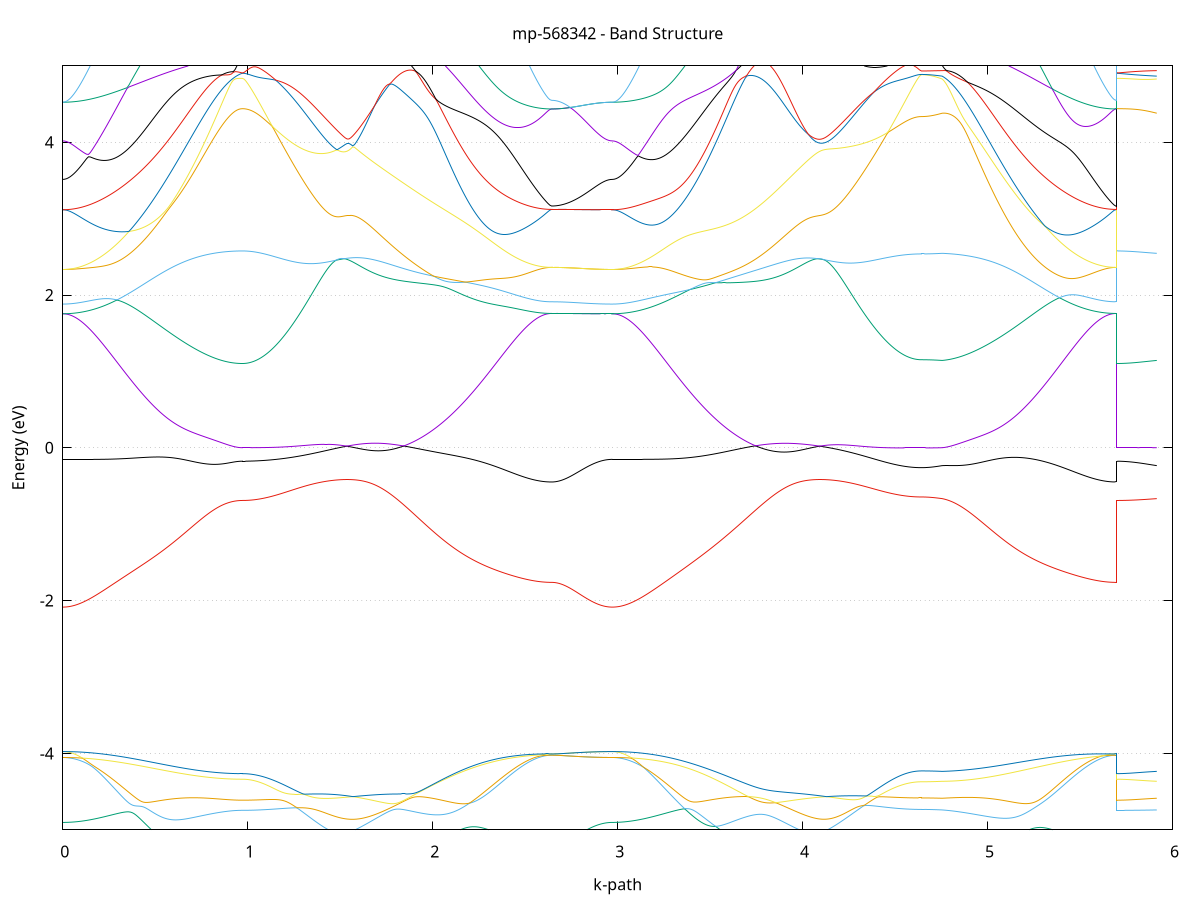 set title 'mp-568342 - Band Structure'
set xlabel 'k-path'
set ylabel 'Energy (eV)'
set grid y
set yrange [-5:5]
set terminal png size 800,600
set output 'mp-568342_bands_gnuplot.png'
plot '-' using 1:2 with lines notitle, '-' using 1:2 with lines notitle, '-' using 1:2 with lines notitle, '-' using 1:2 with lines notitle, '-' using 1:2 with lines notitle, '-' using 1:2 with lines notitle, '-' using 1:2 with lines notitle, '-' using 1:2 with lines notitle, '-' using 1:2 with lines notitle, '-' using 1:2 with lines notitle, '-' using 1:2 with lines notitle, '-' using 1:2 with lines notitle, '-' using 1:2 with lines notitle, '-' using 1:2 with lines notitle, '-' using 1:2 with lines notitle, '-' using 1:2 with lines notitle, '-' using 1:2 with lines notitle, '-' using 1:2 with lines notitle, '-' using 1:2 with lines notitle, '-' using 1:2 with lines notitle, '-' using 1:2 with lines notitle, '-' using 1:2 with lines notitle, '-' using 1:2 with lines notitle, '-' using 1:2 with lines notitle, '-' using 1:2 with lines notitle, '-' using 1:2 with lines notitle, '-' using 1:2 with lines notitle, '-' using 1:2 with lines notitle, '-' using 1:2 with lines notitle, '-' using 1:2 with lines notitle, '-' using 1:2 with lines notitle, '-' using 1:2 with lines notitle, '-' using 1:2 with lines notitle, '-' using 1:2 with lines notitle, '-' using 1:2 with lines notitle, '-' using 1:2 with lines notitle, '-' using 1:2 with lines notitle, '-' using 1:2 with lines notitle, '-' using 1:2 with lines notitle, '-' using 1:2 with lines notitle, '-' using 1:2 with lines notitle, '-' using 1:2 with lines notitle, '-' using 1:2 with lines notitle, '-' using 1:2 with lines notitle, '-' using 1:2 with lines notitle, '-' using 1:2 with lines notitle, '-' using 1:2 with lines notitle, '-' using 1:2 with lines notitle, '-' using 1:2 with lines notitle, '-' using 1:2 with lines notitle, '-' using 1:2 with lines notitle, '-' using 1:2 with lines notitle, '-' using 1:2 with lines notitle, '-' using 1:2 with lines notitle, '-' using 1:2 with lines notitle, '-' using 1:2 with lines notitle, '-' using 1:2 with lines notitle, '-' using 1:2 with lines notitle, '-' using 1:2 with lines notitle, '-' using 1:2 with lines notitle, '-' using 1:2 with lines notitle, '-' using 1:2 with lines notitle, '-' using 1:2 with lines notitle, '-' using 1:2 with lines notitle
0.000000 -22.985325
0.009912 -22.985325
0.019824 -22.985225
0.029735 -22.985025
0.039647 -22.984725
0.049559 -22.984325
0.059471 -22.983825
0.069383 -22.983325
0.079294 -22.982725
0.089206 -22.982025
0.099118 -22.981225
0.109030 -22.980325
0.118942 -22.979425
0.128853 -22.978425
0.138765 -22.977325
0.148677 -22.976125
0.158589 -22.974825
0.168501 -22.973525
0.178412 -22.972125
0.188324 -22.970725
0.198236 -22.969125
0.208148 -22.967525
0.218060 -22.965925
0.227971 -22.964125
0.237883 -22.962425
0.247795 -22.960525
0.257707 -22.958625
0.267619 -22.956725
0.277530 -22.954725
0.287442 -22.952625
0.297354 -22.950625
0.307266 -22.948425
0.317178 -22.946325
0.327089 -22.944125
0.337001 -22.941925
0.346913 -22.939725
0.356825 -22.937525
0.366737 -22.935225
0.376648 -22.933025
0.386560 -22.930825
0.396472 -22.928625
0.406384 -22.926525
0.416296 -22.924425
0.426207 -22.922425
0.436119 -22.920525
0.446031 -22.918725
0.455943 -22.917025
0.465855 -22.915525
0.475766 -22.914225
0.485678 -22.913225
0.495590 -22.912425
0.505502 -22.912025
0.515414 -22.912025
0.525325 -22.912625
0.535237 -22.913725
0.545149 -22.915425
0.555061 -22.917725
0.564973 -22.920725
0.574885 -22.924125
0.584796 -22.927925
0.594708 -22.932025
0.604620 -22.936225
0.614532 -22.940525
0.624444 -22.944925
0.634355 -22.949325
0.644267 -22.953625
0.654179 -22.957925
0.664091 -22.962225
0.674003 -22.966425
0.683914 -22.970525
0.693826 -22.974525
0.703738 -22.978525
0.713650 -22.982325
0.723562 -22.986025
0.733473 -22.989625
0.743385 -22.993125
0.753297 -22.996425
0.763209 -22.999625
0.773121 -23.002725
0.783032 -23.005725
0.792944 -23.008525
0.802856 -23.011225
0.812768 -23.013725
0.822680 -23.016125
0.832591 -23.018425
0.842503 -23.020525
0.852415 -23.022425
0.862327 -23.024225
0.872239 -23.025925
0.882150 -23.027325
0.892062 -23.028725
0.901974 -23.029925
0.911886 -23.030925
0.921798 -23.031725
0.931709 -23.032425
0.941621 -23.033025
0.951533 -23.033425
0.961445 -23.033625
0.971357 -23.033725
0.971357 -23.033725
0.981286 -23.033725
0.991215 -23.033525
1.001144 -23.033325
1.011073 -23.033125
1.021002 -23.032725
1.030931 -23.032325
1.040860 -23.031825
1.050790 -23.031225
1.060719 -23.030525
1.070648 -23.029725
1.080577 -23.028925
1.090506 -23.028025
1.100435 -23.027025
1.110364 -23.026025
1.120293 -23.024925
1.130222 -23.023725
1.140152 -23.022425
1.150081 -23.021125
1.160010 -23.019725
1.169939 -23.018225
1.179868 -23.016625
1.189797 -23.015025
1.199726 -23.013425
1.209655 -23.011625
1.219584 -23.009825
1.229514 -23.008025
1.239443 -23.006125
1.249372 -23.004125
1.259301 -23.002125
1.269230 -23.000025
1.279159 -22.997925
1.289088 -22.995725
1.299017 -22.993525
1.308947 -22.991325
1.318876 -22.989025
1.328805 -22.986725
1.338734 -22.984325
1.348663 -22.982025
1.358592 -22.979625
1.368521 -22.977225
1.378450 -22.974825
1.388379 -22.972525
1.398309 -22.970125
1.408238 -22.967825
1.418167 -22.965525
1.428096 -22.963325
1.438025 -22.961125
1.447954 -22.959125
1.457883 -22.957125
1.467812 -22.955425
1.477742 -22.953825
1.487671 -22.952425
1.497600 -22.951325
1.507529 -22.950525
1.517458 -22.950025
1.527387 -22.949825
1.537316 -22.950025
1.547245 -22.950325
1.557174 -22.950925
1.557174 -22.950925
1.567137 -22.951725
1.577100 -22.952725
1.587063 -22.953725
1.597026 -22.954825
1.606988 -22.955925
1.616951 -22.957025
1.626914 -22.958025
1.636877 -22.959025
1.646840 -22.959925
1.656802 -22.960725
1.666765 -22.961525
1.676728 -22.962025
1.686691 -22.962525
1.696653 -22.962825
1.706616 -22.963025
1.716579 -22.963125
1.726542 -22.963025
1.736505 -22.962725
1.746467 -22.962325
1.756430 -22.961725
1.766393 -22.961025
1.776356 -22.960125
1.786319 -22.959025
1.796281 -22.957825
1.806244 -22.956425
1.816207 -22.954925
1.826170 -22.953225
1.836132 -22.951325
1.846095 -22.949325
1.856058 -22.947225
1.866021 -22.944925
1.875984 -22.942525
1.885946 -22.940025
1.895909 -22.937325
1.905872 -22.935825
1.915835 -22.934225
1.925798 -22.932525
1.935760 -22.930625
1.945723 -22.928625
1.955686 -22.926325
1.965649 -22.924025
1.975611 -22.921525
1.985574 -22.918825
1.995537 -22.916025
2.005500 -22.913025
2.015463 -22.909925
2.025425 -22.906725
2.035388 -22.903325
2.045351 -22.899825
2.055314 -22.897125
2.065277 -22.896625
2.075239 -22.896425
2.085202 -22.896625
2.095165 -22.897225
2.105128 -22.898125
2.115090 -22.899225
2.125053 -22.900625
2.135016 -22.902125
2.144979 -22.903925
2.154942 -22.905825
2.164904 -22.907825
2.174867 -22.909925
2.184830 -22.912025
2.194793 -22.914325
2.204756 -22.916625
2.214718 -22.918925
2.224681 -22.921325
2.234644 -22.923625
2.244607 -22.926025
2.254570 -22.928425
2.264532 -22.930825
2.274495 -22.933225
2.284458 -22.935625
2.294421 -22.937925
2.304383 -22.940325
2.314346 -22.942625
2.324309 -22.944825
2.334272 -22.947125
2.344235 -22.949325
2.354197 -22.951425
2.364160 -22.953525
2.374123 -22.955525
2.384086 -22.957525
2.394049 -22.959525
2.404011 -22.961425
2.413974 -22.963225
2.423937 -22.965025
2.433900 -22.966625
2.443862 -22.968325
2.453825 -22.969825
2.463788 -22.971325
2.473751 -22.972825
2.483714 -22.974125
2.493676 -22.975425
2.503639 -22.976625
2.513602 -22.977725
2.523565 -22.978725
2.533528 -22.979725
2.543490 -22.980625
2.553453 -22.981425
2.563416 -22.982125
2.573379 -22.982725
2.583341 -22.983325
2.593304 -22.983825
2.603267 -22.984125
2.613230 -22.984425
2.623193 -22.984625
2.633155 -22.984825
2.643118 -22.984825
2.643118 -22.984825
2.653051 -22.984825
2.662984 -22.984825
2.672917 -22.984825
2.682850 -22.984825
2.692782 -22.984825
2.702715 -22.984925
2.712648 -22.984925
2.722581 -22.984925
2.732514 -22.984925
2.742447 -22.984925
2.752380 -22.985025
2.762312 -22.985025
2.772245 -22.985025
2.782178 -22.985025
2.792111 -22.985025
2.802044 -22.985125
2.811977 -22.985125
2.821909 -22.985125
2.831842 -22.985125
2.841775 -22.985225
2.851708 -22.985225
2.861641 -22.985225
2.871574 -22.985225
2.881507 -22.985325
2.891439 -22.985325
2.901372 -22.985325
2.911305 -22.985325
2.921238 -22.985325
2.931171 -22.985325
2.941104 -22.985325
2.951036 -22.985325
2.960969 -22.985325
2.970902 -22.985325
2.970902 -22.985325
2.980891 -22.985325
2.990881 -22.985225
3.000870 -22.985025
3.010859 -22.984725
3.020849 -22.984325
3.030838 -22.983825
3.040827 -22.983225
3.050816 -22.982625
3.060806 -22.981925
3.070795 -22.981125
3.080784 -22.980225
3.090774 -22.979225
3.100763 -22.978225
3.110752 -22.977025
3.120742 -22.975825
3.130731 -22.974525
3.140720 -22.973225
3.150709 -22.971725
3.160699 -22.970225
3.170688 -22.968725
3.180677 -22.967025
3.190667 -22.965325
3.200656 -22.963525
3.210645 -22.961725
3.220634 -22.959825
3.230624 -22.957825
3.240613 -22.955825
3.250602 -22.953825
3.260592 -22.951625
3.270581 -22.949525
3.280570 -22.947325
3.290559 -22.945025
3.300549 -22.942725
3.310538 -22.940425
3.320527 -22.938125
3.330517 -22.935725
3.340506 -22.933325
3.350495 -22.930925
3.360484 -22.928525
3.370474 -22.926125
3.380463 -22.923725
3.390452 -22.921325
3.400442 -22.918925
3.410431 -22.916625
3.420420 -22.914325
3.430409 -22.912025
3.440399 -22.909825
3.450388 -22.907725
3.460377 -22.905725
3.470367 -22.903825
3.480356 -22.902125
3.490345 -22.900525
3.500335 -22.899225
3.510324 -22.898125
3.520313 -22.897225
3.530302 -22.896725
3.540292 -22.896525
3.550281 -22.896725
3.560270 -22.897325
3.570260 -22.900225
3.580249 -22.903625
3.590238 -22.907025
3.600227 -22.910225
3.610217 -22.913325
3.620206 -22.916325
3.630195 -22.919125
3.640185 -22.921725
3.650174 -22.924225
3.660163 -22.926625
3.670152 -22.928825
3.680142 -22.930825
3.690131 -22.932725
3.700120 -22.934425
3.710110 -22.935925
3.720099 -22.937925
3.730088 -22.940525
3.740077 -22.943125
3.750067 -22.945525
3.760056 -22.947725
3.770045 -22.949825
3.780035 -22.951825
3.790024 -22.953625
3.800013 -22.955325
3.810002 -22.956825
3.819992 -22.958125
3.829981 -22.959325
3.839970 -22.960425
3.849960 -22.961225
3.859949 -22.961925
3.869938 -22.962525
3.879928 -22.962825
3.889917 -22.963125
3.899906 -22.963125
3.909895 -22.963125
3.919885 -22.962825
3.929874 -22.962525
3.939863 -22.962025
3.949853 -22.961325
3.959842 -22.960625
3.969831 -22.959725
3.979820 -22.958825
3.989810 -22.957825
3.999799 -22.956725
4.009788 -22.955625
4.019778 -22.954525
4.029767 -22.953425
4.039756 -22.952425
4.049745 -22.951525
4.059735 -22.950825
4.069724 -22.950225
4.079713 -22.949925
4.089703 -22.949925
4.099692 -22.950225
4.099692 -22.950225
4.109564 -22.950725
4.119436 -22.951625
4.129309 -22.952825
4.139181 -22.954225
4.149053 -22.955825
4.158925 -22.957625
4.168797 -22.959625
4.178670 -22.961625
4.188542 -22.963825
4.198414 -22.966025
4.208286 -22.968325
4.218159 -22.970625
4.228031 -22.973025
4.237903 -22.975325
4.247775 -22.977725
4.257647 -22.980125
4.267520 -22.982425
4.277392 -22.984825
4.287264 -22.987125
4.297136 -22.989425
4.307008 -22.991625
4.316881 -22.993925
4.326753 -22.996025
4.336625 -22.998225
4.346497 -23.000325
4.356370 -23.002325
4.366242 -23.004325
4.376114 -23.006325
4.385986 -23.008225
4.395858 -23.010025
4.405731 -23.011825
4.415603 -23.013525
4.425475 -23.015125
4.435347 -23.016725
4.445219 -23.018325
4.455092 -23.019725
4.464964 -23.021125
4.474836 -23.022425
4.484708 -23.023725
4.494581 -23.024925
4.504453 -23.026025
4.514325 -23.027025
4.524197 -23.028025
4.534069 -23.028925
4.543942 -23.029725
4.553814 -23.030425
4.563686 -23.031125
4.573558 -23.031725
4.583430 -23.032225
4.593303 -23.032625
4.603175 -23.033025
4.613047 -23.033225
4.622919 -23.033425
4.632792 -23.033625
4.642664 -23.033625
4.642664 -23.033625
4.651999 -23.033625
4.661335 -23.033625
4.670670 -23.033625
4.680006 -23.033625
4.689342 -23.033525
4.698677 -23.033525
4.708013 -23.033425
4.717348 -23.033425
4.726684 -23.033325
4.736019 -23.033325
4.745355 -23.033225
4.754690 -23.033125
4.754690 -23.033125
4.764590 -23.032725
4.774489 -23.032025
4.784389 -23.031225
4.794288 -23.030325
4.804188 -23.029225
4.814088 -23.027925
4.823987 -23.026525
4.833887 -23.024925
4.843786 -23.023225
4.853686 -23.021325
4.863585 -23.019325
4.873485 -23.017125
4.883384 -23.014725
4.893284 -23.012325
4.903183 -23.009625
4.913083 -23.006925
4.922982 -23.003925
4.932882 -23.000925
4.942781 -22.997725
4.952681 -22.994425
4.962580 -22.991025
4.972480 -22.987425
4.982379 -22.983725
4.992279 -22.979925
5.002179 -22.976025
5.012078 -22.972025
5.021978 -22.967925
5.031877 -22.963725
5.041777 -22.959525
5.051676 -22.955125
5.061576 -22.950825
5.071475 -22.946425
5.081375 -22.942025
5.091274 -22.937625
5.101174 -22.933325
5.111073 -22.929125
5.120973 -22.925225
5.130872 -22.921625
5.140772 -22.918525
5.150671 -22.915925
5.160571 -22.914025
5.170470 -22.912725
5.180370 -22.912025
5.190269 -22.911825
5.200169 -22.912125
5.210069 -22.912725
5.219968 -22.913725
5.229868 -22.914925
5.239767 -22.916425
5.249667 -22.918025
5.259566 -22.919825
5.269466 -22.921725
5.279365 -22.923725
5.289265 -22.925825
5.299164 -22.927925
5.309064 -22.930125
5.318963 -22.932325
5.328863 -22.934525
5.338762 -22.936725
5.348662 -22.938925
5.358561 -22.941225
5.368461 -22.943425
5.378360 -22.945525
5.388260 -22.947725
5.398160 -22.949825
5.408059 -22.951925
5.417959 -22.954025
5.427858 -22.956025
5.437758 -22.957925
5.447657 -22.959825
5.457557 -22.961725
5.467456 -22.963525
5.477356 -22.965225
5.487255 -22.966925
5.497155 -22.968525
5.507054 -22.970025
5.516954 -22.971525
5.526853 -22.972925
5.536753 -22.974225
5.546652 -22.975525
5.556552 -22.976725
5.566451 -22.977825
5.576351 -22.978825
5.586251 -22.979825
5.596150 -22.980625
5.606050 -22.981425
5.615949 -22.982125
5.625849 -22.982825
5.635748 -22.983325
5.645648 -22.983825
5.655547 -22.984125
5.665447 -22.984425
5.675346 -22.984725
5.685246 -22.984825
5.695145 -22.984825
5.695145 -23.033725
5.705142 -23.033725
5.715138 -23.033725
5.725134 -23.033725
5.735130 -23.033725
5.745127 -23.033725
5.755123 -23.033725
5.765119 -23.033625
5.775116 -23.033625
5.785112 -23.033625
5.795108 -23.033625
5.805104 -23.033625
5.815101 -23.033525
5.825097 -23.033525
5.835093 -23.033525
5.845090 -23.033425
5.855086 -23.033425
5.865082 -23.033425
5.875078 -23.033325
5.885075 -23.033325
5.895071 -23.033225
5.905067 -23.033225
5.915064 -23.033125
e
0.000000 -22.665025
0.009912 -22.665225
0.019824 -22.665725
0.029735 -22.666625
0.039647 -22.667825
0.049559 -22.669325
0.059471 -22.671025
0.069383 -22.673125
0.079294 -22.675325
0.089206 -22.677725
0.099118 -22.680425
0.109030 -22.683225
0.118942 -22.686225
0.128853 -22.689325
0.138765 -22.692625
0.148677 -22.696025
0.158589 -22.699625
0.168501 -22.703325
0.178412 -22.707125
0.188324 -22.711125
0.198236 -22.715125
0.208148 -22.719325
0.218060 -22.723625
0.227971 -22.727925
0.237883 -22.732425
0.247795 -22.737025
0.257707 -22.741725
0.267619 -22.746425
0.277530 -22.751325
0.287442 -22.756225
0.297354 -22.761225
0.307266 -22.766225
0.317178 -22.771425
0.327089 -22.776625
0.337001 -22.781825
0.346913 -22.787125
0.356825 -22.792425
0.366737 -22.797825
0.376648 -22.803225
0.386560 -22.808725
0.396472 -22.814125
0.406384 -22.819625
0.416296 -22.825125
0.426207 -22.830625
0.436119 -22.836025
0.446031 -22.841525
0.455943 -22.846925
0.465855 -22.852225
0.475766 -22.857525
0.485678 -22.862725
0.495590 -22.867825
0.505502 -22.872825
0.515414 -22.877525
0.525325 -22.882125
0.535237 -22.886325
0.545149 -22.890325
0.555061 -22.893925
0.564973 -22.897325
0.574885 -22.900525
0.584796 -22.903625
0.594708 -22.906825
0.604620 -22.910125
0.614532 -22.913425
0.624444 -22.917025
0.634355 -22.920625
0.644267 -22.924425
0.654179 -22.928225
0.664091 -22.932125
0.674003 -22.936125
0.683914 -22.940025
0.693826 -22.944025
0.703738 -22.948025
0.713650 -22.951925
0.723562 -22.955825
0.733473 -22.959625
0.743385 -22.963425
0.753297 -22.967025
0.763209 -22.970625
0.773121 -22.974025
0.783032 -22.977425
0.792944 -22.980625
0.802856 -22.983725
0.812768 -22.986625
0.822680 -22.989425
0.832591 -22.992025
0.842503 -22.994525
0.852415 -22.996825
0.862327 -22.998925
0.872239 -23.000925
0.882150 -23.002725
0.892062 -23.004325
0.901974 -23.005725
0.911886 -23.007025
0.921798 -23.008025
0.931709 -23.008925
0.941621 -23.009625
0.951533 -23.010025
0.961445 -23.010325
0.971357 -23.010425
0.971357 -23.010425
0.981286 -23.010425
0.991215 -23.010225
1.001144 -23.010025
1.011073 -23.009625
1.021002 -23.009125
1.030931 -23.008625
1.040860 -23.007925
1.050790 -23.007125
1.060719 -23.006325
1.070648 -23.005325
1.080577 -23.004225
1.090506 -23.003125
1.100435 -23.001825
1.110364 -23.000425
1.120293 -22.999025
1.130222 -22.997425
1.140152 -22.995725
1.150081 -22.994025
1.160010 -22.992225
1.169939 -22.990225
1.179868 -22.988225
1.189797 -22.986125
1.199726 -22.983925
1.209655 -22.981725
1.219584 -22.979325
1.229514 -22.976925
1.239443 -22.974425
1.249372 -22.971825
1.259301 -22.969125
1.269230 -22.966425
1.279159 -22.963625
1.289088 -22.960725
1.299017 -22.957825
1.308947 -22.954825
1.318876 -22.951725
1.328805 -22.948625
1.338734 -22.945525
1.348663 -22.942325
1.358592 -22.939125
1.368521 -22.935925
1.378450 -22.932625
1.388379 -22.929325
1.398309 -22.926025
1.408238 -22.922825
1.418167 -22.919525
1.428096 -22.916325
1.438025 -22.913225
1.447954 -22.910225
1.457883 -22.907325
1.467812 -22.904625
1.477742 -22.902125
1.487671 -22.899925
1.497600 -22.898125
1.507529 -22.896725
1.517458 -22.895925
1.527387 -22.895625
1.537316 -22.895925
1.547245 -22.896725
1.557174 -22.898025
1.557174 -22.898025
1.567137 -22.899725
1.577100 -22.901725
1.587063 -22.903925
1.597026 -22.906325
1.606988 -22.908825
1.616951 -22.911325
1.626914 -22.913925
1.636877 -22.916425
1.646840 -22.918825
1.656802 -22.921225
1.666765 -22.923625
1.676728 -22.925825
1.686691 -22.927925
1.696653 -22.929925
1.706616 -22.931725
1.716579 -22.933525
1.726542 -22.935125
1.736505 -22.936525
1.746467 -22.937825
1.756430 -22.938925
1.766393 -22.939925
1.776356 -22.940725
1.786319 -22.941325
1.796281 -22.941825
1.806244 -22.942125
1.816207 -22.942325
1.826170 -22.942225
1.836132 -22.942025
1.846095 -22.941625
1.856058 -22.941125
1.866021 -22.940425
1.875984 -22.939525
1.885946 -22.938425
1.895909 -22.937225
1.905872 -22.934625
1.915835 -22.931725
1.925798 -22.928825
1.935760 -22.925825
1.945723 -22.922825
1.955686 -22.919725
1.965649 -22.916725
1.975611 -22.913725
1.985574 -22.910825
1.995537 -22.908125
2.005500 -22.905525
2.015463 -22.903225
2.025425 -22.901125
2.035388 -22.899425
2.045351 -22.898125
2.055314 -22.896225
2.065277 -22.892425
2.075239 -22.888625
2.085202 -22.884625
2.095165 -22.880625
2.105128 -22.876425
2.115090 -22.872125
2.125053 -22.867825
2.135016 -22.863325
2.144979 -22.858825
2.154942 -22.854225
2.164904 -22.849625
2.174867 -22.844925
2.184830 -22.840125
2.194793 -22.835325
2.204756 -22.830425
2.214718 -22.825525
2.224681 -22.820625
2.234644 -22.815625
2.244607 -22.810625
2.254570 -22.805625
2.264532 -22.800625
2.274495 -22.795625
2.284458 -22.790625
2.294421 -22.785625
2.304383 -22.780725
2.314346 -22.775725
2.324309 -22.770825
2.334272 -22.765925
2.344235 -22.761125
2.354197 -22.756325
2.364160 -22.751525
2.374123 -22.746825
2.384086 -22.742225
2.394049 -22.737625
2.404011 -22.733125
2.413974 -22.728725
2.423937 -22.724425
2.433900 -22.720225
2.443862 -22.716025
2.453825 -22.712025
2.463788 -22.708125
2.473751 -22.704325
2.483714 -22.700525
2.493676 -22.697025
2.503639 -22.693525
2.513602 -22.690225
2.523565 -22.687025
2.533528 -22.684025
2.543490 -22.681225
2.553453 -22.678525
2.563416 -22.676125
2.573379 -22.673825
2.583341 -22.671825
2.593304 -22.670025
2.603267 -22.668525
2.613230 -22.667325
2.623193 -22.666425
2.633155 -22.665925
2.643118 -22.665725
2.643118 -22.665725
2.653051 -22.665725
2.662984 -22.665725
2.672917 -22.665725
2.682850 -22.665625
2.692782 -22.665625
2.702715 -22.665625
2.712648 -22.665625
2.722581 -22.665625
2.732514 -22.665625
2.742447 -22.665525
2.752380 -22.665525
2.762312 -22.665525
2.772245 -22.665525
2.782178 -22.665425
2.792111 -22.665425
2.802044 -22.665425
2.811977 -22.665325
2.821909 -22.665325
2.831842 -22.665325
2.841775 -22.665225
2.851708 -22.665225
2.861641 -22.665225
2.871574 -22.665225
2.881507 -22.665125
2.891439 -22.665125
2.901372 -22.665125
2.911305 -22.665125
2.921238 -22.665125
2.931171 -22.665025
2.941104 -22.665025
2.951036 -22.665025
2.960969 -22.665025
2.970902 -22.665025
2.970902 -22.665025
2.980891 -22.665225
2.990881 -22.665825
3.000870 -22.666625
3.010859 -22.667925
3.020849 -22.669425
3.030838 -22.671225
3.040827 -22.673325
3.050816 -22.675625
3.060806 -22.678125
3.070795 -22.680725
3.080784 -22.683625
3.090774 -22.686725
3.100763 -22.689825
3.110752 -22.693225
3.120742 -22.696725
3.130731 -22.700325
3.140720 -22.704025
3.150709 -22.707825
3.160699 -22.711825
3.170688 -22.715925
3.180677 -22.720025
3.190667 -22.724325
3.200656 -22.728625
3.210645 -22.733125
3.220634 -22.737625
3.230624 -22.742125
3.240613 -22.746825
3.250602 -22.751525
3.260592 -22.756325
3.270581 -22.761125
3.280570 -22.766025
3.290559 -22.770925
3.300549 -22.775825
3.310538 -22.780825
3.320527 -22.785825
3.330517 -22.790825
3.340506 -22.795825
3.350495 -22.800825
3.360484 -22.805825
3.370474 -22.810925
3.380463 -22.815925
3.390452 -22.820825
3.400442 -22.825825
3.410431 -22.830725
3.420420 -22.835625
3.430409 -22.840425
3.440399 -22.845225
3.450388 -22.849925
3.460377 -22.854625
3.470367 -22.859225
3.480356 -22.863725
3.490345 -22.868125
3.500335 -22.872525
3.510324 -22.876825
3.520313 -22.880925
3.530302 -22.885025
3.540292 -22.889025
3.550281 -22.892825
3.560270 -22.896525
3.570260 -22.898325
3.580249 -22.899725
3.590238 -22.901525
3.600227 -22.903625
3.610217 -22.905925
3.620206 -22.908525
3.630195 -22.911325
3.640185 -22.914325
3.650174 -22.917325
3.660163 -22.920325
3.670152 -22.923325
3.680142 -22.926425
3.690131 -22.929425
3.700120 -22.932325
3.710110 -22.935225
3.720099 -22.937325
3.730088 -22.938525
3.740077 -22.939525
3.750067 -22.940425
3.760056 -22.941125
3.770045 -22.941625
3.780035 -22.941925
3.790024 -22.942125
3.800013 -22.942125
3.810002 -22.941925
3.819992 -22.941625
3.829981 -22.941125
3.839970 -22.940425
3.849960 -22.939625
3.859949 -22.938525
3.869938 -22.937425
3.879928 -22.936125
3.889917 -22.934625
3.899906 -22.933025
3.909895 -22.931225
3.919885 -22.929325
3.929874 -22.927325
3.939863 -22.925125
3.949853 -22.922925
3.959842 -22.920525
3.969831 -22.918125
3.979820 -22.915625
3.989810 -22.913125
3.999799 -22.910625
4.009788 -22.908025
4.019778 -22.905625
4.029767 -22.903225
4.039756 -22.901125
4.049745 -22.899225
4.059735 -22.897625
4.069724 -22.896425
4.079713 -22.895725
4.089703 -22.895625
4.099692 -22.896125
4.099692 -22.896125
4.109564 -22.897125
4.119436 -22.898625
4.129309 -22.900525
4.139181 -22.902825
4.149053 -22.905425
4.158925 -22.908125
4.168797 -22.911025
4.178670 -22.914125
4.188542 -22.917225
4.198414 -22.920425
4.208286 -22.923625
4.218159 -22.926925
4.228031 -22.930225
4.237903 -22.933425
4.247775 -22.936725
4.257647 -22.939925
4.267520 -22.943125
4.277392 -22.946225
4.287264 -22.949325
4.297136 -22.952425
4.307008 -22.955425
4.316881 -22.958425
4.326753 -22.961325
4.336625 -22.964125
4.346497 -22.966925
4.356370 -22.969625
4.366242 -22.972225
4.376114 -22.974825
4.385986 -22.977325
4.395858 -22.979725
4.405731 -22.982025
4.415603 -22.984325
4.425475 -22.986525
4.435347 -22.988525
4.445219 -22.990525
4.455092 -22.992425
4.464964 -22.994325
4.474836 -22.996025
4.484708 -22.997625
4.494581 -22.999225
4.504453 -23.000625
4.514325 -23.002025
4.524197 -23.003225
4.534069 -23.004425
4.543942 -23.005425
4.553814 -23.006425
4.563686 -23.007225
4.573558 -23.008025
4.583430 -23.008725
4.593303 -23.009225
4.603175 -23.009725
4.613047 -23.010025
4.622919 -23.010325
4.632792 -23.010525
4.642664 -23.010525
4.642664 -23.010525
4.651999 -23.010525
4.661335 -23.010525
4.670670 -23.010525
4.680006 -23.010425
4.689342 -23.010425
4.698677 -23.010325
4.708013 -23.010325
4.717348 -23.010225
4.726684 -23.010225
4.736019 -23.010125
4.745355 -23.010025
4.754690 -23.009925
4.754690 -23.009925
4.764590 -23.009325
4.774489 -23.008525
4.784389 -23.007525
4.794288 -23.006425
4.804188 -23.005025
4.814088 -23.003525
4.823987 -23.001825
4.833887 -22.999925
4.843786 -22.997825
4.853686 -22.995525
4.863585 -22.993125
4.873485 -22.990525
4.883384 -22.987825
4.893284 -22.984925
4.903183 -22.981925
4.913083 -22.978725
4.922982 -22.975425
4.932882 -22.972025
4.942781 -22.968425
4.952681 -22.964825
4.962580 -22.961125
4.972480 -22.957325
4.982379 -22.953425
4.992279 -22.949425
5.002179 -22.945425
5.012078 -22.941425
5.021978 -22.937425
5.031877 -22.933425
5.041777 -22.929525
5.051676 -22.925625
5.061576 -22.921825
5.071475 -22.918125
5.081375 -22.914525
5.091274 -22.911125
5.101174 -22.907825
5.111073 -22.904625
5.120973 -22.901425
5.130872 -22.898225
5.140772 -22.894925
5.150671 -22.891425
5.160571 -22.887525
5.170470 -22.883425
5.180370 -22.878925
5.190269 -22.874225
5.200169 -22.869325
5.210069 -22.864225
5.219968 -22.859025
5.229868 -22.853725
5.239767 -22.848325
5.249667 -22.842925
5.259566 -22.837525
5.269466 -22.832025
5.279365 -22.826525
5.289265 -22.821025
5.299164 -22.815525
5.309064 -22.810025
5.318963 -22.804525
5.328863 -22.799125
5.338762 -22.793725
5.348662 -22.788325
5.358561 -22.783025
5.368461 -22.777725
5.378360 -22.772525
5.388260 -22.767425
5.398160 -22.762325
5.408059 -22.757225
5.417959 -22.752325
5.427858 -22.747425
5.437758 -22.742625
5.447657 -22.737925
5.457557 -22.733325
5.467456 -22.728825
5.477356 -22.724425
5.487255 -22.720125
5.497155 -22.715925
5.507054 -22.711825
5.516954 -22.707925
5.526853 -22.704025
5.536753 -22.700325
5.546652 -22.696725
5.556552 -22.693325
5.566451 -22.690025
5.576351 -22.686825
5.586251 -22.683925
5.596150 -22.681025
5.606050 -22.678425
5.615949 -22.675925
5.625849 -22.673725
5.635748 -22.671725
5.645648 -22.669925
5.655547 -22.668425
5.665447 -22.667325
5.675346 -22.666425
5.685246 -22.665825
5.695145 -22.665725
5.695145 -23.010425
5.705142 -23.010425
5.715138 -23.010425
5.725134 -23.010425
5.735130 -23.010425
5.745127 -23.010425
5.755123 -23.010425
5.765119 -23.010425
5.775116 -23.010425
5.785112 -23.010325
5.795108 -23.010325
5.805104 -23.010325
5.815101 -23.010325
5.825097 -23.010225
5.835093 -23.010225
5.845090 -23.010225
5.855086 -23.010125
5.865082 -23.010125
5.875078 -23.010125
5.885075 -23.010025
5.895071 -23.010025
5.905067 -23.009925
5.915064 -23.009925
e
0.000000 -22.624925
0.009912 -22.624925
0.019824 -22.625025
0.029735 -22.625125
0.039647 -22.625325
0.049559 -22.625625
0.059471 -22.625925
0.069383 -22.626325
0.079294 -22.626725
0.089206 -22.627125
0.099118 -22.627725
0.109030 -22.628225
0.118942 -22.628925
0.128853 -22.629525
0.138765 -22.630325
0.148677 -22.631025
0.158589 -22.631825
0.168501 -22.632725
0.178412 -22.633625
0.188324 -22.634625
0.198236 -22.635625
0.208148 -22.636625
0.218060 -22.637725
0.227971 -22.638825
0.237883 -22.640025
0.247795 -22.641225
0.257707 -22.642425
0.267619 -22.644025
0.277530 -22.648925
0.287442 -22.653925
0.297354 -22.659125
0.307266 -22.664425
0.317178 -22.669725
0.327089 -22.675225
0.337001 -22.680725
0.346913 -22.686325
0.356825 -22.691925
0.366737 -22.697625
0.376648 -22.703325
0.386560 -22.709025
0.396472 -22.714725
0.406384 -22.720425
0.416296 -22.726025
0.426207 -22.731625
0.436119 -22.737025
0.446031 -22.742425
0.455943 -22.747725
0.465855 -22.752825
0.475766 -22.757725
0.485678 -22.762425
0.495590 -22.766925
0.505502 -22.771125
0.515414 -22.774925
0.525325 -22.778525
0.535237 -22.781625
0.545149 -22.784325
0.555061 -22.786525
0.564973 -22.788425
0.574885 -22.789725
0.584796 -22.790625
0.594708 -22.791025
0.604620 -22.791125
0.614532 -22.790725
0.624444 -22.790025
0.634355 -22.789025
0.644267 -22.787725
0.654179 -22.786125
0.664091 -22.784425
0.674003 -22.782425
0.683914 -22.780325
0.693826 -22.778025
0.703738 -22.775725
0.713650 -22.773225
0.723562 -22.770725
0.733473 -22.768125
0.743385 -22.765525
0.753297 -22.762825
0.763209 -22.760125
0.773121 -22.757425
0.783032 -22.754725
0.792944 -22.752025
0.802856 -22.749325
0.812768 -22.746725
0.822680 -22.744125
0.832591 -22.741625
0.842503 -22.739125
0.852415 -22.736725
0.862327 -22.734525
0.872239 -22.732325
0.882150 -22.730225
0.892062 -22.728325
0.901974 -22.726625
0.911886 -22.725825
0.921798 -22.726025
0.931709 -22.726325
0.941621 -22.726425
0.951533 -22.726525
0.961445 -22.726625
0.971357 -22.726625
0.971357 -22.726625
0.981286 -22.726825
0.991215 -22.727225
1.001144 -22.728025
1.011073 -22.728925
1.021002 -22.730225
1.030931 -22.731725
1.040860 -22.733525
1.050790 -22.735525
1.060719 -22.737725
1.070648 -22.740025
1.080577 -22.742625
1.090506 -22.745425
1.100435 -22.748325
1.110364 -22.751325
1.120293 -22.754525
1.130222 -22.757825
1.140152 -22.761225
1.150081 -22.764825
1.160010 -22.768425
1.169939 -22.772125
1.179868 -22.775925
1.189797 -22.779825
1.199726 -22.783825
1.209655 -22.787825
1.219584 -22.791925
1.229514 -22.796025
1.239443 -22.800225
1.249372 -22.804425
1.259301 -22.808625
1.269230 -22.812825
1.279159 -22.817125
1.289088 -22.821425
1.299017 -22.825625
1.308947 -22.829925
1.318876 -22.834125
1.328805 -22.838325
1.338734 -22.842525
1.348663 -22.846725
1.358592 -22.850825
1.368521 -22.854825
1.378450 -22.858725
1.388379 -22.862625
1.398309 -22.866425
1.408238 -22.870025
1.418167 -22.873525
1.428096 -22.876925
1.438025 -22.880025
1.447954 -22.883025
1.457883 -22.885825
1.467812 -22.888225
1.477742 -22.890425
1.487671 -22.892325
1.497600 -22.893725
1.507529 -22.894825
1.517458 -22.895425
1.527387 -22.895625
1.537316 -22.895425
1.547245 -22.894825
1.557174 -22.893825
1.557174 -22.893825
1.567137 -22.892525
1.577100 -22.890925
1.587063 -22.889125
1.597026 -22.887125
1.606988 -22.885025
1.616951 -22.882825
1.626914 -22.880425
1.636877 -22.878025
1.646840 -22.875525
1.656802 -22.873125
1.666765 -22.870525
1.676728 -22.868025
1.686691 -22.865525
1.696653 -22.863025
1.706616 -22.860625
1.716579 -22.858225
1.726542 -22.855825
1.736505 -22.853525
1.746467 -22.851325
1.756430 -22.849125
1.766393 -22.847025
1.776356 -22.845025
1.786319 -22.843125
1.796281 -22.841425
1.806244 -22.839725
1.816207 -22.838225
1.826170 -22.836825
1.836132 -22.835525
1.846095 -22.834425
1.856058 -22.833425
1.866021 -22.832625
1.875984 -22.831925
1.885946 -22.831325
1.895909 -22.830925
1.905872 -22.830625
1.915835 -22.830425
1.925798 -22.830325
1.935760 -22.830225
1.945723 -22.830325
1.955686 -22.830325
1.965649 -22.830425
1.975611 -22.830425
1.985574 -22.830325
1.995537 -22.830125
2.005500 -22.829625
2.015463 -22.829025
2.025425 -22.828025
2.035388 -22.826625
2.045351 -22.824925
2.055314 -22.822725
2.065277 -22.820225
2.075239 -22.817125
2.085202 -22.813725
2.095165 -22.809925
2.105128 -22.805825
2.115090 -22.801325
2.125053 -22.796625
2.135016 -22.791725
2.144979 -22.786625
2.154942 -22.781225
2.164904 -22.775825
2.174867 -22.770225
2.184830 -22.764625
2.194793 -22.758825
2.204756 -22.753025
2.214718 -22.747125
2.224681 -22.741325
2.234644 -22.735425
2.244607 -22.729525
2.254570 -22.723625
2.264532 -22.717725
2.274495 -22.711925
2.284458 -22.706225
2.294421 -22.700525
2.304383 -22.695025
2.314346 -22.689525
2.324309 -22.684225
2.334272 -22.679025
2.344235 -22.674125
2.354197 -22.669325
2.364160 -22.664825
2.374123 -22.660525
2.384086 -22.656525
2.394049 -22.652925
2.404011 -22.649625
2.413974 -22.646625
2.423937 -22.643925
2.433900 -22.641625
2.443862 -22.639525
2.453825 -22.637625
2.463788 -22.636025
2.473751 -22.634525
2.483714 -22.633325
2.493676 -22.632125
2.503639 -22.631125
2.513602 -22.630125
2.523565 -22.629325
2.533528 -22.628525
2.543490 -22.627925
2.553453 -22.627325
2.563416 -22.626825
2.573379 -22.626325
2.583341 -22.625925
2.593304 -22.625625
2.603267 -22.625425
2.613230 -22.625225
2.623193 -22.625025
2.633155 -22.624925
2.643118 -22.624925
2.643118 -22.624925
2.653051 -22.624925
2.662984 -22.624925
2.672917 -22.624925
2.682850 -22.624925
2.692782 -22.624925
2.702715 -22.624925
2.712648 -22.624925
2.722581 -22.624925
2.732514 -22.624925
2.742447 -22.624925
2.752380 -22.624925
2.762312 -22.624925
2.772245 -22.624925
2.782178 -22.624925
2.792111 -22.624925
2.802044 -22.624925
2.811977 -22.624925
2.821909 -22.624925
2.831842 -22.624925
2.841775 -22.624925
2.851708 -22.624925
2.861641 -22.624925
2.871574 -22.624925
2.881507 -22.624925
2.891439 -22.624925
2.901372 -22.624925
2.911305 -22.624925
2.921238 -22.624925
2.931171 -22.624925
2.941104 -22.624925
2.951036 -22.624925
2.960969 -22.624925
2.970902 -22.624925
2.970902 -22.624925
2.980891 -22.624925
2.990881 -22.625025
3.000870 -22.625225
3.010859 -22.625425
3.020849 -22.625625
3.030838 -22.625925
3.040827 -22.626325
3.050816 -22.626825
3.060806 -22.627325
3.070795 -22.627925
3.080784 -22.628625
3.090774 -22.629325
3.100763 -22.630225
3.110752 -22.631125
3.120742 -22.632125
3.130731 -22.633325
3.140720 -22.634625
3.150709 -22.636125
3.160699 -22.637725
3.170688 -22.639625
3.180677 -22.641725
3.190667 -22.644125
3.200656 -22.646825
3.210645 -22.649825
3.220634 -22.653125
3.230624 -22.656825
3.240613 -22.660825
3.250602 -22.665125
3.260592 -22.669725
3.270581 -22.674525
3.280570 -22.679525
3.290559 -22.684725
3.300549 -22.690125
3.310538 -22.695525
3.320527 -22.701125
3.330517 -22.706825
3.340506 -22.712625
3.350495 -22.718425
3.360484 -22.724325
3.370474 -22.730225
3.380463 -22.736125
3.390452 -22.742025
3.400442 -22.747925
3.410431 -22.753825
3.420420 -22.759625
3.430409 -22.765425
3.440399 -22.771125
3.450388 -22.776725
3.460377 -22.782125
3.470367 -22.787425
3.480356 -22.792625
3.490345 -22.797525
3.500335 -22.802225
3.510324 -22.806625
3.520313 -22.810725
3.530302 -22.814525
3.540292 -22.817925
3.550281 -22.820825
3.560270 -22.823425
3.570260 -22.825525
3.580249 -22.827125
3.590238 -22.828425
3.600227 -22.829325
3.610217 -22.830025
3.620206 -22.830325
3.630195 -22.830525
3.640185 -22.830625
3.650174 -22.830625
3.660163 -22.830525
3.670152 -22.830425
3.680142 -22.830425
3.690131 -22.830425
3.700120 -22.830525
3.710110 -22.830725
3.720099 -22.831125
3.730088 -22.831525
3.740077 -22.832125
3.750067 -22.832825
3.760056 -22.833725
3.770045 -22.834725
3.780035 -22.835825
3.790024 -22.837125
3.800013 -22.838625
3.810002 -22.840125
3.819992 -22.841825
3.829981 -22.843625
3.839970 -22.845525
3.849960 -22.847525
3.859949 -22.849625
3.869938 -22.851825
3.879928 -22.854125
3.889917 -22.856425
3.899906 -22.858825
3.909895 -22.861225
3.919885 -22.863725
3.929874 -22.866225
3.939863 -22.868725
3.949853 -22.871225
3.959842 -22.873725
3.969831 -22.876225
3.979820 -22.878725
3.989810 -22.881125
3.999799 -22.883425
4.009788 -22.885625
4.019778 -22.887725
4.029767 -22.889625
4.039756 -22.891425
4.049745 -22.892925
4.059735 -22.894125
4.069724 -22.895025
4.079713 -22.895525
4.089703 -22.895625
4.099692 -22.895325
4.099692 -22.895325
4.109564 -22.894525
4.119436 -22.893425
4.129309 -22.891825
4.139181 -22.889925
4.149053 -22.887625
4.158925 -22.885125
4.168797 -22.882325
4.178670 -22.879225
4.188542 -22.876025
4.198414 -22.872725
4.208286 -22.869125
4.218159 -22.865525
4.228031 -22.861725
4.237903 -22.857925
4.247775 -22.853925
4.257647 -22.849925
4.267520 -22.845825
4.277392 -22.841725
4.287264 -22.837525
4.297136 -22.833325
4.307008 -22.829125
4.316881 -22.824925
4.326753 -22.820625
4.336625 -22.816425
4.346497 -22.812125
4.356370 -22.807925
4.366242 -22.803725
4.376114 -22.799525
4.385986 -22.795425
4.395858 -22.791325
4.405731 -22.787325
4.415603 -22.783325
4.425475 -22.779325
4.435347 -22.775525
4.445219 -22.771725
4.455092 -22.768025
4.464964 -22.764425
4.474836 -22.760925
4.484708 -22.757525
4.494581 -22.754225
4.504453 -22.751125
4.514325 -22.748025
4.524197 -22.745225
4.534069 -22.742525
4.543942 -22.739925
4.553814 -22.737525
4.563686 -22.735425
4.573558 -22.733425
4.583430 -22.731725
4.593303 -22.730225
4.603175 -22.728925
4.613047 -22.727925
4.622919 -22.727225
4.632792 -22.726825
4.642664 -22.726725
4.642664 -22.726725
4.651999 -22.726725
4.661335 -22.726625
4.670670 -22.726625
4.680006 -22.726625
4.689342 -22.726625
4.698677 -22.726625
4.708013 -22.726625
4.717348 -22.726625
4.726684 -22.726625
4.736019 -22.726525
4.745355 -22.726525
4.754690 -22.726525
4.754690 -22.726525
4.764590 -22.726325
4.774489 -22.726125
4.784389 -22.725925
4.794288 -22.725825
4.804188 -22.727425
4.814088 -22.729325
4.823987 -22.731325
4.833887 -22.733425
4.843786 -22.735725
4.853686 -22.738025
4.863585 -22.740425
4.873485 -22.742925
4.883384 -22.745525
4.893284 -22.748125
4.903183 -22.750825
4.913083 -22.753525
4.922982 -22.756225
4.932882 -22.758925
4.942781 -22.761625
4.952681 -22.764325
4.962580 -22.767025
4.972480 -22.769625
4.982379 -22.772225
4.992279 -22.774725
5.002179 -22.777125
5.012078 -22.779425
5.021978 -22.781525
5.031877 -22.783625
5.041777 -22.785425
5.051676 -22.787025
5.061576 -22.788425
5.071475 -22.789625
5.081375 -22.790425
5.091274 -22.790825
5.101174 -22.790925
5.111073 -22.790625
5.120973 -22.789925
5.130872 -22.788725
5.140772 -22.787025
5.150671 -22.784825
5.160571 -22.782325
5.170470 -22.779225
5.180370 -22.775825
5.190269 -22.772025
5.200169 -22.767925
5.210069 -22.763525
5.219968 -22.758825
5.229868 -22.753925
5.239767 -22.748825
5.249667 -22.743625
5.259566 -22.738225
5.269466 -22.732725
5.279365 -22.727125
5.289265 -22.721525
5.299164 -22.715825
5.309064 -22.710125
5.318963 -22.704425
5.328863 -22.698625
5.338762 -22.692925
5.348662 -22.687325
5.358561 -22.681725
5.368461 -22.676125
5.378360 -22.670625
5.388260 -22.665225
5.398160 -22.659925
5.408059 -22.654625
5.417959 -22.649625
5.427858 -22.644625
5.437758 -22.642625
5.447657 -22.641425
5.457557 -22.640225
5.467456 -22.639025
5.477356 -22.637825
5.487255 -22.636825
5.497155 -22.635725
5.507054 -22.634725
5.516954 -22.633725
5.526853 -22.632825
5.536753 -22.631925
5.546652 -22.631125
5.556552 -22.630325
5.566451 -22.629625
5.576351 -22.628925
5.586251 -22.628325
5.596150 -22.627725
5.606050 -22.627225
5.615949 -22.626725
5.625849 -22.626325
5.635748 -22.625925
5.645648 -22.625625
5.655547 -22.625325
5.665447 -22.625125
5.675346 -22.625025
5.685246 -22.624925
5.695145 -22.624925
5.695145 -22.726625
5.705142 -22.726625
5.715138 -22.726625
5.725134 -22.726625
5.735130 -22.726625
5.745127 -22.726625
5.755123 -22.726625
5.765119 -22.726625
5.775116 -22.726625
5.785112 -22.726625
5.795108 -22.726625
5.805104 -22.726625
5.815101 -22.726625
5.825097 -22.726625
5.835093 -22.726625
5.845090 -22.726625
5.855086 -22.726625
5.865082 -22.726625
5.875078 -22.726525
5.885075 -22.726525
5.895071 -22.726525
5.905067 -22.726525
5.915064 -22.726525
e
0.000000 -22.624925
0.009912 -22.624825
0.019824 -22.624625
0.029735 -22.624125
0.039647 -22.623625
0.049559 -22.623025
0.059471 -22.622225
0.069383 -22.621425
0.079294 -22.620625
0.089206 -22.619725
0.099118 -22.618925
0.109030 -22.618025
0.118942 -22.617225
0.128853 -22.616425
0.138765 -22.615825
0.148677 -22.615225
0.158589 -22.614825
0.168501 -22.614625
0.178412 -22.614725
0.188324 -22.615525
0.198236 -22.617125
0.208148 -22.619525
0.218060 -22.622625
0.227971 -22.626325
0.237883 -22.630325
0.247795 -22.634625
0.257707 -22.639225
0.267619 -22.643725
0.277530 -22.645025
0.287442 -22.646425
0.297354 -22.647725
0.307266 -22.649125
0.317178 -22.650525
0.327089 -22.652025
0.337001 -22.653425
0.346913 -22.654925
0.356825 -22.656425
0.366737 -22.658025
0.376648 -22.659525
0.386560 -22.661125
0.396472 -22.662625
0.406384 -22.664225
0.416296 -22.665825
0.426207 -22.667425
0.436119 -22.669025
0.446031 -22.670725
0.455943 -22.672325
0.465855 -22.673925
0.475766 -22.675525
0.485678 -22.677225
0.495590 -22.678825
0.505502 -22.680425
0.515414 -22.682025
0.525325 -22.683625
0.535237 -22.685225
0.545149 -22.686825
0.555061 -22.688425
0.564973 -22.689925
0.574885 -22.691525
0.584796 -22.693025
0.594708 -22.694525
0.604620 -22.696025
0.614532 -22.697425
0.624444 -22.698925
0.634355 -22.700325
0.644267 -22.701725
0.654179 -22.703125
0.664091 -22.704425
0.674003 -22.705725
0.683914 -22.707025
0.693826 -22.708325
0.703738 -22.709525
0.713650 -22.710725
0.723562 -22.711825
0.733473 -22.712925
0.743385 -22.714025
0.753297 -22.715025
0.763209 -22.716025
0.773121 -22.717025
0.783032 -22.717925
0.792944 -22.718825
0.802856 -22.719625
0.812768 -22.720425
0.822680 -22.721125
0.832591 -22.721825
0.842503 -22.722525
0.852415 -22.723125
0.862327 -22.723725
0.872239 -22.724225
0.882150 -22.724625
0.892062 -22.725125
0.901974 -22.725425
0.911886 -22.725025
0.921798 -22.723625
0.931709 -22.722525
0.941621 -22.721625
0.951533 -22.720925
0.961445 -22.720525
0.971357 -22.720425
0.971357 -22.720425
0.981286 -22.720425
0.991215 -22.720425
1.001144 -22.720425
1.011073 -22.720425
1.021002 -22.720425
1.030931 -22.720425
1.040860 -22.720425
1.050790 -22.720425
1.060719 -22.720525
1.070648 -22.720525
1.080577 -22.720625
1.090506 -22.720725
1.100435 -22.720925
1.110364 -22.721225
1.120293 -22.721525
1.130222 -22.721825
1.140152 -22.722325
1.150081 -22.722925
1.160010 -22.723625
1.169939 -22.724525
1.179868 -22.725525
1.189797 -22.726825
1.199726 -22.728225
1.209655 -22.729925
1.219584 -22.731725
1.229514 -22.733925
1.239443 -22.736325
1.249372 -22.738925
1.259301 -22.741725
1.269230 -22.744825
1.279159 -22.748125
1.289088 -22.751525
1.299017 -22.755225
1.308947 -22.759025
1.318876 -22.762925
1.328805 -22.767025
1.338734 -22.771125
1.348663 -22.775325
1.358592 -22.779625
1.368521 -22.783925
1.378450 -22.788225
1.388379 -22.792625
1.398309 -22.796925
1.408238 -22.801225
1.418167 -22.805425
1.428096 -22.809525
1.438025 -22.813525
1.447954 -22.817425
1.457883 -22.821025
1.467812 -22.824425
1.477742 -22.827525
1.487671 -22.830225
1.497600 -22.832425
1.507529 -22.834125
1.517458 -22.835225
1.527387 -22.835625
1.537316 -22.835425
1.547245 -22.834525
1.557174 -22.833025
1.557174 -22.833025
1.567137 -22.831025
1.577100 -22.828525
1.587063 -22.825725
1.597026 -22.822725
1.606988 -22.819425
1.616951 -22.815925
1.626914 -22.812225
1.636877 -22.808525
1.646840 -22.804625
1.656802 -22.800725
1.666765 -22.796725
1.676728 -22.792625
1.686691 -22.788625
1.696653 -22.784425
1.706616 -22.780325
1.716579 -22.776225
1.726542 -22.772025
1.736505 -22.767825
1.746467 -22.763725
1.756430 -22.759525
1.766393 -22.755425
1.776356 -22.751225
1.786319 -22.747125
1.796281 -22.743025
1.806244 -22.738925
1.816207 -22.734825
1.826170 -22.730825
1.836132 -22.726825
1.846095 -22.722825
1.856058 -22.718825
1.866021 -22.714925
1.875984 -22.711025
1.885946 -22.707125
1.895909 -22.703325
1.905872 -22.699625
1.915835 -22.696525
1.925798 -22.696125
1.935760 -22.695625
1.945723 -22.694925
1.955686 -22.694225
1.965649 -22.693325
1.975611 -22.692325
1.985574 -22.691225
1.995537 -22.690125
2.005500 -22.688825
2.015463 -22.687525
2.025425 -22.686125
2.035388 -22.684625
2.045351 -22.683125
2.055314 -22.681625
2.065277 -22.680025
2.075239 -22.678325
2.085202 -22.676725
2.095165 -22.675025
2.105128 -22.673325
2.115090 -22.671525
2.125053 -22.669825
2.135016 -22.668125
2.144979 -22.666325
2.154942 -22.664625
2.164904 -22.662825
2.174867 -22.661125
2.184830 -22.659325
2.194793 -22.657625
2.204756 -22.655825
2.214718 -22.654125
2.224681 -22.652425
2.234644 -22.650725
2.244607 -22.649025
2.254570 -22.647325
2.264532 -22.645625
2.274495 -22.643925
2.284458 -22.642225
2.294421 -22.640525
2.304383 -22.638825
2.314346 -22.637125
2.324309 -22.635325
2.334272 -22.633525
2.344235 -22.631625
2.354197 -22.629725
2.364160 -22.627625
2.374123 -22.625425
2.384086 -22.623125
2.394049 -22.620625
2.404011 -22.618025
2.413974 -22.615225
2.423937 -22.612325
2.433900 -22.609725
2.443862 -22.610425
2.453825 -22.611125
2.463788 -22.611825
2.473751 -22.612625
2.483714 -22.613425
2.493676 -22.614325
2.503639 -22.615125
2.513602 -22.616025
2.523565 -22.616925
2.533528 -22.617825
2.543490 -22.618725
2.553453 -22.619625
2.563416 -22.620525
2.573379 -22.621425
2.583341 -22.622225
2.593304 -22.623025
2.603267 -22.623625
2.613230 -22.624125
2.623193 -22.624625
2.633155 -22.624825
2.643118 -22.624925
2.643118 -22.624925
2.653051 -22.624925
2.662984 -22.624925
2.672917 -22.624925
2.682850 -22.624925
2.692782 -22.624925
2.702715 -22.624925
2.712648 -22.624925
2.722581 -22.624925
2.732514 -22.624925
2.742447 -22.624925
2.752380 -22.624925
2.762312 -22.624925
2.772245 -22.624925
2.782178 -22.624925
2.792111 -22.624925
2.802044 -22.624925
2.811977 -22.624925
2.821909 -22.624925
2.831842 -22.624925
2.841775 -22.624925
2.851708 -22.624925
2.861641 -22.624925
2.871574 -22.624925
2.881507 -22.624925
2.891439 -22.624925
2.901372 -22.624925
2.911305 -22.624925
2.921238 -22.624925
2.931171 -22.624925
2.941104 -22.624925
2.951036 -22.624925
2.960969 -22.624925
2.970902 -22.624925
2.970902 -22.624925
2.980891 -22.624825
2.990881 -22.624525
3.000870 -22.624125
3.010859 -22.623625
3.020849 -22.622925
3.030838 -22.622125
3.040827 -22.621325
3.050816 -22.620425
3.060806 -22.619525
3.070795 -22.618625
3.080784 -22.617725
3.090774 -22.616725
3.100763 -22.615825
3.110752 -22.614925
3.120742 -22.614125
3.130731 -22.613225
3.140720 -22.612425
3.150709 -22.611625
3.160699 -22.610825
3.170688 -22.610125
3.180677 -22.609525
3.190667 -22.612525
3.200656 -22.615425
3.210645 -22.618225
3.220634 -22.620825
3.230624 -22.623325
3.240613 -22.625625
3.250602 -22.627825
3.260592 -22.629825
3.270581 -22.631825
3.280570 -22.633725
3.290559 -22.635525
3.300549 -22.637225
3.310538 -22.639025
3.320527 -22.640725
3.330517 -22.642425
3.340506 -22.644125
3.350495 -22.645825
3.360484 -22.647525
3.370474 -22.649225
3.380463 -22.650925
3.390452 -22.652625
3.400442 -22.654325
3.410431 -22.656125
3.420420 -22.657825
3.430409 -22.659525
3.440399 -22.661325
3.450388 -22.663025
3.460377 -22.664825
3.470367 -22.666625
3.480356 -22.668325
3.490345 -22.670125
3.500335 -22.671825
3.510324 -22.673525
3.520313 -22.675225
3.530302 -22.676925
3.540292 -22.678625
3.550281 -22.680225
3.560270 -22.681825
3.570260 -22.683425
3.580249 -22.684925
3.590238 -22.686425
3.600227 -22.687825
3.610217 -22.689125
3.620206 -22.690325
3.630195 -22.691525
3.640185 -22.692525
3.650174 -22.693525
3.660163 -22.694425
3.670152 -22.695125
3.680142 -22.695725
3.690131 -22.696225
3.700120 -22.696625
3.710110 -22.700325
3.720099 -22.704125
3.730088 -22.707925
3.740077 -22.711825
3.750067 -22.715725
3.760056 -22.719725
3.770045 -22.723625
3.780035 -22.727625
3.790024 -22.731725
3.800013 -22.735725
3.810002 -22.739825
3.819992 -22.743925
3.829981 -22.748025
3.839970 -22.752225
3.849960 -22.756325
3.859949 -22.760525
3.869938 -22.764725
3.879928 -22.768925
3.889917 -22.773025
3.899906 -22.777225
3.909895 -22.781425
3.919885 -22.785525
3.929874 -22.789625
3.939863 -22.793725
3.949853 -22.797725
3.959842 -22.801725
3.969831 -22.805725
3.979820 -22.809525
3.989810 -22.813225
3.999799 -22.816925
4.009788 -22.820325
4.019778 -22.823625
4.029767 -22.826625
4.039756 -22.829325
4.049745 -22.831625
4.059735 -22.833525
4.069724 -22.834825
4.079713 -22.835525
4.089703 -22.835625
4.099692 -22.834925
4.099692 -22.834925
4.109564 -22.833725
4.119436 -22.831825
4.129309 -22.829425
4.139181 -22.826625
4.149053 -22.823525
4.158925 -22.820025
4.168797 -22.816325
4.178670 -22.812425
4.188542 -22.808425
4.198414 -22.804325
4.208286 -22.800125
4.218159 -22.795825
4.228031 -22.791525
4.237903 -22.787225
4.247775 -22.782925
4.257647 -22.778625
4.267520 -22.774425
4.277392 -22.770225
4.287264 -22.766125
4.297136 -22.762125
4.307008 -22.758225
4.316881 -22.754525
4.326753 -22.750925
4.336625 -22.747525
4.346497 -22.744225
4.356370 -22.741225
4.366242 -22.738425
4.376114 -22.735925
4.385986 -22.733525
4.395858 -22.731425
4.405731 -22.729625
4.415603 -22.728025
4.425475 -22.726625
4.435347 -22.725425
4.445219 -22.724425
4.455092 -22.723525
4.464964 -22.722825
4.474836 -22.722225
4.484708 -22.721825
4.494581 -22.721425
4.504453 -22.721125
4.514325 -22.720925
4.524197 -22.720725
4.534069 -22.720625
4.543942 -22.720525
4.553814 -22.720425
4.563686 -22.720425
4.573558 -22.720325
4.583430 -22.720325
4.593303 -22.720325
4.603175 -22.720325
4.613047 -22.720325
4.622919 -22.720325
4.632792 -22.720325
4.642664 -22.720325
4.642664 -22.720325
4.651999 -22.720325
4.661335 -22.720425
4.670670 -22.720425
4.680006 -22.720425
4.689342 -22.720525
4.698677 -22.720525
4.708013 -22.720625
4.717348 -22.720725
4.726684 -22.720825
4.736019 -22.720925
4.745355 -22.721025
4.754690 -22.721225
4.754690 -22.721225
4.764590 -22.722025
4.774489 -22.723025
4.784389 -22.724325
4.794288 -22.725625
4.804188 -22.725225
4.814088 -22.724825
4.823987 -22.724425
4.833887 -22.723925
4.843786 -22.723425
4.853686 -22.722825
4.863585 -22.722125
4.873485 -22.721425
4.883384 -22.720725
4.893284 -22.719925
4.903183 -22.719125
4.913083 -22.718325
4.922982 -22.717425
4.932882 -22.716425
4.942781 -22.715425
4.952681 -22.714425
4.962580 -22.713325
4.972480 -22.712225
4.982379 -22.711125
4.992279 -22.709925
5.002179 -22.708725
5.012078 -22.707525
5.021978 -22.706225
5.031877 -22.704925
5.041777 -22.703525
5.051676 -22.702225
5.061576 -22.700825
5.071475 -22.699425
5.081375 -22.697925
5.091274 -22.696425
5.101174 -22.695025
5.111073 -22.693425
5.120973 -22.691925
5.130872 -22.690425
5.140772 -22.688825
5.150671 -22.687225
5.160571 -22.685625
5.170470 -22.684025
5.180370 -22.682425
5.190269 -22.680825
5.200169 -22.679225
5.210069 -22.677625
5.219968 -22.675925
5.229868 -22.674325
5.239767 -22.672725
5.249667 -22.671025
5.259566 -22.669425
5.269466 -22.667825
5.279365 -22.666225
5.289265 -22.664625
5.299164 -22.663025
5.309064 -22.661425
5.318963 -22.659825
5.328863 -22.658325
5.338762 -22.656725
5.348662 -22.655225
5.358561 -22.653725
5.368461 -22.652225
5.378360 -22.650825
5.388260 -22.649325
5.398160 -22.647925
5.408059 -22.646625
5.417959 -22.645225
5.427858 -22.643925
5.437758 -22.639825
5.447657 -22.635225
5.457557 -22.630825
5.467456 -22.626725
5.477356 -22.623025
5.487255 -22.619825
5.497155 -22.617425
5.507054 -22.615825
5.516954 -22.615025
5.526853 -22.614725
5.536753 -22.614925
5.546652 -22.615325
5.556552 -22.615925
5.566451 -22.616625
5.576351 -22.617325
5.586251 -22.618125
5.596150 -22.618925
5.606050 -22.619825
5.615949 -22.620625
5.625849 -22.621525
5.635748 -22.622325
5.645648 -22.623025
5.655547 -22.623625
5.665447 -22.624225
5.675346 -22.624625
5.685246 -22.624825
5.695145 -22.624925
5.695145 -22.720425
5.705142 -22.720425
5.715138 -22.720425
5.725134 -22.720425
5.735130 -22.720425
5.745127 -22.720425
5.755123 -22.720425
5.765119 -22.720425
5.775116 -22.720525
5.785112 -22.720525
5.795108 -22.720525
5.805104 -22.720625
5.815101 -22.720625
5.825097 -22.720625
5.835093 -22.720725
5.845090 -22.720725
5.855086 -22.720825
5.865082 -22.720825
5.875078 -22.720925
5.885075 -22.721025
5.895071 -22.721025
5.905067 -22.721125
5.915064 -22.721225
e
0.000000 -22.567625
0.009912 -22.567725
0.019824 -22.568125
0.029735 -22.568625
0.039647 -22.569325
0.049559 -22.570325
0.059471 -22.571525
0.069383 -22.572925
0.079294 -22.574425
0.089206 -22.576225
0.099118 -22.578225
0.109030 -22.580325
0.118942 -22.582725
0.128853 -22.585225
0.138765 -22.587825
0.148677 -22.590525
0.158589 -22.593325
0.168501 -22.596125
0.178412 -22.598725
0.188324 -22.600925
0.198236 -22.602525
0.208148 -22.603525
0.218060 -22.604025
0.227971 -22.604125
0.237883 -22.604025
0.247795 -22.603725
0.257707 -22.603525
0.267619 -22.603225
0.277530 -22.602825
0.287442 -22.602525
0.297354 -22.602225
0.307266 -22.601925
0.317178 -22.601725
0.327089 -22.601425
0.337001 -22.601225
0.346913 -22.601025
0.356825 -22.600925
0.366737 -22.600825
0.376648 -22.600725
0.386560 -22.600625
0.396472 -22.600625
0.406384 -22.600625
0.416296 -22.600725
0.426207 -22.600825
0.436119 -22.600925
0.446031 -22.601025
0.455943 -22.601225
0.465855 -22.601525
0.475766 -22.601725
0.485678 -22.602125
0.495590 -22.602425
0.505502 -22.602825
0.515414 -22.603425
0.525325 -22.604525
0.535237 -22.605525
0.545149 -22.606625
0.555061 -22.607725
0.564973 -22.608725
0.574885 -22.609825
0.584796 -22.610825
0.594708 -22.611925
0.604620 -22.612925
0.614532 -22.613925
0.624444 -22.614925
0.634355 -22.615925
0.644267 -22.616825
0.654179 -22.617825
0.664091 -22.618725
0.674003 -22.619625
0.683914 -22.620525
0.693826 -22.621425
0.703738 -22.622325
0.713650 -22.623125
0.723562 -22.623925
0.733473 -22.624725
0.743385 -22.625425
0.753297 -22.626225
0.763209 -22.627525
0.773121 -22.628925
0.783032 -22.630425
0.792944 -22.631925
0.802856 -22.633425
0.812768 -22.634925
0.822680 -22.636425
0.832591 -22.637925
0.842503 -22.639425
0.852415 -22.640925
0.862327 -22.642325
0.872239 -22.643725
0.882150 -22.645125
0.892062 -22.646325
0.901974 -22.647525
0.911886 -22.648625
0.921798 -22.649525
0.931709 -22.650325
0.941621 -22.651025
0.951533 -22.651425
0.961445 -22.651725
0.971357 -22.651825
0.971357 -22.651825
0.981286 -22.651825
0.991215 -22.651625
1.001144 -22.651325
1.011073 -22.650925
1.021002 -22.650425
1.030931 -22.649925
1.040860 -22.649225
1.050790 -22.648525
1.060719 -22.647825
1.070648 -22.647025
1.080577 -22.646225
1.090506 -22.645425
1.100435 -22.646825
1.110364 -22.648525
1.120293 -22.650325
1.130222 -22.652225
1.140152 -22.654125
1.150081 -22.656025
1.160010 -22.657925
1.169939 -22.659725
1.179868 -22.661525
1.189797 -22.663225
1.199726 -22.664825
1.209655 -22.666225
1.219584 -22.667525
1.229514 -22.668625
1.239443 -22.669625
1.249372 -22.670425
1.259301 -22.671025
1.269230 -22.671425
1.279159 -22.671725
1.289088 -22.671825
1.299017 -22.671825
1.308947 -22.671625
1.318876 -22.671325
1.328805 -22.670925
1.338734 -22.670525
1.348663 -22.669925
1.358592 -22.669225
1.368521 -22.668525
1.378450 -22.667725
1.388379 -22.666925
1.398309 -22.666025
1.408238 -22.665125
1.418167 -22.664125
1.428096 -22.663025
1.438025 -22.662025
1.447954 -22.660925
1.457883 -22.659825
1.467812 -22.658625
1.477742 -22.657525
1.487671 -22.656325
1.497600 -22.655125
1.507529 -22.653825
1.517458 -22.652625
1.527387 -22.651425
1.537316 -22.652325
1.547245 -22.653625
1.557174 -22.654925
1.557174 -22.654925
1.567137 -22.656325
1.577100 -22.657725
1.587063 -22.659225
1.597026 -22.660725
1.606988 -22.662225
1.616951 -22.663725
1.626914 -22.665325
1.636877 -22.666925
1.646840 -22.668525
1.656802 -22.670125
1.666765 -22.671725
1.676728 -22.673325
1.686691 -22.674925
1.696653 -22.676525
1.706616 -22.678125
1.716579 -22.679725
1.726542 -22.681325
1.736505 -22.682825
1.746467 -22.684325
1.756430 -22.685725
1.766393 -22.687125
1.776356 -22.688525
1.786319 -22.689725
1.796281 -22.690925
1.806244 -22.692025
1.816207 -22.693025
1.826170 -22.693925
1.836132 -22.694725
1.846095 -22.695425
1.856058 -22.695925
1.866021 -22.696425
1.875984 -22.696625
1.885946 -22.696825
1.895909 -22.696825
1.905872 -22.696725
1.915835 -22.695825
1.925798 -22.692125
1.935760 -22.688525
1.945723 -22.684925
1.955686 -22.681425
1.965649 -22.677925
1.975611 -22.674425
1.985574 -22.671025
1.995537 -22.667625
2.005500 -22.664325
2.015463 -22.661125
2.025425 -22.657925
2.035388 -22.654825
2.045351 -22.651725
2.055314 -22.648725
2.065277 -22.645725
2.075239 -22.642825
2.085202 -22.639925
2.095165 -22.637125
2.105128 -22.634425
2.115090 -22.631725
2.125053 -22.629125
2.135016 -22.626625
2.144979 -22.624125
2.154942 -22.621725
2.164904 -22.619425
2.174867 -22.617125
2.184830 -22.614925
2.194793 -22.612825
2.204756 -22.610925
2.214718 -22.609025
2.224681 -22.607425
2.234644 -22.605925
2.244607 -22.604825
2.254570 -22.604025
2.264532 -22.603525
2.274495 -22.603325
2.284458 -22.603325
2.294421 -22.603425
2.304383 -22.603525
2.314346 -22.603825
2.324309 -22.604125
2.334272 -22.604425
2.344235 -22.604825
2.354197 -22.605225
2.364160 -22.605625
2.374123 -22.606125
2.384086 -22.606625
2.394049 -22.607225
2.404011 -22.607725
2.413974 -22.608425
2.423937 -22.609025
2.433900 -22.609325
2.443862 -22.606225
2.453825 -22.603025
2.463788 -22.599925
2.473751 -22.596825
2.483714 -22.593825
2.493676 -22.590925
2.503639 -22.588125
2.513602 -22.585425
2.523565 -22.582925
2.533528 -22.580525
2.543490 -22.578425
2.553453 -22.576425
2.563416 -22.574625
2.573379 -22.573025
2.583341 -22.571625
2.593304 -22.570425
2.603267 -22.569425
2.613230 -22.568625
2.623193 -22.568125
2.633155 -22.567725
2.643118 -22.567625
2.643118 -22.567625
2.653051 -22.567625
2.662984 -22.567625
2.672917 -22.567625
2.682850 -22.567625
2.692782 -22.567625
2.702715 -22.567625
2.712648 -22.567625
2.722581 -22.567625
2.732514 -22.567625
2.742447 -22.567625
2.752380 -22.567625
2.762312 -22.567625
2.772245 -22.567625
2.782178 -22.567625
2.792111 -22.567625
2.802044 -22.567625
2.811977 -22.567625
2.821909 -22.567625
2.831842 -22.567625
2.841775 -22.567625
2.851708 -22.567625
2.861641 -22.567625
2.871574 -22.567625
2.881507 -22.567625
2.891439 -22.567625
2.901372 -22.567625
2.911305 -22.567625
2.921238 -22.567625
2.931171 -22.567625
2.941104 -22.567625
2.951036 -22.567625
2.960969 -22.567625
2.970902 -22.567625
2.970902 -22.567625
2.980891 -22.567725
2.990881 -22.568125
3.000870 -22.568625
3.010859 -22.569425
3.020849 -22.570425
3.030838 -22.571625
3.040827 -22.573025
3.050816 -22.574625
3.060806 -22.576425
3.070795 -22.578425
3.080784 -22.580625
3.090774 -22.583025
3.100763 -22.585525
3.110752 -22.588225
3.120742 -22.591025
3.130731 -22.594025
3.140720 -22.597025
3.150709 -22.600125
3.160699 -22.603225
3.170688 -22.606425
3.180677 -22.609425
3.190667 -22.608725
3.200656 -22.608125
3.210645 -22.607525
3.220634 -22.606925
3.230624 -22.606425
3.240613 -22.605925
3.250602 -22.605425
3.260592 -22.604925
3.270581 -22.604525
3.280570 -22.604225
3.290559 -22.603825
3.300549 -22.603625
3.310538 -22.603325
3.320527 -22.603225
3.330517 -22.603125
3.340506 -22.603225
3.350495 -22.603425
3.360484 -22.604025
3.370474 -22.604825
3.380463 -22.606025
3.390452 -22.607525
3.400442 -22.609225
3.410431 -22.611125
3.420420 -22.613125
3.430409 -22.615225
3.440399 -22.617425
3.450388 -22.619725
3.460377 -22.622025
3.470367 -22.624425
3.480356 -22.626925
3.490345 -22.629525
3.500335 -22.632125
3.510324 -22.634825
3.520313 -22.637525
3.530302 -22.640325
3.540292 -22.643225
3.550281 -22.646125
3.560270 -22.649125
3.570260 -22.652225
3.580249 -22.655325
3.590238 -22.658425
3.600227 -22.661625
3.610217 -22.664925
3.620206 -22.668225
3.630195 -22.671625
3.640185 -22.675025
3.650174 -22.678525
3.660163 -22.682025
3.670152 -22.685625
3.680142 -22.689225
3.690131 -22.692925
3.700120 -22.696625
3.710110 -22.696825
3.720099 -22.696925
3.730088 -22.696825
3.740077 -22.696725
3.750067 -22.696325
3.760056 -22.695925
3.770045 -22.695325
3.780035 -22.694625
3.790024 -22.693825
3.800013 -22.692925
3.810002 -22.691825
3.819992 -22.690725
3.829981 -22.689525
3.839970 -22.688225
3.849960 -22.686925
3.859949 -22.685525
3.869938 -22.684025
3.879928 -22.682525
3.889917 -22.681025
3.899906 -22.679425
3.909895 -22.677825
3.919885 -22.676225
3.929874 -22.674625
3.939863 -22.673025
3.949853 -22.671325
3.959842 -22.669725
3.969831 -22.668125
3.979820 -22.666525
3.989810 -22.664925
3.999799 -22.663425
4.009788 -22.661825
4.019778 -22.660325
4.029767 -22.658825
4.039756 -22.657425
4.049745 -22.656025
4.059735 -22.654625
4.069724 -22.653225
4.079713 -22.651925
4.089703 -22.651725
4.099692 -22.652925
4.099692 -22.652925
4.109564 -22.654225
4.119436 -22.655425
4.129309 -22.656625
4.139181 -22.657725
4.149053 -22.658925
4.158925 -22.660025
4.168797 -22.661125
4.178670 -22.662225
4.188542 -22.663325
4.198414 -22.664325
4.208286 -22.665225
4.218159 -22.666225
4.228031 -22.667125
4.237903 -22.667925
4.247775 -22.668625
4.257647 -22.669325
4.267520 -22.670025
4.277392 -22.670525
4.287264 -22.671025
4.297136 -22.671325
4.307008 -22.671625
4.316881 -22.671725
4.326753 -22.671725
4.336625 -22.671625
4.346497 -22.671325
4.356370 -22.670825
4.366242 -22.670225
4.376114 -22.669425
4.385986 -22.668425
4.395858 -22.667325
4.405731 -22.666025
4.415603 -22.664525
4.425475 -22.663025
4.435347 -22.661325
4.445219 -22.659525
4.455092 -22.657725
4.464964 -22.655825
4.474836 -22.653925
4.484708 -22.652025
4.494581 -22.650225
4.504453 -22.648425
4.514325 -22.646625
4.524197 -22.645525
4.534069 -22.646325
4.543942 -22.647125
4.553814 -22.647925
4.563686 -22.648625
4.573558 -22.649325
4.583430 -22.650025
4.593303 -22.650525
4.603175 -22.651025
4.613047 -22.651425
4.622919 -22.651725
4.632792 -22.651825
4.642664 -22.651925
4.642664 -22.651925
4.651999 -22.651925
4.661335 -22.651925
4.670670 -22.651925
4.680006 -22.651825
4.689342 -22.651825
4.698677 -22.651725
4.708013 -22.651725
4.717348 -22.651625
4.726684 -22.651625
4.736019 -22.651525
4.745355 -22.651425
4.754690 -22.651325
4.754690 -22.651325
4.764590 -22.650725
4.774489 -22.650025
4.784389 -22.649125
4.794288 -22.648125
4.804188 -22.647025
4.814088 -22.645725
4.823987 -22.644425
4.833887 -22.643025
4.843786 -22.641625
4.853686 -22.640125
4.863585 -22.638725
4.873485 -22.637125
4.883384 -22.635625
4.893284 -22.634125
4.903183 -22.632625
4.913083 -22.631125
4.922982 -22.629625
4.932882 -22.628125
4.942781 -22.626725
4.952681 -22.625725
4.962580 -22.625025
4.972480 -22.624225
4.982379 -22.623425
4.992279 -22.622625
5.002179 -22.621725
5.012078 -22.620825
5.021978 -22.620025
5.031877 -22.619025
5.041777 -22.618125
5.051676 -22.617225
5.061576 -22.616225
5.071475 -22.615225
5.081375 -22.614225
5.091274 -22.613225
5.101174 -22.612225
5.111073 -22.611125
5.120973 -22.610125
5.130872 -22.609025
5.140772 -22.608025
5.150671 -22.606925
5.160571 -22.605825
5.170470 -22.604825
5.180370 -22.603725
5.190269 -22.603125
5.200169 -22.602725
5.210069 -22.602325
5.219968 -22.602025
5.229868 -22.601725
5.239767 -22.601525
5.249667 -22.601325
5.259566 -22.601125
5.269466 -22.601025
5.279365 -22.600925
5.289265 -22.600825
5.299164 -22.600825
5.309064 -22.600825
5.318963 -22.600925
5.328863 -22.600925
5.338762 -22.601125
5.348662 -22.601225
5.358561 -22.601425
5.368461 -22.601625
5.378360 -22.601825
5.388260 -22.602125
5.398160 -22.602425
5.408059 -22.602725
5.417959 -22.603025
5.427858 -22.603325
5.437758 -22.603625
5.447657 -22.603925
5.457557 -22.604125
5.467456 -22.604225
5.477356 -22.604125
5.487255 -22.603725
5.497155 -22.602725
5.507054 -22.601125
5.516954 -22.598925
5.526853 -22.596325
5.536753 -22.593525
5.546652 -22.590725
5.556552 -22.588025
5.566451 -22.585325
5.576351 -22.582825
5.586251 -22.580525
5.596150 -22.578325
5.606050 -22.576325
5.615949 -22.574525
5.625849 -22.572925
5.635748 -22.571525
5.645648 -22.570325
5.655547 -22.569425
5.665447 -22.568625
5.675346 -22.568125
5.685246 -22.567725
5.695145 -22.567625
5.695145 -22.651825
5.705142 -22.651825
5.715138 -22.651825
5.725134 -22.651825
5.735130 -22.651825
5.745127 -22.651825
5.755123 -22.651825
5.765119 -22.651825
5.775116 -22.651825
5.785112 -22.651725
5.795108 -22.651725
5.805104 -22.651725
5.815101 -22.651725
5.825097 -22.651625
5.835093 -22.651625
5.845090 -22.651625
5.855086 -22.651525
5.865082 -22.651525
5.875078 -22.651525
5.885075 -22.651425
5.895071 -22.651425
5.905067 -22.651325
5.915064 -22.651325
e
0.000000 -22.567625
0.009912 -22.567625
0.019824 -22.567725
0.029735 -22.567825
0.039647 -22.567925
0.049559 -22.568025
0.059471 -22.568225
0.069383 -22.568425
0.079294 -22.568625
0.089206 -22.568925
0.099118 -22.569225
0.109030 -22.569525
0.118942 -22.569925
0.128853 -22.570325
0.138765 -22.570725
0.148677 -22.571225
0.158589 -22.571625
0.168501 -22.572125
0.178412 -22.572725
0.188324 -22.573325
0.198236 -22.573825
0.208148 -22.574525
0.218060 -22.575125
0.227971 -22.575825
0.237883 -22.576525
0.247795 -22.577225
0.257707 -22.578025
0.267619 -22.578725
0.277530 -22.579525
0.287442 -22.580425
0.297354 -22.581225
0.307266 -22.582125
0.317178 -22.583025
0.327089 -22.583925
0.337001 -22.584825
0.346913 -22.585725
0.356825 -22.586725
0.366737 -22.587625
0.376648 -22.588625
0.386560 -22.589625
0.396472 -22.590625
0.406384 -22.591725
0.416296 -22.592725
0.426207 -22.593725
0.436119 -22.594825
0.446031 -22.595925
0.455943 -22.596925
0.465855 -22.598025
0.475766 -22.599125
0.485678 -22.600225
0.495590 -22.601225
0.505502 -22.602325
0.515414 -22.603225
0.525325 -22.603725
0.535237 -22.604225
0.545149 -22.604825
0.555061 -22.605425
0.564973 -22.606025
0.574885 -22.606725
0.584796 -22.607425
0.594708 -22.608225
0.604620 -22.609025
0.614532 -22.609825
0.624444 -22.610725
0.634355 -22.611725
0.644267 -22.612725
0.654179 -22.613725
0.664091 -22.614725
0.674003 -22.615825
0.683914 -22.617025
0.693826 -22.618225
0.703738 -22.619425
0.713650 -22.620725
0.723562 -22.622025
0.733473 -22.623325
0.743385 -22.624725
0.753297 -22.626125
0.763209 -22.626925
0.773121 -22.627625
0.783032 -22.628225
0.792944 -22.628825
0.802856 -22.629425
0.812768 -22.630025
0.822680 -22.630525
0.832591 -22.631025
0.842503 -22.631525
0.852415 -22.631925
0.862327 -22.632325
0.872239 -22.632725
0.882150 -22.633025
0.892062 -22.633325
0.901974 -22.633625
0.911886 -22.633825
0.921798 -22.634025
0.931709 -22.634225
0.941621 -22.634325
0.951533 -22.634425
0.961445 -22.634425
0.971357 -22.634425
0.971357 -22.634425
0.981286 -22.634525
0.991215 -22.634825
1.001144 -22.635225
1.011073 -22.635725
1.021002 -22.636425
1.030931 -22.637225
1.040860 -22.638225
1.050790 -22.639325
1.060719 -22.640625
1.070648 -22.642025
1.080577 -22.643525
1.090506 -22.645125
1.100435 -22.644625
1.110364 -22.643825
1.120293 -22.643025
1.130222 -22.642225
1.140152 -22.641525
1.150081 -22.640825
1.160010 -22.640125
1.169939 -22.639525
1.179868 -22.638925
1.189797 -22.638325
1.199726 -22.637825
1.209655 -22.637325
1.219584 -22.636925
1.229514 -22.636625
1.239443 -22.636325
1.249372 -22.636025
1.259301 -22.635825
1.269230 -22.635625
1.279159 -22.635625
1.289088 -22.635525
1.299017 -22.635525
1.308947 -22.635625
1.318876 -22.635725
1.328805 -22.635925
1.338734 -22.636225
1.348663 -22.636525
1.358592 -22.636825
1.368521 -22.637325
1.378450 -22.637725
1.388379 -22.638225
1.398309 -22.638825
1.408238 -22.639425
1.418167 -22.640125
1.428096 -22.640925
1.438025 -22.641725
1.447954 -22.642525
1.457883 -22.643425
1.467812 -22.644325
1.477742 -22.645325
1.487671 -22.646425
1.497600 -22.647525
1.507529 -22.648625
1.517458 -22.649825
1.527387 -22.651025
1.537316 -22.650125
1.547245 -22.648825
1.557174 -22.647625
1.557174 -22.647625
1.567137 -22.646325
1.577100 -22.645025
1.587063 -22.643725
1.597026 -22.642525
1.606988 -22.641225
1.616951 -22.639925
1.626914 -22.638725
1.636877 -22.637425
1.646840 -22.636125
1.656802 -22.634925
1.666765 -22.633725
1.676728 -22.632425
1.686691 -22.631225
1.696653 -22.630025
1.706616 -22.628925
1.716579 -22.627725
1.726542 -22.626525
1.736505 -22.625425
1.746467 -22.624325
1.756430 -22.623225
1.766393 -22.622125
1.776356 -22.621025
1.786319 -22.620025
1.796281 -22.619025
1.806244 -22.618025
1.816207 -22.617025
1.826170 -22.616125
1.836132 -22.615125
1.846095 -22.614225
1.856058 -22.613425
1.866021 -22.612525
1.875984 -22.611725
1.885946 -22.610925
1.895909 -22.610125
1.905872 -22.609425
1.915835 -22.608725
1.925798 -22.608025
1.935760 -22.607325
1.945723 -22.606725
1.955686 -22.606125
1.965649 -22.605525
1.975611 -22.604925
1.985574 -22.604425
1.995537 -22.603925
2.005500 -22.603425
2.015463 -22.603025
2.025425 -22.602625
2.035388 -22.602225
2.045351 -22.601825
2.055314 -22.601525
2.065277 -22.601225
2.075239 -22.600925
2.085202 -22.600725
2.095165 -22.600425
2.105128 -22.600225
2.115090 -22.600125
2.125053 -22.599925
2.135016 -22.599825
2.144979 -22.599625
2.154942 -22.599525
2.164904 -22.599525
2.174867 -22.599425
2.184830 -22.599325
2.194793 -22.599225
2.204756 -22.599125
2.214718 -22.599025
2.224681 -22.598725
2.234644 -22.598325
2.244607 -22.597725
2.254570 -22.596825
2.264532 -22.595725
2.274495 -22.594525
2.284458 -22.593125
2.294421 -22.591725
2.304383 -22.590325
2.314346 -22.588925
2.324309 -22.587525
2.334272 -22.586225
2.344235 -22.584925
2.354197 -22.583725
2.364160 -22.582525
2.374123 -22.581425
2.384086 -22.580325
2.394049 -22.579325
2.404011 -22.578325
2.413974 -22.577325
2.423937 -22.576425
2.433900 -22.575625
2.443862 -22.574825
2.453825 -22.574025
2.463788 -22.573325
2.473751 -22.572725
2.483714 -22.572125
2.493676 -22.571525
2.503639 -22.571025
2.513602 -22.570525
2.523565 -22.570125
2.533528 -22.569725
2.543490 -22.569325
2.553453 -22.569025
2.563416 -22.568725
2.573379 -22.568425
2.583341 -22.568225
2.593304 -22.568025
2.603267 -22.567925
2.613230 -22.567825
2.623193 -22.567725
2.633155 -22.567625
2.643118 -22.567625
2.643118 -22.567625
2.653051 -22.567625
2.662984 -22.567625
2.672917 -22.567625
2.682850 -22.567625
2.692782 -22.567625
2.702715 -22.567625
2.712648 -22.567625
2.722581 -22.567625
2.732514 -22.567625
2.742447 -22.567625
2.752380 -22.567625
2.762312 -22.567625
2.772245 -22.567625
2.782178 -22.567625
2.792111 -22.567625
2.802044 -22.567625
2.811977 -22.567625
2.821909 -22.567625
2.831842 -22.567625
2.841775 -22.567625
2.851708 -22.567625
2.861641 -22.567625
2.871574 -22.567625
2.881507 -22.567625
2.891439 -22.567625
2.901372 -22.567625
2.911305 -22.567625
2.921238 -22.567625
2.931171 -22.567625
2.941104 -22.567625
2.951036 -22.567625
2.960969 -22.567625
2.970902 -22.567625
2.970902 -22.567625
2.980891 -22.567625
2.990881 -22.567725
3.000870 -22.567825
3.010859 -22.567925
3.020849 -22.568025
3.030838 -22.568225
3.040827 -22.568425
3.050816 -22.568725
3.060806 -22.569025
3.070795 -22.569325
3.080784 -22.569725
3.090774 -22.570125
3.100763 -22.570525
3.110752 -22.571025
3.120742 -22.571525
3.130731 -22.572125
3.140720 -22.572725
3.150709 -22.573425
3.160699 -22.574125
3.170688 -22.574825
3.180677 -22.575625
3.190667 -22.576525
3.200656 -22.577425
3.210645 -22.578325
3.220634 -22.579325
3.230624 -22.580425
3.240613 -22.581525
3.250602 -22.582625
3.260592 -22.583825
3.270581 -22.585025
3.280570 -22.586325
3.290559 -22.587725
3.300549 -22.589025
3.310538 -22.590425
3.320527 -22.591825
3.330517 -22.593225
3.340506 -22.594625
3.350495 -22.595825
3.360484 -22.596925
3.370474 -22.597725
3.380463 -22.598225
3.390452 -22.598625
3.400442 -22.598825
3.410431 -22.599025
3.420420 -22.599125
3.430409 -22.599125
3.440399 -22.599225
3.450388 -22.599325
3.460377 -22.599425
3.470367 -22.599525
3.480356 -22.599625
3.490345 -22.599825
3.500335 -22.599925
3.510324 -22.600125
3.520313 -22.600325
3.530302 -22.600625
3.540292 -22.600825
3.550281 -22.601125
3.560270 -22.601425
3.570260 -22.601825
3.580249 -22.602125
3.590238 -22.602525
3.600227 -22.603025
3.610217 -22.603425
3.620206 -22.603925
3.630195 -22.604425
3.640185 -22.604925
3.650174 -22.605525
3.660163 -22.606125
3.670152 -22.606725
3.680142 -22.607325
3.690131 -22.608025
3.700120 -22.608725
3.710110 -22.609425
3.720099 -22.610225
3.730088 -22.611025
3.740077 -22.611825
3.750067 -22.612625
3.760056 -22.613525
3.770045 -22.614425
3.780035 -22.615325
3.790024 -22.616225
3.800013 -22.617225
3.810002 -22.618125
3.819992 -22.619225
3.829981 -22.620225
3.839970 -22.621225
3.849960 -22.622325
3.859949 -22.623425
3.869938 -22.624525
3.879928 -22.625625
3.889917 -22.626825
3.899906 -22.627925
3.909895 -22.629125
3.919885 -22.630325
3.929874 -22.631525
3.939863 -22.632725
3.949853 -22.633925
3.959842 -22.635225
3.969831 -22.636425
3.979820 -22.637725
3.989810 -22.639025
3.999799 -22.640225
4.009788 -22.641525
4.019778 -22.642825
4.029767 -22.644125
4.039756 -22.645325
4.049745 -22.646625
4.059735 -22.647925
4.069724 -22.649225
4.079713 -22.650425
4.089703 -22.650725
4.099692 -22.649425
4.099692 -22.649425
4.109564 -22.648325
4.119436 -22.647225
4.129309 -22.646125
4.139181 -22.645125
4.149053 -22.644125
4.158925 -22.643225
4.168797 -22.642325
4.178670 -22.641525
4.188542 -22.640725
4.198414 -22.640025
4.208286 -22.639325
4.218159 -22.638725
4.228031 -22.638225
4.237903 -22.637625
4.247775 -22.637225
4.257647 -22.636825
4.267520 -22.636525
4.277392 -22.636225
4.287264 -22.635925
4.297136 -22.635825
4.307008 -22.635625
4.316881 -22.635625
4.326753 -22.635625
4.336625 -22.635625
4.346497 -22.635725
4.356370 -22.635925
4.366242 -22.636125
4.376114 -22.636325
4.385986 -22.636725
4.395858 -22.637025
4.405731 -22.637425
4.415603 -22.637925
4.425475 -22.638425
4.435347 -22.639025
4.445219 -22.639625
4.455092 -22.640225
4.464964 -22.640925
4.474836 -22.641625
4.484708 -22.642425
4.494581 -22.643125
4.504453 -22.643925
4.514325 -22.644725
4.524197 -22.644925
4.534069 -22.643425
4.543942 -22.641925
4.553814 -22.640525
4.563686 -22.639325
4.573558 -22.638225
4.583430 -22.637225
4.593303 -22.636425
4.603175 -22.635725
4.613047 -22.635125
4.622919 -22.634725
4.632792 -22.634525
4.642664 -22.634425
4.642664 -22.634425
4.651999 -22.634425
4.661335 -22.634425
4.670670 -22.634425
4.680006 -22.634425
4.689342 -22.634425
4.698677 -22.634425
4.708013 -22.634425
4.717348 -22.634425
4.726684 -22.634425
4.736019 -22.634425
4.745355 -22.634325
4.754690 -22.634325
4.754690 -22.634325
4.764590 -22.634225
4.774489 -22.634125
4.784389 -22.633925
4.794288 -22.633725
4.804188 -22.633425
4.814088 -22.633125
4.823987 -22.632825
4.833887 -22.632525
4.843786 -22.632125
4.853686 -22.631725
4.863585 -22.631225
4.873485 -22.630725
4.883384 -22.630225
4.893284 -22.629625
4.903183 -22.629125
4.913083 -22.628525
4.922982 -22.627825
4.932882 -22.627125
4.942781 -22.626425
4.952681 -22.625325
4.962580 -22.623925
4.972480 -22.622625
4.982379 -22.621225
4.992279 -22.620025
5.002179 -22.618725
5.012078 -22.617525
5.021978 -22.616325
5.031877 -22.615225
5.041777 -22.614125
5.051676 -22.613125
5.061576 -22.612125
5.071475 -22.611225
5.081375 -22.610225
5.091274 -22.609425
5.101174 -22.608625
5.111073 -22.607825
5.120973 -22.607025
5.130872 -22.606325
5.140772 -22.605725
5.150671 -22.605125
5.160571 -22.604525
5.170470 -22.604025
5.180370 -22.603525
5.190269 -22.602625
5.200169 -22.601525
5.210069 -22.600425
5.219968 -22.599325
5.229868 -22.598325
5.239767 -22.597225
5.249667 -22.596125
5.259566 -22.595025
5.269466 -22.594025
5.279365 -22.592925
5.289265 -22.591925
5.299164 -22.590825
5.309064 -22.589825
5.318963 -22.588825
5.328863 -22.587825
5.338762 -22.586825
5.348662 -22.585925
5.358561 -22.584925
5.368461 -22.584025
5.378360 -22.583125
5.388260 -22.582225
5.398160 -22.581325
5.408059 -22.580525
5.417959 -22.579725
5.427858 -22.578925
5.437758 -22.578125
5.447657 -22.577325
5.457557 -22.576625
5.467456 -22.575925
5.477356 -22.575225
5.487255 -22.574525
5.497155 -22.573925
5.507054 -22.573325
5.516954 -22.572725
5.526853 -22.572225
5.536753 -22.571725
5.546652 -22.571225
5.556552 -22.570725
5.566451 -22.570325
5.576351 -22.569925
5.586251 -22.569625
5.596150 -22.569225
5.606050 -22.568925
5.615949 -22.568625
5.625849 -22.568425
5.635748 -22.568225
5.645648 -22.568025
5.655547 -22.567925
5.665447 -22.567825
5.675346 -22.567725
5.685246 -22.567625
5.695145 -22.567625
5.695145 -22.634425
5.705142 -22.634425
5.715138 -22.634425
5.725134 -22.634425
5.735130 -22.634425
5.745127 -22.634425
5.755123 -22.634425
5.765119 -22.634425
5.775116 -22.634425
5.785112 -22.634425
5.795108 -22.634425
5.805104 -22.634425
5.815101 -22.634425
5.825097 -22.634425
5.835093 -22.634425
5.845090 -22.634425
5.855086 -22.634425
5.865082 -22.634425
5.875078 -22.634425
5.885075 -22.634425
5.895071 -22.634325
5.905067 -22.634325
5.915064 -22.634325
e
0.000000 -16.395925
0.009912 -16.395825
0.019824 -16.395625
0.029735 -16.395225
0.039647 -16.394625
0.049559 -16.394025
0.059471 -16.393125
0.069383 -16.392125
0.079294 -16.391025
0.089206 -16.389725
0.099118 -16.388325
0.109030 -16.386725
0.118942 -16.385025
0.128853 -16.383125
0.138765 -16.381125
0.148677 -16.379025
0.158589 -16.376725
0.168501 -16.374425
0.178412 -16.371825
0.188324 -16.369225
0.198236 -16.366525
0.208148 -16.363625
0.218060 -16.360625
0.227971 -16.357625
0.237883 -16.354425
0.247795 -16.351125
0.257707 -16.347725
0.267619 -16.344325
0.277530 -16.340725
0.287442 -16.337125
0.297354 -16.333425
0.307266 -16.329625
0.317178 -16.325825
0.327089 -16.321925
0.337001 -16.317925
0.346913 -16.313925
0.356825 -16.309825
0.366737 -16.305725
0.376648 -16.301525
0.386560 -16.297325
0.396472 -16.293125
0.406384 -16.288825
0.416296 -16.284525
0.426207 -16.280225
0.436119 -16.275925
0.446031 -16.271625
0.455943 -16.267325
0.465855 -16.262925
0.475766 -16.258625
0.485678 -16.254325
0.495590 -16.249925
0.505502 -16.245625
0.515414 -16.241325
0.525325 -16.237025
0.535237 -16.232825
0.545149 -16.228525
0.555061 -16.224325
0.564973 -16.220125
0.574885 -16.216025
0.584796 -16.211925
0.594708 -16.207825
0.604620 -16.203825
0.614532 -16.199825
0.624444 -16.195925
0.634355 -16.192025
0.644267 -16.188225
0.654179 -16.184525
0.664091 -16.180825
0.674003 -16.177125
0.683914 -16.173525
0.693826 -16.170025
0.703738 -16.166625
0.713650 -16.163325
0.723562 -16.160025
0.733473 -16.156825
0.743385 -16.153725
0.753297 -16.150625
0.763209 -16.147725
0.773121 -16.144825
0.783032 -16.142125
0.792944 -16.139425
0.802856 -16.136925
0.812768 -16.134425
0.822680 -16.132125
0.832591 -16.129825
0.842503 -16.127725
0.852415 -16.125825
0.862327 -16.123925
0.872239 -16.122225
0.882150 -16.120625
0.892062 -16.119125
0.901974 -16.117925
0.911886 -16.116725
0.921798 -16.115725
0.931709 -16.114925
0.941621 -16.114325
0.951533 -16.113925
0.961445 -16.113625
0.971357 -16.113525
0.971357 -16.113525
0.981286 -16.113525
0.991215 -16.113425
1.001144 -16.113325
1.011073 -16.113125
1.021002 -16.112925
1.030931 -16.112625
1.040860 -16.112325
1.050790 -16.112025
1.060719 -16.111625
1.070648 -16.111225
1.080577 -16.110725
1.090506 -16.110225
1.100435 -16.109625
1.110364 -16.109025
1.120293 -16.108425
1.130222 -16.107725
1.140152 -16.107025
1.150081 -16.106325
1.160010 -16.105525
1.169939 -16.104725
1.179868 -16.103925
1.189797 -16.103025
1.199726 -16.102125
1.209655 -16.101225
1.219584 -16.100225
1.229514 -16.099325
1.239443 -16.098325
1.249372 -16.097325
1.259301 -16.096325
1.269230 -16.095325
1.279159 -16.094225
1.289088 -16.093225
1.299017 -16.092225
1.308947 -16.091125
1.318876 -16.090025
1.328805 -16.089025
1.338734 -16.087925
1.348663 -16.086925
1.358592 -16.085825
1.368521 -16.084825
1.378450 -16.083825
1.388379 -16.082825
1.398309 -16.081825
1.408238 -16.080825
1.418167 -16.079825
1.428096 -16.078925
1.438025 -16.078025
1.447954 -16.077125
1.457883 -16.076225
1.467812 -16.075425
1.477742 -16.074625
1.487671 -16.073925
1.497600 -16.073125
1.507529 -16.072525
1.517458 -16.071825
1.527387 -16.071225
1.537316 -16.070725
1.547245 -16.070225
1.557174 -16.069725
1.557174 -16.069725
1.567137 -16.069325
1.577100 -16.069525
1.587063 -16.070525
1.597026 -16.071625
1.606988 -16.072825
1.616951 -16.074125
1.626914 -16.075425
1.636877 -16.076925
1.646840 -16.078425
1.656802 -16.080025
1.666765 -16.081725
1.676728 -16.083525
1.686691 -16.085425
1.696653 -16.087425
1.706616 -16.089425
1.716579 -16.091525
1.726542 -16.093825
1.736505 -16.096125
1.746467 -16.098525
1.756430 -16.101025
1.766393 -16.103525
1.776356 -16.106225
1.786319 -16.108925
1.796281 -16.111725
1.806244 -16.114625
1.816207 -16.117525
1.826170 -16.120625
1.836132 -16.123725
1.846095 -16.126825
1.856058 -16.130125
1.866021 -16.133425
1.875984 -16.136725
1.885946 -16.140225
1.895909 -16.143725
1.905872 -16.147225
1.915835 -16.150825
1.925798 -16.154525
1.935760 -16.158225
1.945723 -16.161925
1.955686 -16.165725
1.965649 -16.169625
1.975611 -16.173425
1.985574 -16.177425
1.995537 -16.181325
2.005500 -16.185325
2.015463 -16.189325
2.025425 -16.193325
2.035388 -16.197425
2.045351 -16.201525
2.055314 -16.205625
2.065277 -16.209725
2.075239 -16.213825
2.085202 -16.218025
2.095165 -16.222125
2.105128 -16.226225
2.115090 -16.230425
2.125053 -16.234525
2.135016 -16.238625
2.144979 -16.242725
2.154942 -16.246825
2.164904 -16.250925
2.174867 -16.255025
2.184830 -16.259025
2.194793 -16.263025
2.204756 -16.267025
2.214718 -16.271025
2.224681 -16.274925
2.234644 -16.278725
2.244607 -16.282625
2.254570 -16.286325
2.264532 -16.290125
2.274495 -16.293825
2.284458 -16.297425
2.294421 -16.301025
2.304383 -16.304525
2.314346 -16.307925
2.324309 -16.311325
2.334272 -16.314625
2.344235 -16.317825
2.354197 -16.321025
2.364160 -16.324125
2.374123 -16.327125
2.384086 -16.330025
2.394049 -16.332825
2.404011 -16.335625
2.413974 -16.338225
2.423937 -16.340825
2.433900 -16.343225
2.443862 -16.345625
2.453825 -16.347825
2.463788 -16.350025
2.473751 -16.352025
2.483714 -16.354025
2.493676 -16.355825
2.503639 -16.357625
2.513602 -16.359225
2.523565 -16.360725
2.533528 -16.362125
2.543490 -16.363325
2.553453 -16.364525
2.563416 -16.365525
2.573379 -16.366425
2.583341 -16.367225
2.593304 -16.367925
2.603267 -16.368525
2.613230 -16.368925
2.623193 -16.369225
2.633155 -16.369425
2.643118 -16.369425
2.643118 -16.369425
2.653051 -16.369525
2.662984 -16.369825
2.672917 -16.370225
2.682850 -16.370725
2.692782 -16.371425
2.702715 -16.372225
2.712648 -16.373125
2.722581 -16.374125
2.732514 -16.375125
2.742447 -16.376325
2.752380 -16.377525
2.762312 -16.378725
2.772245 -16.379925
2.782178 -16.381225
2.792111 -16.382525
2.802044 -16.383725
2.811977 -16.384925
2.821909 -16.386125
2.831842 -16.387225
2.841775 -16.388325
2.851708 -16.389425
2.861641 -16.390425
2.871574 -16.391325
2.881507 -16.392125
2.891439 -16.392925
2.901372 -16.393625
2.911305 -16.394225
2.921238 -16.394725
2.931171 -16.395125
2.941104 -16.395425
2.951036 -16.395725
2.960969 -16.395825
2.970902 -16.395925
2.970902 -16.395925
2.980891 -16.395825
2.990881 -16.395625
3.000870 -16.395225
3.010859 -16.394625
3.020849 -16.393925
3.030838 -16.393125
3.040827 -16.392025
3.050816 -16.390925
3.060806 -16.389625
3.070795 -16.388125
3.080784 -16.386525
3.090774 -16.384725
3.100763 -16.382825
3.110752 -16.380825
3.120742 -16.378625
3.130731 -16.376325
3.140720 -16.373925
3.150709 -16.371325
3.160699 -16.368625
3.170688 -16.365825
3.180677 -16.362825
3.190667 -16.359825
3.200656 -16.356625
3.210645 -16.353425
3.220634 -16.350025
3.230624 -16.346525
3.240613 -16.342925
3.250602 -16.339325
3.260592 -16.335525
3.270581 -16.331725
3.280570 -16.327825
3.290559 -16.323825
3.300549 -16.319825
3.310538 -16.315725
3.320527 -16.311525
3.330517 -16.307225
3.340506 -16.303025
3.350495 -16.298625
3.360484 -16.294325
3.370474 -16.289825
3.380463 -16.285425
3.390452 -16.280925
3.400442 -16.276425
3.410431 -16.271925
3.420420 -16.267425
3.430409 -16.262825
3.440399 -16.258325
3.450388 -16.253725
3.460377 -16.249225
3.470367 -16.244625
3.480356 -16.240025
3.490345 -16.235525
3.500335 -16.231025
3.510324 -16.226525
3.520313 -16.222025
3.530302 -16.217625
3.540292 -16.213125
3.550281 -16.208825
3.560270 -16.204425
3.570260 -16.200125
3.580249 -16.195825
3.590238 -16.191625
3.600227 -16.187425
3.610217 -16.183325
3.620206 -16.179225
3.630195 -16.175225
3.640185 -16.171225
3.650174 -16.167325
3.660163 -16.163525
3.670152 -16.159725
3.680142 -16.156025
3.690131 -16.152425
3.700120 -16.148825
3.710110 -16.145325
3.720099 -16.141925
3.730088 -16.138525
3.740077 -16.135325
3.750067 -16.132125
3.760056 -16.129025
3.770045 -16.125925
3.780035 -16.123025
3.790024 -16.120125
3.800013 -16.117325
3.810002 -16.114625
3.819992 -16.111925
3.829981 -16.109425
3.839970 -16.106925
3.849960 -16.104525
3.859949 -16.102225
3.869938 -16.100025
3.879928 -16.097925
3.889917 -16.095825
3.899906 -16.093825
3.909895 -16.091925
3.919885 -16.090125
3.929874 -16.088425
3.939863 -16.086725
3.949853 -16.085225
3.959842 -16.083725
3.969831 -16.082325
3.979820 -16.080925
3.989810 -16.079725
3.999799 -16.078525
4.009788 -16.077325
4.019778 -16.076325
4.029767 -16.075325
4.039756 -16.074425
4.049745 -16.073625
4.059735 -16.072825
4.069724 -16.072125
4.079713 -16.071525
4.089703 -16.070925
4.099692 -16.070425
4.099692 -16.070425
4.109564 -16.070025
4.119436 -16.069625
4.129309 -16.069225
4.139181 -16.069725
4.149053 -16.070625
4.158925 -16.071625
4.168797 -16.072625
4.178670 -16.073625
4.188542 -16.074725
4.198414 -16.075825
4.208286 -16.076925
4.218159 -16.078125
4.228031 -16.079325
4.237903 -16.080625
4.247775 -16.081925
4.257647 -16.083125
4.267520 -16.084425
4.277392 -16.085825
4.287264 -16.087125
4.297136 -16.088425
4.307008 -16.089825
4.316881 -16.091125
4.326753 -16.092525
4.336625 -16.093825
4.346497 -16.095225
4.356370 -16.096525
4.366242 -16.097825
4.376114 -16.099125
4.385986 -16.100425
4.395858 -16.101725
4.405731 -16.102925
4.415603 -16.104225
4.425475 -16.105325
4.435347 -16.106525
4.445219 -16.107625
4.455092 -16.108725
4.464964 -16.109725
4.474836 -16.110725
4.484708 -16.111725
4.494581 -16.112625
4.504453 -16.113525
4.514325 -16.114325
4.524197 -16.115025
4.534069 -16.115725
4.543942 -16.116425
4.553814 -16.117025
4.563686 -16.117525
4.573558 -16.118025
4.583430 -16.118425
4.593303 -16.118725
4.603175 -16.119025
4.613047 -16.119225
4.622919 -16.119425
4.632792 -16.119525
4.642664 -16.119525
4.642664 -16.119525
4.651999 -16.119525
4.661335 -16.119525
4.670670 -16.119525
4.680006 -16.119525
4.689342 -16.119525
4.698677 -16.119525
4.708013 -16.119525
4.717348 -16.119525
4.726684 -16.119425
4.736019 -16.119425
4.745355 -16.119425
4.754690 -16.119425
4.754690 -16.119425
4.764590 -16.120125
4.774489 -16.120925
4.784389 -16.121925
4.794288 -16.123025
4.804188 -16.124225
4.814088 -16.125525
4.823987 -16.127025
4.833887 -16.128625
4.843786 -16.130325
4.853686 -16.132125
4.863585 -16.134125
4.873485 -16.136125
4.883384 -16.138325
4.893284 -16.140525
4.903183 -16.142925
4.913083 -16.145425
4.922982 -16.147925
4.932882 -16.150625
4.942781 -16.153325
4.952681 -16.156125
4.962580 -16.159025
4.972480 -16.162025
4.982379 -16.165125
4.992279 -16.168225
5.002179 -16.171425
5.012078 -16.174725
5.021978 -16.178125
5.031877 -16.181525
5.041777 -16.185025
5.051676 -16.188525
5.061576 -16.192125
5.071475 -16.195725
5.081375 -16.199425
5.091274 -16.203125
5.101174 -16.206825
5.111073 -16.210625
5.120973 -16.214425
5.130872 -16.218225
5.140772 -16.222125
5.150671 -16.226025
5.160571 -16.229925
5.170470 -16.233825
5.180370 -16.237725
5.190269 -16.241625
5.200169 -16.245625
5.210069 -16.249525
5.219968 -16.253425
5.229868 -16.257325
5.239767 -16.261225
5.249667 -16.265025
5.259566 -16.268925
5.269466 -16.272725
5.279365 -16.276525
5.289265 -16.280325
5.299164 -16.284025
5.309064 -16.287725
5.318963 -16.291325
5.328863 -16.294925
5.338762 -16.298525
5.348662 -16.302025
5.358561 -16.305425
5.368461 -16.308825
5.378360 -16.312125
5.388260 -16.315425
5.398160 -16.318525
5.408059 -16.321625
5.417959 -16.324725
5.427858 -16.327625
5.437758 -16.330525
5.447657 -16.333325
5.457557 -16.336025
5.467456 -16.338625
5.477356 -16.341125
5.487255 -16.343525
5.497155 -16.345925
5.507054 -16.348125
5.516954 -16.350225
5.526853 -16.352325
5.536753 -16.354225
5.546652 -16.356025
5.556552 -16.357725
5.566451 -16.359325
5.576351 -16.360825
5.586251 -16.362225
5.596150 -16.363425
5.606050 -16.364525
5.615949 -16.365625
5.625849 -16.366525
5.635748 -16.367325
5.645648 -16.367925
5.655547 -16.368525
5.665447 -16.368925
5.675346 -16.369225
5.685246 -16.369425
5.695145 -16.369425
5.695145 -16.113525
5.705142 -16.113525
5.715138 -16.113625
5.725134 -16.113725
5.735130 -16.113825
5.745127 -16.114025
5.755123 -16.114325
5.765119 -16.114525
5.775116 -16.114825
5.785112 -16.115125
5.795108 -16.115425
5.805104 -16.115825
5.815101 -16.116125
5.825097 -16.116525
5.835093 -16.116925
5.845090 -16.117225
5.855086 -16.117625
5.865082 -16.117925
5.875078 -16.118225
5.885075 -16.118525
5.895071 -16.118825
5.905067 -16.119125
5.915064 -16.119425
e
0.000000 -16.262825
0.009912 -16.262725
0.019824 -16.262625
0.029735 -16.262325
0.039647 -16.262025
0.049559 -16.261625
0.059471 -16.261025
0.069383 -16.260425
0.079294 -16.259725
0.089206 -16.258925
0.099118 -16.258025
0.109030 -16.257025
0.118942 -16.255925
0.128853 -16.254725
0.138765 -16.253425
0.148677 -16.252125
0.158589 -16.250625
0.168501 -16.249125
0.178412 -16.247525
0.188324 -16.245825
0.198236 -16.244025
0.208148 -16.242225
0.218060 -16.240225
0.227971 -16.238225
0.237883 -16.236225
0.247795 -16.234025
0.257707 -16.231825
0.267619 -16.229525
0.277530 -16.227225
0.287442 -16.224825
0.297354 -16.222325
0.307266 -16.219825
0.317178 -16.217225
0.327089 -16.214625
0.337001 -16.211925
0.346913 -16.209225
0.356825 -16.206425
0.366737 -16.203625
0.376648 -16.200825
0.386560 -16.197925
0.396472 -16.195025
0.406384 -16.192025
0.416296 -16.189125
0.426207 -16.186125
0.436119 -16.183125
0.446031 -16.180125
0.455943 -16.177125
0.465855 -16.174125
0.475766 -16.171125
0.485678 -16.168125
0.495590 -16.165125
0.505502 -16.162125
0.515414 -16.159125
0.525325 -16.156125
0.535237 -16.153225
0.545149 -16.150325
0.555061 -16.147425
0.564973 -16.144525
0.574885 -16.141725
0.584796 -16.138925
0.594708 -16.136225
0.604620 -16.133525
0.614532 -16.130925
0.624444 -16.128325
0.634355 -16.125725
0.644267 -16.123325
0.654179 -16.120925
0.664091 -16.118625
0.674003 -16.116325
0.683914 -16.114125
0.693826 -16.112025
0.703738 -16.110025
0.713650 -16.108025
0.723562 -16.106125
0.733473 -16.104325
0.743385 -16.102625
0.753297 -16.101025
0.763209 -16.099525
0.773121 -16.098125
0.783032 -16.096725
0.792944 -16.095425
0.802856 -16.094325
0.812768 -16.093225
0.822680 -16.092225
0.832591 -16.091325
0.842503 -16.090525
0.852415 -16.089725
0.862327 -16.089125
0.872239 -16.088525
0.882150 -16.088025
0.892062 -16.087625
0.901974 -16.087225
0.911886 -16.086925
0.921798 -16.086625
0.931709 -16.086525
0.941621 -16.086325
0.951533 -16.086225
0.961445 -16.086125
0.971357 -16.086125
0.971357 -16.086125
0.981286 -16.086125
0.991215 -16.086025
1.001144 -16.085925
1.011073 -16.085825
1.021002 -16.085625
1.030931 -16.085425
1.040860 -16.085125
1.050790 -16.084825
1.060719 -16.084425
1.070648 -16.084025
1.080577 -16.083625
1.090506 -16.083125
1.100435 -16.082625
1.110364 -16.082125
1.120293 -16.081625
1.130222 -16.081025
1.140152 -16.080425
1.150081 -16.079725
1.160010 -16.079125
1.169939 -16.078425
1.179868 -16.077725
1.189797 -16.077025
1.199726 -16.076325
1.209655 -16.075625
1.219584 -16.074925
1.229514 -16.074225
1.239443 -16.073425
1.249372 -16.072725
1.259301 -16.072025
1.269230 -16.071325
1.279159 -16.070625
1.289088 -16.069925
1.299017 -16.069325
1.308947 -16.068625
1.318876 -16.068025
1.328805 -16.067425
1.338734 -16.066925
1.348663 -16.066425
1.358592 -16.065925
1.368521 -16.065425
1.378450 -16.065025
1.388379 -16.064725
1.398309 -16.064325
1.408238 -16.064125
1.418167 -16.063925
1.428096 -16.063725
1.438025 -16.063625
1.447954 -16.063625
1.457883 -16.063625
1.467812 -16.063725
1.477742 -16.063925
1.487671 -16.064125
1.497600 -16.064425
1.507529 -16.064725
1.517458 -16.065225
1.527387 -16.065725
1.537316 -16.066325
1.547245 -16.067025
1.557174 -16.067725
1.557174 -16.067725
1.567137 -16.068625
1.577100 -16.069025
1.587063 -16.068725
1.597026 -16.068525
1.606988 -16.068325
1.616951 -16.068225
1.626914 -16.068125
1.636877 -16.068125
1.646840 -16.068225
1.656802 -16.068325
1.666765 -16.068625
1.676728 -16.068825
1.686691 -16.069225
1.696653 -16.069625
1.706616 -16.070125
1.716579 -16.070725
1.726542 -16.071325
1.736505 -16.072125
1.746467 -16.072925
1.756430 -16.073725
1.766393 -16.074725
1.776356 -16.075725
1.786319 -16.076925
1.796281 -16.078025
1.806244 -16.079325
1.816207 -16.080725
1.826170 -16.082125
1.836132 -16.083625
1.846095 -16.085325
1.856058 -16.086925
1.866021 -16.088725
1.875984 -16.090525
1.885946 -16.092525
1.895909 -16.094525
1.905872 -16.096525
1.915835 -16.098725
1.925798 -16.100925
1.935760 -16.103325
1.945723 -16.105625
1.955686 -16.108125
1.965649 -16.110625
1.975611 -16.113225
1.985574 -16.115925
1.995537 -16.118625
2.005500 -16.121525
2.015463 -16.124325
2.025425 -16.127325
2.035388 -16.130225
2.045351 -16.133325
2.055314 -16.136425
2.065277 -16.139525
2.075239 -16.142825
2.085202 -16.146025
2.095165 -16.149325
2.105128 -16.152625
2.115090 -16.156025
2.125053 -16.159425
2.135016 -16.162925
2.144979 -16.166325
2.154942 -16.169825
2.164904 -16.173325
2.174867 -16.176925
2.184830 -16.180425
2.194793 -16.184025
2.204756 -16.187525
2.214718 -16.191125
2.224681 -16.194725
2.234644 -16.198225
2.244607 -16.201825
2.254570 -16.205325
2.264532 -16.208825
2.274495 -16.212325
2.284458 -16.215825
2.294421 -16.219325
2.304383 -16.222725
2.314346 -16.226025
2.324309 -16.229325
2.334272 -16.232625
2.344235 -16.235825
2.354197 -16.239025
2.364160 -16.242125
2.374123 -16.245125
2.384086 -16.248125
2.394049 -16.251025
2.404011 -16.253825
2.413974 -16.256625
2.423937 -16.259225
2.433900 -16.261825
2.443862 -16.264225
2.453825 -16.266625
2.463788 -16.268925
2.473751 -16.271125
2.483714 -16.273125
2.493676 -16.275125
2.503639 -16.276925
2.513602 -16.278725
2.523565 -16.280325
2.533528 -16.281825
2.543490 -16.283225
2.553453 -16.284425
2.563416 -16.285525
2.573379 -16.286525
2.583341 -16.287425
2.593304 -16.288125
2.603267 -16.288725
2.613230 -16.289225
2.623193 -16.289525
2.633155 -16.289725
2.643118 -16.289825
2.643118 -16.289825
2.653051 -16.289725
2.662984 -16.289525
2.672917 -16.289125
2.682850 -16.288525
2.692782 -16.287825
2.702715 -16.287025
2.712648 -16.286125
2.722581 -16.285125
2.732514 -16.284025
2.742447 -16.282825
2.752380 -16.281625
2.762312 -16.280425
2.772245 -16.279125
2.782178 -16.277825
2.792111 -16.276525
2.802044 -16.275325
2.811977 -16.274025
2.821909 -16.272825
2.831842 -16.271625
2.841775 -16.270525
2.851708 -16.269425
2.861641 -16.268425
2.871574 -16.267525
2.881507 -16.266625
2.891439 -16.265825
2.901372 -16.265125
2.911305 -16.264525
2.921238 -16.264025
2.931171 -16.263625
2.941104 -16.263225
2.951036 -16.263025
2.960969 -16.262825
2.970902 -16.262825
2.970902 -16.262825
2.980891 -16.262725
2.990881 -16.262625
3.000870 -16.262325
3.010859 -16.262025
3.020849 -16.261525
3.030838 -16.261025
3.040827 -16.260325
3.050816 -16.259625
3.060806 -16.258725
3.070795 -16.257825
3.080784 -16.256725
3.090774 -16.255625
3.100763 -16.254425
3.110752 -16.253125
3.120742 -16.251725
3.130731 -16.250225
3.140720 -16.248625
3.150709 -16.247025
3.160699 -16.245225
3.170688 -16.243425
3.180677 -16.241525
3.190667 -16.239525
3.200656 -16.237425
3.210645 -16.235325
3.220634 -16.233125
3.230624 -16.230925
3.240613 -16.228525
3.250602 -16.226225
3.260592 -16.223725
3.270581 -16.221225
3.280570 -16.218625
3.290559 -16.216025
3.300549 -16.213425
3.310538 -16.210725
3.320527 -16.207925
3.330517 -16.205125
3.340506 -16.202325
3.350495 -16.199425
3.360484 -16.196525
3.370474 -16.193625
3.380463 -16.190725
3.390452 -16.187725
3.400442 -16.184725
3.410431 -16.181725
3.420420 -16.178725
3.430409 -16.175625
3.440399 -16.172625
3.450388 -16.169525
3.460377 -16.166525
3.470367 -16.163425
3.480356 -16.160425
3.490345 -16.157425
3.500335 -16.154325
3.510324 -16.151325
3.520313 -16.148325
3.530302 -16.145325
3.540292 -16.142325
3.550281 -16.139425
3.560270 -16.136525
3.570260 -16.133625
3.580249 -16.130725
3.590238 -16.127925
3.600227 -16.125125
3.610217 -16.122325
3.620206 -16.119625
3.630195 -16.116925
3.640185 -16.114325
3.650174 -16.111725
3.660163 -16.109125
3.670152 -16.106725
3.680142 -16.104225
3.690131 -16.101925
3.700120 -16.099525
3.710110 -16.097325
3.720099 -16.095125
3.730088 -16.092925
3.740077 -16.090925
3.750067 -16.088925
3.760056 -16.086925
3.770045 -16.085125
3.780035 -16.083325
3.790024 -16.081625
3.800013 -16.079925
3.810002 -16.078325
3.819992 -16.076825
3.829981 -16.075425
3.839970 -16.074125
3.849960 -16.072825
3.859949 -16.071625
3.869938 -16.070525
3.879928 -16.069525
3.889917 -16.068525
3.899906 -16.067725
3.909895 -16.066925
3.919885 -16.066225
3.929874 -16.065525
3.939863 -16.065025
3.949853 -16.064525
3.959842 -16.064225
3.969831 -16.063825
3.979820 -16.063625
3.989810 -16.063525
3.999799 -16.063425
4.009788 -16.063425
4.019778 -16.063525
4.029767 -16.063625
4.039756 -16.063925
4.049745 -16.064225
4.059735 -16.064525
4.069724 -16.065025
4.079713 -16.065525
4.089703 -16.066025
4.099692 -16.066725
4.099692 -16.066725
4.109564 -16.067325
4.119436 -16.068125
4.129309 -16.068925
4.139181 -16.068925
4.149053 -16.068725
4.158925 -16.068525
4.168797 -16.068425
4.178670 -16.068325
4.188542 -16.068225
4.198414 -16.068225
4.208286 -16.068225
4.218159 -16.068325
4.228031 -16.068425
4.237903 -16.068625
4.247775 -16.068725
4.257647 -16.068925
4.267520 -16.069125
4.277392 -16.069425
4.287264 -16.069725
4.297136 -16.070025
4.307008 -16.070325
4.316881 -16.070625
4.326753 -16.070925
4.336625 -16.071325
4.346497 -16.071725
4.356370 -16.072025
4.366242 -16.072425
4.376114 -16.072825
4.385986 -16.073225
4.395858 -16.073625
4.405731 -16.074025
4.415603 -16.074425
4.425475 -16.074825
4.435347 -16.075225
4.445219 -16.075625
4.455092 -16.076025
4.464964 -16.076325
4.474836 -16.076725
4.484708 -16.077025
4.494581 -16.077325
4.504453 -16.077725
4.514325 -16.078025
4.524197 -16.078225
4.534069 -16.078525
4.543942 -16.078725
4.553814 -16.079025
4.563686 -16.079225
4.573558 -16.079325
4.583430 -16.079525
4.593303 -16.079625
4.603175 -16.079725
4.613047 -16.079825
4.622919 -16.079925
4.632792 -16.079925
4.642664 -16.079925
4.642664 -16.079925
4.651999 -16.079925
4.661335 -16.079925
4.670670 -16.080025
4.680006 -16.080025
4.689342 -16.080125
4.698677 -16.080125
4.708013 -16.080225
4.717348 -16.080325
4.726684 -16.080425
4.736019 -16.080625
4.745355 -16.080725
4.754690 -16.080825
4.754690 -16.080825
4.764590 -16.080825
4.774489 -16.080925
4.784389 -16.081025
4.794288 -16.081325
4.804188 -16.081625
4.814088 -16.082025
4.823987 -16.082625
4.833887 -16.083225
4.843786 -16.083925
4.853686 -16.084725
4.863585 -16.085725
4.873485 -16.086725
4.883384 -16.087825
4.893284 -16.089025
4.903183 -16.090325
4.913083 -16.091725
4.922982 -16.093225
4.932882 -16.094825
4.942781 -16.096525
4.952681 -16.098325
4.962580 -16.100225
4.972480 -16.102125
4.982379 -16.104225
4.992279 -16.106325
5.002179 -16.108525
5.012078 -16.110925
5.021978 -16.113225
5.031877 -16.115725
5.041777 -16.118325
5.051676 -16.120925
5.061576 -16.123625
5.071475 -16.126425
5.081375 -16.129225
5.091274 -16.132125
5.101174 -16.135125
5.111073 -16.138125
5.120973 -16.141225
5.130872 -16.144325
5.140772 -16.147525
5.150671 -16.150825
5.160571 -16.154125
5.170470 -16.157425
5.180370 -16.160825
5.190269 -16.164225
5.200169 -16.167625
5.210069 -16.171025
5.219968 -16.174525
5.229868 -16.178025
5.239767 -16.181525
5.249667 -16.185125
5.259566 -16.188625
5.269466 -16.192125
5.279365 -16.195725
5.289265 -16.199225
5.299164 -16.202725
5.309064 -16.206225
5.318963 -16.209725
5.328863 -16.213225
5.338762 -16.216625
5.348662 -16.220025
5.358561 -16.223425
5.368461 -16.226725
5.378360 -16.230025
5.388260 -16.233225
5.398160 -16.236425
5.408059 -16.239625
5.417959 -16.242625
5.427858 -16.245725
5.437758 -16.248625
5.447657 -16.251525
5.457557 -16.254225
5.467456 -16.257025
5.477356 -16.259625
5.487255 -16.262125
5.497155 -16.264625
5.507054 -16.266925
5.516954 -16.269225
5.526853 -16.271325
5.536753 -16.273325
5.546652 -16.275325
5.556552 -16.277125
5.566451 -16.278825
5.576351 -16.280425
5.586251 -16.281925
5.596150 -16.283225
5.606050 -16.284525
5.615949 -16.285625
5.625849 -16.286625
5.635748 -16.287425
5.645648 -16.288125
5.655547 -16.288725
5.665447 -16.289225
5.675346 -16.289525
5.685246 -16.289725
5.695145 -16.289825
5.695145 -16.086125
5.705142 -16.086125
5.715138 -16.086025
5.725134 -16.085925
5.735130 -16.085825
5.745127 -16.085625
5.755123 -16.085425
5.765119 -16.085125
5.775116 -16.084925
5.785112 -16.084625
5.795108 -16.084325
5.805104 -16.084025
5.815101 -16.083625
5.825097 -16.083325
5.835093 -16.083025
5.845090 -16.082725
5.855086 -16.082425
5.865082 -16.082125
5.875078 -16.081825
5.885075 -16.081525
5.895071 -16.081325
5.905067 -16.081025
5.915064 -16.080825
e
0.000000 -5.713525
0.009912 -5.713225
0.019824 -5.712325
0.029735 -5.710925
0.039647 -5.708925
0.049559 -5.706425
0.059471 -5.703225
0.069383 -5.699525
0.079294 -5.695325
0.089206 -5.690525
0.099118 -5.685225
0.109030 -5.679425
0.118942 -5.673025
0.128853 -5.666225
0.138765 -5.658825
0.148677 -5.651025
0.158589 -5.642725
0.168501 -5.633925
0.178412 -5.624725
0.188324 -5.615125
0.198236 -5.605025
0.208148 -5.594625
0.218060 -5.583825
0.227971 -5.572725
0.237883 -5.561225
0.247795 -5.549425
0.257707 -5.537425
0.267619 -5.525025
0.277530 -5.512525
0.287442 -5.499725
0.297354 -5.486825
0.307266 -5.473725
0.317178 -5.460525
0.327089 -5.447225
0.337001 -5.433825
0.346913 -5.420525
0.356825 -5.407125
0.366737 -5.393825
0.376648 -5.380625
0.386560 -5.367525
0.396472 -5.354625
0.406384 -5.341925
0.416296 -5.329625
0.426207 -5.317525
0.436119 -5.305925
0.446031 -5.294825
0.455943 -5.284325
0.465855 -5.274425
0.475766 -5.265225
0.485678 -5.256925
0.495590 -5.249725
0.505502 -5.243525
0.515414 -5.238725
0.525325 -5.235425
0.535237 -5.233825
0.545149 -5.234225
0.555061 -5.237025
0.564973 -5.242525
0.574885 -5.250825
0.584796 -5.261825
0.594708 -5.275025
0.604620 -5.289625
0.614532 -5.305025
0.624444 -5.320825
0.634355 -5.336625
0.644267 -5.352325
0.654179 -5.367725
0.664091 -5.382825
0.674003 -5.397525
0.683914 -5.411825
0.693826 -5.425625
0.703738 -5.439025
0.713650 -5.451925
0.723562 -5.464325
0.733473 -5.476225
0.743385 -5.487625
0.753297 -5.498525
0.763209 -5.508925
0.773121 -5.518725
0.783032 -5.528025
0.792944 -5.536825
0.802856 -5.545025
0.812768 -5.552825
0.822680 -5.560025
0.832591 -5.566725
0.842503 -5.572925
0.852415 -5.578625
0.862327 -5.583825
0.872239 -5.588525
0.882150 -5.592825
0.892062 -5.596525
0.901974 -5.599825
0.911886 -5.602625
0.921798 -5.605025
0.931709 -5.606925
0.941621 -5.608425
0.951533 -5.609525
0.961445 -5.610125
0.971357 -5.610325
0.971357 -5.610325
0.981286 -5.610125
0.991215 -5.609625
1.001144 -5.608625
1.011073 -5.607325
1.021002 -5.605725
1.030931 -5.603625
1.040860 -5.601225
1.050790 -5.598525
1.060719 -5.595325
1.070648 -5.591925
1.080577 -5.588025
1.090506 -5.583825
1.100435 -5.579325
1.110364 -5.574425
1.120293 -5.569225
1.130222 -5.563725
1.140152 -5.557825
1.150081 -5.551725
1.160010 -5.545225
1.169939 -5.538425
1.179868 -5.531325
1.189797 -5.523925
1.199726 -5.516225
1.209655 -5.508325
1.219584 -5.500125
1.229514 -5.491625
1.239443 -5.482825
1.249372 -5.473925
1.259301 -5.464725
1.269230 -5.455225
1.279159 -5.445625
1.289088 -5.435725
1.299017 -5.425725
1.308947 -5.415525
1.318876 -5.405225
1.328805 -5.394725
1.338734 -5.384125
1.348663 -5.373425
1.358592 -5.362625
1.368521 -5.351825
1.378450 -5.340925
1.388379 -5.330125
1.398309 -5.319425
1.408238 -5.312025
1.418167 -5.304825
1.428096 -5.297925
1.438025 -5.291125
1.447954 -5.284625
1.457883 -5.278425
1.467812 -5.272625
1.477742 -5.267125
1.487671 -5.262025
1.497600 -5.257425
1.507529 -5.253325
1.517458 -5.249725
1.527387 -5.246725
1.537316 -5.250425
1.547245 -5.255825
1.557174 -5.261925
1.557174 -5.261925
1.567137 -5.268625
1.577100 -5.275625
1.587063 -5.282825
1.597026 -5.289925
1.606988 -5.296925
1.616951 -5.303725
1.626914 -5.310225
1.636877 -5.316425
1.646840 -5.322225
1.656802 -5.327625
1.666765 -5.332625
1.676728 -5.337125
1.686691 -5.341125
1.696653 -5.344725
1.706616 -5.347725
1.716579 -5.350325
1.726542 -5.352325
1.736505 -5.353825
1.746467 -5.354825
1.756430 -5.355325
1.766393 -5.355225
1.776356 -5.354725
1.786319 -5.353625
1.796281 -5.352125
1.806244 -5.350025
1.816207 -5.347525
1.826170 -5.344425
1.836132 -5.341025
1.846095 -5.337025
1.856058 -5.332725
1.866021 -5.327925
1.875984 -5.322725
1.885946 -5.317225
1.895909 -5.311425
1.905872 -5.305225
1.915835 -5.298725
1.925798 -5.292025
1.935760 -5.285125
1.945723 -5.278125
1.955686 -5.270925
1.965649 -5.263725
1.975611 -5.256525
1.985574 -5.249425
1.995537 -5.242525
2.005500 -5.235825
2.015463 -5.229425
2.025425 -5.223425
2.035388 -5.217825
2.045351 -5.212925
2.055314 -5.208525
2.065277 -5.204925
2.075239 -5.202025
2.085202 -5.199925
2.095165 -5.198625
2.105128 -5.198225
2.115090 -5.198625
2.125053 -5.199825
2.135016 -5.201825
2.144979 -5.204525
2.154942 -5.207925
2.164904 -5.212025
2.174867 -5.216625
2.184830 -5.221825
2.194793 -5.227525
2.204756 -5.233625
2.214718 -5.240125
2.224681 -5.246925
2.234644 -5.254025
2.244607 -5.261425
2.254570 -5.269025
2.264532 -5.276725
2.274495 -5.284725
2.284458 -5.292725
2.294421 -5.300825
2.304383 -5.309025
2.314346 -5.317225
2.324309 -5.325525
2.334272 -5.333725
2.344235 -5.341825
2.354197 -5.349925
2.364160 -5.358025
2.374123 -5.365925
2.384086 -5.373725
2.394049 -5.381425
2.404011 -5.388925
2.413974 -5.396225
2.423937 -5.403425
2.433900 -5.410325
2.443862 -5.417125
2.453825 -5.423525
2.463788 -5.429825
2.473751 -5.435825
2.483714 -5.441525
2.493676 -5.446925
2.503639 -5.452025
2.513602 -5.456925
2.523565 -5.461425
2.533528 -5.465525
2.543490 -5.469425
2.553453 -5.472925
2.563416 -5.476025
2.573379 -5.478825
2.583341 -5.481325
2.593304 -5.483325
2.603267 -5.485025
2.613230 -5.486325
2.623193 -5.487325
2.633155 -5.487825
2.643118 -5.488025
2.643118 -5.488025
2.653051 -5.489125
2.662984 -5.492325
2.672917 -5.497325
2.682850 -5.504025
2.692782 -5.512025
2.702715 -5.521025
2.712648 -5.530825
2.722581 -5.541225
2.732514 -5.551825
2.742447 -5.562725
2.752380 -5.573625
2.762312 -5.584525
2.772245 -5.595225
2.782178 -5.605625
2.792111 -5.615825
2.802044 -5.625725
2.811977 -5.635125
2.821909 -5.644125
2.831842 -5.652725
2.841775 -5.660825
2.851708 -5.668425
2.861641 -5.675425
2.871574 -5.681925
2.881507 -5.687825
2.891439 -5.693125
2.901372 -5.697925
2.911305 -5.702025
2.921238 -5.705525
2.931171 -5.708425
2.941104 -5.710625
2.951036 -5.712225
2.960969 -5.713225
2.970902 -5.713525
2.970902 -5.713525
2.980891 -5.713225
2.990881 -5.712325
3.000870 -5.710925
3.010859 -5.708825
3.020849 -5.706225
3.030838 -5.703125
3.040827 -5.699325
3.050816 -5.695025
3.060806 -5.690225
3.070795 -5.684825
3.080784 -5.678925
3.090774 -5.672425
3.100763 -5.665425
3.110752 -5.657925
3.120742 -5.649925
3.130731 -5.641525
3.140720 -5.632525
3.150709 -5.623125
3.160699 -5.613325
3.170688 -5.603025
3.180677 -5.592325
3.190667 -5.581225
3.200656 -5.569725
3.210645 -5.557925
3.220634 -5.545725
3.230624 -5.533325
3.240613 -5.520525
3.250602 -5.507425
3.260592 -5.494125
3.270581 -5.480625
3.280570 -5.466825
3.290559 -5.452925
3.300549 -5.438825
3.310538 -5.424625
3.320527 -5.410325
3.330517 -5.396025
3.340506 -5.381725
3.350495 -5.367325
3.360484 -5.353125
3.370474 -5.339025
3.380463 -5.325025
3.390452 -5.311325
3.400442 -5.297925
3.410431 -5.284925
3.420420 -5.272425
3.430409 -5.260525
3.440399 -5.249425
3.450388 -5.239225
3.460377 -5.230125
3.470367 -5.222425
3.480356 -5.216225
3.490345 -5.211825
3.500335 -5.209325
3.510324 -5.208825
3.520313 -5.210425
3.530302 -5.213725
3.540292 -5.218725
3.550281 -5.225025
3.560270 -5.232325
3.570260 -5.240325
3.580249 -5.248925
3.590238 -5.257725
3.600227 -5.266725
3.610217 -5.275725
3.620206 -5.284525
3.630195 -5.293125
3.640185 -5.301525
3.650174 -5.309425
3.660163 -5.317025
3.670152 -5.324225
3.680142 -5.330825
3.690131 -5.337025
3.700120 -5.342725
3.710110 -5.347825
3.720099 -5.352525
3.730088 -5.356525
3.740077 -5.360025
3.750067 -5.363025
3.760056 -5.365325
3.770045 -5.367125
3.780035 -5.368425
3.790024 -5.369025
3.800013 -5.369125
3.810002 -5.368725
3.819992 -5.367625
3.829981 -5.366125
3.839970 -5.363925
3.849960 -5.361325
3.859949 -5.358125
3.869938 -5.354425
3.879928 -5.350225
3.889917 -5.345625
3.899906 -5.340525
3.909895 -5.334925
3.919885 -5.328925
3.929874 -5.322625
3.939863 -5.315925
3.949853 -5.308925
3.959842 -5.301725
3.969831 -5.294425
3.979820 -5.287025
3.989810 -5.281525
3.999799 -5.277625
4.009788 -5.273525
4.019778 -5.269425
4.029767 -5.265225
4.039756 -5.261125
4.049745 -5.257125
4.059735 -5.253325
4.069724 -5.249825
4.079713 -5.246825
4.089703 -5.249425
4.099692 -5.254425
4.099692 -5.254425
4.109564 -5.260625
4.119436 -5.267825
4.129309 -5.275825
4.139181 -5.284525
4.149053 -5.293725
4.158925 -5.303225
4.168797 -5.313025
4.178670 -5.323025
4.188542 -5.333225
4.198414 -5.343425
4.208286 -5.353625
4.218159 -5.363925
4.228031 -5.374125
4.237903 -5.384225
4.247775 -5.394325
4.257647 -5.404325
4.267520 -5.414225
4.277392 -5.423925
4.287264 -5.433525
4.297136 -5.443025
4.307008 -5.452325
4.316881 -5.461425
4.326753 -5.470425
4.336625 -5.479225
4.346497 -5.487725
4.356370 -5.496125
4.366242 -5.504225
4.376114 -5.512225
4.385986 -5.519925
4.395858 -5.527325
4.405731 -5.534625
4.415603 -5.541525
4.425475 -5.548325
4.435347 -5.554825
4.445219 -5.561025
4.455092 -5.566925
4.464964 -5.572625
4.474836 -5.578025
4.484708 -5.583125
4.494581 -5.587925
4.504453 -5.592425
4.514325 -5.596725
4.524197 -5.600625
4.534069 -5.604325
4.543942 -5.607625
4.553814 -5.610625
4.563686 -5.613325
4.573558 -5.615725
4.583430 -5.617825
4.593303 -5.619625
4.603175 -5.621025
4.613047 -5.622225
4.622919 -5.623025
4.632792 -5.623425
4.642664 -5.623625
4.642664 -5.623625
4.651999 -5.623525
4.661335 -5.623325
4.670670 -5.623025
4.680006 -5.622525
4.689342 -5.621925
4.698677 -5.621125
4.708013 -5.620325
4.717348 -5.619325
4.726684 -5.618225
4.736019 -5.617125
4.745355 -5.615825
4.754690 -5.614525
4.754690 -5.614525
4.764590 -5.611225
4.774489 -5.607525
4.784389 -5.603325
4.794288 -5.598725
4.804188 -5.593625
4.814088 -5.588225
4.823987 -5.582425
4.833887 -5.576325
4.843786 -5.569925
4.853686 -5.563325
4.863585 -5.556325
4.873485 -5.549125
4.883384 -5.541525
4.893284 -5.533725
4.903183 -5.525625
4.913083 -5.517125
4.922982 -5.508325
4.932882 -5.499225
4.942781 -5.489725
4.952681 -5.479825
4.962580 -5.469725
4.972480 -5.459225
4.982379 -5.448425
4.992279 -5.437325
5.002179 -5.426025
5.012078 -5.414425
5.021978 -5.402725
5.031877 -5.390825
5.041777 -5.378725
5.051676 -5.366725
5.061576 -5.354725
5.071475 -5.342725
5.081375 -5.330925
5.091274 -5.319425
5.101174 -5.308325
5.111073 -5.297725
5.120973 -5.287625
5.130872 -5.278325
5.140772 -5.269825
5.150671 -5.262225
5.160571 -5.255625
5.170470 -5.250225
5.180370 -5.245925
5.190269 -5.242725
5.200169 -5.240725
5.210069 -5.239925
5.219968 -5.240125
5.229868 -5.241325
5.239767 -5.243525
5.249667 -5.246425
5.259566 -5.250225
5.269466 -5.254625
5.279365 -5.259625
5.289265 -5.265225
5.299164 -5.271225
5.309064 -5.277625
5.318963 -5.284325
5.328863 -5.291325
5.338762 -5.298625
5.348662 -5.306025
5.358561 -5.313625
5.368461 -5.321325
5.378360 -5.329125
5.388260 -5.336925
5.398160 -5.344725
5.408059 -5.352525
5.417959 -5.360325
5.427858 -5.367925
5.437758 -5.375525
5.447657 -5.383025
5.457557 -5.390425
5.467456 -5.397625
5.477356 -5.404625
5.487255 -5.411425
5.497155 -5.418025
5.507054 -5.424425
5.516954 -5.430625
5.526853 -5.436425
5.536753 -5.442125
5.546652 -5.447425
5.556552 -5.452525
5.566451 -5.457325
5.576351 -5.461725
5.586251 -5.465825
5.596150 -5.469625
5.606050 -5.473125
5.615949 -5.476225
5.625849 -5.478925
5.635748 -5.481325
5.645648 -5.483425
5.655547 -5.485125
5.665447 -5.486425
5.675346 -5.487325
5.685246 -5.487925
5.695145 -5.488025
5.695145 -5.610325
5.705142 -5.610325
5.715138 -5.610325
5.725134 -5.610425
5.735130 -5.610425
5.745127 -5.610525
5.755123 -5.610525
5.765119 -5.610625
5.775116 -5.610725
5.785112 -5.610825
5.795108 -5.611025
5.805104 -5.611125
5.815101 -5.611325
5.825097 -5.611525
5.835093 -5.611725
5.845090 -5.612025
5.855086 -5.612225
5.865082 -5.612525
5.875078 -5.612825
5.885075 -5.613225
5.895071 -5.613625
5.905067 -5.614025
5.915064 -5.614525
e
0.000000 -4.903725
0.009912 -4.903525
0.019824 -4.903125
0.029735 -4.902225
0.039647 -4.901125
0.049559 -4.899725
0.059471 -4.897925
0.069383 -4.895925
0.079294 -4.893525
0.089206 -4.890825
0.099118 -4.887925
0.109030 -4.884625
0.118942 -4.881125
0.128853 -4.877325
0.138765 -4.873325
0.148677 -4.869025
0.158589 -4.864525
0.168501 -4.859725
0.178412 -4.854825
0.188324 -4.849625
0.198236 -4.844325
0.208148 -4.838825
0.218060 -4.833225
0.227971 -4.827525
0.237883 -4.821625
0.247795 -4.815725
0.257707 -4.809825
0.267619 -4.803825
0.277530 -4.797825
0.287442 -4.792025
0.297354 -4.786225
0.307266 -4.780825
0.317178 -4.775625
0.327089 -4.771125
0.337001 -4.767525
0.346913 -4.765325
0.356825 -4.765425
0.366737 -4.769025
0.376648 -4.777525
0.386560 -4.791125
0.396472 -4.808925
0.406384 -4.829425
0.416296 -4.851525
0.426207 -4.874525
0.436119 -4.897925
0.446031 -4.921425
0.455943 -4.944925
0.465855 -4.968325
0.475766 -4.991525
0.485678 -5.014425
0.495590 -5.036925
0.505502 -5.058925
0.515414 -5.080425
0.525325 -5.101325
0.535237 -5.121325
0.545149 -5.140425
0.555061 -5.158225
0.564973 -5.174525
0.574885 -5.188925
0.584796 -5.201625
0.594708 -5.213125
0.604620 -5.224025
0.614532 -5.234825
0.624444 -5.245725
0.634355 -5.256925
0.644267 -5.268425
0.654179 -5.280225
0.664091 -5.292325
0.674003 -5.304525
0.683914 -5.316925
0.693826 -5.329225
0.703738 -5.341625
0.713650 -5.353925
0.723562 -5.366025
0.733473 -5.378025
0.743385 -5.389825
0.753297 -5.401325
0.763209 -5.412525
0.773121 -5.423425
0.783032 -5.434025
0.792944 -5.444225
0.802856 -5.454025
0.812768 -5.463325
0.822680 -5.472225
0.832591 -5.480725
0.842503 -5.488725
0.852415 -5.496225
0.862327 -5.503125
0.872239 -5.509625
0.882150 -5.515525
0.892062 -5.520825
0.901974 -5.525525
0.911886 -5.529625
0.921798 -5.533225
0.931709 -5.536125
0.941621 -5.538325
0.951533 -5.540025
0.961445 -5.540925
0.971357 -5.541325
0.971357 -5.541325
0.981286 -5.541125
0.991215 -5.540725
1.001144 -5.539925
1.011073 -5.538825
1.021002 -5.537425
1.030931 -5.535725
1.040860 -5.533725
1.050790 -5.531525
1.060719 -5.528925
1.070648 -5.526025
1.080577 -5.522925
1.090506 -5.519425
1.100435 -5.515725
1.110364 -5.511825
1.120293 -5.507525
1.130222 -5.503025
1.140152 -5.498325
1.150081 -5.493325
1.160010 -5.488125
1.169939 -5.482725
1.179868 -5.477025
1.189797 -5.471125
1.199726 -5.465125
1.209655 -5.458825
1.219584 -5.452425
1.229514 -5.445725
1.239443 -5.439025
1.249372 -5.432025
1.259301 -5.425025
1.269230 -5.417825
1.279159 -5.410525
1.289088 -5.403125
1.299017 -5.395625
1.308947 -5.388025
1.318876 -5.380425
1.328805 -5.372725
1.338734 -5.365025
1.348663 -5.357325
1.358592 -5.349625
1.368521 -5.341925
1.378450 -5.334325
1.388379 -5.326725
1.398309 -5.319325
1.408238 -5.308925
1.418167 -5.298625
1.428096 -5.288625
1.438025 -5.279125
1.447954 -5.270225
1.457883 -5.262125
1.467812 -5.255125
1.477742 -5.249325
1.487671 -5.245125
1.497600 -5.242725
1.507529 -5.242125
1.517458 -5.243325
1.527387 -5.246225
1.537316 -5.244325
1.547245 -5.242425
1.557174 -5.241125
1.557174 -5.241125
1.567137 -5.240525
1.577100 -5.240325
1.587063 -5.240725
1.597026 -5.241625
1.606988 -5.243025
1.616951 -5.244725
1.626914 -5.246725
1.636877 -5.249025
1.646840 -5.251525
1.656802 -5.254125
1.666765 -5.256825
1.676728 -5.259525
1.686691 -5.262125
1.696653 -5.264725
1.706616 -5.267125
1.716579 -5.269425
1.726542 -5.271525
1.736505 -5.273325
1.746467 -5.274825
1.756430 -5.276025
1.766393 -5.276925
1.776356 -5.277425
1.786319 -5.277625
1.796281 -5.277425
1.806244 -5.276725
1.816207 -5.275725
1.826170 -5.274125
1.836132 -5.272225
1.846095 -5.269825
1.856058 -5.266925
1.866021 -5.263525
1.875984 -5.259625
1.885946 -5.255325
1.895909 -5.250525
1.905872 -5.245225
1.915835 -5.239425
1.925798 -5.233125
1.935760 -5.226325
1.945723 -5.219025
1.955686 -5.211325
1.965649 -5.203125
1.975611 -5.194425
1.985574 -5.185325
1.995537 -5.175825
2.005500 -5.165825
2.015463 -5.155425
2.025425 -5.144725
2.035388 -5.133625
2.045351 -5.122325
2.055314 -5.110625
2.065277 -5.098725
2.075239 -5.086725
2.085202 -5.074525
2.095165 -5.062325
2.105128 -5.050225
2.115090 -5.038225
2.125053 -5.026525
2.135016 -5.015225
2.144979 -5.004525
2.154942 -4.994625
2.164904 -4.985625
2.174867 -4.977725
2.184830 -4.971125
2.194793 -4.966025
2.204756 -4.962525
2.214718 -4.960525
2.224681 -4.960225
2.234644 -4.961425
2.244607 -4.964025
2.254570 -4.967825
2.264532 -4.972825
2.274495 -4.978825
2.284458 -4.985525
2.294421 -4.993025
2.304383 -5.001025
2.314346 -5.009525
2.324309 -5.018325
2.334272 -5.027525
2.344235 -5.036825
2.354197 -5.046325
2.364160 -5.055825
2.374123 -5.065425
2.384086 -5.075025
2.394049 -5.084525
2.404011 -5.093925
2.413974 -5.103225
2.423937 -5.112325
2.433900 -5.121125
2.443862 -5.129825
2.453825 -5.138225
2.463788 -5.146325
2.473751 -5.154025
2.483714 -5.161525
2.493676 -5.168625
2.503639 -5.175325
2.513602 -5.181725
2.523565 -5.187625
2.533528 -5.193125
2.543490 -5.198225
2.553453 -5.202825
2.563416 -5.207025
2.573379 -5.210725
2.583341 -5.213925
2.593304 -5.216725
2.603267 -5.218925
2.613230 -5.220725
2.623193 -5.221925
2.633155 -5.222725
2.643118 -5.223025
2.643118 -5.223025
2.653051 -5.221725
2.662984 -5.217925
2.672917 -5.211925
2.682850 -5.203925
2.692782 -5.194125
2.702715 -5.183025
2.712648 -5.170825
2.722581 -5.157625
2.732514 -5.143925
2.742447 -5.129725
2.752380 -5.115125
2.762312 -5.100525
2.772245 -5.085725
2.782178 -5.071125
2.792111 -5.056625
2.802044 -5.042325
2.811977 -5.028425
2.821909 -5.014925
2.831842 -5.001925
2.841775 -4.989425
2.851708 -4.977625
2.861641 -4.966525
2.871574 -4.956125
2.881507 -4.946525
2.891439 -4.937825
2.901372 -4.930025
2.911305 -4.923125
2.921238 -4.917325
2.931171 -4.912425
2.941104 -4.908625
2.951036 -4.905925
2.960969 -4.904225
2.970902 -4.903725
2.970902 -4.903725
2.980891 -4.903525
2.990881 -4.903025
3.000870 -4.902125
3.010859 -4.900925
3.020849 -4.899425
3.030838 -4.897525
3.040827 -4.895325
3.050816 -4.892725
3.060806 -4.889925
3.070795 -4.886725
3.080784 -4.883225
3.090774 -4.879525
3.100763 -4.875425
3.110752 -4.871125
3.120742 -4.866525
3.130731 -4.861725
3.140720 -4.856625
3.150709 -4.851325
3.160699 -4.845725
3.170688 -4.840025
3.180677 -4.834125
3.190667 -4.828125
3.200656 -4.821925
3.210645 -4.815525
3.220634 -4.809125
3.230624 -4.802625
3.240613 -4.795925
3.250602 -4.789325
3.260592 -4.782625
3.270581 -4.775925
3.280570 -4.769325
3.290559 -4.762725
3.300549 -4.756325
3.310538 -4.750025
3.320527 -4.744025
3.330517 -4.738325
3.340506 -4.733125
3.350495 -4.728725
3.360484 -4.725325
3.370474 -4.742825
3.380463 -4.765025
3.390452 -4.786625
3.400442 -4.807625
3.410431 -4.827725
3.420420 -4.847025
3.430409 -4.865325
3.440399 -4.882425
3.450388 -4.898225
3.460377 -4.912525
3.470367 -4.925125
3.480356 -4.935825
3.490345 -4.944325
3.500335 -4.950625
3.510324 -4.954525
3.520313 -4.956025
3.530302 -4.956725
3.540292 -4.974225
3.550281 -4.991525
3.560270 -5.008425
3.570260 -5.025025
3.580249 -5.041225
3.590238 -5.057025
3.600227 -5.072425
3.610217 -5.087425
3.620206 -5.102025
3.630195 -5.116125
3.640185 -5.129825
3.650174 -5.143025
3.660163 -5.155725
3.670152 -5.168025
3.680142 -5.179725
3.690131 -5.190925
3.700120 -5.201625
3.710110 -5.211825
3.720099 -5.221525
3.730088 -5.230625
3.740077 -5.239225
3.750067 -5.247325
3.760056 -5.254825
3.770045 -5.261725
3.780035 -5.268125
3.790024 -5.274025
3.800013 -5.279225
3.810002 -5.284025
3.819992 -5.288125
3.829981 -5.291825
3.839970 -5.294825
3.849960 -5.297325
3.859949 -5.299325
3.869938 -5.300725
3.879928 -5.301725
3.889917 -5.302125
3.899906 -5.302025
3.909895 -5.301425
3.919885 -5.300325
3.929874 -5.298725
3.939863 -5.296825
3.949853 -5.294425
3.959842 -5.291725
3.969831 -5.288625
3.979820 -5.285225
3.989810 -5.279625
3.999799 -5.272325
4.009788 -5.265425
4.019778 -5.259125
4.029767 -5.253525
4.039756 -5.248925
4.049745 -5.245725
4.059735 -5.244125
4.069724 -5.244125
4.079713 -5.245925
4.089703 -5.244325
4.099692 -5.242425
4.099692 -5.242425
4.109564 -5.241225
4.119436 -5.240825
4.129309 -5.241225
4.139181 -5.242525
4.149053 -5.244625
4.158925 -5.247625
4.168797 -5.251525
4.178670 -5.256125
4.188542 -5.261525
4.198414 -5.267525
4.208286 -5.274225
4.218159 -5.281425
4.228031 -5.289025
4.237903 -5.297025
4.247775 -5.305425
4.257647 -5.314125
4.267520 -5.323025
4.277392 -5.332025
4.287264 -5.341225
4.297136 -5.350525
4.307008 -5.359825
4.316881 -5.369125
4.326753 -5.378525
4.336625 -5.387825
4.346497 -5.397025
4.356370 -5.406125
4.366242 -5.415125
4.376114 -5.424025
4.385986 -5.432625
4.395858 -5.441225
4.405731 -5.449525
4.415603 -5.457625
4.425475 -5.465525
4.435347 -5.473125
4.445219 -5.480425
4.455092 -5.487525
4.464964 -5.494325
4.474836 -5.500825
4.484708 -5.507025
4.494581 -5.512925
4.504453 -5.518425
4.514325 -5.523625
4.524197 -5.528525
4.534069 -5.533025
4.543942 -5.537125
4.553814 -5.540925
4.563686 -5.544225
4.573558 -5.547225
4.583430 -5.549825
4.593303 -5.552025
4.603175 -5.553925
4.613047 -5.555325
4.622919 -5.556325
4.632792 -5.556925
4.642664 -5.557125
4.642664 -5.557125
4.651999 -5.557125
4.661335 -5.557125
4.670670 -5.557025
4.680006 -5.557025
4.689342 -5.556925
4.698677 -5.556825
4.708013 -5.556625
4.717348 -5.556525
4.726684 -5.556325
4.736019 -5.556125
4.745355 -5.555925
4.754690 -5.555625
4.754690 -5.555625
4.764590 -5.555525
4.774489 -5.554825
4.784389 -5.553325
4.794288 -5.551225
4.804188 -5.548325
4.814088 -5.544825
4.823987 -5.540525
4.833887 -5.535425
4.843786 -5.529625
4.853686 -5.522925
4.863585 -5.515625
4.873485 -5.507425
4.883384 -5.498625
4.893284 -5.489025
4.903183 -5.478825
4.913083 -5.467925
4.922982 -5.456525
4.932882 -5.444525
4.942781 -5.432025
4.952681 -5.419025
4.962580 -5.405525
4.972480 -5.391525
4.982379 -5.377225
4.992279 -5.362525
5.002179 -5.347425
5.012078 -5.331925
5.021978 -5.316225
5.031877 -5.300225
5.041777 -5.283925
5.051676 -5.267525
5.061576 -5.250925
5.071475 -5.234125
5.081375 -5.217325
5.091274 -5.200425
5.101174 -5.183625
5.111073 -5.166725
5.120973 -5.150025
5.130872 -5.133525
5.140772 -5.117225
5.150671 -5.101125
5.160571 -5.085525
5.170470 -5.070225
5.180370 -5.055625
5.190269 -5.041525
5.200169 -5.028325
5.210069 -5.016025
5.219968 -5.004825
5.229868 -4.994925
5.239767 -4.986425
5.249667 -4.979625
5.259566 -4.974525
5.269466 -4.971225
5.279365 -4.969625
5.289265 -4.969725
5.299164 -4.971325
5.309064 -4.974425
5.318963 -4.978725
5.328863 -4.984025
5.338762 -4.990325
5.348662 -4.997325
5.358561 -5.004925
5.368461 -5.013025
5.378360 -5.021625
5.388260 -5.030425
5.398160 -5.039525
5.408059 -5.048825
5.417959 -5.058225
5.427858 -5.067625
5.437758 -5.077025
5.447657 -5.086325
5.457557 -5.095625
5.467456 -5.104725
5.477356 -5.113625
5.487255 -5.122425
5.497155 -5.130925
5.507054 -5.139225
5.516954 -5.147225
5.526853 -5.154925
5.536753 -5.162325
5.546652 -5.169325
5.556552 -5.175925
5.566451 -5.182225
5.576351 -5.188025
5.586251 -5.193525
5.596150 -5.198525
5.606050 -5.203125
5.615949 -5.207225
5.625849 -5.210925
5.635748 -5.214025
5.645648 -5.216825
5.655547 -5.219025
5.665447 -5.220725
5.675346 -5.222025
5.685246 -5.222725
5.695145 -5.223025
5.695145 -5.541325
5.705142 -5.541325
5.715138 -5.541525
5.725134 -5.541825
5.735130 -5.542125
5.745127 -5.542625
5.755123 -5.543225
5.765119 -5.543825
5.775116 -5.544525
5.785112 -5.545325
5.795108 -5.546225
5.805104 -5.547025
5.815101 -5.548025
5.825097 -5.548925
5.835093 -5.549825
5.845090 -5.550725
5.855086 -5.551625
5.865082 -5.552525
5.875078 -5.553325
5.885075 -5.554025
5.895071 -5.554725
5.905067 -5.555225
5.915064 -5.555625
e
0.000000 -4.053725
0.009912 -4.054225
0.019824 -4.055525
0.029735 -4.057825
0.039647 -4.060925
0.049559 -4.065025
0.059471 -4.069925
0.069383 -4.075725
0.079294 -4.082525
0.089206 -4.090125
0.099118 -4.098625
0.109030 -4.108025
0.118942 -4.118425
0.128853 -4.129925
0.138765 -4.142725
0.148677 -4.157025
0.158589 -4.173325
0.168501 -4.191625
0.178412 -4.211625
0.188324 -4.233025
0.198236 -4.255425
0.208148 -4.278725
0.218060 -4.302525
0.227971 -4.326925
0.237883 -4.351825
0.247795 -4.376925
0.257707 -4.402425
0.267619 -4.428125
0.277530 -4.453925
0.287442 -4.479725
0.297354 -4.505525
0.307266 -4.531125
0.317178 -4.556525
0.327089 -4.581325
0.337001 -4.605225
0.346913 -4.627825
0.356825 -4.648225
0.366737 -4.665025
0.376648 -4.677225
0.386560 -4.684525
0.396472 -4.688125
0.406384 -4.689725
0.416296 -4.691225
0.426207 -4.694525
0.436119 -4.701125
0.446031 -4.711525
0.455943 -4.724725
0.465855 -4.739325
0.475766 -4.754325
0.485678 -4.769325
0.495590 -4.783825
0.505502 -4.797725
0.515414 -4.810725
0.525325 -4.822725
0.535237 -4.833525
0.545149 -4.843025
0.555061 -4.851125
0.564973 -4.857725
0.574885 -4.862925
0.584796 -4.866725
0.594708 -4.869225
0.604620 -4.870325
0.614532 -4.870425
0.624444 -4.869425
0.634355 -4.867625
0.644267 -4.865025
0.654179 -4.861925
0.664091 -4.858225
0.674003 -4.854125
0.683914 -4.849825
0.693826 -4.845125
0.703738 -4.840425
0.713650 -4.835425
0.723562 -4.830425
0.733473 -4.825425
0.743385 -4.820425
0.753297 -4.815425
0.763209 -4.810425
0.773121 -4.805525
0.783032 -4.800725
0.792944 -4.795925
0.802856 -4.791325
0.812768 -4.786825
0.822680 -4.782525
0.832591 -4.778325
0.842503 -4.774325
0.852415 -4.770425
0.862327 -4.766825
0.872239 -4.763325
0.882150 -4.760225
0.892062 -4.757225
0.901974 -4.754625
0.911886 -4.752225
0.921798 -4.750125
0.931709 -4.748425
0.941621 -4.747125
0.951533 -4.746125
0.961445 -4.745525
0.971357 -4.745325
0.971357 -4.745325
0.981286 -4.745225
0.991215 -4.745125
1.001144 -4.744825
1.011073 -4.744325
1.021002 -4.743825
1.030931 -4.743225
1.040860 -4.742425
1.050790 -4.741525
1.060719 -4.740525
1.070648 -4.739525
1.080577 -4.738325
1.090506 -4.737025
1.100435 -4.735725
1.110364 -4.734325
1.120293 -4.732825
1.130222 -4.731225
1.140152 -4.729625
1.150081 -4.728025
1.160010 -4.726325
1.169939 -4.724625
1.179868 -4.722925
1.189797 -4.721325
1.199726 -4.719625
1.209655 -4.718025
1.219584 -4.716525
1.229514 -4.715225
1.239443 -4.713925
1.249372 -4.712925
1.259301 -4.712025
1.269230 -4.718425
1.279159 -4.735525
1.289088 -4.753025
1.299017 -4.770725
1.308947 -4.788525
1.318876 -4.806425
1.328805 -4.824425
1.338734 -4.842225
1.348663 -4.859925
1.358592 -4.877525
1.368521 -4.894725
1.378450 -4.911725
1.388379 -4.928325
1.398309 -4.944425
1.408238 -4.959925
1.418167 -4.974825
1.428096 -4.989025
1.438025 -5.002225
1.447954 -5.014425
1.457883 -5.025325
1.467812 -5.034625
1.477742 -5.042225
1.487671 -5.047725
1.497600 -5.050925
1.507529 -5.051725
1.517458 -5.050125
1.527387 -5.046425
1.537316 -5.040725
1.547245 -5.033425
1.557174 -5.024725
1.557174 -5.024725
1.567137 -5.014925
1.577100 -5.004225
1.587063 -4.992825
1.597026 -4.980925
1.606988 -4.968525
1.616951 -4.955725
1.626914 -4.942625
1.636877 -4.929325
1.646840 -4.915925
1.656802 -4.902325
1.666765 -4.888525
1.676728 -4.874825
1.686691 -4.861025
1.696653 -4.847225
1.706616 -4.833525
1.716579 -4.819825
1.726542 -4.806425
1.736505 -4.793225
1.746467 -4.780325
1.756430 -4.768125
1.766393 -4.756725
1.776356 -4.746625
1.786319 -4.738325
1.796281 -4.732525
1.806244 -4.729525
1.816207 -4.729025
1.826170 -4.730625
1.836132 -4.733525
1.846095 -4.737325
1.856058 -4.741725
1.866021 -4.746425
1.875984 -4.751325
1.885946 -4.756425
1.895909 -4.761425
1.905872 -4.766525
1.915835 -4.771425
1.925798 -4.776225
1.935760 -4.780825
1.945723 -4.785225
1.955686 -4.789325
1.965649 -4.793125
1.975611 -4.796425
1.985574 -4.799325
1.995537 -4.801625
2.005500 -4.803425
2.015463 -4.804425
2.025425 -4.804825
2.035388 -4.804325
2.045351 -4.802925
2.055314 -4.800525
2.065277 -4.797125
2.075239 -4.792725
2.085202 -4.787125
2.095165 -4.780425
2.105128 -4.772725
2.115090 -4.763825
2.125053 -4.753825
2.135016 -4.742925
2.144979 -4.730925
2.154942 -4.718025
2.164904 -4.704325
2.174867 -4.689725
2.184830 -4.674425
2.194793 -4.658525
2.204756 -4.648325
2.214718 -4.641225
2.224681 -4.632425
2.234644 -4.621925
2.244607 -4.609825
2.254570 -4.596325
2.264532 -4.581625
2.274495 -4.565825
2.284458 -4.549025
2.294421 -4.531425
2.304383 -4.513225
2.314346 -4.494325
2.324309 -4.475125
2.334272 -4.455425
2.344235 -4.435525
2.354197 -4.415525
2.364160 -4.395325
2.374123 -4.375125
2.384086 -4.354925
2.394049 -4.334825
2.404011 -4.314825
2.413974 -4.295125
2.423937 -4.275625
2.433900 -4.256525
2.443862 -4.237825
2.453825 -4.219525
2.463788 -4.201725
2.473751 -4.184525
2.483714 -4.168025
2.493676 -4.152125
2.503639 -4.136925
2.513602 -4.122425
2.523565 -4.108825
2.533528 -4.096125
2.543490 -4.084325
2.553453 -4.073425
2.563416 -4.063525
2.573379 -4.054625
2.583341 -4.046825
2.593304 -4.040025
2.603267 -4.034325
2.613230 -4.029825
2.623193 -4.026425
2.633155 -4.024425
2.643118 -4.023625
2.643118 -4.023625
2.653051 -4.023825
2.662984 -4.024425
2.672917 -4.025325
2.682850 -4.026325
2.692782 -4.027625
2.702715 -4.028925
2.712648 -4.030325
2.722581 -4.031725
2.732514 -4.033125
2.742447 -4.034625
2.752380 -4.036025
2.762312 -4.037425
2.772245 -4.038825
2.782178 -4.040125
2.792111 -4.041425
2.802044 -4.042625
2.811977 -4.043825
2.821909 -4.045025
2.831842 -4.046025
2.841775 -4.047125
2.851708 -4.048025
2.861641 -4.048925
2.871574 -4.049725
2.881507 -4.050525
2.891439 -4.051125
2.901372 -4.051725
2.911305 -4.052225
2.921238 -4.052725
2.931171 -4.053125
2.941104 -4.053325
2.951036 -4.053525
2.960969 -4.053625
2.970902 -4.053725
2.970902 -4.053725
2.980891 -4.054225
2.990881 -4.055625
3.000870 -4.057925
3.010859 -4.061225
3.020849 -4.065425
3.030838 -4.070625
3.040827 -4.076625
3.050816 -4.083525
3.060806 -4.091325
3.070795 -4.099925
3.080784 -4.109425
3.090774 -4.119725
3.100763 -4.130725
3.110752 -4.142525
3.120742 -4.155125
3.130731 -4.168325
3.140720 -4.183325
3.150709 -4.205125
3.160699 -4.227625
3.170688 -4.250725
3.180677 -4.274225
3.190667 -4.298225
3.200656 -4.322625
3.210645 -4.347325
3.220634 -4.372225
3.230624 -4.397425
3.240613 -4.422725
3.250602 -4.448125
3.260592 -4.473525
3.270581 -4.499025
3.280570 -4.524425
3.290559 -4.549725
3.300549 -4.574825
3.310538 -4.599725
3.320527 -4.624525
3.330517 -4.648925
3.340506 -4.673025
3.350495 -4.696725
3.360484 -4.720025
3.370474 -4.723425
3.380463 -4.723825
3.390452 -4.727325
3.400442 -4.734625
3.410431 -4.745525
3.420420 -4.759325
3.430409 -4.775125
3.440399 -4.792225
3.450388 -4.810125
3.460377 -4.828425
3.470367 -4.846925
3.480356 -4.865525
3.490345 -4.884025
3.500335 -4.902525
3.510324 -4.920725
3.520313 -4.938825
3.530302 -4.955325
3.540292 -4.952725
3.550281 -4.948525
3.560270 -4.942825
3.570260 -4.936125
3.580249 -4.928625
3.590238 -4.920525
3.600227 -4.912025
3.610217 -4.903125
3.620206 -4.894125
3.630195 -4.885125
3.640185 -4.876125
3.650174 -4.867325
3.660163 -4.858625
3.670152 -4.850125
3.680142 -4.842025
3.690131 -4.834325
3.700120 -4.827025
3.710110 -4.820225
3.720099 -4.814025
3.730088 -4.808625
3.740077 -4.804125
3.750067 -4.800525
3.760056 -4.798225
3.770045 -4.797225
3.780035 -4.797725
3.790024 -4.799925
3.800013 -4.803725
3.810002 -4.809225
3.819992 -4.816125
3.829981 -4.824325
3.839970 -4.833625
3.849960 -4.843725
3.859949 -4.854525
3.869938 -4.865825
3.879928 -4.877525
3.889917 -4.889525
3.899906 -4.901725
3.909895 -4.914025
3.919885 -4.926325
3.929874 -4.938525
3.939863 -4.950725
3.949853 -4.962825
3.959842 -4.974625
3.969831 -4.986025
3.979820 -4.997125
3.989810 -5.007725
3.999799 -5.017625
4.009788 -5.026725
4.019778 -5.034825
4.029767 -5.041625
4.039756 -5.046925
4.049745 -5.050525
4.059735 -5.052025
4.069724 -5.051325
4.079713 -5.048425
4.089703 -5.043525
4.099692 -5.036525
4.099692 -5.036525
4.109564 -5.028025
4.119436 -5.018125
4.129309 -5.007025
4.139181 -4.994825
4.149053 -4.981825
4.158925 -4.968125
4.168797 -4.953825
4.178670 -4.939025
4.188542 -4.923725
4.198414 -4.908125
4.208286 -4.892125
4.218159 -4.875925
4.228031 -4.859525
4.237903 -4.842925
4.247775 -4.826225
4.257647 -4.809425
4.267520 -4.792525
4.277392 -4.775525
4.287264 -4.758625
4.297136 -4.741725
4.307008 -4.724925
4.316881 -4.708225
4.326753 -4.691525
4.336625 -4.681525
4.346497 -4.681225
4.356370 -4.681925
4.366242 -4.683425
4.376114 -4.685325
4.385986 -4.687625
4.395858 -4.690025
4.405731 -4.692625
4.415603 -4.695325
4.425475 -4.698025
4.435347 -4.700725
4.445219 -4.703425
4.455092 -4.706125
4.464964 -4.708625
4.474836 -4.711125
4.484708 -4.713525
4.494581 -4.715825
4.504453 -4.718025
4.514325 -4.720125
4.524197 -4.722125
4.534069 -4.723925
4.543942 -4.725525
4.553814 -4.727025
4.563686 -4.728425
4.573558 -4.729625
4.583430 -4.730725
4.593303 -4.731625
4.603175 -4.732425
4.613047 -4.732925
4.622919 -4.733425
4.632792 -4.733625
4.642664 -4.733725
4.642664 -4.733725
4.651999 -4.733725
4.661335 -4.733925
4.670670 -4.734125
4.680006 -4.734525
4.689342 -4.734925
4.698677 -4.735525
4.708013 -4.736125
4.717348 -4.736825
4.726684 -4.737625
4.736019 -4.738425
4.745355 -4.739325
4.754690 -4.740325
4.754690 -4.740325
4.764590 -4.742125
4.774489 -4.744225
4.784389 -4.746525
4.794288 -4.749025
4.804188 -4.751725
4.814088 -4.754525
4.823987 -4.757525
4.833887 -4.760725
4.843786 -4.764025
4.853686 -4.767425
4.863585 -4.771025
4.873485 -4.774625
4.883384 -4.778425
4.893284 -4.782325
4.903183 -4.786225
4.913083 -4.790225
4.922982 -4.794325
4.932882 -4.798425
4.942781 -4.802625
4.952681 -4.806725
4.962580 -4.810925
4.972480 -4.815025
4.982379 -4.819125
4.992279 -4.823125
5.002179 -4.827025
5.012078 -4.830825
5.021978 -4.834425
5.031877 -4.837825
5.041777 -4.840925
5.051676 -4.843625
5.061576 -4.846025
5.071475 -4.847825
5.081375 -4.849225
5.091274 -4.849825
5.101174 -4.849725
5.111073 -4.848825
5.120973 -4.846925
5.130872 -4.843925
5.140772 -4.839825
5.150671 -4.834425
5.160571 -4.827825
5.170470 -4.819925
5.180370 -4.810725
5.190269 -4.800325
5.200169 -4.788725
5.210069 -4.776125
5.219968 -4.762625
5.229868 -4.748525
5.239767 -4.733825
5.249667 -4.718725
5.259566 -4.703425
5.269466 -4.687925
5.279365 -4.672125
5.289265 -4.655925
5.299164 -4.639225
5.309064 -4.622025
5.318963 -4.604225
5.328863 -4.585725
5.338762 -4.566725
5.348662 -4.547225
5.358561 -4.527225
5.368461 -4.506925
5.378360 -4.486425
5.388260 -4.465625
5.398160 -4.444725
5.408059 -4.423725
5.417959 -4.402825
5.427858 -4.381925
5.437758 -4.361125
5.447657 -4.340425
5.457557 -4.320125
5.467456 -4.299925
5.477356 -4.280225
5.487255 -4.260825
5.497155 -4.241825
5.507054 -4.223325
5.516954 -4.205425
5.526853 -4.188025
5.536753 -4.171325
5.546652 -4.155225
5.556552 -4.139825
5.566451 -4.125225
5.576351 -4.111325
5.586251 -4.098425
5.596150 -4.086325
5.606050 -4.075125
5.615949 -4.064925
5.625849 -4.055725
5.635748 -4.047525
5.645648 -4.040525
5.655547 -4.034625
5.665447 -4.029925
5.675346 -4.026425
5.685246 -4.024325
5.695145 -4.023625
5.695145 -4.745325
5.705142 -4.745325
5.715138 -4.745325
5.725134 -4.745225
5.735130 -4.745225
5.745127 -4.745125
5.755123 -4.745025
5.765119 -4.744925
5.775116 -4.744825
5.785112 -4.744725
5.795108 -4.744525
5.805104 -4.744325
5.815101 -4.744025
5.825097 -4.743825
5.835093 -4.743525
5.845090 -4.743225
5.855086 -4.742825
5.865082 -4.742525
5.875078 -4.742125
5.885075 -4.741625
5.895071 -4.741225
5.905067 -4.740725
5.915064 -4.740325
e
0.000000 -4.053725
0.009912 -4.053825
0.019824 -4.054025
0.029735 -4.054325
0.039647 -4.054825
0.049559 -4.055425
0.059471 -4.056225
0.069383 -4.057125
0.079294 -4.058125
0.089206 -4.059325
0.099118 -4.060625
0.109030 -4.066725
0.118942 -4.082525
0.128853 -4.099025
0.138765 -4.116025
0.148677 -4.133125
0.158589 -4.149825
0.168501 -4.166025
0.178412 -4.181825
0.188324 -4.197525
0.198236 -4.213425
0.208148 -4.229625
0.218060 -4.246225
0.227971 -4.263125
0.237883 -4.280525
0.247795 -4.298225
0.257707 -4.316225
0.267619 -4.334625
0.277530 -4.353325
0.287442 -4.372225
0.297354 -4.391425
0.307266 -4.410825
0.317178 -4.430425
0.327089 -4.450025
0.337001 -4.469825
0.346913 -4.489525
0.356825 -4.509225
0.366737 -4.528825
0.376648 -4.548125
0.386560 -4.567025
0.396472 -4.585325
0.406384 -4.602525
0.416296 -4.617925
0.426207 -4.630325
0.436119 -4.638425
0.446031 -4.642025
0.455943 -4.642225
0.465855 -4.640425
0.475766 -4.637525
0.485678 -4.634025
0.495590 -4.630225
0.505502 -4.626325
0.515414 -4.622325
0.525325 -4.618425
0.535237 -4.614625
0.545149 -4.610925
0.555061 -4.607425
0.564973 -4.604125
0.574885 -4.600925
0.584796 -4.598025
0.594708 -4.595325
0.604620 -4.592825
0.614532 -4.590525
0.624444 -4.588425
0.634355 -4.586625
0.644267 -4.585125
0.654179 -4.583825
0.664091 -4.582725
0.674003 -4.581925
0.683914 -4.581225
0.693826 -4.580925
0.703738 -4.580725
0.713650 -4.580825
0.723562 -4.581025
0.733473 -4.581525
0.743385 -4.582225
0.753297 -4.583025
0.763209 -4.584025
0.773121 -4.585225
0.783032 -4.586525
0.792944 -4.587925
0.802856 -4.589525
0.812768 -4.591125
0.822680 -4.592925
0.832591 -4.594725
0.842503 -4.596525
0.852415 -4.598325
0.862327 -4.600225
0.872239 -4.602025
0.882150 -4.603725
0.892062 -4.605425
0.901974 -4.606925
0.911886 -4.608425
0.921798 -4.609625
0.931709 -4.610725
0.941621 -4.611525
0.951533 -4.612225
0.961445 -4.612525
0.971357 -4.612725
0.971357 -4.612725
0.981286 -4.612625
0.991215 -4.612425
1.001144 -4.612225
1.011073 -4.611725
1.021002 -4.611225
1.030931 -4.610625
1.040860 -4.609925
1.050790 -4.609225
1.060719 -4.608325
1.070648 -4.607525
1.080577 -4.606625
1.090506 -4.605725
1.100435 -4.604925
1.110364 -4.604225
1.120293 -4.603625
1.130222 -4.603425
1.140152 -4.603425
1.150081 -4.604025
1.160010 -4.605325
1.169939 -4.607625
1.179868 -4.611225
1.189797 -4.616425
1.199726 -4.623525
1.209655 -4.632625
1.219584 -4.643725
1.229514 -4.656425
1.239443 -4.670525
1.249372 -4.685725
1.259301 -4.701725
1.269230 -4.711525
1.279159 -4.711325
1.289088 -4.711525
1.299017 -4.712325
1.308947 -4.713625
1.318876 -4.715725
1.328805 -4.718525
1.338734 -4.722225
1.348663 -4.726725
1.358592 -4.732225
1.368521 -4.738425
1.378450 -4.745525
1.388379 -4.753125
1.398309 -4.761325
1.408238 -4.769825
1.418167 -4.778525
1.428096 -4.787425
1.438025 -4.796225
1.447954 -4.804825
1.457883 -4.813125
1.467812 -4.821125
1.477742 -4.828625
1.487671 -4.835525
1.497600 -4.841825
1.507529 -4.847425
1.517458 -4.852225
1.527387 -4.856225
1.537316 -4.859325
1.547245 -4.861525
1.557174 -4.862725
1.557174 -4.862725
1.567137 -4.863025
1.577100 -4.862425
1.587063 -4.860825
1.597026 -4.858325
1.606988 -4.854925
1.616951 -4.850725
1.626914 -4.845725
1.636877 -4.839925
1.646840 -4.833525
1.656802 -4.826525
1.666765 -4.818825
1.676728 -4.810625
1.686691 -4.802025
1.696653 -4.792825
1.706616 -4.783325
1.716579 -4.773425
1.726542 -4.763225
1.736505 -4.752625
1.746467 -4.741725
1.756430 -4.730625
1.766393 -4.719325
1.776356 -4.707825
1.786319 -4.696125
1.796281 -4.684225
1.806244 -4.672325
1.816207 -4.660225
1.826170 -4.648225
1.836132 -4.636125
1.846095 -4.624225
1.856058 -4.612525
1.866021 -4.601325
1.875984 -4.590825
1.885946 -4.581725
1.895909 -4.574525
1.905872 -4.569725
1.915835 -4.567325
1.925798 -4.566825
1.935760 -4.567625
1.945723 -4.569425
1.955686 -4.571925
1.965649 -4.574925
1.975611 -4.578325
1.985574 -4.582225
1.995537 -4.586325
2.005500 -4.590725
2.015463 -4.595425
2.025425 -4.600225
2.035388 -4.605325
2.045351 -4.610525
2.055314 -4.615825
2.065277 -4.621125
2.075239 -4.626525
2.085202 -4.631825
2.095165 -4.636925
2.105128 -4.641925
2.115090 -4.646525
2.125053 -4.650625
2.135016 -4.654225
2.144979 -4.657025
2.154942 -4.658925
2.164904 -4.659725
2.174867 -4.659225
2.184830 -4.657225
2.194793 -4.653625
2.204756 -4.642025
2.214718 -4.624925
2.224681 -4.607325
2.234644 -4.589325
2.244607 -4.570925
2.254570 -4.552125
2.264532 -4.533125
2.274495 -4.513925
2.284458 -4.494525
2.294421 -4.474925
2.304383 -4.455325
2.314346 -4.435625
2.324309 -4.415925
2.334272 -4.396225
2.344235 -4.376625
2.354197 -4.357125
2.364160 -4.337725
2.374123 -4.318625
2.384086 -4.299725
2.394049 -4.281025
2.404011 -4.262725
2.413974 -4.244725
2.423937 -4.227225
2.433900 -4.210025
2.443862 -4.193425
2.453825 -4.177225
2.463788 -4.161725
2.473751 -4.146725
2.483714 -4.132325
2.493676 -4.118625
2.503639 -4.105725
2.513602 -4.093525
2.523565 -4.082125
2.533528 -4.071525
2.543490 -4.061925
2.553453 -4.053225
2.563416 -4.045525
2.573379 -4.039025
2.583341 -4.033825
2.593304 -4.030025
2.603267 -4.027325
2.613230 -4.025525
2.623193 -4.024425
2.633155 -4.023825
2.643118 -4.023625
2.643118 -4.023625
2.653051 -4.023825
2.662984 -4.024425
2.672917 -4.025325
2.682850 -4.026325
2.692782 -4.027625
2.702715 -4.028925
2.712648 -4.030325
2.722581 -4.031725
2.732514 -4.033125
2.742447 -4.034625
2.752380 -4.036025
2.762312 -4.037425
2.772245 -4.038825
2.782178 -4.040125
2.792111 -4.041425
2.802044 -4.042625
2.811977 -4.043825
2.821909 -4.045025
2.831842 -4.046025
2.841775 -4.047125
2.851708 -4.048025
2.861641 -4.048925
2.871574 -4.049725
2.881507 -4.050525
2.891439 -4.051125
2.901372 -4.051725
2.911305 -4.052225
2.921238 -4.052725
2.931171 -4.053125
2.941104 -4.053325
2.951036 -4.053525
2.960969 -4.053625
2.970902 -4.053725
2.970902 -4.053725
2.980891 -4.053825
2.990881 -4.054025
3.000870 -4.054325
3.010859 -4.054725
3.020849 -4.055325
3.030838 -4.056125
3.040827 -4.057025
3.050816 -4.058125
3.060806 -4.059525
3.070795 -4.061825
3.080784 -4.070925
3.090774 -4.086525
3.100763 -4.103925
3.110752 -4.122425
3.120742 -4.141825
3.130731 -4.162225
3.140720 -4.182325
3.150709 -4.196825
3.160699 -4.212025
3.170688 -4.227825
3.180677 -4.244125
3.190667 -4.260925
3.200656 -4.278225
3.210645 -4.296025
3.220634 -4.314125
3.230624 -4.332725
3.240613 -4.351525
3.250602 -4.370725
3.260592 -4.390125
3.270581 -4.409725
3.280570 -4.429525
3.290559 -4.449425
3.300549 -4.469425
3.310538 -4.489425
3.320527 -4.509225
3.330517 -4.528825
3.340506 -4.548125
3.350495 -4.566725
3.360484 -4.584425
3.370474 -4.600625
3.380463 -4.614625
3.390452 -4.625625
3.400442 -4.632825
3.410431 -4.636525
3.420420 -4.637225
3.430409 -4.636025
3.440399 -4.633525
3.450388 -4.630125
3.460377 -4.626425
3.470367 -4.622325
3.480356 -4.618225
3.490345 -4.614025
3.500335 -4.609825
3.510324 -4.605725
3.520313 -4.601725
3.530302 -4.597925
3.540292 -4.594225
3.550281 -4.590625
3.560270 -4.587325
3.570260 -4.584125
3.580249 -4.581225
3.590238 -4.578425
3.600227 -4.575925
3.610217 -4.573625
3.620206 -4.571625
3.630195 -4.569825
3.640185 -4.568325
3.650174 -4.567025
3.660163 -4.566025
3.670152 -4.565425
3.680142 -4.565125
3.690131 -4.565125
3.700120 -4.565525
3.710110 -4.570125
3.720099 -4.581925
3.730088 -4.593225
3.740077 -4.603825
3.750067 -4.613725
3.760056 -4.622725
3.770045 -4.630525
3.780035 -4.637025
3.790024 -4.642125
3.800013 -4.645825
3.810002 -4.648025
3.819992 -4.648925
3.829981 -4.648825
3.839970 -4.647725
3.849960 -4.645925
3.859949 -4.650625
3.869938 -4.660525
3.879928 -4.670625
3.889917 -4.681025
3.899906 -4.691525
3.909895 -4.702225
3.919885 -4.712825
3.929874 -4.723625
3.939863 -4.734325
3.949853 -4.744925
3.959842 -4.755525
3.969831 -4.765925
3.979820 -4.776125
3.989810 -4.786125
3.999799 -4.795725
4.009788 -4.805125
4.019778 -4.814025
4.029767 -4.822425
4.039756 -4.830325
4.049745 -4.837525
4.059735 -4.844025
4.069724 -4.849625
4.079713 -4.854425
4.089703 -4.858125
4.099692 -4.860625
4.099692 -4.860625
4.109564 -4.862025
4.119436 -4.862125
4.129309 -4.861025
4.139181 -4.858625
4.149053 -4.854825
4.158925 -4.849825
4.168797 -4.843525
4.178670 -4.836125
4.188542 -4.827625
4.198414 -4.818125
4.208286 -4.807725
4.218159 -4.796525
4.228031 -4.784625
4.237903 -4.772325
4.247775 -4.759625
4.257647 -4.746825
4.267520 -4.734125
4.277392 -4.721925
4.287264 -4.710525
4.297136 -4.700525
4.307008 -4.692525
4.316881 -4.686725
4.326753 -4.683225
4.336625 -4.675125
4.346497 -4.658825
4.356370 -4.642825
4.366242 -4.627025
4.376114 -4.611625
4.385986 -4.596625
4.395858 -4.582525
4.405731 -4.571525
4.415603 -4.567725
4.425475 -4.567525
4.435347 -4.568125
4.445219 -4.569125
4.455092 -4.570125
4.464964 -4.571125
4.474836 -4.572225
4.484708 -4.573225
4.494581 -4.574325
4.504453 -4.575325
4.514325 -4.576325
4.524197 -4.577325
4.534069 -4.578225
4.543942 -4.579025
4.553814 -4.579825
4.563686 -4.580525
4.573558 -4.581225
4.583430 -4.581725
4.593303 -4.582225
4.603175 -4.582625
4.613047 -4.582925
4.622919 -4.583225
4.632792 -4.583325
4.642664 -4.583325
4.642664 -4.583325
4.651999 -4.583425
4.661335 -4.583525
4.670670 -4.583625
4.680006 -4.583825
4.689342 -4.584125
4.698677 -4.584425
4.708013 -4.584725
4.717348 -4.585225
4.726684 -4.585625
4.736019 -4.586225
4.745355 -4.586725
4.754690 -4.587325
4.754690 -4.587325
4.764590 -4.586125
4.774489 -4.584925
4.784389 -4.583725
4.794288 -4.582625
4.804188 -4.581525
4.814088 -4.580525
4.823987 -4.579525
4.833887 -4.578725
4.843786 -4.578025
4.853686 -4.577325
4.863585 -4.576925
4.873485 -4.576525
4.883384 -4.576325
4.893284 -4.576225
4.903183 -4.576325
4.913083 -4.576625
4.922982 -4.577125
4.932882 -4.577825
4.942781 -4.578625
4.952681 -4.579725
4.962580 -4.581025
4.972480 -4.582525
4.982379 -4.584325
4.992279 -4.586225
5.002179 -4.588525
5.012078 -4.590925
5.021978 -4.593625
5.031877 -4.596525
5.041777 -4.599625
5.051676 -4.603025
5.061576 -4.606525
5.071475 -4.610325
5.081375 -4.614225
5.091274 -4.618325
5.101174 -4.622525
5.111073 -4.626825
5.120973 -4.631125
5.130872 -4.635425
5.140772 -4.639725
5.150671 -4.643825
5.160571 -4.647625
5.170470 -4.651025
5.180370 -4.653925
5.190269 -4.656225
5.200169 -4.657525
5.210069 -4.657725
5.219968 -4.656525
5.229868 -4.653725
5.239767 -4.649025
5.249667 -4.642225
5.259566 -4.633125
5.269466 -4.621725
5.279365 -4.608325
5.289265 -4.593025
5.299164 -4.576325
5.309064 -4.558325
5.318963 -4.539525
5.328863 -4.519925
5.338762 -4.499925
5.348662 -4.479525
5.358561 -4.458825
5.368461 -4.438125
5.378360 -4.417225
5.388260 -4.396425
5.398160 -4.375725
5.408059 -4.355125
5.417959 -4.334725
5.427858 -4.314525
5.437758 -4.294725
5.447657 -4.275125
5.457557 -4.256025
5.467456 -4.237325
5.477356 -4.219025
5.487255 -4.201325
5.497155 -4.184125
5.507054 -4.167525
5.516954 -4.151625
5.526853 -4.136325
5.536753 -4.121825
5.546652 -4.108025
5.556552 -4.095025
5.566451 -4.082825
5.576351 -4.071425
5.586251 -4.060925
5.596150 -4.051425
5.606050 -4.042825
5.615949 -4.035125
5.625849 -4.031525
5.635748 -4.029625
5.645648 -4.027925
5.655547 -4.026525
5.665447 -4.025325
5.675346 -4.024425
5.685246 -4.023825
5.695145 -4.023625
5.695145 -4.612725
5.705142 -4.612625
5.715138 -4.612325
5.725134 -4.611925
5.735130 -4.611325
5.745127 -4.610625
5.755123 -4.609625
5.765119 -4.608625
5.775116 -4.607425
5.785112 -4.606225
5.795108 -4.604825
5.805104 -4.603325
5.815101 -4.601825
5.825097 -4.600325
5.835093 -4.598725
5.845090 -4.597225
5.855086 -4.595625
5.865082 -4.594125
5.875078 -4.592625
5.885075 -4.591125
5.895071 -4.589825
5.905067 -4.588525
5.915064 -4.587325
e
0.000000 -3.976225
0.009912 -3.977025
0.019824 -3.979425
0.029735 -3.983425
0.039647 -3.988925
0.049559 -3.995925
0.059471 -4.004425
0.069383 -4.014325
0.079294 -4.025625
0.089206 -4.038125
0.099118 -4.051825
0.109030 -4.062025
0.118942 -4.063625
0.128853 -4.065325
0.138765 -4.067125
0.148677 -4.069125
0.158589 -4.071225
0.168501 -4.073425
0.178412 -4.075725
0.188324 -4.078225
0.198236 -4.080725
0.208148 -4.083425
0.218060 -4.086225
0.227971 -4.089225
0.237883 -4.092225
0.247795 -4.095325
0.257707 -4.098625
0.267619 -4.101925
0.277530 -4.105325
0.287442 -4.108925
0.297354 -4.112525
0.307266 -4.116225
0.317178 -4.120025
0.327089 -4.123825
0.337001 -4.127825
0.346913 -4.131825
0.356825 -4.135925
0.366737 -4.140125
0.376648 -4.144325
0.386560 -4.148625
0.396472 -4.152925
0.406384 -4.157325
0.416296 -4.161725
0.426207 -4.166125
0.436119 -4.170625
0.446031 -4.175125
0.455943 -4.179725
0.465855 -4.184225
0.475766 -4.188825
0.485678 -4.193425
0.495590 -4.198025
0.505502 -4.202625
0.515414 -4.207225
0.525325 -4.211725
0.535237 -4.216325
0.545149 -4.220825
0.555061 -4.225325
0.564973 -4.229825
0.574885 -4.234325
0.584796 -4.238725
0.594708 -4.243125
0.604620 -4.247425
0.614532 -4.251725
0.624444 -4.255925
0.634355 -4.260025
0.644267 -4.264125
0.654179 -4.268125
0.664091 -4.272025
0.674003 -4.275925
0.683914 -4.279725
0.693826 -4.283325
0.703738 -4.286925
0.713650 -4.290425
0.723562 -4.293825
0.733473 -4.297125
0.743385 -4.300325
0.753297 -4.303425
0.763209 -4.306325
0.773121 -4.309225
0.783032 -4.311925
0.792944 -4.314525
0.802856 -4.317025
0.812768 -4.319325
0.822680 -4.321625
0.832591 -4.323725
0.842503 -4.325625
0.852415 -4.327425
0.862327 -4.329125
0.872239 -4.330725
0.882150 -4.332125
0.892062 -4.333325
0.901974 -4.334425
0.911886 -4.335425
0.921798 -4.336225
0.931709 -4.336925
0.941621 -4.337425
0.951533 -4.337825
0.961445 -4.338025
0.971357 -4.338125
0.971357 -4.338125
0.981286 -4.338525
0.991215 -4.339925
1.001144 -4.342325
1.011073 -4.345525
1.021002 -4.349625
1.030931 -4.354725
1.040860 -4.360625
1.050790 -4.367325
1.060719 -4.374825
1.070648 -4.383125
1.080577 -4.392125
1.090506 -4.401825
1.100435 -4.412125
1.110364 -4.422925
1.120293 -4.434225
1.130222 -4.445825
1.140152 -4.457625
1.150081 -4.469425
1.160010 -4.481025
1.169939 -4.492125
1.179868 -4.502425
1.189797 -4.511525
1.199726 -4.519125
1.209655 -4.525025
1.219584 -4.529425
1.229514 -4.532425
1.239443 -4.534325
1.249372 -4.535325
1.259301 -4.535825
1.269230 -4.535825
1.279159 -4.535625
1.289088 -4.535125
1.299017 -4.534525
1.308947 -4.540325
1.318876 -4.549425
1.328805 -4.557725
1.338734 -4.565025
1.348663 -4.571425
1.358592 -4.576725
1.368521 -4.581025
1.378450 -4.584325
1.388379 -4.586825
1.398309 -4.588525
1.408238 -4.589425
1.418167 -4.589925
1.428096 -4.589825
1.438025 -4.589325
1.447954 -4.588425
1.457883 -4.587325
1.467812 -4.586025
1.477742 -4.584525
1.487671 -4.582825
1.497600 -4.580925
1.507529 -4.579025
1.517458 -4.577025
1.527387 -4.575025
1.537316 -4.572825
1.547245 -4.570725
1.557174 -4.568525
1.557174 -4.568525
1.567137 -4.566325
1.577100 -4.569325
1.587063 -4.573225
1.597026 -4.577425
1.606988 -4.581725
1.616951 -4.586125
1.626914 -4.590725
1.636877 -4.595425
1.646840 -4.600225
1.656802 -4.605125
1.666765 -4.610125
1.676728 -4.615225
1.686691 -4.620325
1.696653 -4.625525
1.706616 -4.630625
1.716579 -4.635725
1.726542 -4.640625
1.736505 -4.645425
1.746467 -4.649825
1.756430 -4.653725
1.766393 -4.656825
1.776356 -4.658725
1.786319 -4.658825
1.796281 -4.656525
1.806244 -4.651525
1.816207 -4.644025
1.826170 -4.634525
1.836132 -4.623625
1.846095 -4.612025
1.856058 -4.599725
1.866021 -4.587225
1.875984 -4.574425
1.885946 -4.561525
1.895909 -4.548525
1.905872 -4.535525
1.915835 -4.522625
1.925798 -4.509725
1.935760 -4.496825
1.945723 -4.484025
1.955686 -4.471325
1.965649 -4.458725
1.975611 -4.446225
1.985574 -4.433825
1.995537 -4.421525
2.005500 -4.409325
2.015463 -4.397325
2.025425 -4.385425
2.035388 -4.373725
2.045351 -4.362125
2.055314 -4.350725
2.065277 -4.339425
2.075239 -4.328325
2.085202 -4.317325
2.095165 -4.306525
2.105128 -4.295925
2.115090 -4.285525
2.125053 -4.275225
2.135016 -4.265125
2.144979 -4.255225
2.154942 -4.245525
2.164904 -4.236025
2.174867 -4.226725
2.184830 -4.217625
2.194793 -4.208625
2.204756 -4.199925
2.214718 -4.191425
2.224681 -4.183025
2.234644 -4.174925
2.244607 -4.167025
2.254570 -4.159325
2.264532 -4.151925
2.274495 -4.144625
2.284458 -4.137525
2.294421 -4.130725
2.304383 -4.124125
2.314346 -4.117725
2.324309 -4.111525
2.334272 -4.105525
2.344235 -4.099725
2.354197 -4.094225
2.364160 -4.088925
2.374123 -4.083725
2.384086 -4.078825
2.394049 -4.074125
2.404011 -4.069625
2.413974 -4.065325
2.423937 -4.061225
2.433900 -4.057325
2.443862 -4.053725
2.453825 -4.050225
2.463788 -4.046825
2.473751 -4.043725
2.483714 -4.040825
2.493676 -4.038025
2.503639 -4.035425
2.513602 -4.033025
2.523565 -4.030725
2.533528 -4.028525
2.543490 -4.026425
2.553453 -4.024425
2.563416 -4.022525
2.573379 -4.020425
2.583341 -4.018125
2.593304 -4.015725
2.603267 -4.013125
2.613230 -4.010825
2.623193 -4.009025
2.633155 -4.007925
2.643118 -4.007525
2.643118 -4.007525
2.653051 -4.007325
2.662984 -4.006725
2.672917 -4.005825
2.682850 -4.004725
2.692782 -4.003525
2.702715 -4.002125
2.712648 -4.000725
2.722581 -3.999225
2.732514 -3.997825
2.742447 -3.996325
2.752380 -3.994825
2.762312 -3.993425
2.772245 -3.991925
2.782178 -3.990625
2.792111 -3.989225
2.802044 -3.987925
2.811977 -3.986725
2.821909 -3.985525
2.831842 -3.984325
2.841775 -3.983325
2.851708 -3.982325
2.861641 -3.981325
2.871574 -3.980525
2.881507 -3.979725
2.891439 -3.979025
2.901372 -3.978325
2.911305 -3.977825
2.921238 -3.977325
2.931171 -3.976925
2.941104 -3.976625
2.951036 -3.976425
2.960969 -3.976325
2.970902 -3.976225
2.970902 -3.976225
2.980891 -3.977125
2.990881 -3.979525
3.000870 -3.983525
3.010859 -3.989125
3.020849 -3.996325
3.030838 -4.004925
3.040827 -4.015025
3.050816 -4.026425
3.060806 -4.039125
3.070795 -4.052225
3.080784 -4.059925
3.090774 -4.062425
3.100763 -4.064325
3.110752 -4.066325
3.120742 -4.068425
3.130731 -4.070625
3.140720 -4.073025
3.150709 -4.075625
3.160699 -4.078325
3.170688 -4.081225
3.180677 -4.084325
3.190667 -4.087625
3.200656 -4.091225
3.210645 -4.094925
3.220634 -4.098825
3.230624 -4.103025
3.240613 -4.107425
3.250602 -4.112025
3.260592 -4.116825
3.270581 -4.121925
3.280570 -4.127225
3.290559 -4.132825
3.300549 -4.138625
3.310538 -4.144725
3.320527 -4.151125
3.330517 -4.157725
3.340506 -4.164625
3.350495 -4.171725
3.360484 -4.179125
3.370474 -4.186825
3.380463 -4.194725
3.390452 -4.202925
3.400442 -4.211425
3.410431 -4.220125
3.420420 -4.229125
3.430409 -4.238425
3.440399 -4.247925
3.450388 -4.257725
3.460377 -4.267725
3.470367 -4.278025
3.480356 -4.288525
3.490345 -4.299225
3.500335 -4.310225
3.510324 -4.321425
3.520313 -4.332725
3.530302 -4.344325
3.540292 -4.356125
3.550281 -4.368125
3.560270 -4.380225
3.570260 -4.392525
3.580249 -4.404925
3.590238 -4.417425
3.600227 -4.430125
3.610217 -4.442825
3.620206 -4.455725
3.630195 -4.468625
3.640185 -4.481525
3.650174 -4.494425
3.660163 -4.507425
3.670152 -4.520225
3.680142 -4.533025
3.690131 -4.545625
3.700120 -4.558025
3.710110 -4.566325
3.720099 -4.567625
3.730088 -4.569425
3.740077 -4.571825
3.750067 -4.574725
3.760056 -4.578325
3.770045 -4.582625
3.780035 -4.587725
3.790024 -4.593425
3.800013 -4.599825
3.810002 -4.606925
3.819992 -4.614625
3.829981 -4.622925
3.839970 -4.631725
3.849960 -4.641025
3.859949 -4.643625
3.869938 -4.640925
3.879928 -4.637825
3.889917 -4.634625
3.899906 -4.631225
3.909895 -4.627825
3.919885 -4.624225
3.929874 -4.620725
3.939863 -4.617225
3.949853 -4.613825
3.959842 -4.610325
3.969831 -4.607025
3.979820 -4.603725
3.989810 -4.600525
3.999799 -4.597425
4.009788 -4.594425
4.019778 -4.591425
4.029767 -4.588625
4.039756 -4.585925
4.049745 -4.583325
4.059735 -4.580725
4.069724 -4.578325
4.079713 -4.576025
4.089703 -4.573925
4.099692 -4.571825
4.099692 -4.571825
4.109564 -4.569925
4.119436 -4.568025
4.129309 -4.566325
4.139181 -4.569425
4.149053 -4.572725
4.158925 -4.576025
4.168797 -4.579325
4.178670 -4.582625
4.188542 -4.585925
4.198414 -4.589225
4.208286 -4.592425
4.218159 -4.595525
4.228031 -4.598425
4.237903 -4.601225
4.247775 -4.603625
4.257647 -4.605525
4.267520 -4.606825
4.277392 -4.607225
4.287264 -4.606325
4.297136 -4.603625
4.307008 -4.598725
4.316881 -4.591425
4.326753 -4.581625
4.336625 -4.569725
4.346497 -4.557725
4.356370 -4.558425
4.366242 -4.559125
4.376114 -4.559825
4.385986 -4.560425
4.395858 -4.560425
4.405731 -4.557825
4.415603 -4.548325
4.425475 -4.535625
4.435347 -4.522525
4.445219 -4.509625
4.455092 -4.497125
4.464964 -4.485125
4.474836 -4.473525
4.484708 -4.462425
4.494581 -4.451925
4.504453 -4.441925
4.514325 -4.432525
4.524197 -4.423825
4.534069 -4.415625
4.543942 -4.408125
4.553814 -4.401325
4.563686 -4.395225
4.573558 -4.389725
4.583430 -4.385025
4.593303 -4.380925
4.603175 -4.377625
4.613047 -4.375025
4.622919 -4.373225
4.632792 -4.372025
4.642664 -4.371725
4.642664 -4.371725
4.651999 -4.371625
4.661335 -4.371525
4.670670 -4.371325
4.680006 -4.370925
4.689342 -4.370525
4.698677 -4.370025
4.708013 -4.369425
4.717348 -4.368825
4.726684 -4.368025
4.736019 -4.367225
4.745355 -4.366325
4.754690 -4.365325
4.754690 -4.365325
4.764590 -4.365125
4.774489 -4.364725
4.784389 -4.364125
4.794288 -4.363425
4.804188 -4.362525
4.814088 -4.361425
4.823987 -4.360225
4.833887 -4.358825
4.843786 -4.357225
4.853686 -4.355525
4.863585 -4.353625
4.873485 -4.351525
4.883384 -4.349325
4.893284 -4.347025
4.903183 -4.344525
4.913083 -4.341825
4.922982 -4.339025
4.932882 -4.336025
4.942781 -4.333025
4.952681 -4.329725
4.962580 -4.326425
4.972480 -4.322925
4.982379 -4.319325
4.992279 -4.315625
5.002179 -4.311725
5.012078 -4.307725
5.021978 -4.303625
5.031877 -4.299525
5.041777 -4.295225
5.051676 -4.290825
5.061576 -4.286325
5.071475 -4.281725
5.081375 -4.277125
5.091274 -4.272425
5.101174 -4.267525
5.111073 -4.262725
5.120973 -4.257725
5.130872 -4.252725
5.140772 -4.247725
5.150671 -4.242525
5.160571 -4.237425
5.170470 -4.232225
5.180370 -4.227025
5.190269 -4.221725
5.200169 -4.216425
5.210069 -4.211125
5.219968 -4.205825
5.229868 -4.200525
5.239767 -4.195225
5.249667 -4.189825
5.259566 -4.184525
5.269466 -4.179225
5.279365 -4.173925
5.289265 -4.168625
5.299164 -4.163425
5.309064 -4.158225
5.318963 -4.153025
5.328863 -4.147825
5.338762 -4.142725
5.348662 -4.137725
5.358561 -4.132625
5.368461 -4.127725
5.378360 -4.122825
5.388260 -4.118025
5.398160 -4.113225
5.408059 -4.108625
5.417959 -4.104025
5.427858 -4.099425
5.437758 -4.095025
5.447657 -4.090625
5.457557 -4.086425
5.467456 -4.082225
5.477356 -4.078125
5.487255 -4.074225
5.497155 -4.070325
5.507054 -4.066625
5.516954 -4.062925
5.526853 -4.059425
5.536753 -4.056025
5.546652 -4.052725
5.556552 -4.049625
5.566451 -4.046525
5.576351 -4.043725
5.586251 -4.040925
5.596150 -4.038325
5.606050 -4.035925
5.615949 -4.033625
5.625849 -4.028425
5.635748 -4.022625
5.645648 -4.017825
5.655547 -4.014025
5.665447 -4.011125
5.675346 -4.009125
5.685246 -4.007925
5.695145 -4.007525
5.695145 -4.338125
5.705142 -4.338225
5.715138 -4.338525
5.725134 -4.339125
5.735130 -4.339925
5.745127 -4.340925
5.755123 -4.342025
5.765119 -4.343325
5.775116 -4.344725
5.785112 -4.346225
5.795108 -4.347725
5.805104 -4.349325
5.815101 -4.350925
5.825097 -4.352525
5.835093 -4.354125
5.845090 -4.355725
5.855086 -4.357325
5.865082 -4.358825
5.875078 -4.360225
5.885075 -4.361625
5.895071 -4.362925
5.905067 -4.364125
5.915064 -4.365325
e
0.000000 -3.976225
0.009912 -3.976325
0.019824 -3.976525
0.029735 -3.976925
0.039647 -3.977325
0.049559 -3.978025
0.059471 -3.978725
0.069383 -3.979625
0.079294 -3.980625
0.089206 -3.981825
0.099118 -3.983125
0.109030 -3.984525
0.118942 -3.986125
0.128853 -3.987825
0.138765 -3.989625
0.148677 -3.991525
0.158589 -3.993625
0.168501 -3.995825
0.178412 -3.998125
0.188324 -4.000625
0.198236 -4.003225
0.208148 -4.005825
0.218060 -4.008625
0.227971 -4.011625
0.237883 -4.014625
0.247795 -4.017725
0.257707 -4.021025
0.267619 -4.024325
0.277530 -4.027825
0.287442 -4.031325
0.297354 -4.035025
0.307266 -4.038725
0.317178 -4.042525
0.327089 -4.046425
0.337001 -4.050425
0.346913 -4.054525
0.356825 -4.058625
0.366737 -4.062825
0.376648 -4.067125
0.386560 -4.071425
0.396472 -4.075825
0.406384 -4.080225
0.416296 -4.084725
0.426207 -4.089225
0.436119 -4.093825
0.446031 -4.098425
0.455943 -4.103025
0.465855 -4.107625
0.475766 -4.112325
0.485678 -4.117025
0.495590 -4.121625
0.505502 -4.126325
0.515414 -4.131025
0.525325 -4.135725
0.535237 -4.140325
0.545149 -4.145025
0.555061 -4.149625
0.564973 -4.154225
0.574885 -4.158725
0.584796 -4.163225
0.594708 -4.167725
0.604620 -4.172125
0.614532 -4.176525
0.624444 -4.180825
0.634355 -4.185125
0.644267 -4.189225
0.654179 -4.193425
0.664091 -4.197425
0.674003 -4.201425
0.683914 -4.205225
0.693826 -4.209025
0.703738 -4.212725
0.713650 -4.216325
0.723562 -4.219825
0.733473 -4.223225
0.743385 -4.226425
0.753297 -4.229625
0.763209 -4.232725
0.773121 -4.235625
0.783032 -4.238425
0.792944 -4.241125
0.802856 -4.243625
0.812768 -4.246025
0.822680 -4.248325
0.832591 -4.250525
0.842503 -4.252525
0.852415 -4.254425
0.862327 -4.256125
0.872239 -4.257725
0.882150 -4.259125
0.892062 -4.260425
0.901974 -4.261625
0.911886 -4.262625
0.921798 -4.263425
0.931709 -4.264125
0.941621 -4.264625
0.951533 -4.265025
0.961445 -4.265325
0.971357 -4.265325
0.971357 -4.265325
0.981286 -4.265725
0.991215 -4.266625
1.001144 -4.268225
1.011073 -4.270525
1.021002 -4.273425
1.030931 -4.276925
1.040860 -4.281025
1.050790 -4.285725
1.060719 -4.291025
1.070648 -4.296925
1.080577 -4.303325
1.090506 -4.310325
1.100435 -4.317825
1.110364 -4.325925
1.120293 -4.334425
1.130222 -4.343325
1.140152 -4.352725
1.150081 -4.362525
1.160010 -4.372725
1.169939 -4.383225
1.179868 -4.394025
1.189797 -4.405125
1.199726 -4.416425
1.209655 -4.427925
1.219584 -4.439625
1.229514 -4.451325
1.239443 -4.463125
1.249372 -4.474925
1.259301 -4.486625
1.269230 -4.498125
1.279159 -4.509325
1.289088 -4.520225
1.299017 -4.530525
1.308947 -4.533925
1.318876 -4.533225
1.328805 -4.532625
1.338734 -4.532125
1.348663 -4.531625
1.358592 -4.531225
1.368521 -4.531025
1.378450 -4.530925
1.388379 -4.531025
1.398309 -4.531225
1.408238 -4.531625
1.418167 -4.532225
1.428096 -4.533025
1.438025 -4.534025
1.447954 -4.535225
1.457883 -4.536625
1.467812 -4.538225
1.477742 -4.540025
1.487671 -4.542025
1.497600 -4.544225
1.507529 -4.546725
1.517458 -4.549325
1.527387 -4.552125
1.537316 -4.555225
1.547245 -4.558425
1.557174 -4.561825
1.557174 -4.561825
1.567137 -4.565525
1.577100 -4.564225
1.587063 -4.562025
1.597026 -4.559825
1.606988 -4.557725
1.616951 -4.555625
1.626914 -4.553625
1.636877 -4.551625
1.646840 -4.549625
1.656802 -4.547825
1.666765 -4.545925
1.676728 -4.544225
1.686691 -4.542625
1.696653 -4.541025
1.706616 -4.539625
1.716579 -4.538225
1.726542 -4.537025
1.736505 -4.535925
1.746467 -4.534925
1.756430 -4.534125
1.766393 -4.533325
1.776356 -4.532725
1.786319 -4.532225
1.796281 -4.531925
1.806244 -4.531725
1.816207 -4.531625
1.826170 -4.531525
1.836132 -4.531625
1.846095 -4.531625
1.856058 -4.531425
1.866021 -4.531025
1.875984 -4.529925
1.885946 -4.527725
1.895909 -4.523825
1.905872 -4.517625
1.915835 -4.509225
1.925798 -4.499225
1.935760 -4.488125
1.945723 -4.476325
1.955686 -4.464025
1.965649 -4.451525
1.975611 -4.438925
1.985574 -4.426225
1.995537 -4.413425
2.005500 -4.400625
2.015463 -4.387925
2.025425 -4.375225
2.035388 -4.362625
2.045351 -4.350125
2.055314 -4.337725
2.065277 -4.325525
2.075239 -4.313425
2.085202 -4.301425
2.095165 -4.289625
2.105128 -4.278025
2.115090 -4.266625
2.125053 -4.255425
2.135016 -4.244525
2.144979 -4.233725
2.154942 -4.223225
2.164904 -4.212925
2.174867 -4.202925
2.184830 -4.193125
2.194793 -4.183625
2.204756 -4.174325
2.214718 -4.165325
2.224681 -4.156625
2.234644 -4.148125
2.244607 -4.140025
2.254570 -4.132125
2.264532 -4.124525
2.274495 -4.117125
2.284458 -4.110125
2.294421 -4.103325
2.304383 -4.096825
2.314346 -4.090525
2.324309 -4.084625
2.334272 -4.078925
2.344235 -4.073425
2.354197 -4.068225
2.364160 -4.063325
2.374123 -4.058625
2.384086 -4.054225
2.394049 -4.050025
2.404011 -4.046025
2.413974 -4.042225
2.423937 -4.038725
2.433900 -4.035425
2.443862 -4.032325
2.453825 -4.029425
2.463788 -4.026625
2.473751 -4.024125
2.483714 -4.021825
2.493676 -4.019625
2.503639 -4.017625
2.513602 -4.015825
2.523565 -4.014225
2.533528 -4.012825
2.543490 -4.011525
2.553453 -4.010325
2.563416 -4.009425
2.573379 -4.008625
2.583341 -4.008025
2.593304 -4.007625
2.603267 -4.007425
2.613230 -4.007325
2.623193 -4.007325
2.633155 -4.007425
2.643118 -4.007525
2.643118 -4.007525
2.653051 -4.007325
2.662984 -4.006725
2.672917 -4.005825
2.682850 -4.004725
2.692782 -4.003525
2.702715 -4.002125
2.712648 -4.000725
2.722581 -3.999225
2.732514 -3.997825
2.742447 -3.996325
2.752380 -3.994825
2.762312 -3.993425
2.772245 -3.991925
2.782178 -3.990625
2.792111 -3.989225
2.802044 -3.987925
2.811977 -3.986725
2.821909 -3.985525
2.831842 -3.984325
2.841775 -3.983325
2.851708 -3.982325
2.861641 -3.981325
2.871574 -3.980525
2.881507 -3.979725
2.891439 -3.979025
2.901372 -3.978325
2.911305 -3.977825
2.921238 -3.977325
2.931171 -3.976925
2.941104 -3.976625
2.951036 -3.976425
2.960969 -3.976325
2.970902 -3.976225
2.970902 -3.976225
2.980891 -3.976325
2.990881 -3.976625
3.000870 -3.976925
3.010859 -3.977525
3.020849 -3.978225
3.030838 -3.979025
3.040827 -3.980025
3.050816 -3.981225
3.060806 -3.982625
3.070795 -3.984125
3.080784 -3.985725
3.090774 -3.987525
3.100763 -3.989525
3.110752 -3.991725
3.120742 -3.994025
3.130731 -3.996525
3.140720 -3.999225
3.150709 -4.002125
3.160699 -4.005125
3.170688 -4.008325
3.180677 -4.011725
3.190667 -4.015325
3.200656 -4.019025
3.210645 -4.023025
3.220634 -4.027125
3.230624 -4.031425
3.240613 -4.035925
3.250602 -4.040625
3.260592 -4.045525
3.270581 -4.050525
3.280570 -4.055825
3.290559 -4.061225
3.300549 -4.066825
3.310538 -4.072625
3.320527 -4.078625
3.330517 -4.084825
3.340506 -4.091125
3.350495 -4.097625
3.360484 -4.104325
3.370474 -4.111225
3.380463 -4.118225
3.390452 -4.125425
3.400442 -4.132725
3.410431 -4.140225
3.420420 -4.147925
3.430409 -4.155625
3.440399 -4.163625
3.450388 -4.171725
3.460377 -4.179925
3.470367 -4.188225
3.480356 -4.196725
3.490345 -4.205325
3.500335 -4.214025
3.510324 -4.222825
3.520313 -4.231825
3.530302 -4.240825
3.540292 -4.249925
3.550281 -4.259225
3.560270 -4.268525
3.570260 -4.277825
3.580249 -4.287325
3.590238 -4.296825
3.600227 -4.306425
3.610217 -4.316025
3.620206 -4.325625
3.630195 -4.335325
3.640185 -4.344925
3.650174 -4.354625
3.660163 -4.364225
3.670152 -4.373825
3.680142 -4.383225
3.690131 -4.392625
3.700120 -4.401825
3.710110 -4.410925
3.720099 -4.419625
3.730088 -4.428125
3.740077 -4.436325
3.750067 -4.444125
3.760056 -4.451425
3.770045 -4.458225
3.780035 -4.464525
3.790024 -4.470225
3.800013 -4.475425
3.810002 -4.480125
3.819992 -4.484325
3.829981 -4.488125
3.839970 -4.491625
3.849960 -4.494725
3.859949 -4.497525
3.869938 -4.500225
3.879928 -4.502725
3.889917 -4.505025
3.899906 -4.507325
3.909895 -4.509525
3.919885 -4.511725
3.929874 -4.513825
3.939863 -4.516025
3.949853 -4.518125
3.959842 -4.520325
3.969831 -4.522525
3.979820 -4.524825
3.989810 -4.527125
3.999799 -4.529425
4.009788 -4.531825
4.019778 -4.534325
4.029767 -4.536925
4.039756 -4.539525
4.049745 -4.542225
4.059735 -4.545025
4.069724 -4.547825
4.079713 -4.550725
4.089703 -4.553725
4.099692 -4.556825
4.099692 -4.556825
4.109564 -4.559825
4.119436 -4.563025
4.129309 -4.566225
4.139181 -4.564725
4.149053 -4.563325
4.158925 -4.561925
4.168797 -4.560725
4.178670 -4.559625
4.188542 -4.558625
4.198414 -4.557725
4.208286 -4.557025
4.218159 -4.556325
4.228031 -4.555825
4.237903 -4.555425
4.247775 -4.555125
4.257647 -4.554925
4.267520 -4.554825
4.277392 -4.554925
4.287264 -4.555025
4.297136 -4.555225
4.307008 -4.555625
4.316881 -4.556025
4.326753 -4.556525
4.336625 -4.557125
4.346497 -4.556425
4.356370 -4.541925
4.366242 -4.526725
4.376114 -4.511025
4.385986 -4.495125
4.395858 -4.479025
4.405731 -4.462925
4.415603 -4.446925
4.425475 -4.431125
4.435347 -4.415625
4.445219 -4.400325
4.455092 -4.385425
4.464964 -4.370925
4.474836 -4.357025
4.484708 -4.343525
4.494581 -4.330625
4.504453 -4.318325
4.514325 -4.306725
4.524197 -4.295825
4.534069 -4.285625
4.543942 -4.276125
4.553814 -4.267525
4.563686 -4.259725
4.573558 -4.252725
4.583430 -4.246625
4.593303 -4.241425
4.603175 -4.237225
4.613047 -4.233825
4.622919 -4.231425
4.632792 -4.230025
4.642664 -4.229525
4.642664 -4.229525
4.651999 -4.229625
4.661335 -4.229725
4.670670 -4.229925
4.680006 -4.230225
4.689342 -4.230625
4.698677 -4.231125
4.708013 -4.231625
4.717348 -4.232225
4.726684 -4.232925
4.736019 -4.233725
4.745355 -4.234625
4.754690 -4.235525
4.754690 -4.235525
4.764590 -4.234825
4.774489 -4.233925
4.784389 -4.232925
4.794288 -4.231825
4.804188 -4.230625
4.814088 -4.229225
4.823987 -4.227725
4.833887 -4.226125
4.843786 -4.224325
4.853686 -4.222525
4.863585 -4.220525
4.873485 -4.218425
4.883384 -4.216225
4.893284 -4.213825
4.903183 -4.211425
4.913083 -4.208925
4.922982 -4.206225
4.932882 -4.203525
4.942781 -4.200625
4.952681 -4.197725
4.962580 -4.194625
4.972480 -4.191525
4.982379 -4.188325
4.992279 -4.185025
5.002179 -4.181625
5.012078 -4.178225
5.021978 -4.174725
5.031877 -4.171125
5.041777 -4.167525
5.051676 -4.163825
5.061576 -4.160025
5.071475 -4.156225
5.081375 -4.152425
5.091274 -4.148525
5.101174 -4.144625
5.111073 -4.140625
5.120973 -4.136725
5.130872 -4.132725
5.140772 -4.128725
5.150671 -4.124725
5.160571 -4.120625
5.170470 -4.116625
5.180370 -4.112625
5.190269 -4.108625
5.200169 -4.104625
5.210069 -4.100725
5.219968 -4.096725
5.229868 -4.092825
5.239767 -4.088925
5.249667 -4.085125
5.259566 -4.081325
5.269466 -4.077625
5.279365 -4.073925
5.289265 -4.070325
5.299164 -4.066725
5.309064 -4.063225
5.318963 -4.059825
5.328863 -4.056425
5.338762 -4.053225
5.348662 -4.050025
5.358561 -4.046925
5.368461 -4.043925
5.378360 -4.041025
5.388260 -4.038225
5.398160 -4.035525
5.408059 -4.032925
5.417959 -4.030525
5.427858 -4.028125
5.437758 -4.025825
5.447657 -4.023725
5.457557 -4.021725
5.467456 -4.019825
5.477356 -4.018025
5.487255 -4.016325
5.497155 -4.014825
5.507054 -4.013425
5.516954 -4.012225
5.526853 -4.011025
5.536753 -4.010025
5.546652 -4.009125
5.556552 -4.008425
5.566451 -4.007725
5.576351 -4.007225
5.586251 -4.006825
5.596150 -4.006625
5.606050 -4.006425
5.615949 -4.006325
5.625849 -4.006425
5.635748 -4.006525
5.645648 -4.006725
5.655547 -4.006925
5.665447 -4.007125
5.675346 -4.007325
5.685246 -4.007425
5.695145 -4.007525
5.695145 -4.265325
5.705142 -4.265225
5.715138 -4.264825
5.725134 -4.264225
5.735130 -4.263425
5.745127 -4.262425
5.755123 -4.261125
5.765119 -4.259825
5.775116 -4.258325
5.785112 -4.256725
5.795108 -4.255025
5.805104 -4.253325
5.815101 -4.251525
5.825097 -4.249825
5.835093 -4.248025
5.845090 -4.246225
5.855086 -4.244525
5.865082 -4.242825
5.875078 -4.241225
5.885075 -4.239725
5.895071 -4.238225
5.905067 -4.236825
5.915064 -4.235525
e
0.000000 -2.085125
0.009912 -2.084525
0.019824 -2.082825
0.029735 -2.080025
0.039647 -2.076125
0.049559 -2.071025
0.059471 -2.065025
0.069383 -2.058025
0.079294 -2.050025
0.089206 -2.041125
0.099118 -2.031325
0.109030 -2.020825
0.118942 -2.009625
0.128853 -1.997725
0.138765 -1.985225
0.148677 -1.972125
0.158589 -1.958625
0.168501 -1.944625
0.178412 -1.930325
0.188324 -1.915625
0.198236 -1.900725
0.208148 -1.885525
0.218060 -1.870125
0.227971 -1.854625
0.237883 -1.838925
0.247795 -1.823225
0.257707 -1.807325
0.267619 -1.791525
0.277530 -1.775625
0.287442 -1.759725
0.297354 -1.743925
0.307266 -1.728025
0.317178 -1.712225
0.327089 -1.696325
0.337001 -1.680625
0.346913 -1.664825
0.356825 -1.649125
0.366737 -1.633325
0.376648 -1.617625
0.386560 -1.601925
0.396472 -1.586125
0.406384 -1.570325
0.416296 -1.554525
0.426207 -1.538625
0.436119 -1.522625
0.446031 -1.506625
0.455943 -1.490425
0.465855 -1.474125
0.475766 -1.457625
0.485678 -1.441025
0.495590 -1.424225
0.505502 -1.407225
0.515414 -1.390125
0.525325 -1.372725
0.535237 -1.355025
0.545149 -1.337225
0.555061 -1.319125
0.564973 -1.300825
0.574885 -1.282225
0.584796 -1.263425
0.594708 -1.244325
0.604620 -1.225125
0.614532 -1.205625
0.624444 -1.185925
0.634355 -1.166025
0.644267 -1.145925
0.654179 -1.125825
0.664091 -1.105525
0.674003 -1.085125
0.683914 -1.064725
0.693826 -1.044225
0.703738 -1.023825
0.713650 -1.003525
0.723562 -0.983425
0.733473 -0.963425
0.743385 -0.943625
0.753297 -0.924225
0.763209 -0.905125
0.773121 -0.886525
0.783032 -0.868425
0.792944 -0.850925
0.802856 -0.834025
0.812768 -0.817925
0.822680 -0.802525
0.832591 -0.787925
0.842503 -0.774325
0.852415 -0.761625
0.862327 -0.749925
0.872239 -0.739225
0.882150 -0.729625
0.892062 -0.721025
0.901974 -0.713425
0.911886 -0.706925
0.921798 -0.701425
0.931709 -0.697025
0.941621 -0.693525
0.951533 -0.691125
0.961445 -0.689625
0.971357 -0.689125
0.971357 -0.689125
0.981286 -0.688925
0.991215 -0.688225
1.001144 -0.687125
1.011073 -0.685525
1.021002 -0.683525
1.030931 -0.681025
1.040860 -0.678125
1.050790 -0.674825
1.060719 -0.671025
1.070648 -0.666925
1.080577 -0.662425
1.090506 -0.657525
1.100435 -0.652225
1.110364 -0.646725
1.120293 -0.640825
1.130222 -0.634625
1.140152 -0.628125
1.150081 -0.621325
1.160010 -0.614425
1.169939 -0.607225
1.179868 -0.599925
1.189797 -0.592425
1.199726 -0.584825
1.209655 -0.577125
1.219584 -0.569425
1.229514 -0.561625
1.239443 -0.553825
1.249372 -0.546025
1.259301 -0.538325
1.269230 -0.530725
1.279159 -0.523225
1.289088 -0.515825
1.299017 -0.508625
1.308947 -0.501625
1.318876 -0.494725
1.328805 -0.488125
1.338734 -0.481725
1.348663 -0.475625
1.358592 -0.469725
1.368521 -0.464125
1.378450 -0.458825
1.388379 -0.453825
1.398309 -0.449025
1.408238 -0.444525
1.418167 -0.440425
1.428096 -0.436525
1.438025 -0.432925
1.447954 -0.429725
1.457883 -0.426725
1.467812 -0.424025
1.477742 -0.421725
1.487671 -0.419725
1.497600 -0.418025
1.507529 -0.416725
1.517458 -0.415725
1.527387 -0.415125
1.537316 -0.414925
1.547245 -0.415125
1.557174 -0.415725
1.557174 -0.415725
1.567137 -0.416925
1.577100 -0.418625
1.587063 -0.420825
1.597026 -0.423725
1.606988 -0.427225
1.616951 -0.431425
1.626914 -0.436325
1.636877 -0.442125
1.646840 -0.448625
1.656802 -0.456125
1.666765 -0.464425
1.676728 -0.473625
1.686691 -0.483725
1.696653 -0.494825
1.706616 -0.506825
1.716579 -0.519625
1.726542 -0.533425
1.736505 -0.548025
1.746467 -0.563425
1.756430 -0.579525
1.766393 -0.596425
1.776356 -0.614025
1.786319 -0.632225
1.796281 -0.651025
1.806244 -0.670325
1.816207 -0.690125
1.826170 -0.710325
1.836132 -0.730925
1.846095 -0.751925
1.856058 -0.773125
1.866021 -0.794625
1.875984 -0.816325
1.885946 -0.838125
1.895909 -0.860125
1.905872 -0.882225
1.915835 -0.904325
1.925798 -0.926525
1.935760 -0.948625
1.945723 -0.970625
1.955686 -0.992625
1.965649 -1.014425
1.975611 -1.036125
1.985574 -1.057725
1.995537 -1.079025
2.005500 -1.100125
2.015463 -1.120925
2.025425 -1.141525
2.035388 -1.161725
2.045351 -1.181725
2.055314 -1.201325
2.065277 -1.220625
2.075239 -1.239525
2.085202 -1.258025
2.095165 -1.276125
2.105128 -1.293925
2.115090 -1.311225
2.125053 -1.328125
2.135016 -1.344625
2.144979 -1.360725
2.154942 -1.376325
2.164904 -1.391625
2.174867 -1.406425
2.184830 -1.420825
2.194793 -1.434825
2.204756 -1.448425
2.214718 -1.461625
2.224681 -1.474425
2.234644 -1.486925
2.244607 -1.498925
2.254570 -1.510725
2.264532 -1.522025
2.274495 -1.533125
2.284458 -1.543825
2.294421 -1.554325
2.304383 -1.564425
2.314346 -1.574325
2.324309 -1.583925
2.334272 -1.593225
2.344235 -1.602325
2.354197 -1.611225
2.364160 -1.619925
2.374123 -1.628425
2.384086 -1.636625
2.394049 -1.644725
2.404011 -1.652525
2.413974 -1.660225
2.423937 -1.667625
2.433900 -1.674925
2.443862 -1.681925
2.453825 -1.688825
2.463788 -1.695425
2.473751 -1.701825
2.483714 -1.708025
2.493676 -1.713925
2.503639 -1.719525
2.513602 -1.724925
2.523565 -1.729925
2.533528 -1.734725
2.543490 -1.739125
2.553453 -1.743125
2.563416 -1.746825
2.573379 -1.750125
2.583341 -1.753025
2.593304 -1.755525
2.603267 -1.757525
2.613230 -1.759125
2.623193 -1.760325
2.633155 -1.761025
2.643118 -1.761225
2.643118 -1.761225
2.653051 -1.762025
2.662984 -1.764625
2.672917 -1.768825
2.682850 -1.774625
2.692782 -1.781925
2.702715 -1.790625
2.712648 -1.800725
2.722581 -1.811825
2.732514 -1.824025
2.742447 -1.837125
2.752380 -1.851025
2.762312 -1.865425
2.772245 -1.880225
2.782178 -1.895425
2.792111 -1.910725
2.802044 -1.926025
2.811977 -1.941225
2.821909 -1.956125
2.831842 -1.970725
2.841775 -1.984825
2.851708 -1.998325
2.861641 -2.011225
2.871574 -2.023225
2.881507 -2.034425
2.891439 -2.044625
2.901372 -2.053825
2.911305 -2.062025
2.921238 -2.068925
2.931171 -2.074725
2.941104 -2.079225
2.951036 -2.082525
2.960969 -2.084425
2.970902 -2.085125
2.970902 -2.085125
2.980891 -2.084525
2.990881 -2.082825
3.000870 -2.079925
3.010859 -2.075925
3.020849 -2.070825
3.030838 -2.064725
3.040827 -2.057625
3.050816 -2.049425
3.060806 -2.040425
3.070795 -2.030525
3.080784 -2.019825
3.090774 -2.008325
3.100763 -1.996225
3.110752 -1.983425
3.120742 -1.970125
3.130731 -1.956225
3.140720 -1.941825
3.150709 -1.927125
3.160699 -1.912025
3.170688 -1.896525
3.180677 -1.880725
3.190667 -1.864825
3.200656 -1.848625
3.210645 -1.832225
3.220634 -1.815625
3.230624 -1.799025
3.240613 -1.782225
3.250602 -1.765325
3.260592 -1.748425
3.270581 -1.731425
3.280570 -1.714325
3.290559 -1.697225
3.300549 -1.680125
3.310538 -1.662925
3.320527 -1.645725
3.330517 -1.628525
3.340506 -1.611225
3.350495 -1.593925
3.360484 -1.576525
3.370474 -1.559125
3.380463 -1.541625
3.390452 -1.524025
3.400442 -1.506425
3.410431 -1.488725
3.420420 -1.470925
3.430409 -1.453025
3.440399 -1.435025
3.450388 -1.416925
3.460377 -1.398625
3.470367 -1.380225
3.480356 -1.361725
3.490345 -1.343025
3.500335 -1.324225
3.510324 -1.305125
3.520313 -1.286025
3.530302 -1.266625
3.540292 -1.247125
3.550281 -1.227425
3.560270 -1.207525
3.570260 -1.187425
3.580249 -1.167225
3.590238 -1.146825
3.600227 -1.126325
3.610217 -1.105525
3.620206 -1.084725
3.630195 -1.063725
3.640185 -1.042525
3.650174 -1.021325
3.660163 -0.999925
3.670152 -0.978525
3.680142 -0.957025
3.690131 -0.935425
3.700120 -0.913925
3.710110 -0.892325
3.720099 -0.870825
3.730088 -0.849325
3.740077 -0.827925
3.750067 -0.806625
3.760056 -0.785525
3.770045 -0.764625
3.780035 -0.743925
3.790024 -0.723525
3.800013 -0.703425
3.810002 -0.683625
3.819992 -0.664325
3.829981 -0.645425
3.839970 -0.627125
3.849960 -0.609325
3.859949 -0.592225
3.869938 -0.575725
3.879928 -0.559925
3.889917 -0.544925
3.899906 -0.530725
3.909895 -0.517325
3.919885 -0.504825
3.929874 -0.493225
3.939863 -0.482525
3.949853 -0.472725
3.959842 -0.463825
3.969831 -0.455825
3.979820 -0.448625
3.989810 -0.442325
3.999799 -0.436725
4.009788 -0.431925
4.019778 -0.427825
4.029767 -0.424325
4.039756 -0.421525
4.049745 -0.419225
4.059735 -0.417425
4.069724 -0.416125
4.079713 -0.415325
4.089703 -0.414925
4.099692 -0.414925
4.099692 -0.414925
4.109564 -0.415325
4.119436 -0.416025
4.129309 -0.417125
4.139181 -0.418525
4.149053 -0.420225
4.158925 -0.422325
4.168797 -0.424625
4.178670 -0.427325
4.188542 -0.430225
4.198414 -0.433425
4.208286 -0.437025
4.218159 -0.440825
4.228031 -0.444825
4.237903 -0.449225
4.247775 -0.453825
4.257647 -0.458725
4.267520 -0.463825
4.277392 -0.469125
4.287264 -0.474725
4.297136 -0.480425
4.307008 -0.486425
4.316881 -0.492525
4.326753 -0.498825
4.336625 -0.505225
4.346497 -0.511625
4.356370 -0.518225
4.366242 -0.524825
4.376114 -0.531525
4.385986 -0.538125
4.395858 -0.544725
4.405731 -0.551325
4.415603 -0.557825
4.425475 -0.564225
4.435347 -0.570525
4.445219 -0.576625
4.455092 -0.582525
4.464964 -0.588325
4.474836 -0.593925
4.484708 -0.599225
4.494581 -0.604325
4.504453 -0.609125
4.514325 -0.613625
4.524197 -0.617925
4.534069 -0.621925
4.543942 -0.625525
4.553814 -0.628825
4.563686 -0.631825
4.573558 -0.634525
4.583430 -0.636825
4.593303 -0.638825
4.603175 -0.640425
4.613047 -0.641725
4.622919 -0.642625
4.632792 -0.643125
4.642664 -0.643325
4.642664 -0.643325
4.651999 -0.643525
4.661335 -0.644025
4.670670 -0.644925
4.680006 -0.646125
4.689342 -0.647625
4.698677 -0.649425
4.708013 -0.651525
4.717348 -0.653825
4.726684 -0.656425
4.736019 -0.659125
4.745355 -0.662025
4.754690 -0.664925
4.754690 -0.664925
4.764590 -0.670225
4.774489 -0.676625
4.784389 -0.684025
4.794288 -0.692525
4.804188 -0.702025
4.814088 -0.712425
4.823987 -0.723925
4.833887 -0.736325
4.843786 -0.749625
4.853686 -0.763725
4.863585 -0.778725
4.873485 -0.794425
4.883384 -0.810725
4.893284 -0.827725
4.903183 -0.845325
4.913083 -0.863325
4.922982 -0.881825
4.932882 -0.900725
4.942781 -0.919925
4.952681 -0.939425
4.962580 -0.959125
4.972480 -0.978925
4.982379 -0.998825
4.992279 -1.018825
5.002179 -1.038825
5.012078 -1.058825
5.021978 -1.078725
5.031877 -1.098525
5.041777 -1.118125
5.051676 -1.137625
5.061576 -1.156825
5.071475 -1.175825
5.081375 -1.194525
5.091274 -1.213025
5.101174 -1.231125
5.111073 -1.248925
5.120973 -1.266325
5.130872 -1.283425
5.140772 -1.300125
5.150671 -1.316425
5.160571 -1.332325
5.170470 -1.347825
5.180370 -1.362925
5.190269 -1.377625
5.200169 -1.391925
5.210069 -1.405825
5.219968 -1.419325
5.229868 -1.432525
5.239767 -1.445225
5.249667 -1.457625
5.259566 -1.469625
5.269466 -1.481325
5.279365 -1.492625
5.289265 -1.503625
5.299164 -1.514425
5.309064 -1.524825
5.318963 -1.534925
5.328863 -1.544825
5.338762 -1.554425
5.348662 -1.563825
5.358561 -1.573025
5.368461 -1.582025
5.378360 -1.590825
5.388260 -1.599425
5.398160 -1.607825
5.408059 -1.616025
5.417959 -1.624125
5.427858 -1.632125
5.437758 -1.639825
5.447657 -1.647525
5.457557 -1.655025
5.467456 -1.662325
5.477356 -1.669525
5.487255 -1.676525
5.497155 -1.683325
5.507054 -1.690025
5.516954 -1.696425
5.526853 -1.702725
5.536753 -1.708725
5.546652 -1.714525
5.556552 -1.720125
5.566451 -1.725425
5.576351 -1.730325
5.586251 -1.735025
5.596150 -1.739425
5.606050 -1.743425
5.615949 -1.747025
5.625849 -1.750325
5.635748 -1.753125
5.645648 -1.755525
5.655547 -1.757625
5.665447 -1.759125
5.675346 -1.760325
5.685246 -1.761025
5.695145 -1.761225
5.695145 -0.689125
5.705142 -0.689125
5.715138 -0.688925
5.725134 -0.688625
5.735130 -0.688225
5.745127 -0.687725
5.755123 -0.687025
5.765119 -0.686325
5.775116 -0.685425
5.785112 -0.684425
5.795108 -0.683425
5.805104 -0.682225
5.815101 -0.680925
5.825097 -0.679625
5.835093 -0.678225
5.845090 -0.676725
5.855086 -0.675125
5.865082 -0.673525
5.875078 -0.671825
5.885075 -0.670125
5.895071 -0.668425
5.905067 -0.666725
5.915064 -0.664925
e
0.000000 -0.151125
0.009912 -0.151125
0.019824 -0.151225
0.029735 -0.151225
0.039647 -0.151225
0.049559 -0.151225
0.059471 -0.151325
0.069383 -0.151325
0.079294 -0.151325
0.089206 -0.151425
0.099118 -0.151425
0.109030 -0.151425
0.118942 -0.151525
0.128853 -0.151525
0.138765 -0.151525
0.148677 -0.151425
0.158589 -0.151425
0.168501 -0.151325
0.178412 -0.151225
0.188324 -0.151025
0.198236 -0.150825
0.208148 -0.150525
0.218060 -0.150225
0.227971 -0.149825
0.237883 -0.149425
0.247795 -0.148925
0.257707 -0.148325
0.267619 -0.147625
0.277530 -0.146825
0.287442 -0.146025
0.297354 -0.145125
0.307266 -0.144125
0.317178 -0.143025
0.327089 -0.141925
0.337001 -0.140725
0.346913 -0.139425
0.356825 -0.138025
0.366737 -0.136625
0.376648 -0.135225
0.386560 -0.133725
0.396472 -0.132225
0.406384 -0.130725
0.416296 -0.129225
0.426207 -0.127825
0.436119 -0.126425
0.446031 -0.125125
0.455943 -0.123925
0.465855 -0.122725
0.475766 -0.121825
0.485678 -0.121025
0.495590 -0.120425
0.505502 -0.120025
0.515414 -0.119925
0.525325 -0.120125
0.535237 -0.120525
0.545149 -0.121325
0.555061 -0.122525
0.564973 -0.124025
0.574885 -0.125825
0.584796 -0.128125
0.594708 -0.130725
0.604620 -0.133825
0.614532 -0.137225
0.624444 -0.140925
0.634355 -0.145025
0.644267 -0.149425
0.654179 -0.154025
0.664091 -0.158925
0.674003 -0.163925
0.683914 -0.169025
0.693826 -0.174225
0.703738 -0.179325
0.713650 -0.184425
0.723562 -0.189325
0.733473 -0.194025
0.743385 -0.198425
0.753297 -0.202425
0.763209 -0.206125
0.773121 -0.209325
0.783032 -0.211925
0.792944 -0.214025
0.802856 -0.215525
0.812768 -0.216425
0.822680 -0.216525
0.832591 -0.216025
0.842503 -0.214825
0.852415 -0.212925
0.862327 -0.210425
0.872239 -0.207425
0.882150 -0.203825
0.892062 -0.199825
0.901974 -0.195625
0.911886 -0.191325
0.921798 -0.187025
0.931709 -0.183125
0.941621 -0.179825
0.951533 -0.177225
0.961445 -0.175525
0.971357 -0.174925
0.971357 -0.174925
0.981286 -0.174925
0.991215 -0.174625
1.001144 -0.174325
1.011073 -0.173825
1.021002 -0.173125
1.030931 -0.172425
1.040860 -0.171425
1.050790 -0.170425
1.060719 -0.169225
1.070648 -0.167825
1.080577 -0.166325
1.090506 -0.164725
1.100435 -0.162925
1.110364 -0.161025
1.120293 -0.159025
1.130222 -0.156825
1.140152 -0.154525
1.150081 -0.152025
1.160010 -0.149425
1.169939 -0.146725
1.179868 -0.143925
1.189797 -0.140925
1.199726 -0.137825
1.209655 -0.134525
1.219584 -0.131125
1.229514 -0.127625
1.239443 -0.123925
1.249372 -0.120225
1.259301 -0.116225
1.269230 -0.112225
1.279159 -0.108025
1.289088 -0.103825
1.299017 -0.099425
1.308947 -0.094825
1.318876 -0.090225
1.328805 -0.085525
1.338734 -0.080625
1.348663 -0.075725
1.358592 -0.070625
1.368521 -0.065525
1.378450 -0.060325
1.388379 -0.055125
1.398309 -0.049825
1.408238 -0.044425
1.418167 -0.039025
1.428096 -0.033625
1.438025 -0.028225
1.447954 -0.022825
1.457883 -0.017425
1.467812 -0.012025
1.477742 -0.006725
1.487671 -0.001525
1.497600 0.003575
1.507529 0.008575
1.517458 0.013475
1.527387 0.018275
1.537316 0.020875
1.547245 0.016575
1.557174 0.012075
1.557174 0.012075
1.567137 0.007375
1.577100 0.002575
1.587063 -0.002225
1.597026 -0.007025
1.606988 -0.011725
1.616951 -0.016325
1.626914 -0.020625
1.636877 -0.024625
1.646840 -0.028325
1.656802 -0.031525
1.666765 -0.034225
1.676728 -0.036325
1.686691 -0.037925
1.696653 -0.038825
1.706616 -0.039125
1.716579 -0.038725
1.726542 -0.037625
1.736505 -0.035825
1.746467 -0.033425
1.756430 -0.030225
1.766393 -0.026425
1.776356 -0.021925
1.786319 -0.016825
1.796281 -0.011025
1.806244 -0.004625
1.816207 0.002375
1.826170 0.009975
1.836132 0.018075
1.846095 0.022975
1.856058 0.018675
1.866021 0.014375
1.875984 0.009875
1.885946 0.005375
1.895909 0.000675
1.905872 -0.003925
1.915835 -0.008625
1.925798 -0.013325
1.935760 -0.018025
1.945723 -0.022825
1.955686 -0.027525
1.965649 -0.032225
1.975611 -0.036825
1.985574 -0.041525
1.995537 -0.046125
2.005500 -0.050725
2.015463 -0.055225
2.025425 -0.059825
2.035388 -0.064325
2.045351 -0.068725
2.055314 -0.073225
2.065277 -0.077725
2.075239 -0.082125
2.085202 -0.086625
2.095165 -0.091125
2.105128 -0.095625
2.115090 -0.100225
2.125053 -0.104925
2.135016 -0.109625
2.144979 -0.114425
2.154942 -0.119425
2.164904 -0.124425
2.174867 -0.129625
2.184830 -0.134925
2.194793 -0.140425
2.204756 -0.146125
2.214718 -0.152025
2.224681 -0.158025
2.234644 -0.164325
2.244607 -0.170825
2.254570 -0.177525
2.264532 -0.184525
2.274495 -0.191625
2.284458 -0.199025
2.294421 -0.206725
2.304383 -0.214525
2.314346 -0.222625
2.324309 -0.230825
2.334272 -0.239325
2.344235 -0.247925
2.354197 -0.256725
2.364160 -0.265625
2.374123 -0.274725
2.384086 -0.283825
2.394049 -0.293025
2.404011 -0.302325
2.413974 -0.311525
2.423937 -0.320725
2.433900 -0.329925
2.443862 -0.339025
2.453825 -0.347925
2.463788 -0.356725
2.473751 -0.365225
2.483714 -0.373525
2.493676 -0.381625
2.503639 -0.389325
2.513602 -0.396725
2.523565 -0.403725
2.533528 -0.410325
2.543490 -0.416425
2.553453 -0.422025
2.563416 -0.427125
2.573379 -0.431725
2.583341 -0.435825
2.593304 -0.439225
2.603267 -0.442125
2.613230 -0.444325
2.623193 -0.445925
2.633155 -0.446825
2.643118 -0.447225
2.643118 -0.447225
2.653051 -0.446425
2.662984 -0.444025
2.672917 -0.440025
2.682850 -0.434625
2.692782 -0.427725
2.702715 -0.419625
2.712648 -0.410225
2.722581 -0.399825
2.732514 -0.388425
2.742447 -0.376225
2.752380 -0.363425
2.762312 -0.350125
2.772245 -0.336325
2.782178 -0.322425
2.792111 -0.308425
2.802044 -0.294325
2.811977 -0.280525
2.821909 -0.266825
2.831842 -0.253625
2.841775 -0.240825
2.851708 -0.228625
2.861641 -0.217125
2.871574 -0.206225
2.881507 -0.196225
2.891439 -0.187125
2.901372 -0.178925
2.911305 -0.171625
2.921238 -0.165525
2.931171 -0.160325
2.941104 -0.156325
2.951036 -0.153525
2.960969 -0.151725
2.970902 -0.151125
2.970902 -0.151125
2.980891 -0.151125
2.990881 -0.151125
3.000870 -0.151125
3.010859 -0.151125
3.020849 -0.151125
3.030838 -0.151025
3.040827 -0.151025
3.050816 -0.150925
3.060806 -0.150925
3.070795 -0.150925
3.080784 -0.150825
3.090774 -0.150825
3.100763 -0.150725
3.110752 -0.150725
3.120742 -0.150625
3.130731 -0.150625
3.140720 -0.150525
3.150709 -0.150425
3.160699 -0.150325
3.170688 -0.150225
3.180677 -0.150125
3.190667 -0.149925
3.200656 -0.149725
3.210645 -0.149425
3.220634 -0.149125
3.230624 -0.148725
3.240613 -0.148225
3.250602 -0.147725
3.260592 -0.147025
3.270581 -0.146325
3.280570 -0.145525
3.290559 -0.144525
3.300549 -0.143525
3.310538 -0.142325
3.320527 -0.140925
3.330517 -0.139525
3.340506 -0.137825
3.350495 -0.136125
3.360484 -0.134125
3.370474 -0.132125
3.380463 -0.129825
3.390452 -0.127425
3.400442 -0.124825
3.410431 -0.122025
3.420420 -0.119125
3.430409 -0.116025
3.440399 -0.112825
3.450388 -0.109425
3.460377 -0.105825
3.470367 -0.102125
3.480356 -0.098225
3.490345 -0.094225
3.500335 -0.090025
3.510324 -0.085725
3.520313 -0.081325
3.530302 -0.076825
3.540292 -0.072125
3.550281 -0.067425
3.560270 -0.062625
3.570260 -0.057725
3.580249 -0.052725
3.590238 -0.047725
3.600227 -0.042625
3.610217 -0.037525
3.620206 -0.032425
3.630195 -0.027425
3.640185 -0.022325
3.650174 -0.017225
3.660163 -0.012225
3.670152 -0.007325
3.680142 -0.002425
3.690131 0.002375
3.700120 0.006975
3.710110 0.011575
3.720099 0.015975
3.730088 0.020275
3.740077 0.024375
3.750067 0.021875
3.760056 0.012275
3.770045 0.003175
3.780035 -0.005225
3.790024 -0.013125
3.800013 -0.020325
3.810002 -0.026925
3.819992 -0.032825
3.829981 -0.038125
3.839970 -0.042725
3.849960 -0.046625
3.859949 -0.049825
3.869938 -0.052325
3.879928 -0.054125
3.889917 -0.055225
3.899906 -0.055625
3.909895 -0.055225
3.919885 -0.054225
3.929874 -0.052425
3.939863 -0.050125
3.949853 -0.047125
3.959842 -0.043625
3.969831 -0.039525
3.979820 -0.035125
3.989810 -0.030325
3.999799 -0.025225
4.009788 -0.019925
4.019778 -0.014525
4.029767 -0.009025
4.039756 -0.003625
4.049745 0.001675
4.059735 0.006875
4.069724 0.011775
4.079713 0.016375
4.089703 0.020675
4.099692 0.019175
4.099692 0.019175
4.109564 0.015375
4.119436 0.011375
4.129309 0.007375
4.139181 0.003075
4.149053 -0.001225
4.158925 -0.005725
4.168797 -0.010425
4.178670 -0.015225
4.188542 -0.020125
4.198414 -0.025225
4.208286 -0.030425
4.218159 -0.035725
4.228031 -0.041325
4.237903 -0.046925
4.247775 -0.052725
4.257647 -0.058625
4.267520 -0.064725
4.277392 -0.070925
4.287264 -0.077225
4.297136 -0.083625
4.307008 -0.090225
4.316881 -0.096825
4.326753 -0.103525
4.336625 -0.110325
4.346497 -0.117225
4.356370 -0.124125
4.366242 -0.131025
4.376114 -0.138025
4.385986 -0.144925
4.395858 -0.151925
4.405731 -0.158725
4.415603 -0.165625
4.425475 -0.172325
4.435347 -0.178925
4.445219 -0.185525
4.455092 -0.191825
4.464964 -0.198025
4.474836 -0.204025
4.484708 -0.209825
4.494581 -0.215425
4.504453 -0.220725
4.514325 -0.225825
4.524197 -0.230525
4.534069 -0.235025
4.543942 -0.239125
4.553814 -0.242925
4.563686 -0.246325
4.573558 -0.249425
4.583430 -0.252025
4.593303 -0.254325
4.603175 -0.256225
4.613047 -0.257725
4.622919 -0.258725
4.632792 -0.259425
4.642664 -0.259625
4.642664 -0.259625
4.651999 -0.259425
4.661335 -0.258725
4.670670 -0.257625
4.680006 -0.256125
4.689342 -0.254325
4.698677 -0.252025
4.708013 -0.249525
4.717348 -0.246625
4.726684 -0.243525
4.736019 -0.240225
4.745355 -0.236725
4.754690 -0.233025
4.754690 -0.233025
4.764590 -0.232325
4.774489 -0.232025
4.784389 -0.232025
4.794288 -0.232225
4.804188 -0.232425
4.814088 -0.232625
4.823987 -0.232525
4.833887 -0.232225
4.843786 -0.231625
4.853686 -0.230625
4.863585 -0.229125
4.873485 -0.227125
4.883384 -0.224725
4.893284 -0.221925
4.903183 -0.218625
4.913083 -0.214825
4.922982 -0.210725
4.932882 -0.206325
4.942781 -0.201525
4.952681 -0.196625
4.962580 -0.191425
4.972480 -0.186025
4.982379 -0.180625
4.992279 -0.175125
5.002179 -0.169725
5.012078 -0.164425
5.021978 -0.159225
5.031877 -0.154325
5.041777 -0.149625
5.051676 -0.145225
5.061576 -0.141125
5.071475 -0.137525
5.081375 -0.134325
5.091274 -0.131525
5.101174 -0.129125
5.111073 -0.127325
5.120973 -0.125925
5.130872 -0.125025
5.140772 -0.124525
5.150671 -0.124625
5.160571 -0.125125
5.170470 -0.126125
5.180370 -0.127525
5.190269 -0.129325
5.200169 -0.131525
5.210069 -0.134225
5.219968 -0.137325
5.229868 -0.140725
5.239767 -0.144625
5.249667 -0.148825
5.259566 -0.153325
5.269466 -0.158225
5.279365 -0.163525
5.289265 -0.169125
5.299164 -0.175025
5.309064 -0.181225
5.318963 -0.187825
5.328863 -0.194625
5.338762 -0.201825
5.348662 -0.209225
5.358561 -0.216825
5.368461 -0.224725
5.378360 -0.232925
5.388260 -0.241225
5.398160 -0.249825
5.408059 -0.258525
5.417959 -0.267325
5.427858 -0.276325
5.437758 -0.285425
5.447657 -0.294525
5.457557 -0.303725
5.467456 -0.312925
5.477356 -0.322025
5.487255 -0.331125
5.497155 -0.340125
5.507054 -0.349025
5.516954 -0.357625
5.526853 -0.366125
5.536753 -0.374425
5.546652 -0.382325
5.556552 -0.390025
5.566451 -0.397325
5.576351 -0.404225
5.586251 -0.410725
5.596150 -0.416825
5.606050 -0.422325
5.615949 -0.427425
5.625849 -0.431925
5.635748 -0.435925
5.645648 -0.439325
5.655547 -0.442125
5.665447 -0.444325
5.675346 -0.445925
5.685246 -0.446825
5.695145 -0.447225
5.695145 -0.174925
5.705142 -0.175125
5.715138 -0.175625
5.725134 -0.176425
5.735130 -0.177525
5.745127 -0.178925
5.755123 -0.180625
5.765119 -0.182525
5.775116 -0.184825
5.785112 -0.187325
5.795108 -0.190025
5.805104 -0.193025
5.815101 -0.196125
5.825097 -0.199425
5.835093 -0.202925
5.845090 -0.206525
5.855086 -0.210225
5.865082 -0.214025
5.875078 -0.217825
5.885075 -0.221725
5.895071 -0.225525
5.905067 -0.229325
5.915064 -0.233025
e
0.000000 1.755075
0.009912 1.754075
0.019824 1.750875
0.029735 1.745675
0.039647 1.738375
0.049559 1.729075
0.059471 1.717975
0.069383 1.704975
0.079294 1.690275
0.089206 1.673875
0.099118 1.655975
0.109030 1.636675
0.118942 1.615875
0.128853 1.593975
0.138765 1.570775
0.148677 1.546575
0.158589 1.521375
0.168501 1.495275
0.178412 1.468275
0.188324 1.440675
0.198236 1.412375
0.208148 1.383475
0.218060 1.354175
0.227971 1.324375
0.237883 1.294175
0.247795 1.263775
0.257707 1.233075
0.267619 1.202175
0.277530 1.171175
0.287442 1.139975
0.297354 1.108875
0.307266 1.077775
0.317178 1.046675
0.327089 1.015675
0.337001 0.984775
0.346913 0.954075
0.356825 0.923675
0.366737 0.893475
0.376648 0.863475
0.386560 0.833875
0.396472 0.804575
0.406384 0.775675
0.416296 0.747275
0.426207 0.719175
0.436119 0.691675
0.446031 0.664575
0.455943 0.638075
0.465855 0.612075
0.475766 0.586675
0.485678 0.561975
0.495590 0.537775
0.505502 0.514375
0.515414 0.491675
0.525325 0.469575
0.535237 0.448275
0.545149 0.427775
0.555061 0.407975
0.564973 0.388975
0.574885 0.370875
0.584796 0.353475
0.594708 0.336875
0.604620 0.321075
0.614532 0.306075
0.624444 0.291775
0.634355 0.278275
0.644267 0.265375
0.654179 0.253175
0.664091 0.241575
0.674003 0.230575
0.683914 0.220075
0.693826 0.209975
0.703738 0.200275
0.713650 0.190975
0.723562 0.181975
0.733473 0.173175
0.743385 0.164475
0.753297 0.156075
0.763209 0.147675
0.773121 0.139375
0.783032 0.131075
0.792944 0.122775
0.802856 0.114475
0.812768 0.106175
0.822680 0.097775
0.832591 0.089475
0.842503 0.081075
0.852415 0.072675
0.862327 0.064275
0.872239 0.055975
0.882150 0.047875
0.892062 0.039875
0.901974 0.032275
0.911886 0.025175
0.921798 0.018675
0.931709 0.012975
0.941621 0.008175
0.951533 0.004575
0.961445 0.002375
0.971357 0.001675
0.971357 0.001675
0.981286 0.001675
0.991215 0.001675
1.001144 0.001775
1.011073 0.001775
1.021002 0.001875
1.030931 0.002075
1.040860 0.002175
1.050790 0.002375
1.060719 0.002575
1.070648 0.002875
1.080577 0.003175
1.090506 0.003575
1.100435 0.003975
1.110364 0.004475
1.120293 0.004975
1.130222 0.005575
1.140152 0.006275
1.150081 0.007075
1.160010 0.007875
1.169939 0.008775
1.179868 0.009875
1.189797 0.010975
1.199726 0.012175
1.209655 0.013575
1.219584 0.014975
1.229514 0.016475
1.239443 0.018175
1.249372 0.019875
1.259301 0.021675
1.269230 0.023475
1.279159 0.025375
1.289088 0.027375
1.299017 0.029375
1.308947 0.031375
1.318876 0.033275
1.328805 0.035275
1.338734 0.037075
1.348663 0.038875
1.358592 0.040475
1.368521 0.041975
1.378450 0.043275
1.388379 0.044375
1.398309 0.045175
1.408238 0.045775
1.418167 0.045975
1.428096 0.045975
1.438025 0.045575
1.447954 0.044775
1.457883 0.043575
1.467812 0.042075
1.477742 0.040075
1.487671 0.037775
1.497600 0.035075
1.507529 0.032075
1.517458 0.028575
1.527387 0.024875
1.537316 0.022875
1.547245 0.027275
1.557174 0.031375
1.557174 0.031375
1.567137 0.035375
1.577100 0.039175
1.587063 0.042675
1.597026 0.045875
1.606988 0.048775
1.616951 0.051475
1.626914 0.053775
1.636877 0.055775
1.646840 0.057375
1.656802 0.058675
1.666765 0.059675
1.676728 0.060275
1.686691 0.060575
1.696653 0.060475
1.706616 0.059975
1.716579 0.059275
1.726542 0.058175
1.736505 0.056675
1.746467 0.054875
1.756430 0.052875
1.766393 0.050475
1.776356 0.047875
1.786319 0.044875
1.796281 0.041775
1.806244 0.038375
1.816207 0.034775
1.826170 0.030975
1.836132 0.027075
1.846095 0.026875
1.856058 0.036175
1.866021 0.046075
1.875984 0.056575
1.885946 0.067575
1.895909 0.079075
1.905872 0.091175
1.915835 0.103775
1.925798 0.116975
1.935760 0.130575
1.945723 0.144875
1.955686 0.159575
1.965649 0.174875
1.975611 0.190675
1.985574 0.206975
1.995537 0.223775
2.005500 0.241175
2.015463 0.259075
2.025425 0.277475
2.035388 0.296475
2.045351 0.315875
2.055314 0.335875
2.065277 0.356375
2.075239 0.377375
2.085202 0.398975
2.095165 0.420975
2.105128 0.443575
2.115090 0.466675
2.125053 0.490175
2.135016 0.514275
2.144979 0.538775
2.154942 0.563875
2.164904 0.589375
2.174867 0.615275
2.184830 0.641675
2.194793 0.668575
2.204756 0.695875
2.214718 0.723475
2.224681 0.751575
2.234644 0.780075
2.244607 0.808875
2.254570 0.838075
2.264532 0.867575
2.274495 0.897375
2.284458 0.927475
2.294421 0.957775
2.304383 0.988275
2.314346 1.018975
2.324309 1.049875
2.334272 1.080875
2.344235 1.111875
2.354197 1.142975
2.364160 1.173975
2.374123 1.205075
2.384086 1.235975
2.394049 1.266675
2.404011 1.297175
2.413974 1.327375
2.423937 1.357275
2.433900 1.386675
2.443862 1.415675
2.453825 1.444075
2.463788 1.471875
2.473751 1.498875
2.483714 1.525075
2.493676 1.550375
2.503639 1.574775
2.513602 1.597975
2.523565 1.619975
2.533528 1.640775
2.543490 1.660175
2.553453 1.678075
2.563416 1.694475
2.573379 1.709175
2.583341 1.722075
2.593304 1.733175
2.603267 1.742375
2.613230 1.749675
2.623193 1.754875
2.633155 1.757975
2.643118 1.759075
2.643118 1.759075
2.653051 1.759075
2.662984 1.759075
2.672917 1.758975
2.682850 1.758875
2.692782 1.758875
2.702715 1.758775
2.712648 1.758675
2.722581 1.758475
2.732514 1.758375
2.742447 1.758175
2.752380 1.758075
2.762312 1.757875
2.772245 1.757675
2.782178 1.757575
2.792111 1.757375
2.802044 1.757175
2.811977 1.756975
2.821909 1.756775
2.831842 1.756575
2.841775 1.756375
2.851708 1.756275
2.861641 1.756075
2.871574 1.755875
2.881507 1.755775
2.891439 1.755675
2.901372 1.755575
2.911305 1.755375
2.921238 1.755375
2.931171 1.755275
2.941104 1.755175
2.951036 1.755175
2.960969 1.755075
2.970902 1.755075
2.970902 1.755075
2.980891 1.754075
2.990881 1.750775
3.000870 1.745375
3.010859 1.737975
3.020849 1.728475
3.030838 1.717075
3.040827 1.703875
3.050816 1.688875
3.060806 1.672175
3.070795 1.653875
3.080784 1.634175
3.090774 1.613075
3.100763 1.590675
3.110752 1.567175
3.120742 1.542575
3.130731 1.516975
3.140720 1.490475
3.150709 1.463175
3.160699 1.435075
3.170688 1.406475
3.180677 1.377175
3.190667 1.347475
3.200656 1.317375
3.210645 1.286875
3.220634 1.256075
3.230624 1.225075
3.240613 1.193975
3.250602 1.162675
3.260592 1.131275
3.270581 1.099875
3.280570 1.068575
3.290559 1.037275
3.300549 1.006075
3.310538 0.974975
3.320527 0.944175
3.330517 0.913475
3.340506 0.883075
3.350495 0.852875
3.360484 0.822975
3.370474 0.793375
3.380463 0.764175
3.390452 0.735275
3.400442 0.706775
3.410431 0.678675
3.420420 0.650975
3.430409 0.623675
3.440399 0.596775
3.450388 0.570475
3.460377 0.544475
3.470367 0.519075
3.480356 0.494075
3.490345 0.469675
3.500335 0.445675
3.510324 0.422175
3.520313 0.399275
3.530302 0.376875
3.540292 0.354975
3.550281 0.333575
3.560270 0.312775
3.570260 0.292475
3.580249 0.272775
3.590238 0.253575
3.600227 0.234875
3.610217 0.216775
3.620206 0.199275
3.630195 0.182275
3.640185 0.165775
3.650174 0.149875
3.660163 0.134575
3.670152 0.119775
3.680142 0.105575
3.690131 0.091875
3.700120 0.078775
3.710110 0.066275
3.720099 0.054275
3.730088 0.042875
3.740077 0.032075
3.750067 0.028275
3.760056 0.031975
3.770045 0.035475
3.780035 0.038775
3.790024 0.041875
3.800013 0.044775
3.810002 0.047375
3.819992 0.049775
3.829981 0.051875
3.839970 0.053675
3.849960 0.055275
3.859949 0.056675
3.869938 0.057675
3.879928 0.058475
3.889917 0.059075
3.899906 0.059275
3.909895 0.059375
3.919885 0.059075
3.929874 0.058675
3.939863 0.057875
3.949853 0.056975
3.959842 0.055775
3.969831 0.054375
3.979820 0.052775
3.989810 0.050975
3.999799 0.048875
4.009788 0.046675
4.019778 0.044275
4.029767 0.041775
4.039756 0.038975
4.049745 0.036075
4.059735 0.032975
4.069724 0.029775
4.079713 0.026375
4.089703 0.022775
4.099692 0.024575
4.099692 0.024575
4.109564 0.028075
4.119436 0.031175
4.129309 0.033775
4.139181 0.035975
4.149053 0.037775
4.158925 0.039075
4.168797 0.040075
4.178670 0.040575
4.188542 0.040675
4.198414 0.040475
4.208286 0.039875
4.218159 0.038975
4.228031 0.037875
4.237903 0.036475
4.247775 0.034875
4.257647 0.033175
4.267520 0.031275
4.277392 0.029275
4.287264 0.027275
4.297136 0.025175
4.307008 0.023075
4.316881 0.021075
4.326753 0.018975
4.336625 0.017075
4.346497 0.015175
4.356370 0.013375
4.366242 0.011675
4.376114 0.010075
4.385986 0.008575
4.395858 0.007175
4.405731 0.005875
4.415603 0.004775
4.425475 0.003775
4.435347 0.002875
4.445219 0.002075
4.455092 0.001375
4.464964 0.000775
4.474836 0.000275
4.484708 -0.000225
4.494581 -0.000525
4.504453 -0.000825
4.514325 -0.001025
4.524197 -0.001225
4.534069 -0.001325
4.543942 -0.001425
4.553814 -0.001525
4.563686 -0.001525
4.573558 -0.001625
4.583430 -0.001625
4.593303 -0.001625
4.603175 -0.001625
4.613047 -0.001625
4.622919 -0.001525
4.632792 -0.001525
4.642664 -0.001525
4.642664 -0.001525
4.651999 -0.001525
4.661335 -0.001525
4.670670 -0.001425
4.680006 -0.001225
4.689342 -0.001025
4.698677 -0.000825
4.708013 -0.000525
4.717348 -0.000225
4.726684 0.000075
4.736019 0.000475
4.745355 0.000975
4.754690 0.001475
4.754690 0.001475
4.764590 0.004275
4.774489 0.008075
4.784389 0.012875
4.794288 0.018375
4.804188 0.024675
4.814088 0.031475
4.823987 0.038775
4.833887 0.046375
4.843786 0.054175
4.853686 0.062175
4.863585 0.070275
4.873485 0.078475
4.883384 0.086775
4.893284 0.094975
4.903183 0.103275
4.913083 0.111675
4.922982 0.119975
4.932882 0.128475
4.942781 0.136975
4.952681 0.145575
4.962580 0.154375
4.972480 0.163375
4.982379 0.172675
4.992279 0.182175
5.002179 0.192075
5.012078 0.202475
5.021978 0.213275
5.031877 0.224575
5.041777 0.236575
5.051676 0.249075
5.061576 0.262375
5.071475 0.276275
5.081375 0.290875
5.091274 0.306375
5.101174 0.322575
5.111073 0.339575
5.120973 0.357275
5.130872 0.375875
5.140772 0.395175
5.150671 0.415275
5.160571 0.436175
5.170470 0.457775
5.180370 0.480175
5.190269 0.503175
5.200169 0.526875
5.210069 0.551275
5.219968 0.576275
5.229868 0.601875
5.239767 0.627975
5.249667 0.654775
5.259566 0.681975
5.269466 0.709775
5.279365 0.738075
5.289265 0.766775
5.299164 0.795875
5.309064 0.825375
5.318963 0.855275
5.328863 0.885475
5.338762 0.915975
5.348662 0.946775
5.358561 0.977775
5.368461 1.008975
5.378360 1.040375
5.388260 1.071875
5.398160 1.103475
5.408059 1.135075
5.417959 1.166675
5.427858 1.198275
5.437758 1.229675
5.447657 1.260975
5.457557 1.291975
5.467456 1.322775
5.477356 1.353175
5.487255 1.383175
5.497155 1.412675
5.507054 1.441575
5.516954 1.469775
5.526853 1.497275
5.536753 1.523875
5.546652 1.549575
5.556552 1.574175
5.566451 1.597675
5.576351 1.619975
5.586251 1.640975
5.596150 1.660475
5.606050 1.678475
5.615949 1.694775
5.625849 1.709475
5.635748 1.722375
5.645648 1.733475
5.655547 1.742575
5.665447 1.749775
5.675346 1.754875
5.685246 1.757975
5.695145 1.759075
5.695145 0.001675
5.705142 0.001675
5.715138 0.001675
5.725134 0.001575
5.735130 0.001575
5.745127 0.001575
5.755123 0.001475
5.765119 0.001475
5.775116 0.001375
5.785112 0.001375
5.795108 0.001275
5.805104 0.001275
5.815101 0.001175
5.825097 0.001075
5.835093 0.001075
5.845090 0.001075
5.855086 0.001075
5.865082 0.001075
5.875078 0.001075
5.885075 0.001075
5.895071 0.001175
5.905067 0.001275
5.915064 0.001475
e
0.000000 1.755075
0.009912 1.755275
0.019824 1.755875
0.029735 1.756875
0.039647 1.758275
0.049559 1.760075
0.059471 1.762375
0.069383 1.764975
0.079294 1.767975
0.089206 1.771375
0.099118 1.775275
0.109030 1.779575
0.118942 1.784275
0.128853 1.789375
0.138765 1.794875
0.148677 1.800875
0.158589 1.807275
0.168501 1.814175
0.178412 1.821375
0.188324 1.829075
0.198236 1.837275
0.208148 1.845775
0.218060 1.854775
0.227971 1.864175
0.237883 1.874075
0.247795 1.884275
0.257707 1.894875
0.267619 1.905975
0.277530 1.917375
0.287442 1.929175
0.297354 1.932375
0.307266 1.924775
0.317178 1.916175
0.327089 1.906475
0.337001 1.895875
0.346913 1.884275
0.356825 1.871975
0.366737 1.858875
0.376648 1.845075
0.386560 1.830775
0.396472 1.815975
0.406384 1.800675
0.416296 1.784975
0.426207 1.768975
0.436119 1.752575
0.446031 1.736075
0.455943 1.719275
0.465855 1.702375
0.475766 1.685375
0.485678 1.668175
0.495590 1.650975
0.505502 1.633775
0.515414 1.616475
0.525325 1.599275
0.535237 1.582075
0.545149 1.564975
0.555061 1.547875
0.564973 1.530975
0.574885 1.514175
0.584796 1.497375
0.594708 1.480875
0.604620 1.464475
0.614532 1.448275
0.624444 1.432175
0.634355 1.416375
0.644267 1.400775
0.654179 1.385475
0.664091 1.370375
0.674003 1.355475
0.683914 1.340875
0.693826 1.326675
0.703738 1.312675
0.713650 1.298975
0.723562 1.285675
0.733473 1.272675
0.743385 1.260075
0.753297 1.247775
0.763209 1.235875
0.773121 1.224475
0.783032 1.213475
0.792944 1.202875
0.802856 1.192675
0.812768 1.182975
0.822680 1.173775
0.832591 1.165075
0.842503 1.156975
0.852415 1.149275
0.862327 1.142175
0.872239 1.135675
0.882150 1.129675
0.892062 1.124275
0.901974 1.119575
0.911886 1.115375
0.921798 1.111875
0.931709 1.108975
0.941621 1.106675
0.951533 1.105075
0.961445 1.104075
0.971357 1.103775
0.971357 1.103775
0.981286 1.104475
0.991215 1.106775
1.001144 1.110475
1.011073 1.115775
1.021002 1.122475
1.030931 1.130675
1.040860 1.140275
1.050790 1.151375
1.060719 1.163875
1.070648 1.177775
1.080577 1.193175
1.090506 1.209775
1.100435 1.227775
1.110364 1.247075
1.120293 1.267775
1.130222 1.289575
1.140152 1.312675
1.150081 1.336975
1.160010 1.362475
1.169939 1.389075
1.179868 1.416875
1.189797 1.445675
1.199726 1.475475
1.209655 1.506375
1.219584 1.538275
1.229514 1.571075
1.239443 1.604875
1.249372 1.639475
1.259301 1.674875
1.269230 1.711175
1.279159 1.748175
1.289088 1.785875
1.299017 1.824175
1.308947 1.863075
1.318876 1.902575
1.328805 1.942375
1.338734 1.982575
1.348663 2.022975
1.358592 2.063475
1.368521 2.103875
1.378450 2.143975
1.388379 2.183675
1.398309 2.222675
1.408238 2.260475
1.418167 2.296875
1.428096 2.331475
1.438025 2.363575
1.447954 2.392675
1.457883 2.418275
1.467812 2.439775
1.477742 2.455675
1.487671 2.460675
1.497600 2.465375
1.507529 2.469875
1.517458 2.474175
1.527387 2.473675
1.537316 2.466575
1.547245 2.457175
1.557174 2.446275
1.557174 2.446275
1.567137 2.434175
1.577100 2.421275
1.587063 2.407875
1.597026 2.394275
1.606988 2.380575
1.616951 2.367075
1.626914 2.353775
1.636877 2.340775
1.646840 2.328175
1.656802 2.316075
1.666765 2.304475
1.676728 2.293375
1.686691 2.282875
1.696653 2.272875
1.706616 2.263475
1.716579 2.254675
1.726542 2.246375
1.736505 2.238575
1.746467 2.231375
1.756430 2.224575
1.766393 2.218375
1.776356 2.212575
1.786319 2.207075
1.796281 2.202075
1.806244 2.197375
1.816207 2.193075
1.826170 2.188975
1.836132 2.185075
1.846095 2.181475
1.856058 2.178075
1.866021 2.174875
1.875984 2.171675
1.885946 2.168675
1.895909 2.165775
1.905872 2.162975
1.915835 2.160175
1.925798 2.157375
1.935760 2.154675
1.945723 2.151875
1.955686 2.149175
1.965649 2.146375
1.975611 2.143475
1.985574 2.140475
1.995537 2.137375
2.005500 2.134075
2.015463 2.130375
2.025425 2.126375
2.035388 2.121775
2.045351 2.116475
2.055314 2.110275
2.065277 2.103075
2.075239 2.094975
2.085202 2.085975
2.095165 2.076275
2.105128 2.065975
2.115090 2.055375
2.125053 2.044675
2.135016 2.033775
2.144979 2.023075
2.154942 2.012375
2.164904 2.001875
2.174867 1.991675
2.184830 1.981675
2.194793 1.972075
2.204756 1.962775
2.214718 1.953775
2.224681 1.945175
2.234644 1.936975
2.244607 1.929275
2.254570 1.921875
2.264532 1.914875
2.274495 1.908275
2.284458 1.901975
2.294421 1.896075
2.304383 1.890575
2.314346 1.885275
2.324309 1.880275
2.334272 1.875575
2.344235 1.870975
2.354197 1.866475
2.364160 1.862075
2.374123 1.857775
2.384086 1.853475
2.394049 1.849175
2.404011 1.844775
2.413974 1.840275
2.423937 1.835675
2.433900 1.830975
2.443862 1.826175
2.453825 1.821375
2.463788 1.816375
2.473751 1.811475
2.483714 1.806575
2.493676 1.801675
2.503639 1.796975
2.513602 1.792375
2.523565 1.787875
2.533528 1.783675
2.543490 1.779675
2.553453 1.775875
2.563416 1.772475
2.573379 1.769475
2.583341 1.766775
2.593304 1.764475
2.603267 1.762475
2.613230 1.760975
2.623193 1.759975
2.633155 1.759275
2.643118 1.759075
2.643118 1.759075
2.653051 1.759075
2.662984 1.759075
2.672917 1.758975
2.682850 1.758875
2.692782 1.758875
2.702715 1.758775
2.712648 1.758675
2.722581 1.758475
2.732514 1.758375
2.742447 1.758175
2.752380 1.758075
2.762312 1.757875
2.772245 1.757675
2.782178 1.757575
2.792111 1.757375
2.802044 1.757175
2.811977 1.756975
2.821909 1.756775
2.831842 1.756575
2.841775 1.756375
2.851708 1.756275
2.861641 1.756075
2.871574 1.755975
2.881507 1.755775
2.891439 1.755675
2.901372 1.755575
2.911305 1.755375
2.921238 1.755375
2.931171 1.755275
2.941104 1.755175
2.951036 1.755175
2.960969 1.755075
2.970902 1.755075
2.970902 1.755075
2.980891 1.755275
2.990881 1.755875
3.000870 1.756875
3.010859 1.758275
3.020849 1.760175
3.030838 1.762375
3.040827 1.764975
3.050816 1.767875
3.060806 1.771275
3.070795 1.775075
3.080784 1.779275
3.090774 1.783875
3.100763 1.788775
3.110752 1.794175
3.120742 1.799875
3.130731 1.806075
3.140720 1.812575
3.150709 1.819475
3.160699 1.826675
3.170688 1.834375
3.180677 1.842375
3.190667 1.850775
3.200656 1.859475
3.210645 1.868575
3.220634 1.877975
3.230624 1.887675
3.240613 1.897775
3.250602 1.908075
3.260592 1.918775
3.270581 1.929675
3.280570 1.940775
3.290559 1.952175
3.300549 1.963675
3.310538 1.975375
3.320527 1.987275
3.330517 1.999175
3.340506 2.011275
3.350495 2.023375
3.360484 2.035475
3.370474 2.047575
3.380463 2.059575
3.390452 2.071475
3.400442 2.077775
3.410431 2.083475
3.420420 2.089375
3.430409 2.095375
3.440399 2.101475
3.450388 2.107775
3.460377 2.114175
3.470367 2.120775
3.480356 2.127375
3.490345 2.134175
3.500335 2.141075
3.510324 2.148175
3.520313 2.155275
3.530302 2.161875
3.540292 2.161175
3.550281 2.160575
3.560270 2.160175
3.570260 2.159975
3.580249 2.159975
3.590238 2.160175
3.600227 2.160475
3.610217 2.160975
3.620206 2.161675
3.630195 2.162375
3.640185 2.163275
3.650174 2.164175
3.660163 2.165275
3.670152 2.166375
3.680142 2.167675
3.690131 2.169075
3.700120 2.170575
3.710110 2.172275
3.720099 2.174175
3.730088 2.176275
3.740077 2.178575
3.750067 2.181175
3.760056 2.184075
3.770045 2.187375
3.780035 2.191075
3.790024 2.195175
3.800013 2.199675
3.810002 2.204675
3.819992 2.210075
3.829981 2.216175
3.839970 2.222675
3.849960 2.229775
3.859949 2.237475
3.869938 2.245675
3.879928 2.254575
3.889917 2.263975
3.899906 2.273975
3.909895 2.284475
3.919885 2.295575
3.929874 2.307075
3.939863 2.319175
3.949853 2.331575
3.959842 2.344475
3.969831 2.357575
3.979820 2.370875
3.989810 2.384275
3.999799 2.397575
4.009788 2.410775
4.019778 2.423575
4.029767 2.435675
4.039756 2.446875
4.049745 2.456875
4.059735 2.465275
4.069724 2.471675
4.079713 2.475575
4.089703 2.473275
4.099692 2.469475
4.099692 2.469475
4.109564 2.465375
4.119436 2.458075
4.129309 2.444275
4.139181 2.426575
4.149053 2.405275
4.158925 2.380675
4.168797 2.353175
4.178670 2.323275
4.188542 2.291275
4.198414 2.257575
4.208286 2.222675
4.218159 2.186675
4.228031 2.149975
4.237903 2.112775
4.247775 2.075275
4.257647 2.037675
4.267520 2.000075
4.277392 1.962675
4.287264 1.925475
4.297136 1.888575
4.307008 1.852175
4.316881 1.816275
4.326753 1.780975
4.336625 1.746175
4.346497 1.712175
4.356370 1.678775
4.366242 1.646175
4.376114 1.614275
4.385986 1.583275
4.395858 1.553075
4.405731 1.523775
4.415603 1.495375
4.425475 1.467975
4.435347 1.441475
4.445219 1.415975
4.455092 1.391475
4.464964 1.368075
4.474836 1.345675
4.484708 1.324475
4.494581 1.304375
4.504453 1.285375
4.514325 1.267575
4.524197 1.250975
4.534069 1.235675
4.543942 1.221575
4.553814 1.208675
4.563686 1.197175
4.573558 1.186975
4.583430 1.178075
4.593303 1.170475
4.603175 1.164275
4.613047 1.159475
4.622919 1.156075
4.632792 1.153975
4.642664 1.153275
4.642664 1.153275
4.651999 1.153175
4.661335 1.152975
4.670670 1.152575
4.680006 1.152075
4.689342 1.151475
4.698677 1.150775
4.708013 1.149875
4.717348 1.148875
4.726684 1.147775
4.736019 1.146575
4.745355 1.145275
4.754690 1.143975
4.754690 1.143975
4.764590 1.146375
4.774489 1.149375
4.784389 1.152975
4.794288 1.157175
4.804188 1.161975
4.814088 1.167275
4.823987 1.173175
4.833887 1.179575
4.843786 1.186475
4.853686 1.193875
4.863585 1.201775
4.873485 1.210175
4.883384 1.218975
4.893284 1.228275
4.903183 1.237975
4.913083 1.248075
4.922982 1.258575
4.932882 1.269375
4.942781 1.280675
4.952681 1.292275
4.962580 1.304175
4.972480 1.316375
4.982379 1.328975
4.992279 1.341875
5.002179 1.355075
5.012078 1.368575
5.021978 1.382375
5.031877 1.396375
5.041777 1.410675
5.051676 1.425275
5.061576 1.440075
5.071475 1.455175
5.081375 1.470475
5.091274 1.486075
5.101174 1.501775
5.111073 1.517775
5.120973 1.533975
5.130872 1.550375
5.140772 1.566875
5.150671 1.583675
5.160571 1.600475
5.170470 1.617475
5.180370 1.634675
5.190269 1.651875
5.200169 1.669175
5.210069 1.686475
5.219968 1.703875
5.229868 1.721175
5.239767 1.738475
5.249667 1.755775
5.259566 1.772975
5.269466 1.789975
5.279365 1.806775
5.289265 1.823375
5.299164 1.839775
5.309064 1.855775
5.318963 1.871375
5.328863 1.886575
5.338762 1.901275
5.348662 1.915375
5.358561 1.928775
5.368461 1.941475
5.378360 1.953275
5.388260 1.964175
5.398160 1.953475
5.408059 1.941075
5.417959 1.929075
5.427858 1.917275
5.437758 1.905975
5.447657 1.894975
5.457557 1.884375
5.467456 1.874275
5.477356 1.864475
5.487255 1.855075
5.497155 1.846175
5.507054 1.837675
5.516954 1.829575
5.526853 1.821875
5.536753 1.814675
5.546652 1.807975
5.556552 1.801575
5.566451 1.795675
5.576351 1.790275
5.586251 1.785275
5.596150 1.780675
5.606050 1.776575
5.615949 1.772875
5.625849 1.769675
5.635748 1.766875
5.645648 1.764475
5.655547 1.762475
5.665447 1.760975
5.675346 1.759975
5.685246 1.759275
5.695145 1.759075
5.695145 1.103775
5.705142 1.103875
5.715138 1.104175
5.725134 1.104775
5.735130 1.105675
5.745127 1.106675
5.755123 1.107975
5.765119 1.109375
5.775116 1.111075
5.785112 1.112875
5.795108 1.114875
5.805104 1.117075
5.815101 1.119275
5.825097 1.121675
5.835093 1.124175
5.845090 1.126675
5.855086 1.129175
5.865082 1.131775
5.875078 1.134275
5.885075 1.136775
5.895071 1.139275
5.905067 1.141675
5.915064 1.143975
e
0.000000 1.881775
0.009912 1.882075
0.019824 1.882775
0.029735 1.883975
0.039647 1.885675
0.049559 1.887775
0.059471 1.890375
0.069383 1.893275
0.079294 1.896575
0.089206 1.900275
0.099118 1.904175
0.109030 1.908375
0.118942 1.912775
0.128853 1.917275
0.138765 1.921875
0.148677 1.926575
0.158589 1.931075
0.168501 1.935575
0.178412 1.939675
0.188324 1.943475
0.198236 1.946875
0.208148 1.949675
0.218060 1.951675
0.227971 1.952975
0.237883 1.953375
0.247795 1.952675
0.257707 1.950975
0.267619 1.948075
0.277530 1.944075
0.287442 1.938775
0.297354 1.941375
0.307266 1.953875
0.317178 1.966675
0.327089 1.979875
0.337001 1.993275
0.346913 2.007075
0.356825 2.021075
0.366737 2.035275
0.376648 2.049675
0.386560 2.064275
0.396472 2.079075
0.406384 2.094075
0.416296 2.109075
0.426207 2.124175
0.436119 2.139375
0.446031 2.154575
0.455943 2.169675
0.465855 2.184875
0.475766 2.199975
0.485678 2.214975
0.495590 2.229775
0.505502 2.244575
0.515414 2.259075
0.525325 2.273475
0.535237 2.287575
0.545149 2.301475
0.555061 2.315075
0.564973 2.328475
0.574885 2.341475
0.584796 2.354175
0.594708 2.366575
0.604620 2.378575
0.614532 2.390275
0.624444 2.401575
0.634355 2.412475
0.644267 2.423075
0.654179 2.433175
0.664091 2.442975
0.674003 2.452375
0.683914 2.461375
0.693826 2.469975
0.703738 2.478175
0.713650 2.486075
0.723562 2.493575
0.733473 2.500675
0.743385 2.507375
0.753297 2.513775
0.763209 2.519775
0.773121 2.525475
0.783032 2.530775
0.792944 2.535775
0.802856 2.540475
0.812768 2.544875
0.822680 2.548975
0.832591 2.552775
0.842503 2.556175
0.852415 2.559375
0.862327 2.562275
0.872239 2.564975
0.882150 2.567275
0.892062 2.569375
0.901974 2.571275
0.911886 2.572875
0.921798 2.574175
0.931709 2.575275
0.941621 2.576175
0.951533 2.576775
0.961445 2.577075
0.971357 2.577175
0.971357 2.577175
0.981286 2.576975
0.991215 2.576075
1.001144 2.574575
1.011073 2.572575
1.021002 2.569975
1.030931 2.566875
1.040860 2.563175
1.050790 2.559075
1.060719 2.554475
1.070648 2.549475
1.080577 2.544175
1.090506 2.538375
1.100435 2.532375
1.110364 2.526075
1.120293 2.519575
1.130222 2.512875
1.140152 2.506075
1.150081 2.499175
1.160010 2.492275
1.169939 2.485375
1.179868 2.478475
1.189797 2.471675
1.199726 2.465075
1.209655 2.458675
1.219584 2.452475
1.229514 2.446575
1.239443 2.441075
1.249372 2.435875
1.259301 2.431075
1.269230 2.426675
1.279159 2.422775
1.289088 2.419475
1.299017 2.416575
1.308947 2.414375
1.318876 2.412575
1.328805 2.411475
1.338734 2.410975
1.348663 2.411075
1.358592 2.411775
1.368521 2.413075
1.378450 2.414875
1.388379 2.417275
1.398309 2.420175
1.408238 2.423575
1.418167 2.427375
1.428096 2.431575
1.438025 2.436075
1.447954 2.440875
1.457883 2.445775
1.467812 2.450675
1.477742 2.456675
1.487671 2.468775
1.497600 2.476275
1.507529 2.479175
1.517458 2.478175
1.527387 2.477975
1.537316 2.481375
1.547245 2.484175
1.557174 2.486475
1.557174 2.486475
1.567137 2.488175
1.577100 2.489275
1.587063 2.489675
1.597026 2.489375
1.606988 2.488375
1.616951 2.486775
1.626914 2.484575
1.636877 2.481675
1.646840 2.478175
1.656802 2.474075
1.666765 2.469575
1.676728 2.464475
1.686691 2.458975
1.696653 2.453075
1.706616 2.446775
1.716579 2.440275
1.726542 2.433475
1.736505 2.426375
1.746467 2.419175
1.756430 2.411875
1.766393 2.404375
1.776356 2.396875
1.786319 2.389275
1.796281 2.381675
1.806244 2.374175
1.816207 2.366675
1.826170 2.359175
1.836132 2.351875
1.846095 2.344575
1.856058 2.337475
1.866021 2.330375
1.875984 2.323475
1.885946 2.316775
1.895909 2.310075
1.905872 2.303675
1.915835 2.297375
1.925798 2.291175
1.935760 2.285175
1.945723 2.279275
1.955686 2.273575
1.965649 2.268075
1.975611 2.262575
1.985574 2.257275
1.995537 2.252075
2.005500 2.246975
2.015463 2.234175
2.025425 2.221875
2.035388 2.210475
2.045351 2.200275
2.055314 2.191375
2.065277 2.183775
2.075239 2.177775
2.085202 2.172975
2.095165 2.169575
2.105128 2.167075
2.115090 2.165575
2.125053 2.164775
2.135016 2.164675
2.144979 2.165075
2.154942 2.166075
2.164904 2.167375
2.174867 2.169175
2.184830 2.165175
2.194793 2.160475
2.204756 2.155775
2.214718 2.150975
2.224681 2.146075
2.234644 2.141075
2.244607 2.135975
2.254570 2.130675
2.264532 2.125375
2.274495 2.119875
2.284458 2.114175
2.294421 2.108475
2.304383 2.102475
2.314346 2.096375
2.324309 2.090175
2.334272 2.083775
2.344235 2.077175
2.354197 2.070475
2.364160 2.063675
2.374123 2.056675
2.384086 2.049575
2.394049 2.042375
2.404011 2.035075
2.413974 2.027675
2.423937 2.020275
2.433900 2.012775
2.443862 2.005375
2.453825 1.998075
2.463788 1.990775
2.473751 1.983575
2.483714 1.976475
2.493676 1.969675
2.503639 1.962975
2.513602 1.956675
2.523565 1.950575
2.533528 1.944775
2.543490 1.939375
2.553453 1.934375
2.563416 1.929875
2.573379 1.925775
2.583341 1.922075
2.593304 1.918975
2.603267 1.916375
2.613230 1.914375
2.623193 1.912875
2.633155 1.911975
2.643118 1.911675
2.643118 1.911675
2.653051 1.911575
2.662984 1.911375
2.672917 1.910975
2.682850 1.910475
2.692782 1.909875
2.702715 1.909075
2.712648 1.908175
2.722581 1.907175
2.732514 1.906075
2.742447 1.904875
2.752380 1.903675
2.762312 1.902275
2.772245 1.900975
2.782178 1.899575
2.792111 1.898075
2.802044 1.896675
2.811977 1.895275
2.821909 1.893875
2.831842 1.892475
2.841775 1.891175
2.851708 1.889875
2.861641 1.888675
2.871574 1.887575
2.881507 1.886575
2.891439 1.885575
2.901372 1.884675
2.911305 1.883975
2.921238 1.883275
2.931171 1.882775
2.941104 1.882375
2.951036 1.882075
2.960969 1.881875
2.970902 1.881775
2.970902 1.881775
2.980891 1.882075
2.990881 1.882775
3.000870 1.884075
3.010859 1.885775
3.020849 1.887975
3.030838 1.890575
3.040827 1.893575
3.050816 1.896975
3.060806 1.900675
3.070795 1.904775
3.080784 1.909175
3.090774 1.913775
3.100763 1.918675
3.110752 1.923675
3.120742 1.928975
3.130731 1.934275
3.140720 1.939775
3.150709 1.945275
3.160699 1.950875
3.170688 1.956475
3.180677 1.962075
3.190667 1.967675
3.200656 1.973275
3.210645 1.978675
3.220634 1.984175
3.230624 1.989475
3.240613 1.994775
3.250602 2.000075
3.260592 2.005175
3.270581 2.010275
3.280570 2.015375
3.290559 2.020375
3.300549 2.025375
3.310538 2.030475
3.320527 2.035475
3.330517 2.040475
3.340506 2.045575
3.350495 2.050775
3.360484 2.055975
3.370474 2.061275
3.380463 2.066675
3.390452 2.072175
3.400442 2.083275
3.410431 2.094775
3.420420 2.106075
3.430409 2.117075
3.440399 2.127575
3.450388 2.137375
3.460377 2.146275
3.470367 2.153675
3.480356 2.158975
3.490345 2.162075
3.500335 2.163175
3.510324 2.163075
3.520313 2.162575
3.530302 2.162475
3.540292 2.169675
3.550281 2.177075
3.560270 2.184475
3.570260 2.191875
3.580249 2.199375
3.590238 2.206875
3.600227 2.214375
3.610217 2.221875
3.620206 2.229475
3.630195 2.236975
3.640185 2.244475
3.650174 2.251975
3.660163 2.259475
3.670152 2.266975
3.680142 2.274475
3.690131 2.281975
3.700120 2.289475
3.710110 2.296875
3.720099 2.304375
3.730088 2.311875
3.740077 2.319375
3.750067 2.326775
3.760056 2.334275
3.770045 2.341875
3.780035 2.349375
3.790024 2.356875
3.800013 2.364475
3.810002 2.371975
3.819992 2.379475
3.829981 2.386975
3.839970 2.394375
3.849960 2.401775
3.859949 2.409075
3.869938 2.416275
3.879928 2.423375
3.889917 2.430175
3.899906 2.436875
3.909895 2.443275
3.919885 2.449475
3.929874 2.455275
3.939863 2.460675
3.949853 2.465675
3.959842 2.470275
3.969831 2.474275
3.979820 2.477775
3.989810 2.480575
3.999799 2.482775
4.009788 2.484375
4.019778 2.485275
4.029767 2.485475
4.039756 2.484975
4.049745 2.483875
4.059735 2.482075
4.069724 2.479675
4.079713 2.476675
4.089703 2.476575
4.099692 2.474075
4.099692 2.474075
4.109564 2.468075
4.119436 2.460975
4.129309 2.456475
4.139181 2.451975
4.149053 2.447375
4.158925 2.442975
4.168797 2.438775
4.178670 2.434775
4.188542 2.431075
4.198414 2.427875
4.208286 2.424975
4.218159 2.422575
4.228031 2.420775
4.237903 2.419375
4.247775 2.418575
4.257647 2.418375
4.267520 2.418575
4.277392 2.419375
4.287264 2.420775
4.297136 2.422575
4.307008 2.424775
4.316881 2.427575
4.326753 2.430675
4.336625 2.434075
4.346497 2.437875
4.356370 2.441975
4.366242 2.446375
4.376114 2.450875
4.385986 2.455575
4.395858 2.460375
4.405731 2.465275
4.415603 2.470175
4.425475 2.475075
4.435347 2.479975
4.445219 2.484775
4.455092 2.489575
4.464964 2.494175
4.474836 2.498575
4.484708 2.502875
4.494581 2.506975
4.504453 2.510875
4.514325 2.514575
4.524197 2.517975
4.534069 2.521175
4.543942 2.524175
4.553814 2.526775
4.563686 2.529175
4.573558 2.531375
4.583430 2.533175
4.593303 2.534775
4.603175 2.536075
4.613047 2.537075
4.622919 2.537775
4.632792 2.538175
4.642664 2.538375
4.642664 2.538375
4.651999 2.538375
4.661335 2.538575
4.670670 2.538875
4.680006 2.539275
4.689342 2.539775
4.698677 2.540375
4.708013 2.541175
4.717348 2.541975
4.726684 2.542875
4.736019 2.543875
4.745355 2.544975
4.754690 2.546075
4.754690 2.546075
4.764590 2.545075
4.774489 2.543775
4.784389 2.542375
4.794288 2.540775
4.804188 2.538975
4.814088 2.536975
4.823987 2.534775
4.833887 2.532375
4.843786 2.529775
4.853686 2.526875
4.863585 2.523875
4.873485 2.520575
4.883384 2.516975
4.893284 2.513175
4.903183 2.509175
4.913083 2.504875
4.922982 2.500275
4.932882 2.495475
4.942781 2.490375
4.952681 2.484875
4.962580 2.479175
4.972480 2.473075
4.982379 2.466675
4.992279 2.459975
5.002179 2.452975
5.012078 2.445575
5.021978 2.437775
5.031877 2.429675
5.041777 2.421175
5.051676 2.412275
5.061576 2.403075
5.071475 2.393475
5.081375 2.383475
5.091274 2.373075
5.101174 2.362375
5.111073 2.351275
5.120973 2.339775
5.130872 2.327975
5.140772 2.315875
5.150671 2.303375
5.160571 2.290575
5.170470 2.277475
5.180370 2.264175
5.190269 2.250575
5.200169 2.236775
5.210069 2.222675
5.219968 2.208475
5.229868 2.194075
5.239767 2.179575
5.249667 2.164975
5.259566 2.150275
5.269466 2.135575
5.279365 2.120875
5.289265 2.106175
5.299164 2.091475
5.309064 2.076875
5.318963 2.062375
5.328863 2.048075
5.338762 2.033875
5.348662 2.019875
5.358561 2.006075
5.368461 1.992475
5.378360 1.979175
5.388260 1.966175
5.398160 1.973975
5.408059 1.982575
5.417959 1.989875
5.427858 1.995775
5.437758 2.000075
5.447657 2.002875
5.457557 2.003975
5.467456 2.003675
5.477356 2.001975
5.487255 1.998975
5.497155 1.995075
5.507054 1.990475
5.516954 1.985175
5.526853 1.979475
5.536753 1.973575
5.546652 1.967475
5.556552 1.961475
5.566451 1.955475
5.576351 1.949775
5.586251 1.944175
5.596150 1.938975
5.606050 1.934075
5.615949 1.929575
5.625849 1.925575
5.635748 1.921975
5.645648 1.918875
5.655547 1.916375
5.665447 1.914275
5.675346 1.912875
5.685246 1.911975
5.695145 1.911675
5.695145 2.577175
5.705142 2.577075
5.715138 2.576875
5.725134 2.576375
5.735130 2.575675
5.745127 2.574775
5.755123 2.573775
5.765119 2.572575
5.775116 2.571275
5.785112 2.569775
5.795108 2.568175
5.805104 2.566475
5.815101 2.564775
5.825097 2.562875
5.835093 2.560975
5.845090 2.559075
5.855086 2.557075
5.865082 2.555175
5.875078 2.553175
5.885075 2.551375
5.895071 2.549475
5.905067 2.547775
5.915064 2.546075
e
0.000000 2.334475
0.009912 2.334575
0.019824 2.334975
0.029735 2.335675
0.039647 2.336675
0.049559 2.337875
0.059471 2.339275
0.069383 2.340775
0.079294 2.342575
0.089206 2.344375
0.099118 2.346375
0.109030 2.348475
0.118942 2.350575
0.128853 2.352875
0.138765 2.355075
0.148677 2.357475
0.158589 2.359875
0.168501 2.362375
0.178412 2.365075
0.188324 2.368075
0.198236 2.371275
0.208148 2.374875
0.218060 2.378975
0.227971 2.383675
0.237883 2.388975
0.247795 2.395175
0.257707 2.402175
0.267619 2.410275
0.277530 2.419275
0.287442 2.429475
0.297354 2.440775
0.307266 2.453275
0.317178 2.466775
0.327089 2.481575
0.337001 2.497375
0.346913 2.514275
0.356825 2.532275
0.366737 2.551275
0.376648 2.571275
0.386560 2.592275
0.396472 2.614075
0.406384 2.636875
0.416296 2.660475
0.426207 2.684975
0.436119 2.710275
0.446031 2.736375
0.455943 2.763275
0.465855 2.790975
0.475766 2.819375
0.485678 2.848575
0.495590 2.878375
0.505502 2.908875
0.515414 2.940075
0.525325 2.971875
0.535237 3.004075
0.545149 3.036575
0.555061 3.069175
0.564973 3.101375
0.574885 3.133075
0.584796 3.164275
0.594708 3.195475
0.604620 3.227075
0.614532 3.259375
0.624444 3.292575
0.634355 3.326575
0.644267 3.361575
0.654179 3.397475
0.664091 3.434175
0.674003 3.471775
0.683914 3.510175
0.693826 3.549275
0.703738 3.588975
0.713650 3.629275
0.723562 3.669975
0.733473 3.711075
0.743385 3.752475
0.753297 3.793975
0.763209 3.835475
0.773121 3.876975
0.783032 3.918275
0.792944 3.959175
0.802856 3.999675
0.812768 4.039475
0.822680 4.078675
0.832591 4.116875
0.842503 4.153975
0.852415 4.189875
0.862327 4.224375
0.872239 4.257175
0.882150 4.288175
0.892062 4.317075
0.901974 4.343675
0.911886 4.367575
0.921798 4.388575
0.931709 4.406475
0.941621 4.420675
0.951533 4.431175
0.961445 4.437475
0.971357 4.439675
0.971357 4.439675
0.981286 4.438575
0.991215 4.435375
1.001144 4.429975
1.011073 4.422575
1.021002 4.412975
1.030931 4.401475
1.040860 4.388075
1.050790 4.372975
1.060719 4.356275
1.070648 4.338275
1.080577 4.319075
1.090506 4.299075
1.100435 4.278275
1.110364 4.256975
1.120293 4.235375
1.130222 4.213575
1.140152 4.175175
1.150081 4.131175
1.160010 4.087175
1.169939 4.043375
1.179868 3.999775
1.189797 3.956375
1.199726 3.913175
1.209655 3.870275
1.219584 3.827675
1.229514 3.785375
1.239443 3.743475
1.249372 3.701975
1.259301 3.660975
1.269230 3.620375
1.279159 3.580275
1.289088 3.540775
1.299017 3.501875
1.308947 3.463675
1.318876 3.426175
1.328805 3.389475
1.338734 3.353575
1.348663 3.318675
1.358592 3.284775
1.368521 3.251975
1.378450 3.220575
1.388379 3.190475
1.398309 3.162075
1.408238 3.135575
1.418167 3.111075
1.428096 3.088975
1.438025 3.069675
1.447954 3.053375
1.457883 3.040575
1.467812 3.031375
1.477742 3.025775
1.487671 3.023775
1.497600 3.024775
1.507529 3.028075
1.517458 3.032575
1.527387 3.037275
1.537316 3.041175
1.547245 3.043375
1.557174 3.043375
1.557174 3.043375
1.567137 3.040575
1.577100 3.035075
1.587063 3.026875
1.597026 3.016175
1.606988 3.003175
1.616951 2.988275
1.626914 2.971775
1.636877 2.953775
1.646840 2.934775
1.656802 2.914875
1.666765 2.894175
1.676728 2.873075
1.686691 2.851575
1.696653 2.829775
1.706616 2.807775
1.716579 2.785775
1.726542 2.763675
1.736505 2.741675
1.746467 2.719875
1.756430 2.698075
1.766393 2.676575
1.776356 2.655175
1.786319 2.634075
1.796281 2.613175
1.806244 2.592675
1.816207 2.572375
1.826170 2.552375
1.836132 2.532675
1.846095 2.513275
1.856058 2.494175
1.866021 2.475375
1.875984 2.456975
1.885946 2.438875
1.895909 2.420975
1.905872 2.403475
1.915835 2.386275
1.925798 2.369375
1.935760 2.352875
1.945723 2.336575
1.955686 2.320675
1.965649 2.305175
1.975611 2.289975
1.985574 2.275175
1.995537 2.260975
2.005500 2.247275
2.015463 2.242075
2.025425 2.237175
2.035388 2.232375
2.045351 2.227775
2.055314 2.223075
2.065277 2.218575
2.075239 2.214075
2.085202 2.209575
2.095165 2.205175
2.105128 2.200775
2.115090 2.196375
2.125053 2.191975
2.135016 2.187575
2.144979 2.183175
2.154942 2.178675
2.164904 2.174275
2.174867 2.169675
2.184830 2.171275
2.194793 2.173675
2.204756 2.176275
2.214718 2.179075
2.224681 2.182075
2.234644 2.185175
2.244607 2.188375
2.254570 2.191575
2.264532 2.194675
2.274495 2.197675
2.284458 2.200575
2.294421 2.203275
2.304383 2.205675
2.314346 2.207975
2.324309 2.209975
2.334272 2.211775
2.344235 2.213475
2.354197 2.214975
2.364160 2.216475
2.374123 2.217975
2.384086 2.219675
2.394049 2.221675
2.404011 2.223975
2.413974 2.226775
2.423937 2.230075
2.433900 2.233975
2.443862 2.238475
2.453825 2.243675
2.463788 2.249475
2.473751 2.255875
2.483714 2.262775
2.493676 2.270275
2.503639 2.278175
2.513602 2.286375
2.523565 2.294675
2.533528 2.303175
2.543490 2.311475
2.553453 2.319675
2.563416 2.327575
2.573379 2.334875
2.583341 2.341575
2.593304 2.347475
2.603267 2.352575
2.613230 2.356575
2.623193 2.359575
2.633155 2.361375
2.643118 2.361975
2.643118 2.361975
2.653051 2.361975
2.662984 2.361775
2.672917 2.361475
2.682850 2.360975
2.692782 2.360475
2.702715 2.359775
2.712648 2.359075
2.722581 2.358175
2.732514 2.357275
2.742447 2.356175
2.752380 2.355075
2.762312 2.353975
2.772245 2.352775
2.782178 2.351475
2.792111 2.350175
2.802044 2.348875
2.811977 2.347575
2.821909 2.346275
2.831842 2.344975
2.841775 2.343775
2.851708 2.342475
2.861641 2.341375
2.871574 2.340275
2.881507 2.339175
2.891439 2.338275
2.901372 2.337375
2.911305 2.336675
2.921238 2.335975
2.931171 2.335475
2.941104 2.334975
2.951036 2.334675
2.960969 2.334475
2.970902 2.334475
2.970902 2.334475
2.980891 2.334575
2.990881 2.334975
3.000870 2.335675
3.010859 2.336575
3.020849 2.337775
3.030838 2.339275
3.040827 2.340975
3.050816 2.342875
3.060806 2.344975
3.070795 2.347375
3.080784 2.349775
3.090774 2.352375
3.100763 2.354975
3.110752 2.357675
3.120742 2.360175
3.130731 2.362475
3.140720 2.364575
3.150709 2.366275
3.160699 2.367575
3.170688 2.368175
3.180677 2.368175
3.190667 2.367475
3.200656 2.365875
3.210645 2.363475
3.220634 2.360175
3.230624 2.356075
3.240613 2.351075
3.250602 2.345475
3.260592 2.339075
3.270581 2.332175
3.280570 2.324775
3.290559 2.316975
3.300549 2.308875
3.310538 2.300475
3.320527 2.292075
3.330517 2.283575
3.340506 2.275175
3.350495 2.266775
3.360484 2.258575
3.370474 2.250675
3.380463 2.242975
3.390452 2.235675
3.400442 2.228675
3.410431 2.222175
3.420420 2.216175
3.430409 2.210775
3.440399 2.206075
3.450388 2.202275
3.460377 2.199575
3.470367 2.198675
3.480356 2.199975
3.490345 2.203775
3.500335 2.209775
3.510324 2.217075
3.520313 2.225075
3.530302 2.233475
3.540292 2.242075
3.550281 2.250775
3.560270 2.259575
3.570260 2.268375
3.580249 2.277175
3.590238 2.286175
3.600227 2.295375
3.610217 2.304675
3.620206 2.314275
3.630195 2.324075
3.640185 2.334275
3.650174 2.344775
3.660163 2.355775
3.670152 2.367175
3.680142 2.379075
3.690131 2.391475
3.700120 2.404375
3.710110 2.417775
3.720099 2.431775
3.730088 2.446375
3.740077 2.461475
3.750067 2.477175
3.760056 2.493375
3.770045 2.510175
3.780035 2.527475
3.790024 2.545275
3.800013 2.563575
3.810002 2.582375
3.819992 2.601575
3.829981 2.621275
3.839970 2.641275
3.849960 2.661675
3.859949 2.682375
3.869938 2.703275
3.879928 2.724375
3.889917 2.745675
3.899906 2.767075
3.909895 2.788375
3.919885 2.809675
3.929874 2.830775
3.939863 2.851575
3.949853 2.871975
3.959842 2.891775
3.969831 2.910875
3.979820 2.929175
3.989810 2.946475
3.999799 2.962475
4.009788 2.977075
4.019778 2.990175
4.029767 3.001675
4.039756 3.011375
4.049745 3.019375
4.059735 3.025875
4.069724 3.031075
4.079713 3.035475
4.089703 3.039675
4.099692 3.044175
4.099692 3.044175
4.109564 3.049575
4.119436 3.056475
4.129309 3.065275
4.139181 3.076375
4.149053 3.089775
4.158925 3.105575
4.168797 3.123575
4.178670 3.143775
4.188542 3.165875
4.198414 3.189675
4.208286 3.215075
4.218159 3.241975
4.228031 3.270075
4.237903 3.299375
4.247775 3.329675
4.257647 3.360975
4.267520 3.393075
4.277392 3.425975
4.287264 3.459475
4.297136 3.493775
4.307008 3.528575
4.316881 3.563975
4.326753 3.599975
4.336625 3.636375
4.346497 3.673175
4.356370 3.710575
4.366242 3.748275
4.376114 3.786375
4.385986 3.824875
4.395858 3.863775
4.405731 3.903075
4.415603 3.942675
4.425475 3.982675
4.435347 4.023075
4.445219 4.063775
4.455092 4.104875
4.464964 4.134575
4.474836 4.149075
4.484708 4.163975
4.494581 4.178975
4.504453 4.194275
4.514325 4.209475
4.524197 4.224575
4.534069 4.239375
4.543942 4.253775
4.553814 4.267575
4.563686 4.280675
4.573558 4.292675
4.583430 4.303675
4.593303 4.313275
4.603175 4.321375
4.613047 4.327775
4.622919 4.332575
4.632792 4.335375
4.642664 4.336375
4.642664 4.336375
4.651999 4.336675
4.661335 4.337775
4.670670 4.339475
4.680006 4.341875
4.689342 4.344875
4.698677 4.348575
4.708013 4.352775
4.717348 4.357475
4.726684 4.362675
4.736019 4.368275
4.745355 4.374175
4.754690 4.380375
4.754690 4.380375
4.764590 4.381475
4.774489 4.380075
4.784389 4.375875
4.794288 4.368975
4.804188 4.358975
4.814088 4.345775
4.823987 4.329175
4.833887 4.308675
4.843786 4.283675
4.853686 4.253575
4.863585 4.217675
4.873485 4.175975
4.883384 4.129475
4.893284 4.079375
4.903183 4.027075
4.913083 3.973475
4.922982 3.919175
4.932882 3.864575
4.942781 3.809875
4.952681 3.755475
4.962580 3.701275
4.972480 3.647575
4.982379 3.594375
4.992279 3.541775
5.002179 3.489875
5.012078 3.438675
5.021978 3.388175
5.031877 3.338575
5.041777 3.289875
5.051676 3.241975
5.061576 3.194975
5.071475 3.148975
5.081375 3.103975
5.091274 3.059975
5.101174 3.016975
5.111073 2.974975
5.120973 2.934075
5.130872 2.894175
5.140772 2.855475
5.150671 2.817775
5.160571 2.781275
5.170470 2.745775
5.180370 2.711575
5.190269 2.678375
5.200169 2.646375
5.210069 2.615575
5.219968 2.585875
5.229868 2.557275
5.239767 2.529875
5.249667 2.503675
5.259566 2.478575
5.269466 2.454575
5.279365 2.431775
5.289265 2.410075
5.299164 2.389475
5.309064 2.369875
5.318963 2.351475
5.328863 2.334075
5.338762 2.317775
5.348662 2.302475
5.358561 2.288275
5.368461 2.275175
5.378360 2.263075
5.388260 2.252275
5.398160 2.242675
5.408059 2.234275
5.417959 2.227375
5.427858 2.221975
5.437758 2.218175
5.447657 2.216075
5.457557 2.215575
5.467456 2.216675
5.477356 2.219375
5.487255 2.223375
5.497155 2.228575
5.507054 2.234775
5.516954 2.241775
5.526853 2.249475
5.536753 2.257675
5.546652 2.266275
5.556552 2.275175
5.566451 2.284275
5.576351 2.293275
5.586251 2.302275
5.596150 2.311075
5.606050 2.319475
5.615949 2.327475
5.625849 2.334975
5.635748 2.341675
5.645648 2.347675
5.655547 2.352675
5.665447 2.356675
5.675346 2.359575
5.685246 2.361375
5.695145 2.361975
5.695145 4.439675
5.705142 4.439575
5.715138 4.439475
5.725134 4.439175
5.735130 4.438775
5.745127 4.438275
5.755123 4.437475
5.765119 4.436575
5.775116 4.435375
5.785112 4.433875
5.795108 4.431975
5.805104 4.429875
5.815101 4.427275
5.825097 4.424275
5.835093 4.420875
5.845090 4.417075
5.855086 4.412775
5.865082 4.408175
5.875078 4.403175
5.885075 4.397775
5.895071 4.392175
5.905067 4.386375
5.915064 4.380375
e
0.000000 2.334475
0.009912 2.334875
0.019824 2.335975
0.029735 2.337975
0.039647 2.340675
0.049559 2.344175
0.059471 2.348475
0.069383 2.353575
0.079294 2.359375
0.089206 2.365975
0.099118 2.373375
0.109030 2.381575
0.118942 2.390475
0.128853 2.400175
0.138765 2.410675
0.148677 2.421875
0.158589 2.433875
0.168501 2.446575
0.178412 2.460075
0.188324 2.474275
0.198236 2.489275
0.208148 2.505075
0.218060 2.521575
0.227971 2.538775
0.237883 2.556775
0.247795 2.575475
0.257707 2.594975
0.267619 2.615175
0.277530 2.636075
0.287442 2.657675
0.297354 2.680075
0.307266 2.703175
0.317178 2.726975
0.327089 2.751475
0.337001 2.776775
0.346913 2.802675
0.356825 2.829275
0.366737 2.836175
0.376648 2.840375
0.386560 2.845375
0.396472 2.851375
0.406384 2.858375
0.416296 2.866375
0.426207 2.875375
0.436119 2.885375
0.446031 2.896475
0.455943 2.908775
0.465855 2.922175
0.475766 2.936775
0.485678 2.952675
0.495590 2.969675
0.505502 2.988075
0.515414 3.007775
0.525325 3.028875
0.535237 3.051475
0.545149 3.075675
0.555061 3.101975
0.564973 3.130475
0.574885 3.161575
0.584796 3.195075
0.594708 3.230475
0.604620 3.267475
0.614532 3.305575
0.624444 3.344775
0.634355 3.384975
0.644267 3.425975
0.654179 3.467775
0.664091 3.510475
0.674003 3.553875
0.683914 3.598175
0.693826 3.643275
0.703738 3.689175
0.713650 3.735875
0.723562 3.783375
0.733473 3.831575
0.743385 3.880675
0.753297 3.930575
0.763209 3.981175
0.773121 4.032475
0.783032 4.084475
0.792944 4.137175
0.802856 4.190475
0.812768 4.244375
0.822680 4.298775
0.832591 4.353575
0.842503 4.408775
0.852415 4.464175
0.862327 4.519575
0.872239 4.574975
0.882150 4.629775
0.892062 4.683575
0.901974 4.734775
0.911886 4.779975
0.921798 4.812275
0.931709 4.828275
0.941621 4.834275
0.951533 4.836175
0.961445 4.836675
0.971357 4.836775
0.971357 4.836775
0.981286 4.824575
0.991215 4.797675
1.001144 4.764675
1.011073 4.728575
1.021002 4.690375
1.030931 4.650575
1.040860 4.609675
1.050790 4.567875
1.060719 4.525375
1.070648 4.482375
1.080577 4.438975
1.090506 4.395375
1.100435 4.351475
1.110364 4.307475
1.120293 4.263375
1.130222 4.219275
1.140152 4.191775
1.150081 4.170075
1.160010 4.148575
1.169939 4.127375
1.179868 4.106575
1.189797 4.086275
1.199726 4.066475
1.209655 4.047375
1.219584 4.028875
1.229514 4.011075
1.239443 3.994075
1.249372 3.977875
1.259301 3.962475
1.269230 3.947975
1.279159 3.934375
1.289088 3.921675
1.299017 3.909975
1.308947 3.899275
1.318876 3.889475
1.328805 3.880875
1.338734 3.873275
1.348663 3.866775
1.358592 3.861375
1.368521 3.857175
1.378450 3.854075
1.388379 3.852375
1.398309 3.851775
1.408238 3.852575
1.418167 3.854675
1.428096 3.858175
1.438025 3.863075
1.447954 3.869375
1.457883 3.877275
1.467812 3.886575
1.477742 3.897475
1.487671 3.895175
1.497600 3.883875
1.507529 3.876675
1.517458 3.873875
1.527387 3.876075
1.537316 3.883575
1.547245 3.896675
1.557174 3.915275
1.557174 3.915275
1.567137 3.939475
1.577100 3.933875
1.587063 3.914175
1.597026 3.894575
1.606988 3.875075
1.616951 3.855875
1.626914 3.836875
1.636877 3.818175
1.646840 3.799775
1.656802 3.781575
1.666765 3.763575
1.676728 3.745775
1.686691 3.728175
1.696653 3.710775
1.706616 3.693475
1.716579 3.676275
1.726542 3.659175
1.736505 3.642275
1.746467 3.625375
1.756430 3.608475
1.766393 3.591675
1.776356 3.574975
1.786319 3.558275
1.796281 3.541675
1.806244 3.525075
1.816207 3.508475
1.826170 3.491975
1.836132 3.475475
1.846095 3.459075
1.856058 3.442675
1.866021 3.426275
1.875984 3.410075
1.885946 3.393775
1.895909 3.377675
1.905872 3.361575
1.915835 3.345475
1.925798 3.329575
1.935760 3.313675
1.945723 3.297975
1.955686 3.282275
1.965649 3.266675
1.975611 3.251175
1.985574 3.235775
1.995537 3.220375
2.005500 3.205175
2.015463 3.189975
2.025425 3.174875
2.035388 3.159875
2.045351 3.144875
2.055314 3.129975
2.065277 3.115075
2.075239 3.100175
2.085202 3.085275
2.095165 3.070375
2.105128 3.055475
2.115090 3.040475
2.125053 3.025475
2.135016 3.010275
2.144979 2.995075
2.154942 2.979675
2.164904 2.964175
2.174867 2.948475
2.184830 2.932575
2.194793 2.916575
2.204756 2.900275
2.214718 2.883775
2.224681 2.867075
2.234644 2.850075
2.244607 2.832975
2.254570 2.815675
2.264532 2.798175
2.274495 2.780475
2.284458 2.762675
2.294421 2.744875
2.304383 2.726975
2.314346 2.709075
2.324309 2.691275
2.334272 2.673575
2.344235 2.655975
2.354197 2.638675
2.364160 2.621575
2.374123 2.604775
2.384086 2.588375
2.394049 2.572275
2.404011 2.556675
2.413974 2.541475
2.423937 2.526875
2.433900 2.512775
2.443862 2.499175
2.453825 2.486275
2.463788 2.473875
2.473751 2.462075
2.483714 2.450875
2.493676 2.440375
2.503639 2.430475
2.513602 2.421175
2.523565 2.412575
2.533528 2.404675
2.543490 2.397375
2.553453 2.390675
2.563416 2.384775
2.573379 2.379475
2.583341 2.374875
2.593304 2.370975
2.603267 2.367775
2.613230 2.365275
2.623193 2.363475
2.633155 2.362375
2.643118 2.361975
2.643118 2.361975
2.653051 2.361975
2.662984 2.361775
2.672917 2.361475
2.682850 2.360975
2.692782 2.360475
2.702715 2.359775
2.712648 2.359075
2.722581 2.358175
2.732514 2.357275
2.742447 2.356175
2.752380 2.355075
2.762312 2.353975
2.772245 2.352775
2.782178 2.351475
2.792111 2.350175
2.802044 2.348875
2.811977 2.347575
2.821909 2.346275
2.831842 2.344975
2.841775 2.343775
2.851708 2.342475
2.861641 2.341375
2.871574 2.340275
2.881507 2.339175
2.891439 2.338275
2.901372 2.337375
2.911305 2.336675
2.921238 2.335975
2.931171 2.335475
2.941104 2.334975
2.951036 2.334675
2.960969 2.334475
2.970902 2.334475
2.970902 2.334475
2.980891 2.334875
2.990881 2.336075
3.000870 2.338175
3.010859 2.340975
3.020849 2.344575
3.030838 2.348975
3.040827 2.354175
3.050816 2.360075
3.060806 2.366675
3.070795 2.373975
3.080784 2.382075
3.090774 2.390775
3.100763 2.400075
3.110752 2.410075
3.120742 2.420775
3.130731 2.432075
3.140720 2.443975
3.150709 2.456475
3.160699 2.469475
3.170688 2.483075
3.180677 2.497275
3.190667 2.511875
3.200656 2.526875
3.210645 2.542275
3.220634 2.557975
3.230624 2.573875
3.240613 2.589875
3.250602 2.606075
3.260592 2.622175
3.270581 2.638075
3.280570 2.653875
3.290559 2.669175
3.300549 2.684075
3.310538 2.698475
3.320527 2.712275
3.330517 2.725275
3.340506 2.737675
3.350495 2.749175
3.360484 2.759975
3.370474 2.769975
3.380463 2.779175
3.390452 2.787775
3.400442 2.795675
3.410431 2.802975
3.420420 2.809775
3.430409 2.816175
3.440399 2.822275
3.450388 2.828075
3.460377 2.833675
3.470367 2.839175
3.480356 2.844575
3.490345 2.850075
3.500335 2.855675
3.510324 2.861375
3.520313 2.867275
3.530302 2.873475
3.540292 2.879975
3.550281 2.886875
3.560270 2.894175
3.570260 2.901875
3.580249 2.910075
3.590238 2.918775
3.600227 2.927975
3.610217 2.937775
3.620206 2.948175
3.630195 2.959175
3.640185 2.970675
3.650174 2.982975
3.660163 2.995775
3.670152 3.009275
3.680142 3.023375
3.690131 3.038075
3.700120 3.053375
3.710110 3.069375
3.720099 3.085875
3.730088 3.103075
3.740077 3.120775
3.750067 3.139075
3.760056 3.157875
3.770045 3.177175
3.780035 3.196975
3.790024 3.217175
3.800013 3.237875
3.810002 3.259075
3.819992 3.280575
3.829981 3.302375
3.839970 3.324575
3.849960 3.347075
3.859949 3.369775
3.869938 3.392775
3.879928 3.415975
3.889917 3.439375
3.899906 3.462875
3.909895 3.486575
3.919885 3.510275
3.929874 3.534075
3.939863 3.557775
3.949853 3.581575
3.959842 3.605275
3.969831 3.628875
3.979820 3.652375
3.989810 3.675675
3.999799 3.698775
4.009788 3.721575
4.019778 3.744075
4.029767 3.766075
4.039756 3.787475
4.049745 3.808175
4.059735 3.827875
4.069724 3.846275
4.079713 3.862975
4.089703 3.877275
4.099692 3.888875
4.099692 3.888875
4.109564 3.897475
4.119436 3.903475
4.129309 3.907575
4.139181 3.910375
4.149053 3.912475
4.158925 3.914275
4.168797 3.916075
4.178670 3.918075
4.188542 3.920275
4.198414 3.922775
4.208286 3.925575
4.218159 3.928675
4.228031 3.932075
4.237903 3.935775
4.247775 3.939875
4.257647 3.944175
4.267520 3.948775
4.277392 3.953775
4.287264 3.959075
4.297136 3.964675
4.307008 3.970675
4.316881 3.977075
4.326753 3.983975
4.336625 3.991275
4.346497 3.999075
4.356370 4.007375
4.366242 4.016175
4.376114 4.025475
4.385986 4.035375
4.395858 4.045875
4.405731 4.056875
4.415603 4.068475
4.425475 4.080675
4.435347 4.093375
4.445219 4.106675
4.455092 4.120375
4.464964 4.146375
4.474836 4.188175
4.484708 4.230375
4.494581 4.272975
4.504453 4.315975
4.514325 4.359275
4.524197 4.402875
4.534069 4.446775
4.543942 4.490975
4.553814 4.535275
4.563686 4.579675
4.573558 4.624075
4.583430 4.668075
4.593303 4.711575
4.603175 4.754175
4.613047 4.795075
4.622919 4.833475
4.632792 4.866875
4.642664 4.884475
4.642664 4.884475
4.651999 4.884075
4.661335 4.882775
4.670670 4.880575
4.680006 4.877575
4.689342 4.873675
4.698677 4.869075
4.708013 4.863775
4.717348 4.857675
4.726684 4.851075
4.736019 4.843975
4.745355 4.836375
4.754690 4.828375
4.754690 4.828375
4.764590 4.804075
4.774489 4.771275
4.784389 4.731275
4.794288 4.685975
4.804188 4.637375
4.814088 4.586775
4.823987 4.535375
4.833887 4.484175
4.843786 4.434075
4.853686 4.386275
4.863585 4.341675
4.873485 4.300775
4.883384 4.262775
4.893284 4.226775
4.903183 4.191775
4.913083 4.157075
4.922982 4.122375
4.932882 4.087475
4.942781 4.052375
4.952681 4.016975
4.962580 3.981375
4.972480 3.945675
4.982379 3.909775
4.992279 3.873775
5.002179 3.837875
5.012078 3.801875
5.021978 3.766075
5.031877 3.730275
5.041777 3.694775
5.051676 3.659375
5.061576 3.624175
5.071475 3.589275
5.081375 3.554675
5.091274 3.520275
5.101174 3.486375
5.111073 3.452775
5.120973 3.419575
5.130872 3.386775
5.140772 3.354375
5.150671 3.322575
5.160571 3.291175
5.170470 3.260375
5.180370 3.230175
5.190269 3.200475
5.200169 3.171475
5.210069 3.143075
5.219968 3.115475
5.229868 3.088575
5.239767 3.062375
5.249667 3.037075
5.259566 3.012675
5.269466 2.989175
5.279365 2.966675
5.289265 2.945175
5.299164 2.924875
5.309064 2.905675
5.318963 2.878675
5.328863 2.851975
5.338762 2.825875
5.348662 2.800475
5.358561 2.775775
5.368461 2.751875
5.378360 2.728575
5.388260 2.705975
5.398160 2.684075
5.408059 2.662975
5.417959 2.642475
5.427858 2.622775
5.437758 2.603775
5.447657 2.585475
5.457557 2.567875
5.467456 2.551075
5.477356 2.534975
5.487255 2.519575
5.497155 2.504875
5.507054 2.490875
5.516954 2.477675
5.526853 2.465175
5.536753 2.453375
5.546652 2.442275
5.556552 2.431875
5.566451 2.422275
5.576351 2.413275
5.586251 2.405075
5.596150 2.397575
5.606050 2.390875
5.615949 2.384775
5.625849 2.379475
5.635748 2.374775
5.645648 2.370875
5.655547 2.367675
5.665447 2.365175
5.675346 2.363375
5.685246 2.362375
5.695145 2.361975
5.695145 4.836775
5.705142 4.836675
5.715138 4.836275
5.725134 4.835775
5.735130 4.834975
5.745127 4.833975
5.755123 4.832775
5.765119 4.831475
5.775116 4.830075
5.785112 4.828575
5.795108 4.827175
5.805104 4.825875
5.815101 4.824575
5.825097 4.823575
5.835093 4.822775
5.845090 4.822275
5.855086 4.822175
5.865082 4.822375
5.875078 4.822875
5.885075 4.823775
5.895071 4.825075
5.905067 4.826575
5.915064 4.828375
e
0.000000 3.116775
0.009912 3.115275
0.019824 3.110875
0.029735 3.103875
0.039647 3.094575
0.049559 3.083475
0.059471 3.071075
0.069383 3.057675
0.079294 3.043675
0.089206 3.029275
0.099118 3.014675
0.109030 3.000075
0.118942 2.985675
0.128853 2.971575
0.138765 2.957775
0.148677 2.944575
0.158589 2.931875
0.168501 2.919775
0.178412 2.908275
0.188324 2.897575
0.198236 2.887475
0.208148 2.878275
0.218060 2.869775
0.227971 2.862075
0.237883 2.855175
0.247795 2.849075
0.257707 2.843775
0.267619 2.839175
0.277530 2.835375
0.287442 2.832375
0.297354 2.830175
0.307266 2.828675
0.317178 2.827875
0.327089 2.827975
0.337001 2.828775
0.346913 2.830375
0.356825 2.832875
0.366737 2.856575
0.376648 2.884575
0.386560 2.913275
0.396472 2.942575
0.406384 2.972575
0.416296 3.003175
0.426207 3.034475
0.436119 3.066375
0.446031 3.098975
0.455943 3.132075
0.465855 3.165875
0.475766 3.200175
0.485678 3.235075
0.495590 3.270575
0.505502 3.306575
0.515414 3.343075
0.525325 3.380075
0.535237 3.417675
0.545149 3.455675
0.555061 3.494075
0.564973 3.532975
0.574885 3.572175
0.584796 3.611875
0.594708 3.651875
0.604620 3.692275
0.614532 3.732875
0.624444 3.773775
0.634355 3.814875
0.644267 3.856175
0.654179 3.897575
0.664091 3.939175
0.674003 3.980775
0.683914 4.022375
0.693826 4.063975
0.703738 4.105475
0.713650 4.146775
0.723562 4.187975
0.733473 4.228775
0.743385 4.269275
0.753297 4.309275
0.763209 4.348775
0.773121 4.387775
0.783032 4.425975
0.792944 4.463475
0.802856 4.500175
0.812768 4.535875
0.822680 4.570475
0.832591 4.603975
0.842503 4.636175
0.852415 4.667075
0.862327 4.696575
0.872239 4.724475
0.882150 4.750775
0.892062 4.775375
0.901974 4.798175
0.911886 4.819175
0.921798 4.838275
0.931709 4.855475
0.941621 4.870775
0.951533 4.884075
0.961445 4.895475
0.971357 4.903475
0.971357 4.903475
0.981286 4.901975
0.991215 4.897675
1.001144 4.891475
1.011073 4.883975
1.021002 4.876175
1.030931 4.868475
1.040860 4.861375
1.050790 4.854975
1.060719 4.849375
1.070648 4.844575
1.080577 4.840475
1.090506 4.836775
1.100435 4.833375
1.110364 4.829975
1.120293 4.826475
1.130222 4.822575
1.140152 4.818275
1.150081 4.813175
1.160010 4.794575
1.169939 4.772075
1.179868 4.748875
1.189797 4.724775
1.199726 4.699975
1.209655 4.674375
1.219584 4.648075
1.229514 4.621075
1.239443 4.593375
1.249372 4.565075
1.259301 4.536175
1.269230 4.506675
1.279159 4.476775
1.289088 4.446375
1.299017 4.415675
1.308947 4.384575
1.318876 4.353375
1.328805 4.321975
1.338734 4.290475
1.348663 4.258975
1.358592 4.227575
1.368521 4.196375
1.378450 4.165575
1.388379 4.135175
1.398309 4.105275
1.408238 4.076075
1.418167 4.047875
1.428096 4.020675
1.438025 3.994775
1.447954 3.970475
1.457883 3.947875
1.467812 3.927575
1.477742 3.909875
1.487671 3.909875
1.497600 3.923675
1.507529 3.938875
1.517458 3.955075
1.527387 3.971375
1.537316 3.984175
1.547245 3.984475
1.557174 3.971375
1.557174 3.971375
1.567137 3.953275
1.577100 3.968775
1.587063 4.002775
1.597026 4.040975
1.606988 4.082875
1.616951 4.127775
1.626914 4.175175
1.636877 4.224575
1.646840 4.275375
1.656802 4.327075
1.666765 4.379175
1.676728 4.431175
1.686691 4.480675
1.696653 4.517475
1.706616 4.553875
1.716579 4.589675
1.726542 4.624875
1.736505 4.659175
1.746467 4.692275
1.756430 4.724175
1.766393 4.754675
1.776356 4.763175
1.786319 4.755775
1.796281 4.743075
1.806244 4.726875
1.816207 4.708575
1.826170 4.688875
1.836132 4.668275
1.846095 4.647275
1.856058 4.625875
1.866021 4.604175
1.875984 4.582275
1.885946 4.560175
1.895909 4.537575
1.905872 4.514575
1.915835 4.490675
1.925798 4.465675
1.935760 4.439175
1.945723 4.410775
1.955686 4.379975
1.965649 4.346275
1.975611 4.309375
1.985574 4.269075
1.995537 4.225475
2.005500 4.178975
2.015463 4.129875
2.025425 4.078675
2.035388 4.025975
2.045351 3.972175
2.055314 3.917675
2.065277 3.862875
2.075239 3.808075
2.085202 3.753475
2.095165 3.699375
2.105128 3.645875
2.115090 3.593075
2.125053 3.541275
2.135016 3.490475
2.144979 3.440775
2.154942 3.392375
2.164904 3.345275
2.174867 3.299575
2.184830 3.255375
2.194793 3.212775
2.204756 3.171775
2.214718 3.132575
2.224681 3.095175
2.234644 3.059675
2.244607 3.026075
2.254570 2.994575
2.264532 2.965175
2.274495 2.937875
2.284458 2.912975
2.294421 2.890275
2.304383 2.869975
2.314346 2.852075
2.324309 2.836575
2.334272 2.823575
2.344235 2.812875
2.354197 2.804475
2.364160 2.798475
2.374123 2.794475
2.384086 2.792675
2.394049 2.792675
2.404011 2.794575
2.413974 2.798075
2.423937 2.803075
2.433900 2.809475
2.443862 2.817075
2.453825 2.825875
2.463788 2.835675
2.473751 2.846375
2.483714 2.857975
2.493676 2.870375
2.503639 2.883375
2.513602 2.897175
2.523565 2.911575
2.533528 2.926575
2.543490 2.942275
2.553453 2.958575
2.563416 2.975575
2.573379 2.993275
2.583341 3.011575
2.593304 3.030675
2.603267 3.050475
2.613230 3.070775
2.623193 3.091375
2.633155 3.110675
2.643118 3.121075
2.643118 3.121075
2.653051 3.121075
2.662984 3.120975
2.672917 3.120975
2.682850 3.120875
2.692782 3.120675
2.702715 3.120575
2.712648 3.120475
2.722581 3.120275
2.732514 3.120075
2.742447 3.119875
2.752380 3.119675
2.762312 3.119475
2.772245 3.119275
2.782178 3.119075
2.792111 3.118775
2.802044 3.118575
2.811977 3.118375
2.821909 3.118175
2.831842 3.118075
2.841775 3.117875
2.851708 3.117675
2.861641 3.117575
2.871574 3.117475
2.881507 3.117275
2.891439 3.117175
2.901372 3.117075
2.911305 3.116975
2.921238 3.116975
2.931171 3.116875
2.941104 3.116875
2.951036 3.116875
2.960969 3.116775
2.970902 3.116775
2.970902 3.116775
2.980891 3.115275
2.990881 3.110675
3.000870 3.103475
3.010859 3.093975
3.020849 3.082675
3.030838 3.070175
3.040827 3.056675
3.050816 3.042775
3.060806 3.028575
3.070795 3.014475
3.080784 3.000575
3.090774 2.987175
3.100763 2.974475
3.110752 2.962475
3.120742 2.951575
3.130731 2.941775
3.140720 2.933275
3.150709 2.926275
3.160699 2.920875
3.170688 2.917275
3.180677 2.915575
3.190667 2.915875
3.200656 2.918375
3.210645 2.922975
3.220634 2.929775
3.230624 2.938875
3.240613 2.950175
3.250602 2.963775
3.260592 2.979375
3.270581 2.997075
3.280570 3.016775
3.290559 3.038475
3.300549 3.061975
3.310538 3.087275
3.320527 3.114175
3.330517 3.142775
3.340506 3.172975
3.350495 3.204675
3.360484 3.237875
3.370474 3.272475
3.380463 3.308475
3.390452 3.345775
3.400442 3.384475
3.410431 3.424375
3.420420 3.465575
3.430409 3.507975
3.440399 3.551575
3.450388 3.596275
3.460377 3.642175
3.470367 3.689075
3.480356 3.737175
3.490345 3.786175
3.500335 3.836275
3.510324 3.887175
3.520313 3.939075
3.530302 3.991775
3.540292 4.045175
3.550281 4.099275
3.560270 4.154075
3.570260 4.209275
3.580249 4.264875
3.590238 4.320675
3.600227 4.376575
3.610217 4.432375
3.620206 4.487875
3.630195 4.542775
3.640185 4.596775
3.650174 4.649575
3.660163 4.700875
3.670152 4.750075
3.680142 4.796875
3.690131 4.840775
3.700120 4.868975
3.710110 4.873475
3.720099 4.874875
3.730088 4.873475
3.740077 4.869275
3.750067 4.862375
3.760056 4.852775
3.770045 4.840475
3.780035 4.825775
3.790024 4.808475
3.800013 4.788875
3.810002 4.767075
3.819992 4.743075
3.829981 4.717075
3.839970 4.689375
3.849960 4.659975
3.859949 4.629175
3.869938 4.597175
3.879928 4.564275
3.889917 4.530575
3.899906 4.496275
3.909895 4.461775
3.919885 4.427275
3.929874 4.392875
3.939863 4.358975
3.949853 4.325675
3.959842 4.293175
3.969831 4.261775
3.979820 4.231675
3.989810 4.202975
3.999799 4.175975
4.009788 4.150775
4.019778 4.127475
4.029767 4.106475
4.039756 4.077575
4.049745 4.050575
4.059735 4.028375
4.069724 4.010875
4.079713 3.998275
4.089703 3.990475
4.099692 3.987375
4.099692 3.987375
4.109564 3.988575
4.119436 3.993675
4.129309 4.002375
4.139181 4.014275
4.149053 4.029075
4.158925 4.046275
4.168797 4.065575
4.178670 4.086775
4.188542 4.109475
4.198414 4.133575
4.208286 4.158775
4.218159 4.184875
4.228031 4.211775
4.237903 4.239275
4.247775 4.267275
4.257647 4.295575
4.267520 4.324075
4.277392 4.352875
4.287264 4.381575
4.297136 4.410375
4.307008 4.439075
4.316881 4.467575
4.326753 4.495875
4.336625 4.523875
4.346497 4.551575
4.356370 4.578875
4.366242 4.605875
4.376114 4.632375
4.385986 4.657075
4.395858 4.674575
4.405731 4.691075
4.415603 4.706475
4.425475 4.720775
4.435347 4.734075
4.445219 4.746275
4.455092 4.757375
4.464964 4.767575
4.474836 4.776775
4.484708 4.785275
4.494581 4.792975
4.504453 4.800175
4.514325 4.806975
4.524197 4.813375
4.534069 4.819775
4.543942 4.826075
4.553814 4.832675
4.563686 4.839475
4.573558 4.846575
4.583430 4.854075
4.593303 4.861675
4.603175 4.869275
4.613047 4.876375
4.622919 4.882275
4.632792 4.886275
4.642664 4.887675
4.642664 4.887675
4.651999 4.887475
4.661335 4.886875
4.670670 4.885975
4.680006 4.884675
4.689342 4.883175
4.698677 4.881275
4.708013 4.879175
4.717348 4.876775
4.726684 4.874275
4.736019 4.871575
4.745355 4.868675
4.754690 4.865675
4.754690 4.865675
4.764590 4.850975
4.774489 4.833975
4.784389 4.814675
4.794288 4.793375
4.804188 4.769975
4.814088 4.744775
4.823987 4.717775
4.833887 4.689075
4.843786 4.658875
4.853686 4.627075
4.863585 4.593875
4.873485 4.559475
4.883384 4.523875
4.893284 4.487175
4.903183 4.449575
4.913083 4.411075
4.922982 4.371875
4.932882 4.331975
4.942781 4.291575
4.952681 4.250675
4.962580 4.209275
4.972480 4.167675
4.982379 4.125875
4.992279 4.083775
5.002179 4.041675
5.012078 3.999575
5.021978 3.957475
5.031877 3.915375
5.041777 3.873475
5.051676 3.831775
5.061576 3.790275
5.071475 3.749075
5.081375 3.708175
5.091274 3.667575
5.101174 3.627375
5.111073 3.587675
5.120973 3.548275
5.130872 3.509375
5.140772 3.470975
5.150671 3.433075
5.160571 3.395675
5.170470 3.358775
5.180370 3.322475
5.190269 3.286775
5.200169 3.251575
5.210069 3.217075
5.219968 3.183075
5.229868 3.149775
5.239767 3.116975
5.249667 3.084975
5.259566 3.053475
5.269466 3.022675
5.279365 2.992575
5.289265 2.963075
5.299164 2.934275
5.309064 2.906175
5.318963 2.887675
5.328863 2.870975
5.338762 2.855675
5.348662 2.841675
5.358561 2.829275
5.368461 2.818275
5.378360 2.808875
5.388260 2.801175
5.398160 2.794975
5.408059 2.790375
5.417959 2.787375
5.427858 2.786075
5.437758 2.786275
5.447657 2.787875
5.457557 2.791075
5.467456 2.795575
5.477356 2.801275
5.487255 2.808275
5.497155 2.816375
5.507054 2.825575
5.516954 2.835575
5.526853 2.846575
5.536753 2.858275
5.546652 2.870775
5.556552 2.883975
5.566451 2.897875
5.576351 2.912275
5.586251 2.927375
5.596150 2.943075
5.606050 2.959375
5.615949 2.976375
5.625849 2.993975
5.635748 3.012275
5.645648 3.031275
5.655547 3.050975
5.665447 3.071175
5.675346 3.091575
5.685246 3.110775
5.695145 3.121075
5.695145 4.903475
5.705142 4.902375
5.715138 4.900375
5.725134 4.898275
5.735130 4.896175
5.745127 4.894075
5.755123 4.891975
5.765119 4.889875
5.775116 4.887875
5.785112 4.885975
5.795108 4.884075
5.805104 4.882175
5.815101 4.880475
5.825097 4.878775
5.835093 4.877075
5.845090 4.875475
5.855086 4.873875
5.865082 4.872375
5.875078 4.870975
5.885075 4.869575
5.895071 4.868275
5.905067 4.866975
5.915064 4.865675
e
0.000000 3.116775
0.009912 3.117075
0.019824 3.118075
0.029735 3.119575
0.039647 3.121775
0.049559 3.124575
0.059471 3.128075
0.069383 3.132075
0.079294 3.136675
0.089206 3.141975
0.099118 3.147775
0.109030 3.154175
0.118942 3.161275
0.128853 3.168775
0.138765 3.176975
0.148677 3.185675
0.158589 3.194975
0.168501 3.204775
0.178412 3.215075
0.188324 3.225975
0.198236 3.237375
0.208148 3.249275
0.218060 3.261675
0.227971 3.274575
0.237883 3.287975
0.247795 3.301775
0.257707 3.316175
0.267619 3.330975
0.277530 3.346275
0.287442 3.362075
0.297354 3.378375
0.307266 3.395075
0.317178 3.412275
0.327089 3.429875
0.337001 3.448075
0.346913 3.466675
0.356825 3.485775
0.366737 3.505375
0.376648 3.525375
0.386560 3.545975
0.396472 3.567075
0.406384 3.588675
0.416296 3.610775
0.426207 3.633475
0.436119 3.656675
0.446031 3.680375
0.455943 3.704675
0.465855 3.729575
0.475766 3.754975
0.485678 3.780975
0.495590 3.807575
0.505502 3.834675
0.515414 3.862375
0.525325 3.890675
0.535237 3.919575
0.545149 3.948975
0.555061 3.978875
0.564973 4.009375
0.574885 4.040275
0.584796 4.071775
0.594708 4.103575
0.604620 4.135875
0.614532 4.168575
0.624444 4.201575
0.634355 4.234875
0.644267 4.268375
0.654179 4.302075
0.664091 4.335875
0.674003 4.369775
0.683914 4.403575
0.693826 4.437275
0.703738 4.470775
0.713650 4.504075
0.723562 4.536875
0.733473 4.569175
0.743385 4.600975
0.753297 4.631875
0.763209 4.662075
0.773121 4.691175
0.783032 4.719175
0.792944 4.745875
0.802856 4.771075
0.812768 4.794775
0.822680 4.816675
0.832591 4.836675
0.842503 4.854775
0.852415 4.870775
0.862327 4.881075
0.872239 4.881275
0.882150 4.881575
0.892062 4.882475
0.901974 4.885475
0.911886 4.894075
0.921798 4.915375
0.931709 4.924475
0.941621 4.922475
0.951533 4.918575
0.961445 4.912975
0.971357 4.906875
0.971357 4.906875
0.981286 4.916075
0.991215 4.934175
1.001144 4.952475
1.011073 4.968275
1.021002 4.980275
1.030931 4.987175
1.040860 4.987775
1.050790 4.982275
1.060719 4.972375
1.070648 4.959575
1.080577 4.945075
1.090506 4.929275
1.100435 4.912475
1.110364 4.894875
1.120293 4.876375
1.130222 4.857075
1.140152 4.837075
1.150081 4.816175
1.160010 4.807275
1.169939 4.800475
1.179868 4.792575
1.189797 4.783575
1.199726 4.773475
1.209655 4.762175
1.219584 4.749675
1.229514 4.736075
1.239443 4.721175
1.249372 4.705275
1.259301 4.688175
1.269230 4.670075
1.279159 4.651075
1.289088 4.631075
1.299017 4.610275
1.308947 4.588575
1.318876 4.566275
1.328805 4.543275
1.338734 4.519775
1.348663 4.495775
1.358592 4.471275
1.368521 4.446475
1.378450 4.421375
1.388379 4.396075
1.398309 4.370675
1.408238 4.345175
1.418167 4.319575
1.428096 4.294075
1.438025 4.268675
1.447954 4.243375
1.457883 4.218275
1.467812 4.193575
1.477742 4.169075
1.487671 4.145075
1.497600 4.121475
1.507529 4.098675
1.517458 4.076875
1.527387 4.057075
1.537316 4.042875
1.547245 4.043175
1.557174 4.058975
1.557174 4.058975
1.567137 4.081775
1.577100 4.107875
1.587063 4.136175
1.597026 4.166075
1.606988 4.197575
1.616951 4.230275
1.626914 4.264075
1.636877 4.298775
1.646840 4.334375
1.656802 4.370475
1.666765 4.407075
1.676728 4.443875
1.686691 4.482575
1.696653 4.532675
1.706616 4.580875
1.716579 4.626275
1.726542 4.667775
1.736505 4.703875
1.746467 4.732975
1.756430 4.752975
1.766393 4.762875
1.776356 4.783475
1.786319 4.810475
1.796281 4.835475
1.806244 4.858475
1.816207 4.879075
1.826170 4.897275
1.836132 4.912875
1.846095 4.925675
1.856058 4.935375
1.866021 4.941975
1.875984 4.944975
1.885946 4.944275
1.895909 4.939675
1.905872 4.930675
1.915835 4.902175
1.925798 4.864475
1.935760 4.825575
1.945723 4.786275
1.955686 4.747675
1.965649 4.710575
1.975611 4.675975
1.985574 4.644075
1.995537 4.615375
2.005500 4.589675
2.015463 4.566875
2.025425 4.526975
2.035388 4.480175
2.045351 4.433075
2.055314 4.385875
2.065277 4.338775
2.075239 4.291875
2.085202 4.245375
2.095165 4.199475
2.105128 4.154075
2.115090 4.109375
2.125053 4.065475
2.135016 4.022475
2.144979 3.980375
2.154942 3.939275
2.164904 3.899175
2.174867 3.860275
2.184830 3.822475
2.194793 3.785875
2.204756 3.750475
2.214718 3.716375
2.224681 3.683475
2.234644 3.651875
2.244607 3.621475
2.254570 3.592375
2.264532 3.564575
2.274495 3.537975
2.284458 3.512575
2.294421 3.488375
2.304383 3.465275
2.314346 3.443275
2.324309 3.422375
2.334272 3.402475
2.344235 3.383575
2.354197 3.365575
2.364160 3.348475
2.374123 3.332075
2.384086 3.316575
2.394049 3.301775
2.404011 3.287675
2.413974 3.274275
2.423937 3.261475
2.433900 3.249275
2.443862 3.237675
2.453825 3.226675
2.463788 3.216175
2.473751 3.206175
2.483714 3.196775
2.493676 3.187975
2.503639 3.179575
2.513602 3.171775
2.523565 3.164475
2.533528 3.157675
2.543490 3.151475
2.553453 3.145775
2.563416 3.140675
2.573379 3.136175
2.583341 3.132175
2.593304 3.128775
2.603267 3.125975
2.613230 3.123875
2.623193 3.122275
2.633155 3.121375
2.643118 3.121075
2.643118 3.121075
2.653051 3.121075
2.662984 3.120975
2.672917 3.120975
2.682850 3.120875
2.692782 3.120675
2.702715 3.120575
2.712648 3.120475
2.722581 3.120275
2.732514 3.120075
2.742447 3.119875
2.752380 3.119675
2.762312 3.119475
2.772245 3.119275
2.782178 3.119075
2.792111 3.118775
2.802044 3.118575
2.811977 3.118375
2.821909 3.118175
2.831842 3.118075
2.841775 3.117875
2.851708 3.117675
2.861641 3.117575
2.871574 3.117475
2.881507 3.117275
2.891439 3.117175
2.901372 3.117075
2.911305 3.116975
2.921238 3.116975
2.931171 3.116875
2.941104 3.116875
2.951036 3.116875
2.960969 3.116775
2.970902 3.116775
2.970902 3.116775
2.980891 3.117175
2.990881 3.118075
3.000870 3.119775
3.010859 3.121975
3.020849 3.124875
3.030838 3.128375
3.040827 3.132475
3.050816 3.137075
3.060806 3.142275
3.070795 3.147875
3.080784 3.153975
3.090774 3.160375
3.100763 3.167275
3.110752 3.174375
3.120742 3.181775
3.130731 3.189375
3.140720 3.197075
3.150709 3.204975
3.160699 3.212975
3.170688 3.220875
3.180677 3.228975
3.190667 3.236975
3.200656 3.245075
3.210645 3.253375
3.220634 3.261675
3.230624 3.270375
3.240613 3.279375
3.250602 3.288875
3.260592 3.299075
3.270581 3.310075
3.280570 3.322075
3.290559 3.335275
3.300549 3.349775
3.310538 3.365775
3.320527 3.383475
3.330517 3.402875
3.340506 3.424075
3.350495 3.447275
3.360484 3.472475
3.370474 3.499675
3.380463 3.528875
3.390452 3.560075
3.400442 3.593175
3.410431 3.628275
3.420420 3.665175
3.430409 3.703875
3.440399 3.744275
3.450388 3.786475
3.460377 3.830175
3.470367 3.875375
3.480356 3.922075
3.490345 3.970175
3.500335 4.019575
3.510324 4.070275
3.520313 4.122075
3.530302 4.174975
3.540292 4.228875
3.550281 4.283675
3.560270 4.339075
3.570260 4.395075
3.580249 4.451375
3.590238 4.507575
3.600227 4.563175
3.610217 4.617175
3.620206 4.668475
3.630195 4.715175
3.640185 4.755575
3.650174 4.788675
3.660163 4.814775
3.670152 4.834975
3.680142 4.850175
3.690131 4.861375
3.700120 4.881375
3.710110 4.918375
3.720099 4.951375
3.730088 4.980375
3.740077 5.004975
3.750067 5.024975
3.760056 5.040075
3.770045 5.049875
3.780035 5.053975
3.790024 5.052275
3.800013 5.044775
3.810002 5.031575
3.819992 5.012975
3.829981 4.989475
3.839970 4.961275
3.849960 4.928775
3.859949 4.892575
3.869938 4.852975
3.879928 4.810375
3.889917 4.765275
3.899906 4.718175
3.909895 4.669275
3.919885 4.619275
3.929874 4.568375
3.939863 4.517075
3.949853 4.465775
3.959842 4.414975
3.969831 4.365075
3.979820 4.316475
3.989810 4.269575
3.999799 4.224875
4.009788 4.182875
4.019778 4.144075
4.029767 4.108775
4.039756 4.087675
4.049745 4.071575
4.059735 4.058175
4.069724 4.047975
4.079713 4.041375
4.089703 4.038875
4.099692 4.040875
4.099692 4.040875
4.109564 4.047375
4.119436 4.057975
4.129309 4.071975
4.139181 4.088675
4.149053 4.107375
4.158925 4.127575
4.168797 4.148875
4.178670 4.171075
4.188542 4.193875
4.198414 4.217275
4.208286 4.241075
4.218159 4.265275
4.228031 4.289775
4.237903 4.314475
4.247775 4.339275
4.257647 4.364175
4.267520 4.388975
4.277392 4.413775
4.287264 4.438275
4.297136 4.462675
4.307008 4.486675
4.316881 4.510175
4.326753 4.533275
4.336625 4.555875
4.346497 4.577675
4.356370 4.598775
4.366242 4.619175
4.376114 4.638575
4.385986 4.658475
4.395858 4.684075
4.405731 4.709175
4.415603 4.733775
4.425475 4.757875
4.435347 4.781375
4.445219 4.804275
4.455092 4.826675
4.464964 4.848475
4.474836 4.869575
4.484708 4.890075
4.494581 4.909775
4.504453 4.928675
4.514325 4.946675
4.524197 4.963475
4.534069 4.978775
4.543942 4.992175
4.553814 5.002775
4.563686 5.009975
4.573558 5.013075
4.583430 5.012175
4.593303 5.007175
4.603175 4.998175
4.613047 4.984775
4.622919 4.966975
4.632792 4.946375
4.642664 4.933175
4.642664 4.933175
4.651999 4.933275
4.661335 4.933375
4.670670 4.933675
4.680006 4.934075
4.689342 4.934575
4.698677 4.934975
4.708013 4.935575
4.717348 4.935975
4.726684 4.936475
4.736019 4.936875
4.745355 4.937275
4.754690 4.937575
4.754690 4.937575
4.764590 4.938775
4.774489 4.938275
4.784389 4.922975
4.794288 4.904975
4.804188 4.889275
4.814088 4.875175
4.823987 4.861975
4.833887 4.849575
4.843786 4.837675
4.853686 4.826375
4.863585 4.815575
4.873485 4.805075
4.883384 4.794875
4.893284 4.782075
4.903183 4.757475
4.913083 4.731575
4.922982 4.704375
4.932882 4.675975
4.942781 4.646475
4.952681 4.616075
4.962580 4.584875
4.972480 4.552975
4.982379 4.520475
4.992279 4.487375
5.002179 4.453975
5.012078 4.420275
5.021978 4.386375
5.031877 4.352275
5.041777 4.318175
5.051676 4.284075
5.061576 4.250075
5.071475 4.216275
5.081375 4.182575
5.091274 4.149275
5.101174 4.116275
5.111073 4.083675
5.120973 4.051375
5.130872 4.019675
5.140772 3.988375
5.150671 3.957575
5.160571 3.927375
5.170470 3.897675
5.180370 3.868575
5.190269 3.840175
5.200169 3.812275
5.210069 3.784975
5.219968 3.758275
5.229868 3.732275
5.239767 3.706875
5.249667 3.682075
5.259566 3.657875
5.269466 3.634275
5.279365 3.611275
5.289265 3.588775
5.299164 3.566975
5.309064 3.545675
5.318963 3.524975
5.328863 3.504875
5.338762 3.485275
5.348662 3.466175
5.358561 3.447575
5.368461 3.429475
5.378360 3.411975
5.388260 3.394875
5.398160 3.378375
5.408059 3.362275
5.417959 3.346675
5.427858 3.331575
5.437758 3.316975
5.447657 3.302875
5.457557 3.289175
5.467456 3.275975
5.477356 3.263375
5.487255 3.251175
5.497155 3.239475
5.507054 3.228275
5.516954 3.217675
5.526853 3.207475
5.536753 3.197875
5.546652 3.188775
5.556552 3.180175
5.566451 3.172175
5.576351 3.164775
5.586251 3.157875
5.596150 3.151575
5.606050 3.145775
5.615949 3.140675
5.625849 3.136075
5.635748 3.132075
5.645648 3.128775
5.655547 3.125975
5.665447 3.123775
5.675346 3.122275
5.685246 3.121375
5.695145 3.121075
5.695145 4.906875
5.705142 4.907975
5.715138 4.909875
5.725134 4.911975
5.735130 4.914075
5.745127 4.916075
5.755123 4.918175
5.765119 4.920075
5.775116 4.921975
5.785112 4.923775
5.795108 4.925475
5.805104 4.927075
5.815101 4.928475
5.825097 4.929875
5.835093 4.931175
5.845090 4.932375
5.855086 4.933375
5.865082 4.934375
5.875078 4.935175
5.885075 4.935975
5.895071 4.936575
5.905067 4.937175
5.915064 4.937575
e
0.000000 3.513775
0.009912 3.516075
0.019824 3.522775
0.029735 3.533675
0.039647 3.548375
0.049559 3.566475
0.059471 3.587375
0.069383 3.610775
0.079294 3.636375
0.089206 3.663775
0.099118 3.692875
0.109030 3.723375
0.118942 3.754775
0.128853 3.786075
0.138765 3.809575
0.148677 3.807475
0.158589 3.797975
0.168501 3.788575
0.178412 3.780275
0.188324 3.773375
0.198236 3.768075
0.208148 3.764375
0.218060 3.762375
0.227971 3.762075
0.237883 3.763675
0.247795 3.766975
0.257707 3.772175
0.267619 3.779275
0.277530 3.788075
0.287442 3.798775
0.297354 3.811275
0.307266 3.825575
0.317178 3.841575
0.327089 3.859175
0.337001 3.878375
0.346913 3.899075
0.356825 3.921275
0.366737 3.944875
0.376648 3.969675
0.386560 3.995675
0.396472 4.022675
0.406384 4.050775
0.416296 4.079675
0.426207 4.109375
0.436119 4.139675
0.446031 4.170475
0.455943 4.201775
0.465855 4.233275
0.475766 4.264975
0.485678 4.296675
0.495590 4.328375
0.505502 4.359775
0.515414 4.390875
0.525325 4.421575
0.535237 4.451575
0.545149 4.480975
0.555061 4.509475
0.564973 4.537075
0.574885 4.563675
0.584796 4.589275
0.594708 4.613675
0.604620 4.636775
0.614532 4.658675
0.624444 4.679375
0.634355 4.698775
0.644267 4.716875
0.654179 4.733675
0.664091 4.749275
0.674003 4.763775
0.683914 4.777075
0.693826 4.789375
0.703738 4.800675
0.713650 4.810975
0.723562 4.820375
0.733473 4.829075
0.743385 4.836875
0.753297 4.843975
0.763209 4.850475
0.773121 4.856275
0.783032 4.861375
0.792944 4.865975
0.802856 4.869875
0.812768 4.873175
0.822680 4.875875
0.832591 4.877975
0.842503 4.879475
0.852415 4.880475
0.862327 4.884675
0.872239 4.896475
0.882150 4.906175
0.892062 4.913775
0.901974 4.919375
0.911886 4.922975
0.921798 4.924675
0.931709 4.952775
0.941621 4.999975
0.951533 5.051275
0.961445 5.103775
0.971357 5.149075
0.971357 5.149075
0.981286 5.139375
0.991215 5.122875
1.001144 5.106775
1.011073 5.092175
1.021002 5.080275
1.030931 5.071975
1.040860 5.068575
1.050790 5.069975
1.060719 5.074675
1.070648 5.081175
1.080577 5.088475
1.090506 5.096275
1.100435 5.104175
1.110364 5.112375
1.120293 5.120875
1.130222 5.129575
1.140152 5.138575
1.150081 5.148075
1.160010 5.157975
1.169939 5.168375
1.179868 5.179375
1.189797 5.190975
1.199726 5.203175
1.209655 5.216075
1.219584 5.229675
1.229514 5.243975
1.239443 5.258875
1.249372 5.274375
1.259301 5.290475
1.269230 5.307075
1.279159 5.324175
1.289088 5.341575
1.299017 5.359275
1.308947 5.377075
1.318876 5.394775
1.328805 5.412275
1.338734 5.429275
1.348663 5.445675
1.358592 5.461175
1.368521 5.475575
1.378450 5.488575
1.388379 5.500075
1.398309 5.509775
1.408238 5.517575
1.418167 5.523475
1.428096 5.527275
1.438025 5.529175
1.447954 5.528975
1.457883 5.526975
1.467812 5.522975
1.477742 5.517275
1.487671 5.509975
1.497600 5.500875
1.507529 5.490375
1.517458 5.478275
1.527387 5.464875
1.537316 5.450075
1.547245 5.434075
1.557174 5.416875
1.557174 5.416875
1.567137 5.398475
1.577100 5.378975
1.587063 5.358575
1.597026 5.337375
1.606988 5.315275
1.616951 5.292575
1.626914 5.269275
1.636877 5.245475
1.646840 5.221375
1.656802 5.196975
1.666765 5.172475
1.676728 5.148175
1.686691 5.124075
1.696653 5.100575
1.706616 5.077975
1.716579 5.056875
1.726542 5.037875
1.736505 5.022175
1.746467 5.011175
1.756430 5.006275
1.766393 5.008275
1.776356 5.016475
1.786319 5.028275
1.796281 5.041275
1.806244 5.053075
1.816207 5.062275
1.826170 5.067675
1.836132 5.068675
1.846095 5.064875
1.856058 5.055875
1.866021 5.041775
1.875984 5.022475
1.885946 4.998375
1.895909 4.969875
1.905872 4.937575
1.915835 4.917175
1.925798 4.899175
1.935760 4.876475
1.945723 4.849475
1.955686 4.818275
1.965649 4.783475
1.975611 4.745575
1.985574 4.705175
1.995537 4.662675
2.005500 4.618475
2.015463 4.573175
2.025425 4.546575
2.035388 4.528375
2.045351 4.512075
2.055314 4.497275
2.065277 4.483675
2.075239 4.471175
2.085202 4.459475
2.095165 4.448375
2.105128 4.437875
2.115090 4.427775
2.125053 4.417875
2.135016 4.408175
2.144979 4.398575
2.154942 4.388975
2.164904 4.379275
2.174867 4.369475
2.184830 4.359375
2.194793 4.348975
2.204756 4.338175
2.214718 4.326975
2.224681 4.315175
2.234644 4.302875
2.244607 4.289775
2.254570 4.275875
2.264532 4.261175
2.274495 4.245575
2.284458 4.228875
2.294421 4.211075
2.304383 4.191975
2.314346 4.171775
2.324309 4.150075
2.334272 4.127075
2.344235 4.102675
2.354197 4.076975
2.364160 4.049775
2.374123 4.021275
2.384086 3.991575
2.394049 3.960675
2.404011 3.928675
2.413974 3.895775
2.423937 3.861975
2.433900 3.827575
2.443862 3.792575
2.453825 3.757175
2.463788 3.721475
2.473751 3.685675
2.483714 3.649675
2.493676 3.613875
2.503639 3.578175
2.513602 3.542775
2.523565 3.507775
2.533528 3.473175
2.543490 3.439275
2.553453 3.405975
2.563416 3.373375
2.573379 3.341675
2.583341 3.310875
2.593304 3.281075
2.603267 3.252375
2.613230 3.224975
2.623193 3.199275
2.633155 3.176975
2.643118 3.165475
2.643118 3.165475
2.653051 3.166075
2.662984 3.167575
2.672917 3.170275
2.682850 3.173875
2.692782 3.178575
2.702715 3.184275
2.712648 3.190875
2.722581 3.198575
2.732514 3.207175
2.742447 3.216675
2.752380 3.227075
2.762312 3.238375
2.772245 3.250475
2.782178 3.263375
2.792111 3.276975
2.802044 3.291275
2.811977 3.306175
2.821909 3.321575
2.831842 3.337475
2.841775 3.353775
2.851708 3.370375
2.861641 3.387075
2.871574 3.403775
2.881507 3.420275
2.891439 3.436375
2.901372 3.451775
2.911305 3.466275
2.921238 3.479475
2.931171 3.491075
2.941104 3.500675
2.951036 3.507775
2.960969 3.512275
2.970902 3.513775
2.970902 3.513775
2.980891 3.516075
2.990881 3.523075
3.000870 3.534375
3.010859 3.549575
3.020849 3.568175
3.030838 3.589575
3.040827 3.613575
3.050816 3.639775
3.060806 3.667675
3.070795 3.697275
3.080784 3.728275
3.090774 3.760475
3.100763 3.793675
3.110752 3.822675
3.120742 3.810275
3.130731 3.799475
3.140720 3.790375
3.150709 3.782875
3.160699 3.777375
3.170688 3.773775
3.180677 3.772275
3.190667 3.772775
3.200656 3.775375
3.210645 3.780175
3.220634 3.787175
3.230624 3.796175
3.240613 3.807375
3.250602 3.820475
3.260592 3.835475
3.270581 3.852375
3.280570 3.870975
3.290559 3.891175
3.300549 3.912875
3.310538 3.936075
3.320527 3.960475
3.330517 3.986075
3.340506 4.012775
3.350495 4.040475
3.360484 4.069075
3.370474 4.098375
3.380463 4.128475
3.390452 4.159075
3.400442 4.190275
3.410431 4.221775
3.420420 4.253775
3.430409 4.285875
3.440399 4.318275
3.450388 4.350675
3.460377 4.383175
3.470367 4.415475
3.480356 4.447775
3.490345 4.479775
3.500335 4.511475
3.510324 4.542875
3.520313 4.573775
3.530302 4.604275
3.540292 4.634175
3.550281 4.663575
3.560270 4.692475
3.570260 4.720875
3.580249 4.748975
3.590238 4.776875
3.600227 4.805075
3.610217 4.834275
3.620206 4.865575
3.630195 4.900675
3.640185 4.940375
3.650174 4.961675
3.660163 4.983575
3.670152 5.006175
3.680142 5.029375
3.690131 5.053075
3.700120 5.077075
3.710110 5.101075
3.720099 5.124775
3.730088 5.147975
3.740077 5.170275
3.750067 5.191575
3.760056 5.212175
3.770045 5.232175
3.780035 5.251875
3.790024 5.271575
3.800013 5.291475
3.810002 5.311475
3.819992 5.331475
3.829981 5.351575
3.839970 5.371475
3.849960 5.391075
3.859949 5.410275
3.869938 5.428875
3.879928 5.446875
3.889917 5.464175
3.899906 5.480475
3.909895 5.495875
3.919885 5.509975
3.929874 5.522875
3.939863 5.534375
3.949853 5.544275
3.959842 5.552375
3.969831 5.558675
3.979820 5.562975
3.989810 5.565075
3.999799 5.564975
4.009788 5.562475
4.019778 5.557575
4.029767 5.550275
4.039756 5.540675
4.049745 5.528875
4.059735 5.514875
4.069724 5.498975
4.079713 5.481275
4.089703 5.461975
4.099692 5.441475
4.099692 5.441475
4.109564 5.420075
4.119436 5.397875
4.129309 5.374975
4.139181 5.351675
4.149053 5.328075
4.158925 5.304475
4.168797 5.280875
4.178670 5.257475
4.188542 5.234475
4.198414 5.211975
4.208286 5.190075
4.218159 5.168875
4.228031 5.148475
4.237903 5.128975
4.247775 5.110475
4.257647 5.092975
4.267520 5.076675
4.277392 5.061575
4.287264 5.047575
4.297136 5.034975
4.307008 5.023575
4.316881 5.013475
4.326753 5.004775
4.336625 4.997375
4.346497 4.991275
4.356370 4.986575
4.366242 4.983075
4.376114 4.980775
4.385986 4.979675
4.395858 4.979675
4.405731 4.980675
4.415603 4.982675
4.425475 4.985475
4.435347 4.989075
4.445219 4.993275
4.455092 4.998075
4.464964 5.003175
4.474836 5.008675
4.484708 5.014275
4.494581 5.019875
4.504453 5.025575
4.514325 5.031075
4.524197 5.036575
4.534069 5.042075
4.543942 5.047875
4.553814 5.054375
4.563686 5.062175
4.573558 5.071375
4.583430 5.081575
4.593303 5.092075
4.603175 5.102475
4.613047 5.112075
4.622919 5.108275
4.632792 5.099375
4.642664 5.096375
4.642664 5.096375
4.651999 5.093075
4.661335 5.085675
4.670670 5.077075
4.680006 5.068275
4.689342 5.059475
4.698677 5.050975
4.708013 5.042675
4.717348 5.034775
4.726684 5.027075
4.736019 5.019675
4.745355 5.012575
4.754690 5.005675
4.754690 5.005675
4.764590 4.972175
4.774489 4.944875
4.784389 4.935875
4.794288 4.931575
4.804188 4.925275
4.814088 4.916975
4.823987 4.906675
4.833887 4.894475
4.843786 4.880275
4.853686 4.864175
4.863585 4.846275
4.873485 4.826575
4.883384 4.805075
4.893284 4.784975
4.903183 4.775175
4.913083 4.765375
4.922982 4.755575
4.932882 4.745675
4.942781 4.735475
4.952681 4.725075
4.962580 4.714375
4.972480 4.703275
4.982379 4.691775
4.992279 4.679775
5.002179 4.667275
5.012078 4.654275
5.021978 4.640775
5.031877 4.626675
5.041777 4.612075
5.051676 4.596975
5.061576 4.581375
5.071475 4.565375
5.081375 4.548775
5.091274 4.531775
5.101174 4.514375
5.111073 4.496575
5.120973 4.478475
5.130872 4.460075
5.140772 4.441475
5.150671 4.422575
5.160571 4.403575
5.170470 4.384375
5.180370 4.365175
5.190269 4.345975
5.200169 4.326775
5.210069 4.307675
5.219968 4.288575
5.229868 4.269775
5.239767 4.251075
5.249667 4.232675
5.259566 4.214475
5.269466 4.196575
5.279365 4.178975
5.289265 4.161775
5.299164 4.144875
5.309064 4.128375
5.318963 4.112175
5.328863 4.096375
5.338762 4.080875
5.348662 4.065675
5.358561 4.050675
5.368461 4.035775
5.378360 4.020875
5.388260 4.005875
5.398160 3.990675
5.408059 3.974975
5.417959 3.958475
5.427858 3.941075
5.437758 3.922275
5.447657 3.901975
5.457557 3.879875
5.467456 3.855875
5.477356 3.829875
5.487255 3.802075
5.497155 3.772375
5.507054 3.741275
5.516954 3.708975
5.526853 3.675675
5.536753 3.641775
5.546652 3.607475
5.556552 3.572975
5.566451 3.538475
5.576351 3.504175
5.586251 3.470275
5.596150 3.436775
5.606050 3.403875
5.615949 3.371675
5.625849 3.340275
5.635748 3.309675
5.645648 3.280075
5.655547 3.251675
5.665447 3.224475
5.675346 3.198975
5.685246 3.176875
5.695145 3.165475
5.695145 5.149075
5.705142 5.145275
5.715138 5.137875
5.725134 5.129575
5.735130 5.121075
5.745127 5.112675
5.755123 5.104275
5.765119 5.096075
5.775116 5.088175
5.785112 5.080575
5.795108 5.073275
5.805104 5.066275
5.815101 5.059675
5.825097 5.053275
5.835093 5.047275
5.845090 5.041575
5.855086 5.035975
5.865082 5.030675
5.875078 5.025475
5.885075 5.020475
5.895071 5.015475
5.905067 5.010575
5.915064 5.005675
e
0.000000 4.017875
0.009912 4.015775
0.019824 4.009675
0.029735 4.000175
0.039647 3.987675
0.049559 3.973075
0.059471 3.957075
0.069383 3.940075
0.079294 3.922575
0.089206 3.905175
0.099118 3.888175
0.109030 3.871775
0.118942 3.856475
0.128853 3.843575
0.138765 3.840675
0.148677 3.865575
0.158589 3.900075
0.168501 3.936875
0.178412 3.974975
0.188324 4.013875
0.198236 4.053675
0.208148 4.094175
0.218060 4.135375
0.227971 4.177075
0.237883 4.219375
0.247795 4.262075
0.257707 4.305175
0.267619 4.348675
0.277530 4.392475
0.287442 4.436475
0.297354 4.480675
0.307266 4.524975
0.317178 4.569275
0.327089 4.613575
0.337001 4.657775
0.346913 4.701775
0.356825 4.723075
0.366737 4.732175
0.376648 4.741375
0.386560 4.750575
0.396472 4.759875
0.406384 4.769175
0.416296 4.778475
0.426207 4.787675
0.436119 4.796975
0.446031 4.806275
0.455943 4.815475
0.465855 4.824675
0.475766 4.833875
0.485678 4.842975
0.495590 4.851975
0.505502 4.860975
0.515414 4.869875
0.525325 4.878675
0.535237 4.887375
0.545149 4.895975
0.555061 4.904475
0.564973 4.912775
0.574885 4.921075
0.584796 4.929175
0.594708 4.937275
0.604620 4.945075
0.614532 4.952875
0.624444 4.960475
0.634355 4.967975
0.644267 4.975375
0.654179 4.982575
0.664091 4.989675
0.674003 4.996675
0.683914 5.003475
0.693826 5.010275
0.703738 5.016875
0.713650 5.023475
0.723562 5.029975
0.733473 5.036375
0.743385 5.042775
0.753297 5.049175
0.763209 5.055575
0.773121 5.061975
0.783032 5.068575
0.792944 5.075275
0.802856 5.082075
0.812768 5.089075
0.822680 5.096375
0.832591 5.103875
0.842503 5.111575
0.852415 5.119575
0.862327 5.127575
0.872239 5.135675
0.882150 5.143575
0.892062 5.151375
0.901974 5.158575
0.911886 5.165275
0.921798 5.171275
0.931709 5.176275
0.941621 5.180375
0.951533 5.183275
0.961445 5.185075
0.971357 5.166075
0.971357 5.166075
0.981286 5.169175
0.991215 5.178175
1.001144 5.192275
1.011073 5.210575
1.021002 5.232375
1.030931 5.256875
1.040860 5.283375
1.050790 5.311675
1.060719 5.341375
1.070648 5.372175
1.080577 5.404075
1.090506 5.436775
1.100435 5.470375
1.110364 5.504775
1.120293 5.539975
1.130222 5.575875
1.140152 5.612575
1.150081 5.649975
1.160010 5.688275
1.169939 5.704775
1.179868 5.718175
1.189797 5.729975
1.199726 5.740575
1.209655 5.749875
1.219584 5.758375
1.229514 5.765975
1.239443 5.772875
1.249372 5.779275
1.259301 5.785275
1.269230 5.790975
1.279159 5.796475
1.289088 5.801975
1.299017 5.807475
1.308947 5.813275
1.318876 5.819275
1.328805 5.825775
1.338734 5.832775
1.348663 5.840575
1.358592 5.849275
1.368521 5.858875
1.378450 5.869675
1.388379 5.881675
1.398309 5.894975
1.408238 5.909475
1.418167 5.925175
1.428096 5.942075
1.438025 5.959875
1.447954 5.978575
1.457883 5.997775
1.467812 6.017375
1.477742 6.037075
1.487671 6.056875
1.497600 6.076375
1.507529 6.095475
1.517458 6.114075
1.527387 6.131975
1.537316 6.149175
1.547245 6.165475
1.557174 6.181075
1.557174 6.181075
1.567137 6.185075
1.577100 6.163075
1.587063 6.141775
1.597026 6.121275
1.606988 6.101575
1.616951 6.082575
1.626914 6.064375
1.636877 6.046875
1.646840 6.029975
1.656802 6.013775
1.666765 5.997975
1.676728 5.982675
1.686691 5.967575
1.696653 5.952675
1.706616 5.937675
1.716579 5.922475
1.726542 5.906775
1.736505 5.890475
1.746467 5.873275
1.756430 5.854975
1.766393 5.835475
1.776356 5.814375
1.786319 5.791575
1.796281 5.767075
1.806244 5.740775
1.816207 5.712575
1.826170 5.682575
1.836132 5.651075
1.846095 5.618075
1.856058 5.583875
1.866021 5.548875
1.875984 5.513475
1.885946 5.478075
1.895909 5.443075
1.905872 5.409075
1.915835 5.376275
1.925798 5.345175
1.935760 5.315775
1.945723 5.288275
1.955686 5.262475
1.965649 5.238075
1.975611 5.214775
1.985574 5.192175
1.995537 5.169975
2.005500 5.147875
2.015463 5.125675
2.025425 5.103175
2.035388 5.080175
2.045351 5.056775
2.055314 5.032775
2.065277 5.008175
2.075239 4.982975
2.085202 4.957275
2.095165 4.930975
2.105128 4.904175
2.115090 4.876975
2.125053 4.849375
2.135016 4.821375
2.144979 4.793175
2.154942 4.764775
2.164904 4.736375
2.174867 4.707875
2.184830 4.679375
2.194793 4.650975
2.204756 4.622875
2.214718 4.595075
2.224681 4.567575
2.234644 4.540475
2.244607 4.513975
2.254570 4.487975
2.264532 4.462675
2.274495 4.438175
2.284458 4.414475
2.294421 4.391575
2.304383 4.369675
2.314346 4.348875
2.324309 4.329075
2.334272 4.310375
2.344235 4.292875
2.354197 4.276675
2.364160 4.261775
2.374123 4.248175
2.384086 4.235975
2.394049 4.225275
2.404011 4.215975
2.413974 4.208175
2.423937 4.201875
2.433900 4.197175
2.443862 4.193975
2.453825 4.192475
2.463788 4.192475
2.473751 4.194175
2.483714 4.197475
2.493676 4.202475
2.503639 4.209175
2.513602 4.217475
2.523565 4.227475
2.533528 4.239175
2.543490 4.252575
2.553453 4.267575
2.563416 4.284275
2.573379 4.302475
2.583341 4.322175
2.593304 4.343275
2.603267 4.365475
2.613230 4.388175
2.623193 4.410175
2.633155 4.428275
2.643118 4.435975
2.643118 4.435975
2.653051 4.436175
2.662984 4.436775
2.672917 4.437775
2.682850 4.439175
2.692782 4.440875
2.702715 4.442975
2.712648 4.445475
2.722581 4.448275
2.732514 4.451275
2.742447 4.454575
2.752380 4.439675
2.762312 4.420475
2.772245 4.400175
2.782178 4.378775
2.792111 4.356575
2.802044 4.333575
2.811977 4.309975
2.821909 4.285875
2.831842 4.261575
2.841775 4.237075
2.851708 4.212575
2.861641 4.188375
2.871574 4.164575
2.881507 4.141475
2.891439 4.119375
2.901372 4.098475
2.911305 4.079075
2.921238 4.061775
2.931171 4.046675
2.941104 4.034475
2.951036 4.025375
2.960969 4.019775
2.970902 4.017875
2.970902 4.017875
2.980891 4.015675
2.990881 4.009375
3.000870 3.999475
3.010859 3.986575
3.020849 3.971475
3.030838 3.954975
3.040827 3.937475
3.050816 3.919575
3.060806 3.901675
3.070795 3.884175
3.080784 3.867375
3.090774 3.851375
3.100763 3.836375
3.110752 3.827875
3.120742 3.862775
3.130731 3.898375
3.140720 3.934475
3.150709 3.970975
3.160699 4.007775
3.170688 4.044575
3.180677 4.081475
3.190667 4.118075
3.200656 4.154375
3.210645 4.189975
3.220634 4.224875
3.230624 4.258675
3.240613 4.291175
3.250602 4.322175
3.260592 4.351475
3.270581 4.378875
3.280570 4.404175
3.290559 4.427575
3.300549 4.448975
3.310538 4.468575
3.320527 4.486375
3.330517 4.502775
3.340506 4.517975
3.350495 4.531975
3.360484 4.545175
3.370474 4.557675
3.380463 4.569675
3.390452 4.581275
3.400442 4.592575
3.410431 4.603575
3.420420 4.614575
3.430409 4.625575
3.440399 4.636675
3.450388 4.647875
3.460377 4.659175
3.470367 4.670775
3.480356 4.682675
3.490345 4.694975
3.500335 4.707575
3.510324 4.720575
3.520313 4.734075
3.530302 4.748075
3.540292 4.762575
3.550281 4.777675
3.560270 4.793275
3.570260 4.809475
3.580249 4.826275
3.590238 4.843675
3.600227 4.861675
3.610217 4.880375
3.620206 4.899675
3.630195 4.919675
3.640185 4.941075
3.650174 4.987775
3.660163 5.040175
3.670152 5.097275
3.680142 5.157575
3.690131 5.220375
3.700120 5.284875
3.710110 5.350475
3.720099 5.417075
3.730088 5.484075
3.740077 5.551475
3.750067 5.618875
3.760056 5.686075
3.770045 5.752775
3.780035 5.818475
3.790024 5.882775
3.800013 5.944875
3.810002 6.003875
3.819992 6.058275
3.829981 6.106475
3.839970 6.146375
3.849960 6.176275
3.859949 6.195575
3.869938 6.205175
3.879928 6.207175
3.889917 6.203775
3.899906 6.196775
3.909895 6.187675
3.919885 6.177375
3.929874 6.166475
3.939863 6.155575
3.949853 6.144875
3.959842 6.134575
3.969831 6.125075
3.979820 6.116275
3.989810 6.108375
3.999799 6.101375
4.009788 6.095475
4.019778 6.090575
4.029767 6.086775
4.039756 6.084175
4.049745 6.082675
4.059735 6.082375
4.069724 6.083275
4.079713 6.085275
4.089703 6.088575
4.099692 6.093075
4.099692 6.093075
4.109564 6.098575
4.119436 6.105175
4.129309 6.112775
4.139181 6.121375
4.149053 6.130875
4.158925 6.141075
4.168797 6.151975
4.178670 6.163275
4.188542 6.174875
4.198414 6.186375
4.208286 6.197675
4.218159 6.208375
4.228031 6.217875
4.237903 6.225875
4.247775 6.231575
4.257647 6.234475
4.267520 6.233775
4.277392 6.229075
4.287264 6.219575
4.297136 6.205275
4.307008 6.186075
4.316881 6.162175
4.326753 6.134275
4.336625 6.102775
4.346497 6.068375
4.356370 6.031875
4.366242 5.993675
4.376114 5.954175
4.385986 5.913975
4.395858 5.873275
4.405731 5.832375
4.415603 5.791375
4.425475 5.750575
4.435347 5.710075
4.445219 5.669875
4.455092 5.630175
4.464964 5.591075
4.474836 5.552475
4.484708 5.514575
4.494581 5.477375
4.504453 5.440875
4.514325 5.405175
4.524197 5.370375
4.534069 5.336575
4.543942 5.303775
4.553814 5.272175
4.563686 5.241975
4.573558 5.213375
4.583430 5.186675
4.593303 5.162275
4.603175 5.140575
4.613047 5.122375
4.622919 5.120275
4.632792 5.125975
4.642664 5.128075
4.642664 5.128075
4.651999 5.131675
4.661335 5.140175
4.670670 5.150575
4.680006 5.161875
4.689342 5.173775
4.698677 5.186175
4.708013 5.198775
4.717348 5.211675
4.726684 5.224875
4.736019 5.238075
4.745355 5.251475
4.754690 5.264975
4.754690 5.264975
4.764590 5.271475
4.774489 5.270075
4.784389 5.267775
4.794288 5.264675
4.804188 5.260675
4.814088 5.256075
4.823987 5.250875
4.833887 5.245175
4.843786 5.239075
4.853686 5.232675
4.863585 5.225975
4.873485 5.219075
4.883384 5.211975
4.893284 5.204675
4.903183 5.197275
4.913083 5.189775
4.922982 5.182175
4.932882 5.174375
4.942781 5.166475
4.952681 5.158375
4.962580 5.150175
4.972480 5.141775
4.982379 5.133275
4.992279 5.124575
5.002179 5.115675
5.012078 5.106475
5.021978 5.097175
5.031877 5.087675
5.041777 5.077975
5.051676 5.068075
5.061576 5.057875
5.071475 5.047575
5.081375 5.036975
5.091274 5.026175
5.101174 5.015175
5.111073 5.003975
5.120973 4.992575
5.130872 4.980975
5.140772 4.969275
5.150671 4.957275
5.160571 4.945175
5.170470 4.932875
5.180370 4.920475
5.190269 4.907975
5.200169 4.895275
5.210069 4.882475
5.219968 4.869575
5.229868 4.856675
5.239767 4.843575
5.249667 4.830475
5.259566 4.817375
5.269466 4.804175
5.279365 4.790975
5.289265 4.777775
5.299164 4.764675
5.309064 4.751575
5.318963 4.738475
5.328863 4.725475
5.338762 4.712575
5.348662 4.699775
5.358561 4.660375
5.368461 4.616275
5.378360 4.573075
5.388260 4.530975
5.398160 4.490175
5.408059 4.451075
5.417959 4.413875
5.427858 4.378975
5.437758 4.346775
5.447657 4.317475
5.457557 4.291575
5.467456 4.269075
5.477356 4.250175
5.487255 4.234975
5.497155 4.223175
5.507054 4.214675
5.516954 4.209275
5.526853 4.206775
5.536753 4.206875
5.546652 4.209475
5.556552 4.214375
5.566451 4.221375
5.576351 4.230475
5.586251 4.241475
5.596150 4.254375
5.606050 4.269075
5.615949 4.285475
5.625849 4.303475
5.635748 4.323075
5.645648 4.343975
5.655547 4.366075
5.665447 4.388575
5.675346 4.410375
5.685246 4.428375
5.695145 4.435975
5.695145 5.166075
5.705142 5.169775
5.715138 5.176775
5.725134 5.184475
5.735130 5.189875
5.745127 5.192175
5.755123 5.194975
5.765119 5.198175
5.775116 5.201775
5.785112 5.205775
5.795108 5.210175
5.805104 5.214875
5.815101 5.219775
5.825097 5.224975
5.835093 5.230275
5.845090 5.235775
5.855086 5.241175
5.865082 5.246675
5.875078 5.252075
5.885075 5.257375
5.895071 5.262475
5.905067 5.264275
5.915064 5.264975
e
0.000000 4.524075
0.009912 4.524275
0.019824 4.524875
0.029735 4.525775
0.039647 4.527075
0.049559 4.528675
0.059471 4.530775
0.069383 4.533175
0.079294 4.535875
0.089206 4.538975
0.099118 4.542375
0.109030 4.546175
0.118942 4.550275
0.128853 4.554675
0.138765 4.559475
0.148677 4.564475
0.158589 4.569875
0.168501 4.575475
0.178412 4.581375
0.188324 4.587575
0.198236 4.593975
0.208148 4.600675
0.218060 4.607575
0.227971 4.614775
0.237883 4.622075
0.247795 4.629675
0.257707 4.637475
0.267619 4.645375
0.277530 4.653475
0.287442 4.661775
0.297354 4.670175
0.307266 4.678775
0.317178 4.687375
0.327089 4.696175
0.337001 4.705075
0.346913 4.714075
0.356825 4.745575
0.366737 4.789075
0.376648 4.832175
0.386560 4.874775
0.396472 4.916875
0.406384 4.958475
0.416296 4.999275
0.426207 5.039375
0.436119 5.078675
0.446031 5.117075
0.455943 5.154575
0.465855 5.191175
0.475766 5.226775
0.485678 5.261275
0.495590 5.294775
0.505502 5.327175
0.515414 5.358575
0.525325 5.388875
0.535237 5.418175
0.545149 5.446475
0.555061 5.473875
0.564973 5.500275
0.574885 5.525775
0.584796 5.550375
0.594708 5.574075
0.604620 5.596975
0.614532 5.619075
0.624444 5.640175
0.634355 5.660475
0.644267 5.679675
0.654179 5.697975
0.664091 5.715075
0.674003 5.730975
0.683914 5.745575
0.693826 5.758675
0.703738 5.770375
0.713650 5.780375
0.723562 5.788675
0.733473 5.795175
0.743385 5.799775
0.753297 5.802375
0.763209 5.802775
0.773121 5.801075
0.783032 5.797075
0.792944 5.790475
0.802856 5.781275
0.812768 5.769175
0.822680 5.753875
0.832591 5.735175
0.842503 5.712975
0.852415 5.687075
0.862327 5.657475
0.872239 5.624175
0.882150 5.587575
0.892062 5.547875
0.901974 5.505375
0.911886 5.460475
0.921798 5.413475
0.931709 5.364775
0.941621 5.314575
0.951533 5.263275
0.961445 5.211175
0.971357 5.185675
0.971357 5.185675
0.981286 5.197575
0.991215 5.220575
1.001144 5.247475
1.011073 5.276675
1.021002 5.307675
1.030931 5.339875
1.040860 5.372675
1.050790 5.405675
1.060719 5.438375
1.070648 5.470575
1.080577 5.501675
1.090506 5.531575
1.100435 5.559875
1.110364 5.586375
1.120293 5.611075
1.130222 5.633675
1.140152 5.654375
1.150081 5.673075
1.160010 5.689775
1.169939 5.727275
1.179868 5.767075
1.189797 5.807675
1.199726 5.848875
1.209655 5.890875
1.219584 5.933375
1.229514 5.976475
1.239443 6.019875
1.249372 6.063575
1.259301 6.107275
1.269230 6.150875
1.279159 6.194075
1.289088 6.236575
1.299017 6.277975
1.308947 6.317975
1.318876 6.355975
1.328805 6.391375
1.338734 6.423775
1.348663 6.452275
1.358592 6.476375
1.368521 6.495575
1.378450 6.509275
1.388379 6.517375
1.398309 6.519975
1.408238 6.517275
1.418167 6.509875
1.428096 6.498275
1.438025 6.483275
1.447954 6.465475
1.457883 6.445375
1.467812 6.423575
1.477742 6.400675
1.487671 6.376875
1.497600 6.352475
1.507529 6.327875
1.517458 6.303275
1.527387 6.278875
1.537316 6.254675
1.547245 6.230975
1.557174 6.207775
1.557174 6.207775
1.567137 6.195675
1.577100 6.209475
1.587063 6.222475
1.597026 6.234575
1.606988 6.246075
1.616951 6.256875
1.626914 6.267175
1.636877 6.276975
1.646840 6.286575
1.656802 6.296075
1.666765 6.305575
1.676728 6.315175
1.686691 6.325075
1.696653 6.335475
1.706616 6.346475
1.716579 6.358175
1.726542 6.370775
1.736505 6.384275
1.746467 6.398475
1.756430 6.413175
1.766393 6.427375
1.776356 6.438975
1.786319 6.442775
1.796281 6.429775
1.806244 6.394475
1.816207 6.344375
1.826170 6.288175
1.836132 6.230575
1.846095 6.173975
1.856058 6.119375
1.866021 6.067675
1.875984 6.019175
1.885946 5.974175
1.895909 5.932575
1.905872 5.894375
1.915835 5.859275
1.925798 5.826975
1.935760 5.797275
1.945723 5.769675
1.955686 5.743875
1.965649 5.719475
1.975611 5.696275
1.985574 5.673975
1.995537 5.652275
2.005500 5.630975
2.015463 5.609975
2.025425 5.589075
2.035388 5.568175
2.045351 5.547075
2.055314 5.525675
2.065277 5.503975
2.075239 5.481875
2.085202 5.459275
2.095165 5.436075
2.105128 5.412375
2.115090 5.387975
2.125053 5.362975
2.135016 5.337275
2.144979 5.310875
2.154942 5.283875
2.164904 5.256175
2.174867 5.227875
2.184830 5.198975
2.194793 5.169575
2.204756 5.139675
2.214718 5.109375
2.224681 5.078775
2.234644 5.047975
2.244607 5.016975
2.254570 4.986075
2.264532 4.955275
2.274495 4.924775
2.284458 4.894675
2.294421 4.865075
2.304383 4.836275
2.314346 4.808175
2.324309 4.781075
2.334272 4.754975
2.344235 4.729975
2.354197 4.706275
2.364160 4.683775
2.374123 4.662575
2.384086 4.642675
2.394049 4.623975
2.404011 4.606575
2.413974 4.590275
2.423937 4.575175
2.433900 4.561175
2.443862 4.548075
2.453825 4.535975
2.463788 4.524775
2.473751 4.514475
2.483714 4.504875
2.493676 4.496075
2.503639 4.487975
2.513602 4.480475
2.523565 4.473675
2.533528 4.467575
2.543490 4.461975
2.553453 4.456875
2.563416 4.452475
2.573379 4.448575
2.583341 4.445175
2.593304 4.442375
2.603267 4.440075
2.613230 4.438275
2.623193 4.436975
2.633155 4.436175
2.643118 4.435975
2.643118 4.435975
2.653051 4.436175
2.662984 4.436775
2.672917 4.437775
2.682850 4.439175
2.692782 4.440875
2.702715 4.442975
2.712648 4.445475
2.722581 4.448275
2.732514 4.451275
2.742447 4.454575
2.752380 4.458175
2.762312 4.461875
2.772245 4.465775
2.782178 4.469775
2.792111 4.473975
2.802044 4.478075
2.811977 4.482275
2.821909 4.486475
2.831842 4.490575
2.841775 4.494575
2.851708 4.498475
2.861641 4.502175
2.871574 4.505675
2.881507 4.508975
2.891439 4.511975
2.901372 4.514775
2.911305 4.517175
2.921238 4.519175
2.931171 4.520975
2.941104 4.522275
2.951036 4.523275
2.960969 4.523875
2.970902 4.524075
2.970902 4.524075
2.980891 4.524275
2.990881 4.524775
3.000870 4.525675
3.010859 4.526875
3.020849 4.528375
3.030838 4.530375
3.040827 4.532575
3.050816 4.535175
3.060806 4.538175
3.070795 4.541475
3.080784 4.545175
3.090774 4.549275
3.100763 4.553775
3.110752 4.558675
3.120742 4.563975
3.130731 4.569675
3.140720 4.575875
3.150709 4.582675
3.160699 4.589975
3.170688 4.597975
3.180677 4.606575
3.190667 4.615975
3.200656 4.626375
3.210645 4.637675
3.220634 4.650175
3.230624 4.664075
3.240613 4.679375
3.250602 4.696275
3.260592 4.714975
3.270581 4.735575
3.280570 4.758075
3.290559 4.782375
3.300549 4.808375
3.310538 4.835975
3.320527 4.864975
3.330517 4.894875
3.340506 4.925675
3.350495 4.956975
3.360484 4.988575
3.370474 5.020375
3.380463 5.051975
3.390452 5.083375
3.400442 5.114475
3.410431 5.144975
3.420420 5.174975
3.430409 5.204375
3.440399 5.233075
3.450388 5.261075
3.460377 5.288275
3.470367 5.314675
3.480356 5.340375
3.490345 5.365275
3.500335 5.389475
3.510324 5.412875
3.520313 5.435675
3.530302 5.457775
3.540292 5.479275
3.550281 5.500175
3.560270 5.520575
3.570260 5.540475
3.580249 5.560075
3.590238 5.579275
3.600227 5.598375
3.610217 5.617275
3.620206 5.636275
3.630195 5.655375
3.640185 5.674875
3.650174 5.694875
3.660163 5.715575
3.670152 5.737375
3.680142 5.760475
3.690131 5.785275
3.700120 5.812075
3.710110 5.841275
3.720099 5.873275
3.730088 5.908175
3.740077 5.946275
3.750067 5.987575
3.760056 6.032075
3.770045 6.079575
3.780035 6.129775
3.790024 6.182275
3.800013 6.236775
3.810002 6.292775
3.819992 6.349675
3.829981 6.406775
3.839970 6.463175
3.849960 6.517275
3.859949 6.566275
3.869938 6.604375
3.879928 6.623175
3.889917 6.620375
3.899906 6.603775
3.909895 6.580975
3.919885 6.555875
3.929874 6.530275
3.939863 6.505075
3.949853 6.480775
3.959842 6.457675
3.969831 6.435975
3.979820 6.415875
3.989810 6.397475
3.999799 6.380975
4.009788 6.366375
4.019778 6.353975
4.029767 6.343575
4.039756 6.335275
4.049745 6.329175
4.059735 6.324875
4.069724 6.322575
4.079713 6.321975
4.089703 6.322975
4.099692 6.325475
4.099692 6.325475
4.109564 6.329175
4.119436 6.333975
4.129309 6.339775
4.139181 6.346375
4.149053 6.353675
4.158925 6.361675
4.168797 6.370275
4.178670 6.379275
4.188542 6.388575
4.198414 6.398275
4.208286 6.408275
4.218159 6.418375
4.228031 6.428675
4.237903 6.439075
4.247775 6.449575
4.257647 6.460075
4.267520 6.470575
4.277392 6.481075
4.287264 6.491375
4.297136 6.501575
4.307008 6.511575
4.316881 6.521275
4.326753 6.530475
4.336625 6.539175
4.346497 6.546975
4.356370 6.553575
4.366242 6.553775
4.376114 6.526475
4.385986 6.499175
4.395858 6.472275
4.405731 6.445775
4.415603 6.419975
4.425475 6.394975
4.435347 6.356475
4.445219 6.294375
4.455092 6.231075
4.464964 6.167375
4.474836 6.103775
4.484708 6.040475
4.494581 5.977675
4.504453 5.915675
4.514325 5.854575
4.524197 5.794475
4.534069 5.735575
4.543942 5.677975
4.553814 5.622075
4.563686 5.568075
4.573558 5.516475
4.583430 5.467675
4.593303 5.422575
4.603175 5.382075
4.613047 5.347675
4.622919 5.320775
4.632792 5.303475
4.642664 5.297375
4.642664 5.297375
4.651999 5.297175
4.661335 5.296675
4.670670 5.295675
4.680006 5.294375
4.689342 5.292675
4.698677 5.290675
4.708013 5.288275
4.717348 5.285575
4.726684 5.282575
4.736019 5.279275
4.745355 5.275675
4.754690 5.271875
4.754690 5.271875
4.764590 5.309075
4.774489 5.350475
4.784389 5.388875
4.794288 5.423875
4.804188 5.455075
4.814088 5.482475
4.823987 5.505875
4.833887 5.525475
4.843786 5.541575
4.853686 5.554575
4.863585 5.564975
4.873485 5.573275
4.883384 5.579875
4.893284 5.585175
4.903183 5.589575
4.913083 5.593275
4.922982 5.596575
4.932882 5.599575
4.942781 5.602275
4.952681 5.604975
4.962580 5.607475
4.972480 5.609875
4.982379 5.612175
4.992279 5.614175
5.002179 5.615975
5.012078 5.617275
5.021978 5.618075
5.031877 5.618175
5.041777 5.617475
5.051676 5.615575
5.061576 5.612375
5.071475 5.607775
5.081375 5.601375
5.091274 5.593175
5.101174 5.582775
5.111073 5.570175
5.120973 5.555175
5.130872 5.537675
5.140772 5.517775
5.150671 5.495275
5.160571 5.470275
5.170470 5.442875
5.180370 5.413175
5.190269 5.381275
5.200169 5.347375
5.210069 5.311675
5.219968 5.274175
5.229868 5.235175
5.239767 5.194775
5.249667 5.153175
5.259566 5.110575
5.269466 5.067075
5.279365 5.022875
5.289265 4.978075
5.299164 4.932775
5.309064 4.887275
5.318963 4.841575
5.328863 4.795875
5.338762 4.750375
5.348662 4.705175
5.358561 4.687075
5.368461 4.674575
5.378360 4.662175
5.388260 4.649975
5.398160 4.637975
5.408059 4.626075
5.417959 4.614575
5.427858 4.603175
5.437758 4.592075
5.447657 4.581275
5.457557 4.570675
5.467456 4.560475
5.477356 4.550475
5.487255 4.540875
5.497155 4.531675
5.507054 4.522775
5.516954 4.514275
5.526853 4.506075
5.536753 4.498375
5.546652 4.491075
5.556552 4.484075
5.566451 4.477675
5.576351 4.471575
5.586251 4.465975
5.596150 4.460875
5.606050 4.456175
5.615949 4.451975
5.625849 4.448275
5.635748 4.444975
5.645648 4.442275
5.655547 4.439975
5.665447 4.438175
5.675346 4.436975
5.685246 4.436175
5.695145 4.435975
5.695145 5.185675
5.705142 5.185975
5.715138 5.186775
5.725134 5.188075
5.735130 5.192175
5.745127 5.199675
5.755123 5.206875
5.765119 5.213775
5.775116 5.220175
5.785112 5.226275
5.795108 5.231775
5.805104 5.236975
5.815101 5.241575
5.825097 5.245775
5.835093 5.249575
5.845090 5.252875
5.855086 5.255775
5.865082 5.258175
5.875078 5.260275
5.885075 5.261875
5.895071 5.263275
5.905067 5.267275
5.915064 5.271875
e
0.000000 4.524075
0.009912 4.527375
0.019824 4.537175
0.029735 4.552875
0.039647 4.573975
0.049559 4.599675
0.059471 4.629375
0.069383 4.662375
0.079294 4.698175
0.089206 4.736575
0.099118 4.776975
0.109030 4.819275
0.118942 4.863175
0.128853 4.908475
0.138765 4.955075
0.148677 5.002775
0.158589 5.051375
0.168501 5.100875
0.178412 5.151075
0.188324 5.201875
0.198236 5.253175
0.208148 5.304775
0.218060 5.356675
0.227971 5.408775
0.237883 5.460875
0.247795 5.512775
0.257707 5.564575
0.267619 5.615975
0.277530 5.666875
0.287442 5.717175
0.297354 5.766675
0.307266 5.815275
0.317178 5.862875
0.327089 5.909175
0.337001 5.954175
0.346913 5.997675
0.356825 6.039475
0.366737 6.079475
0.376648 6.117575
0.386560 6.153675
0.396472 6.187675
0.406384 6.219475
0.416296 6.249175
0.426207 6.276575
0.436119 6.301875
0.446031 6.325175
0.455943 6.346375
0.465855 6.365775
0.475766 6.383375
0.485678 6.399375
0.495590 6.413975
0.505502 6.427275
0.515414 6.439475
0.525325 6.450575
0.535237 6.460775
0.545149 6.470175
0.555061 6.478775
0.564973 6.486775
0.574885 6.494075
0.584796 6.500675
0.594708 6.506575
0.604620 6.511675
0.614532 6.516075
0.624444 6.519575
0.634355 6.522175
0.644267 6.523675
0.654179 6.524075
0.664091 6.523175
0.674003 6.520875
0.683914 6.517075
0.693826 6.511575
0.703738 6.504375
0.713650 6.495175
0.723562 6.484175
0.733473 6.471075
0.743385 6.455975
0.753297 6.438875
0.763209 6.420075
0.773121 6.399775
0.783032 6.378275
0.792944 6.355975
0.802856 6.333675
0.812768 6.311775
0.822680 6.291075
0.832591 6.272275
0.842503 6.255975
0.852415 6.242875
0.862327 6.233275
0.872239 6.227375
0.882150 6.225475
0.892062 6.227275
0.901974 6.232775
0.911886 6.241475
0.921798 6.252975
0.931709 6.266675
0.941621 6.281375
0.951533 6.295375
0.961445 6.305975
0.971357 6.310175
0.971357 6.310175
0.981286 6.310675
0.991215 6.312175
1.001144 6.314775
1.011073 6.318575
1.021002 6.323575
1.030931 6.329975
1.040860 6.337775
1.050790 6.347275
1.060719 6.358675
1.070648 6.372075
1.080577 6.387675
1.090506 6.405575
1.100435 6.426175
1.110364 6.449475
1.120293 6.475475
1.130222 6.504375
1.140152 6.535975
1.150081 6.570475
1.160010 6.607575
1.169939 6.647175
1.179868 6.689075
1.189797 6.733175
1.199726 6.779075
1.209655 6.826775
1.219584 6.875875
1.229514 6.926175
1.239443 6.977475
1.249372 7.029575
1.259301 7.082275
1.269230 7.135175
1.279159 7.178775
1.289088 7.217875
1.299017 7.255975
1.308947 7.292175
1.318876 7.324775
1.328805 7.351375
1.338734 7.369475
1.348663 7.378775
1.358592 7.382575
1.368521 7.385175
1.378450 7.389775
1.388379 7.397975
1.398309 7.410775
1.408238 7.428075
1.418167 7.449675
1.428096 7.474975
1.438025 7.503375
1.447954 7.525975
1.457883 7.516075
1.467812 7.507375
1.477742 7.499775
1.487671 7.493675
1.497600 7.489075
1.507529 7.485975
1.517458 7.484375
1.527387 7.484275
1.537316 7.485475
1.547245 7.487875
1.557174 7.491175
1.557174 7.491175
1.567137 7.494775
1.577100 7.498375
1.587063 7.500975
1.597026 7.501675
1.606988 7.499475
1.616951 7.492975
1.626914 7.481275
1.636877 7.463475
1.646840 7.439175
1.656802 7.408175
1.666765 7.370575
1.676728 7.326775
1.686691 7.277175
1.696653 7.222375
1.706616 7.163175
1.716579 7.100375
1.726542 7.034875
1.736505 6.967575
1.746467 6.899275
1.756430 6.831275
1.766393 6.765075
1.776356 6.703375
1.786319 6.651875
1.796281 6.620375
1.806244 6.614175
1.816207 6.626475
1.826170 6.648675
1.836132 6.676175
1.846095 6.706675
1.856058 6.738975
1.866021 6.772275
1.875984 6.805975
1.885946 6.839475
1.895909 6.872375
1.905872 6.904375
1.915835 6.935175
1.925798 6.964475
1.935760 6.992275
1.945723 7.018375
1.955686 7.042875
1.965649 7.065675
1.975611 7.086875
1.985574 7.106575
1.995537 7.124875
2.005500 7.141875
2.015463 7.157775
2.025425 7.172575
2.035388 7.186375
2.045351 7.199475
2.055314 7.211875
2.065277 7.223575
2.075239 7.234875
2.085202 7.245775
2.095165 7.256375
2.105128 7.266775
2.115090 7.276975
2.125053 7.287175
2.135016 7.297275
2.144979 7.300975
2.154942 7.250375
2.164904 7.196775
2.174867 7.140875
2.184830 7.083075
2.194793 7.023775
2.204756 6.963175
2.214718 6.901575
2.224681 6.839175
2.234644 6.776075
2.244607 6.712275
2.254570 6.648175
2.264532 6.583575
2.274495 6.518775
2.284458 6.453675
2.294421 6.388575
2.304383 6.323375
2.314346 6.258175
2.324309 6.192975
2.334272 6.128075
2.344235 6.063275
2.354197 5.998775
2.364160 5.934575
2.374123 5.870875
2.384086 5.807475
2.394049 5.744675
2.404011 5.682475
2.413974 5.620775
2.423937 5.559875
2.433900 5.499575
2.443862 5.440175
2.453825 5.381575
2.463788 5.323875
2.473751 5.267175
2.483714 5.211475
2.493676 5.156875
2.503639 5.103375
2.513602 5.051175
2.523565 5.000175
2.533528 4.950475
2.543490 4.902175
2.553453 4.855375
2.563416 4.810075
2.573379 4.766475
2.583341 4.724675
2.593304 4.684775
2.603267 4.647175
2.613230 4.612475
2.623193 4.581875
2.633155 4.558575
2.643118 4.549175
2.643118 4.549175
2.653051 4.548175
2.662984 4.545275
2.672917 4.540475
2.682850 4.533875
2.692782 4.525375
2.702715 4.515075
2.712648 4.503075
2.722581 4.489475
2.732514 4.474275
2.742447 4.457675
2.752380 4.458175
2.762312 4.461875
2.772245 4.465775
2.782178 4.469775
2.792111 4.473975
2.802044 4.478075
2.811977 4.482275
2.821909 4.486475
2.831842 4.490575
2.841775 4.494575
2.851708 4.498475
2.861641 4.502175
2.871574 4.505675
2.881507 4.508975
2.891439 4.511975
2.901372 4.514775
2.911305 4.517175
2.921238 4.519175
2.931171 4.520975
2.941104 4.522275
2.951036 4.523275
2.960969 4.523875
2.970902 4.524075
2.970902 4.524075
2.980891 4.527475
2.990881 4.537575
3.000870 4.553875
3.010859 4.575675
3.020849 4.602175
3.030838 4.632675
3.040827 4.666675
3.050816 4.703575
3.060806 4.742875
3.070795 4.784475
3.080784 4.827875
3.090774 4.873075
3.100763 4.919675
3.110752 4.967575
3.120742 5.016675
3.130731 5.066875
3.140720 5.118075
3.150709 5.170075
3.160699 5.222875
3.170688 5.276375
3.180677 5.330475
3.190667 5.385075
3.200656 5.440075
3.210645 5.495475
3.220634 5.551275
3.230624 5.607275
3.240613 5.663375
3.250602 5.719575
3.260592 5.775875
3.270581 5.832075
3.280570 5.888175
3.290559 5.944175
3.300549 5.999875
3.310538 6.055175
3.320527 6.110175
3.330517 6.164675
3.340506 6.218675
3.350495 6.272075
3.360484 6.324775
3.370474 6.376675
3.380463 6.427675
3.390452 6.477875
3.400442 6.526975
3.410431 6.574975
3.420420 6.621775
3.430409 6.667175
3.440399 6.711275
3.450388 6.753875
3.460377 6.794775
3.470367 6.833975
3.480356 6.871375
3.490345 6.906675
3.500335 6.939875
3.510324 6.970675
3.520313 6.999075
3.530302 7.024875
3.540292 7.047775
3.550281 7.067675
3.560270 7.084275
3.570260 7.097475
3.580249 7.107075
3.590238 7.112775
3.600227 7.114575
3.610217 7.112375
3.620206 7.106175
3.630195 7.096075
3.640185 7.082175
3.650174 7.064775
3.660163 7.044275
3.670152 7.020875
3.680142 6.995075
3.690131 6.967175
3.700120 6.937775
3.710110 6.906975
3.720099 6.875475
3.730088 6.843475
3.740077 6.811475
3.750067 6.779775
3.760056 6.748775
3.770045 6.719075
3.780035 6.691075
3.790024 6.665375
3.800013 6.642875
3.810002 6.624475
3.819992 6.611575
3.829981 6.606075
3.839970 6.609875
3.849960 6.624575
3.859949 6.650875
3.869938 6.687575
3.879928 6.732675
3.889917 6.783775
3.899906 6.838875
3.909895 6.896475
3.919885 6.955175
3.929874 7.014375
3.939863 7.073075
3.949853 7.130675
3.959842 7.186475
3.969831 7.239975
3.979820 7.290275
3.989810 7.336675
3.999799 7.378475
4.009788 7.414675
4.019778 7.444475
4.029767 7.467475
4.039756 7.483175
4.049745 7.491475
4.059735 7.492775
4.069724 7.487575
4.079713 7.476475
4.089703 7.460375
4.099692 7.439875
4.099692 7.439875
4.109564 7.415975
4.119436 7.388975
4.129309 7.359375
4.139181 7.327475
4.149053 7.293675
4.158925 7.258075
4.168797 7.221175
4.178670 7.182975
4.188542 7.143775
4.198414 7.103975
4.208286 7.063775
4.218159 7.023475
4.228031 6.983375
4.237903 6.944075
4.247775 6.905775
4.257647 6.868975
4.267520 6.833975
4.277392 6.800975
4.287264 6.770075
4.297136 6.741075
4.307008 6.713575
4.316881 6.686875
4.326753 6.660675
4.336625 6.634375
4.346497 6.607775
4.356370 6.580875
4.366242 6.558375
4.376114 6.559875
4.385986 6.555775
4.395858 6.541875
4.405731 6.513275
4.415603 6.469675
4.425475 6.415875
4.435347 6.370875
4.445219 6.347975
4.455092 6.326275
4.464964 6.305775
4.474836 6.286675
4.484708 6.268975
4.494581 6.252675
4.504453 6.237675
4.514325 6.224175
4.524197 6.211975
4.534069 6.201075
4.543942 6.191375
4.553814 6.182975
4.563686 6.175575
4.573558 6.169275
4.583430 6.164075
4.593303 6.159675
4.603175 6.156175
4.613047 6.153575
4.622919 6.151675
4.632792 6.150575
4.642664 6.150175
4.642664 6.150175
4.651999 6.149975
4.661335 6.149475
4.670670 6.148575
4.680006 6.147375
4.689342 6.145975
4.698677 6.144175
4.708013 6.142275
4.717348 6.140075
4.726684 6.137775
4.736019 6.135475
4.745355 6.133075
4.754690 6.130775
4.754690 6.130775
4.764590 6.113675
4.774489 6.100275
4.784389 6.090875
4.794288 6.085675
4.804188 6.084875
4.814088 6.088375
4.823987 6.096275
4.833887 6.108075
4.843786 6.123375
4.853686 6.141475
4.863585 6.161875
4.873485 6.183875
4.883384 6.206875
4.893284 6.230375
4.903183 6.253975
4.913083 6.277275
4.922982 6.299875
4.932882 6.321775
4.942781 6.342575
4.952681 6.362275
4.962580 6.380675
4.972480 6.397775
4.982379 6.413375
4.992279 6.427675
5.002179 6.440475
5.012078 6.451875
5.021978 6.461975
5.031877 6.470675
5.041777 6.478275
5.051676 6.484775
5.061576 6.490475
5.071475 6.495475
5.081375 6.500075
5.091274 6.504375
5.101174 6.508675
5.111073 6.513175
5.120973 6.517875
5.130872 6.523075
5.140772 6.528675
5.150671 6.534675
5.160571 6.540975
5.170470 6.547475
5.180370 6.553975
5.190269 6.559975
5.200169 6.565375
5.210069 6.569575
5.219968 6.572175
5.229868 6.572575
5.239767 6.570375
5.249667 6.565075
5.259566 6.555975
5.269466 6.542875
5.279365 6.525275
5.289265 6.503075
5.299164 6.476275
5.309064 6.444975
5.318963 6.409275
5.328863 6.369675
5.338762 6.326575
5.348662 6.280175
5.358561 6.231075
5.368461 6.179675
5.378360 6.126275
5.388260 6.071275
5.398160 6.014975
5.408059 5.957675
5.417959 5.899575
5.427858 5.840975
5.437758 5.781975
5.447657 5.722875
5.457557 5.663675
5.467456 5.604575
5.477356 5.545875
5.487255 5.487475
5.497155 5.429575
5.507054 5.372375
5.516954 5.315775
5.526853 5.260075
5.536753 5.205175
5.546652 5.151275
5.556552 5.098475
5.566451 5.046775
5.576351 4.996275
5.586251 4.947075
5.596150 4.899175
5.606050 4.852775
5.615949 4.807875
5.625849 4.764575
5.635748 4.723075
5.645648 4.683575
5.655547 4.646275
5.665447 4.611775
5.675346 4.581475
5.685246 4.558475
5.695145 4.549175
5.695145 6.310175
5.705142 6.309075
5.715138 6.306075
5.725134 6.301275
5.735130 6.294975
5.745127 6.287275
5.755123 6.278575
5.765119 6.269075
5.775116 6.258875
5.785112 6.248175
5.795108 6.237275
5.805104 6.226075
5.815101 6.214975
5.825097 6.203975
5.835093 6.193175
5.845090 6.182775
5.855086 6.172875
5.865082 6.163675
5.875078 6.155175
5.885075 6.147575
5.895071 6.140875
5.905067 6.135275
5.915064 6.130775
e
0.000000 7.178775
0.009912 7.179675
0.019824 7.182475
0.029735 7.186975
0.039647 7.193275
0.049559 7.201275
0.059471 7.211075
0.069383 7.222475
0.079294 7.235575
0.089206 7.250175
0.099118 7.266175
0.109030 7.283675
0.118942 7.302575
0.128853 7.322675
0.138765 7.343875
0.148677 7.366175
0.158589 7.389475
0.168501 7.413675
0.178412 7.438675
0.188324 7.464275
0.198236 7.490475
0.208148 7.517075
0.218060 7.544075
0.227971 7.571175
0.237883 7.598375
0.247795 7.625575
0.257707 7.652475
0.267619 7.678875
0.277530 7.704475
0.287442 7.729075
0.297354 7.751975
0.307266 7.772575
0.317178 7.789875
0.327089 7.802775
0.337001 7.810175
0.346913 7.811675
0.356825 7.807975
0.366737 7.800475
0.376648 7.790875
0.386560 7.780275
0.396472 7.769675
0.406384 7.759775
0.416296 7.750775
0.426207 7.742875
0.436119 7.736275
0.446031 7.730875
0.455943 7.726575
0.465855 7.723375
0.475766 7.721075
0.485678 7.719475
0.495590 7.718375
0.505502 7.717575
0.515414 7.716775
0.525325 7.715775
0.535237 7.714375
0.545149 7.712275
0.555061 7.709075
0.564973 7.704575
0.574885 7.698175
0.584796 7.689575
0.594708 7.678175
0.604620 7.663275
0.614532 7.644475
0.624444 7.621275
0.634355 7.593775
0.644267 7.562075
0.654179 7.526975
0.664091 7.489175
0.674003 7.449475
0.683914 7.408575
0.693826 7.367075
0.703738 7.325475
0.713650 7.284275
0.723562 7.243675
0.733473 7.204075
0.743385 7.165575
0.753297 7.128375
0.763209 7.092475
0.773121 7.057875
0.783032 7.024375
0.792944 6.991975
0.802856 6.960375
0.812768 6.929375
0.822680 6.898675
0.832591 6.868075
0.842503 6.837275
0.852415 6.806275
0.862327 6.774775
0.872239 6.742875
0.882150 6.710675
0.892062 6.678075
0.901974 6.645475
0.911886 6.613175
0.921798 6.581575
0.931709 6.551475
0.941621 6.523975
0.951533 6.500875
0.961445 6.484675
0.971357 6.478675
0.971357 6.478675
0.981286 6.479375
0.991215 6.481475
1.001144 6.484875
1.011073 6.489675
1.021002 6.495875
1.030931 6.503575
1.040860 6.512775
1.050790 6.523475
1.060719 6.535675
1.070648 6.549475
1.080577 6.564975
1.090506 6.582075
1.100435 6.600875
1.110364 6.621275
1.120293 6.643375
1.130222 6.667175
1.140152 6.692575
1.150081 6.719575
1.160010 6.748075
1.169939 6.777975
1.179868 6.809375
1.189797 6.842175
1.199726 6.876075
1.209655 6.911175
1.219584 6.947375
1.229514 6.984475
1.239443 7.022375
1.249372 7.060875
1.259301 7.099975
1.269230 7.139375
1.279159 7.188075
1.289088 7.240575
1.299017 7.292475
1.308947 7.343175
1.318876 7.392275
1.328805 7.438875
1.338734 7.481975
1.348663 7.520075
1.358592 7.550875
1.368521 7.571975
1.378450 7.582375
1.388379 7.583375
1.398309 7.578175
1.408238 7.569475
1.418167 7.558975
1.428096 7.547775
1.438025 7.536575
1.447954 7.534075
1.457883 7.566475
1.467812 7.600075
1.477742 7.634075
1.487671 7.668275
1.497600 7.702175
1.507529 7.735475
1.517458 7.767675
1.527387 7.798575
1.537316 7.823775
1.547245 7.811175
1.557174 7.798275
1.557174 7.798275
1.567137 7.785275
1.577100 7.772675
1.587063 7.760875
1.597026 7.750275
1.606988 7.741375
1.616951 7.734675
1.626914 7.730375
1.636877 7.728175
1.646840 7.727475
1.656802 7.727475
1.666765 7.727475
1.676728 7.698275
1.686691 7.652375
1.696653 7.606375
1.706616 7.561075
1.716579 7.516875
1.726542 7.474075
1.736505 7.433075
1.746467 7.394175
1.756430 7.357775
1.766393 7.323975
1.776356 7.293175
1.786319 7.265475
1.796281 7.241075
1.806244 7.219975
1.816207 7.202175
1.826170 7.187775
1.836132 7.176575
1.846095 7.168675
1.856058 7.163775
1.866021 7.161675
1.875984 7.162375
1.885946 7.165575
1.895909 7.171175
1.905872 7.178975
1.915835 7.188875
1.925798 7.200675
1.935760 7.214175
1.945723 7.229375
1.955686 7.246175
1.965649 7.264275
1.975611 7.283675
1.985574 7.304175
1.995537 7.325575
2.005500 7.347675
2.015463 7.370075
2.025425 7.392575
2.035388 7.414375
2.045351 7.434975
2.055314 7.453075
2.065277 7.467475
2.075239 7.476275
2.085202 7.477575
2.095165 7.469775
2.105128 7.451975
2.115090 7.424775
2.125053 7.389575
2.135016 7.347775
2.144979 7.307375
2.154942 7.317575
2.164904 7.327775
2.174867 7.338075
2.184830 7.348375
2.194793 7.358675
2.204756 7.368975
2.214718 7.379275
2.224681 7.389275
2.234644 7.399175
2.244607 7.408675
2.254570 7.417775
2.264532 7.426375
2.274495 7.434175
2.284458 7.441275
2.294421 7.447475
2.304383 7.452575
2.314346 7.456575
2.324309 7.459375
2.334272 7.460775
2.344235 7.460875
2.354197 7.459575
2.364160 7.456875
2.374123 7.452775
2.384086 7.447275
2.394049 7.440475
2.404011 7.432575
2.413974 7.423575
2.423937 7.413575
2.433900 7.402775
2.443862 7.391275
2.453825 7.379175
2.463788 7.366775
2.473751 7.353975
2.483714 7.341175
2.493676 7.328375
2.503639 7.315775
2.513602 7.303475
2.523565 7.291575
2.533528 7.280175
2.543490 7.269375
2.553453 7.259375
2.563416 7.250175
2.573379 7.241775
2.583341 7.234475
2.593304 7.228175
2.603267 7.222875
2.613230 7.218775
2.623193 7.215775
2.633155 7.213975
2.643118 7.213375
2.643118 7.213375
2.653051 7.213275
2.662984 7.213075
2.672917 7.212575
2.682850 7.211975
2.692782 7.211175
2.702715 7.210275
2.712648 7.209175
2.722581 7.207975
2.732514 7.206675
2.742447 7.205175
2.752380 7.203775
2.762312 7.202175
2.772245 7.200575
2.782178 7.198975
2.792111 7.197275
2.802044 7.195675
2.811977 7.193975
2.821909 7.192375
2.831842 7.190875
2.841775 7.189375
2.851708 7.187875
2.861641 7.186575
2.871574 7.185275
2.881507 7.184075
2.891439 7.183075
2.901372 7.182075
2.911305 7.181175
2.921238 7.180475
2.931171 7.179875
2.941104 7.179375
2.951036 7.179075
2.960969 7.178875
2.970902 7.178775
2.970902 7.178775
2.980891 7.179775
2.990881 7.182575
3.000870 7.187175
3.010859 7.193675
3.020849 7.201975
3.030838 7.211975
3.040827 7.223675
3.050816 7.237175
3.060806 7.252175
3.070795 7.268675
3.080784 7.286675
3.090774 7.306075
3.100763 7.326675
3.110752 7.348575
3.120742 7.371475
3.130731 7.395475
3.140720 7.420375
3.150709 7.445975
3.160699 7.472375
3.170688 7.499275
3.180677 7.526675
3.190667 7.554475
3.200656 7.582475
3.210645 7.610675
3.220634 7.638775
3.230624 7.666875
3.240613 7.694775
3.250602 7.722275
3.260592 7.749475
3.270581 7.776075
3.280570 7.802175
3.290559 7.827575
3.300549 7.852175
3.310538 7.875975
3.320527 7.898875
3.330517 7.920875
3.340506 7.941875
3.350495 7.961775
3.360484 7.969175
3.370474 7.957675
3.380463 7.947975
3.390452 7.940175
3.400442 7.934075
3.410431 7.929575
3.420420 7.926775
3.430409 7.925575
3.440399 7.925775
3.450388 7.927175
3.460377 7.929775
3.470367 7.933475
3.480356 7.937875
3.490345 7.942875
3.500335 7.948375
3.510324 7.953975
3.520313 7.959375
3.530302 7.964475
3.540292 7.968975
3.550281 7.972375
3.560270 7.974375
3.570260 7.957075
3.580249 7.939075
3.590238 7.922475
3.600227 7.907375
3.610217 7.894075
3.620206 7.882775
3.630195 7.873475
3.640185 7.866075
3.650174 7.860675
3.660163 7.835675
3.670152 7.798375
3.680142 7.756375
3.690131 7.710175
3.700120 7.660175
3.710110 7.606975
3.720099 7.551275
3.730088 7.493875
3.740077 7.435275
3.750067 7.376375
3.760056 7.317475
3.770045 7.259375
3.780035 7.202375
3.790024 7.147075
3.800013 7.093575
3.810002 7.042475
3.819992 6.994075
3.829981 6.948675
3.839970 6.907075
3.849960 6.870375
3.859949 6.841275
3.869938 6.825175
3.879928 6.830275
3.889917 6.858475
3.899906 6.901875
3.909895 6.952475
3.919885 7.006475
3.929874 7.061675
3.939863 7.117375
3.949853 7.173075
3.959842 7.228475
3.969831 7.283375
3.979820 7.337875
3.989810 7.391775
3.999799 7.445275
4.009788 7.498275
4.019778 7.550875
4.029767 7.602975
4.039756 7.654775
4.049745 7.706275
4.059735 7.757475
4.069724 7.795175
4.079713 7.779275
4.089703 7.761775
4.099692 7.742275
4.099692 7.742275
4.109564 7.720875
4.119436 7.697075
4.129309 7.670875
4.139181 7.642275
4.149053 7.611475
4.158925 7.578575
4.168797 7.543975
4.178670 7.507975
4.188542 7.471075
4.198414 7.433575
4.208286 7.396075
4.218159 7.358775
4.228031 7.322175
4.237903 7.286775
4.247775 7.253075
4.257647 7.221475
4.267520 7.192475
4.277392 7.166875
4.287264 7.145175
4.297136 7.128075
4.307008 7.116075
4.316881 7.109575
4.326753 7.108675
4.336625 7.113475
4.346497 7.048575
4.356370 6.979375
4.366242 6.912375
4.376114 6.848775
4.385986 6.791075
4.395858 6.743475
4.405731 6.710675
4.415603 6.693275
4.425475 6.686375
4.435347 6.685375
4.445219 6.687275
4.455092 6.690775
4.464964 6.694975
4.474836 6.699475
4.484708 6.704075
4.494581 6.708575
4.504453 6.712875
4.514325 6.716875
4.524197 6.720575
4.534069 6.723875
4.543942 6.726875
4.553814 6.729475
4.563686 6.731775
4.573558 6.733675
4.583430 6.735375
4.593303 6.736675
4.603175 6.737675
4.613047 6.738475
4.622919 6.738975
4.632792 6.739375
4.642664 6.739475
4.642664 6.739475
4.651999 6.739275
4.661335 6.738575
4.670670 6.737575
4.680006 6.736175
4.689342 6.734275
4.698677 6.732075
4.708013 6.729475
4.717348 6.726475
4.726684 6.723075
4.736019 6.719375
4.745355 6.715375
4.754690 6.711075
4.754690 6.711075
4.764590 6.729375
4.774489 6.750075
4.784389 6.772975
4.794288 6.798075
4.804188 6.824975
4.814088 6.853575
4.823987 6.883775
4.833887 6.915375
4.843786 6.948275
4.853686 6.982275
4.863585 7.017275
4.873485 7.052975
4.883384 7.089475
4.893284 7.126375
4.903183 7.163675
4.913083 7.201175
4.922982 7.238575
4.932882 7.275675
4.942781 7.312375
4.952681 7.348275
4.962580 7.383075
4.972480 7.416475
4.982379 7.447775
4.992279 7.476575
5.002179 7.501875
5.012078 7.523075
5.021978 7.539875
5.031877 7.552775
5.041777 7.562675
5.051676 7.570775
5.061576 7.578075
5.071475 7.585275
5.081375 7.592675
5.091274 7.600475
5.101174 7.608575
5.111073 7.616875
5.120973 7.624975
5.130872 7.632675
5.140772 7.639475
5.150671 7.644875
5.160571 7.648375
5.170470 7.649575
5.180370 7.648075
5.190269 7.643475
5.200169 7.635775
5.210069 7.625175
5.219968 7.611975
5.229868 7.596775
5.239767 7.580175
5.249667 7.563175
5.259566 7.546475
5.269466 7.530775
5.279365 7.516575
5.289265 7.504475
5.299164 7.494575
5.309064 7.486775
5.318963 7.481075
5.328863 7.477175
5.338762 7.474575
5.348662 7.473075
5.358561 7.472075
5.368461 7.471275
5.378360 7.470275
5.388260 7.468875
5.398160 7.466675
5.408059 7.463675
5.417959 7.459575
5.427858 7.454475
5.437758 7.448175
5.447657 7.440775
5.457557 7.432375
5.467456 7.422975
5.477356 7.412775
5.487255 7.401775
5.497155 7.390075
5.507054 7.377975
5.516954 7.365475
5.526853 7.352775
5.536753 7.339975
5.546652 7.327275
5.556552 7.314675
5.566451 7.302475
5.576351 7.290675
5.586251 7.279375
5.596150 7.268675
5.606050 7.258775
5.615949 7.249675
5.625849 7.241475
5.635748 7.234175
5.645648 7.227975
5.655547 7.222775
5.665447 7.218675
5.675346 7.215775
5.685246 7.213975
5.695145 7.213375
5.695145 6.478675
5.705142 6.479775
5.715138 6.482875
5.725134 6.487975
5.735130 6.494575
5.745127 6.502675
5.755123 6.511975
5.765119 6.522275
5.775116 6.533375
5.785112 6.545175
5.795108 6.557575
5.805104 6.570275
5.815101 6.583475
5.825097 6.596775
5.835093 6.610275
5.845090 6.623775
5.855086 6.637175
5.865082 6.650475
5.875078 6.663475
5.885075 6.676175
5.895071 6.688375
5.905067 6.700075
5.915064 6.711075
e
0.000000 8.973875
0.009912 8.972475
0.019824 8.968075
0.029735 8.960675
0.039647 8.950475
0.049559 8.937375
0.059471 8.921375
0.069383 8.902675
0.079294 8.881175
0.089206 8.857275
0.099118 8.830775
0.109030 8.802075
0.118942 8.771375
0.128853 8.738675
0.138765 8.704275
0.148677 8.668575
0.158589 8.631475
0.168501 8.593575
0.178412 8.554775
0.188324 8.515575
0.198236 8.475975
0.208148 8.436375
0.218060 8.396875
0.227971 8.357775
0.237883 8.319375
0.247795 8.281775
0.257707 8.245275
0.267619 8.210275
0.277530 8.177075
0.287442 8.146175
0.297354 8.118175
0.307266 8.093875
0.317178 8.074375
0.327089 8.060875
0.337001 8.054675
0.346913 8.056075
0.356825 8.064675
0.366737 8.078975
0.376648 8.097575
0.386560 8.118975
0.396472 8.142475
0.406384 8.167275
0.416296 8.192675
0.426207 8.218275
0.436119 8.243475
0.446031 8.267475
0.455943 8.289475
0.465855 8.308175
0.475766 8.322075
0.485678 8.329675
0.495590 8.329575
0.505502 8.321075
0.515414 8.304475
0.525325 8.280875
0.535237 8.251875
0.545149 8.218775
0.555061 8.182975
0.564973 8.145575
0.574885 8.107675
0.584796 8.070175
0.594708 8.034075
0.604620 8.000275
0.614532 7.969775
0.624444 7.943075
0.634355 7.920575
0.644267 7.902475
0.654179 7.888275
0.664091 7.877675
0.674003 7.870075
0.683914 7.865275
0.693826 7.862875
0.703738 7.862775
0.713650 7.864775
0.723562 7.868675
0.733473 7.874475
0.743385 7.882175
0.753297 7.891475
0.763209 7.902475
0.773121 7.914875
0.783032 7.928475
0.792944 7.943175
0.802856 7.958475
0.812768 7.974175
0.822680 7.989775
0.832591 8.004775
0.842503 8.018375
0.852415 8.029875
0.862327 8.038675
0.872239 8.043975
0.882150 8.045475
0.892062 8.043575
0.901974 8.038875
0.911886 8.032475
0.921798 8.025275
0.931709 8.018375
0.941621 8.012275
0.951533 8.007675
0.961445 8.004775
0.971357 8.003875
0.971357 8.003875
0.981286 8.004175
0.991215 8.005175
1.001144 8.006875
1.011073 8.009075
1.021002 8.011775
1.030931 8.014775
1.040860 8.017875
1.050790 8.020875
1.060719 8.023775
1.070648 8.026175
1.080577 8.028075
1.090506 8.029175
1.100435 8.029375
1.110364 8.028575
1.120293 8.026675
1.130222 8.023675
1.140152 8.019475
1.150081 8.014175
1.160010 8.007675
1.169939 8.000075
1.179868 7.991475
1.189797 7.981775
1.199726 7.971175
1.209655 7.959675
1.219584 7.947275
1.229514 7.920475
1.239443 7.872375
1.249372 7.825775
1.259301 7.780775
1.269230 7.737875
1.279159 7.697375
1.289088 7.659975
1.299017 7.626475
1.308947 7.598175
1.318876 7.577075
1.328805 7.566075
1.338734 7.568175
1.348663 7.584075
1.358592 7.611075
1.368521 7.645275
1.378450 7.683875
1.388379 7.724975
1.398309 7.767675
1.408238 7.811475
1.418167 7.841575
1.428096 7.856075
1.438025 7.867075
1.447954 7.874475
1.457883 7.878475
1.467812 7.879175
1.477742 7.877075
1.487671 7.872375
1.497600 7.865575
1.507529 7.856975
1.517458 7.846975
1.527387 7.835775
1.537316 7.827975
1.547245 7.855275
1.557174 7.880275
1.557174 7.880275
1.567137 7.902175
1.577100 7.920175
1.587063 7.932875
1.597026 7.938475
1.606988 7.935175
1.616951 7.921675
1.626914 7.898275
1.636877 7.866775
1.646840 7.829275
1.656802 7.787775
1.666765 7.743675
1.676728 7.726575
1.686691 7.724875
1.696653 7.722075
1.706616 7.718675
1.716579 7.714975
1.726542 7.711475
1.736505 7.708375
1.746467 7.705975
1.756430 7.704575
1.766393 7.704375
1.776356 7.705375
1.786319 7.707875
1.796281 7.711775
1.806244 7.717275
1.816207 7.724475
1.826170 7.733375
1.836132 7.743975
1.846095 7.756475
1.856058 7.770775
1.866021 7.786875
1.875984 7.804875
1.885946 7.824575
1.895909 7.845975
1.905872 7.868875
1.915835 7.893075
1.925798 7.918375
1.935760 7.944575
1.945723 7.971275
1.955686 7.998375
1.965649 8.025475
1.975611 8.052475
1.985574 8.079175
1.995537 8.105375
2.005500 8.131075
2.015463 8.156175
2.025425 8.151075
2.035388 8.110075
2.045351 8.070575
2.055314 8.033675
2.065277 8.000875
2.075239 7.973875
2.085202 7.954675
2.095165 7.944775
2.105128 7.945175
2.115090 7.955175
2.125053 7.973475
2.135016 7.998475
2.144979 8.028675
2.154942 8.062975
2.164904 8.100475
2.174867 8.140375
2.184830 8.182475
2.194793 8.226175
2.204756 8.271275
2.214718 8.317575
2.224681 8.364775
2.234644 8.412975
2.244607 8.461775
2.254570 8.511175
2.264532 8.561075
2.274495 8.611275
2.284458 8.661875
2.294421 8.712575
2.304383 8.763375
2.314346 8.779275
2.324309 8.793875
2.334272 8.808575
2.344235 8.823675
2.354197 8.839375
2.364160 8.855875
2.374123 8.873275
2.384086 8.891675
2.394049 8.911175
2.404011 8.931875
2.413974 8.953575
2.423937 8.976375
2.433900 9.000075
2.443862 9.024575
2.453825 9.049875
2.463788 9.075575
2.473751 9.101575
2.483714 9.127675
2.493676 9.153675
2.503639 9.179375
2.513602 9.204475
2.523565 9.228675
2.533528 9.251875
2.543490 9.273775
2.553453 9.294175
2.563416 9.312875
2.573379 9.329775
2.583341 9.344575
2.593304 9.357175
2.603267 9.367675
2.613230 9.375775
2.623193 9.381675
2.633155 9.385175
2.643118 9.386375
2.643118 9.386375
2.653051 9.384975
2.662984 9.380875
2.672917 9.374575
2.682850 9.366275
2.692782 9.356175
2.702715 9.344275
2.712648 9.330975
2.722581 9.316175
2.732514 9.300075
2.742447 9.282975
2.752380 9.265075
2.762312 9.246375
2.772245 9.227275
2.782178 9.207975
2.792111 9.188475
2.802044 9.169075
2.811977 9.149975
2.821909 9.131175
2.831842 9.113075
2.841775 9.095575
2.851708 9.078875
2.861641 9.063075
2.871574 9.048375
2.881507 9.034775
2.891439 9.022375
2.901372 9.011275
2.911305 9.001575
2.921238 8.993175
2.931171 8.986275
2.941104 8.980875
2.951036 8.977075
2.960969 8.974675
2.970902 8.973875
2.970902 8.973875
2.980891 8.972375
2.990881 8.967875
3.000870 8.960275
3.010859 8.949575
3.020849 8.935975
3.030838 8.919475
3.040827 8.900075
3.050816 8.878075
3.060806 8.853475
3.070795 8.826675
3.080784 8.797675
3.090774 8.766875
3.100763 8.734575
3.110752 8.700875
3.120742 8.666075
3.130731 8.630475
3.140720 8.594275
3.150709 8.557775
3.160699 8.521075
3.170688 8.484375
3.180677 8.447875
3.190667 8.411675
3.200656 8.376075
3.210645 8.341075
3.220634 8.306975
3.230624 8.273775
3.240613 8.241575
3.250602 8.210475
3.260592 8.180775
3.270581 8.152275
3.280570 8.125375
3.290559 8.099875
3.300549 8.075975
3.310538 8.053775
3.320527 8.033275
3.330517 8.014575
3.340506 7.997575
3.350495 7.982475
3.360484 7.980675
3.370474 7.998475
3.380463 8.015175
3.390452 8.030775
3.400442 8.045075
3.410431 8.058175
3.420420 8.069875
3.430409 8.079975
3.440399 8.088275
3.450388 8.094475
3.460377 8.098175
3.470367 8.098775
3.480356 8.095975
3.490345 8.089575
3.500335 8.079575
3.510324 8.066475
3.520313 8.050775
3.530302 8.033275
3.540292 8.014475
3.550281 7.995175
3.560270 7.975875
3.570260 7.974775
3.580249 7.972975
3.590238 7.968775
3.600227 7.961675
3.610217 7.951175
3.620206 7.936975
3.630195 7.918575
3.640185 7.895675
3.650174 7.868075
3.660163 7.856875
3.670152 7.854775
3.680142 7.853875
3.690131 7.854175
3.700120 7.855375
3.710110 7.857275
3.720099 7.859675
3.730088 7.862475
3.740077 7.865575
3.750067 7.868775
3.760056 7.872075
3.770045 7.875275
3.780035 7.878375
3.790024 7.881375
3.800013 7.884175
3.810002 7.886775
3.819992 7.889175
3.829981 7.891275
3.839970 7.893175
3.849960 7.894775
3.859949 7.896175
3.869938 7.897275
3.879928 7.898075
3.889917 7.898675
3.899906 7.898975
3.909895 7.898975
3.919885 7.898675
3.929874 7.897875
3.939863 7.896775
3.949853 7.895075
3.959842 7.892675
3.969831 7.889575
3.979820 7.885475
3.989810 7.880275
3.999799 7.873875
4.009788 7.866075
4.019778 7.857075
4.029767 7.846875
4.039756 7.835475
4.049745 7.823175
4.059735 7.809775
4.069724 7.808375
4.079713 7.858975
4.089703 7.909275
4.099692 7.959175
4.099692 7.959175
4.109564 8.008075
4.119436 8.056375
4.129309 8.103675
4.139181 8.149575
4.149053 8.192775
4.158925 8.229875
4.168797 8.251275
4.178670 8.238675
4.188542 8.192875
4.198414 8.131875
4.208286 8.064775
4.218159 7.994775
4.228031 7.923175
4.237903 7.850575
4.247775 7.777375
4.257647 7.703875
4.267520 7.630175
4.277392 7.556375
4.287264 7.482575
4.297136 7.409075
4.307008 7.335775
4.316881 7.262975
4.326753 7.190675
4.336625 7.119075
4.346497 7.123475
4.356370 7.138275
4.366242 7.157275
4.376114 7.179975
4.385986 7.205775
4.395858 7.234275
4.405731 7.264875
4.415603 7.297175
4.425475 7.330975
4.435347 7.365775
4.445219 7.401375
4.455092 7.437375
4.464964 7.473675
4.474836 7.509775
4.484708 7.545575
4.494581 7.580775
4.504453 7.614975
4.514325 7.648075
4.524197 7.679675
4.534069 7.709475
4.543942 7.737375
4.553814 7.763175
4.563686 7.786475
4.573558 7.807275
4.583430 7.825475
4.593303 7.840875
4.603175 7.853575
4.613047 7.863375
4.622919 7.870475
4.632792 7.874675
4.642664 7.876075
4.642664 7.876075
4.651999 7.876375
4.661335 7.877175
4.670670 7.878575
4.680006 7.880475
4.689342 7.882775
4.698677 7.885475
4.708013 7.888475
4.717348 7.891675
4.726684 7.894975
4.736019 7.898475
4.745355 7.901875
4.754690 7.905375
4.754690 7.905375
4.764590 7.906475
4.774489 7.906975
4.784389 7.906575
4.794288 7.904875
4.804188 7.901575
4.814088 7.896575
4.823987 7.889875
4.833887 7.881575
4.843786 7.871675
4.853686 7.860475
4.863585 7.848075
4.873485 7.834775
4.883384 7.820775
4.893284 7.806375
4.903183 7.791675
4.913083 7.776975
4.922982 7.762575
4.932882 7.748575
4.942781 7.735375
4.952681 7.723175
4.962580 7.712575
4.972480 7.703775
4.982379 7.697575
4.992279 7.694575
5.002179 7.695575
5.012078 7.701375
5.021978 7.712475
5.031877 7.728375
5.041777 7.748275
5.051676 7.770775
5.061576 7.795075
5.071475 7.820275
5.081375 7.846075
5.091274 7.872175
5.101174 7.898275
5.111073 7.924475
5.120973 7.950575
5.130872 7.976575
5.140772 8.002475
5.150671 8.028175
5.160571 8.053675
5.170470 8.078875
5.180370 8.103575
5.190269 8.127775
5.200169 8.151175
5.210069 8.173675
5.219968 8.195375
5.229868 8.216275
5.239767 8.236575
5.249667 8.256375
5.259566 8.276175
5.269466 8.295875
5.279365 8.315975
5.289265 8.336375
5.299164 8.357375
5.309064 8.378975
5.318963 8.401275
5.328863 8.424475
5.338762 8.448475
5.348662 8.473375
5.358561 8.499275
5.368461 8.526275
5.378360 8.554375
5.388260 8.583475
5.398160 8.613775
5.408059 8.645175
5.417959 8.677575
5.427858 8.710875
5.437758 8.745175
5.447657 8.780175
5.457557 8.815775
5.467456 8.851775
5.477356 8.888175
5.487255 8.924575
5.497155 8.960875
5.507054 8.996875
5.516954 9.032375
5.526853 9.067075
5.536753 9.100675
5.546652 9.133175
5.556552 9.164275
5.566451 9.193775
5.576351 9.221475
5.586251 9.247375
5.596150 9.271175
5.606050 9.292875
5.615949 9.312375
5.625849 9.329675
5.635748 9.344675
5.645648 9.357375
5.655547 9.367875
5.665447 9.375975
5.675346 9.381775
5.685246 9.385175
5.695145 9.386375
5.695145 8.003875
5.705142 8.002975
5.715138 8.000475
5.725134 7.996375
5.735130 7.991175
5.745127 7.984975
5.755123 7.978175
5.765119 7.971175
5.775116 7.964075
5.785112 7.957275
5.795108 7.950775
5.805104 7.944875
5.815101 7.939475
5.825097 7.934575
5.835093 7.930375
5.845090 7.926575
5.855086 7.923175
5.865082 7.920075
5.875078 7.917175
5.885075 7.914375
5.895071 7.911475
5.905067 7.908475
5.915064 7.905375
e
0.000000 9.768575
0.009912 9.768575
0.019824 9.768375
0.029735 9.758575
0.039647 9.743175
0.049559 9.724975
0.059471 9.704675
0.069383 9.683075
0.079294 9.660675
0.089206 9.637775
0.099118 9.614675
0.109030 9.591675
0.118942 9.568975
0.128853 9.546575
0.138765 9.524475
0.148677 9.502875
0.158589 9.481675
0.168501 9.460875
0.178412 9.440475
0.188324 9.420475
0.198236 9.400675
0.208148 9.381275
0.218060 9.362075
0.227971 9.343075
0.237883 9.324275
0.247795 9.305575
0.257707 9.286975
0.267619 9.268375
0.277530 9.249675
0.287442 9.230875
0.297354 9.211775
0.307266 9.192375
0.317178 9.172675
0.327089 9.152375
0.337001 9.131475
0.346913 9.109875
0.356825 9.087475
0.366737 9.064175
0.376648 9.040075
0.386560 9.014975
0.396472 8.988975
0.406384 8.962175
0.416296 8.934875
0.426207 8.907275
0.436119 8.879775
0.446031 8.853175
0.455943 8.828175
0.465855 8.806175
0.475766 8.788375
0.485678 8.776675
0.495590 8.772175
0.505502 8.775575
0.515414 8.786375
0.525325 8.803475
0.535237 8.824975
0.545149 8.849275
0.555061 8.874775
0.564973 8.899975
0.574885 8.923475
0.584796 8.944175
0.594708 8.961175
0.604620 8.973975
0.614532 8.982375
0.624444 8.986775
0.634355 8.987575
0.644267 8.985375
0.654179 8.980775
0.664091 8.974275
0.674003 8.966075
0.683914 8.956375
0.693826 8.945375
0.703738 8.933075
0.713650 8.919375
0.723562 8.903875
0.733473 8.886475
0.743385 8.866475
0.753297 8.843275
0.763209 8.815775
0.773121 8.783375
0.783032 8.745575
0.792944 8.703375
0.802856 8.658375
0.812768 8.612575
0.822680 8.567975
0.832591 8.525975
0.842503 8.487975
0.852415 8.455075
0.862327 8.428275
0.872239 8.408175
0.882150 8.395075
0.892062 8.388675
0.901974 8.387875
0.911886 8.391375
0.921798 8.397775
0.931709 8.405575
0.941621 8.413375
0.951533 8.420075
0.961445 8.424675
0.971357 8.426275
0.971357 8.426275
0.981286 8.426575
0.991215 8.427675
1.001144 8.429475
1.011073 8.432075
1.021002 8.435575
1.030931 8.439975
1.040860 8.445475
1.050790 8.452175
1.060719 8.460075
1.070648 8.469275
1.080577 8.479975
1.090506 8.492075
1.100435 8.505575
1.110364 8.520575
1.120293 8.489575
1.130222 8.438775
1.140152 8.386775
1.150081 8.334175
1.160010 8.281275
1.169939 8.228275
1.179868 8.175575
1.189797 8.123175
1.199726 8.071275
1.209655 8.020175
1.219584 7.969775
1.229514 7.934075
1.239443 7.920175
1.249372 7.905575
1.259301 7.890475
1.269230 7.874975
1.279159 7.859075
1.289088 7.842975
1.299017 7.826775
1.308947 7.810875
1.318876 7.795475
1.328805 7.781175
1.338734 7.768675
1.348663 7.759375
1.358592 7.754975
1.368521 7.757775
1.378450 7.768475
1.388379 7.785275
1.398309 7.804775
1.408238 7.824175
1.418167 7.855875
1.428096 7.900575
1.438025 7.945275
1.447954 7.989875
1.457883 8.033975
1.467812 8.077075
1.477742 8.118975
1.487671 8.158875
1.497600 8.196175
1.507529 8.229675
1.517458 8.258375
1.527387 8.280775
1.537316 8.295475
1.547245 8.301575
1.557174 8.298975
1.557174 8.298975
1.567137 8.288475
1.577100 8.272375
1.587063 8.253475
1.597026 8.234975
1.606988 8.220375
1.616951 8.211975
1.626914 8.210375
1.636877 8.214575
1.646840 8.223175
1.656802 8.234675
1.666765 8.233775
1.676728 8.215475
1.686691 8.205075
1.696653 8.202075
1.706616 8.205675
1.716579 8.214875
1.726542 8.228575
1.736505 8.246075
1.746467 8.266375
1.756430 8.288975
1.766393 8.313375
1.776356 8.339175
1.786319 8.366075
1.796281 8.393775
1.806244 8.422275
1.816207 8.451375
1.826170 8.481075
1.836132 8.511275
1.846095 8.542075
1.856058 8.573575
1.866021 8.605675
1.875984 8.625375
1.885946 8.619675
1.895909 8.607075
1.905872 8.588375
1.915835 8.564675
1.925798 8.536875
1.935760 8.505775
1.945723 8.471875
1.955686 8.435875
1.965649 8.398075
1.975611 8.358775
1.985574 8.318275
1.995537 8.276975
2.005500 8.235075
2.015463 8.192975
2.025425 8.180775
2.035388 8.204775
2.045351 8.228275
2.055314 8.251375
2.065277 8.274075
2.075239 8.296575
2.085202 8.318875
2.095165 8.341075
2.105128 8.363175
2.115090 8.385275
2.125053 8.407375
2.135016 8.429575
2.144979 8.451775
2.154942 8.473975
2.164904 8.496175
2.174867 8.518275
2.184830 8.540375
2.194793 8.562175
2.204756 8.583675
2.214718 8.604775
2.224681 8.625375
2.234644 8.645375
2.244607 8.664675
2.254570 8.683275
2.264532 8.700975
2.274495 8.717875
2.284458 8.734075
2.294421 8.749575
2.304383 8.764575
2.314346 8.814175
2.324309 8.864775
2.334272 8.915275
2.344235 8.965475
2.354197 9.015275
2.364160 9.064575
2.374123 9.113275
2.384086 9.161175
2.394049 9.208175
2.404011 9.253975
2.413974 9.298575
2.423937 9.341475
2.433900 9.382475
2.443862 9.420975
2.453825 9.456375
2.463788 9.487775
2.473751 9.514175
2.483714 9.534175
2.493676 9.546775
2.503639 9.551675
2.513602 9.549675
2.523565 9.542275
2.533528 9.531375
2.543490 9.518375
2.553453 9.504575
2.563416 9.490875
2.573379 9.477875
2.583341 9.465975
2.593304 9.455575
2.603267 9.446775
2.613230 9.439775
2.623193 9.434775
2.633155 9.431675
2.643118 9.430675
2.643118 9.430675
2.653051 9.432775
2.662984 9.438975
2.672917 9.448975
2.682850 9.462375
2.692782 9.479075
2.702715 9.499275
2.712648 9.522675
2.722581 9.549375
2.732514 9.579175
2.742447 9.612075
2.752380 9.647775
2.762312 9.686275
2.772245 9.726975
2.782178 9.763575
2.792111 9.768175
2.802044 9.768475
2.811977 9.768475
2.821909 9.768575
2.831842 9.768575
2.841775 9.768575
2.851708 9.768575
2.861641 9.768575
2.871574 9.768575
2.881507 9.768575
2.891439 9.768575
2.901372 9.768575
2.911305 9.768575
2.921238 9.768575
2.931171 9.768575
2.941104 9.768575
2.951036 9.768575
2.960969 9.768575
2.970902 9.768575
2.970902 9.768575
2.980891 9.768575
2.990881 9.768375
3.000870 9.758675
3.010859 9.742675
3.020849 9.723075
3.030838 9.700375
3.040827 9.674975
3.050816 9.647375
3.060806 9.617975
3.070795 9.586975
3.080784 9.554675
3.090774 9.521275
3.100763 9.487075
3.110752 9.452175
3.120742 9.416775
3.130731 9.381075
3.140720 9.345075
3.150709 9.308875
3.160699 9.272775
3.170688 9.236675
3.180677 9.200675
3.190667 9.164875
3.200656 9.129475
3.210645 9.094275
3.220634 9.059575
3.230624 9.025275
3.240613 8.991375
3.250602 8.958075
3.260592 8.925175
3.270581 8.892875
3.280570 8.861075
3.290559 8.829875
3.300549 8.799175
3.310538 8.768975
3.320527 8.739275
3.330517 8.710175
3.340506 8.681475
3.350495 8.653275
3.360484 8.625475
3.370474 8.598275
3.380463 8.571575
3.390452 8.545375
3.400442 8.519775
3.410431 8.494875
3.420420 8.470875
3.430409 8.448075
3.440399 8.426675
3.450388 8.407175
3.460377 8.390075
3.470367 8.375975
3.480356 8.365375
3.490345 8.358675
3.500335 8.355975
3.510324 8.356875
3.520313 8.361075
3.530302 8.368075
3.540292 8.377375
3.550281 8.388375
3.560270 8.400875
3.570260 8.414375
3.580249 8.428775
3.590238 8.443675
3.600227 8.458775
3.610217 8.473975
3.620206 8.488875
3.630195 8.503175
3.640185 8.516575
3.650174 8.528775
3.660163 8.539275
3.670152 8.547875
3.680142 8.554275
3.690131 8.557975
3.700120 8.558975
3.710110 8.557175
3.720099 8.552575
3.730088 8.545375
3.740077 8.535775
3.750067 8.524175
3.760056 8.510875
3.770045 8.496175
3.780035 8.480475
3.790024 8.463875
3.800013 8.446775
3.810002 8.429175
3.819992 8.411375
3.829981 8.393275
3.839970 8.375175
3.849960 8.356975
3.859949 8.338875
3.869938 8.320775
3.879928 8.302775
3.889917 8.284875
3.899906 8.267275
3.909895 8.249975
3.919885 8.233075
3.929874 8.216775
3.939863 8.201175
3.949853 8.186775
3.959842 8.173875
3.969831 8.162775
3.979820 8.154175
3.989810 8.148575
3.999799 8.146675
4.009788 8.148775
4.019778 8.155375
4.029767 8.166475
4.039756 8.181475
4.049745 8.199775
4.059735 8.219975
4.069724 8.240775
4.079713 8.260275
4.089703 8.277175
4.099692 8.289875
4.099692 8.289875
4.109564 8.297775
4.119436 8.301075
4.129309 8.300375
4.139181 8.296875
4.149053 8.291375
4.158925 8.285075
4.168797 8.278575
4.178670 8.272375
4.188542 8.266975
4.198414 8.262275
4.208286 8.258575
4.218159 8.255675
4.228031 8.253775
4.237903 8.252675
4.247775 8.252375
4.257647 8.252775
4.267520 8.253775
4.277392 8.255475
4.287264 8.257675
4.297136 8.260375
4.307008 8.263575
4.316881 8.267175
4.326753 8.271175
4.336625 8.275575
4.346497 8.280275
4.356370 8.285475
4.366242 8.290975
4.376114 8.296875
4.385986 8.303075
4.395858 8.309675
4.405731 8.316775
4.415603 8.324275
4.425475 8.332175
4.435347 8.340675
4.445219 8.349775
4.455092 8.359475
4.464964 8.369875
4.474836 8.381075
4.484708 8.393175
4.494581 8.406175
4.504453 8.420275
4.514325 8.435375
4.524197 8.451675
4.534069 8.469075
4.543942 8.457075
4.553814 8.435175
4.563686 8.415375
4.573558 8.397575
4.583430 8.382075
4.593303 8.368775
4.603175 8.357775
4.613047 8.349275
4.622919 8.343075
4.632792 8.339375
4.642664 8.338175
4.642664 8.338175
4.651999 8.337675
4.661335 8.336175
4.670670 8.333875
4.680006 8.330775
4.689342 8.327075
4.698677 8.323075
4.708013 8.318875
4.717348 8.314875
4.726684 8.311175
4.736019 8.307975
4.745355 8.305575
4.754690 8.304075
4.754690 8.304075
4.764590 8.308075
4.774489 8.315175
4.784389 8.325775
4.794288 8.340475
4.804188 8.359375
4.814088 8.382775
4.823987 8.410675
4.833887 8.443275
4.843786 8.480175
4.853686 8.521375
4.863585 8.566575
4.873485 8.615575
4.883384 8.668075
4.893284 8.723775
4.903183 8.782475
4.913083 8.843775
4.922982 8.907375
4.932882 8.973075
4.942781 9.040475
4.952681 9.109175
4.962580 9.178875
4.972480 9.248875
4.982379 9.317275
4.992279 9.352875
5.002179 9.324375
5.012078 9.287975
5.021978 9.248675
5.031877 9.207275
5.041777 9.163975
5.051676 9.119375
5.061576 9.073575
5.071475 9.027075
5.081375 8.980275
5.091274 8.933475
5.101174 8.887075
5.111073 8.841575
5.120973 8.797475
5.130872 8.755375
5.140772 8.715975
5.150671 8.679875
5.160571 8.647875
5.170470 8.620775
5.180370 8.599275
5.190269 8.584175
5.200169 8.575975
5.210069 8.574875
5.219968 8.580975
5.229868 8.593975
5.239767 8.613375
5.249667 8.638475
5.259566 8.668575
5.269466 8.702975
5.279365 8.741175
5.289265 8.782575
5.299164 8.826575
5.309064 8.872975
5.318963 8.921375
5.328863 8.971475
5.338762 9.023075
5.348662 9.075975
5.358561 9.129975
5.368461 9.184775
5.378360 9.240375
5.388260 9.296475
5.398160 9.352775
5.408059 9.409175
5.417959 9.463875
5.427858 9.494975
5.437758 9.503875
5.447657 9.512575
5.457557 9.522075
5.467456 9.532275
5.477356 9.543075
5.487255 9.553975
5.497155 9.564475
5.507054 9.573975
5.516954 9.581675
5.526853 9.586475
5.536753 9.587575
5.546652 9.584275
5.556552 9.576775
5.566451 9.565675
5.576351 9.552075
5.586251 9.536975
5.596150 9.521475
5.606050 9.506075
5.615949 9.491475
5.625849 9.477975
5.635748 9.465875
5.645648 9.455375
5.655547 9.446575
5.665447 9.439675
5.675346 9.434675
5.685246 9.431675
5.695145 9.430675
5.695145 8.426275
5.705142 8.424975
5.715138 8.421475
5.725134 8.416175
5.735130 8.409575
5.745127 8.402175
5.755123 8.394275
5.765119 8.386075
5.775116 8.377575
5.785112 8.369075
5.795108 8.360575
5.805104 8.352175
5.815101 8.343975
5.825097 8.336075
5.835093 8.328675
5.845090 8.321975
5.855086 8.315975
5.865082 8.310975
5.875078 8.306975
5.885075 8.304275
5.895071 8.302875
5.905067 8.302775
5.915064 8.304075
e
0.000000 9.769975
0.009912 9.769975
0.019824 9.769875
0.029735 9.768775
0.039647 9.768675
0.049559 9.767975
0.059471 9.763275
0.069383 9.758175
0.079294 9.752875
0.089206 9.747575
0.099118 9.742475
0.109030 9.737575
0.118942 9.733075
0.128853 9.729175
0.138765 9.725775
0.148677 9.723075
0.158589 9.721175
0.168501 9.719975
0.178412 9.719575
0.188324 9.720175
0.198236 9.721675
0.208148 9.724075
0.218060 9.727475
0.227971 9.731875
0.237883 9.737275
0.247795 9.743675
0.257707 9.751075
0.267619 9.759575
0.277530 9.768675
0.287442 9.768675
0.297354 9.768675
0.307266 9.768575
0.317178 9.768575
0.327089 9.768575
0.337001 9.768575
0.346913 9.768575
0.356825 9.768575
0.366737 9.768575
0.376648 9.768575
0.386560 9.768575
0.396472 9.768575
0.406384 9.768475
0.416296 9.767275
0.426207 9.747575
0.436119 9.719275
0.446031 9.691475
0.455943 9.664375
0.465855 9.637875
0.475766 9.612175
0.485678 9.587275
0.495590 9.563275
0.505502 9.540175
0.515414 9.518375
0.525325 9.498175
0.535237 9.479775
0.545149 9.463875
0.555061 9.450975
0.564973 9.441675
0.574885 9.436675
0.584796 9.436675
0.594708 9.441975
0.604620 9.452775
0.614532 9.468575
0.624444 9.488475
0.634355 9.511375
0.644267 9.535375
0.654179 9.557975
0.664091 9.574175
0.674003 9.573675
0.683914 9.545775
0.693826 9.495675
0.703738 9.434975
0.713650 9.369975
0.723562 9.303475
0.733473 9.237475
0.743385 9.173275
0.753297 9.112275
0.763209 9.056075
0.773121 9.005975
0.783032 8.962875
0.792944 8.926375
0.802856 8.895375
0.812768 8.868375
0.822680 8.844275
0.832591 8.821975
0.842503 8.801175
0.852415 8.781375
0.862327 8.762375
0.872239 8.744175
0.882150 8.726675
0.892062 8.709775
0.901974 8.693775
0.911886 8.678675
0.921798 8.664675
0.931709 8.652075
0.941621 8.641275
0.951533 8.632975
0.961445 8.627675
0.971357 8.625775
0.971357 8.625775
0.981286 8.626475
0.991215 8.628275
1.001144 8.631275
1.011073 8.635475
1.021002 8.640575
1.030931 8.646375
1.040860 8.652475
1.050790 8.657975
1.060719 8.661275
1.070648 8.659275
1.080577 8.646875
1.090506 8.620675
1.100435 8.582975
1.110364 8.538175
1.120293 8.536775
1.130222 8.554175
1.140152 8.572575
1.150081 8.591775
1.160010 8.611475
1.169939 8.631375
1.179868 8.651175
1.189797 8.670575
1.199726 8.689175
1.209655 8.706675
1.219584 8.722675
1.229514 8.736875
1.239443 8.749075
1.249372 8.758975
1.259301 8.766475
1.269230 8.771475
1.279159 8.774175
1.289088 8.774775
1.299017 8.773375
1.308947 8.770575
1.318876 8.766575
1.328805 8.762075
1.338734 8.757475
1.348663 8.753275
1.358592 8.750075
1.368521 8.748475
1.378450 8.748875
1.388379 8.751675
1.398309 8.757175
1.408238 8.765675
1.418167 8.776975
1.428096 8.790875
1.438025 8.806875
1.447954 8.824175
1.457883 8.841675
1.467812 8.857975
1.477742 8.871675
1.487671 8.880975
1.497600 8.884375
1.507529 8.880475
1.517458 8.868375
1.527387 8.847875
1.537316 8.819175
1.547245 8.783375
1.557174 8.741375
1.557174 8.741375
1.567137 8.694275
1.577100 8.643675
1.587063 8.590575
1.597026 8.536475
1.606988 8.482475
1.616951 8.429975
1.626914 8.380075
1.636877 8.334275
1.646840 8.293875
1.656802 8.260075
1.666765 8.247975
1.676728 8.262675
1.686691 8.278175
1.696653 8.294375
1.706616 8.311175
1.716579 8.328475
1.726542 8.346475
1.736505 8.365075
1.746467 8.384275
1.756430 8.404375
1.766393 8.425175
1.776356 8.446775
1.786319 8.469175
1.796281 8.492175
1.806244 8.515575
1.816207 8.538975
1.826170 8.561575
1.836132 8.582775
1.846095 8.601175
1.856058 8.615275
1.866021 8.623775
1.875984 8.638675
1.885946 8.672475
1.895909 8.707475
1.905872 8.743575
1.915835 8.780975
1.925798 8.819875
1.935760 8.860275
1.945723 8.902275
1.955686 8.945875
1.965649 8.990775
1.975611 9.037075
1.985574 9.084375
1.995537 9.132375
2.005500 9.180575
2.015463 9.228375
2.025425 9.275175
2.035388 9.320075
2.045351 9.362375
2.055314 9.401175
2.065277 9.435575
2.075239 9.464975
2.085202 9.488875
2.095165 9.506975
2.105128 9.519475
2.115090 9.526675
2.125053 9.529075
2.135016 9.527375
2.144979 9.522375
2.154942 9.514675
2.164904 9.505075
2.174867 9.494175
2.184830 9.482575
2.194793 9.470875
2.204756 9.459475
2.214718 9.448875
2.224681 9.439475
2.234644 9.431775
2.244607 9.425975
2.254570 9.422475
2.264532 9.421475
2.274495 9.423175
2.284458 9.427575
2.294421 9.434875
2.304383 9.444875
2.314346 9.457575
2.324309 9.472775
2.334272 9.490275
2.344235 9.509775
2.354197 9.530975
2.364160 9.553575
2.374123 9.577375
2.384086 9.601975
2.394049 9.627175
2.404011 9.652475
2.413974 9.677775
2.423937 9.702575
2.433900 9.726075
2.443862 9.746375
2.453825 9.759175
2.463788 9.764275
2.473751 9.766475
2.483714 9.767575
2.493676 9.768375
2.503639 9.768775
2.513602 9.768675
2.523565 9.768675
2.533528 9.768675
2.543490 9.768675
2.553453 9.768675
2.563416 9.768675
2.573379 9.768675
2.583341 9.768675
2.593304 9.768675
2.603267 9.768675
2.613230 9.768675
2.623193 9.768675
2.633155 9.768675
2.643118 9.768675
2.643118 9.768675
2.653051 9.768675
2.662984 9.768675
2.672917 9.768675
2.682850 9.768675
2.692782 9.768675
2.702715 9.768675
2.712648 9.768675
2.722581 9.768675
2.732514 9.768675
2.742447 9.768675
2.752380 9.768675
2.762312 9.768775
2.772245 9.768875
2.782178 9.769175
2.792111 9.769875
2.802044 9.770175
2.811977 9.770275
2.821909 9.770275
2.831842 9.770275
2.841775 9.770175
2.851708 9.770175
2.861641 9.770175
2.871574 9.770175
2.881507 9.770075
2.891439 9.770075
2.901372 9.770075
2.911305 9.770075
2.921238 9.770075
2.931171 9.770075
2.941104 9.770075
2.951036 9.770075
2.960969 9.770075
2.970902 9.769975
2.970902 9.769975
2.980891 9.769975
2.990881 9.769975
3.000870 9.768775
3.010859 9.768675
3.020849 9.766475
3.030838 9.763675
3.040827 9.761675
3.050816 9.760875
3.060806 9.761275
3.070795 9.762675
3.080784 9.764375
3.090774 9.765675
3.100763 9.766575
3.110752 9.767075
3.120742 9.767475
3.130731 9.767775
3.140720 9.767875
3.150709 9.768075
3.160699 9.768175
3.170688 9.768275
3.180677 9.768275
3.190667 9.768375
3.200656 9.768375
3.210645 9.768375
3.220634 9.768475
3.230624 9.768475
3.240613 9.768475
3.250602 9.768475
3.260592 9.768475
3.270581 9.768575
3.280570 9.768575
3.290559 9.768575
3.300549 9.768575
3.310538 9.768575
3.320527 9.768575
3.330517 9.768475
3.340506 9.768475
3.350495 9.768475
3.360484 9.768475
3.370474 9.768475
3.380463 9.768375
3.390452 9.768375
3.400442 9.768275
3.410431 9.768075
3.420420 9.767775
3.430409 9.767075
3.440399 9.762975
3.450388 9.743675
3.460377 9.719375
3.470367 9.694675
3.480356 9.670075
3.490345 9.645575
3.500335 9.620875
3.510324 9.595975
3.520313 9.570375
3.530302 9.543375
3.540292 9.514375
3.550281 9.482175
3.560270 9.445475
3.570260 9.402975
3.580249 9.353975
3.590238 9.298775
3.600227 9.238375
3.610217 9.174775
3.620206 9.109775
3.630195 9.045175
3.640185 8.982175
3.650174 8.921975
3.660163 8.865375
3.670152 8.812775
3.680142 8.764475
3.690131 8.720575
3.700120 8.680975
3.710110 8.645475
3.720099 8.613775
3.730088 8.585575
3.740077 8.560475
3.750067 8.538475
3.760056 8.519175
3.770045 8.502575
3.780035 8.488475
3.790024 8.476875
3.800013 8.467775
3.810002 8.461275
3.819992 8.457375
3.829981 8.456175
3.839970 8.457675
3.849960 8.461975
3.859949 8.469275
3.869938 8.479375
3.879928 8.492475
3.889917 8.508575
3.899906 8.527575
3.909895 8.549275
3.919885 8.573775
3.929874 8.600675
3.939863 8.629875
3.949853 8.660875
3.959842 8.693375
3.969831 8.726875
3.979820 8.760875
3.989810 8.794375
3.999799 8.826675
4.009788 8.856675
4.019778 8.882975
4.029767 8.904075
4.039756 8.918175
4.049745 8.923775
4.059735 8.919375
4.069724 8.904475
4.079713 8.879275
4.089703 8.844775
4.099692 8.802475
4.099692 8.802475
4.109564 8.754275
4.119436 8.701275
4.129309 8.644675
4.139181 8.586075
4.149053 8.527175
4.158925 8.471875
4.168797 8.430275
4.178670 8.420775
4.188542 8.442775
4.198414 8.478375
4.208286 8.518675
4.218159 8.560475
4.228031 8.602375
4.237903 8.643575
4.247775 8.683875
4.257647 8.722675
4.267520 8.759775
4.277392 8.794575
4.287264 8.826875
4.297136 8.856175
4.307008 8.881875
4.316881 8.903575
4.326753 8.920775
4.336625 8.932975
4.346497 8.939675
4.356370 8.940775
4.366242 8.936175
4.376114 8.926175
4.385986 8.911075
4.395858 8.891575
4.405731 8.868275
4.415603 8.841975
4.425475 8.813275
4.435347 8.782975
4.445219 8.751375
4.455092 8.719275
4.464964 8.686875
4.474836 8.654675
4.484708 8.622975
4.494581 8.592075
4.504453 8.562175
4.514325 8.533575
4.524197 8.506375
4.534069 8.480875
4.543942 8.487675
4.553814 8.507275
4.563686 8.527575
4.573558 8.548475
4.583430 8.569375
4.593303 8.589575
4.603175 8.608375
4.613047 8.624775
4.622919 8.637575
4.632792 8.645875
4.642664 8.648675
4.642664 8.648675
4.651999 8.649375
4.661335 8.651575
4.670670 8.655175
4.680006 8.660175
4.689342 8.666575
4.698677 8.674375
4.708013 8.683575
4.717348 8.694075
4.726684 8.705775
4.736019 8.718875
4.745355 8.733175
4.754690 8.748575
4.754690 8.748575
4.764590 8.756475
4.774489 8.767675
4.784389 8.781875
4.794288 8.799075
4.804188 8.819275
4.814088 8.842175
4.823987 8.867775
4.833887 8.895975
4.843786 8.926475
4.853686 8.959275
4.863585 8.994175
4.873485 9.031075
4.883384 9.069675
4.893284 9.109975
4.903183 9.151775
4.913083 9.194875
4.922982 9.239075
4.932882 9.284375
4.942781 9.330575
4.952681 9.377375
4.962580 9.424875
4.972480 9.424575
4.982379 9.398575
4.992279 9.402075
5.002179 9.466175
5.012078 9.534575
5.021978 9.602175
5.031877 9.667675
5.041777 9.726875
5.051676 9.749775
5.061576 9.758475
5.071475 9.762275
5.081375 9.764075
5.091274 9.765075
5.101174 9.765675
5.111073 9.765975
5.120973 9.766175
5.130872 9.766175
5.140772 9.766075
5.150671 9.765875
5.160571 9.765575
5.170470 9.764875
5.180370 9.763775
5.190269 9.761575
5.200169 9.756875
5.210069 9.746975
5.219968 9.730675
5.229868 9.710875
5.239767 9.689575
5.249667 9.667975
5.259566 9.646575
5.269466 9.625675
5.279365 9.605675
5.289265 9.586775
5.299164 9.569075
5.309064 9.552875
5.318963 9.538175
5.328863 9.525275
5.338762 9.514075
5.348662 9.504875
5.358561 9.497475
5.368461 9.492075
5.378360 9.488575
5.388260 9.487175
5.398160 9.487675
5.408059 9.490175
5.417959 9.496075
5.427858 9.527175
5.437758 9.581475
5.447657 9.636775
5.457557 9.691375
5.467456 9.743375
5.477356 9.766375
5.487255 9.767875
5.497155 9.768175
5.507054 9.768375
5.516954 9.768475
5.526853 9.768575
5.536753 9.768575
5.546652 9.768675
5.556552 9.768675
5.566451 9.768675
5.576351 9.768675
5.586251 9.768675
5.596150 9.768675
5.606050 9.768675
5.615949 9.768675
5.625849 9.768675
5.635748 9.768675
5.645648 9.768675
5.655547 9.768675
5.665447 9.768675
5.675346 9.768675
5.685246 9.768675
5.695145 9.768675
5.695145 8.625775
5.705142 8.629375
5.715138 8.639875
5.725134 8.656575
5.735130 8.678675
5.745127 8.705375
5.755123 8.735875
5.765119 8.769775
5.775116 8.806475
5.785112 8.845475
5.795108 8.886475
5.805104 8.929175
5.815101 8.949275
5.825097 8.926775
5.835093 8.904375
5.845090 8.882275
5.855086 8.860575
5.865082 8.839575
5.875078 8.819375
5.885075 8.800075
5.895071 8.781775
5.905067 8.764575
5.915064 8.748575
e
0.000000 9.780575
0.009912 9.777975
0.019824 9.770975
0.029735 9.770075
0.039647 9.770075
0.049559 9.768675
0.059471 9.768675
0.069383 9.768675
0.079294 9.768675
0.089206 9.768675
0.099118 9.768675
0.109030 9.768675
0.118942 9.768675
0.128853 9.768675
0.138765 9.768675
0.148677 9.768675
0.158589 9.768675
0.168501 9.768675
0.178412 9.768675
0.188324 9.768675
0.198236 9.768675
0.208148 9.768675
0.218060 9.768675
0.227971 9.768675
0.237883 9.768675
0.247795 9.768675
0.257707 9.768675
0.267619 9.768675
0.277530 9.769075
0.287442 9.769375
0.297354 9.769375
0.307266 9.769375
0.317178 9.769375
0.327089 9.769275
0.337001 9.769275
0.346913 9.769275
0.356825 9.769175
0.366737 9.769175
0.376648 9.769075
0.386560 9.769075
0.396472 9.768975
0.406384 9.768775
0.416296 9.768675
0.426207 9.768575
0.436119 9.768575
0.446031 9.768575
0.455943 9.768575
0.465855 9.768575
0.475766 9.768575
0.485678 9.768575
0.495590 9.768575
0.505502 9.768575
0.515414 9.768575
0.525325 9.768575
0.535237 9.768675
0.545149 9.768675
0.555061 9.768675
0.564973 9.768675
0.574885 9.768675
0.584796 9.768575
0.594708 9.768575
0.604620 9.768475
0.614532 9.768375
0.624444 9.768175
0.634355 9.767775
0.644267 9.767075
0.654179 9.765075
0.664091 9.756175
0.674003 9.734675
0.683914 9.726175
0.693826 9.733375
0.703738 9.744675
0.713650 9.752975
0.723562 9.757575
0.733473 9.759975
0.743385 9.761275
0.753297 9.721675
0.763209 9.678575
0.773121 9.635975
0.783032 9.593875
0.792944 9.552575
0.802856 9.512275
0.812768 9.473175
0.822680 9.435475
0.832591 9.399175
0.842503 9.364675
0.852415 9.331975
0.862327 9.301275
0.872239 9.272675
0.882150 9.246375
0.892062 9.222575
0.901974 9.201175
0.911886 9.182475
0.921798 9.166375
0.931709 9.153175
0.941621 9.142775
0.951533 9.135375
0.961445 9.130875
0.971357 9.129375
0.971357 9.129375
0.981286 9.124575
0.991215 9.110275
1.001144 9.087875
1.011073 9.058775
1.021002 9.024575
1.030931 8.986675
1.040860 8.946475
1.050790 8.905475
1.060719 8.866075
1.070648 8.831675
1.080577 8.807875
1.090506 8.798175
1.100435 8.800575
1.110364 8.810875
1.120293 8.825875
1.130222 8.844075
1.140152 8.864575
1.150081 8.886975
1.160010 8.910875
1.169939 8.936175
1.179868 8.962675
1.189797 8.990375
1.199726 9.018975
1.209655 9.048375
1.219584 9.078675
1.229514 9.109475
1.239443 9.140775
1.249372 9.172475
1.259301 9.204275
1.269230 9.235975
1.279159 9.267275
1.289088 9.297875
1.299017 9.327375
1.308947 9.355075
1.318876 9.380175
1.328805 9.401775
1.338734 9.418475
1.348663 9.429175
1.358592 9.432475
1.368521 9.427975
1.378450 9.415575
1.388379 9.396375
1.398309 9.371275
1.408238 9.341575
1.418167 9.308275
1.428096 9.272175
1.438025 9.234075
1.447954 9.194575
1.457883 9.154275
1.467812 9.113575
1.477742 9.073275
1.487671 9.033975
1.497600 8.996575
1.507529 8.962175
1.517458 8.931975
1.527387 8.907375
1.537316 8.889975
1.547245 8.880875
1.557174 8.880275
1.557174 8.880275
1.567137 8.887875
1.577100 8.902175
1.587063 8.921475
1.597026 8.944075
1.606988 8.968575
1.616951 8.993575
1.626914 9.018275
1.636877 9.041875
1.646840 9.063675
1.656802 9.083475
1.666765 9.100775
1.676728 9.115475
1.686691 9.127375
1.696653 9.136475
1.706616 9.142675
1.716579 9.146175
1.726542 9.147075
1.736505 9.145375
1.746467 9.141375
1.756430 9.135175
1.766393 9.127075
1.776356 9.117275
1.786319 9.106075
1.796281 9.093875
1.806244 9.081275
1.816207 9.068675
1.826170 9.057075
1.836132 9.047375
1.846095 9.040975
1.856058 9.039375
1.866021 9.044175
1.875984 9.056375
1.885946 9.076475
1.895909 9.103875
1.905872 9.137575
1.915835 9.176475
1.925798 9.219175
1.935760 9.264675
1.945723 9.311975
1.955686 9.360175
1.965649 9.408475
1.975611 9.455975
1.985574 9.501975
1.995537 9.545775
2.005500 9.586875
2.015463 9.624775
2.025425 9.658975
2.035388 9.689275
2.045351 9.715575
2.055314 9.737675
2.065277 9.754575
2.075239 9.763475
2.085202 9.766275
2.095165 9.767375
2.105128 9.767875
2.115090 9.768175
2.125053 9.768375
2.135016 9.768475
2.144979 9.768575
2.154942 9.768675
2.164904 9.768675
2.174867 9.768775
2.184830 9.768775
2.194793 9.768775
2.204756 9.768775
2.214718 9.768775
2.224681 9.768775
2.234644 9.768775
2.244607 9.768775
2.254570 9.768775
2.264532 9.768775
2.274495 9.768775
2.284458 9.768775
2.294421 9.768775
2.304383 9.768775
2.314346 9.768775
2.324309 9.768775
2.334272 9.768775
2.344235 9.768775
2.354197 9.768775
2.364160 9.768775
2.374123 9.768775
2.384086 9.768775
2.394049 9.768775
2.404011 9.768775
2.413974 9.768775
2.423937 9.768775
2.433900 9.768775
2.443862 9.768875
2.453825 9.768875
2.463788 9.768875
2.473751 9.768875
2.483714 9.768775
2.493676 9.768775
2.503639 9.768875
2.513602 9.769275
2.523565 9.769675
2.533528 9.769975
2.543490 9.770275
2.553453 9.770575
2.563416 9.770775
2.573379 9.771075
2.583341 9.771275
2.593304 9.771375
2.603267 9.771575
2.613230 9.771675
2.623193 9.771775
2.633155 9.771775
2.643118 9.771775
2.643118 9.771775
2.653051 9.771775
2.662984 9.771775
2.672917 9.771775
2.682850 9.771675
2.692782 9.771675
2.702715 9.771575
2.712648 9.771475
2.722581 9.771375
2.732514 9.771375
2.742447 9.771275
2.752380 9.771275
2.762312 9.771375
2.772245 9.771875
2.782178 9.778875
2.792111 9.819675
2.802044 9.867575
2.811977 9.891875
2.821909 9.878875
2.831842 9.866575
2.841775 9.854975
2.851708 9.844175
2.861641 9.834075
2.871574 9.824875
2.881507 9.816575
2.891439 9.809075
2.901372 9.802375
2.911305 9.796575
2.921238 9.791675
2.931171 9.787675
2.941104 9.784575
2.951036 9.782375
2.960969 9.780975
2.970902 9.780575
2.970902 9.780575
2.980891 9.778075
2.990881 9.770975
3.000870 9.769775
3.010859 9.768975
3.020849 9.768675
3.030838 9.768675
3.040827 9.768675
3.050816 9.768675
3.060806 9.768675
3.070795 9.768675
3.080784 9.768675
3.090774 9.768675
3.100763 9.768675
3.110752 9.768675
3.120742 9.768675
3.130731 9.768675
3.140720 9.768675
3.150709 9.768675
3.160699 9.768675
3.170688 9.768675
3.180677 9.768675
3.190667 9.768675
3.200656 9.768675
3.210645 9.768675
3.220634 9.768675
3.230624 9.768675
3.240613 9.768675
3.250602 9.768675
3.260592 9.768675
3.270581 9.768675
3.280570 9.768675
3.290559 9.768675
3.300549 9.768675
3.310538 9.768675
3.320527 9.768675
3.330517 9.768675
3.340506 9.768675
3.350495 9.768675
3.360484 9.768675
3.370474 9.768675
3.380463 9.768675
3.390452 9.768675
3.400442 9.768675
3.410431 9.768675
3.420420 9.768575
3.430409 9.768575
3.440399 9.768575
3.450388 9.768575
3.460377 9.768475
3.470367 9.768475
3.480356 9.768375
3.490345 9.768275
3.500335 9.768175
3.510324 9.767975
3.520313 9.767575
3.530302 9.766875
3.540292 9.764675
3.550281 9.750575
3.560270 9.710275
3.570260 9.664775
3.580249 9.619275
3.590238 9.574575
3.600227 9.531175
3.610217 9.489475
3.620206 9.449775
3.630195 9.412275
3.640185 9.377575
3.650174 9.345875
3.660163 9.317575
3.670152 9.293075
3.680142 9.272675
3.690131 9.256575
3.700120 9.244875
3.710110 9.237775
3.720099 9.234975
3.730088 9.236375
3.740077 9.241475
3.750067 9.249975
3.760056 9.261275
3.770045 9.274975
3.780035 9.290475
3.790024 9.307475
3.800013 9.325475
3.810002 9.343875
3.819992 9.362475
3.829981 9.380675
3.839970 9.397975
3.849960 9.413875
3.859949 9.427975
3.869938 9.439475
3.879928 9.447675
3.889917 9.452175
3.899906 9.452175
3.909895 9.447275
3.919885 9.436975
3.929874 9.421275
3.939863 9.400175
3.949853 9.374175
3.959842 9.343575
3.969831 9.309275
3.979820 9.271675
3.989810 9.231775
3.999799 9.190175
4.009788 9.147675
4.019778 9.105075
4.029767 9.063275
4.039756 9.023175
4.049745 8.985775
4.059735 8.952175
4.069724 8.923775
4.079713 8.901975
4.089703 8.887975
4.099692 8.882775
4.099692 8.882775
4.109564 8.886975
4.119436 8.899975
4.129309 8.921075
4.139181 8.948975
4.149053 8.982175
4.158925 9.019575
4.168797 9.059875
4.178670 9.102275
4.188542 9.145975
4.198414 9.190475
4.208286 9.235175
4.218159 9.279675
4.228031 9.323675
4.237903 9.366875
4.247775 9.408875
4.257647 9.449575
4.267520 9.488575
4.277392 9.525775
4.287264 9.560875
4.297136 9.593575
4.307008 9.623775
4.316881 9.651175
4.326753 9.675675
4.336625 9.696775
4.346497 9.708075
4.356370 9.689875
4.366242 9.675375
4.376114 9.664475
4.385986 9.656575
4.395858 9.651475
4.405731 9.648375
4.415603 9.646775
4.425475 9.646175
4.435347 9.646075
4.445219 9.646175
4.455092 9.646375
4.464964 9.646275
4.474836 9.645275
4.484708 9.619375
4.494581 9.591275
4.504453 9.561175
4.514325 9.529575
4.524197 9.496675
4.534069 9.462775
4.543942 9.428275
4.553814 9.393675
4.563686 9.359275
4.573558 9.325675
4.583430 9.293575
4.593303 9.263575
4.603175 9.236775
4.613047 9.214175
4.622919 9.196775
4.632792 9.185875
4.642664 9.182175
4.642664 9.182175
4.651999 9.183375
4.661335 9.187075
4.670670 9.193075
4.680006 9.201375
4.689342 9.211775
4.698677 9.224075
4.708013 9.237975
4.717348 9.253275
4.726684 9.269575
4.736019 9.286675
4.745355 9.303775
4.754690 9.319575
4.754690 9.319575
4.764590 9.326875
4.774489 9.334575
4.784389 9.342475
4.794288 9.350775
4.804188 9.359275
4.814088 9.368075
4.823987 9.377075
4.833887 9.386275
4.843786 9.395775
4.853686 9.405575
4.863585 9.415575
4.873485 9.425875
4.883384 9.436575
4.893284 9.447475
4.903183 9.458475
4.913083 9.469175
4.922982 9.478475
4.932882 9.483675
4.942781 9.480575
4.952681 9.468075
4.962580 9.448575
4.972480 9.472675
4.982379 9.520775
4.992279 9.568975
5.002179 9.617075
5.012078 9.665075
5.021978 9.692875
5.031877 9.715375
5.041777 9.738275
5.051676 9.764875
5.061576 9.767575
5.071475 9.768175
5.081375 9.768375
5.091274 9.768575
5.101174 9.768575
5.111073 9.768675
5.120973 9.768675
5.130872 9.768775
5.140772 9.768775
5.150671 9.768775
5.160571 9.768775
5.170470 9.768775
5.180370 9.768775
5.190269 9.768775
5.200169 9.768775
5.210069 9.768775
5.219968 9.768775
5.229868 9.768775
5.239767 9.768775
5.249667 9.768775
5.259566 9.768775
5.269466 9.768775
5.279365 9.768775
5.289265 9.768775
5.299164 9.768875
5.309064 9.768875
5.318963 9.768875
5.328863 9.768875
5.338762 9.768875
5.348662 9.768875
5.358561 9.768875
5.368461 9.768875
5.378360 9.768875
5.388260 9.768875
5.398160 9.768975
5.408059 9.768975
5.417959 9.768975
5.427858 9.769075
5.437758 9.769175
5.447657 9.769375
5.457557 9.769775
5.467456 9.770975
5.477356 9.771175
5.487255 9.771175
5.497155 9.771175
5.507054 9.771075
5.516954 9.770875
5.526853 9.770475
5.536753 9.770175
5.546652 9.769775
5.556552 9.769575
5.566451 9.769575
5.576351 9.769775
5.586251 9.769975
5.596150 9.770275
5.606050 9.770575
5.615949 9.770775
5.625849 9.771075
5.635748 9.771275
5.645648 9.771375
5.655547 9.771575
5.665447 9.771675
5.675346 9.771775
5.685246 9.771775
5.695145 9.771775
5.695145 9.129375
5.705142 9.127675
5.715138 9.122675
5.725134 9.114375
5.735130 9.103275
5.745127 9.089475
5.755123 9.073375
5.765119 9.055475
5.775116 9.036075
5.785112 9.015375
5.795108 8.993875
5.805104 8.971775
5.815101 8.973075
5.825097 9.017975
5.835093 9.063375
5.845090 9.108975
5.855086 9.154375
5.865082 9.199075
5.875078 9.242175
5.885075 9.282175
5.895071 9.314275
5.905067 9.327275
5.915064 9.319575
e
0.000000 9.780575
0.009912 9.779975
0.019824 9.778375
0.029735 9.775675
0.039647 9.772175
0.049559 9.769975
0.059471 9.769975
0.069383 9.769975
0.079294 9.769975
0.089206 9.769975
0.099118 9.769875
0.109030 9.769875
0.118942 9.769875
0.128853 9.769775
0.138765 9.769775
0.148677 9.769775
0.158589 9.769775
0.168501 9.769675
0.178412 9.769675
0.188324 9.769675
0.198236 9.769675
0.208148 9.769575
0.218060 9.769575
0.227971 9.769575
0.237883 9.769575
0.247795 9.769475
0.257707 9.769475
0.267619 9.769475
0.277530 9.769475
0.287442 9.779575
0.297354 9.791075
0.307266 9.803575
0.317178 9.817075
0.327089 9.831475
0.337001 9.846875
0.346913 9.863175
0.356825 9.880275
0.366737 9.898175
0.376648 9.906075
0.386560 9.872775
0.396472 9.840475
0.406384 9.809175
0.416296 9.779975
0.426207 9.769975
0.436119 9.769475
0.446031 9.769275
0.455943 9.769175
0.465855 9.769075
0.475766 9.769075
0.485678 9.769075
0.495590 9.768975
0.505502 9.768975
0.515414 9.768975
0.525325 9.768875
0.535237 9.768875
0.545149 9.768875
0.555061 9.768875
0.564973 9.768875
0.574885 9.768875
0.584796 9.768875
0.594708 9.768975
0.604620 9.769075
0.614532 9.769175
0.624444 9.769275
0.634355 9.769375
0.644267 9.769475
0.654179 9.769575
0.664091 9.769575
0.674003 9.769575
0.683914 9.769475
0.693826 9.769375
0.703738 9.769375
0.713650 9.769275
0.723562 9.769275
0.733473 9.769175
0.743385 9.764975
0.753297 9.761875
0.763209 9.762175
0.773121 9.762275
0.783032 9.762075
0.792944 9.761675
0.802856 9.761075
0.812768 9.760175
0.822680 9.758975
0.832591 9.757175
0.842503 9.754675
0.852415 9.751175
0.862327 9.746275
0.872239 9.739775
0.882150 9.731775
0.892062 9.722875
0.901974 9.713575
0.911886 9.704375
0.921798 9.695975
0.931709 9.688575
0.941621 9.682575
0.951533 9.678175
0.961445 9.675475
0.971357 9.674475
0.971357 9.674475
0.981286 9.677975
0.991215 9.687875
1.001144 9.702775
1.011073 9.720475
1.021002 9.737675
1.030931 9.750575
1.040860 9.757975
1.050790 9.761775
1.060719 9.763775
1.070648 9.765075
1.080577 9.765875
1.090506 9.766475
1.100435 9.766875
1.110364 9.767175
1.120293 9.767475
1.130222 9.767675
1.140152 9.767775
1.150081 9.767875
1.160010 9.767975
1.169939 9.768075
1.179868 9.767675
1.189797 9.766675
1.199726 9.763875
1.209655 9.756775
1.219584 9.747475
1.229514 9.739175
1.239443 9.732775
1.249372 9.728675
1.259301 9.727075
1.269230 9.728075
1.279159 9.731475
1.289088 9.737275
1.299017 9.744975
1.308947 9.754175
1.318876 9.764175
1.328805 9.768075
1.338734 9.768075
1.348663 9.768075
1.358592 9.768275
1.368521 9.768475
1.378450 9.768775
1.388379 9.768875
1.398309 9.769075
1.408238 9.769075
1.418167 9.769075
1.428096 9.769075
1.438025 9.768975
1.447954 9.768775
1.457883 9.763375
1.467812 9.748875
1.477742 9.735375
1.487671 9.724775
1.497600 9.718775
1.507529 9.718475
1.517458 9.725075
1.527387 9.738675
1.537316 9.759075
1.547245 9.769075
1.557174 9.769075
1.557174 9.769075
1.567137 9.769075
1.577100 9.769075
1.587063 9.769075
1.597026 9.769075
1.606988 9.769075
1.616951 9.769075
1.626914 9.769075
1.636877 9.769075
1.646840 9.769075
1.656802 9.769075
1.666765 9.769075
1.676728 9.769075
1.686691 9.769075
1.696653 9.769075
1.706616 9.769075
1.716579 9.769075
1.726542 9.769075
1.736505 9.769075
1.746467 9.769075
1.756430 9.769075
1.766393 9.769075
1.776356 9.769075
1.786319 9.769075
1.796281 9.769075
1.806244 9.769075
1.816207 9.769075
1.826170 9.769075
1.836132 9.769075
1.846095 9.769075
1.856058 9.769075
1.866021 9.769075
1.875984 9.769075
1.885946 9.769075
1.895909 9.769075
1.905872 9.769075
1.915835 9.769075
1.925798 9.769075
1.935760 9.769075
1.945723 9.769075
1.955686 9.769075
1.965649 9.769075
1.975611 9.769075
1.985574 9.769075
1.995537 9.769075
2.005500 9.769075
2.015463 9.769075
2.025425 9.769075
2.035388 9.769075
2.045351 9.769175
2.055314 9.769175
2.065277 9.769175
2.075239 9.769275
2.085202 9.769275
2.095165 9.769375
2.105128 9.769375
2.115090 9.769475
2.125053 9.769475
2.135016 9.769575
2.144979 9.769575
2.154942 9.769575
2.164904 9.769575
2.174867 9.769575
2.184830 9.769575
2.194793 9.769575
2.204756 9.769575
2.214718 9.769575
2.224681 9.769675
2.234644 9.769675
2.244607 9.769675
2.254570 9.769675
2.264532 9.769675
2.274495 9.769775
2.284458 9.769775
2.294421 9.769875
2.304383 9.769875
2.314346 9.769975
2.324309 9.769975
2.334272 9.770075
2.344235 9.770175
2.354197 9.770375
2.364160 9.770475
2.374123 9.770675
2.384086 9.770875
2.394049 9.771175
2.404011 9.771575
2.413974 9.772275
2.423937 9.773275
2.433900 9.775175
2.443862 9.779775
2.453825 9.791275
2.463788 9.809575
2.473751 9.830075
2.483714 9.850775
2.493676 9.870975
2.503639 9.884375
2.513602 9.894375
2.523565 9.909975
2.533528 9.929275
2.543490 9.950875
2.553453 9.973575
2.563416 9.996375
2.573379 10.018675
2.583341 10.036775
2.593304 10.054475
2.603267 10.071575
2.613230 10.087175
2.623193 10.100275
2.633155 10.109175
2.643118 10.112475
2.643118 10.112475
2.653051 10.110575
2.662984 10.105175
2.672917 10.096775
2.682850 10.085975
2.692782 10.073275
2.702715 10.059275
2.712648 10.044375
2.722581 10.028875
2.732514 10.013075
2.742447 9.997075
2.752380 9.981075
2.762312 9.965275
2.772245 9.949675
2.782178 9.934475
2.792111 9.919675
2.802044 9.905475
2.811977 9.891875
2.821909 9.878875
2.831842 9.866575
2.841775 9.854975
2.851708 9.844175
2.861641 9.834075
2.871574 9.824875
2.881507 9.816575
2.891439 9.809075
2.901372 9.802375
2.911305 9.796575
2.921238 9.791675
2.931171 9.787675
2.941104 9.784575
2.951036 9.782375
2.960969 9.780975
2.970902 9.780575
2.970902 9.780575
2.980891 9.779875
2.990881 9.777775
3.000870 9.774875
3.010859 9.772275
3.020849 9.771275
3.030838 9.771275
3.040827 9.771575
3.050816 9.772175
3.060806 9.773275
3.070795 9.775375
3.080784 9.779175
3.090774 9.785275
3.100763 9.793775
3.110752 9.804475
3.120742 9.817075
3.130731 9.831475
3.140720 9.847375
3.150709 9.864775
3.160699 9.883275
3.170688 9.902875
3.180677 9.923275
3.190667 9.944275
3.200656 9.965675
3.210645 9.987175
3.220634 10.008475
3.230624 10.028975
3.240613 10.048175
3.250602 10.065375
3.260592 10.079775
3.270581 10.090275
3.280570 10.095975
3.290559 10.096375
3.300549 10.091175
3.310538 10.080875
3.320527 10.066175
3.330517 10.047875
3.340506 10.027075
3.350495 10.004175
3.360484 9.979975
3.370474 9.954675
3.380463 9.928875
3.390452 9.902675
3.400442 9.876375
3.410431 9.850075
3.420420 9.823975
3.430409 9.798575
3.440399 9.776775
3.450388 9.770475
3.460377 9.769475
3.470367 9.769175
3.480356 9.768975
3.490345 9.768875
3.500335 9.768675
3.510324 9.768575
3.520313 9.768475
3.530302 9.768275
3.540292 9.768075
3.550281 9.767675
3.560270 9.766875
3.570260 9.765075
3.580249 9.756575
3.590238 9.727875
3.600227 9.697775
3.610217 9.674075
3.620206 9.656375
3.630195 9.643875
3.640185 9.635475
3.650174 9.630675
3.660163 9.628775
3.670152 9.629575
3.680142 9.632475
3.690131 9.637475
3.700120 9.644275
3.710110 9.652575
3.720099 9.662275
3.730088 9.673275
3.740077 9.685275
3.750067 9.698375
3.760056 9.712175
3.770045 9.726675
3.780035 9.741475
3.790024 9.755775
3.800013 9.765075
3.810002 9.767475
3.819992 9.768175
3.829981 9.768575
3.839970 9.768675
3.849960 9.768775
3.859949 9.768875
3.869938 9.768975
3.879928 9.768975
3.889917 9.768975
3.899906 9.769075
3.909895 9.769075
3.919885 9.769075
3.929874 9.769075
3.939863 9.769075
3.949853 9.769075
3.959842 9.769075
3.969831 9.769075
3.979820 9.769075
3.989810 9.769075
3.999799 9.769075
4.009788 9.769075
4.019778 9.768875
4.029767 9.750075
4.039756 9.722375
4.049745 9.702175
4.059735 9.690675
4.069724 9.688675
4.079713 9.695675
4.089703 9.710775
4.099692 9.732475
4.099692 9.732475
4.109564 9.758875
4.119436 9.769075
4.129309 9.769175
4.139181 9.769175
4.149053 9.769175
4.158925 9.769175
4.168797 9.769175
4.178670 9.769175
4.188542 9.769175
4.198414 9.769275
4.208286 9.769275
4.218159 9.769275
4.228031 9.769275
4.237903 9.769275
4.247775 9.769275
4.257647 9.769275
4.267520 9.769275
4.277392 9.769275
4.287264 9.769275
4.297136 9.769275
4.307008 9.769275
4.316881 9.769275
4.326753 9.754975
4.336625 9.729875
4.346497 9.714375
4.356370 9.728275
4.366242 9.738175
4.376114 9.744175
4.385986 9.747075
4.395858 9.747375
4.405731 9.745175
4.415603 9.740475
4.425475 9.732775
4.435347 9.721775
4.445219 9.707275
4.455092 9.689575
4.464964 9.668775
4.474836 9.645875
4.484708 9.645075
4.494581 9.644075
4.504453 9.642675
4.514325 9.641075
4.524197 9.639175
4.534069 9.637275
4.543942 9.635175
4.553814 9.633175
4.563686 9.631075
4.573558 9.629275
4.583430 9.627475
4.593303 9.625975
4.603175 9.624575
4.613047 9.623575
4.622919 9.622775
4.632792 9.622375
4.642664 9.622175
4.642664 9.622175
4.651999 9.620675
4.661335 9.616175
4.670670 9.608675
4.680006 9.598375
4.689342 9.585275
4.698677 9.569475
4.708013 9.551275
4.717348 9.530775
4.726684 9.508275
4.736019 9.484175
4.745355 9.458975
4.754690 9.434075
4.754690 9.434075
4.764590 9.446275
4.774489 9.458975
4.784389 9.471975
4.794288 9.485075
4.804188 9.497875
4.814088 9.510375
4.823987 9.522075
4.833887 9.532875
4.843786 9.542375
4.853686 9.550375
4.863585 9.556675
4.873485 9.560875
4.883384 9.562875
4.893284 9.562475
4.903183 9.559675
4.913083 9.554975
4.922982 9.549175
4.932882 9.545175
4.942781 9.547075
4.952681 9.556275
4.962580 9.570275
4.972480 9.587175
4.982379 9.606075
4.992279 9.626375
5.002179 9.647875
5.012078 9.670175
5.021978 9.712575
5.031877 9.759475
5.041777 9.772575
5.051676 9.788475
5.061576 9.803575
5.071475 9.821475
5.081375 9.839275
5.091274 9.854875
5.101174 9.867475
5.111073 9.876175
5.120973 9.880775
5.130872 9.880975
5.140772 9.876975
5.150671 9.869175
5.160571 9.858075
5.170470 9.844175
5.180370 9.828275
5.190269 9.811475
5.200169 9.795575
5.210069 9.783875
5.219968 9.777775
5.229868 9.774975
5.239767 9.773475
5.249667 9.772675
5.259566 9.772075
5.269466 9.771775
5.279365 9.771475
5.289265 9.771275
5.299164 9.771175
5.309064 9.771075
5.318963 9.770975
5.328863 9.770975
5.338762 9.770875
5.348662 9.770875
5.358561 9.770875
5.368461 9.770875
5.378360 9.770875
5.388260 9.770875
5.398160 9.770875
5.408059 9.770975
5.417959 9.770975
5.427858 9.771075
5.437758 9.771075
5.447657 9.771175
5.457557 9.771175
5.467456 9.772175
5.477356 9.801875
5.487255 9.851775
5.497155 9.900075
5.507054 9.933375
5.516954 9.916975
5.526853 9.898575
5.536753 9.886075
5.546652 9.880575
5.556552 9.881975
5.566451 9.889375
5.576351 9.901775
5.586251 9.917975
5.596150 9.937175
5.606050 9.958175
5.615949 9.980475
5.625849 10.003275
5.635748 10.025975
5.645648 10.047875
5.655547 10.068175
5.665447 10.085875
5.675346 10.099975
5.685246 10.109275
5.695145 10.112475
5.695145 9.674475
5.705142 9.673575
5.715138 9.670875
5.725134 9.666375
5.735130 9.660075
5.745127 9.651975
5.755123 9.642175
5.765119 9.630775
5.775116 9.617675
5.785112 9.603175
5.795108 9.587275
5.805104 9.570175
5.815101 9.551975
5.825097 9.532875
5.835093 9.513075
5.845090 9.492575
5.855086 9.471875
5.865082 9.451275
5.875078 9.431275
5.885075 9.413375
5.895071 9.402075
5.905067 9.408575
5.915064 9.434075
e
0.000000 10.220675
0.009912 10.222075
0.019824 10.226175
0.029735 10.232875
0.039647 10.242075
0.049559 10.253675
0.059471 10.267275
0.069383 10.282875
0.079294 10.300275
0.089206 10.319275
0.099118 10.339575
0.109030 10.361175
0.118942 10.383975
0.128853 10.407675
0.138765 10.432275
0.148677 10.457575
0.158589 10.479475
0.168501 10.484775
0.178412 10.484775
0.188324 10.479475
0.198236 10.468975
0.208148 10.453875
0.218060 10.434675
0.227971 10.411975
0.237883 10.386275
0.247795 10.357975
0.257707 10.327575
0.267619 10.295375
0.277530 10.261775
0.287442 10.227075
0.297354 10.191575
0.307266 10.155575
0.317178 10.119175
0.327089 10.082775
0.337001 10.046475
0.346913 10.010475
0.356825 9.974975
0.366737 9.940175
0.376648 9.916875
0.386560 9.936275
0.396472 9.956275
0.406384 9.976875
0.416296 9.997875
0.426207 10.019275
0.436119 10.040875
0.446031 10.062575
0.455943 10.084275
0.465855 10.105775
0.475766 10.126875
0.485678 10.147275
0.495590 10.166875
0.505502 10.185375
0.515414 10.202375
0.525325 10.217575
0.535237 10.230575
0.545149 10.241175
0.555061 10.247775
0.564973 10.216475
0.574885 10.183975
0.584796 10.149775
0.594708 10.112975
0.604620 10.073275
0.614532 10.030175
0.624444 9.983675
0.634355 9.934175
0.644267 9.882675
0.654179 9.832175
0.664091 9.792575
0.674003 9.779775
0.683914 9.778675
0.693826 9.781375
0.703738 9.787975
0.713650 9.799175
0.723562 9.813275
0.733473 9.808075
0.743385 9.769175
0.753297 9.769175
0.763209 9.769175
0.773121 9.769075
0.783032 9.769075
0.792944 9.769075
0.802856 9.769075
0.812768 9.769075
0.822680 9.769075
0.832591 9.769075
0.842503 9.769075
0.852415 9.769075
0.862327 9.768975
0.872239 9.768975
0.882150 9.768975
0.892062 9.768975
0.901974 9.768975
0.911886 9.768975
0.921798 9.768975
0.931709 9.768975
0.941621 9.768975
0.951533 9.768975
0.961445 9.768975
0.971357 9.768975
0.971357 9.768975
0.981286 9.768975
0.991215 9.768975
1.001144 9.768975
1.011073 9.768975
1.021002 9.768975
1.030931 9.768975
1.040860 9.768975
1.050790 9.768975
1.060719 9.768875
1.070648 9.768875
1.080577 9.768875
1.090506 9.768875
1.100435 9.768775
1.110364 9.768775
1.120293 9.768675
1.130222 9.768675
1.140152 9.768575
1.150081 9.768475
1.160010 9.768275
1.169939 9.768075
1.179868 9.768175
1.189797 9.768175
1.199726 9.768275
1.209655 9.768275
1.219584 9.768275
1.229514 9.768375
1.239443 9.768375
1.249372 9.768375
1.259301 9.768375
1.269230 9.768375
1.279159 9.768275
1.289088 9.768275
1.299017 9.768275
1.308947 9.768175
1.318876 9.768175
1.328805 9.768775
1.338734 9.769075
1.348663 9.769175
1.358592 9.769175
1.368521 9.769175
1.378450 9.769175
1.388379 9.769175
1.398309 9.769175
1.408238 9.769075
1.418167 9.769175
1.428096 9.769175
1.438025 9.769175
1.447954 9.769175
1.457883 9.769175
1.467812 9.769175
1.477742 9.769275
1.487671 9.769175
1.497600 9.769175
1.507529 9.769175
1.517458 9.769175
1.527387 9.769175
1.537316 9.769275
1.547245 9.769275
1.557174 9.769275
1.557174 9.769275
1.567137 9.769275
1.577100 9.769275
1.587063 9.769275
1.597026 9.769275
1.606988 9.769275
1.616951 9.769275
1.626914 9.769275
1.636877 9.769275
1.646840 9.769275
1.656802 9.769275
1.666765 9.769275
1.676728 9.769275
1.686691 9.769275
1.696653 9.769275
1.706616 9.769275
1.716579 9.769275
1.726542 9.769275
1.736505 9.769275
1.746467 9.769275
1.756430 9.769275
1.766393 9.769275
1.776356 9.769275
1.786319 9.769275
1.796281 9.769275
1.806244 9.769275
1.816207 9.769275
1.826170 9.769275
1.836132 9.769275
1.846095 9.769275
1.856058 9.769275
1.866021 9.769275
1.875984 9.769275
1.885946 9.769375
1.895909 9.769375
1.905872 9.769375
1.915835 9.769375
1.925798 9.769375
1.935760 9.769475
1.945723 9.769475
1.955686 9.769475
1.965649 9.769575
1.975611 9.769575
1.985574 9.769675
1.995537 9.769775
2.005500 9.769875
2.015463 9.769975
2.025425 9.770175
2.035388 9.770475
2.045351 9.771075
2.055314 9.772075
2.065277 9.774975
2.075239 9.782675
2.085202 9.793775
2.095165 9.804375
2.105128 9.813675
2.115090 9.821675
2.125053 9.828675
2.135016 9.834975
2.144979 9.840875
2.154942 9.846575
2.164904 9.852275
2.174867 9.858175
2.184830 9.864475
2.194793 9.871175
2.204756 9.878475
2.214718 9.886375
2.224681 9.894975
2.234644 9.904275
2.244607 9.914275
2.254570 9.924975
2.264532 9.936175
2.274495 9.948075
2.284458 9.960375
2.294421 9.972975
2.304383 9.985775
2.314346 9.998575
2.324309 10.010975
2.334272 10.022875
2.344235 10.033675
2.354197 10.042875
2.364160 10.049975
2.374123 10.053975
2.384086 10.054175
2.394049 10.049575
2.404011 10.039675
2.413974 10.024575
2.423937 10.005175
2.433900 9.982675
2.443862 9.958975
2.453825 9.935775
2.463788 9.914575
2.473751 9.897375
2.483714 9.885875
2.493676 9.881275
2.503639 9.890675
2.513602 9.909775
2.523565 9.928375
2.533528 9.946675
2.543490 9.964675
2.553453 9.982675
2.563416 10.000775
2.573379 10.018775
2.583341 10.039875
2.593304 10.059475
2.603267 10.076875
2.613230 10.091575
2.623193 10.102775
2.633155 10.109975
2.643118 10.112475
2.643118 10.112475
2.653051 10.110575
2.662984 10.105175
2.672917 10.096775
2.682850 10.085975
2.692782 10.073275
2.702715 10.059275
2.712648 10.044375
2.722581 10.028875
2.732514 10.013075
2.742447 9.997075
2.752380 9.981075
2.762312 9.965275
2.772245 9.949675
2.782178 9.934475
2.792111 9.919675
2.802044 9.905475
2.811977 9.917875
2.821909 9.970075
2.831842 10.023875
2.841775 10.079075
2.851708 10.135275
2.861641 10.192175
2.871574 10.249375
2.881507 10.255675
2.891439 10.249075
2.901372 10.242875
2.911305 10.237375
2.921238 10.232475
2.931171 10.228275
2.941104 10.225075
2.951036 10.222675
2.960969 10.221175
2.970902 10.220675
2.970902 10.220675
2.980891 10.222275
2.990881 10.226975
3.000870 10.234475
3.010859 10.244475
3.020849 10.256475
3.030838 10.270175
3.040827 10.285275
3.050816 10.301375
3.060806 10.318375
3.070795 10.335975
3.080784 10.354075
3.090774 10.372375
3.100763 10.390675
3.110752 10.408775
3.120742 10.426275
3.130731 10.442675
3.140720 10.457575
3.150709 10.470575
3.160699 10.481075
3.170688 10.488775
3.180677 10.493575
3.190667 10.495475
3.200656 10.494875
3.210645 10.491975
3.220634 10.487075
3.230624 10.480575
3.240613 10.472875
3.250602 10.464175
3.260592 10.454675
3.270581 10.444575
3.280570 10.434175
3.290559 10.423575
3.300549 10.412975
3.310538 10.402275
3.320527 10.391675
3.330517 10.381175
3.340506 10.370575
3.350495 10.360075
3.360484 10.349275
3.370474 10.337975
3.380463 10.325975
3.390452 10.312775
3.400442 10.298075
3.410431 10.281375
3.420420 10.262075
3.430409 10.239875
3.440399 10.214475
3.450388 10.185575
3.460377 10.153275
3.470367 10.117775
3.480356 10.079275
3.490345 10.038175
3.500335 9.995075
3.510324 9.950375
3.520313 9.904475
3.530302 9.858175
3.540292 9.812975
3.550281 9.779375
3.560270 9.772275
3.570260 9.770875
3.580249 9.770275
3.590238 9.769975
3.600227 9.769775
3.610217 9.769675
3.620206 9.769575
3.630195 9.769475
3.640185 9.769475
3.650174 9.769375
3.660163 9.769375
3.670152 9.769375
3.680142 9.769375
3.690131 9.769275
3.700120 9.769275
3.710110 9.769275
3.720099 9.769275
3.730088 9.769275
3.740077 9.769275
3.750067 9.769275
3.760056 9.769275
3.770045 9.769275
3.780035 9.769275
3.790024 9.769275
3.800013 9.769275
3.810002 9.769175
3.819992 9.769175
3.829981 9.769175
3.839970 9.769175
3.849960 9.769175
3.859949 9.769175
3.869938 9.769175
3.879928 9.769175
3.889917 9.769175
3.899906 9.769175
3.909895 9.769175
3.919885 9.769175
3.929874 9.769175
3.939863 9.769175
3.949853 9.769175
3.959842 9.769175
3.969831 9.769175
3.979820 9.769175
3.989810 9.769175
3.999799 9.769175
4.009788 9.769175
4.019778 9.769175
4.029767 9.769175
4.039756 9.769175
4.049745 9.769175
4.059735 9.769175
4.069724 9.769175
4.079713 9.769175
4.089703 9.769175
4.099692 9.769175
4.099692 9.769175
4.109564 9.769175
4.119436 9.769175
4.129309 9.769175
4.139181 9.769175
4.149053 9.769175
4.158925 9.769175
4.168797 9.769275
4.178670 9.769275
4.188542 9.769275
4.198414 9.769275
4.208286 9.769275
4.218159 9.769275
4.228031 9.769275
4.237903 9.769275
4.247775 9.769375
4.257647 9.769375
4.267520 9.769475
4.277392 9.769575
4.287264 9.769675
4.297136 9.769775
4.307008 9.769975
4.316881 9.770275
4.326753 9.769375
4.336625 9.769375
4.346497 9.769375
4.356370 9.769375
4.366242 9.769375
4.376114 9.769375
4.385986 9.769375
4.395858 9.769375
4.405731 9.769375
4.415603 9.769375
4.425475 9.769375
4.435347 9.769375
4.445219 9.769375
4.455092 9.769275
4.464964 9.769275
4.474836 9.769275
4.484708 9.769275
4.494581 9.769275
4.504453 9.769275
4.514325 9.769175
4.524197 9.769175
4.534069 9.769175
4.543942 9.769175
4.553814 9.769175
4.563686 9.769175
4.573558 9.769175
4.583430 9.769175
4.593303 9.769175
4.603175 9.769075
4.613047 9.769075
4.622919 9.769075
4.632792 9.769075
4.642664 9.769075
4.642664 9.769075
4.651999 9.769075
4.661335 9.769075
4.670670 9.769075
4.680006 9.769075
4.689342 9.769075
4.698677 9.769075
4.708013 9.769075
4.717348 9.769075
4.726684 9.769075
4.736019 9.769075
4.745355 9.769075
4.754690 9.769075
4.754690 9.769075
4.764590 9.769075
4.774489 9.769075
4.784389 9.769075
4.794288 9.769075
4.804188 9.769075
4.814088 9.769075
4.823987 9.769075
4.833887 9.769075
4.843786 9.769075
4.853686 9.769075
4.863585 9.769175
4.873485 9.769175
4.883384 9.769175
4.893284 9.769175
4.903183 9.769175
4.913083 9.769175
4.922982 9.769275
4.932882 9.769275
4.942781 9.769275
4.952681 9.769275
4.962580 9.769275
4.972480 9.769375
4.982379 9.769375
4.992279 9.769475
5.002179 9.769475
5.012078 9.769675
5.021978 9.769875
5.031877 9.770375
5.041777 9.780275
5.051676 9.800175
5.061576 9.855075
5.071475 9.909075
5.081375 9.960175
5.091274 10.008175
5.101174 10.053275
5.111073 10.087175
5.120973 10.117975
5.130872 10.145275
5.140772 10.168875
5.150671 10.188375
5.160571 10.203675
5.170470 10.214575
5.180370 10.221175
5.190269 10.223775
5.200169 10.222575
5.210069 10.218075
5.219968 10.210675
5.229868 10.201075
5.239767 10.189475
5.249667 10.176375
5.259566 10.162275
5.269466 10.147375
5.279365 10.132075
5.289265 10.116475
5.299164 10.100875
5.309064 10.085475
5.318963 10.070375
5.328863 10.055775
5.338762 10.041575
5.348662 10.028175
5.358561 10.015475
5.368461 10.003475
5.378360 9.992375
5.388260 9.982175
5.398160 9.972975
5.408059 9.964675
5.417959 9.957375
5.427858 9.951175
5.437758 9.945975
5.447657 9.941775
5.457557 9.938775
5.467456 9.936775
5.477356 9.935875
5.487255 9.935975
5.497155 9.937275
5.507054 9.939575
5.516954 9.942875
5.526853 9.947375
5.536753 9.952775
5.546652 9.959275
5.556552 9.966675
5.566451 9.975075
5.576351 9.984375
5.586251 9.994575
5.596150 10.005575
5.606050 10.017275
5.615949 10.029675
5.625849 10.042475
5.635748 10.055675
5.645648 10.068875
5.655547 10.081675
5.665447 10.093475
5.675346 10.103375
5.685246 10.110075
5.695145 10.112475
5.695145 9.768975
5.705142 9.768975
5.715138 9.768975
5.725134 9.768975
5.735130 9.768975
5.745127 9.768975
5.755123 9.768975
5.765119 9.768975
5.775116 9.768975
5.785112 9.768975
5.795108 9.768975
5.805104 9.768975
5.815101 9.768975
5.825097 9.768975
5.835093 9.768975
5.845090 9.768975
5.855086 9.768975
5.865082 9.768975
5.875078 9.768975
5.885075 9.768975
5.895071 9.768975
5.905067 9.769075
5.915064 9.769075
e
0.000000 10.220675
0.009912 10.223175
0.019824 10.230275
0.029735 10.241575
0.039647 10.256275
0.049559 10.273575
0.059471 10.292875
0.069383 10.313475
0.079294 10.334875
0.089206 10.356675
0.099118 10.378375
0.109030 10.399675
0.118942 10.419975
0.128853 10.438875
0.138765 10.455675
0.148677 10.469475
0.158589 10.483575
0.168501 10.510175
0.178412 10.537275
0.188324 10.564675
0.198236 10.592475
0.208148 10.620475
0.218060 10.648675
0.227971 10.676875
0.237883 10.705075
0.247795 10.733175
0.257707 10.761175
0.267619 10.788775
0.277530 10.816175
0.287442 10.842975
0.297354 10.869375
0.307266 10.894975
0.317178 10.919975
0.327089 10.943975
0.337001 10.967075
0.346913 10.989075
0.356825 11.009875
0.366737 11.029375
0.376648 11.027875
0.386560 10.973175
0.396472 10.917975
0.406384 10.863075
0.416296 10.809175
0.426207 10.756575
0.436119 10.705675
0.446031 10.656675
0.455943 10.609775
0.465855 10.565075
0.475766 10.522575
0.485678 10.482275
0.495590 10.444275
0.505502 10.408175
0.515414 10.373975
0.525325 10.341175
0.535237 10.309575
0.545149 10.278675
0.555061 10.248775
0.564973 10.253275
0.574885 10.254075
0.584796 10.251075
0.594708 10.243975
0.604620 10.232875
0.614532 10.217575
0.624444 10.198275
0.634355 10.175275
0.644267 10.148675
0.654179 10.118975
0.664091 10.086375
0.674003 10.051275
0.683914 10.014175
0.693826 9.975175
0.703738 9.934875
0.713650 9.893375
0.723562 9.850975
0.733473 9.827475
0.743385 9.839775
0.753297 9.849475
0.763209 9.856175
0.773121 9.859675
0.783032 9.860175
0.792944 9.857975
0.802856 9.853275
0.812768 9.846575
0.822680 9.838375
0.832591 9.829175
0.842503 9.819575
0.852415 9.810275
0.862327 9.801875
0.872239 9.794975
0.882150 9.789675
0.892062 9.785875
0.901974 9.783175
0.911886 9.781275
0.921798 9.779975
0.931709 9.778975
0.941621 9.778375
0.951533 9.777975
0.961445 9.777675
0.971357 9.777575
0.971357 9.777575
0.981286 9.777875
0.991215 9.778675
1.001144 9.780475
1.011073 9.783875
1.021002 9.790875
1.030931 9.803975
1.040860 9.823475
1.050790 9.846675
1.060719 9.870975
1.070648 9.895075
1.080577 9.918275
1.090506 9.924775
1.100435 9.914475
1.110364 9.903075
1.120293 9.890675
1.130222 9.877175
1.140152 9.862975
1.150081 9.848175
1.160010 9.832975
1.169939 9.817775
1.179868 9.802975
1.189797 9.789175
1.199726 9.778175
1.209655 9.772775
1.219584 9.771075
1.229514 9.770375
1.239443 9.770075
1.249372 9.769875
1.259301 9.769775
1.269230 9.769675
1.279159 9.769575
1.289088 9.769575
1.299017 9.769575
1.308947 9.769675
1.318876 9.770075
1.328805 9.776475
1.338734 9.787175
1.348663 9.797675
1.358592 9.807075
1.368521 9.814875
1.378450 9.820475
1.388379 9.823475
1.398309 9.823575
1.408238 9.820475
1.418167 9.814275
1.428096 9.804975
1.438025 9.793175
1.447954 9.779475
1.457883 9.769775
1.467812 9.769275
1.477742 9.769275
1.487671 9.769275
1.497600 9.769275
1.507529 9.769275
1.517458 9.769275
1.527387 9.769275
1.537316 9.769275
1.547245 9.785975
1.557174 9.817775
1.557174 9.817775
1.567137 9.853975
1.577100 9.893475
1.587063 9.935375
1.597026 9.978975
1.606988 10.023475
1.616951 10.068375
1.626914 10.113275
1.636877 10.157575
1.646840 10.200975
1.656802 10.243175
1.666765 10.283875
1.676728 10.322675
1.686691 10.359375
1.696653 10.393875
1.706616 10.425775
1.716579 10.446975
1.726542 10.464375
1.736505 10.480475
1.746467 10.494775
1.756430 10.506975
1.766393 10.516875
1.776356 10.524175
1.786319 10.529075
1.796281 10.531575
1.806244 10.532175
1.816207 10.530975
1.826170 10.528575
1.836132 10.525175
1.846095 10.521275
1.856058 10.517075
1.866021 10.512775
1.875984 10.508775
1.885946 10.505075
1.895909 10.501875
1.905872 10.499475
1.915835 10.497775
1.925798 10.496975
1.935760 10.497275
1.945723 10.493875
1.955686 10.480275
1.965649 10.466775
1.975611 10.453475
1.985574 10.440775
1.995537 10.428975
2.005500 10.418475
2.015463 10.409775
2.025425 10.403275
2.035388 10.399775
2.045351 10.399775
2.055314 10.403975
2.065277 10.412975
2.075239 10.427275
2.085202 10.447275
2.095165 10.472875
2.105128 10.503675
2.115090 10.539375
2.125053 10.578875
2.135016 10.621475
2.144979 10.666075
2.154942 10.711475
2.164904 10.746375
2.174867 10.751575
2.184830 10.755475
2.194793 10.758275
2.204756 10.759575
2.214718 10.759475
2.224681 10.757875
2.234644 10.754375
2.244607 10.748775
2.254570 10.740875
2.264532 10.730375
2.274495 10.716875
2.284458 10.699975
2.294421 10.679675
2.304383 10.655775
2.314346 10.628475
2.324309 10.598075
2.334272 10.565375
2.344235 10.530975
2.354197 10.496075
2.364160 10.461675
2.374123 10.429075
2.384086 10.399675
2.394049 10.374575
2.404011 10.354675
2.413974 10.340275
2.423937 10.330875
2.433900 10.325575
2.443862 10.323175
2.453825 10.322675
2.463788 10.323275
2.473751 10.324375
2.483714 10.325475
2.493676 10.326275
2.503639 10.326575
2.513602 10.326275
2.523565 10.325175
2.533528 10.323375
2.543490 10.320675
2.553453 10.317175
2.563416 10.312975
2.573379 10.307975
2.583341 10.302475
2.593304 10.296575
2.603267 10.290575
2.613230 10.284975
2.623193 10.280175
2.633155 10.276975
2.643118 10.275875
2.643118 10.275875
2.653051 10.276975
2.662984 10.280075
2.672917 10.284775
2.682850 10.290375
2.692782 10.296375
2.702715 10.302175
2.712648 10.307475
2.722581 10.311975
2.732514 10.315575
2.742447 10.318075
2.752380 10.319275
2.762312 10.319375
2.772245 10.318275
2.782178 10.315975
2.792111 10.312675
2.802044 10.308375
2.811977 10.303175
2.821909 10.297375
2.831842 10.290875
2.841775 10.284075
2.851708 10.276975
2.861641 10.269775
2.871574 10.262575
2.881507 10.255675
2.891439 10.249075
2.901372 10.242875
2.911305 10.237375
2.921238 10.232475
2.931171 10.228275
2.941104 10.225075
2.951036 10.222675
2.960969 10.221175
2.970902 10.220675
2.970902 10.220675
2.980891 10.222975
2.990881 10.229875
3.000870 10.240775
3.010859 10.255375
3.020849 10.272875
3.030838 10.292675
3.040827 10.314175
3.050816 10.336875
3.060806 10.360075
3.070795 10.383375
3.080784 10.406475
3.090774 10.428775
3.100763 10.449975
3.110752 10.469575
3.120742 10.487275
3.130731 10.502675
3.140720 10.515375
3.150709 10.525175
3.160699 10.531875
3.170688 10.535075
3.180677 10.535075
3.190667 10.531875
3.200656 10.525775
3.210645 10.517275
3.220634 10.506775
3.230624 10.495275
3.240613 10.483475
3.250602 10.472375
3.260592 10.463275
3.270581 10.457275
3.280570 10.455675
3.290559 10.459175
3.300549 10.468275
3.310538 10.482575
3.320527 10.501475
3.330517 10.524375
3.340506 10.550375
3.350495 10.578975
3.360484 10.609575
3.370474 10.641975
3.380463 10.675575
3.390452 10.710275
3.400442 10.745775
3.410431 10.781675
3.420420 10.817175
3.430409 10.849975
3.440399 10.869775
3.450388 10.838575
3.460377 10.761075
3.470367 10.671675
3.480356 10.578975
3.490345 10.485475
3.500335 10.392175
3.510324 10.299875
3.520313 10.209675
3.530302 10.122275
3.540292 10.039075
3.550281 9.961475
3.560270 9.891375
3.570260 9.831175
3.580249 9.787575
3.590238 9.774275
3.600227 9.771875
3.610217 9.770975
3.620206 9.770575
3.630195 9.770275
3.640185 9.770075
3.650174 9.769975
3.660163 9.769975
3.670152 9.769875
3.680142 9.769875
3.690131 9.769775
3.700120 9.769775
3.710110 9.769775
3.720099 9.769775
3.730088 9.769875
3.740077 9.769875
3.750067 9.769975
3.760056 9.770175
3.770045 9.770375
3.780035 9.770975
3.790024 9.772675
3.800013 9.779875
3.810002 9.794375
3.819992 9.811075
3.829981 9.828475
3.839970 9.846275
3.849960 9.864275
3.859949 9.882575
3.869938 9.900875
3.879928 9.919275
3.889917 9.937575
3.899906 9.955475
3.909895 9.972875
3.919885 9.989175
3.929874 10.003475
3.939863 10.013775
3.949853 10.016375
3.959842 10.005575
3.969831 9.979875
3.979820 9.944375
3.989810 9.904275
3.999799 9.862875
4.009788 9.822375
4.019778 9.784475
4.029767 9.769375
4.039756 9.769275
4.049745 9.769275
4.059735 9.769275
4.069724 9.769275
4.079713 9.769275
4.089703 9.769275
4.099692 9.769275
4.099692 9.769275
4.109564 9.769475
4.119436 9.789575
4.129309 9.822375
4.139181 9.857075
4.149053 9.892775
4.158925 9.928975
4.168797 9.965175
4.178670 10.000875
4.188542 10.035475
4.198414 10.067475
4.208286 10.091975
4.218159 10.094575
4.228031 10.074875
4.237903 10.046875
4.247775 10.015475
4.257647 9.982375
4.267520 9.948275
4.277392 9.913775
4.287264 9.879475
4.297136 9.845875
4.307008 9.813575
4.316881 9.783075
4.326753 9.770675
4.336625 9.771375
4.346497 9.772275
4.356370 9.773675
4.366242 9.775675
4.376114 9.777875
4.385986 9.779675
4.395858 9.780575
4.405731 9.780275
4.415603 9.779175
4.425475 9.777575
4.435347 9.775975
4.445219 9.774675
4.455092 9.773775
4.464964 9.772975
4.474836 9.772475
4.484708 9.772075
4.494581 9.771675
4.504453 9.771475
4.514325 9.771275
4.524197 9.771075
4.534069 9.770975
4.543942 9.770875
4.553814 9.770775
4.563686 9.770675
4.573558 9.770675
4.583430 9.770575
4.593303 9.770575
4.603175 9.770475
4.613047 9.770475
4.622919 9.770475
4.632792 9.770475
4.642664 9.770475
4.642664 9.770475
4.651999 9.770475
4.661335 9.770475
4.670670 9.770475
4.680006 9.770575
4.689342 9.770575
4.698677 9.770575
4.708013 9.770675
4.717348 9.770675
4.726684 9.770775
4.736019 9.770875
4.745355 9.770875
4.754690 9.770975
4.754690 9.770975
4.764590 9.770975
4.774489 9.770975
4.784389 9.770975
4.794288 9.770975
4.804188 9.770975
4.814088 9.770975
4.823987 9.770975
4.833887 9.770975
4.843786 9.771075
4.853686 9.771075
4.863585 9.771075
4.873485 9.771075
4.883384 9.771075
4.893284 9.771175
4.903183 9.771175
4.913083 9.771175
4.922982 9.771275
4.932882 9.771275
4.942781 9.771375
4.952681 9.771375
4.962580 9.771475
4.972480 9.771675
4.982379 9.771875
4.992279 9.772175
5.002179 9.772575
5.012078 9.773275
5.021978 9.774275
5.031877 9.776275
5.041777 9.805575
5.051676 9.850775
5.061576 9.894775
5.071475 9.937275
5.081375 9.978075
5.091274 10.016875
5.101174 10.053375
5.111073 10.095975
5.120973 10.136675
5.130872 10.175875
5.140772 10.213875
5.150671 10.250975
5.160571 10.287175
5.170470 10.322575
5.180370 10.357175
5.190269 10.390875
5.200169 10.423675
5.210069 10.455375
5.219968 10.485875
5.229868 10.515075
5.239767 10.542675
5.249667 10.568675
5.259566 10.592475
5.269466 10.613875
5.279365 10.632275
5.289265 10.646875
5.299164 10.656675
5.309064 10.660675
5.318963 10.657575
5.328863 10.646475
5.338762 10.627275
5.348662 10.600475
5.358561 10.567275
5.368461 10.529275
5.378360 10.487675
5.388260 10.443775
5.398160 10.398275
5.408059 10.352075
5.417959 10.305675
5.427858 10.259575
5.437758 10.214075
5.447657 10.169575
5.457557 10.126475
5.467456 10.085075
5.477356 10.045875
5.487255 10.009475
5.497155 9.977075
5.507054 9.961775
5.516954 9.998775
5.526853 10.040975
5.536753 10.081075
5.546652 10.118175
5.556552 10.152075
5.566451 10.182475
5.576351 10.208975
5.586251 10.231675
5.596150 10.250375
5.606050 10.265175
5.615949 10.276075
5.625849 10.283275
5.635748 10.287075
5.645648 10.287875
5.655547 10.286475
5.665447 10.283375
5.675346 10.279875
5.685246 10.276975
5.695145 10.275875
5.695145 9.777575
5.705142 9.777575
5.715138 9.777275
5.725134 9.776975
5.735130 9.776475
5.745127 9.775975
5.755123 9.775475
5.765119 9.774875
5.775116 9.774375
5.785112 9.773975
5.795108 9.773475
5.805104 9.773175
5.815101 9.772775
5.825097 9.772475
5.835093 9.772275
5.845090 9.771975
5.855086 9.771775
5.865082 9.771675
5.875078 9.771475
5.885075 9.771275
5.895071 9.771175
5.905067 9.771075
5.915064 9.770975
e
0.000000 10.650175
0.009912 10.650475
0.019824 10.651375
0.029735 10.652775
0.039647 10.654675
0.049559 10.657075
0.059471 10.659675
0.069383 10.662675
0.079294 10.665675
0.089206 10.668875
0.099118 10.671975
0.109030 10.675075
0.118942 10.678275
0.128853 10.681775
0.138765 10.685875
0.148677 10.691175
0.158589 10.698275
0.168501 10.707775
0.178412 10.720175
0.188324 10.735575
0.198236 10.753575
0.208148 10.773775
0.218060 10.795675
0.227971 10.818975
0.237883 10.843375
0.247795 10.868575
0.257707 10.894475
0.267619 10.920975
0.277530 10.948075
0.287442 10.975675
0.297354 11.003675
0.307266 11.032075
0.317178 11.060575
0.327089 11.088775
0.337001 11.114975
0.346913 11.132575
0.356825 11.121275
0.366737 11.079675
0.376648 11.047275
0.386560 11.063675
0.396472 11.078375
0.406384 11.091175
0.416296 11.102075
0.426207 11.110875
0.436119 11.117675
0.446031 11.122175
0.455943 11.124575
0.465855 11.124675
0.475766 11.122675
0.485678 11.118575
0.495590 11.112475
0.505502 11.104375
0.515414 11.094675
0.525325 11.083475
0.535237 11.070975
0.545149 11.057375
0.555061 11.042875
0.564973 11.027775
0.574885 10.983775
0.584796 10.937275
0.594708 10.893375
0.604620 10.852675
0.614532 10.815675
0.624444 10.782875
0.634355 10.754375
0.644267 10.729975
0.654179 10.709475
0.664091 10.692675
0.674003 10.679175
0.683914 10.668675
0.693826 10.660775
0.703738 10.655575
0.713650 10.652775
0.723562 10.643275
0.733473 10.606775
0.743385 10.569375
0.753297 10.531375
0.763209 10.493075
0.773121 10.454675
0.783032 10.416375
0.792944 10.378475
0.802856 10.341175
0.812768 10.304675
0.822680 10.269175
0.832591 10.234875
0.842503 10.201975
0.852415 10.170675
0.862327 10.141075
0.872239 10.113475
0.882150 10.087975
0.892062 10.064775
0.901974 10.043975
0.911886 10.025575
0.921798 10.009875
0.931709 9.996875
0.941621 9.986775
0.951533 9.979375
0.961445 9.974975
0.971357 9.973575
0.971357 9.973575
0.981286 9.973275
0.991215 9.972475
1.001144 9.971175
1.011073 9.969275
1.021002 9.966775
1.030931 9.963575
1.040860 9.959475
1.050790 9.954575
1.060719 9.948775
1.070648 9.941875
1.080577 9.933875
1.090506 9.940175
1.100435 9.960275
1.110364 9.978475
1.120293 9.994575
1.130222 10.008375
1.140152 10.019875
1.150081 10.029075
1.160010 10.035775
1.169939 10.040175
1.179868 10.042075
1.189797 10.041675
1.199726 10.038875
1.209655 10.033875
1.219584 10.026675
1.229514 10.017475
1.239443 10.006175
1.249372 9.993175
1.259301 9.978475
1.269230 9.962375
1.279159 9.945075
1.289088 9.926975
1.299017 9.908375
1.308947 9.890075
1.318876 9.872575
1.328805 9.856975
1.338734 9.844475
1.348663 9.836175
1.358592 9.833375
1.368521 9.836575
1.378450 9.845675
1.388379 9.859875
1.398309 9.878075
1.408238 9.898975
1.418167 9.921675
1.428096 9.945375
1.438025 9.969275
1.447954 9.992975
1.457883 10.016175
1.467812 10.038575
1.477742 10.059975
1.487671 10.080375
1.497600 10.099475
1.507529 10.117475
1.517458 10.134375
1.527387 10.150175
1.537316 10.165075
1.547245 10.179275
1.557174 10.192775
1.557174 10.192775
1.567137 10.205975
1.577100 10.218975
1.587063 10.231975
1.597026 10.245075
1.606988 10.258575
1.616951 10.272575
1.626914 10.287175
1.636877 10.302575
1.646840 10.318875
1.656802 10.335875
1.666765 10.353675
1.676728 10.372075
1.686691 10.390875
1.696653 10.409875
1.706616 10.428675
1.716579 10.455175
1.726542 10.481775
1.736505 10.505475
1.746467 10.526475
1.756430 10.544475
1.766393 10.559775
1.776356 10.572275
1.786319 10.582175
1.796281 10.589475
1.806244 10.594375
1.816207 10.597075
1.826170 10.597675
1.836132 10.596275
1.846095 10.593175
1.856058 10.588375
1.866021 10.582075
1.875984 10.574375
1.885946 10.565475
1.895909 10.555475
1.905872 10.544575
1.915835 10.532775
1.925798 10.520275
1.935760 10.507275
1.945723 10.498775
1.955686 10.501575
1.965649 10.505875
1.975611 10.511775
1.985574 10.519375
1.995537 10.528775
2.005500 10.539875
2.015463 10.552575
2.025425 10.566775
2.035388 10.582075
2.045351 10.598175
2.055314 10.614675
2.065277 10.631075
2.075239 10.647175
2.085202 10.662475
2.095165 10.676975
2.105128 10.690375
2.115090 10.702675
2.125053 10.713775
2.135016 10.723675
2.144979 10.732475
2.154942 10.739975
2.164904 10.756675
2.174867 10.800475
2.184830 10.841475
2.194793 10.878375
2.204756 10.909575
2.214718 10.933975
2.224681 10.950375
2.234644 10.958475
2.244607 10.958775
2.254570 10.952275
2.264532 10.940175
2.274495 10.923975
2.284458 10.904675
2.294421 10.883275
2.304383 10.860275
2.314346 10.836375
2.324309 10.811975
2.334272 10.787375
2.344235 10.762775
2.354197 10.738475
2.364160 10.714575
2.374123 10.691275
2.384086 10.668675
2.394049 10.646775
2.404011 10.625875
2.413974 10.605775
2.423937 10.586775
2.433900 10.568675
2.443862 10.551575
2.453825 10.535375
2.463788 10.520175
2.473751 10.505575
2.483714 10.491675
2.493676 10.478275
2.503639 10.465075
2.513602 10.451875
2.523565 10.438575
2.533528 10.424975
2.543490 10.410775
2.553453 10.396075
2.563416 10.380675
2.573379 10.364675
2.583341 10.348275
2.593304 10.331775
2.603267 10.315575
2.613230 10.300475
2.623193 10.287775
2.633155 10.279075
2.643118 10.275875
2.643118 10.275875
2.653051 10.276975
2.662984 10.280075
2.672917 10.284775
2.682850 10.290375
2.692782 10.296375
2.702715 10.302175
2.712648 10.307475
2.722581 10.311975
2.732514 10.315575
2.742447 10.318075
2.752380 10.319275
2.762312 10.319375
2.772245 10.318275
2.782178 10.315975
2.792111 10.312675
2.802044 10.308375
2.811977 10.303175
2.821909 10.297375
2.831842 10.290875
2.841775 10.284075
2.851708 10.276975
2.861641 10.269775
2.871574 10.262575
2.881507 10.306475
2.891439 10.362675
2.901372 10.417375
2.911305 10.469575
2.921238 10.518075
2.931171 10.561575
2.941104 10.598275
2.951036 10.626375
2.960969 10.644075
2.970902 10.650175
2.970902 10.650175
2.980891 10.650575
2.990881 10.651675
3.000870 10.653575
3.010859 10.656075
3.020849 10.659075
3.030838 10.662675
3.040827 10.666575
3.050816 10.670675
3.060806 10.675175
3.070795 10.679675
3.080784 10.684475
3.090774 10.689375
3.100763 10.694675
3.110752 10.700475
3.120742 10.707175
3.130731 10.714975
3.140720 10.724475
3.150709 10.736275
3.160699 10.750675
3.170688 10.768175
3.180677 10.788975
3.190667 10.813075
3.200656 10.840175
3.210645 10.870275
3.220634 10.902975
3.230624 10.938175
3.240613 10.975475
3.250602 11.014675
3.260592 11.055575
3.270581 11.098075
3.280570 11.141675
3.290559 11.186075
3.300549 11.230375
3.310538 11.272675
3.320527 11.308175
3.330517 11.324775
3.340506 11.310075
3.350495 11.273775
3.360484 11.229375
3.370474 11.182875
3.380463 11.136875
3.390452 11.092575
3.400442 11.050975
3.410431 11.012675
3.420420 10.978275
3.430409 10.948375
3.440399 10.923075
3.450388 10.902775
3.460377 10.887175
3.470367 10.876175
3.480356 10.869275
3.490345 10.866075
3.500335 10.865975
3.510324 10.868275
3.520313 10.872575
3.530302 10.878275
3.540292 10.884875
3.550281 10.891975
3.560270 10.899075
3.570260 10.905875
3.580249 10.912075
3.590238 10.917375
3.600227 10.921475
3.610217 10.924175
3.620206 10.925175
3.630195 10.924475
3.640185 10.921875
3.650174 10.917275
3.660163 10.910575
3.670152 10.901575
3.680142 10.890375
3.690131 10.876875
3.700120 10.861075
3.710110 10.842875
3.720099 10.822675
3.730088 10.800575
3.740077 10.776775
3.750067 10.751375
3.760056 10.724775
3.770045 10.696875
3.780035 10.667975
3.790024 10.638075
3.800013 10.607375
3.810002 10.576175
3.819992 10.544775
3.829981 10.513375
3.839970 10.482475
3.849960 10.452475
3.859949 10.423775
3.869938 10.397175
3.879928 10.373275
3.889917 10.352675
3.899906 10.335975
3.909895 10.305375
3.919885 10.267075
3.929874 10.229275
3.939863 10.193875
3.949853 10.165175
3.959842 10.148675
3.969831 10.146275
3.979820 10.153375
3.989810 10.165075
3.999799 10.178875
4.009788 10.193375
4.019778 10.207975
4.029767 10.222075
4.039756 10.235375
4.049745 10.247575
4.059735 10.258575
4.069724 10.267875
4.079713 10.275575
4.089703 10.281175
4.099692 10.284575
4.099692 10.284575
4.109564 10.285675
4.119436 10.284275
4.129309 10.280275
4.139181 10.273475
4.149053 10.264075
4.158925 10.251875
4.168797 10.237075
4.178670 10.219775
4.188542 10.200675
4.198414 10.180875
4.208286 10.165675
4.218159 10.169375
4.228031 10.192575
4.237903 10.221475
4.247775 10.251475
4.257647 10.281075
4.267520 10.309975
4.277392 10.337775
4.287264 10.364275
4.297136 10.389275
4.307008 10.412275
4.316881 10.433075
4.326753 10.451075
4.336625 10.465775
4.346497 10.476975
4.356370 10.484775
4.366242 10.489775
4.376114 10.492575
4.385986 10.494275
4.395858 10.495475
4.405731 10.496775
4.415603 10.498675
4.425475 10.501375
4.435347 10.504775
4.445219 10.509075
4.455092 10.514175
4.464964 10.519975
4.474836 10.526375
4.484708 10.533175
4.494581 10.540275
4.504453 10.547475
4.514325 10.554675
4.524197 10.561775
4.534069 10.568675
4.543942 10.575275
4.553814 10.581375
4.563686 10.587075
4.573558 10.592175
4.583430 10.596775
4.593303 10.600675
4.603175 10.603875
4.613047 10.606475
4.622919 10.608275
4.632792 10.609375
4.642664 10.609775
4.642664 10.609775
4.651999 10.608575
4.661335 10.605175
4.670670 10.599575
4.680006 10.591675
4.689342 10.581775
4.698677 10.569875
4.708013 10.556075
4.717348 10.540575
4.726684 10.523475
4.736019 10.504875
4.745355 10.484975
4.754690 10.463875
4.754690 10.463875
4.764590 10.468075
4.774489 10.475175
4.784389 10.485275
4.794288 10.497975
4.804188 10.513375
4.814088 10.531175
4.823987 10.551175
4.833887 10.573275
4.843786 10.597275
4.853686 10.622875
4.863585 10.649775
4.873485 10.677675
4.883384 10.706375
4.893284 10.735475
4.903183 10.764675
4.913083 10.793675
4.922982 10.821975
4.932882 10.849275
4.942781 10.875075
4.952681 10.899175
4.962580 10.921175
4.972480 10.940575
4.982379 10.957375
4.992279 10.971175
5.002179 10.981875
5.012078 10.989375
5.021978 10.993775
5.031877 10.995275
5.041777 10.993975
5.051676 10.990175
5.061576 10.984275
5.071475 10.976675
5.081375 10.967875
5.091274 10.958275
5.101174 10.948575
5.111073 10.939175
5.120973 10.930675
5.130872 10.923575
5.140772 10.918475
5.150671 10.915775
5.160571 10.915775
5.170470 10.918575
5.180370 10.924275
5.190269 10.932675
5.200169 10.943575
5.210069 10.956375
5.219968 10.970575
5.229868 10.985775
5.239767 11.001475
5.249667 11.016875
5.259566 11.031675
5.269466 11.045375
5.279365 11.057375
5.289265 11.067375
5.299164 11.074875
5.309064 11.079575
5.318963 11.081375
5.328863 11.079975
5.338762 11.075375
5.348662 11.067675
5.358561 11.057175
5.368461 11.043875
5.378360 11.028075
5.388260 11.010175
5.398160 10.990275
5.408059 10.968875
5.417959 10.945975
5.427858 10.921875
5.437758 10.896775
5.447657 10.870875
5.457557 10.844275
5.467456 10.817075
5.477356 10.789475
5.487255 10.761575
5.497155 10.733375
5.507054 10.705075
5.516954 10.676675
5.526853 10.648375
5.536753 10.620075
5.546652 10.591975
5.556552 10.564075
5.566451 10.536475
5.576351 10.509275
5.586251 10.482575
5.596150 10.456275
5.606050 10.430775
5.615949 10.405975
5.625849 10.382075
5.635748 10.359275
5.645648 10.337975
5.655547 10.318475
5.665447 10.301475
5.675346 10.287975
5.685246 10.278975
5.695145 10.275875
5.695145 9.973575
5.705142 9.975475
5.715138 9.981175
5.725134 9.990575
5.735130 10.003375
5.745127 10.019275
5.755123 10.037875
5.765119 10.058775
5.775116 10.081675
5.785112 10.106275
5.795108 10.132275
5.805104 10.159275
5.815101 10.187075
5.825097 10.215375
5.835093 10.244075
5.845090 10.272975
5.855086 10.301675
5.865082 10.330275
5.875078 10.358375
5.885075 10.385975
5.895071 10.412875
5.905067 10.438875
5.915064 10.463875
e
0.000000 11.621475
0.009912 11.621175
0.019824 11.619975
0.029735 11.617975
0.039647 11.614775
0.049559 11.610175
0.059471 11.603975
0.069383 11.595875
0.079294 11.585975
0.089206 11.574275
0.099118 11.560875
0.109030 11.546375
0.118942 11.531175
0.128853 11.515875
0.138765 11.500875
0.148677 11.486775
0.158589 11.474075
0.168501 11.462975
0.178412 11.453975
0.188324 11.447075
0.198236 11.442475
0.208148 11.439875
0.218060 11.439275
0.227971 11.440175
0.237883 11.441975
0.247795 11.444075
0.257707 11.445375
0.267619 11.444675
0.277530 11.440375
0.287442 11.430575
0.297354 11.413575
0.307266 11.388375
0.317178 11.355175
0.327089 11.315475
0.337001 11.272675
0.346913 11.234975
0.356825 11.224175
0.366737 11.242675
0.376648 11.271275
0.386560 11.302875
0.396472 11.335575
0.406384 11.368275
0.416296 11.399775
0.426207 11.428375
0.436119 11.451275
0.446031 11.464875
0.455943 11.465675
0.465855 11.453375
0.475766 11.430175
0.485678 11.399075
0.495590 11.362175
0.505502 11.320975
0.515414 11.276575
0.525325 11.229675
0.535237 11.181175
0.545149 11.131575
0.555061 11.081775
0.564973 11.032175
0.574885 11.012075
0.584796 10.995775
0.594708 10.979075
0.604620 10.961775
0.614532 10.943675
0.624444 10.924475
0.634355 10.904175
0.644267 10.882275
0.654179 10.858675
0.664091 10.833175
0.674003 10.805875
0.683914 10.776675
0.693826 10.745675
0.703738 10.712975
0.713650 10.678775
0.723562 10.652475
0.733473 10.654675
0.743385 10.659575
0.753297 10.667075
0.763209 10.677175
0.773121 10.689775
0.783032 10.704575
0.792944 10.721475
0.802856 10.739875
0.812768 10.759675
0.822680 10.780275
0.832591 10.801475
0.842503 10.822775
0.852415 10.843875
0.862327 10.864475
0.872239 10.884175
0.882150 10.902875
0.892062 10.920275
0.901974 10.936075
0.911886 10.950175
0.921798 10.962375
0.931709 10.972575
0.941621 10.980675
0.951533 10.986475
0.961445 10.989975
0.971357 10.991175
0.971357 10.991175
0.981286 10.990375
0.991215 10.988075
1.001144 10.984275
1.011073 10.979075
1.021002 10.972775
1.030931 10.965375
1.040860 10.957275
1.050790 10.948575
1.060719 10.939475
1.070648 10.930375
1.080577 10.921475
1.090506 10.912875
1.100435 10.904975
1.110364 10.897775
1.120293 10.891575
1.130222 10.886275
1.140152 10.882075
1.150081 10.878975
1.160010 10.876875
1.169939 10.875775
1.179868 10.875575
1.189797 10.876175
1.199726 10.877475
1.209655 10.879275
1.219584 10.881475
1.229514 10.883775
1.239443 10.886275
1.249372 10.888675
1.259301 10.890775
1.269230 10.892475
1.279159 10.893775
1.289088 10.894475
1.299017 10.894475
1.308947 10.893775
1.318876 10.892475
1.328805 10.890375
1.338734 10.887775
1.348663 10.884775
1.358592 10.881575
1.368521 10.878275
1.378450 10.875375
1.388379 10.873175
1.398309 10.871775
1.408238 10.871675
1.418167 10.872975
1.428096 10.875975
1.438025 10.880675
1.447954 10.887075
1.457883 10.895275
1.467812 10.905075
1.477742 10.916375
1.487671 10.929075
1.497600 10.942775
1.507529 10.957475
1.517458 10.973075
1.527387 10.989275
1.537316 11.006075
1.547245 11.023375
1.557174 11.041075
1.557174 11.041075
1.567137 11.059175
1.577100 11.077575
1.587063 11.096175
1.597026 11.115175
1.606988 11.134475
1.616951 11.154075
1.626914 11.174075
1.636877 11.194475
1.646840 11.195475
1.656802 11.173575
1.666765 11.151375
1.676728 11.129175
1.686691 11.107475
1.696653 11.086675
1.706616 11.067075
1.716579 11.049075
1.726542 11.033175
1.736505 11.019575
1.746467 11.008675
1.756430 11.000675
1.766393 10.995875
1.776356 10.994175
1.786319 10.995475
1.796281 10.999475
1.806244 11.005775
1.816207 11.013975
1.826170 11.023575
1.836132 11.034275
1.846095 11.045475
1.856058 11.056975
1.866021 11.068575
1.875984 11.080075
1.885946 11.091375
1.895909 11.102575
1.905872 11.113575
1.915835 11.124575
1.925798 11.135775
1.935760 11.147375
1.945723 11.159575
1.955686 11.172675
1.965649 11.187175
1.975611 11.203475
1.985574 11.221875
1.995537 11.242875
2.005500 11.266975
2.015463 11.294575
2.025425 11.325975
2.035388 11.361675
2.045351 11.401775
2.055314 11.446175
2.065277 11.494875
2.075239 11.547275
2.085202 11.602875
2.095165 11.660475
2.105128 11.707375
2.115090 11.676775
2.125053 11.646275
2.135016 11.616375
2.144979 11.587275
2.154942 11.559375
2.164904 11.533175
2.174867 11.509275
2.184830 11.488575
2.194793 11.471875
2.204756 11.460175
2.214718 11.454675
2.224681 11.455875
2.234644 11.464075
2.244607 11.478375
2.254570 11.497775
2.264532 11.481375
2.274495 11.435975
2.284458 11.394775
2.294421 11.358375
2.304383 11.327375
2.314346 11.301975
2.324309 11.282175
2.334272 11.267875
2.344235 11.258875
2.354197 11.254775
2.364160 11.255275
2.374123 11.259975
2.384086 11.268775
2.394049 11.281175
2.404011 11.297175
2.413974 11.316475
2.423937 11.338975
2.433900 11.364575
2.443862 11.393075
2.453825 11.424375
2.463788 11.458275
2.473751 11.494675
2.483714 11.533375
2.493676 11.574175
2.503639 11.616775
2.513602 11.660975
2.523565 11.670275
2.533528 11.664375
2.543490 11.659575
2.553453 11.655875
2.563416 11.653175
2.573379 11.651475
2.583341 11.650575
2.593304 11.650275
2.603267 11.650275
2.613230 11.650575
2.623193 11.650875
2.633155 11.651175
2.643118 11.651275
2.643118 11.651275
2.653051 11.651675
2.662984 11.653075
2.672917 11.655375
2.682850 11.658675
2.692782 11.662875
2.702715 11.667975
2.712648 11.674075
2.722581 11.680975
2.732514 11.688875
2.742447 11.697475
2.752380 11.706775
2.762312 11.716775
2.772245 11.727175
2.782178 11.737975
2.792111 11.748875
2.802044 11.759775
2.811977 11.770175
2.821909 11.779975
2.831842 11.788575
2.841775 11.795575
2.851708 11.800375
2.861641 11.802175
2.871574 11.800175
2.881507 11.793475
2.891439 11.781375
2.901372 11.763675
2.911305 11.740975
2.921238 11.714675
2.931171 11.687175
2.941104 11.661475
2.951036 11.640275
2.960969 11.626375
2.970902 11.621475
2.970902 11.621475
2.980891 11.621075
2.990881 11.619675
3.000870 11.617275
3.010859 11.613375
3.020849 11.607975
3.030838 11.600575
3.040827 11.591075
3.050816 11.579275
3.060806 11.565375
3.070795 11.549375
3.080784 11.531975
3.090774 11.513575
3.100763 11.494775
3.110752 11.476275
3.120742 11.458675
3.130731 11.442475
3.140720 11.428475
3.150709 11.416975
3.160699 11.408375
3.170688 11.402975
3.180677 11.400875
3.190667 11.402075
3.200656 11.406475
3.210645 11.413675
3.220634 11.423375
3.230624 11.434975
3.240613 11.448075
3.250602 11.462175
3.260592 11.476675
3.270581 11.490875
3.280570 11.504475
3.290559 11.516775
3.300549 11.527175
3.310538 11.534975
3.320527 11.517375
3.330517 11.496775
3.340506 11.509675
3.350495 11.523375
3.360484 11.502875
3.370474 11.471775
3.380463 11.428375
3.390452 11.372675
3.400442 11.306275
3.410431 11.231675
3.420420 11.151975
3.430409 11.070975
3.440399 11.000575
3.450388 10.979575
3.460377 11.004075
3.470367 11.040275
3.480356 11.079975
3.490345 11.121275
3.500335 11.163475
3.510324 11.206375
3.520313 11.249775
3.530302 11.293475
3.540292 11.334975
3.550281 11.306275
3.560270 11.274275
3.570260 11.242375
3.580249 11.210575
3.590238 11.178975
3.600227 11.147875
3.610217 11.117275
3.620206 11.087175
3.630195 11.057775
3.640185 11.029075
3.650174 11.001075
3.660163 10.973875
3.670152 10.947475
3.680142 10.921775
3.690131 10.896875
3.700120 10.872575
3.710110 10.848975
3.720099 10.825875
3.730088 10.803275
3.740077 10.780875
3.750067 10.758775
3.760056 10.736675
3.770045 10.714475
3.780035 10.691975
3.790024 10.668975
3.800013 10.645375
3.810002 10.620975
3.819992 10.595575
3.829981 10.568975
3.839970 10.541175
3.849960 10.511875
3.859949 10.481175
3.869938 10.448875
3.879928 10.415075
3.889917 10.379775
3.899906 10.343075
3.909895 10.323975
3.919885 10.316875
3.929874 10.314975
3.939863 10.318375
3.949853 10.326675
3.959842 10.339775
3.969831 10.357075
3.979820 10.378075
3.989810 10.402375
3.999799 10.429475
4.009788 10.458975
4.019778 10.490575
4.029767 10.523975
4.039756 10.558875
4.049745 10.594975
4.059735 10.632275
4.069724 10.670375
4.079713 10.709275
4.089703 10.748875
4.099692 10.788975
4.099692 10.788975
4.109564 10.828975
4.119436 10.869275
4.129309 10.909775
4.139181 10.950375
4.149053 10.991175
4.158925 11.031875
4.168797 11.072475
4.178670 11.112975
4.188542 11.149275
4.198414 11.104875
4.208286 11.061975
4.218159 11.020875
4.228031 10.981575
4.237903 10.944175
4.247775 10.908775
4.257647 10.875575
4.267520 10.844775
4.277392 10.816375
4.287264 10.790775
4.297136 10.768275
4.307008 10.749175
4.316881 10.733975
4.326753 10.723275
4.336625 10.717575
4.346497 10.717275
4.356370 10.722375
4.366242 10.732375
4.376114 10.746475
4.385986 10.763775
4.395858 10.783675
4.405731 10.805375
4.415603 10.828475
4.425475 10.852675
4.435347 10.877575
4.445219 10.903075
4.455092 10.928875
4.464964 10.954975
4.474836 10.981075
4.484708 11.006975
4.494581 11.032775
4.504453 11.057975
4.514325 11.082575
4.524197 11.106375
4.534069 11.129175
4.543942 11.150775
4.553814 11.171075
4.563686 11.189775
4.573558 11.206775
4.583430 11.221775
4.593303 11.234875
4.603175 11.245675
4.613047 11.254275
4.622919 11.260475
4.632792 11.264175
4.642664 11.265475
4.642664 11.265475
4.651999 11.264975
4.661335 11.263475
4.670670 11.261075
4.680006 11.257675
4.689342 11.253475
4.698677 11.248475
4.708013 11.242875
4.717348 11.236475
4.726684 11.229575
4.736019 11.222075
4.745355 11.214075
4.754690 11.205675
4.754690 11.205675
4.764590 11.203975
4.774489 11.200275
4.784389 11.194675
4.794288 11.187475
4.804188 11.178675
4.814088 11.168675
4.823987 11.157575
4.833887 11.145675
4.843786 11.133175
4.853686 11.120575
4.863585 11.107875
4.873485 11.095575
4.883384 11.083775
4.893284 11.072775
4.903183 11.062775
4.913083 11.053775
4.922982 11.046075
4.932882 11.039675
4.942781 11.034375
4.952681 11.030275
4.962580 11.027175
4.972480 11.025075
4.982379 11.023675
4.992279 11.022975
5.002179 11.022975
5.012078 11.023675
5.021978 11.025275
5.031877 11.028075
5.041777 11.032575
5.051676 11.039175
5.061576 11.048575
5.071475 11.061475
5.081375 11.078175
5.091274 11.099075
5.101174 11.124175
5.111073 11.153175
5.120973 11.185375
5.130872 11.220075
5.140772 11.256075
5.150671 11.292075
5.160571 11.326675
5.170470 11.358375
5.180370 11.385475
5.190269 11.406175
5.200169 11.418875
5.210069 11.422375
5.219968 11.416175
5.229868 11.400775
5.239767 11.377675
5.249667 11.348575
5.259566 11.315075
5.269466 11.279075
5.279365 11.242075
5.289265 11.205675
5.299164 11.171675
5.309064 11.141575
5.318963 11.117275
5.328863 11.099875
5.338762 11.089975
5.348662 11.087275
5.358561 11.090975
5.368461 11.099675
5.378360 11.112375
5.388260 11.128175
5.398160 11.146375
5.408059 11.166475
5.417959 11.188175
5.427858 11.211275
5.437758 11.235475
5.447657 11.260775
5.457557 11.287175
5.467456 11.314475
5.477356 11.342875
5.487255 11.372275
5.497155 11.402575
5.507054 11.433875
5.516954 11.465975
5.526853 11.498875
5.536753 11.531975
5.546652 11.564675
5.556552 11.595475
5.566451 11.621575
5.576351 11.639575
5.586251 11.648675
5.596150 11.651775
5.606050 11.652075
5.615949 11.651475
5.625849 11.650775
5.635748 11.650275
5.645648 11.650175
5.655547 11.650275
5.665447 11.650575
5.675346 11.650875
5.685246 11.651175
5.695145 11.651275
5.695145 10.991175
5.705142 10.991975
5.715138 10.994375
5.725134 10.998275
5.735130 11.003775
5.745127 11.010575
5.755123 11.018675
5.765119 11.027975
5.775116 11.038375
5.785112 11.049575
5.795108 11.061475
5.805104 11.073875
5.815101 11.086775
5.825097 11.099775
5.835093 11.112875
5.845090 11.125975
5.855086 11.138775
5.865082 11.151275
5.875078 11.163375
5.885075 11.174875
5.895071 11.185875
5.905067 11.196075
5.915064 11.205675
e
0.000000 12.193375
0.009912 12.189075
0.019824 12.177575
0.029735 12.161975
0.039647 12.144975
0.049559 12.128875
0.059471 12.114975
0.069383 12.104375
0.079294 12.097475
0.089206 12.094775
0.099118 12.096175
0.109030 12.101575
0.118942 12.110575
0.128853 12.122875
0.138765 12.137875
0.148677 12.155075
0.158589 12.174075
0.168501 12.193875
0.178412 12.213475
0.188324 12.230875
0.198236 12.241675
0.208148 12.237275
0.218060 12.210975
0.227971 12.167675
0.237883 12.116475
0.247795 12.062475
0.257707 12.008475
0.267619 11.956475
0.277530 11.908275
0.287442 11.865675
0.297354 11.830175
0.307266 11.802975
0.317178 11.783575
0.327089 11.770875
0.337001 11.762775
0.346913 11.757575
0.356825 11.753475
0.366737 11.749375
0.376648 11.744375
0.386560 11.738075
0.396472 11.730075
0.406384 11.720575
0.416296 11.710375
0.426207 11.700675
0.436119 11.694175
0.446031 11.694575
0.455943 11.705175
0.465855 11.726375
0.475766 11.755975
0.485678 11.791175
0.495590 11.829575
0.505502 11.869875
0.515414 11.910075
0.525325 11.946675
0.535237 11.966575
0.545149 11.945775
0.555061 11.899475
0.564973 11.847075
0.574885 11.793875
0.584796 11.741575
0.594708 11.690975
0.604620 11.642775
0.614532 11.597275
0.624444 11.554975
0.634355 11.516275
0.644267 11.481475
0.654179 11.450875
0.664091 11.424975
0.674003 11.403775
0.683914 11.387675
0.693826 11.376775
0.703738 11.370975
0.713650 11.370275
0.723562 11.374475
0.733473 11.383475
0.743385 11.396675
0.753297 11.413975
0.763209 11.434775
0.773121 11.458675
0.783032 11.485175
0.792944 11.513775
0.802856 11.544175
0.812768 11.575875
0.822680 11.608375
0.832591 11.641175
0.842503 11.674075
0.852415 11.706475
0.862327 11.738075
0.872239 11.768475
0.882150 11.797375
0.892062 11.824275
0.901974 11.848875
0.911886 11.870975
0.921798 11.890175
0.931709 11.906275
0.941621 11.918975
0.951533 11.928175
0.961445 11.933775
0.971357 11.935675
0.971357 11.935675
0.981286 11.934675
0.991215 11.931775
1.001144 11.927075
1.011073 11.920475
1.021002 11.912175
1.030931 11.902175
1.040860 11.890675
1.050790 11.877775
1.060719 11.863575
1.070648 11.848275
1.080577 11.831875
1.090506 11.814475
1.100435 11.796375
1.110364 11.777475
1.120293 11.757975
1.130222 11.737875
1.140152 11.717375
1.150081 11.696375
1.160010 11.675075
1.169939 11.653575
1.179868 11.631775
1.189797 11.609875
1.199726 11.587875
1.209655 11.565775
1.219584 11.543775
1.229514 11.521875
1.239443 11.500275
1.249372 11.478775
1.259301 11.457775
1.269230 11.437075
1.279159 11.417075
1.289088 11.397575
1.299017 11.378875
1.308947 11.360975
1.318876 11.344075
1.328805 11.328175
1.338734 11.313375
1.348663 11.299875
1.358592 11.287675
1.368521 11.276975
1.378450 11.267675
1.388379 11.260075
1.398309 11.254075
1.408238 11.249875
1.418167 11.247275
1.428096 11.246575
1.438025 11.247475
1.447954 11.249975
1.457883 11.254075
1.467812 11.259475
1.477742 11.265975
1.487671 11.273375
1.497600 11.281175
1.507529 11.288975
1.517458 11.296375
1.527387 11.302875
1.537316 11.307875
1.547245 11.310875
1.557174 11.311375
1.557174 11.311375
1.567137 11.309275
1.577100 11.304075
1.587063 11.295875
1.597026 11.284775
1.606988 11.270975
1.616951 11.254675
1.626914 11.236375
1.636877 11.216475
1.646840 11.215375
1.656802 11.236775
1.666765 11.258675
1.676728 11.281375
1.686691 11.304675
1.696653 11.328875
1.706616 11.353975
1.716579 11.379975
1.726542 11.406875
1.736505 11.434875
1.746467 11.463875
1.756430 11.493775
1.766393 11.524575
1.776356 11.556275
1.786319 11.588575
1.796281 11.621475
1.806244 11.654775
1.816207 11.688275
1.826170 11.721775
1.836132 11.754975
1.846095 11.787475
1.856058 11.819175
1.866021 11.849575
1.875984 11.878375
1.885946 11.905075
1.895909 11.929375
1.905872 11.950875
1.915835 11.969075
1.925798 11.983875
1.935760 11.994975
1.945723 12.002075
1.955686 12.005275
1.965649 12.004475
1.975611 11.999975
1.985574 11.991675
1.995537 11.980075
2.005500 11.965175
2.015463 11.947475
2.025425 11.927175
2.035388 11.904675
2.045351 11.880175
2.055314 11.853975
2.065277 11.826375
2.075239 11.797575
2.085202 11.768075
2.095165 11.737875
2.105128 11.718775
2.115090 11.775775
2.125053 11.828675
2.135016 11.874075
2.144979 11.907875
2.154942 11.925975
2.164904 11.926375
2.174867 11.909975
2.184830 11.879775
2.194793 11.839475
2.204756 11.792575
2.214718 11.741575
2.224681 11.688475
2.234644 11.634775
2.244607 11.581675
2.254570 11.530175
2.264532 11.520675
2.274495 11.545575
2.284458 11.571375
2.294421 11.597175
2.304383 11.621975
2.314346 11.645475
2.324309 11.667075
2.334272 11.686475
2.344235 11.703575
2.354197 11.718175
2.364160 11.730075
2.374123 11.739375
2.384086 11.746075
2.394049 11.750075
2.404011 11.751675
2.413974 11.750875
2.423937 11.748075
2.433900 11.743275
2.443862 11.736975
2.453825 11.729375
2.463788 11.720975
2.473751 11.711975
2.483714 11.702775
2.493676 11.693775
2.503639 11.685175
2.513602 11.677275
2.523565 11.706475
2.533528 11.752875
2.543490 11.799775
2.553453 11.846675
2.563416 11.893075
2.573379 11.938075
2.583341 11.980775
2.593304 12.020175
2.603267 12.055075
2.613230 12.083975
2.623193 12.105675
2.633155 12.119175
2.643118 12.123775
2.643118 12.123775
2.653051 12.126075
2.662984 12.133075
2.672917 12.144575
2.682850 12.160475
2.692782 12.180675
2.702715 12.204775
2.712648 12.232575
2.722581 12.263775
2.732514 12.297975
2.742447 12.334975
2.752380 12.374275
2.762312 12.372375
2.772245 12.363775
2.782178 12.357775
2.792111 12.354275
2.802044 12.353075
2.811977 12.353975
2.821909 12.356675
2.831842 12.360975
2.841775 12.366675
2.851708 12.373275
2.861641 12.380775
2.871574 12.388775
2.881507 12.379875
2.891439 12.332375
2.901372 12.292375
2.911305 12.260375
2.921238 12.236075
2.931171 12.218575
2.941104 12.206575
2.951036 12.198875
2.960969 12.194675
2.970902 12.193375
2.970902 12.193375
2.980891 12.188875
2.990881 12.177075
3.000870 12.160875
3.010859 12.143275
3.020849 12.126475
3.030838 12.111975
3.040827 12.100875
3.050816 12.093575
3.060806 12.090575
3.070795 12.091975
3.080784 12.097375
3.090774 12.106675
3.100763 12.119275
3.110752 12.134975
3.120742 12.153175
3.130731 12.173475
3.140720 12.195475
3.150709 12.218875
3.160699 12.243175
3.170688 12.267975
3.180677 12.251775
3.190667 12.209675
3.200656 12.162775
3.210645 12.112275
3.220634 12.059275
3.230624 12.004475
3.240613 11.948475
3.250602 11.891575
3.260592 11.834275
3.270581 11.776875
3.280570 11.719875
3.290559 11.663775
3.300549 11.609575
3.310538 11.559075
3.320527 11.539575
3.330517 11.539975
3.340506 11.535075
3.350495 11.546675
3.360484 11.594375
3.370474 11.646975
3.380463 11.702375
3.390452 11.759375
3.400442 11.739375
3.410431 11.708675
3.420420 11.681075
3.430409 11.654875
3.440399 11.629175
3.450388 11.603275
3.460377 11.576775
3.470367 11.549575
3.480356 11.521575
3.490345 11.492675
3.500335 11.462975
3.510324 11.432575
3.520313 11.401675
3.530302 11.370275
3.540292 11.341175
3.550281 11.382075
3.560270 11.426375
3.570260 11.470775
3.580249 11.440975
3.590238 11.391075
3.600227 11.342675
3.610217 11.295875
3.620206 11.250875
3.630195 11.207775
3.640185 11.166875
3.650174 11.128175
3.660163 11.091975
3.670152 11.058275
3.680142 11.027375
3.690131 10.999375
3.700120 10.974375
3.710110 10.952375
3.720099 10.933375
3.730088 10.917175
3.740077 10.903875
3.750067 10.893275
3.760056 10.885375
3.770045 10.880275
3.780035 10.877875
3.790024 10.878275
3.800013 10.881475
3.810002 10.887475
3.819992 10.896175
3.829981 10.907675
3.839970 10.921875
3.849960 10.938675
3.859949 10.958075
3.869938 10.980075
3.879928 11.004475
3.889917 11.031275
3.899906 11.060375
3.909895 11.091775
3.919885 11.125275
3.929874 11.160775
3.939863 11.198375
3.949853 11.237675
3.959842 11.278775
3.969831 11.321575
3.979820 11.365775
3.989810 11.411475
3.999799 11.458375
4.009788 11.506475
4.019778 11.555575
4.029767 11.605475
4.039756 11.656075
4.049745 11.707275
4.059735 11.758675
4.069724 11.762275
4.079713 11.708375
4.089703 11.654275
4.099692 11.600275
4.099692 11.600275
4.109564 11.547175
4.119436 11.494575
4.129309 11.442375
4.139181 11.390975
4.149053 11.340475
4.158925 11.290875
4.168797 11.242375
4.178670 11.195175
4.188542 11.153275
4.198414 11.193275
4.208286 11.233075
4.218159 11.272375
4.228031 11.311375
4.237903 11.349975
4.247775 11.387975
4.257647 11.425575
4.267520 11.462675
4.277392 11.499075
4.287264 11.535075
4.297136 11.570375
4.307008 11.605075
4.316881 11.639175
4.326753 11.672575
4.336625 11.705275
4.346497 11.736975
4.356370 11.767375
4.366242 11.795775
4.376114 11.821075
4.385986 11.841175
4.395858 11.854575
4.405731 11.861675
4.415603 11.864475
4.425475 11.865175
4.435347 11.864775
4.445219 11.864075
4.455092 11.863175
4.464964 11.862375
4.474836 11.861675
4.484708 11.861075
4.494581 11.860475
4.504453 11.859975
4.514325 11.859475
4.524197 11.858975
4.534069 11.858575
4.543942 11.858075
4.553814 11.857675
4.563686 11.857175
4.573558 11.856775
4.583430 11.856375
4.593303 11.856075
4.603175 11.855775
4.613047 11.855475
4.622919 11.855375
4.632792 11.855275
4.642664 11.855175
4.642664 11.855175
4.651999 11.856175
4.661335 11.859175
4.670670 11.863975
4.680006 11.870475
4.689342 11.878575
4.698677 11.887775
4.708013 11.897875
4.717348 11.908575
4.726684 11.919575
4.736019 11.930375
4.745355 11.940775
4.754690 11.950375
4.754690 11.950375
4.764590 11.955275
4.774489 11.960275
4.784389 11.965375
4.794288 11.970775
4.804188 11.976675
4.814088 11.983175
4.823987 11.990375
4.833887 11.998375
4.843786 12.007175
4.853686 12.016775
4.863585 12.027175
4.873485 12.038175
4.883384 12.049775
4.893284 12.061675
4.903183 12.073575
4.913083 12.084475
4.922982 12.092075
4.932882 12.088275
4.942781 12.063075
4.952681 12.026875
4.962580 11.989675
4.972480 11.954475
4.982379 11.922275
4.992279 11.893775
5.002179 11.869575
5.012078 11.849775
5.021978 11.834675
5.031877 11.824375
5.041777 11.818775
5.051676 11.817875
5.061576 11.821475
5.071475 11.829175
5.081375 11.840575
5.091274 11.855175
5.101174 11.872075
5.111073 11.890375
5.120973 11.908375
5.130872 11.923975
5.140772 11.934475
5.150671 11.938175
5.160571 11.934975
5.170470 11.926575
5.180370 11.915675
5.190269 11.904875
5.200169 11.896575
5.210069 11.892475
5.219968 11.882775
5.229868 11.859875
5.239767 11.838275
5.249667 11.818075
5.259566 11.799575
5.269466 11.783075
5.279365 11.768675
5.289265 11.756675
5.299164 11.747375
5.309064 11.740975
5.318963 11.737575
5.328863 11.737275
5.338762 11.740175
5.348662 11.745975
5.358561 11.754675
5.368461 11.765975
5.378360 11.779675
5.388260 11.795375
5.398160 11.813075
5.408059 11.832375
5.417959 11.853075
5.427858 11.875075
5.437758 11.898175
5.447657 11.922375
5.457557 11.905575
5.467456 11.886775
5.477356 11.867775
5.487255 11.848875
5.497155 11.830375
5.507054 11.812575
5.516954 11.795875
5.526853 11.780775
5.536753 11.767675
5.546652 11.757775
5.556552 11.752475
5.566451 11.754775
5.576351 11.767975
5.586251 11.792775
5.596150 11.825975
5.606050 11.863875
5.615949 11.904075
5.625849 11.944875
5.635748 11.984875
5.645648 12.022475
5.655547 12.056175
5.665447 12.084575
5.675346 12.105975
5.685246 12.119275
5.695145 12.123775
5.695145 11.935675
5.705142 11.935875
5.715138 11.936575
5.725134 11.937675
5.735130 11.939175
5.745127 11.941075
5.755123 11.943275
5.765119 11.945975
5.775116 11.948875
5.785112 11.952075
5.795108 11.955375
5.805104 11.958775
5.815101 11.962075
5.825097 11.965175
5.835093 11.967875
5.845090 11.969975
5.855086 11.971275
5.865082 11.971475
5.875078 11.970375
5.885075 11.967875
5.895071 11.963675
5.905067 11.957775
5.915064 11.950375
e
0.000000 12.443275
0.009912 12.442875
0.019824 12.441475
0.029735 12.439175
0.039647 12.435875
0.049559 12.431875
0.059471 12.426875
0.069383 12.421175
0.079294 12.414575
0.089206 12.407375
0.099118 12.399475
0.109030 12.390875
0.118942 12.381775
0.128853 12.372075
0.138765 12.361975
0.148677 12.351475
0.158589 12.340575
0.168501 12.329475
0.178412 12.318075
0.188324 12.306475
0.198236 12.294675
0.208148 12.282875
0.218060 12.270975
0.227971 12.259075
0.237883 12.247175
0.247795 12.235475
0.257707 12.223775
0.267619 12.212275
0.277530 12.200875
0.287442 12.189675
0.297354 12.178775
0.307266 12.168075
0.317178 12.157675
0.327089 12.147575
0.337001 12.137775
0.346913 12.128275
0.356825 12.119075
0.366737 12.110175
0.376648 12.101575
0.386560 12.093375
0.396472 12.085375
0.406384 12.077675
0.416296 12.070175
0.426207 12.062875
0.436119 12.055575
0.446031 12.048375
0.455943 12.041075
0.465855 12.033575
0.475766 12.025875
0.485678 12.017775
0.495590 12.009375
0.505502 12.000475
0.515414 11.991275
0.525325 11.981575
0.535237 11.971775
0.545149 11.961875
0.555061 11.952275
0.564973 11.943075
0.574885 11.934775
0.584796 11.927775
0.594708 11.922475
0.604620 11.919275
0.614532 11.918675
0.624444 11.920975
0.634355 11.926375
0.644267 11.935375
0.654179 11.947875
0.664091 11.963975
0.674003 11.983775
0.683914 12.006975
0.693826 12.033675
0.703738 12.063375
0.713650 12.096075
0.723562 12.131475
0.733473 12.169275
0.743385 12.209275
0.753297 12.251375
0.763209 12.295175
0.773121 12.340575
0.783032 12.387375
0.792944 12.435375
0.802856 12.484575
0.812768 12.534575
0.822680 12.585375
0.832591 12.636975
0.842503 12.688975
0.852415 12.741375
0.862327 12.794175
0.872239 12.847075
0.882150 12.899975
0.892062 12.952675
0.901974 13.004975
0.911886 13.056575
0.921798 13.107075
0.931709 13.155475
0.941621 13.200675
0.951533 13.239875
0.961445 13.268375
0.971357 13.279175
0.971357 13.279175
0.981286 13.279275
0.991215 13.279575
1.001144 13.279975
1.011073 13.280275
1.021002 13.280275
1.030931 13.279575
1.040860 13.277875
1.050790 13.274775
1.060719 13.269875
1.070648 13.262775
1.080577 13.253275
1.090506 13.241075
1.100435 13.225875
1.110364 13.207775
1.120293 13.186675
1.130222 13.162575
1.140152 13.135775
1.150081 13.106575
1.160010 13.075075
1.169939 13.041575
1.179868 13.006575
1.189797 12.970175
1.199726 12.932675
1.209655 12.894575
1.219584 12.855975
1.229514 12.817175
1.239443 12.778575
1.249372 12.740275
1.259301 12.702575
1.269230 12.665775
1.279159 12.630075
1.289088 12.595675
1.299017 12.562975
1.308947 12.531975
1.318876 12.503075
1.328805 12.476375
1.338734 12.452075
1.348663 12.430375
1.358592 12.411375
1.368521 12.395075
1.378450 12.381675
1.388379 12.371075
1.398309 12.363275
1.408238 12.358175
1.418167 12.355675
1.428096 12.355575
1.438025 12.357675
1.447954 12.361675
1.457883 12.367375
1.467812 12.374375
1.477742 12.382375
1.487671 12.374475
1.497600 12.346175
1.507529 12.320375
1.517458 12.297275
1.527387 12.277175
1.537316 12.260575
1.547245 12.247575
1.557174 12.238275
1.557174 12.238275
1.567137 12.232775
1.577100 12.230875
1.587063 12.232175
1.597026 12.236375
1.606988 12.242575
1.616951 12.250375
1.626914 12.259075
1.636877 12.267975
1.646840 12.276775
1.656802 12.285175
1.666765 12.292975
1.676728 12.299975
1.686691 12.306275
1.696653 12.311875
1.706616 12.316875
1.716579 12.321175
1.726542 12.324875
1.736505 12.328175
1.746467 12.330875
1.756430 12.333075
1.766393 12.334775
1.776356 12.336075
1.786319 12.336975
1.796281 12.337475
1.806244 12.337575
1.816207 12.337375
1.826170 12.336975
1.836132 12.336475
1.846095 12.335875
1.856058 12.335275
1.866021 12.334775
1.875984 12.334475
1.885946 12.334375
1.895909 12.334775
1.905872 12.335475
1.915835 12.336775
1.925798 12.338475
1.935760 12.340775
1.945723 12.343675
1.955686 12.347075
1.965649 12.350975
1.975611 12.355375
1.985574 12.360175
1.995537 12.365475
2.005500 12.371075
2.015463 12.376975
2.025425 12.383075
2.035388 12.389375
2.045351 12.395875
2.055314 12.402375
2.065277 12.408775
2.075239 12.415175
2.085202 12.421375
2.095165 12.427275
2.105128 12.432775
2.115090 12.437775
2.125053 12.442075
2.135016 12.446075
2.144979 12.450175
2.154942 12.455375
2.164904 12.462275
2.174867 12.470175
2.184830 12.478075
2.194793 12.485375
2.204756 12.491975
2.214718 12.497775
2.224681 12.503075
2.234644 12.507675
2.244607 12.511875
2.254570 12.515675
2.264532 12.519075
2.274495 12.522075
2.284458 12.524775
2.294421 12.527075
2.304383 12.529075
2.314346 12.530775
2.324309 12.532175
2.334272 12.533275
2.344235 12.534075
2.354197 12.534675
2.364160 12.534975
2.374123 12.535175
2.384086 12.535075
2.394049 12.534775
2.404011 12.534375
2.413974 12.533775
2.423937 12.533175
2.433900 12.532375
2.443862 12.531575
2.453825 12.523975
2.463788 12.512175
2.473751 12.502775
2.483714 12.495575
2.493676 12.490775
2.503639 12.488075
2.513602 12.487675
2.523565 12.489475
2.533528 12.493575
2.543490 12.499775
2.553453 12.508375
2.563416 12.519175
2.573379 12.532275
2.583341 12.547575
2.593304 12.564875
2.603267 12.581575
2.613230 12.599175
2.623193 12.618875
2.633155 12.636875
2.643118 12.644975
2.643118 12.644975
2.653051 12.633375
2.662984 12.606775
2.672917 12.575175
2.682850 12.543275
2.692782 12.512775
2.702715 12.484375
2.712648 12.458575
2.722581 12.435475
2.732514 12.415275
2.742447 12.398075
2.752380 12.383775
2.762312 12.372375
2.772245 12.363775
2.782178 12.357775
2.792111 12.354275
2.802044 12.353075
2.811977 12.353975
2.821909 12.356675
2.831842 12.360975
2.841775 12.366675
2.851708 12.373275
2.861641 12.380775
2.871574 12.388775
2.881507 12.396975
2.891439 12.405075
2.901372 12.412975
2.911305 12.420275
2.921238 12.426875
2.931171 12.432575
2.941104 12.437175
2.951036 12.440575
2.960969 12.442575
2.970902 12.443275
2.970902 12.443275
2.980891 12.443075
2.990881 12.442275
3.000870 12.441075
3.010859 12.439275
3.020849 12.437075
3.030838 12.434375
3.040827 12.431275
3.050816 12.427675
3.060806 12.423575
3.070795 12.418975
3.080784 12.413775
3.090774 12.407975
3.100763 12.401375
3.110752 12.393775
3.120742 12.384575
3.130731 12.373475
3.140720 12.359375
3.150709 12.341275
3.160699 12.317775
3.170688 12.288075
3.180677 12.292875
3.190667 12.317375
3.200656 12.340975
3.210645 12.362975
3.220634 12.382375
3.230624 12.398375
3.240613 12.409375
3.250602 12.414075
3.260592 12.410675
3.270581 12.397675
3.280570 12.374075
3.290559 12.339775
3.300549 12.295475
3.310538 12.242775
3.320527 12.183575
3.330517 12.119975
3.340506 12.054075
3.350495 11.988275
3.360484 11.925275
3.370474 11.867575
3.380463 11.817275
3.390452 11.774875
3.400442 11.817475
3.410431 11.875975
3.420420 11.933775
3.430409 11.988775
3.440399 12.033975
3.450388 12.051475
3.460377 12.033575
3.470367 11.997875
3.480356 11.954775
3.490345 11.907875
3.500335 11.858475
3.510324 11.807475
3.520313 11.755375
3.530302 11.702575
3.540292 11.649475
3.550281 11.596475
3.560270 11.543875
3.570260 11.491975
3.580249 11.514975
3.590238 11.559075
3.600227 11.602775
3.610217 11.646075
3.620206 11.688775
3.630195 11.730775
3.640185 11.771975
3.650174 11.812175
3.660163 11.851275
3.670152 11.889075
3.680142 11.925475
3.690131 11.960275
3.700120 11.993475
3.710110 12.024875
3.720099 12.054275
3.730088 12.081775
3.740077 12.107275
3.750067 12.130675
3.760056 12.152075
3.770045 12.171475
3.780035 12.188875
3.790024 12.204475
3.800013 12.218275
3.810002 12.230575
3.819992 12.241275
3.829981 12.250775
3.839970 12.258975
3.849960 12.266075
3.859949 12.272075
3.869938 12.277075
3.879928 12.280975
3.889917 12.283675
3.899906 12.284775
3.909895 12.284075
3.919885 12.281075
3.929874 12.275175
3.939863 12.265675
3.949853 12.251875
3.959842 12.233275
3.969831 12.209475
3.979820 12.180475
3.989810 12.146275
3.999799 12.107575
4.009788 12.064975
4.019778 12.019175
4.029767 11.970775
4.039756 11.920475
4.049745 11.868675
4.059735 11.815775
4.069724 11.810175
4.079713 11.861375
4.089703 11.912175
4.099692 11.961875
4.099692 11.961875
4.109564 12.009575
4.119436 12.054975
4.129309 12.097275
4.139181 12.135275
4.149053 12.167475
4.158925 12.192375
4.168797 12.208875
4.178670 12.216775
4.188542 12.216875
4.198414 12.210575
4.208286 12.199475
4.218159 12.184975
4.228031 12.168275
4.237903 12.150075
4.247775 12.131075
4.257647 12.111775
4.267520 12.092375
4.277392 12.073375
4.287264 12.054775
4.297136 12.036975
4.307008 12.020175
4.316881 12.004475
4.326753 11.990075
4.336625 11.977175
4.346497 11.966175
4.356370 11.957475
4.366242 11.951775
4.376114 11.950475
4.385986 11.955575
4.395858 11.968575
4.405731 11.989175
4.415603 12.015175
4.425475 12.044575
4.435347 12.076075
4.445219 12.108875
4.455092 12.142775
4.464964 12.177375
4.474836 12.212475
4.484708 12.248075
4.494581 12.283975
4.504453 12.320075
4.514325 12.356075
4.524197 12.391975
4.534069 12.427475
4.543942 12.462475
4.553814 12.496575
4.563686 12.529575
4.573558 12.561075
4.583430 12.590675
4.593303 12.617675
4.603175 12.641575
4.613047 12.661575
4.622919 12.676675
4.632792 12.686175
4.642664 12.689375
4.642664 12.689375
4.651999 12.690875
4.661335 12.695375
4.670670 12.702775
4.680006 12.712975
4.689342 12.725975
4.698677 12.741675
4.708013 12.759875
4.717348 12.780475
4.726684 12.803275
4.736019 12.828075
4.745355 12.854775
4.754690 12.883075
4.754690 12.883075
4.764590 12.896875
4.774489 12.906575
4.784389 12.876075
4.794288 12.836875
4.804188 12.794075
4.814088 12.748275
4.823987 12.699875
4.833887 12.649575
4.843786 12.597675
4.853686 12.544875
4.863585 12.491475
4.873485 12.437875
4.883384 12.384675
4.893284 12.332175
4.903183 12.281075
4.913083 12.232375
4.922982 12.188675
4.932882 12.158175
4.942781 12.151075
4.952681 12.157075
4.962580 12.166375
4.972480 12.176275
4.982379 12.185775
4.992279 12.194375
5.002179 12.201775
5.012078 12.207875
5.021978 12.212375
5.031877 12.215175
5.041777 12.216375
5.051676 12.215775
5.061576 12.213475
5.071475 12.209575
5.081375 12.204175
5.091274 12.197875
5.101174 12.191075
5.111073 12.184875
5.120973 12.159975
5.130872 12.129275
5.140772 12.099075
5.150671 12.069575
5.160571 12.040675
5.170470 12.012375
5.180370 11.984775
5.190269 11.957975
5.200169 11.931975
5.210069 11.906875
5.219968 11.893575
5.229868 11.899775
5.239767 11.910075
5.249667 11.923175
5.259566 11.937975
5.269466 11.953375
5.279365 11.968375
5.289265 11.982475
5.299164 11.995175
5.309064 12.006075
5.318963 12.014775
5.328863 12.021275
5.338762 12.025375
5.348662 12.027075
5.358561 12.026175
5.368461 12.022875
5.378360 12.017275
5.388260 12.009275
5.398160 11.999175
5.408059 11.987175
5.417959 11.973375
5.427858 11.958075
5.437758 11.941475
5.447657 11.923875
5.457557 11.947375
5.467456 11.973175
5.477356 11.999775
5.487255 12.027075
5.497155 12.054875
5.507054 12.083375
5.516954 12.112475
5.526853 12.141975
5.536753 12.172075
5.546652 12.202575
5.556552 12.233575
5.566451 12.264975
5.576351 12.296675
5.586251 12.328875
5.596150 12.361275
5.606050 12.393975
5.615949 12.426875
5.625849 12.459875
5.635748 12.492875
5.645648 12.525575
5.655547 12.557575
5.665447 12.588175
5.675346 12.615675
5.685246 12.636675
5.695145 12.644975
5.695145 13.279175
5.705142 13.278075
5.715138 13.275075
5.725134 13.269975
5.735130 13.262875
5.745127 13.253775
5.755123 13.242675
5.765119 13.229775
5.775116 13.214975
5.785112 13.198375
5.795108 13.180175
5.805104 13.160375
5.815101 13.139075
5.825097 13.116575
5.835093 13.092875
5.845090 13.068175
5.855086 13.042775
5.865082 13.016675
5.875078 12.990075
5.885075 12.963275
5.895071 12.936375
5.905067 12.909575
5.915064 12.883075
e
0.000000 12.443275
0.009912 12.449875
0.019824 12.468075
0.029735 12.495275
0.039647 12.528675
0.049559 12.566275
0.059471 12.607075
0.069383 12.650175
0.079294 12.694875
0.089206 12.740675
0.099118 12.786275
0.109030 12.827175
0.118942 12.835175
0.128853 12.797575
0.138765 12.748675
0.148677 12.696475
0.158589 12.642575
0.168501 12.588075
0.178412 12.534075
0.188324 12.482675
0.198236 12.438275
0.208148 12.409375
0.218060 12.403175
0.227971 12.414575
0.237883 12.435175
0.247795 12.459975
0.257707 12.487075
0.267619 12.515275
0.277530 12.543975
0.287442 12.572875
0.297354 12.601475
0.307266 12.629375
0.317178 12.656075
0.327089 12.681075
0.337001 12.703475
0.346913 12.722275
0.356825 12.736275
0.366737 12.744175
0.376648 12.744875
0.386560 12.737475
0.396472 12.721875
0.406384 12.698375
0.416296 12.667975
0.426207 12.631475
0.436119 12.589975
0.446031 12.544275
0.455943 12.495175
0.465855 12.443375
0.475766 12.389375
0.485678 12.333775
0.495590 12.277175
0.505502 12.220275
0.515414 12.164475
0.525325 12.113175
0.535237 12.079475
0.545149 12.087575
0.555061 12.122275
0.564973 12.164475
0.574885 12.208975
0.584796 12.254275
0.594708 12.299875
0.604620 12.345375
0.614532 12.390675
0.624444 12.435475
0.634355 12.479675
0.644267 12.523375
0.654179 12.566275
0.664091 12.608375
0.674003 12.649675
0.683914 12.690175
0.693826 12.729675
0.703738 12.768375
0.713650 12.806075
0.723562 12.842975
0.733473 12.878875
0.743385 12.913875
0.753297 12.948075
0.763209 12.981375
0.773121 13.013775
0.783032 13.045475
0.792944 13.076375
0.802856 13.106575
0.812768 13.136075
0.822680 13.164875
0.832591 13.192875
0.842503 13.220275
0.852415 13.246975
0.862327 13.272875
0.872239 13.297975
0.882150 13.322075
0.892062 13.344975
0.901974 13.366575
0.911886 13.386475
0.921798 13.404375
0.931709 13.419875
0.941621 13.432475
0.951533 13.441875
0.961445 13.447675
0.971357 13.449675
0.971357 13.449675
0.981286 13.450675
0.991215 13.453475
1.001144 13.458275
1.011073 13.464975
1.021002 13.473575
1.030931 13.483975
1.040860 13.496075
1.050790 13.509875
1.060719 13.524975
1.070648 13.541175
1.080577 13.557475
1.090506 13.572475
1.100435 13.583975
1.110364 13.589975
1.120293 13.589975
1.130222 13.584275
1.140152 13.573775
1.150081 13.558975
1.160010 13.540475
1.169939 13.518575
1.179868 13.493775
1.189797 13.466575
1.199726 13.437175
1.209655 13.406075
1.219584 13.373475
1.229514 13.339575
1.239443 13.304575
1.249372 13.268775
1.259301 13.232275
1.269230 13.195175
1.279159 13.157575
1.289088 13.119675
1.299017 13.081275
1.308947 13.042775
1.318876 13.003975
1.328805 12.964975
1.338734 12.925875
1.348663 12.886675
1.358592 12.847475
1.368521 12.808275
1.378450 12.769275
1.388379 12.730275
1.398309 12.691575
1.408238 12.653175
1.418167 12.615275
1.428096 12.577875
1.438025 12.541175
1.447954 12.505275
1.457883 12.470375
1.467812 12.436875
1.477742 12.404775
1.487671 12.390975
1.497600 12.399875
1.507529 12.408575
1.517458 12.416775
1.527387 12.424275
1.537316 12.430775
1.547245 12.436175
1.557174 12.440375
1.557174 12.440375
1.567137 12.443375
1.577100 12.445175
1.587063 12.446075
1.597026 12.446175
1.606988 12.445775
1.616951 12.444875
1.626914 12.443975
1.636877 12.443175
1.646840 12.442675
1.656802 12.442675
1.666765 12.443375
1.676728 12.444875
1.686691 12.447275
1.696653 12.450675
1.706616 12.455175
1.716579 12.460875
1.726542 12.467575
1.736505 12.475475
1.746467 12.484475
1.756430 12.494575
1.766393 12.505575
1.776356 12.517575
1.786319 12.530375
1.796281 12.544075
1.806244 12.558475
1.816207 12.573575
1.826170 12.589475
1.836132 12.606075
1.846095 12.623475
1.856058 12.641675
1.866021 12.661075
1.875984 12.681475
1.885946 12.703375
1.895909 12.726775
1.905872 12.752075
1.915835 12.779175
1.925798 12.808375
1.935760 12.839575
1.945723 12.872775
1.955686 12.907775
1.965649 12.944175
1.975611 12.981175
1.985574 13.017875
1.995537 13.052875
2.005500 13.084175
2.015463 13.109775
2.025425 13.128675
2.035388 13.141375
2.045351 13.149275
2.055314 13.107375
2.065277 13.047075
2.075239 12.987175
2.085202 12.928375
2.095165 12.871475
2.105128 12.817875
2.115090 12.769375
2.125053 12.728375
2.135016 12.697775
2.144979 12.681075
2.154942 12.680775
2.164904 12.698375
2.174867 12.733175
2.184830 12.783075
2.194793 12.844675
2.204756 12.914775
2.214718 12.990675
2.224681 13.070175
2.234644 13.103175
2.244607 13.084975
2.254570 13.064375
2.264532 13.041175
2.274495 13.015575
2.284458 12.987975
2.294421 12.958475
2.304383 12.927475
2.314346 12.895275
2.324309 12.862375
2.334272 12.829175
2.344235 12.795975
2.354197 12.763275
2.364160 12.731375
2.374123 12.700675
2.384086 12.671375
2.394049 12.643875
2.404011 12.618275
2.413974 12.594775
2.423937 12.573575
2.433900 12.554675
2.443862 12.538075
2.453825 12.530775
2.463788 12.529975
2.473751 12.529275
2.483714 12.528675
2.493676 12.528275
2.503639 12.528175
2.513602 12.528475
2.523565 12.529175
2.533528 12.530575
2.543490 12.532775
2.553453 12.536075
2.563416 12.540775
2.573379 12.547175
2.583341 12.555775
2.593304 12.567075
2.603267 12.583875
2.613230 12.603875
2.623193 12.623275
2.633155 12.638775
2.643118 12.644975
2.643118 12.644975
2.653051 12.633375
2.662984 12.606775
2.672917 12.575175
2.682850 12.543275
2.692782 12.512775
2.702715 12.484375
2.712648 12.458575
2.722581 12.435475
2.732514 12.415275
2.742447 12.398075
2.752380 12.383775
2.762312 12.415375
2.772245 12.457675
2.782178 12.500575
2.792111 12.542975
2.802044 12.583075
2.811977 12.617375
2.821909 12.638475
2.831842 12.634375
2.841775 12.600775
2.851708 12.549075
2.861641 12.491075
2.871574 12.433475
2.881507 12.396975
2.891439 12.405075
2.901372 12.412975
2.911305 12.420275
2.921238 12.426875
2.931171 12.432575
2.941104 12.437175
2.951036 12.440575
2.960969 12.442575
2.970902 12.443275
2.970902 12.443275
2.980891 12.449875
2.990881 12.467975
3.000870 12.494975
3.010859 12.527975
3.020849 12.565075
3.030838 12.605275
3.040827 12.647675
3.050816 12.691775
3.060806 12.737275
3.070795 12.783975
3.080784 12.831575
3.090774 12.872575
3.100763 12.827075
3.110752 12.780975
3.120742 12.735075
3.130731 12.690075
3.140720 12.647075
3.150709 12.607375
3.160699 12.572275
3.170688 12.543075
3.180677 12.519875
3.190667 12.502175
3.200656 12.488975
3.210645 12.479075
3.220634 12.471475
3.230624 12.465575
3.240613 12.460675
3.250602 12.456475
3.260592 12.452575
3.270581 12.448675
3.280570 12.444575
3.290559 12.439975
3.300549 12.434675
3.310538 12.428375
3.320527 12.420775
3.330517 12.411875
3.340506 12.401175
3.350495 12.388675
3.360484 12.373975
3.370474 12.356975
3.380463 12.337475
3.390452 12.315475
3.400442 12.290875
3.410431 12.264075
3.420420 12.235875
3.430409 12.208175
3.440399 12.187975
3.450388 12.193275
3.460377 12.231775
3.470367 12.285975
3.480356 12.345675
3.490345 12.407375
3.500335 12.470075
3.510324 12.533075
3.520313 12.596175
3.530302 12.658875
3.540292 12.721275
3.550281 12.783075
3.560270 12.844175
3.570260 12.904675
3.580249 12.964275
3.590238 13.023275
3.600227 13.081475
3.610217 13.138975
3.620206 13.195975
3.630195 13.252475
3.640185 13.308475
3.650174 13.364175
3.660163 13.419475
3.670152 13.474475
3.680142 13.528875
3.690131 13.582475
3.700120 13.634975
3.710110 13.685875
3.720099 13.734675
3.730088 13.780375
3.740077 13.822075
3.750067 13.858575
3.760056 13.853475
3.770045 13.809375
3.780035 13.763175
3.790024 13.715175
3.800013 13.665375
3.810002 13.614075
3.819992 13.561375
3.829981 13.507575
3.839970 13.452775
3.849960 13.397275
3.859949 13.341475
3.869938 13.285675
3.879928 13.230275
3.889917 13.175675
3.899906 13.122375
3.909895 13.071075
3.919885 13.022175
3.929874 12.976675
3.939863 12.934975
3.949853 12.898075
3.959842 12.866375
3.969831 12.840175
3.979820 12.819375
3.989810 12.803575
3.999799 12.791975
4.009788 12.783475
4.019778 12.777175
4.029767 12.771975
4.039756 12.766975
4.049745 12.761775
4.059735 12.755875
4.069724 12.749475
4.079713 12.742875
4.089703 12.736475
4.099692 12.716775
4.099692 12.716775
4.109564 12.691275
4.119436 12.668875
4.129309 12.650175
4.139181 12.636475
4.149053 12.628975
4.158925 12.629075
4.168797 12.637875
4.178670 12.655575
4.188542 12.681075
4.198414 12.713175
4.208286 12.749975
4.218159 12.790175
4.228031 12.832675
4.237903 12.876475
4.247775 12.921075
4.257647 12.965975
4.267520 13.010575
4.277392 13.043275
4.287264 13.075775
4.297136 13.107975
4.307008 13.139275
4.316881 13.169575
4.326753 13.198375
4.336625 13.225475
4.346497 13.250575
4.356370 13.273475
4.366242 13.294075
4.376114 13.311975
4.385986 13.327275
4.395858 13.339875
4.405731 13.349775
4.415603 13.356975
4.425475 13.361675
4.435347 13.363975
4.445219 13.363975
4.455092 13.361975
4.464964 13.358275
4.474836 13.352875
4.484708 13.346275
4.494581 13.338575
4.504453 13.330175
4.514325 13.321175
4.524197 13.302275
4.534069 13.281375
4.543942 13.260875
4.553814 13.240775
4.563686 13.220975
4.573558 13.201775
4.583430 13.183275
4.593303 13.165975
4.603175 13.150275
4.613047 13.136775
4.622919 13.126375
4.632792 13.119775
4.642664 13.117475
4.642664 13.117475
4.651999 13.113075
4.661335 13.101675
4.670670 13.086375
4.680006 13.069575
4.689342 13.052575
4.698677 13.036075
4.708013 13.020475
4.717348 13.006275
4.726684 12.993775
4.736019 12.983275
4.745355 12.974975
4.754690 12.969075
4.754690 12.969075
4.764590 12.942475
4.774489 12.911375
4.784389 12.912275
4.794288 12.914175
4.804188 12.912475
4.814088 12.907475
4.823987 12.899575
4.833887 12.889075
4.843786 12.876375
4.853686 12.861975
4.863585 12.846075
4.873485 12.829175
4.883384 12.811675
4.893284 12.793975
4.903183 12.776375
4.913083 12.759375
4.922982 12.743075
4.932882 12.727975
4.942781 12.713875
4.952681 12.700175
4.962580 12.685075
4.972480 12.664375
4.982379 12.636075
4.992279 12.602775
5.002179 12.567575
5.012078 12.531775
5.021978 12.495875
5.031877 12.460175
5.041777 12.424875
5.051676 12.389975
5.061576 12.355575
5.071475 12.321675
5.081375 12.288275
5.091274 12.255375
5.101174 12.223075
5.111073 12.191275
5.120973 12.180975
5.130872 12.181675
5.140772 12.189875
5.150671 12.207775
5.160571 12.236175
5.170470 12.273975
5.180370 12.319775
5.190269 12.372075
5.200169 12.429475
5.210069 12.491375
5.219968 12.556675
5.229868 12.624875
5.239767 12.695275
5.249667 12.767275
5.259566 12.840275
5.269466 12.913675
5.279365 12.986875
5.289265 13.058975
5.299164 13.129175
5.309064 13.196175
5.318963 13.258475
5.328863 13.313675
5.338762 13.359075
5.348662 13.391275
5.358561 13.408175
5.368461 13.409875
5.378360 13.398875
5.388260 13.378775
5.398160 13.352675
5.408059 13.322875
5.417959 13.290775
5.427858 13.257275
5.437758 13.222875
5.447657 13.187975
5.457557 13.152775
5.467456 13.117375
5.477356 13.081875
5.487255 13.046375
5.497155 13.010875
5.507054 12.975575
5.516954 12.940475
5.526853 12.905775
5.536753 12.871675
5.546652 12.838275
5.556552 12.805775
5.566451 12.774375
5.576351 12.744475
5.586251 12.716375
5.596150 12.690475
5.606050 12.667175
5.615949 12.646975
5.625849 12.630575
5.635748 12.618675
5.645648 12.611975
5.655547 12.611175
5.665447 12.616575
5.675346 12.627075
5.685246 12.639175
5.695145 12.644975
5.695145 13.449675
5.705142 13.447475
5.715138 13.440775
5.725134 13.429875
5.735130 13.414975
5.745127 13.396175
5.755123 13.373975
5.765119 13.348775
5.775116 13.320975
5.785112 13.291175
5.795108 13.259675
5.805104 13.227175
5.815101 13.194175
5.825097 13.161275
5.835093 13.129175
5.845090 13.098375
5.855086 13.069475
5.865082 13.043175
5.875078 13.020075
5.885075 13.000675
5.895071 12.985475
5.905067 12.974775
5.915064 12.969075
e
0.000000 13.204875
0.009912 13.202075
0.019824 13.193575
0.029735 13.179675
0.039647 13.160475
0.049559 13.136375
0.059471 13.107875
0.069383 13.075175
0.079294 13.038975
0.089206 12.999975
0.099118 12.959175
0.109030 12.921575
0.118942 12.915475
0.128853 12.953675
0.138765 13.002075
0.148677 13.053075
0.158589 13.104975
0.168501 13.157575
0.178412 13.210275
0.188324 13.262875
0.198236 13.315075
0.208148 13.366375
0.218060 13.416375
0.227971 13.464175
0.237883 13.508675
0.247795 13.548375
0.257707 13.580775
0.267619 13.602875
0.277530 13.612075
0.287442 13.607675
0.297354 13.592075
0.307266 13.568975
0.317178 13.541975
0.327089 13.513775
0.337001 13.486775
0.346913 13.462975
0.356825 13.444075
0.366737 13.421175
0.376648 13.382275
0.386560 13.344275
0.396472 13.307275
0.406384 13.271475
0.416296 13.237075
0.426207 13.204275
0.436119 13.173275
0.446031 13.144375
0.455943 13.117675
0.465855 13.093475
0.475766 13.071975
0.485678 13.053375
0.495590 13.037875
0.505502 13.025575
0.515414 13.016675
0.525325 13.011175
0.535237 13.009075
0.545149 13.010475
0.555061 13.015175
0.564973 13.023275
0.574885 13.034575
0.584796 13.048875
0.594708 13.066075
0.604620 13.086075
0.614532 13.108775
0.624444 13.133775
0.634355 13.161175
0.644267 13.190675
0.654179 13.222275
0.664091 13.255775
0.674003 13.290975
0.683914 13.327875
0.693826 13.366375
0.703738 13.406275
0.713650 13.447475
0.723562 13.489875
0.733473 13.533475
0.743385 13.577875
0.753297 13.623175
0.763209 13.669075
0.773121 13.715275
0.783032 13.761475
0.792944 13.807275
0.802856 13.851975
0.812768 13.894275
0.822680 13.932075
0.832591 13.962075
0.842503 13.978975
0.852415 13.978175
0.862327 13.959975
0.872239 13.929075
0.882150 13.890675
0.892062 13.847875
0.901974 13.802675
0.911886 13.756475
0.921798 13.710075
0.931709 13.664575
0.941621 13.621675
0.951533 13.584075
0.961445 13.556475
0.971357 13.545975
0.971357 13.545975
0.981286 13.546975
0.991215 13.549875
1.001144 13.554675
1.011073 13.561075
1.021002 13.568875
1.030931 13.577775
1.040860 13.587475
1.050790 13.597675
1.060719 13.607975
1.070648 13.618175
1.080577 13.628575
1.090506 13.639775
1.100435 13.653475
1.110364 13.670875
1.120293 13.692175
1.130222 13.716175
1.140152 13.741775
1.150081 13.767575
1.160010 13.792575
1.169939 13.815175
1.179868 13.833875
1.189797 13.847375
1.199726 13.854175
1.209655 13.853975
1.219584 13.846875
1.229514 13.833775
1.239443 13.815675
1.249372 13.793575
1.259301 13.768275
1.269230 13.740475
1.279159 13.710675
1.289088 13.679275
1.299017 13.646675
1.308947 13.613075
1.318876 13.578675
1.328805 13.543575
1.338734 13.508075
1.348663 13.472175
1.358592 13.435975
1.368521 13.399675
1.378450 13.363375
1.388379 13.327175
1.398309 13.291175
1.408238 13.255375
1.418167 13.220175
1.428096 13.185375
1.438025 13.151275
1.447954 13.117975
1.457883 13.085675
1.467812 13.054375
1.477742 13.024275
1.487671 12.995675
1.497600 12.968575
1.507529 12.943275
1.517458 12.919975
1.527387 12.898775
1.537316 12.880075
1.547245 12.864075
1.557174 12.850975
1.557174 12.850975
1.567137 12.841275
1.577100 12.835175
1.587063 12.833175
1.597026 12.835475
1.606988 12.842575
1.616951 12.854575
1.626914 12.871775
1.636877 12.894275
1.646840 12.921975
1.656802 12.954575
1.666765 12.991975
1.676728 13.033575
1.686691 13.078975
1.696653 13.127775
1.706616 13.179275
1.716579 13.233075
1.726542 13.288575
1.736505 13.345175
1.746467 13.402475
1.756430 13.459775
1.766393 13.516475
1.776356 13.571875
1.786319 13.625175
1.796281 13.675675
1.806244 13.722375
1.816207 13.764375
1.826170 13.792675
1.836132 13.763975
1.846095 13.733175
1.856058 13.700775
1.866021 13.667275
1.875984 13.633275
1.885946 13.599075
1.895909 13.565275
1.905872 13.532175
1.915835 13.500375
1.925798 13.470175
1.935760 13.441975
1.945723 13.416175
1.955686 13.393275
1.965649 13.373675
1.975611 13.358175
1.985574 13.347675
1.995537 13.343375
2.005500 13.346975
2.015463 13.342575
2.025425 13.285275
2.035388 13.226775
2.045351 13.167375
2.055314 13.154175
2.065277 13.157475
2.075239 13.159875
2.085202 13.161875
2.095165 13.163675
2.105128 13.165275
2.115090 13.166675
2.125053 13.167775
2.135016 13.168375
2.144979 13.168375
2.154942 13.167475
2.164904 13.165575
2.174867 13.162375
2.184830 13.157575
2.194793 13.151075
2.204756 13.142475
2.214718 13.131775
2.224681 13.118675
2.234644 13.151675
2.244607 13.233975
2.254570 13.315875
2.264532 13.396675
2.274495 13.475275
2.284458 13.550975
2.294421 13.622875
2.304383 13.689875
2.314346 13.751075
2.324309 13.805475
2.334272 13.851875
2.344235 13.869675
2.354197 13.843275
2.364160 13.817475
2.374123 13.791675
2.384086 13.765775
2.394049 13.739275
2.404011 13.712075
2.413974 13.683675
2.423937 13.653975
2.433900 13.622575
2.443862 13.589475
2.453825 13.554275
2.463788 13.517175
2.473751 13.477975
2.483714 13.436875
2.493676 13.393975
2.503639 13.349475
2.513602 13.303775
2.523565 13.257075
2.533528 13.209775
2.543490 13.162275
2.553453 13.114875
2.563416 13.067975
2.573379 13.021975
2.583341 12.977275
2.593304 12.934475
2.603267 12.894175
2.613230 12.857275
2.623193 12.825775
2.633155 12.802875
2.643118 12.794075
2.643118 12.794075
2.653051 12.808275
2.662984 12.842375
2.672917 12.886275
2.682850 12.935475
2.692782 12.988175
2.702715 13.043575
2.712648 13.101075
2.722581 13.160275
2.732514 13.221075
2.742447 13.283175
2.752380 13.346375
2.762312 13.344775
2.772245 13.265475
2.782178 13.186275
2.792111 13.108275
2.802044 13.033475
2.811977 12.965675
2.821909 12.912175
2.831842 12.885375
2.841775 12.889775
2.851708 12.914475
2.861641 12.947875
2.871574 12.984375
2.881507 13.020875
2.891439 13.055975
2.901372 13.088575
2.911305 13.118075
2.921238 13.143775
2.931171 13.165375
2.941104 13.182475
2.951036 13.194875
2.960969 13.202375
2.970902 13.204875
2.970902 13.204875
2.980891 13.201975
2.990881 13.193375
3.000870 13.179275
3.010859 13.159975
3.020849 13.135875
3.030838 13.107475
3.040827 13.075175
3.050816 13.039475
3.060806 13.000975
3.070795 12.959975
3.080784 12.917075
3.090774 12.880175
3.100763 12.929375
3.110752 12.979275
3.120742 13.029675
3.130731 13.080375
3.140720 13.131375
3.150709 13.182375
3.160699 13.233075
3.170688 13.282675
3.180677 13.330275
3.190667 13.373275
3.200656 13.406475
3.210645 13.419875
3.220634 13.405975
3.230624 13.372275
3.240613 13.331075
3.250602 13.290375
3.260592 13.254775
3.270581 13.227375
3.280570 13.210075
3.290559 13.203675
3.300549 13.207775
3.310538 13.221575
3.320527 13.243675
3.330517 13.272875
3.340506 13.307975
3.350495 13.347875
3.360484 13.391775
3.370474 13.438975
3.380463 13.488875
3.390452 13.540975
3.400442 13.594775
3.410431 13.623975
3.420420 13.601575
3.430409 13.581875
3.440399 13.565075
3.450388 13.551275
3.460377 13.540475
3.470367 13.532875
3.480356 13.528275
3.490345 13.526975
3.500335 13.528775
3.510324 13.533775
3.520313 13.542075
3.530302 13.553575
3.540292 13.568375
3.550281 13.586375
3.560270 13.607775
3.570260 13.632375
3.580249 13.660175
3.590238 13.691175
3.600227 13.724975
3.610217 13.761675
3.620206 13.800875
3.630195 13.842275
3.640185 13.885675
3.650174 13.930675
3.660163 13.977075
3.670152 14.024375
3.680142 14.072475
3.690131 14.103875
3.700120 14.074675
3.710110 14.043175
3.720099 14.009575
3.730088 13.973675
3.740077 13.935775
3.750067 13.895675
3.760056 13.888675
3.770045 13.910975
3.780035 13.924375
3.790024 13.928175
3.800013 13.922275
3.810002 13.907075
3.819992 13.883575
3.829981 13.852975
3.839970 13.816675
3.849960 13.775875
3.859949 13.731775
3.869938 13.685175
3.879928 13.636875
3.889917 13.587675
3.899906 13.537975
3.909895 13.488175
3.919885 13.438575
3.929874 13.389375
3.939863 13.340875
3.949853 13.293275
3.959842 13.246475
3.969831 13.200775
3.979820 13.156075
3.989810 13.112475
3.999799 13.070075
4.009788 13.028775
4.019778 12.988675
4.029767 12.949875
4.039756 12.912175
4.049745 12.875875
4.059735 12.840875
4.069724 12.807275
4.079713 12.775275
4.089703 12.744975
4.099692 12.730975
4.099692 12.730975
4.109564 12.726975
4.119436 12.724975
4.129309 12.725275
4.139181 12.728275
4.149053 12.734275
4.158925 12.743275
4.168797 12.755375
4.178670 12.770575
4.188542 12.788675
4.198414 12.809475
4.208286 12.832975
4.218159 12.858675
4.228031 12.886375
4.237903 12.915775
4.247775 12.946475
4.257647 12.978275
4.267520 13.010775
4.277392 13.055375
4.287264 13.099375
4.297136 13.142675
4.307008 13.184975
4.316881 13.226275
4.326753 13.266375
4.336625 13.304975
4.346497 13.342075
4.356370 13.377275
4.366242 13.410375
4.376114 13.440975
4.385986 13.468475
4.395858 13.491875
4.405731 13.509475
4.415603 13.518275
4.425475 13.515375
4.435347 13.501775
4.445219 13.482075
4.455092 13.459675
4.464964 13.436375
4.474836 13.412975
4.484708 13.389875
4.494581 13.367275
4.504453 13.345175
4.514325 13.323475
4.524197 13.311875
4.534069 13.302475
4.543942 13.293175
4.553814 13.284275
4.563686 13.275775
4.573558 13.267975
4.583430 13.260875
4.593303 13.254675
4.603175 13.249575
4.613047 13.245375
4.622919 13.242475
4.632792 13.240575
4.642664 13.239975
4.642664 13.239975
4.651999 13.245275
4.661335 13.259175
4.670670 13.278675
4.680006 13.301475
4.689342 13.326475
4.698677 13.353075
4.708013 13.380775
4.717348 13.409475
4.726684 13.439075
4.736019 13.469475
4.745355 13.500575
4.754690 13.506375
4.754690 13.506375
4.764590 13.485375
4.774489 13.461775
4.784389 13.435675
4.794288 13.407275
4.804188 13.376475
4.814088 13.343575
4.823987 13.308575
4.833887 13.271875
4.843786 13.233775
4.853686 13.194275
4.863585 13.153875
4.873485 13.112775
4.883384 13.071175
4.893284 13.029375
4.903183 12.987575
4.913083 12.945975
4.922982 12.904875
4.932882 12.864475
4.942781 12.825475
4.952681 12.788775
4.962580 12.756875
4.972480 12.734275
4.982379 12.723375
4.992279 12.721575
5.002179 12.726375
5.012078 12.736375
5.021978 12.750975
5.031877 12.769875
5.041777 12.792675
5.051676 12.819075
5.061576 12.848775
5.071475 12.881475
5.081375 12.916675
5.091274 12.953975
5.101174 12.993075
5.111073 13.033575
5.120973 13.075075
5.130872 13.117175
5.140772 13.159675
5.150671 13.202175
5.160571 13.244375
5.170470 13.285975
5.180370 13.326675
5.190269 13.366375
5.200169 13.404775
5.210069 13.441575
5.219968 13.476775
5.229868 13.509975
5.239767 13.541175
5.249667 13.570075
5.259566 13.596675
5.269466 13.620675
5.279365 13.642075
5.289265 13.660775
5.299164 13.676675
5.309064 13.689675
5.318963 13.699775
5.328863 13.706775
5.338762 13.710875
5.348662 13.711975
5.358561 13.710275
5.368461 13.705575
5.378360 13.698175
5.388260 13.688075
5.398160 13.675375
5.408059 13.660275
5.417959 13.642975
5.427858 13.623475
5.437758 13.601975
5.447657 13.578675
5.457557 13.553575
5.467456 13.527075
5.477356 13.499075
5.487255 13.469875
5.497155 13.439475
5.507054 13.408075
5.516954 13.375775
5.526853 13.342675
5.536753 13.308875
5.546652 13.274475
5.556552 13.239575
5.566451 13.204275
5.576351 13.168675
5.586251 13.132875
5.596150 13.096875
5.606050 13.060775
5.615949 13.024775
5.625849 12.988975
5.635748 12.953475
5.645648 12.918675
5.655547 12.884875
5.665447 12.852875
5.675346 12.824275
5.685246 12.802675
5.695145 12.794075
5.695145 13.545975
5.705142 13.545775
5.715138 13.545275
5.725134 13.544275
5.735130 13.543075
5.745127 13.541475
5.755123 13.539675
5.765119 13.537575
5.775116 13.535375
5.785112 13.532975
5.795108 13.530475
5.805104 13.527875
5.815101 13.525375
5.825097 13.522875
5.835093 13.520375
5.845090 13.517975
5.855086 13.515775
5.865082 13.513675
5.875078 13.511775
5.885075 13.510075
5.895071 13.508575
5.905067 13.507375
5.915064 13.506375
e
0.000000 14.230775
0.009912 14.231675
0.019824 14.234475
0.029735 14.239275
0.039647 14.246475
0.049559 14.256175
0.059471 14.268475
0.069383 14.283575
0.079294 14.301075
0.089206 14.320875
0.099118 14.342375
0.109030 14.327675
0.118942 14.307975
0.128853 14.286375
0.138765 14.262975
0.148677 14.237575
0.158589 14.210575
0.168501 14.181775
0.178412 14.151475
0.188324 14.119675
0.198236 14.086575
0.208148 14.052275
0.218060 14.016775
0.227971 13.980275
0.237883 13.942875
0.247795 13.904575
0.257707 13.865675
0.267619 13.826175
0.277530 13.786075
0.287442 13.745675
0.297354 13.704975
0.307266 13.664075
0.317178 13.623075
0.327089 13.582175
0.337001 13.541375
0.346913 13.500875
0.356825 13.460775
0.366737 13.431775
0.376648 13.427575
0.386560 13.432375
0.396472 13.446475
0.406384 13.469375
0.416296 13.500175
0.426207 13.537975
0.436119 13.581675
0.446031 13.630075
0.455943 13.682475
0.465855 13.737975
0.475766 13.795775
0.485678 13.855175
0.495590 13.915275
0.505502 13.974575
0.515414 14.030975
0.525325 14.080275
0.535237 14.116975
0.545149 14.138375
0.555061 14.148475
0.564973 14.152675
0.574885 14.154575
0.584796 14.155775
0.594708 14.157175
0.604620 14.159275
0.614532 14.162375
0.624444 14.166575
0.634355 14.171975
0.644267 14.178575
0.654179 14.186575
0.664091 14.195775
0.674003 14.206175
0.683914 14.217875
0.693826 14.230675
0.703738 14.244775
0.713650 14.259875
0.723562 14.275875
0.733473 14.292975
0.743385 14.310775
0.753297 14.329275
0.763209 14.348275
0.773121 14.367575
0.783032 14.386875
0.792944 14.405875
0.802856 14.400375
0.812768 14.357975
0.822680 14.320275
0.832591 14.290475
0.842503 14.273675
0.852415 14.274375
0.862327 14.291875
0.872239 14.321275
0.882150 14.357175
0.892062 14.395875
0.901974 14.435075
0.911886 14.451375
0.921798 14.442775
0.931709 14.435175
0.941621 14.429075
0.951533 14.424775
0.961445 14.422275
0.971357 14.421575
0.971357 14.421575
0.981286 14.421075
0.991215 14.419875
1.001144 14.417775
1.011073 14.399875
1.021002 14.378675
1.030931 14.356675
1.040860 14.334375
1.050790 14.312475
1.060719 14.291275
1.070648 14.271175
1.080577 14.252275
1.090506 14.234675
1.100435 14.218375
1.110364 14.203275
1.120293 14.188975
1.130222 14.175275
1.140152 14.161775
1.150081 14.147875
1.160010 14.133375
1.169939 14.117775
1.179868 14.100675
1.189797 14.082075
1.199726 14.061675
1.209655 14.039375
1.219584 14.015275
1.229514 13.989475
1.239443 13.961975
1.249372 13.932975
1.259301 13.902775
1.269230 13.871375
1.279159 13.839075
1.289088 13.806075
1.299017 13.772675
1.308947 13.738875
1.318876 13.704975
1.328805 13.671175
1.338734 13.637675
1.348663 13.604575
1.358592 13.572075
1.368521 13.540375
1.378450 13.509575
1.388379 13.479875
1.398309 13.451475
1.408238 13.424375
1.418167 13.398975
1.428096 13.375275
1.438025 13.353575
1.447954 13.334075
1.457883 13.316875
1.467812 13.302375
1.477742 13.290775
1.487671 13.282275
1.497600 13.277175
1.507529 13.275675
1.517458 13.277975
1.527387 13.284175
1.537316 13.294475
1.547245 13.308775
1.557174 13.326975
1.557174 13.326975
1.567137 13.348975
1.577100 13.374575
1.587063 13.403275
1.597026 13.434675
1.606988 13.468575
1.616951 13.504175
1.626914 13.541275
1.636877 13.579075
1.646840 13.617275
1.656802 13.655175
1.666765 13.692175
1.676728 13.727775
1.686691 13.761275
1.696653 13.792175
1.706616 13.819775
1.716579 13.843575
1.726542 13.863175
1.736505 13.877975
1.746467 13.887775
1.756430 13.892475
1.766393 13.891975
1.776356 13.886375
1.786319 13.875875
1.796281 13.860775
1.806244 13.841575
1.816207 13.818775
1.826170 13.800575
1.836132 13.830175
1.846095 13.852475
1.856058 13.866775
1.866021 13.873175
1.875984 13.871675
1.885946 13.862775
1.895909 13.847075
1.905872 13.825275
1.915835 13.798175
1.925798 13.766375
1.935760 13.730575
1.945723 13.691075
1.955686 13.648475
1.965649 13.603075
1.975611 13.555075
1.985574 13.504875
1.995537 13.452575
2.005500 13.398375
2.015463 13.360175
2.025425 13.383775
2.035388 13.416975
2.045351 13.457775
2.055314 13.504175
2.065277 13.554475
2.075239 13.607375
2.085202 13.662075
2.095165 13.717975
2.105128 13.774575
2.115090 13.831575
2.125053 13.888475
2.135016 13.945075
2.144979 14.001175
2.154942 14.056375
2.164904 14.110575
2.174867 14.163475
2.184830 14.214675
2.194793 14.263375
2.204756 14.307475
2.214718 14.336575
2.224681 14.322275
2.234644 14.278275
2.244607 14.229775
2.254570 14.182375
2.264532 14.137675
2.274495 14.095775
2.284458 14.056775
2.294421 14.020475
2.304383 13.986575
2.314346 13.954975
2.324309 13.925175
2.334272 13.896875
2.344235 13.889575
2.354197 13.917975
2.364160 13.936875
2.374123 13.946475
2.384086 13.947275
2.394049 13.939975
2.404011 13.925375
2.413974 13.904175
2.423937 13.877275
2.433900 13.845075
2.443862 13.808375
2.453825 13.767575
2.463788 13.723075
2.473751 13.675475
2.483714 13.625075
2.493676 13.572275
2.503639 13.517375
2.513602 13.460875
2.523565 13.402975
2.533528 13.343975
2.543490 13.284375
2.553453 13.224375
2.563416 13.164475
2.573379 13.104975
2.583341 13.046575
2.593304 12.989675
2.603267 12.935375
2.613230 12.884875
2.623193 12.840675
2.633155 12.807375
2.643118 12.794075
2.643118 12.794075
2.653051 12.808275
2.662984 12.842375
2.672917 12.886275
2.682850 12.935475
2.692782 12.988175
2.702715 13.043575
2.712648 13.101075
2.722581 13.160275
2.732514 13.221075
2.742447 13.283175
2.752380 13.346375
2.762312 13.410375
2.772245 13.475075
2.782178 13.540275
2.792111 13.605675
2.802044 13.671075
2.811977 13.736175
2.821909 13.800775
2.831842 13.864475
2.841775 13.927075
2.851708 13.988175
2.861641 14.047275
2.871574 14.104075
2.881507 14.157975
2.891439 14.208475
2.901372 14.255075
2.911305 14.294875
2.921238 14.275275
2.931171 14.259175
2.941104 14.246675
2.951036 14.237875
2.960969 14.232575
2.970902 14.230775
2.970902 14.230775
2.980891 14.231675
2.990881 14.234475
3.000870 14.239475
3.010859 14.246975
3.020849 14.257275
3.030838 14.270675
3.040827 14.287075
3.050816 14.306575
3.060806 14.319375
3.070795 14.292075
3.080784 14.260875
3.090774 14.225875
3.100763 14.186975
3.110752 14.144275
3.120742 14.097975
3.130731 14.048375
3.140720 13.995975
3.150709 13.941075
3.160699 13.884675
3.170688 13.827575
3.180677 13.771575
3.190667 13.719575
3.200656 13.677575
3.210645 13.656275
3.220634 13.664275
3.230624 13.695175
3.240613 13.738075
3.250602 13.786675
3.260592 13.838275
3.270581 13.891275
3.280570 13.945175
3.290559 13.999575
3.300549 13.989775
3.310538 13.951975
3.320527 13.914375
3.330517 13.877175
3.340506 13.840675
3.350495 13.805075
3.360484 13.770475
3.370474 13.737375
3.380463 13.705875
3.390452 13.676375
3.400442 13.648975
3.410431 13.649675
3.420420 13.705175
3.430409 13.760875
3.440399 13.815975
3.450388 13.870075
3.460377 13.922475
3.470367 13.972675
3.480356 14.019875
3.490345 14.063675
3.500335 14.103475
3.510324 14.138975
3.520313 14.169875
3.530302 14.196075
3.540292 14.217675
3.550281 14.234575
3.560270 14.247075
3.570260 14.255475
3.580249 14.259775
3.590238 14.260475
3.600227 14.257575
3.610217 14.251475
3.620206 14.242375
3.630195 14.230275
3.640185 14.215375
3.650174 14.197975
3.660163 14.177975
3.670152 14.155575
3.680142 14.130875
3.690131 14.120875
3.700120 14.169475
3.710110 14.217875
3.720099 14.265975
3.730088 14.313475
3.740077 14.360175
3.750067 14.405975
3.760056 14.450875
3.770045 14.494575
3.780035 14.537175
3.790024 14.566275
3.800013 14.509175
3.810002 14.451175
3.819992 14.392475
3.829981 14.333175
3.839970 14.273375
3.849960 14.213275
3.859949 14.153075
3.869938 14.092775
3.879928 14.032675
3.889917 13.972875
3.899906 13.913475
3.909895 13.854875
3.919885 13.797175
3.929874 13.740575
3.939863 13.685375
3.949853 13.631775
3.959842 13.580175
3.969831 13.530975
3.979820 13.484575
3.989810 13.441375
3.999799 13.402075
4.009788 13.366975
4.019778 13.336975
4.029767 13.312475
4.039756 13.293975
4.049745 13.281975
4.059735 13.276275
4.069724 13.276975
4.079713 13.283575
4.089703 13.295575
4.099692 13.312275
4.099692 13.312275
4.109564 13.332975
4.119436 13.357175
4.129309 13.384375
4.139181 13.414275
4.149053 13.446575
4.158925 13.480775
4.168797 13.516875
4.178670 13.554575
4.188542 13.593775
4.198414 13.634275
4.208286 13.676075
4.218159 13.718975
4.228031 13.762875
4.237903 13.807775
4.247775 13.853575
4.257647 13.900275
4.267520 13.947675
4.277392 13.995875
4.287264 14.044775
4.297136 14.094375
4.307008 14.058575
4.316881 14.009775
4.326753 13.962575
4.336625 13.917175
4.346497 13.873575
4.356370 13.831875
4.366242 13.792175
4.376114 13.754775
4.385986 13.719975
4.395858 13.688575
4.405731 13.662075
4.415603 13.643275
4.425475 13.634675
4.435347 13.635175
4.445219 13.640075
4.455092 13.645575
4.464964 13.649875
4.474836 13.652175
4.484708 13.651975
4.494581 13.649475
4.504453 13.644675
4.514325 13.637975
4.524197 13.629775
4.534069 13.620275
4.543942 13.610075
4.553814 13.599475
4.563686 13.588975
4.573558 13.578775
4.583430 13.569375
4.593303 13.560875
4.603175 13.553675
4.613047 13.547875
4.622919 13.543675
4.632792 13.541075
4.642664 13.540275
4.642664 13.540275
4.651999 13.539975
4.661335 13.539275
4.670670 13.538075
4.680006 13.536475
4.689342 13.534275
4.698677 13.531675
4.708013 13.528575
4.717348 13.525075
4.726684 13.521075
4.736019 13.516575
4.745355 13.511675
4.754690 13.532375
4.754690 13.532375
4.764590 13.508075
4.774489 13.485875
4.784389 13.465675
4.794288 13.447775
4.804188 13.431875
4.814088 13.417775
4.823987 13.405475
4.833887 13.394675
4.843786 13.385375
4.853686 13.377475
4.863585 13.371075
4.873485 13.366075
4.883384 13.362775
4.893284 13.361175
4.903183 13.361375
4.913083 13.363775
4.922982 13.368275
4.932882 13.375275
4.942781 13.384775
4.952681 13.396975
4.962580 13.412075
4.972480 13.430175
4.982379 13.451275
4.992279 13.475475
5.002179 13.502775
5.012078 13.533075
5.021978 13.566375
5.031877 13.602575
5.041777 13.641475
5.051676 13.682775
5.061576 13.726375
5.071475 13.771875
5.081375 13.818875
5.091274 13.866875
5.101174 13.915275
5.111073 13.963075
5.120973 14.008875
5.130872 14.050675
5.140772 14.085875
5.150671 14.112075
5.160571 14.129375
5.170470 14.140475
5.180370 14.148475
5.190269 14.155575
5.200169 14.163175
5.210069 14.171475
5.219968 14.180275
5.229868 14.189175
5.239767 14.196475
5.249667 14.199475
5.259566 14.193275
5.269466 14.171975
5.279365 14.135875
5.289265 14.091375
5.299164 14.044575
5.309064 13.999275
5.318963 13.958275
5.328863 13.923775
5.338762 13.898675
5.348662 13.885375
5.358561 13.885375
5.368461 13.897175
5.378360 13.916575
5.388260 13.938375
5.398160 13.957775
5.408059 13.971475
5.417959 13.977775
5.427858 13.976675
5.437758 13.968775
5.447657 13.954975
5.457557 13.936275
5.467456 13.913275
5.477356 13.886375
5.487255 13.855975
5.497155 13.822175
5.507054 13.784775
5.516954 13.743975
5.526853 13.699575
5.536753 13.651775
5.546652 13.600675
5.556552 13.546575
5.566451 13.489875
5.576351 13.430875
5.586251 13.370075
5.596150 13.307975
5.606050 13.244975
5.615949 13.181775
5.625849 13.118975
5.635748 13.056975
5.645648 12.996875
5.655547 12.939675
5.665447 12.886875
5.675346 12.841075
5.685246 12.807375
5.695145 12.794075
5.695145 14.421575
5.705142 14.395475
5.715138 14.358675
5.725134 14.320875
5.735130 14.282575
5.745127 14.244175
5.755123 14.205475
5.765119 14.166575
5.775116 14.127375
5.785112 14.087775
5.795108 14.047675
5.805104 14.007075
5.815101 13.965975
5.825097 13.924275
5.835093 13.882075
5.845090 13.839275
5.855086 13.796075
5.865082 13.752475
5.875078 13.708575
5.885075 13.664475
5.895071 13.620375
5.905067 13.576275
5.915064 13.532375
e
0.000000 14.423275
0.009912 14.422575
0.019824 14.420475
0.029735 14.416875
0.039647 14.411775
0.049559 14.405075
0.059471 14.396775
0.069383 14.386675
0.079294 14.374775
0.089206 14.360975
0.099118 14.345275
0.109030 14.364175
0.118942 14.384475
0.128853 14.399175
0.138765 14.403375
0.148677 14.394075
0.158589 14.372975
0.168501 14.343575
0.178412 14.308475
0.188324 14.269775
0.198236 14.228775
0.208148 14.186775
0.218060 14.144675
0.227971 14.103675
0.237883 14.065075
0.247795 14.030875
0.257707 14.003375
0.267619 13.985775
0.277530 13.980875
0.287442 13.989175
0.297354 14.008675
0.307266 14.035575
0.317178 14.066775
0.327089 14.099675
0.337001 14.132575
0.346913 14.164175
0.356825 14.193675
0.366737 14.220375
0.376648 14.243775
0.386560 14.263375
0.396472 14.279075
0.406384 14.290675
0.416296 14.298375
0.426207 14.302275
0.436119 14.302875
0.446031 14.300575
0.455943 14.295975
0.465855 14.289775
0.475766 14.282675
0.485678 14.275475
0.495590 14.269075
0.505502 14.264975
0.515414 14.265375
0.525325 14.274175
0.535237 14.297075
0.545149 14.336475
0.555061 14.388275
0.564973 14.446875
0.574885 14.508375
0.584796 14.570975
0.594708 14.633375
0.604620 14.694675
0.614532 14.754175
0.624444 14.811375
0.634355 14.865475
0.644267 14.915975
0.654179 14.962075
0.664091 15.003275
0.674003 15.025475
0.683914 14.978275
0.693826 14.930475
0.703738 14.882175
0.713650 14.833575
0.723562 14.784675
0.733473 14.735575
0.743385 14.686475
0.753297 14.637475
0.763209 14.588575
0.773121 14.540175
0.783032 14.492375
0.792944 14.445575
0.802856 14.424275
0.812768 14.441375
0.822680 14.456575
0.832591 14.469175
0.842503 14.478475
0.852415 14.483975
0.862327 14.485275
0.872239 14.482775
0.882150 14.477175
0.892062 14.469475
0.901974 14.460575
0.911886 14.473075
0.921798 14.508375
0.931709 14.504075
0.941621 14.481375
0.951533 14.464375
0.961445 14.453775
0.971357 14.450075
0.971357 14.450075
0.981286 14.446175
0.991215 14.435175
1.001144 14.419075
1.011073 14.414875
1.021002 14.411375
1.030931 14.407375
1.040860 14.402875
1.050790 14.398175
1.060719 14.393375
1.070648 14.388475
1.080577 14.383575
1.090506 14.378575
1.100435 14.372975
1.110364 14.366475
1.120293 14.358575
1.130222 14.349075
1.140152 14.338575
1.150081 14.327975
1.160010 14.318775
1.169939 14.312475
1.179868 14.310975
1.189797 14.315975
1.199726 14.328875
1.209655 14.350175
1.219584 14.379675
1.229514 14.416475
1.239443 14.459575
1.249372 14.507975
1.259301 14.560575
1.269230 14.616775
1.279159 14.675875
1.289088 14.737475
1.299017 14.801175
1.308947 14.866475
1.318876 14.933175
1.328805 14.947075
1.338734 14.958575
1.348663 14.969575
1.358592 14.979875
1.368521 14.989675
1.378450 14.998775
1.388379 15.007375
1.398309 15.015275
1.408238 15.022575
1.418167 15.029275
1.428096 15.035375
1.438025 15.040875
1.447954 15.045775
1.457883 15.050175
1.467812 15.054075
1.477742 15.057375
1.487671 15.060075
1.497600 15.062375
1.507529 15.064075
1.517458 15.065375
1.527387 15.066075
1.537316 15.066175
1.547245 15.065775
1.557174 15.064675
1.557174 15.064675
1.567137 15.062975
1.577100 15.060675
1.587063 15.057575
1.597026 15.052975
1.606988 15.015875
1.616951 14.979375
1.626914 14.943775
1.636877 14.909175
1.646840 14.875675
1.656802 14.843475
1.666765 14.812575
1.676728 14.783075
1.686691 14.755175
1.696653 14.728975
1.706616 14.704475
1.716579 14.681875
1.726542 14.661275
1.736505 14.642675
1.746467 14.626175
1.756430 14.611975
1.766393 14.599875
1.776356 14.590175
1.786319 14.582975
1.796281 14.578175
1.806244 14.576075
1.816207 14.576875
1.826170 14.580575
1.836132 14.587375
1.846095 14.597375
1.856058 14.610275
1.866021 14.625675
1.875984 14.643075
1.885946 14.661675
1.895909 14.680475
1.905872 14.698775
1.915835 14.715575
1.925798 14.730175
1.935760 14.741975
1.945723 14.750475
1.955686 14.755475
1.965649 14.756875
1.975611 14.754675
1.985574 14.749075
1.995537 14.740375
2.005500 14.728975
2.015463 14.715375
2.025425 14.700175
2.035388 14.683675
2.045351 14.666375
2.055314 14.648775
2.065277 14.631175
2.075239 14.614075
2.085202 14.597475
2.095165 14.581875
2.105128 14.567275
2.115090 14.553875
2.125053 14.541875
2.135016 14.531175
2.144979 14.521975
2.154942 14.514175
2.164904 14.507875
2.174867 14.502975
2.184830 14.499575
2.194793 14.497475
2.204756 14.487275
2.214718 14.443975
2.224681 14.446275
2.234644 14.480575
2.244607 14.505575
2.254570 14.510675
2.264532 14.516975
2.274495 14.524675
2.284458 14.533775
2.294421 14.544675
2.304383 14.557875
2.314346 14.573875
2.324309 14.593175
2.334272 14.616475
2.344235 14.644375
2.354197 14.677175
2.364160 14.673675
2.374123 14.627375
2.384086 14.580375
2.394049 14.533175
2.404011 14.486275
2.413974 14.440075
2.423937 14.394975
2.433900 14.351475
2.443862 14.309875
2.453825 14.270575
2.463788 14.233575
2.473751 14.199375
2.483714 14.167775
2.493676 14.138975
2.503639 14.112775
2.513602 14.089275
2.523565 14.068175
2.533528 14.049375
2.543490 14.032775
2.553453 14.018175
2.563416 14.005475
2.573379 13.994575
2.583341 13.985275
2.593304 13.977575
2.603267 13.971375
2.613230 13.966575
2.623193 13.963275
2.633155 13.961175
2.643118 13.960575
2.643118 13.960575
2.653051 13.954775
2.662984 13.937675
2.672917 13.909775
2.682850 13.872075
2.692782 13.825475
2.702715 13.771275
2.712648 13.710575
2.722581 13.644375
2.732514 13.573775
2.742447 13.499775
2.752380 13.423175
2.762312 13.410375
2.772245 13.475075
2.782178 13.540275
2.792111 13.605675
2.802044 13.671075
2.811977 13.736175
2.821909 13.800775
2.831842 13.864475
2.841775 13.927075
2.851708 13.988175
2.861641 14.047275
2.871574 14.104075
2.881507 14.157975
2.891439 14.208475
2.901372 14.255075
2.911305 14.297175
2.921238 14.334075
2.931171 14.365375
2.941104 14.390275
2.951036 14.408475
2.960969 14.419575
2.970902 14.423275
2.970902 14.423275
2.980891 14.422175
2.990881 14.418775
3.000870 14.412975
3.010859 14.404675
3.020849 14.393775
3.030838 14.379975
3.040827 14.363075
3.050816 14.342975
3.060806 14.328975
3.070795 14.354175
3.080784 14.381575
3.090774 14.410675
3.100763 14.440175
3.110752 14.467675
3.120742 14.488775
3.130731 14.498375
3.140720 14.494975
3.150709 14.481675
3.160699 14.461775
3.170688 14.437675
3.180677 14.410575
3.190667 14.381175
3.200656 14.349975
3.210645 14.317375
3.220634 14.283675
3.230624 14.248975
3.240613 14.213375
3.250602 14.177175
3.260592 14.140375
3.270581 14.103175
3.280570 14.065575
3.290559 14.027675
3.300549 14.053975
3.310538 14.108275
3.320527 14.162275
3.330517 14.215875
3.340506 14.268875
3.350495 14.321175
3.360484 14.372675
3.370474 14.423175
3.380463 14.472675
3.390452 14.521175
3.400442 14.568475
3.410431 14.614775
3.420420 14.660075
3.430409 14.704475
3.440399 14.748375
3.450388 14.791875
3.460377 14.835375
3.470367 14.879175
3.480356 14.923575
3.490345 14.968875
3.500335 15.014975
3.510324 15.061775
3.520313 15.108675
3.530302 15.154675
3.540292 15.198275
3.550281 15.237375
3.560270 15.269675
3.570260 15.292975
3.580249 15.306375
3.590238 15.310175
3.600227 15.305775
3.610217 15.294475
3.620206 15.277675
3.630195 15.256175
3.640185 15.230975
3.650174 15.202275
3.660163 15.170675
3.670152 15.136275
3.680142 15.099475
3.690131 15.060275
3.700120 15.018975
3.710110 14.975475
3.720099 14.930075
3.730088 14.882875
3.740077 14.833775
3.750067 14.783075
3.760056 14.730875
3.770045 14.677275
3.780035 14.622375
3.790024 14.578575
3.800013 14.618675
3.810002 14.657575
3.819992 14.694875
3.829981 14.730575
3.839970 14.764575
3.849960 14.796675
3.859949 14.826775
3.869938 14.854875
3.879928 14.880975
3.889917 14.904975
3.899906 14.926975
3.909895 14.946975
3.919885 14.964975
3.929874 14.981075
3.939863 14.995375
3.949853 15.007775
3.959842 15.018575
3.969831 15.027675
3.979820 15.035275
3.989810 15.041475
3.999799 15.046275
4.009788 15.049775
4.019778 15.052175
4.029767 15.053475
4.039756 15.053675
4.049745 15.052975
4.059735 15.051375
4.069724 15.048875
4.079713 15.045375
4.089703 15.041075
4.099692 15.035675
4.099692 15.035675
4.109564 15.029075
4.119436 15.020775
4.129309 15.009575
4.139181 14.992275
4.149053 14.962475
4.158925 14.916975
4.168797 14.862175
4.178670 14.803475
4.188542 14.743075
4.198414 14.682075
4.208286 14.621075
4.218159 14.560375
4.228031 14.500275
4.237903 14.440975
4.247775 14.382575
4.257647 14.325275
4.267520 14.269175
4.277392 14.214375
4.287264 14.160975
4.297136 14.108975
4.307008 14.144475
4.316881 14.195175
4.326753 14.246275
4.336625 14.297875
4.346497 14.349675
4.356370 14.401675
4.366242 14.453775
4.376114 14.505875
4.385986 14.557575
4.395858 14.603075
4.405731 14.584975
4.415603 14.568175
4.425475 14.553075
4.435347 14.539875
4.445219 14.528675
4.455092 14.519675
4.464964 14.513075
4.474836 14.508675
4.484708 14.506675
4.494581 14.506675
4.504453 14.508575
4.514325 14.512075
4.524197 14.516975
4.534069 14.522775
4.543942 14.529275
4.553814 14.536075
4.563686 14.542975
4.573558 14.549675
4.583430 14.555975
4.593303 14.561575
4.603175 14.566475
4.613047 14.570375
4.622919 14.573275
4.632792 14.574975
4.642664 14.575575
4.642664 14.575575
4.651999 14.576475
4.661335 14.578975
4.670670 14.583075
4.680006 14.588775
4.689342 14.595975
4.698677 14.597275
4.708013 14.592475
4.717348 14.586975
4.726684 14.580875
4.736019 14.574075
4.745355 14.566675
4.754690 14.558675
4.754690 14.558675
4.764590 14.547375
4.774489 14.539675
4.784389 14.535775
4.794288 14.535675
4.804188 14.539375
4.814088 14.546675
4.823987 14.557275
4.833887 14.570875
4.843786 14.587275
4.853686 14.605875
4.863585 14.626375
4.873485 14.648475
4.883384 14.671875
4.893284 14.696175
4.903183 14.721175
4.913083 14.746675
4.922982 14.772375
4.932882 14.798075
4.942781 14.823775
4.952681 14.849275
4.962580 14.874375
4.972480 14.899175
4.982379 14.923375
4.992279 14.868475
5.002179 14.813875
5.012078 14.759875
5.021978 14.706875
5.031877 14.655375
5.041777 14.605475
5.051676 14.557875
5.061576 14.512875
5.071475 14.470875
5.081375 14.432375
5.091274 14.397775
5.101174 14.367875
5.111073 14.343475
5.120973 14.325675
5.130872 14.316375
5.140772 14.317775
5.150671 14.331675
5.160571 14.357475
5.170470 14.391675
5.180370 14.430275
5.190269 14.469575
5.200169 14.506675
5.210069 14.537575
5.219968 14.552375
5.229868 14.530775
5.239767 14.481875
5.249667 14.430075
5.259566 14.387475
5.269466 14.361575
5.279365 14.352775
5.289265 14.354875
5.299164 14.362275
5.309064 14.371675
5.318963 14.381375
5.328863 14.390475
5.338762 14.398975
5.348662 14.406875
5.358561 14.414875
5.368461 14.424275
5.378360 14.436575
5.388260 14.453575
5.398160 14.476575
5.408059 14.505575
5.417959 14.531175
5.427858 14.523775
5.437758 14.498975
5.447657 14.469375
5.457557 14.437175
5.467456 14.403075
5.477356 14.367775
5.487255 14.331775
5.497155 14.295875
5.507054 14.260575
5.516954 14.226575
5.526853 14.194175
5.536753 14.163875
5.546652 14.135975
5.556552 14.110475
5.566451 14.087375
5.576351 14.066575
5.586251 14.048175
5.596150 14.031775
5.606050 14.017375
5.615949 14.004875
5.625849 13.994075
5.635748 13.984975
5.645648 13.977375
5.655547 13.971275
5.665447 13.966575
5.675346 13.963175
5.685246 13.961175
5.695145 13.960575
5.695145 14.450075
5.705142 14.475575
5.715138 14.510375
5.725134 14.544675
5.735130 14.577275
5.745127 14.587175
5.755123 14.581675
5.765119 14.575875
5.775116 14.570075
5.785112 14.564575
5.795108 14.559475
5.805104 14.554875
5.815101 14.551075
5.825097 14.548075
5.835093 14.545875
5.845090 14.544575
5.855086 14.544075
5.865082 14.544575
5.875078 14.545875
5.885075 14.547975
5.895071 14.550875
5.905067 14.554475
5.915064 14.558675
e
0.000000 14.423275
0.009912 14.425575
0.019824 14.432075
0.029735 14.442275
0.039647 14.455475
0.049559 14.470775
0.059471 14.486975
0.069383 14.502975
0.079294 14.517675
0.089206 14.529875
0.099118 14.538775
0.109030 14.544175
0.118942 14.547375
0.128853 14.551775
0.138765 14.562575
0.148677 14.582975
0.158589 14.612275
0.168501 14.647675
0.178412 14.687275
0.188324 14.729675
0.198236 14.774275
0.208148 14.820375
0.218060 14.867575
0.227971 14.915675
0.237883 14.964375
0.247795 15.013375
0.257707 15.062475
0.267619 15.111575
0.277530 15.160375
0.287442 15.208675
0.297354 15.256375
0.307266 15.303075
0.317178 15.348375
0.327089 15.391575
0.337001 15.431975
0.346913 15.468175
0.356825 15.498275
0.366737 15.520875
0.376648 15.535575
0.386560 15.543775
0.396472 15.548175
0.406384 15.551175
0.416296 15.554775
0.426207 15.560175
0.436119 15.568075
0.446031 15.578775
0.455943 15.592375
0.465855 15.608775
0.475766 15.627875
0.485678 15.641175
0.495590 15.626175
0.505502 15.609275
0.515414 15.590375
0.525325 15.569375
0.535237 15.546375
0.545149 15.521275
0.555061 15.494075
0.564973 15.464775
0.574885 15.433375
0.584796 15.399975
0.594708 15.364675
0.604620 15.327375
0.614532 15.288375
0.624444 15.247775
0.634355 15.205675
0.644267 15.162175
0.654179 15.117575
0.664091 15.071975
0.674003 15.038775
0.683914 15.067775
0.693826 15.089975
0.703738 15.104575
0.713650 15.111475
0.723562 15.110575
0.733473 15.102275
0.743385 15.087075
0.753297 15.066175
0.763209 15.040575
0.773121 15.011775
0.783032 14.980775
0.792944 14.948875
0.802856 14.916975
0.812768 14.885875
0.822680 14.856075
0.832591 14.827675
0.842503 14.800075
0.852415 14.772075
0.862327 14.741875
0.872239 14.708375
0.882150 14.672175
0.892062 14.634875
0.901974 14.598175
0.911886 14.563375
0.921798 14.531675
0.931709 14.539775
0.941621 14.565975
0.951533 14.585775
0.961445 14.598175
0.971357 14.602375
0.971357 14.602375
0.981286 14.605275
0.991215 14.613175
1.001144 14.624175
1.011073 14.636675
1.021002 14.649475
1.030931 14.661875
1.040860 14.673475
1.050790 14.684175
1.060719 14.693675
1.070648 14.702175
1.080577 14.675975
1.090506 14.650575
1.100435 14.629675
1.110364 14.614375
1.120293 14.605675
1.130222 14.604375
1.140152 14.610475
1.150081 14.623675
1.160010 14.642975
1.169939 14.667775
1.179868 14.697275
1.189797 14.730575
1.199726 14.767175
1.209655 14.795475
1.219584 14.806675
1.229514 14.818475
1.239443 14.830975
1.249372 14.843875
1.259301 14.856975
1.269230 14.870375
1.279159 14.883675
1.289088 14.896975
1.299017 14.909975
1.308947 14.922775
1.318876 14.935175
1.328805 15.000975
1.338734 15.069575
1.348663 15.138775
1.358592 15.208075
1.368521 15.277375
1.378450 15.346075
1.388379 15.413775
1.398309 15.479075
1.408238 15.536975
1.418167 15.565575
1.428096 15.569075
1.438025 15.563175
1.447954 15.550975
1.457883 15.533475
1.467812 15.511575
1.477742 15.485775
1.487671 15.456875
1.497600 15.425275
1.507529 15.391675
1.517458 15.356375
1.527387 15.319875
1.537316 15.282375
1.547245 15.244375
1.557174 15.206075
1.557174 15.206075
1.567137 15.167475
1.577100 15.128975
1.587063 15.090775
1.597026 15.053675
1.606988 15.049075
1.616951 15.043475
1.626914 15.037075
1.636877 15.029875
1.646840 15.021675
1.656802 15.012575
1.666765 15.002775
1.676728 14.992075
1.686691 14.980675
1.696653 14.968675
1.706616 14.956175
1.716579 14.943275
1.726542 14.930175
1.736505 14.916875
1.746467 14.903575
1.756430 14.890575
1.766393 14.877775
1.776356 14.865575
1.786319 14.854075
1.796281 14.843475
1.806244 14.833775
1.816207 14.825275
1.826170 14.817975
1.836132 14.812075
1.846095 14.807475
1.856058 14.804475
1.866021 14.802875
1.875984 14.802675
1.885946 14.803975
1.895909 14.806575
1.905872 14.810475
1.915835 14.815575
1.925798 14.821775
1.935760 14.828875
1.945723 14.836775
1.955686 14.845475
1.965649 14.854675
1.975611 14.864275
1.985574 14.874075
1.995537 14.884075
2.005500 14.894075
2.015463 14.903975
2.025425 14.913575
2.035388 14.922775
2.045351 14.931675
2.055314 14.939975
2.065277 14.947775
2.075239 14.954775
2.085202 14.961075
2.095165 14.966175
2.105128 14.969575
2.115090 14.969875
2.125053 14.963275
2.135016 14.940175
2.144979 14.891475
2.154942 14.825875
2.164904 14.754775
2.174867 14.683275
2.184830 14.613575
2.194793 14.547375
2.204756 14.496675
2.214718 14.497075
2.224681 14.498775
2.234644 14.501575
2.244607 14.522175
2.254570 14.565475
2.264532 14.609075
2.274495 14.652875
2.284458 14.696875
2.294421 14.741075
2.304383 14.785375
2.314346 14.829375
2.324309 14.841175
2.334272 14.803775
2.344235 14.762375
2.354197 14.718875
2.364160 14.714875
2.374123 14.757075
2.384086 14.803175
2.394049 14.852575
2.404011 14.904475
2.413974 14.958075
2.423937 15.012875
2.433900 15.068375
2.443862 15.124175
2.453825 15.179675
2.463788 15.234575
2.473751 15.288375
2.483714 15.340175
2.493676 15.388375
2.503639 15.429475
2.513602 15.455375
2.523565 15.456975
2.533528 15.438375
2.543490 15.411375
2.553453 15.382575
2.563416 15.354675
2.573379 15.328975
2.583341 15.305975
2.593304 15.286175
2.603267 15.269675
2.613230 15.256775
2.623193 15.247475
2.633155 15.241875
2.643118 15.239975
2.643118 15.239975
2.653051 15.237475
2.662984 15.229875
2.672917 15.217175
2.682850 15.199075
2.692782 15.175875
2.702715 15.147475
2.712648 15.114475
2.722581 15.077375
2.732514 15.036775
2.742447 14.993275
2.752380 14.947575
2.762312 14.900275
2.772245 14.851975
2.782178 14.803075
2.792111 14.754275
2.802044 14.705775
2.811977 14.658075
2.821909 14.611575
2.831842 14.566575
2.841775 14.523375
2.851708 14.482275
2.861641 14.443675
2.871574 14.407675
2.881507 14.374575
2.891439 14.344675
2.901372 14.318075
2.911305 14.297175
2.921238 14.334075
2.931171 14.365375
2.941104 14.390275
2.951036 14.408475
2.960969 14.419575
2.970902 14.423275
2.970902 14.423275
2.980891 14.426075
2.990881 14.434275
3.000870 14.447175
3.010859 14.463975
3.020849 14.483575
3.030838 14.504875
3.040827 14.526775
3.050816 14.548075
3.060806 14.567475
3.070795 14.584175
3.080784 14.597175
3.090774 14.606375
3.100763 14.612475
3.110752 14.617675
3.120742 14.626475
3.130731 14.644575
3.140720 14.673975
3.150709 14.711975
3.160699 14.755375
3.170688 14.802275
3.180677 14.851675
3.190667 14.902975
3.200656 14.955475
3.210645 15.008975
3.220634 15.063075
3.230624 15.117575
3.240613 15.172175
3.250602 15.195675
3.260592 15.199575
3.270581 15.203875
3.280570 15.208375
3.290559 15.213275
3.300549 15.218475
3.310538 15.223975
3.320527 15.229875
3.330517 15.236375
3.340506 15.243375
3.350495 15.250975
3.360484 15.259375
3.370474 15.268575
3.380463 15.278675
3.390452 15.289875
3.400442 15.301975
3.410431 15.315175
3.420420 15.329375
3.430409 15.344475
3.440399 15.360375
3.450388 15.376775
3.460377 15.393575
3.470367 15.410275
3.480356 15.426775
3.490345 15.442575
3.500335 15.457475
3.510324 15.471475
3.520313 15.484475
3.530302 15.496675
3.540292 15.508575
3.550281 15.521175
3.560270 15.535275
3.570260 15.551475
3.580249 15.569075
3.590238 15.586175
3.600227 15.600475
3.610217 15.610275
3.620206 15.614675
3.630195 15.613675
3.640185 15.607775
3.650174 15.598075
3.660163 15.577475
3.670152 15.526375
3.680142 15.474475
3.690131 15.422175
3.700120 15.370275
3.710110 15.319375
3.720099 15.270575
3.730088 15.224675
3.740077 15.182975
3.750067 15.146775
3.760056 15.117575
3.770045 15.096675
3.780035 15.085075
3.790024 15.083475
3.800013 15.092075
3.810002 15.110175
3.819992 15.136975
3.829981 15.170975
3.839970 15.210675
3.849960 15.254675
3.859949 15.301475
3.869938 15.349675
3.879928 15.397775
3.889917 15.444575
3.899906 15.488875
3.909895 15.529575
3.919885 15.565675
3.929874 15.594475
3.939863 15.611075
3.949853 15.628175
3.959842 15.645675
3.969831 15.660075
3.979820 15.661375
3.989810 15.657275
3.999799 15.647875
4.009788 15.633475
4.019778 15.613975
4.029767 15.589675
4.039756 15.560675
4.049745 15.527075
4.059735 15.489075
4.069724 15.447075
4.079713 15.401375
4.089703 15.352475
4.099692 15.300775
4.099692 15.300775
4.109564 15.247775
4.119436 15.193675
4.129309 15.139975
4.139181 15.090275
4.149053 15.051375
4.158925 15.026675
4.168797 15.010075
4.178670 14.996475
4.188542 14.983775
4.198414 14.971075
4.208286 14.958075
4.218159 14.944575
4.228031 14.930275
4.237903 14.915375
4.247775 14.899575
4.257647 14.883175
4.267520 14.865875
4.277392 14.847875
4.287264 14.829075
4.297136 14.809675
4.307008 14.789675
4.316881 14.769175
4.326753 14.748275
4.336625 14.727075
4.346497 14.705675
4.356370 14.684375
4.366242 14.663175
4.376114 14.642475
4.385986 14.622375
4.395858 14.608575
4.405731 14.658575
4.415603 14.706875
4.425475 14.752175
4.435347 14.792975
4.445219 14.826675
4.455092 14.849975
4.464964 14.860675
4.474836 14.859675
4.484708 14.849675
4.494581 14.833975
4.504453 14.814975
4.514325 14.794075
4.524197 14.772375
4.534069 14.750675
4.543942 14.729375
4.553814 14.708975
4.563686 14.689875
4.573558 14.672375
4.583430 14.656675
4.593303 14.642975
4.603175 14.631575
4.613047 14.622475
4.622919 14.615875
4.632792 14.611975
4.642664 14.610575
4.642664 14.610575
4.651999 14.610175
4.661335 14.609075
4.670670 14.607275
4.680006 14.604575
4.689342 14.601275
4.698677 14.604575
4.708013 14.614475
4.717348 14.625575
4.726684 14.637675
4.736019 14.650675
4.745355 14.664375
4.754690 14.678475
4.754690 14.678475
4.764590 14.707175
4.774489 14.737575
4.784389 14.769875
4.794288 14.804075
4.804188 14.840175
4.814088 14.878175
4.823987 14.918075
4.833887 14.959775
4.843786 15.003075
4.853686 15.047875
4.863585 15.093775
4.873485 15.140375
4.883384 15.187175
4.893284 15.232975
4.903183 15.272375
4.913083 15.271575
4.922982 15.232975
4.932882 15.186575
4.942781 15.137075
4.952681 15.085375
4.962580 15.032175
4.972480 14.978075
4.982379 14.923375
4.992279 14.947075
5.002179 14.970175
5.012078 14.992575
5.021978 15.014275
5.031877 15.035275
5.041777 15.055575
5.051676 15.074975
5.061576 15.093575
5.071475 15.111475
5.081375 15.128375
5.091274 15.144475
5.101174 15.159575
5.111073 15.173775
5.120973 15.187075
5.130872 15.199375
5.140772 15.210675
5.150671 15.199175
5.160571 15.117475
5.170470 15.036175
5.180370 14.956075
5.190269 14.877775
5.200169 14.802675
5.210069 14.733575
5.219968 14.679775
5.229868 14.661575
5.239767 14.670875
5.249667 14.685575
5.259566 14.698475
5.269466 14.707975
5.279365 14.713775
5.289265 14.715875
5.299164 14.714975
5.309064 14.711375
5.318963 14.705575
5.328863 14.698075
5.338762 14.689175
5.348662 14.678975
5.358561 14.667575
5.368461 14.654775
5.378360 14.640475
5.388260 14.624575
5.398160 14.606975
5.408059 14.588975
5.417959 14.579875
5.427858 14.608475
5.437758 14.658175
5.447657 14.715075
5.457557 14.776075
5.467456 14.839575
5.477356 14.904775
5.487255 14.970775
5.497155 15.036975
5.507054 15.102875
5.516954 15.167975
5.526853 15.231675
5.536753 15.293175
5.546652 15.351175
5.556552 15.402475
5.566451 15.439375
5.576351 15.449675
5.586251 15.434775
5.596150 15.408975
5.606050 15.380775
5.615949 15.353275
5.625849 15.327875
5.635748 15.305175
5.645648 15.285575
5.655547 15.269375
5.665447 15.256575
5.675346 15.247375
5.685246 15.241775
5.695145 15.239975
5.695145 14.602375
5.705142 14.601675
5.715138 14.599675
5.725134 14.596475
5.735130 14.592175
5.745127 14.607275
5.755123 14.634075
5.765119 14.656975
5.775116 14.675675
5.785112 14.690075
5.795108 14.700475
5.805104 14.707475
5.815101 14.711475
5.825097 14.713175
5.835093 14.713075
5.845090 14.711475
5.855086 14.708675
5.865082 14.704975
5.875078 14.700575
5.885075 14.695675
5.895071 14.690275
5.905067 14.684575
5.915064 14.678475
e
0.000000 15.208875
0.009912 15.207775
0.019824 15.204475
0.029735 15.199275
0.039647 15.192275
0.049559 15.183975
0.059471 15.174875
0.069383 15.165875
0.079294 15.157875
0.089206 15.152275
0.099118 15.150175
0.109030 15.152975
0.118942 15.161475
0.128853 15.176175
0.138765 15.197175
0.148677 15.223975
0.158589 15.256075
0.168501 15.292775
0.178412 15.333475
0.188324 15.353775
0.198236 15.372375
0.208148 15.391675
0.218060 15.411475
0.227971 15.431675
0.237883 15.452075
0.247795 15.472575
0.257707 15.492975
0.267619 15.513075
0.277530 15.532775
0.287442 15.551975
0.297354 15.570475
0.307266 15.588075
0.317178 15.604775
0.327089 15.620275
0.337001 15.634475
0.346913 15.647375
0.356825 15.658675
0.366737 15.668475
0.376648 15.676575
0.386560 15.682875
0.396472 15.687375
0.406384 15.690075
0.416296 15.690775
0.426207 15.689575
0.436119 15.686375
0.446031 15.681275
0.455943 15.674175
0.465855 15.665175
0.475766 15.654175
0.485678 15.649275
0.495590 15.672875
0.505502 15.698275
0.515414 15.725375
0.525325 15.753775
0.535237 15.783375
0.545149 15.813775
0.555061 15.844775
0.564973 15.876075
0.574885 15.907375
0.584796 15.938175
0.594708 15.967775
0.604620 15.994975
0.614532 16.017375
0.624444 16.029775
0.634355 16.022575
0.644267 15.990675
0.654179 15.941875
0.664091 15.885575
0.674003 15.826775
0.683914 15.767675
0.693826 15.709275
0.703738 15.652275
0.713650 15.597075
0.723562 15.543875
0.733473 15.492375
0.743385 15.442475
0.753297 15.393775
0.763209 15.345775
0.773121 15.298075
0.783032 15.250275
0.792944 15.202375
0.802856 15.154375
0.812768 15.106875
0.822680 15.060475
0.832591 15.016375
0.842503 14.976375
0.852415 14.942975
0.862327 14.918475
0.872239 14.903975
0.882150 14.898675
0.892062 14.900375
0.901974 14.906775
0.911886 14.915775
0.921798 14.925775
0.931709 14.935575
0.941621 14.944275
0.951533 14.950975
0.961445 14.955175
0.971357 14.956675
0.971357 14.956675
0.981286 14.952275
0.991215 14.939775
1.001144 14.920275
1.011073 14.895275
1.021002 14.866275
1.030931 14.834675
1.040860 14.801775
1.050790 14.768575
1.060719 14.735875
1.070648 14.704775
1.080577 14.709675
1.090506 14.716175
1.100435 14.721975
1.110364 14.727175
1.120293 14.732075
1.130222 14.736875
1.140152 14.741875
1.150081 14.747175
1.160010 14.753075
1.169939 14.759775
1.179868 14.767275
1.189797 14.775775
1.199726 14.785175
1.209655 14.806475
1.219584 14.848075
1.229514 14.891575
1.239443 14.936475
1.249372 14.982475
1.259301 15.029375
1.269230 15.076675
1.279159 15.124175
1.289088 15.171575
1.299017 15.218375
1.308947 15.264375
1.318876 15.309175
1.328805 15.352275
1.338734 15.393175
1.348663 15.431575
1.358592 15.466775
1.368521 15.498175
1.378450 15.525475
1.388379 15.548075
1.398309 15.566575
1.408238 15.585275
1.418167 15.625475
1.428096 15.682375
1.438025 15.740075
1.447954 15.795375
1.457883 15.847175
1.467812 15.894775
1.477742 15.937675
1.487671 15.975375
1.497600 16.007675
1.507529 16.034275
1.517458 16.055175
1.527387 16.070275
1.537316 16.079875
1.547245 16.083875
1.557174 16.082775
1.557174 16.082775
1.567137 16.076775
1.577100 16.066175
1.587063 16.051175
1.597026 16.032275
1.606988 16.009675
1.616951 15.981075
1.626914 15.947875
1.636877 15.917075
1.646840 15.888975
1.656802 15.852775
1.666765 15.814875
1.676728 15.775375
1.686691 15.734775
1.696653 15.693275
1.706616 15.651275
1.716579 15.609075
1.726542 15.567075
1.736505 15.525575
1.746467 15.485075
1.756430 15.445875
1.766393 15.408475
1.776356 15.373475
1.786319 15.341175
1.796281 15.312175
1.806244 15.286975
1.816207 15.266175
1.826170 15.250175
1.836132 15.239375
1.846095 15.234075
1.856058 15.234275
1.866021 15.240175
1.875984 15.251475
1.885946 15.267975
1.895909 15.289275
1.905872 15.314875
1.915835 15.344375
1.925798 15.377375
1.935760 15.413675
1.945723 15.452775
1.955686 15.494675
1.965649 15.539175
1.975611 15.586075
1.985574 15.635375
1.995537 15.686875
2.005500 15.740475
2.015463 15.796075
2.025425 15.853575
2.035388 15.865775
2.045351 15.796675
2.055314 15.719475
2.065277 15.636975
2.075239 15.551475
2.085202 15.464675
2.095165 15.378075
2.105128 15.292975
2.115090 15.211375
2.125053 15.137875
2.135016 15.082175
2.144979 15.053775
2.154942 15.044375
2.164904 15.042675
2.174867 15.043875
2.184830 15.045975
2.194793 15.047975
2.204756 15.049175
2.214718 15.049075
2.224681 15.047075
2.234644 15.042575
2.244607 15.035175
2.254570 15.024475
2.264532 15.010175
2.274495 14.991975
2.284458 14.969875
2.294421 14.943975
2.304383 14.914475
2.314346 14.882375
2.324309 14.879675
2.334272 14.923975
2.344235 14.970475
2.354197 15.017775
2.364160 15.065775
2.374123 15.114175
2.384086 15.163075
2.394049 15.212375
2.404011 15.261775
2.413974 15.311175
2.423937 15.360475
2.433900 15.409575
2.443862 15.458075
2.453825 15.505975
2.463788 15.552875
2.473751 15.598575
2.483714 15.642975
2.493676 15.685675
2.503639 15.651875
2.513602 15.632675
2.523565 15.639675
2.533528 15.668575
2.543490 15.707475
2.553453 15.749675
2.563416 15.792175
2.573379 15.833575
2.583341 15.872675
2.593304 15.908775
2.603267 15.940775
2.613230 15.967475
2.623193 15.987875
2.633155 16.000675
2.643118 16.005075
2.643118 16.005075
2.653051 16.003075
2.662984 15.997075
2.672917 15.987175
2.682850 15.973575
2.692782 15.956375
2.702715 15.935875
2.712648 15.912275
2.722581 15.885875
2.732514 15.856975
2.742447 15.825875
2.752380 15.792975
2.762312 15.758575
2.772245 15.722875
2.782178 15.686375
2.792111 15.649375
2.802044 15.612075
2.811977 15.574875
2.821909 15.538075
2.831842 15.501875
2.841775 15.466675
2.851708 15.432775
2.861641 15.400375
2.871574 15.369675
2.881507 15.341075
2.891439 15.314675
2.901372 15.290875
2.911305 15.269775
2.921238 15.251475
2.931171 15.236375
2.941104 15.224375
2.951036 15.215775
2.960969 15.210575
2.970902 15.208875
2.970902 15.208875
2.980891 15.207875
2.990881 15.205175
3.000870 15.200875
3.010859 15.195275
3.020849 15.189075
3.030838 15.182775
3.040827 15.177175
3.050816 15.173375
3.060806 15.172275
3.070795 15.175075
3.080784 15.182575
3.090774 15.190475
3.100763 15.187575
3.110752 15.184875
3.120742 15.182375
3.130731 15.180375
3.140720 15.178775
3.150709 15.177675
3.160699 15.177175
3.170688 15.177275
3.180677 15.177975
3.190667 15.179175
3.200656 15.180875
3.210645 15.182975
3.220634 15.185575
3.230624 15.188575
3.240613 15.191975
3.250602 15.226775
3.260592 15.281175
3.270581 15.335075
3.280570 15.388575
3.290559 15.441275
3.300549 15.493375
3.310538 15.544675
3.320527 15.595175
3.330517 15.644775
3.340506 15.693575
3.350495 15.741475
3.360484 15.788475
3.370474 15.834675
3.380463 15.880075
3.390452 15.924675
3.400442 15.968375
3.410431 16.011175
3.420420 16.053175
3.430409 16.093975
3.440399 16.133475
3.450388 16.170575
3.460377 16.202875
3.470367 16.221475
3.480356 16.215575
3.490345 16.194375
3.500335 16.168475
3.510324 16.140875
3.520313 16.112475
3.530302 16.083475
3.540292 16.053675
3.550281 16.023075
3.560270 15.991375
3.570260 15.958275
3.580249 15.923675
3.590238 15.887275
3.600227 15.849075
3.610217 15.808775
3.620206 15.766375
3.630195 15.721975
3.640185 15.675575
3.650174 15.627275
3.660163 15.585175
3.670152 15.570175
3.680142 15.553875
3.690131 15.536875
3.700120 15.519875
3.710110 15.503375
3.720099 15.487875
3.730088 15.473875
3.740077 15.461575
3.750067 15.451475
3.760056 15.443675
3.770045 15.438375
3.780035 15.435575
3.790024 15.435375
3.800013 15.437575
3.810002 15.442075
3.819992 15.448675
3.829981 15.457175
3.839970 15.467175
3.849960 15.478475
3.859949 15.490775
3.869938 15.503975
3.879928 15.517875
3.889917 15.532275
3.899906 15.547175
3.909895 15.562475
3.919885 15.578275
3.929874 15.596475
3.939863 15.621375
3.949853 15.640275
3.959842 15.653075
3.969831 15.663775
3.979820 15.682475
3.989810 15.701575
3.999799 15.721275
4.009788 15.741475
4.019778 15.762075
4.029767 15.783075
4.039756 15.804375
4.049745 15.825875
4.059735 15.847375
4.069724 15.868775
4.079713 15.889875
4.089703 15.910275
4.099692 15.929775
4.099692 15.929775
4.109564 15.947775
4.119436 15.963975
4.129309 15.977875
4.139181 15.988775
4.149053 15.995775
4.158925 15.998075
4.168797 15.994775
4.178670 15.985175
4.188542 15.968775
4.198414 15.945975
4.208286 15.917275
4.218159 15.883775
4.228031 15.846575
4.237903 15.806875
4.247775 15.765375
4.257647 15.722875
4.267520 15.679975
4.277392 15.637175
4.287264 15.594775
4.297136 15.553275
4.307008 15.512675
4.316881 15.473275
4.326753 15.435275
4.336625 15.398675
4.346497 15.363675
4.356370 15.330175
4.366242 15.298275
4.376114 15.267975
4.385986 15.239375
4.395858 15.212475
4.405731 15.187575
4.415603 15.164975
4.425475 15.145675
4.435347 15.131075
4.445219 15.123675
4.455092 15.126275
4.464964 15.141075
4.474836 15.167275
4.484708 15.201775
4.494581 15.241375
4.504453 15.283775
4.514325 15.327275
4.524197 15.370775
4.534069 15.413575
4.543942 15.454975
4.553814 15.494475
4.563686 15.531575
4.573558 15.565775
4.583430 15.596575
4.593303 15.623575
4.603175 15.646375
4.613047 15.664575
4.622919 15.677875
4.632792 15.685875
4.642664 15.688575
4.642664 15.688575
4.651999 15.686475
4.661335 15.680375
4.670670 15.670575
4.680006 15.657775
4.689342 15.642375
4.698677 15.624875
4.708013 15.605575
4.717348 15.584775
4.726684 15.562775
4.736019 15.539575
4.745355 15.515475
4.754690 15.490575
4.754690 15.490575
4.764590 15.495475
4.774489 15.502175
4.784389 15.509375
4.794288 15.515875
4.804188 15.520575
4.814088 15.522175
4.823987 15.519975
4.833887 15.513275
4.843786 15.501575
4.853686 15.484875
4.863585 15.463175
4.873485 15.436675
4.883384 15.406175
4.893284 15.372675
4.903183 15.341575
4.913083 15.346775
4.922982 15.385875
4.932882 15.428775
4.942781 15.470875
4.952681 15.511175
4.962580 15.548775
4.972480 15.583275
4.982379 15.614375
4.992279 15.641475
5.002179 15.664475
5.012078 15.682975
5.021978 15.696875
5.031877 15.705975
5.041777 15.709975
5.051676 15.708475
5.061576 15.700675
5.071475 15.685475
5.081375 15.660575
5.091274 15.623375
5.101174 15.572375
5.111073 15.509375
5.120973 15.437575
5.130872 15.360575
5.140772 15.280575
5.150671 15.220975
5.160571 15.230275
5.170470 15.238575
5.180370 15.245975
5.190269 15.252475
5.200169 15.258075
5.210069 15.262875
5.219968 15.267075
5.229868 15.270675
5.239767 15.273875
5.249667 15.276775
5.259566 15.279675
5.269466 15.282675
5.279365 15.285875
5.289265 15.289575
5.299164 15.293975
5.309064 15.299275
5.318963 15.305475
5.328863 15.312875
5.338762 15.321575
5.348662 15.331575
5.358561 15.343075
5.368461 15.356075
5.378360 15.370575
5.388260 15.386575
5.398160 15.403975
5.408059 15.422875
5.417959 15.442975
5.427858 15.464375
5.437758 15.486975
5.447657 15.510475
5.457557 15.534975
5.467456 15.560175
5.477356 15.585975
5.487255 15.612275
5.497155 15.638975
5.507054 15.665875
5.516954 15.692775
5.526853 15.719575
5.536753 15.720975
5.546652 15.675475
5.556552 15.637775
5.566451 15.615375
5.576351 15.620675
5.586251 15.651975
5.596150 15.694875
5.606050 15.740875
5.615949 15.786575
5.625849 15.830275
5.635748 15.871175
5.645648 15.908275
5.655547 15.940775
5.665447 15.967675
5.675346 15.987975
5.685246 16.000775
5.695145 16.005075
5.695145 14.956675
5.705142 14.957375
5.715138 14.959875
5.725134 14.964175
5.735130 14.970775
5.745127 14.980175
5.755123 14.992975
5.765119 15.009475
5.775116 15.030075
5.785112 15.054675
5.795108 15.082875
5.805104 15.113975
5.815101 15.147375
5.825097 15.182375
5.835093 15.218375
5.845090 15.254775
5.855086 15.291075
5.865082 15.327075
5.875078 15.362275
5.885075 15.396475
5.895071 15.429375
5.905067 15.460775
5.915064 15.490575
e
0.000000 15.208875
0.009912 15.208975
0.019824 15.209375
0.029735 15.210175
0.039647 15.211475
0.049559 15.213275
0.059471 15.215775
0.069383 15.219075
0.079294 15.223375
0.089206 15.228775
0.099118 15.235475
0.109030 15.243375
0.118942 15.252675
0.128853 15.263375
0.138765 15.275375
0.148677 15.288775
0.158589 15.303375
0.168501 15.319175
0.178412 15.335975
0.188324 15.377675
0.198236 15.424975
0.208148 15.475075
0.218060 15.527575
0.227971 15.582275
0.237883 15.638875
0.247795 15.697275
0.257707 15.756675
0.267619 15.815075
0.277530 15.856075
0.287442 15.854975
0.297354 15.842575
0.307266 15.828075
0.317178 15.813275
0.327089 15.799475
0.337001 15.788075
0.346913 15.780975
0.356825 15.780675
0.366737 15.789275
0.376648 15.807775
0.386560 15.835475
0.396472 15.870175
0.406384 15.909875
0.416296 15.952875
0.426207 15.997975
0.436119 16.044575
0.446031 16.091975
0.455943 16.139875
0.465855 16.187875
0.475766 16.235675
0.485678 16.282975
0.495590 16.329375
0.505502 16.374475
0.515414 16.417775
0.525325 16.458375
0.535237 16.494975
0.545149 16.524975
0.555061 16.542975
0.564973 16.540475
0.574885 16.512375
0.584796 16.465175
0.594708 16.408475
0.604620 16.349075
0.614532 16.291975
0.624444 16.243475
0.634355 16.213775
0.644267 16.208475
0.654179 16.219975
0.664091 16.238875
0.674003 16.260475
0.683914 16.279975
0.693826 16.265575
0.703738 16.251675
0.713650 16.238075
0.723562 16.224375
0.733473 16.210175
0.743385 16.195075
0.753297 16.178975
0.763209 16.161275
0.773121 16.141975
0.783032 16.120675
0.792944 16.097275
0.802856 16.071675
0.812768 16.043775
0.822680 16.013575
0.832591 15.981175
0.842503 15.946875
0.852415 15.910875
0.862327 15.873475
0.872239 15.835075
0.882150 15.796275
0.892062 15.757575
0.901974 15.719875
0.911886 15.683775
0.921798 15.650375
0.931709 15.620675
0.941621 15.595875
0.951533 15.577175
0.961445 15.565375
0.971357 15.561375
0.971357 15.561375
0.981286 15.566075
0.991215 15.579675
1.001144 15.601075
1.011073 15.628775
1.021002 15.661375
1.030931 15.697475
1.040860 15.736175
1.050790 15.776675
1.060719 15.818175
1.070648 15.860275
1.080577 15.902575
1.090506 15.944775
1.100435 15.986575
1.110364 16.027875
1.120293 16.068475
1.130222 16.108275
1.140152 16.147075
1.150081 16.184975
1.160010 16.221775
1.169939 16.257475
1.179868 16.292075
1.189797 16.325375
1.199726 16.357575
1.209655 16.388575
1.219584 16.418275
1.229514 16.446575
1.239443 16.473675
1.249372 16.499275
1.259301 16.523375
1.269230 16.545875
1.279159 16.566775
1.289088 16.585675
1.299017 16.602675
1.308947 16.617575
1.318876 16.630175
1.328805 16.640675
1.338734 16.648975
1.348663 16.655575
1.358592 16.660775
1.368521 16.665275
1.378450 16.670175
1.388379 16.676275
1.398309 16.684675
1.408238 16.696175
1.418167 16.711775
1.428096 16.731875
1.438025 16.756775
1.447954 16.755075
1.457883 16.705575
1.467812 16.655775
1.477742 16.605775
1.487671 16.555875
1.497600 16.506175
1.507529 16.456875
1.517458 16.408175
1.527387 16.360075
1.537316 16.312875
1.547245 16.266575
1.557174 16.221375
1.557174 16.221375
1.567137 16.177275
1.577100 16.134575
1.587063 16.093475
1.597026 16.054075
1.606988 16.016575
1.616951 15.983675
1.626914 15.954775
1.636877 15.923075
1.646840 15.888975
1.656802 15.863875
1.666765 15.841875
1.676728 15.823475
1.686691 15.808775
1.696653 15.798275
1.706616 15.792175
1.716579 15.790875
1.726542 15.794575
1.736505 15.803475
1.746467 15.817675
1.756430 15.837075
1.766393 15.861375
1.776356 15.890175
1.786319 15.922675
1.796281 15.957875
1.806244 15.994575
1.816207 16.031175
1.826170 16.066075
1.836132 16.097475
1.846095 16.123975
1.856058 16.144675
1.866021 16.159275
1.875984 16.168375
1.885946 16.172475
1.895909 16.172375
1.905872 16.168875
1.915835 16.162675
1.925798 16.154075
1.935760 16.143575
1.945723 16.131275
1.955686 16.117275
1.965649 16.101575
1.975611 16.083875
1.985574 16.063375
1.995537 16.039175
2.005500 16.009475
2.015463 15.972075
2.025425 15.924475
2.035388 15.912675
2.045351 15.973375
2.055314 16.035375
2.065277 16.098475
2.075239 16.162575
2.085202 16.158575
2.095165 16.153075
2.105128 16.150375
2.115090 16.149975
2.125053 16.151575
2.135016 16.154975
2.144979 16.159975
2.154942 16.166575
2.164904 16.174775
2.174867 16.184575
2.184830 16.196275
2.194793 16.209875
2.204756 16.225775
2.214718 16.244175
2.224681 16.265575
2.234644 16.290275
2.244607 16.318575
2.254570 16.350875
2.264532 16.387375
2.274495 16.428075
2.284458 16.473175
2.294421 16.522475
2.304383 16.575875
2.314346 16.632975
2.324309 16.693675
2.334272 16.712375
2.344235 16.643475
2.354197 16.572675
2.364160 16.500975
2.374123 16.429075
2.384086 16.357575
2.394049 16.286975
2.404011 16.217475
2.413974 16.149375
2.423937 16.082975
2.433900 16.018375
2.443862 15.955875
2.453825 15.895675
2.463788 15.838075
2.473751 15.783675
2.483714 15.733075
2.493676 15.687975
2.503639 15.726475
2.513602 15.765175
2.523565 15.801375
2.533528 15.834875
2.543490 15.865575
2.553453 15.893275
2.563416 15.917775
2.573379 15.939175
2.583341 15.957275
2.593304 15.972375
2.603267 15.984375
2.613230 15.993575
2.623193 15.999975
2.633155 16.003775
2.643118 16.005075
2.643118 16.005075
2.653051 16.003075
2.662984 15.997075
2.672917 15.987175
2.682850 15.973575
2.692782 15.956375
2.702715 15.935875
2.712648 15.912275
2.722581 15.885875
2.732514 15.856975
2.742447 15.825875
2.752380 15.792975
2.762312 15.758575
2.772245 15.722875
2.782178 15.686375
2.792111 15.649375
2.802044 15.612075
2.811977 15.574875
2.821909 15.538075
2.831842 15.501875
2.841775 15.466675
2.851708 15.432775
2.861641 15.400375
2.871574 15.369675
2.881507 15.341075
2.891439 15.314675
2.901372 15.290875
2.911305 15.269775
2.921238 15.251475
2.931171 15.236375
2.941104 15.224375
2.951036 15.215775
2.960969 15.210575
2.970902 15.208875
2.970902 15.208875
2.980891 15.208775
2.990881 15.208475
3.000870 15.207975
3.010859 15.207275
3.020849 15.206275
3.030838 15.204875
3.040827 15.203275
3.050816 15.201275
3.060806 15.198875
3.070795 15.196275
3.080784 15.193475
3.090774 15.195675
3.100763 15.214475
3.110752 15.239175
3.120742 15.269275
3.130731 15.304275
3.140720 15.343375
3.150709 15.386075
3.160699 15.431875
3.170688 15.480275
3.180677 15.530775
3.190667 15.583275
3.200656 15.637375
3.210645 15.692975
3.220634 15.749875
3.230624 15.807875
3.240613 15.866775
3.250602 15.926375
3.260592 15.986375
3.270581 16.046575
3.280570 16.106475
3.290559 16.165675
3.300549 16.223375
3.310538 16.278975
3.320527 16.330675
3.330517 16.341175
3.340506 16.349975
3.350495 16.357075
3.360484 16.362575
3.370474 16.366475
3.380463 16.368775
3.390452 16.369575
3.400442 16.368875
3.410431 16.366775
3.420420 16.363275
3.430409 16.358575
3.440399 16.352775
3.450388 16.342875
3.460377 16.319375
3.470367 16.308875
3.480356 16.320075
3.490345 16.310475
3.500335 16.300675
3.510324 16.291075
3.520313 16.282175
3.530302 16.274675
3.540292 16.269175
3.550281 16.266675
3.560270 16.268475
3.570260 16.275875
3.580249 16.290275
3.590238 16.312975
3.600227 16.344875
3.610217 16.385875
3.620206 16.434775
3.630195 16.486775
3.640185 16.513575
3.650174 16.485175
3.660163 16.443075
3.670152 16.399775
3.680142 16.357575
3.690131 16.317175
3.700120 16.279175
3.710110 16.243875
3.720099 16.211575
3.730088 16.182375
3.740077 16.156675
3.750067 16.134575
3.760056 16.116275
3.770045 16.101775
3.780035 16.091275
3.790024 16.084875
3.800013 16.082675
3.810002 16.084875
3.819992 16.091475
3.829981 16.102575
3.839970 16.118275
3.849960 16.138475
3.859949 16.163175
3.869938 16.192275
3.879928 16.225575
3.889917 16.262875
3.899906 16.303775
3.909895 16.344275
3.919885 16.359675
3.929874 16.379975
3.939863 16.404675
3.949853 16.433175
3.959842 16.464575
3.969831 16.497575
3.979820 16.530775
3.989810 16.563075
3.999799 16.593075
4.009788 16.619975
4.019778 16.643075
4.029767 16.662175
4.039756 16.677575
4.049745 16.689775
4.059735 16.699775
4.069724 16.708375
4.079713 16.716275
4.089703 16.724175
4.099692 16.732475
4.099692 16.732475
4.109564 16.718275
4.119436 16.674075
4.129309 16.630075
4.139181 16.587175
4.149053 16.546475
4.158925 16.508875
4.168797 16.475175
4.178670 16.446275
4.188542 16.422375
4.198414 16.403375
4.208286 16.388375
4.218159 16.376475
4.228031 16.366575
4.237903 16.357675
4.247775 16.348875
4.257647 16.339675
4.267520 16.329675
4.277392 16.318575
4.287264 16.306275
4.297136 16.292875
4.307008 16.278475
4.316881 16.263175
4.326753 16.247375
4.336625 16.231275
4.346497 16.215175
4.356370 16.199575
4.366242 16.184675
4.376114 16.171075
4.385986 16.159075
4.395858 16.148875
4.405731 16.141075
4.415603 16.135675
4.425475 16.132975
4.435347 16.133075
4.445219 16.136075
4.455092 16.141875
4.464964 16.117975
4.474836 16.095175
4.484708 16.073775
4.494581 16.053775
4.504453 16.035175
4.514325 16.017975
4.524197 16.002175
4.534069 15.987575
4.543942 15.974375
4.553814 15.962575
4.563686 15.951975
4.573558 15.942675
4.583430 15.934675
4.593303 15.927875
4.603175 15.922375
4.613047 15.918075
4.622919 15.914975
4.632792 15.913175
4.642664 15.912575
4.642664 15.912575
4.651999 15.914275
4.661335 15.919375
4.670670 15.927275
4.680006 15.937575
4.689342 15.949775
4.698677 15.963475
4.708013 15.978275
4.717348 15.994075
4.726684 16.010475
4.736019 16.027575
4.745355 16.045275
4.754690 16.063275
4.754690 16.063275
4.764590 16.082175
4.774489 16.101475
4.784389 16.121475
4.794288 16.142575
4.804188 16.165175
4.814088 16.189575
4.823987 16.215675
4.833887 16.243575
4.843786 16.272875
4.853686 16.303175
4.863585 16.333875
4.873485 16.364275
4.883384 16.393875
4.893284 16.422075
4.903183 16.448175
4.913083 16.471775
4.922982 16.492175
4.932882 16.508875
4.942781 16.521175
4.952681 16.528275
4.962580 16.529075
4.972480 16.522475
4.982379 16.507275
4.992279 16.482375
5.002179 16.447375
5.012078 16.402475
5.021978 16.348575
5.031877 16.287375
5.041777 16.220675
5.051676 16.150475
5.061576 16.079175
5.071475 16.009475
5.081375 15.944875
5.091274 15.888975
5.101174 15.844275
5.111073 15.810075
5.120973 15.783675
5.130872 15.762675
5.140772 15.745475
5.150671 15.731175
5.160571 15.719675
5.170470 15.710975
5.180370 15.705275
5.190269 15.703075
5.200169 15.704975
5.210069 15.711275
5.219968 15.722475
5.229868 15.739075
5.239767 15.761075
5.249667 15.788775
5.259566 15.821675
5.269466 15.859675
5.279365 15.902075
5.289265 15.948375
5.299164 15.997675
5.309064 16.049375
5.318963 16.102875
5.328863 16.157375
5.338762 16.212075
5.348662 16.266175
5.358561 16.318575
5.368461 16.367475
5.378360 16.410275
5.388260 16.442275
5.398160 16.457075
5.408059 16.448675
5.417959 16.417475
5.427858 16.370175
5.437758 16.313675
5.447657 16.252575
5.457557 16.189475
5.467456 16.125975
5.477356 16.062775
5.487255 16.000675
5.497155 15.940075
5.507054 15.881375
5.516954 15.824975
5.526853 15.771275
5.536753 15.746175
5.546652 15.772375
5.556552 15.797975
5.566451 15.822775
5.576351 15.846675
5.586251 15.869575
5.596150 15.891175
5.606050 15.911375
5.615949 15.929975
5.625849 15.946775
5.635748 15.961775
5.645648 15.974675
5.655547 15.985475
5.665447 15.993975
5.675346 16.000075
5.685246 16.003775
5.695145 16.005075
5.695145 15.561375
5.705142 15.563875
5.715138 15.571175
5.725134 15.583175
5.735130 15.599675
5.745127 15.620375
5.755123 15.644775
5.765119 15.672575
5.775116 15.703375
5.785112 15.736775
5.795108 15.772375
5.805104 15.809775
5.815101 15.848575
5.825097 15.888475
5.835093 15.929075
5.845090 15.970175
5.855086 16.011275
5.865082 16.052075
5.875078 16.092375
5.885075 16.107075
5.895071 16.091675
5.905067 16.077175
5.915064 16.063275
e
0.000000 16.316775
0.009912 16.311775
0.019824 16.297375
0.029735 16.275775
0.039647 16.249375
0.049559 16.220575
0.059471 16.190975
0.069383 16.161975
0.079294 16.134475
0.089206 16.108975
0.099118 16.085775
0.109030 16.065075
0.118942 16.046775
0.128853 16.030575
0.138765 16.016575
0.148677 16.004175
0.158589 15.993375
0.168501 15.983675
0.178412 15.974875
0.188324 15.966675
0.198236 15.958775
0.208148 15.950975
0.218060 15.942975
0.227971 15.934475
0.237883 15.925575
0.247795 15.915975
0.257707 15.906075
0.267619 15.897775
0.277530 15.907175
0.287442 15.958975
0.297354 16.022575
0.307266 16.088875
0.317178 16.156475
0.327089 16.224875
0.337001 16.293775
0.346913 16.362875
0.356825 16.431875
0.366737 16.500775
0.376648 16.569175
0.386560 16.636975
0.396472 16.703875
0.406384 16.769875
0.416296 16.834575
0.426207 16.897875
0.436119 16.959475
0.446031 17.018975
0.455943 17.075775
0.465855 17.128475
0.475766 17.173475
0.485678 17.114675
0.495590 17.041275
0.505502 16.970875
0.515414 16.903575
0.525325 16.839675
0.535237 16.779075
0.545149 16.722175
0.555061 16.668975
0.564973 16.619475
0.574885 16.573675
0.584796 16.531675
0.594708 16.493375
0.604620 16.458575
0.614532 16.427175
0.624444 16.398875
0.634355 16.373575
0.644267 16.350875
0.654179 16.330475
0.664091 16.312075
0.674003 16.295375
0.683914 16.282875
0.693826 16.304975
0.703738 16.326175
0.713650 16.346075
0.723562 16.364475
0.733473 16.381075
0.743385 16.395575
0.753297 16.407975
0.763209 16.418275
0.773121 16.426475
0.783032 16.432575
0.792944 16.436775
0.802856 16.439275
0.812768 16.440175
0.822680 16.439575
0.832591 16.437675
0.842503 16.434475
0.852415 16.430175
0.862327 16.424675
0.872239 16.418175
0.882150 16.410675
0.892062 16.402275
0.901974 16.393275
0.911886 16.383975
0.921798 16.374675
0.931709 16.365975
0.941621 16.358375
0.951533 16.352475
0.961445 16.348675
0.971357 16.347475
0.971357 16.347475
0.981286 16.348775
0.991215 16.352575
1.001144 16.358975
1.011073 16.367775
1.021002 16.378675
1.030931 16.391675
1.040860 16.406375
1.050790 16.422675
1.060719 16.440175
1.070648 16.458775
1.080577 16.478275
1.090506 16.498475
1.100435 16.519175
1.110364 16.540575
1.120293 16.562575
1.130222 16.585275
1.140152 16.608975
1.150081 16.633575
1.160010 16.659375
1.169939 16.686575
1.179868 16.714975
1.189797 16.744875
1.199726 16.775975
1.209655 16.808175
1.219584 16.841375
1.229514 16.875275
1.239443 16.909375
1.249372 16.943275
1.259301 16.976475
1.269230 17.008275
1.279159 17.038275
1.289088 17.065475
1.299017 17.089375
1.308947 17.108875
1.318876 17.123175
1.328805 17.131175
1.338734 17.131975
1.348663 17.124975
1.358592 17.109975
1.368521 17.087375
1.378450 17.058275
1.388379 17.023775
1.398309 16.984975
1.408238 16.942875
1.418167 16.898275
1.428096 16.851775
1.438025 16.803875
1.447954 16.786675
1.457883 16.821475
1.467812 16.860975
1.477742 16.904975
1.487671 16.953175
1.497600 17.005075
1.507529 17.060375
1.517458 17.118475
1.527387 17.178975
1.537316 17.241375
1.547245 17.304475
1.557174 17.273175
1.557174 17.273175
1.567137 17.240075
1.577100 17.205475
1.587063 17.169475
1.597026 17.132475
1.606988 17.094675
1.616951 17.056375
1.626914 17.017875
1.636877 16.979475
1.646840 16.941575
1.656802 16.904475
1.666765 16.868375
1.676728 16.833675
1.686691 16.800675
1.696653 16.769475
1.706616 16.740475
1.716579 16.713775
1.726542 16.689575
1.736505 16.667975
1.746467 16.649175
1.756430 16.633175
1.766393 16.620375
1.776356 16.610875
1.786319 16.605075
1.796281 16.603475
1.806244 16.606775
1.816207 16.615875
1.826170 16.631875
1.836132 16.655675
1.846095 16.688175
1.856058 16.729275
1.866021 16.778175
1.875984 16.833275
1.885946 16.891575
1.895909 16.948675
1.905872 16.996475
1.915835 17.022975
1.925798 17.017675
1.935760 16.981775
1.945723 16.924475
1.955686 16.853575
1.965649 16.774475
1.975611 16.691075
1.985574 16.606275
1.995537 16.522875
2.005500 16.443875
2.015463 16.372375
2.025425 16.311375
2.035388 16.262875
2.045351 16.226175
2.055314 16.199575
2.065277 16.180675
2.075239 16.167475
2.085202 16.227375
2.095165 16.292575
2.105128 16.357975
2.115090 16.423275
2.125053 16.487975
2.135016 16.551675
2.144979 16.613875
2.154942 16.673875
2.164904 16.731175
2.174867 16.784875
2.184830 16.834175
2.194793 16.878375
2.204756 16.916775
2.214718 16.948875
2.224681 16.974375
2.234644 16.992975
2.244607 17.004475
2.254570 17.008675
2.264532 17.004775
2.274495 16.991975
2.284458 16.969275
2.294421 16.935775
2.304383 16.891775
2.314346 16.838475
2.324309 16.777975
2.334272 16.757375
2.344235 16.823475
2.354197 16.891175
2.364160 16.958675
2.374123 17.021875
2.384086 17.069575
2.394049 17.083075
2.404011 17.065575
2.413974 17.035175
2.423937 17.000475
2.433900 16.964775
2.443862 16.929475
2.453825 16.895075
2.463788 16.862175
2.473751 16.830975
2.483714 16.801675
2.493676 16.774575
2.503639 16.749675
2.513602 16.727175
2.523565 16.707175
2.533528 16.689675
2.543490 16.674775
2.553453 16.662275
2.563416 16.652175
2.573379 16.644375
2.583341 16.618075
2.593304 16.593375
2.603267 16.570975
2.613230 16.551775
2.623193 16.536975
2.633155 16.527475
2.643118 16.524275
2.643118 16.524275
2.653051 16.526675
2.662984 16.534375
2.672917 16.548375
2.682850 16.569175
2.692782 16.596475
2.702715 16.629275
2.712648 16.665075
2.722581 16.700975
2.732514 16.733675
2.742447 16.760975
2.752380 16.781675
2.762312 16.795175
2.772245 16.801575
2.782178 16.800875
2.792111 16.793275
2.802044 16.779275
2.811977 16.759275
2.821909 16.733975
2.831842 16.704275
2.841775 16.670875
2.851708 16.634975
2.861641 16.597275
2.871574 16.558875
2.881507 16.520675
2.891439 16.483575
2.901372 16.448475
2.911305 16.416075
2.921238 16.387375
2.931171 16.362775
2.941104 16.343075
2.951036 16.328575
2.960969 16.319775
2.970902 16.316775
2.970902 16.316775
2.980891 16.311575
2.990881 16.296575
3.000870 16.274075
3.010859 16.246375
3.020849 16.215975
3.030838 16.184775
3.040827 16.154375
3.050816 16.125975
3.060806 16.100375
3.070795 16.078275
3.080784 16.059975
3.090774 16.045975
3.100763 16.036075
3.110752 16.030375
3.120742 16.028675
3.130731 16.030675
3.140720 16.036075
3.150709 16.044575
3.160699 16.055775
3.170688 16.069275
3.180677 16.084675
3.190667 16.101775
3.200656 16.119975
3.210645 16.139175
3.220634 16.158975
3.230624 16.178975
3.240613 16.198975
3.250602 16.218675
3.260592 16.237875
3.270581 16.256375
3.280570 16.273775
3.290559 16.290075
3.300549 16.305075
3.310538 16.318675
3.320527 16.331375
3.330517 16.379275
3.340506 16.421075
3.350495 16.455175
3.360484 16.479875
3.370474 16.493775
3.380463 16.496675
3.390452 16.489575
3.400442 16.474075
3.410431 16.452575
3.420420 16.426975
3.430409 16.399175
3.440399 16.370575
3.450388 16.345875
3.460377 16.337975
3.470367 16.329375
3.480356 16.322675
3.490345 16.351275
3.500335 16.384075
3.510324 16.417975
3.520313 16.451575
3.530302 16.484675
3.540292 16.516975
3.550281 16.548375
3.560270 16.578775
3.570260 16.608175
3.580249 16.636575
3.590238 16.664175
3.600227 16.691075
3.610217 16.698775
3.620206 16.651475
3.630195 16.609775
3.640185 16.600775
3.650174 16.653675
3.660163 16.725775
3.670152 16.803975
3.680142 16.797075
3.690131 16.763475
3.700120 16.729075
3.710110 16.694875
3.720099 16.661175
3.730088 16.628275
3.740077 16.596375
3.750067 16.565675
3.760056 16.536175
3.770045 16.507975
3.780035 16.481175
3.790024 16.456075
3.800013 16.432575
3.810002 16.410875
3.819992 16.391075
3.829981 16.373475
3.839970 16.358275
3.849960 16.345675
3.859949 16.335975
3.869938 16.329575
3.879928 16.326875
3.889917 16.328075
3.899906 16.333775
3.909895 16.348075
3.919885 16.395375
3.929874 16.445075
3.939863 16.496875
3.949853 16.550075
3.959842 16.604175
3.969831 16.658375
3.979820 16.711775
3.989810 16.763175
3.999799 16.811075
4.009788 16.853575
4.019778 16.887875
4.029767 16.911275
4.039756 16.921575
4.049745 16.918075
4.059735 16.901975
4.069724 16.875875
4.079713 16.842375
4.089703 16.803675
4.099692 16.761675
4.099692 16.761675
4.109564 16.741275
4.119436 16.750675
4.129309 16.760775
4.139181 16.771175
4.149053 16.781875
4.158925 16.792475
4.168797 16.802375
4.178670 16.811375
4.188542 16.818675
4.198414 16.823775
4.208286 16.826175
4.218159 16.825075
4.228031 16.820175
4.237903 16.810975
4.247775 16.797275
4.257647 16.779175
4.267520 16.756875
4.277392 16.730875
4.287264 16.701575
4.297136 16.669775
4.307008 16.635975
4.316881 16.600675
4.326753 16.564575
4.336625 16.527975
4.346497 16.491275
4.356370 16.454875
4.366242 16.418875
4.376114 16.383675
4.385986 16.349275
4.395858 16.315975
4.405731 16.283775
4.415603 16.252775
4.425475 16.223075
4.435347 16.194775
4.445219 16.167775
4.455092 16.142175
4.464964 16.150375
4.474836 16.161375
4.484708 16.174675
4.494581 16.189875
4.504453 16.206775
4.514325 16.224775
4.524197 16.243575
4.534069 16.262775
4.543942 16.281975
4.553814 16.300675
4.563686 16.318575
4.573558 16.335275
4.583430 16.350375
4.593303 16.363675
4.603175 16.374875
4.613047 16.383675
4.622919 16.390175
4.632792 16.394075
4.642664 16.395375
4.642664 16.395375
4.651999 16.394175
4.661335 16.390575
4.670670 16.384575
4.680006 16.376275
4.689342 16.365775
4.698677 16.353175
4.708013 16.338575
4.717348 16.322075
4.726684 16.303975
4.736019 16.284275
4.745355 16.263175
4.754690 16.240975
4.754690 16.240975
4.764590 16.267375
4.774489 16.295675
4.784389 16.325375
4.794288 16.356375
4.804188 16.388375
4.814088 16.421175
4.823987 16.454475
4.833887 16.488075
4.843786 16.521875
4.853686 16.555475
4.863585 16.588775
4.873485 16.621675
4.883384 16.653875
4.893284 16.685275
4.903183 16.715675
4.913083 16.744875
4.922982 16.772875
4.932882 16.799375
4.942781 16.824375
4.952681 16.847575
4.962580 16.869075
4.972480 16.888575
4.982379 16.906175
4.992279 16.921875
5.002179 16.935775
5.012078 16.947775
5.021978 16.958075
5.031877 16.966975
5.041777 16.974575
5.051676 16.981075
5.061576 16.986875
5.071475 16.992175
5.081375 16.997175
5.091274 17.002275
5.101174 17.007775
5.111073 17.013875
5.120973 17.020775
5.130872 17.028975
5.140772 17.038375
5.150671 17.049475
5.160571 17.062275
5.170470 17.077075
5.180370 17.093975
5.190269 17.113175
5.200169 17.134575
5.210069 17.158375
5.219968 17.184575
5.229868 17.213175
5.239767 17.244075
5.249667 17.277175
5.259566 17.312475
5.269466 17.312175
5.279365 17.299775
5.289265 17.288675
5.299164 17.278275
5.309064 17.267875
5.318963 17.254975
5.328863 17.233675
5.338762 17.190375
5.348662 17.126375
5.358561 17.056375
5.368461 16.987275
5.378360 16.923175
5.388260 16.868175
5.398160 16.827975
5.408059 16.806575
5.417959 16.801475
5.427858 16.803675
5.437758 16.804975
5.447657 16.801475
5.457557 16.793075
5.467456 16.780875
5.477356 16.766475
5.487255 16.750975
5.497155 16.735375
5.507054 16.720275
5.516954 16.705975
5.526853 16.692675
5.536753 16.680575
5.546652 16.669775
5.556552 16.660275
5.566451 16.651975
5.576351 16.644775
5.586251 16.638575
5.596150 16.633275
5.606050 16.628575
5.615949 16.623875
5.625849 16.617875
5.635748 16.607275
5.645648 16.589875
5.655547 16.569775
5.665447 16.551375
5.675346 16.536775
5.685246 16.527475
5.695145 16.524275
5.695145 16.347475
5.705142 16.346675
5.715138 16.344275
5.725134 16.340175
5.735130 16.334475
5.745127 16.326775
5.755123 16.317275
5.765119 16.305975
5.775116 16.292975
5.785112 16.278375
5.795108 16.262575
5.805104 16.245875
5.815101 16.228375
5.825097 16.210475
5.835093 16.192475
5.845090 16.174575
5.855086 16.156975
5.865082 16.139675
5.875078 16.123075
5.885075 16.131775
5.895071 16.169875
5.905067 16.206375
5.915064 16.240975
e
0.000000 16.926375
0.009912 16.927975
0.019824 16.932875
0.029735 16.940975
0.039647 16.952175
0.049559 16.966575
0.059471 16.983875
0.069383 17.003975
0.079294 17.026775
0.089206 17.052275
0.099118 17.080075
0.109030 17.110175
0.118942 17.142475
0.128853 17.176775
0.138765 17.212775
0.148677 17.250575
0.158589 17.289975
0.168501 17.330675
0.178412 17.372675
0.188324 17.415875
0.198236 17.460075
0.208148 17.505075
0.218060 17.550875
0.227971 17.597175
0.237883 17.643875
0.247795 17.690875
0.257707 17.737775
0.267619 17.758875
0.277530 17.740675
0.287442 17.721975
0.297354 17.703775
0.307266 17.687075
0.317178 17.672275
0.327089 17.659875
0.337001 17.650375
0.346913 17.643575
0.356825 17.639475
0.366737 17.637775
0.376648 17.637475
0.386560 17.637775
0.396472 17.636875
0.406384 17.632375
0.416296 17.621175
0.426207 17.600175
0.436119 17.519975
0.446031 17.434475
0.455943 17.350975
0.465855 17.269775
0.475766 17.190975
0.485678 17.196975
0.495590 17.172775
0.505502 17.117475
0.515414 17.053475
0.525325 16.987775
0.535237 16.923175
0.545149 16.862975
0.555061 16.812775
0.564973 16.781075
0.574885 16.773275
0.584796 16.783175
0.594708 16.801075
0.604620 16.821375
0.614532 16.841075
0.624444 16.858775
0.634355 16.873575
0.644267 16.885375
0.654179 16.894375
0.664091 16.901175
0.674003 16.906575
0.683914 16.911675
0.693826 16.917575
0.703738 16.925475
0.713650 16.936175
0.723562 16.950675
0.733473 16.969675
0.743385 16.993375
0.753297 17.022075
0.763209 17.055375
0.773121 17.092975
0.783032 17.134075
0.792944 17.177575
0.802856 17.221275
0.812768 17.260775
0.822680 17.284875
0.832591 17.274875
0.842503 17.233675
0.852415 17.180175
0.862327 17.124275
0.872239 17.069875
0.882150 17.018875
0.892062 16.972075
0.901974 16.930275
0.911886 16.893875
0.921798 16.863075
0.931709 16.838075
0.941621 16.818775
0.951533 16.805075
0.961445 16.796975
0.971357 16.794275
0.971357 16.794275
0.981286 16.794175
0.991215 16.794075
1.001144 16.793975
1.011073 16.794075
1.021002 16.794575
1.030931 16.795575
1.040860 16.797475
1.050790 16.800475
1.060719 16.804875
1.070648 16.810975
1.080577 16.819075
1.090506 16.829275
1.100435 16.841775
1.110364 16.856575
1.120293 16.873775
1.130222 16.893175
1.140152 16.914775
1.150081 16.938175
1.160010 16.963475
1.169939 16.990275
1.179868 17.018575
1.189797 17.048175
1.199726 17.078975
1.209655 17.110875
1.219584 17.143975
1.229514 17.178175
1.239443 17.213475
1.249372 17.249875
1.259301 17.287275
1.269230 17.325475
1.279159 17.364075
1.289088 17.402075
1.299017 17.380675
1.308947 17.352875
1.318876 17.327775
1.328805 17.305875
1.338734 17.287775
1.348663 17.273675
1.358592 17.263975
1.368521 17.258675
1.378450 17.257575
1.388379 17.260675
1.398309 17.267475
1.408238 17.277875
1.418167 17.291575
1.428096 17.308375
1.438025 17.328075
1.447954 17.350575
1.457883 17.375875
1.467812 17.403975
1.477742 17.434875
1.487671 17.446975
1.497600 17.429175
1.507529 17.408775
1.517458 17.386075
1.527387 17.361075
1.537316 17.333775
1.547245 17.305075
1.557174 17.369475
1.557174 17.369475
1.567137 17.434275
1.577100 17.498675
1.587063 17.562175
1.597026 17.624275
1.606988 17.684275
1.616951 17.741775
1.626914 17.796275
1.636877 17.846975
1.646840 17.893275
1.656802 17.934175
1.666765 17.931275
1.676728 17.894075
1.686691 17.857875
1.696653 17.822775
1.706616 17.788975
1.716579 17.756275
1.726542 17.724975
1.736505 17.694975
1.746467 17.666375
1.756430 17.639275
1.766393 17.613675
1.776356 17.589575
1.786319 17.566975
1.796281 17.545875
1.806244 17.526275
1.816207 17.507975
1.826170 17.490875
1.836132 17.448075
1.846095 17.399275
1.856058 17.353075
1.866021 17.309875
1.875984 17.270375
1.885946 17.235275
1.895909 17.205075
1.905872 17.180275
1.915835 17.161275
1.925798 17.148475
1.935760 17.141975
1.945723 17.141875
1.955686 17.147975
1.965649 17.159875
1.975611 17.177175
1.985574 17.199175
1.995537 17.225175
2.005500 17.254075
2.015463 17.285175
2.025425 17.317575
2.035388 17.350175
2.045351 17.382275
2.055314 17.413175
2.065277 17.442175
2.075239 17.469075
2.085202 17.493475
2.095165 17.515575
2.105128 17.535475
2.115090 17.553675
2.125053 17.570575
2.135016 17.586875
2.144979 17.603475
2.154942 17.620975
2.164904 17.640375
2.174867 17.662575
2.184830 17.688175
2.194793 17.717775
2.204756 17.751175
2.214718 17.785775
2.224681 17.805475
2.234644 17.769975
2.244607 17.703075
2.254570 17.631775
2.264532 17.562475
2.274495 17.498075
2.284458 17.440675
2.294421 17.391975
2.304383 17.352075
2.314346 17.320175
2.324309 17.294175
2.334272 17.272275
2.344235 17.252475
2.354197 17.233575
2.364160 17.214375
2.374123 17.194475
2.384086 17.173275
2.394049 17.150775
2.404011 17.126975
2.413974 17.101775
2.423937 17.075575
2.433900 17.048375
2.443862 17.020475
2.453825 16.992075
2.463788 16.963175
2.473751 16.934075
2.483714 16.904775
2.493676 16.875375
2.503639 16.845975
2.513602 16.816575
2.523565 16.787175
2.533528 16.757975
2.543490 16.728875
2.553453 16.700175
2.563416 16.671975
2.573379 16.644475
2.583341 16.638375
2.593304 16.634175
2.603267 16.631275
2.613230 16.629375
2.623193 16.628275
2.633155 16.627775
2.643118 16.627575
2.643118 16.627575
2.653051 16.632475
2.662984 16.646675
2.672917 16.668575
2.682850 16.696675
2.692782 16.729775
2.702715 16.767575
2.712648 16.810375
2.722581 16.859175
2.732514 16.915175
2.742447 16.978775
2.752380 17.049275
2.762312 17.125675
2.772245 17.206575
2.782178 17.290975
2.792111 17.377875
2.802044 17.466375
2.811977 17.555675
2.821909 17.618875
2.831842 17.548775
2.841775 17.479375
2.851708 17.411475
2.861641 17.345475
2.871574 17.281975
2.881507 17.221775
2.891439 17.165275
2.901372 17.113275
2.911305 17.066375
2.921238 17.025275
2.931171 16.990575
2.941104 16.962875
2.951036 16.942775
2.960969 16.930475
2.970902 16.926375
2.970902 16.926375
2.980891 16.928475
2.990881 16.934875
3.000870 16.945375
3.010859 16.959875
3.020849 16.978075
3.030838 16.999775
3.040827 17.024575
3.050816 17.052175
3.060806 17.082275
3.070795 17.114475
3.080784 17.148475
3.090774 17.183775
3.100763 17.220175
3.110752 17.257075
3.120742 17.294275
3.130731 17.331175
3.140720 17.367475
3.150709 17.402675
3.160699 17.436075
3.170688 17.467075
3.180677 17.494975
3.190667 17.518975
3.200656 17.538175
3.210645 17.551675
3.220634 17.558675
3.230624 17.558275
3.240613 17.550075
3.250602 17.534075
3.260592 17.510475
3.270581 17.480075
3.280570 17.444075
3.290559 17.403775
3.300549 17.360675
3.310538 17.316275
3.320527 17.272475
3.330517 17.230975
3.340506 17.193475
3.350495 17.161975
3.360484 17.138175
3.370474 17.123075
3.380463 17.116675
3.390452 17.117675
3.400442 17.124075
3.410431 17.133375
3.420420 17.143475
3.430409 17.152675
3.440399 17.160075
3.450388 17.165175
3.460377 17.167775
3.470367 17.168075
3.480356 17.166475
3.490345 17.163175
3.500335 17.158675
3.510324 17.153175
3.520313 17.125375
3.530302 17.080075
3.540292 17.034275
3.550281 16.987975
3.560270 16.941075
3.570260 16.893375
3.580249 16.845175
3.590238 16.796375
3.600227 16.747475
3.610217 16.717175
3.620206 16.742875
3.630195 16.768075
3.640185 16.792775
3.650174 16.816175
3.660163 16.834075
3.670152 16.826475
3.680142 16.885075
3.690131 16.931375
3.700120 16.958075
3.710110 16.985875
3.720099 17.014375
3.730088 17.043675
3.740077 17.073575
3.750067 17.104175
3.760056 17.135375
3.770045 17.167175
3.780035 17.199475
3.790024 17.232175
3.800013 17.265275
3.810002 17.298475
3.819992 17.331775
3.829981 17.364975
3.839970 17.397675
3.849960 17.429675
3.859949 17.460475
3.869938 17.489575
3.879928 17.516075
3.889917 17.539075
3.899906 17.557475
3.909895 17.569975
3.919885 17.575475
3.929874 17.573375
3.939863 17.563675
3.949853 17.547375
3.959842 17.526575
3.969831 17.503275
3.979820 17.479975
3.989810 17.458675
3.999799 17.441275
4.009788 17.429075
4.019778 17.423075
4.029767 17.423575
4.039756 17.430175
4.049745 17.442375
4.059735 17.459175
4.069724 17.479275
4.079713 17.501575
4.089703 17.525175
4.099692 17.549075
4.099692 17.549075
4.109564 17.572275
4.119436 17.594475
4.129309 17.615075
4.139181 17.633775
4.149053 17.649975
4.158925 17.663375
4.168797 17.673375
4.178670 17.679575
4.188542 17.681475
4.198414 17.679075
4.208286 17.672775
4.218159 17.663475
4.228031 17.652775
4.237903 17.642175
4.247775 17.632975
4.257647 17.625875
4.267520 17.621375
4.277392 17.619075
4.287264 17.618875
4.297136 17.620175
4.307008 17.622375
4.316881 17.625075
4.326753 17.627675
4.336625 17.629975
4.346497 17.631775
4.356370 17.632775
4.366242 17.632975
4.376114 17.632375
4.385986 17.630975
4.395858 17.628875
4.405731 17.626075
4.415603 17.622575
4.425475 17.618475
4.435347 17.613875
4.445219 17.608775
4.455092 17.603275
4.464964 17.597475
4.474836 17.591275
4.484708 17.584975
4.494581 17.578375
4.504453 17.571775
4.514325 17.565175
4.524197 17.558575
4.534069 17.552175
4.543942 17.545975
4.553814 17.540075
4.563686 17.534575
4.573558 17.529475
4.583430 17.524875
4.593303 17.520875
4.603175 17.517475
4.613047 17.514875
4.622919 17.512975
4.632792 17.511775
4.642664 17.511375
4.642664 17.511375
4.651999 17.508975
4.661335 17.501775
4.670670 17.490075
4.680006 17.473875
4.689342 17.453775
4.698677 17.429875
4.708013 17.402775
4.717348 17.372975
4.726684 17.340875
4.736019 17.306875
4.745355 17.271675
4.754690 17.235575
4.754690 17.235575
4.764590 17.223875
4.774489 17.215375
4.784389 17.210375
4.794288 17.208875
4.804188 17.211275
4.814088 17.217675
4.823987 17.228475
4.833887 17.243775
4.843786 17.263775
4.853686 17.288875
4.863585 17.318975
4.873485 17.354175
4.883384 17.394375
4.893284 17.439275
4.903183 17.488475
4.913083 17.540875
4.922982 17.593875
4.932882 17.637075
4.942781 17.630875
4.952681 17.576975
4.962580 17.515075
4.972480 17.456575
4.982379 17.405075
4.992279 17.362675
5.002179 17.330775
5.012078 17.309475
5.021978 17.298375
5.031877 17.296275
5.041777 17.301875
5.051676 17.313575
5.061576 17.330075
5.071475 17.349875
5.081375 17.372075
5.091274 17.395175
5.101174 17.418275
5.111073 17.439875
5.120973 17.458875
5.130872 17.473675
5.140772 17.483175
5.150671 17.486675
5.160571 17.484175
5.170470 17.476275
5.180370 17.464175
5.190269 17.448875
5.200169 17.431575
5.210069 17.413175
5.219968 17.394375
5.229868 17.375875
5.239767 17.358075
5.249667 17.341375
5.259566 17.326075
5.269466 17.349775
5.279365 17.388975
5.289265 17.429975
5.299164 17.472375
5.309064 17.472375
5.318963 17.396475
5.328863 17.329575
5.338762 17.284775
5.348662 17.260675
5.358561 17.243175
5.368461 17.226575
5.378360 17.209875
5.388260 17.193475
5.398160 17.178975
5.408059 17.168575
5.417959 17.164475
5.427858 17.168575
5.437758 17.180275
5.447657 17.195275
5.457557 17.205775
5.467456 17.204675
5.477356 17.190075
5.487255 17.165075
5.497155 17.133575
5.507054 17.098275
5.516954 17.060775
5.526853 17.022375
5.536753 16.983475
5.546652 16.944675
5.556552 16.906175
5.566451 16.868275
5.576351 16.831175
5.586251 16.794975
5.596150 16.760075
5.606050 16.726675
5.615949 16.695375
5.625849 16.667775
5.635748 16.647175
5.645648 16.636375
5.655547 16.631675
5.665447 16.629475
5.675346 16.628275
5.685246 16.627775
5.695145 16.627575
5.695145 16.794275
5.705142 16.794675
5.715138 16.795875
5.725134 16.798275
5.735130 16.802075
5.745127 16.807675
5.755123 16.815475
5.765119 16.825675
5.775116 16.838575
5.785112 16.854175
5.795108 16.872475
5.805104 16.893375
5.815101 16.916675
5.825097 16.942275
5.835093 16.969875
5.845090 16.999375
5.855086 17.030375
5.865082 17.062675
5.875078 17.096175
5.885075 17.130375
5.895071 17.165275
5.905067 17.200375
5.915064 17.235575
e
0.000000 16.926375
0.009912 16.933575
0.019824 16.954375
0.029735 16.986675
0.039647 17.027975
0.049559 17.075875
0.059471 17.128375
0.069383 17.184075
0.079294 17.241575
0.089206 17.299975
0.099118 17.358475
0.109030 17.416175
0.118942 17.472475
0.128853 17.526675
0.138765 17.578075
0.148677 17.625875
0.158589 17.669375
0.168501 17.707975
0.178412 17.740775
0.188324 17.767275
0.198236 17.787075
0.208148 17.800075
0.218060 17.806275
0.227971 17.806075
0.237883 17.800375
0.247795 17.789875
0.257707 17.775675
0.267619 17.784375
0.277530 17.830475
0.287442 17.875675
0.297354 17.919475
0.307266 17.961475
0.317178 18.001075
0.327089 18.037575
0.337001 18.070275
0.346913 18.098375
0.356825 18.120375
0.366737 18.125075
0.376648 18.055075
0.386560 17.966375
0.396472 17.875975
0.406384 17.785475
0.416296 17.695775
0.426207 17.607075
0.436119 17.567475
0.446031 17.523975
0.455943 17.472575
0.465855 17.416775
0.475766 17.361875
0.485678 17.322475
0.495590 17.325375
0.505502 17.354275
0.515414 17.386475
0.525325 17.415975
0.535237 17.440775
0.545149 17.460475
0.555061 17.475175
0.564973 17.485575
0.574885 17.492575
0.584796 17.497375
0.594708 17.501075
0.604620 17.504975
0.614532 17.510375
0.624444 17.518575
0.634355 17.530375
0.644267 17.546675
0.654179 17.568075
0.664091 17.594475
0.674003 17.625975
0.683914 17.661975
0.693826 17.702075
0.703738 17.745275
0.713650 17.790575
0.723562 17.836475
0.733473 17.879975
0.743385 17.913775
0.753297 17.901775
0.763209 17.878975
0.773121 17.813975
0.783032 17.741175
0.792944 17.667575
0.802856 17.596875
0.812768 17.534175
0.822680 17.490775
0.832591 17.485275
0.842503 17.514875
0.852415 17.560475
0.862327 17.612075
0.872239 17.665675
0.882150 17.719375
0.892062 17.771975
0.901974 17.792175
0.911886 17.800075
0.921798 17.808075
0.931709 17.815575
0.941621 17.822175
0.951533 17.827375
0.961445 17.830575
0.971357 17.831775
0.971357 17.831775
0.981286 17.832675
0.991215 17.835375
1.001144 17.839875
1.011073 17.846075
1.021002 17.853975
1.030931 17.863375
1.040860 17.874175
1.050790 17.886075
1.060719 17.899075
1.070648 17.912675
1.080577 17.926675
1.090506 17.933275
1.100435 17.918075
1.110364 17.901875
1.120293 17.884475
1.130222 17.865975
1.140152 17.846175
1.150081 17.824975
1.160010 17.802475
1.169939 17.778575
1.179868 17.753275
1.189797 17.726475
1.199726 17.698275
1.209655 17.668875
1.219584 17.638175
1.229514 17.606475
1.239443 17.574075
1.249372 17.540975
1.259301 17.507775
1.269230 17.474675
1.279159 17.442075
1.289088 17.410575
1.299017 17.437875
1.308947 17.468875
1.318876 17.491675
1.328805 17.504475
1.338734 17.508475
1.348663 17.507675
1.358592 17.505675
1.368521 17.504175
1.378450 17.503875
1.388379 17.504475
1.398309 17.505275
1.408238 17.505675
1.418167 17.505075
1.428096 17.503175
1.438025 17.499375
1.447954 17.493575
1.457883 17.485575
1.467812 17.475175
1.477742 17.462375
1.487671 17.468675
1.497600 17.505275
1.507529 17.544875
1.517458 17.587275
1.527387 17.632575
1.537316 17.680775
1.547245 17.731675
1.557174 17.785475
1.557174 17.785475
1.567137 17.841975
1.577100 17.901175
1.587063 17.962775
1.597026 18.026475
1.606988 18.092175
1.616951 18.130375
1.626914 18.089175
1.636877 18.048575
1.646840 18.008575
1.656802 17.969475
1.666765 17.968575
1.676728 17.995175
1.686691 18.012475
1.696653 18.019275
1.706616 18.015075
1.716579 17.999975
1.726542 17.975175
1.736505 17.942275
1.746467 17.903075
1.756430 17.859075
1.766393 17.811575
1.776356 17.761475
1.786319 17.709775
1.796281 17.656975
1.806244 17.603875
1.816207 17.550975
1.826170 17.498875
1.836132 17.474675
1.846095 17.458975
1.856058 17.443575
1.866021 17.427975
1.875984 17.411775
1.885946 17.395375
1.895909 17.380475
1.905872 17.372375
1.915835 17.381075
1.925798 17.415975
1.935760 17.475575
1.945723 17.551875
1.955686 17.638275
1.965649 17.730775
1.975611 17.826975
1.985574 17.898475
1.995537 17.907275
2.005500 17.917575
2.015463 17.929475
2.025425 17.942475
2.035388 17.955975
2.045351 17.969575
2.055314 17.982675
2.065277 17.994975
2.075239 18.006075
2.085202 18.015475
2.095165 18.022975
2.105128 18.028075
2.115090 18.030475
2.125053 18.029875
2.135016 18.026175
2.144979 18.019075
2.154942 18.008475
2.164904 17.994575
2.174867 17.977475
2.184830 17.957275
2.194793 17.934275
2.204756 17.908775
2.214718 17.880975
2.224681 17.851075
2.234644 17.819375
2.244607 17.785875
2.254570 17.750775
2.264532 17.714175
2.274495 17.676075
2.284458 17.636575
2.294421 17.595975
2.304383 17.554475
2.314346 17.512075
2.324309 17.469375
2.334272 17.426475
2.344235 17.383975
2.354197 17.342775
2.364160 17.304475
2.374123 17.273175
2.384086 17.260175
2.394049 17.283775
2.404011 17.341075
2.413974 17.413775
2.423937 17.493175
2.433900 17.575975
2.443862 17.660675
2.453825 17.746375
2.463788 17.832375
2.473751 17.917875
2.483714 18.002075
2.493676 18.083575
2.503639 18.160475
2.513602 18.230075
2.523565 18.288675
2.533528 18.333275
2.543490 18.362575
2.553453 18.378675
2.563416 18.385175
2.573379 18.385575
2.583341 18.382475
2.593304 18.377875
2.603267 18.372875
2.613230 18.368275
2.623193 18.364575
2.633155 18.362275
2.643118 18.361475
2.643118 18.361475
2.653051 18.359675
2.662984 18.354275
2.672917 18.344775
2.682850 18.330975
2.692782 18.312175
2.702715 18.287975
2.712648 18.257875
2.722581 18.221875
2.732514 18.179775
2.742447 18.131975
2.752380 18.078975
2.762312 18.021375
2.772245 17.959875
2.782178 17.895175
2.792111 17.828075
2.802044 17.759175
2.811977 17.689275
2.821909 17.618875
2.831842 17.548775
2.841775 17.479375
2.851708 17.411475
2.861641 17.345475
2.871574 17.281975
2.881507 17.221775
2.891439 17.165275
2.901372 17.113275
2.911305 17.066375
2.921238 17.025275
2.931171 16.990575
2.941104 16.962875
2.951036 16.942775
2.960969 16.930475
2.970902 16.926375
2.970902 16.926375
2.980891 16.933175
2.990881 16.952975
3.000870 16.983675
3.010859 17.022975
3.020849 17.068475
3.030838 17.118375
3.040827 17.171375
3.050816 17.226375
3.060806 17.282375
3.070795 17.338875
3.080784 17.395175
3.090774 17.450875
3.100763 17.505575
3.110752 17.558675
3.120742 17.609975
3.130731 17.658875
3.140720 17.705075
3.150709 17.748075
3.160699 17.787575
3.170688 17.823075
3.180677 17.854175
3.190667 17.880575
3.200656 17.902175
3.210645 17.918775
3.220634 17.930575
3.230624 17.937675
3.240613 17.940275
3.250602 17.938875
3.260592 17.933975
3.270581 17.925875
3.280570 17.915075
3.290559 17.901875
3.300549 17.886775
3.310538 17.869875
3.320527 17.851375
3.330517 17.831275
3.340506 17.809475
3.350495 17.785875
3.360484 17.760375
3.370474 17.732675
3.380463 17.702675
3.390452 17.670375
3.400442 17.635875
3.410431 17.599175
3.420420 17.560475
3.430409 17.520175
3.440399 17.478475
3.450388 17.435775
3.460377 17.392375
3.470367 17.348375
3.480356 17.304075
3.490345 17.259675
3.500335 17.215075
3.510324 17.170275
3.520313 17.146775
3.530302 17.139675
3.540292 17.131775
3.550281 17.122775
3.560270 17.112475
3.570260 17.100475
3.580249 17.086275
3.590238 17.069475
3.600227 17.049775
3.610217 17.027075
3.620206 17.001475
3.630195 16.973475
3.640185 16.943475
3.650174 16.912975
3.660163 16.886775
3.670152 16.885575
3.680142 16.906175
3.690131 16.967875
3.700120 17.051075
3.710110 17.133975
3.720099 17.215675
3.730088 17.295375
3.740077 17.372175
3.750067 17.445475
3.760056 17.514175
3.770045 17.577775
3.780035 17.635275
3.790024 17.686175
3.800013 17.729875
3.810002 17.766175
3.819992 17.794875
3.829981 17.816175
3.839970 17.830475
3.849960 17.838075
3.859949 17.839675
3.869938 17.835675
3.879928 17.826775
3.889917 17.813375
3.899906 17.795975
3.909895 17.775075
3.919885 17.751075
3.929874 17.724475
3.939863 17.695475
3.949853 17.664775
3.959842 17.632775
3.969831 17.599975
3.979820 17.567375
3.989810 17.535875
3.999799 17.507075
4.009788 17.482675
4.019778 17.465275
4.029767 17.457575
4.039756 17.461875
4.049745 17.478575
4.059735 17.506575
4.069724 17.543275
4.079713 17.585975
4.089703 17.632575
4.099692 17.681275
4.099692 17.681275
4.109564 17.730175
4.119436 17.778975
4.129309 17.826875
4.139181 17.873475
4.149053 17.918075
4.158925 17.960375
4.168797 18.000075
4.178670 18.036875
4.188542 18.012575
4.198414 17.986575
4.208286 17.967375
4.218159 17.954575
4.228031 17.947475
4.237903 17.945075
4.247775 17.946275
4.257647 17.950675
4.267520 17.957575
4.277392 17.966975
4.287264 17.978575
4.297136 17.992675
4.307008 18.008975
4.316881 18.027675
4.326753 18.048675
4.336625 18.071975
4.346497 18.097275
4.356370 18.124575
4.366242 18.153575
4.376114 18.183975
4.385986 18.215675
4.395858 18.205775
4.405731 18.191275
4.415603 18.175175
4.425475 18.157575
4.435347 18.138475
4.445219 18.118075
4.455092 18.096375
4.464964 18.073475
4.474836 18.049675
4.484708 18.024975
4.494581 17.999575
4.504453 17.973775
4.514325 17.947775
4.524197 17.921675
4.534069 17.895975
4.543942 17.870875
4.553814 17.846775
4.563686 17.823975
4.573558 17.802775
4.583430 17.783575
4.593303 17.766675
4.603175 17.752375
4.613047 17.740975
4.622919 17.732675
4.632792 17.727575
4.642664 17.725875
4.642664 17.725875
4.651999 17.725975
4.661335 17.726275
4.670670 17.726675
4.680006 17.727375
4.689342 17.728275
4.698677 17.729475
4.708013 17.730975
4.717348 17.732775
4.726684 17.735075
4.736019 17.737675
4.745355 17.740775
4.754690 17.744175
4.754690 17.744175
4.764590 17.745275
4.774489 17.744975
4.784389 17.743275
4.794288 17.740275
4.804188 17.736075
4.814088 17.730875
4.823987 17.724775
4.833887 17.718075
4.843786 17.710875
4.853686 17.703375
4.863585 17.695675
4.873485 17.687975
4.883384 17.680475
4.893284 17.673175
4.903183 17.666275
4.913083 17.659975
4.922982 17.654275
4.932882 17.649475
4.942781 17.645475
4.952681 17.642675
4.962580 17.640975
4.972480 17.640575
4.982379 17.641575
4.992279 17.643875
5.002179 17.647675
5.012078 17.652875
5.021978 17.659475
5.031877 17.667375
5.041777 17.676675
5.051676 17.687175
5.061576 17.698875
5.071475 17.711775
5.081375 17.725875
5.091274 17.741175
5.101174 17.757575
5.111073 17.775275
5.120973 17.794275
5.130872 17.814575
5.140772 17.836475
5.150671 17.856475
5.160571 17.867175
5.170470 17.882675
5.180370 17.901975
5.190269 17.923775
5.200169 17.946875
5.210069 17.969975
5.219968 17.992175
5.229868 18.011475
5.239767 18.013875
5.249667 17.949875
5.259566 17.871875
5.269466 17.792175
5.279365 17.711775
5.289265 17.631375
5.299164 17.551275
5.309064 17.516275
5.318963 17.561275
5.328863 17.607375
5.338762 17.654275
5.348662 17.701775
5.358561 17.749775
5.368461 17.782075
5.378360 17.745075
5.388260 17.708475
5.398160 17.672375
5.408059 17.636875
5.417959 17.602675
5.427858 17.571175
5.437758 17.544975
5.447657 17.528475
5.457557 17.527475
5.467456 17.546975
5.477356 17.586775
5.487255 17.642175
5.497155 17.708075
5.507054 17.780875
5.516954 17.857875
5.526853 17.937175
5.536753 18.017075
5.546652 18.095675
5.556552 18.170675
5.566451 18.238875
5.576351 18.296175
5.586251 18.339175
5.596150 18.366875
5.606050 18.381375
5.615949 18.386675
5.625849 18.386375
5.635748 18.382875
5.645648 18.377975
5.655547 18.372875
5.665447 18.368175
5.675346 18.364575
5.685246 18.362275
5.695145 18.361475
5.695145 17.831775
5.705142 17.831375
5.715138 17.830275
5.725134 17.828575
5.735130 17.826075
5.745127 17.823075
5.755123 17.819575
5.765119 17.815475
5.775116 17.811075
5.785112 17.806375
5.795108 17.801275
5.805104 17.796175
5.815101 17.790875
5.825097 17.785475
5.835093 17.780175
5.845090 17.774975
5.855086 17.769875
5.865082 17.764975
5.875078 17.760275
5.885075 17.755775
5.895071 17.751675
5.905067 17.747775
5.915064 17.744175
e
0.000000 18.503575
0.009912 18.503475
0.019824 18.503075
0.029735 18.502475
0.039647 18.501675
0.049559 18.500575
0.059471 18.499475
0.069383 18.498175
0.079294 18.496775
0.089206 18.495475
0.099118 18.494375
0.109030 18.493375
0.118942 18.492775
0.128853 18.492675
0.138765 18.493175
0.148677 18.494475
0.158589 18.496775
0.168501 18.500175
0.178412 18.504575
0.188324 18.509775
0.198236 18.515675
0.208148 18.521375
0.218060 18.526175
0.227971 18.529375
0.237883 18.530275
0.247795 18.528375
0.257707 18.523775
0.267619 18.516575
0.277530 18.506875
0.287442 18.494675
0.297354 18.479475
0.307266 18.460475
0.317178 18.436275
0.327089 18.405675
0.337001 18.367875
0.346913 18.323275
0.356825 18.240775
0.366737 18.167275
0.376648 18.161475
0.386560 18.107275
0.396472 18.053375
0.406384 18.003875
0.416296 17.961775
0.426207 17.930275
0.436119 17.910775
0.446031 17.902575
0.455943 17.903175
0.465855 17.909975
0.475766 17.921175
0.485678 17.936075
0.495590 17.954175
0.505502 17.975675
0.515414 18.000875
0.525325 18.030175
0.535237 18.063875
0.545149 18.101975
0.555061 18.144375
0.564973 18.190475
0.574885 18.197475
0.584796 18.194975
0.594708 18.190875
0.604620 18.185175
0.614532 18.177675
0.624444 18.168275
0.634355 18.156775
0.644267 18.143275
0.654179 18.127875
0.664091 18.110375
0.674003 18.091175
0.683914 18.070275
0.693826 18.047975
0.703738 18.024475
0.713650 18.000075
0.723562 17.975275
0.733473 17.950375
0.743385 17.925775
0.753297 17.918775
0.763209 17.879075
0.773121 17.857675
0.783032 17.838075
0.792944 17.820675
0.802856 17.805675
0.812768 17.793275
0.822680 17.783575
0.832591 17.776475
0.842503 17.772175
0.852415 17.770475
0.862327 17.771075
0.872239 17.773975
0.882150 17.778675
0.892062 17.784875
0.901974 17.822575
0.911886 17.870175
0.921798 17.913875
0.931709 17.952475
0.941621 17.984875
0.951533 18.009675
0.961445 18.025275
0.971357 18.030575
0.971357 18.030575
0.981286 18.029775
0.991215 18.027375
1.001144 18.023475
1.011073 18.018175
1.021002 18.011475
1.030931 18.003475
1.040860 17.994375
1.050790 17.984175
1.060719 17.972875
1.070648 17.960675
1.080577 17.947475
1.090506 17.940675
1.100435 17.954275
1.110364 17.966975
1.120293 17.978475
1.130222 17.988275
1.140152 17.995875
1.150081 18.000975
1.160010 18.003275
1.169939 18.002475
1.179868 17.998475
1.189797 17.991175
1.199726 17.980575
1.209655 17.966875
1.219584 17.950175
1.229514 17.930675
1.239443 17.908875
1.249372 17.885075
1.259301 17.859975
1.269230 17.834275
1.279159 17.809075
1.289088 17.785875
1.299017 17.766975
1.308947 17.755875
1.318876 17.756575
1.328805 17.772175
1.338734 17.801775
1.348663 17.842075
1.358592 17.889475
1.368521 17.941375
1.378450 17.996075
1.388379 18.052475
1.398309 18.109775
1.408238 18.167375
1.418167 18.224675
1.428096 18.281275
1.438025 18.336675
1.447954 18.390275
1.457883 18.441175
1.467812 18.487975
1.477742 18.527675
1.487671 18.554875
1.497600 18.563075
1.507529 18.551775
1.517458 18.527375
1.527387 18.495675
1.537316 18.459775
1.547245 18.421375
1.557174 18.381375
1.557174 18.381375
1.567137 18.340275
1.577100 18.298475
1.587063 18.256375
1.597026 18.214175
1.606988 18.172175
1.616951 18.159275
1.626914 18.227275
1.636877 18.294975
1.646840 18.360275
1.656802 18.416175
1.666765 18.441075
1.676728 18.434375
1.686691 18.419175
1.696653 18.403375
1.706616 18.389075
1.716579 18.377375
1.726542 18.368175
1.736505 18.361175
1.746467 18.355975
1.756430 18.351975
1.766393 18.348975
1.776356 18.346675
1.786319 18.344875
1.796281 18.343575
1.806244 18.342575
1.816207 18.341875
1.826170 18.341175
1.836132 18.340475
1.846095 18.339675
1.856058 18.338575
1.866021 18.337175
1.875984 18.309075
1.885946 18.219775
1.895909 18.139675
1.905872 18.070575
1.915835 18.013475
1.925798 17.968975
1.935760 17.936375
1.945723 17.914475
1.955686 17.901575
1.965649 17.895875
1.975611 17.896275
1.985574 17.928175
1.995537 18.027875
2.005500 18.129275
2.015463 18.230875
2.025425 18.295075
2.035388 18.299775
2.045351 18.306675
2.055314 18.315675
2.065277 18.326775
2.075239 18.339375
2.085202 18.352875
2.095165 18.366175
2.105128 18.377775
2.115090 18.385575
2.125053 18.387475
2.135016 18.380675
2.144979 18.363075
2.154942 18.333075
2.164904 18.290875
2.174867 18.237975
2.184830 18.176475
2.194793 18.109075
2.204756 18.038275
2.214718 17.969075
2.224681 17.918675
2.234644 17.928775
2.244607 17.975775
2.254570 18.033575
2.264532 18.095775
2.274495 18.159175
2.284458 18.219875
2.294421 18.271975
2.304383 18.307075
2.314346 18.320775
2.324309 18.318175
2.334272 18.308075
2.344235 18.296875
2.354197 18.287875
2.364160 18.282775
2.374123 18.282575
2.384086 18.287475
2.394049 18.297275
2.404011 18.311575
2.413974 18.329575
2.423937 18.350375
2.433900 18.372775
2.443862 18.395475
2.453825 18.417175
2.463788 18.436575
2.473751 18.452475
2.483714 18.463975
2.493676 18.470775
2.503639 18.472875
2.513602 18.470575
2.523565 18.464775
2.533528 18.456075
2.543490 18.445475
2.553453 18.433775
2.563416 18.421475
2.573379 18.409375
2.583341 18.397875
2.593304 18.387475
2.603267 18.378475
2.613230 18.371275
2.623193 18.365875
2.633155 18.362575
2.643118 18.361475
2.643118 18.361475
2.653051 18.359675
2.662984 18.354275
2.672917 18.344775
2.682850 18.330975
2.692782 18.312175
2.702715 18.287975
2.712648 18.257875
2.722581 18.221875
2.732514 18.179775
2.742447 18.132075
2.752380 18.078975
2.762312 18.021375
2.772245 17.959875
2.782178 17.895175
2.792111 17.828075
2.802044 17.759175
2.811977 17.689275
2.821909 17.645075
2.831842 17.733875
2.841775 17.821275
2.851708 17.906675
2.861641 17.989275
2.871574 18.068475
2.881507 18.143275
2.891439 18.213175
2.901372 18.277075
2.911305 18.334475
2.921238 18.384475
2.931171 18.426475
2.941104 18.459875
2.951036 18.484075
2.960969 18.498675
2.970902 18.503575
2.970902 18.503575
2.980891 18.503575
2.990881 18.503375
3.000870 18.502975
3.010859 18.502575
3.020849 18.502075
3.030838 18.501475
3.040827 18.500775
3.050816 18.500175
3.060806 18.499575
3.070795 18.499175
3.080784 18.498875
3.090774 18.498775
3.100763 18.499075
3.110752 18.499875
3.120742 18.501175
3.130731 18.503275
3.140720 18.506075
3.150709 18.509975
3.160699 18.514775
3.170688 18.520675
3.180677 18.527575
3.190667 18.535175
3.200656 18.542975
3.210645 18.550475
3.220634 18.556675
3.230624 18.560675
3.240613 18.561675
3.250602 18.559375
3.260592 18.553975
3.270581 18.546075
3.280570 18.536775
3.290559 18.526775
3.300549 18.505375
3.310538 18.454575
3.320527 18.403975
3.330517 18.355675
3.340506 18.310575
3.350495 18.269575
3.360484 18.232875
3.370474 18.200775
3.380463 18.173475
3.390452 18.151075
3.400442 18.133375
3.410431 18.120275
3.420420 18.111275
3.430409 18.105575
3.440399 18.102375
3.450388 18.100475
3.460377 18.098875
3.470367 18.096575
3.480356 18.092775
3.490345 18.086675
3.500335 18.078075
3.510324 18.066975
3.520313 18.053675
3.530302 18.038575
3.540292 18.022575
3.550281 18.006675
3.560270 17.991875
3.570260 17.979475
3.580249 17.970475
3.590238 17.965975
3.600227 17.966975
3.610217 17.973775
3.620206 17.986875
3.630195 18.006075
3.640185 18.031375
3.650174 18.062075
3.660163 18.097875
3.670152 18.138175
3.680142 18.182275
3.690131 18.229575
3.700120 18.279575
3.710110 18.331375
3.720099 18.384575
3.730088 18.438375
3.740077 18.491775
3.750067 18.544075
3.760056 18.593775
3.770045 18.639175
3.780035 18.677175
3.790024 18.703375
3.800013 18.711975
3.810002 18.700275
3.819992 18.672375
3.829981 18.634075
3.839970 18.589875
3.849960 18.542375
3.859949 18.493575
3.869938 18.444875
3.879928 18.397775
3.889917 18.353775
3.899906 18.314575
3.909895 18.282075
3.919885 18.258075
3.929874 18.243675
3.939863 18.239775
3.949853 18.245775
3.959842 18.260775
3.969831 18.283375
3.979820 18.312075
3.989810 18.345675
3.999799 18.382875
4.009788 18.422775
4.019778 18.464075
4.029767 18.504875
4.039756 18.541475
4.049745 18.565575
4.059735 18.565775
4.069724 18.542475
4.079713 18.505975
4.089703 18.462775
4.099692 18.415875
4.099692 18.415875
4.109564 18.367375
4.119436 18.317875
4.129309 18.268075
4.139181 18.218775
4.149053 18.170875
4.158925 18.125275
4.168797 18.082875
4.178670 18.044975
4.188542 18.070575
4.198414 18.101075
4.208286 18.128275
4.218159 18.152375
4.228031 18.173475
4.237903 18.191775
4.247775 18.207475
4.257647 18.220775
4.267520 18.231975
4.277392 18.241075
4.287264 18.248275
4.297136 18.253575
4.307008 18.257075
4.316881 18.258675
4.326753 18.258475
4.336625 18.256375
4.346497 18.252475
4.356370 18.246675
4.366242 18.239175
4.376114 18.229775
4.385986 18.218675
4.395858 18.248375
4.405731 18.281875
4.415603 18.315975
4.425475 18.350375
4.435347 18.385075
4.445219 18.419675
4.455092 18.454175
4.464964 18.488275
4.474836 18.521875
4.484708 18.554775
4.494581 18.586875
4.504453 18.617975
4.514325 18.647775
4.524197 18.676175
4.534069 18.702875
4.543942 18.727675
4.553814 18.711975
4.563686 18.679475
4.573558 18.649575
4.583430 18.622775
4.593303 18.599275
4.603175 18.579575
4.613047 18.563975
4.622919 18.552575
4.632792 18.545675
4.642664 18.543375
4.642664 18.543375
4.651999 18.543275
4.661335 18.543175
4.670670 18.542775
4.680006 18.542275
4.689342 18.541375
4.698677 18.539975
4.708013 18.538075
4.717348 18.535575
4.726684 18.532375
4.736019 18.528375
4.745355 18.523475
4.754690 18.517775
4.754690 18.517775
4.764590 18.506275
4.774489 18.487875
4.784389 18.464675
4.794288 18.438675
4.804188 18.411275
4.814088 18.383475
4.823987 18.355875
4.833887 18.328975
4.843786 18.302675
4.853686 18.276775
4.863585 18.247475
4.873485 18.196375
4.883384 18.129375
4.893284 18.057475
4.903183 17.983275
4.913083 17.908475
4.922982 17.836475
4.932882 17.778175
4.942781 17.773275
4.952681 17.820575
4.962580 17.879575
4.972480 17.936675
4.982379 17.981275
4.992279 18.003275
5.002179 18.007375
5.012078 18.002975
5.021978 17.994675
5.031877 17.983875
5.041777 17.971275
5.051676 17.957375
5.061576 17.942375
5.071475 17.926675
5.081375 17.910775
5.091274 17.895075
5.101174 17.880475
5.111073 17.867675
5.120973 17.857775
5.130872 17.852075
5.140772 17.851375
5.150671 17.859875
5.160571 17.884975
5.170470 17.911875
5.180370 17.940675
5.190269 17.971475
5.200169 18.004375
5.210069 18.039575
5.219968 18.076975
5.229868 18.114175
5.239767 18.052575
5.249667 18.052775
5.259566 18.061475
5.269466 18.065475
5.279365 18.062675
5.289265 18.051875
5.299164 18.032675
5.309064 18.005675
5.318963 17.972675
5.328863 17.935875
5.338762 17.897175
5.348662 17.858275
5.358561 17.819775
5.368461 17.797975
5.378360 17.846375
5.388260 17.894775
5.398160 17.942875
5.408059 17.990575
5.417959 18.037675
5.427858 18.083875
5.437758 18.129175
5.447657 18.172975
5.457557 18.215275
5.467456 18.255575
5.477356 18.293475
5.487255 18.328575
5.497155 18.360375
5.507054 18.388375
5.516954 18.412275
5.526853 18.431375
5.536753 18.445675
5.546652 18.455075
5.556552 18.459675
5.566451 18.459875
5.576351 18.456375
5.586251 18.449775
5.596150 18.440875
5.606050 18.430475
5.615949 18.419275
5.625849 18.407875
5.635748 18.396975
5.645648 18.386975
5.655547 18.378175
5.665447 18.371075
5.675346 18.365775
5.685246 18.362575
5.695145 18.361475
5.695145 18.030575
5.705142 18.033375
5.715138 18.041775
5.725134 18.055475
5.735130 18.074175
5.745127 18.097375
5.755123 18.124575
5.765119 18.155075
5.775116 18.188275
5.785112 18.223775
5.795108 18.260775
5.805104 18.298875
5.815101 18.337575
5.825097 18.376375
5.835093 18.414775
5.845090 18.452375
5.855086 18.481975
5.865082 18.489675
5.875078 18.496075
5.885075 18.502075
5.895071 18.507775
5.905067 18.513075
5.915064 18.517775
e
0.000000 19.959375
0.009912 19.951275
0.019824 19.929775
0.029735 19.899375
0.039647 19.862975
0.049559 19.822275
0.059471 19.777875
0.069383 19.730575
0.079294 19.680775
0.089206 19.628875
0.099118 19.575275
0.109030 19.520675
0.118942 19.465275
0.128853 19.409875
0.138765 19.354875
0.148677 19.300975
0.158589 19.248875
0.168501 19.199275
0.178412 19.152975
0.188324 19.110875
0.198236 19.073875
0.208148 19.042775
0.218060 19.018275
0.227971 19.000775
0.237883 18.976475
0.247795 18.924775
0.257707 18.873475
0.267619 18.822475
0.277530 18.771175
0.287442 18.718875
0.297354 18.664775
0.307266 18.607275
0.317178 18.545175
0.327089 18.477175
0.337001 18.403175
0.346913 18.323675
0.356825 18.273075
0.366737 18.219075
0.376648 18.163175
0.386560 18.169275
0.396472 18.174975
0.406384 18.178475
0.416296 18.180275
0.426207 18.181075
0.436119 18.181375
0.446031 18.181675
0.455943 18.182075
0.465855 18.182875
0.475766 18.184175
0.485678 18.185775
0.495590 18.187775
0.505502 18.189975
0.515414 18.192275
0.525325 18.194575
0.535237 18.196475
0.545149 18.197975
0.555061 18.198775
0.564973 18.198675
0.574885 18.239675
0.584796 18.291275
0.594708 18.344175
0.604620 18.397675
0.614532 18.450475
0.624444 18.501475
0.634355 18.548875
0.644267 18.590075
0.654179 18.620275
0.664091 18.630175
0.674003 18.610275
0.683914 18.564575
0.693826 18.503175
0.703738 18.433275
0.713650 18.358675
0.723562 18.282575
0.733473 18.208475
0.743385 18.143875
0.753297 18.108075
0.763209 18.116775
0.773121 18.150275
0.783032 18.191175
0.792944 18.232775
0.802856 18.272575
0.812768 18.309375
0.822680 18.342275
0.832591 18.371075
0.842503 18.395575
0.852415 18.415675
0.862327 18.431575
0.872239 18.443275
0.882150 18.451175
0.892062 18.455275
0.901974 18.456075
0.911886 18.453975
0.921798 18.449375
0.931709 18.443275
0.941621 18.436475
0.951533 18.430175
0.961445 18.425775
0.971357 18.424075
0.971357 18.424075
0.981286 18.425175
0.991215 18.428375
1.001144 18.433775
1.011073 18.441175
1.021002 18.450475
1.030931 18.461875
1.040860 18.475075
1.050790 18.489975
1.060719 18.506775
1.070648 18.525275
1.080577 18.545575
1.090506 18.567675
1.100435 18.591575
1.110364 18.617375
1.120293 18.645275
1.130222 18.675275
1.140152 18.707375
1.150081 18.741575
1.160010 18.777875
1.169939 18.815975
1.179868 18.855675
1.189797 18.896575
1.199726 18.938175
1.209655 18.979875
1.219584 19.020775
1.229514 19.060275
1.239443 19.087375
1.249372 19.110275
1.259301 19.131575
1.269230 19.151175
1.279159 19.168675
1.289088 19.183875
1.299017 19.196275
1.308947 19.205775
1.318876 19.198275
1.328805 19.183375
1.338734 19.164175
1.348663 19.141475
1.358592 19.116275
1.368521 19.089075
1.378450 19.060475
1.388379 19.030975
1.398309 19.000975
1.408238 18.970575
1.418167 18.940075
1.428096 18.909575
1.438025 18.879275
1.447954 18.849375
1.457883 18.820675
1.467812 18.794275
1.477742 18.772875
1.487671 18.761875
1.497600 18.767775
1.507529 18.790775
1.517458 18.824975
1.527387 18.805275
1.537316 18.777975
1.547245 18.751175
1.557174 18.724775
1.557174 18.724775
1.567137 18.698775
1.577100 18.673475
1.587063 18.648975
1.597026 18.625175
1.606988 18.602175
1.616951 18.580075
1.626914 18.558975
1.636877 18.539275
1.646840 18.522175
1.656802 18.513175
1.666765 18.532175
1.676728 18.576575
1.686691 18.619475
1.696653 18.652175
1.706616 18.677875
1.716579 18.702075
1.726542 18.727975
1.736505 18.756275
1.746467 18.786775
1.756430 18.818975
1.766393 18.852275
1.776356 18.885775
1.786319 18.919075
1.796281 18.951575
1.806244 18.982875
1.816207 18.953575
1.826170 18.838975
1.836132 18.725975
1.846095 18.615475
1.856058 18.508375
1.866021 18.405775
1.875984 18.335475
1.885946 18.333175
1.895909 18.330475
1.905872 18.327275
1.915835 18.323575
1.925798 18.319475
1.935760 18.315075
1.945723 18.310475
1.955686 18.305975
1.965649 18.301675
1.975611 18.297775
1.985574 18.294675
1.995537 18.292575
2.005500 18.291675
2.015463 18.292475
2.025425 18.331675
2.035388 18.430875
2.045351 18.526975
2.055314 18.618475
2.065277 18.702675
2.075239 18.775675
2.085202 18.831875
2.095165 18.865075
2.105128 18.872775
2.115090 18.860075
2.125053 18.835575
2.135016 18.806175
2.144979 18.775875
2.154942 18.747175
2.164904 18.721475
2.174867 18.699575
2.184830 18.681775
2.194793 18.668475
2.204756 18.659675
2.214718 18.655575
2.224681 18.656075
2.234644 18.661275
2.244607 18.671175
2.254570 18.685775
2.264532 18.675375
2.274495 18.642275
2.284458 18.615675
2.294421 18.602175
2.304383 18.610675
2.314346 18.645975
2.324309 18.703375
2.334272 18.774175
2.344235 18.851975
2.354197 18.932575
2.364160 18.938975
2.374123 18.928775
2.384086 18.914775
2.394049 18.898575
2.404011 18.881175
2.413974 18.862875
2.423937 18.844275
2.433900 18.825475
2.443862 18.806975
2.453825 18.788975
2.463788 18.771975
2.473751 18.756575
2.483714 18.743475
2.493676 18.734075
2.503639 18.730175
2.513602 18.734675
2.523565 18.750975
2.533528 18.782475
2.543490 18.830275
2.553453 18.892475
2.563416 18.965475
2.573379 19.045675
2.583341 19.130275
2.593304 19.217475
2.603267 19.305375
2.613230 19.392275
2.623193 19.475075
2.633155 19.545875
2.643118 19.578975
2.643118 19.578975
2.653051 19.575075
2.662984 19.563975
2.672917 19.547575
2.682850 19.528275
2.692782 19.508575
2.702715 19.490775
2.712648 19.476375
2.722581 19.466875
2.732514 19.454775
2.742447 19.416375
2.752380 19.384075
2.762312 19.358775
2.772245 19.341275
2.782178 19.331975
2.792111 19.331075
2.802044 19.338675
2.811977 19.354475
2.821909 19.378075
2.831842 19.408975
2.841775 19.446575
2.851708 19.490275
2.861641 19.539375
2.871574 19.593175
2.881507 19.650975
2.891439 19.712075
2.901372 19.775575
2.911305 19.840375
2.921238 19.905175
2.931171 19.929575
2.941104 19.942475
2.951036 19.951875
2.960969 19.957475
2.970902 19.959375
2.970902 19.959375
2.980891 19.950775
2.990881 19.927775
3.000870 19.895375
3.010859 19.856675
3.020849 19.813075
3.030838 19.765675
3.040827 19.714975
3.050816 19.661475
3.060806 19.605575
3.070795 19.547775
3.080784 19.488375
3.090774 19.427875
3.100763 19.366475
3.110752 19.304675
3.120742 19.242675
3.130731 19.181075
3.140720 19.120075
3.150709 19.060175
3.160699 19.001875
3.170688 18.945575
3.180677 18.892075
3.190667 18.841875
3.200656 18.795775
3.210645 18.754475
3.220634 18.718675
3.230624 18.688975
3.240613 18.665075
3.250602 18.646475
3.260592 18.630975
3.270581 18.614175
3.280570 18.589475
3.290559 18.552275
3.300549 18.516775
3.310538 18.507075
3.320527 18.497975
3.330517 18.489475
3.340506 18.481375
3.350495 18.473575
3.360484 18.465475
3.370474 18.456675
3.380463 18.446375
3.390452 18.434175
3.400442 18.419475
3.410431 18.402275
3.420420 18.382475
3.430409 18.360575
3.440399 18.337075
3.450388 18.312575
3.460377 18.287575
3.470367 18.262675
3.480356 18.238575
3.490345 18.215975
3.500335 18.195575
3.510324 18.178075
3.520313 18.164075
3.530302 18.154375
3.540292 18.149475
3.550281 18.149775
3.560270 18.155775
3.570260 18.167675
3.580249 18.185475
3.590238 18.209075
3.600227 18.238275
3.610217 18.272875
3.620206 18.312375
3.630195 18.356175
3.640185 18.403975
3.650174 18.454775
3.660163 18.508175
3.670152 18.562975
3.680142 18.618275
3.690131 18.672775
3.700120 18.724875
3.710110 18.772875
3.720099 18.815475
3.730088 18.851675
3.740077 18.881775
3.750067 18.907075
3.760056 18.929675
3.770045 18.951375
3.780035 18.974075
3.790024 18.965675
3.800013 18.954575
3.810002 18.958175
3.819992 18.972275
3.829981 18.990475
3.839970 19.008675
3.849960 19.024375
3.859949 19.036475
3.869938 19.044675
3.879928 19.048775
3.889917 19.049175
3.899906 19.045875
3.909895 19.039375
3.919885 19.029975
3.929874 19.017775
3.939863 19.003075
3.949853 18.985975
3.959842 18.966575
3.969831 18.945075
3.979820 18.921475
3.989810 18.895875
3.999799 18.868375
4.009788 18.839275
4.019778 18.809175
4.029767 18.779575
4.039756 18.753575
4.049745 18.739475
4.059735 18.748275
4.069724 18.779275
4.079713 18.821975
4.089703 18.840175
4.099692 18.817175
4.099692 18.817175
4.109564 18.796275
4.119436 18.777175
4.129309 18.760075
4.139181 18.745375
4.149053 18.733075
4.158925 18.723675
4.168797 18.717175
4.178670 18.713975
4.188542 18.714175
4.198414 18.717975
4.208286 18.725175
4.218159 18.735875
4.228031 18.749875
4.237903 18.766875
4.247775 18.786675
4.257647 18.808975
4.267520 18.833275
4.277392 18.859275
4.287264 18.886675
4.297136 18.914975
4.307008 18.943875
4.316881 18.972775
4.326753 19.001175
4.336625 19.028575
4.346497 19.054275
4.356370 19.073175
4.366242 19.083075
4.376114 19.092475
4.385986 19.100975
4.395858 19.108175
4.405731 19.113875
4.415603 19.117675
4.425475 19.119175
4.435347 19.109275
4.445219 19.089675
4.455092 19.065375
4.464964 19.036975
4.474836 19.005275
4.484708 18.970775
4.494581 18.934475
4.504453 18.896775
4.514325 18.858575
4.524197 18.820475
4.534069 18.782975
4.543942 18.746575
4.553814 18.750275
4.563686 18.770275
4.573558 18.787375
4.583430 18.801075
4.593303 18.811175
4.603175 18.817775
4.613047 18.821475
4.622919 18.823175
4.632792 18.823775
4.642664 18.823875
4.642664 18.823875
4.651999 18.823675
4.661335 18.823075
4.670670 18.821975
4.680006 18.820375
4.689342 18.818075
4.698677 18.815075
4.708013 18.811375
4.717348 18.802075
4.726684 18.774975
4.736019 18.745975
4.745355 18.715175
4.754690 18.682875
4.754690 18.682875
4.764590 18.659475
4.774489 18.636975
4.784389 18.613675
4.794288 18.587575
4.804188 18.557675
4.814088 18.522975
4.823987 18.483075
4.833887 18.437775
4.843786 18.387275
4.853686 18.332275
4.863585 18.276775
4.873485 18.239775
4.883384 18.216175
4.893284 18.195775
4.903183 18.176975
4.913083 18.159775
4.922982 18.143975
4.932882 18.129775
4.942781 18.117275
4.952681 18.106975
4.962580 18.099875
4.972480 18.098875
4.982379 18.110775
4.992279 18.142575
5.002179 18.186575
5.012078 18.230875
5.021978 18.269775
5.031877 18.302875
5.041777 18.331875
5.051676 18.358775
5.061576 18.385075
5.071475 18.411375
5.081375 18.437975
5.091274 18.464575
5.101174 18.490775
5.111073 18.515575
5.120973 18.537675
5.130872 18.555075
5.140772 18.564775
5.150671 18.562675
5.160571 18.544875
5.170470 18.509775
5.180370 18.460075
5.190269 18.399975
5.200169 18.333275
5.210069 18.262275
5.219968 18.188675
5.229868 18.116775
5.239767 18.159075
5.249667 18.203875
5.259566 18.251275
5.269466 18.301275
5.279365 18.353775
5.289265 18.408975
5.299164 18.407975
5.309064 18.380775
5.318963 18.360475
5.328863 18.346375
5.338762 18.337875
5.348662 18.335275
5.358561 18.338775
5.368461 18.349175
5.378360 18.366975
5.388260 18.392375
5.398160 18.424975
5.408059 18.464275
5.417959 18.508975
5.427858 18.557275
5.437758 18.606975
5.447657 18.654975
5.457557 18.697375
5.467456 18.730275
5.477356 18.751175
5.487255 18.760475
5.497155 18.760875
5.507054 18.755275
5.516954 18.746375
5.526853 18.736175
5.536753 18.726575
5.546652 18.719475
5.556552 18.717275
5.566451 18.723075
5.576351 18.740975
5.586251 18.774475
5.596150 18.824575
5.606050 18.888975
5.615949 18.963775
5.625849 19.045275
5.635748 19.130975
5.645648 19.218675
5.655547 19.306775
5.665447 19.393575
5.675346 19.476075
5.685246 19.546275
5.695145 19.578975
5.695145 18.424075
5.705142 18.424375
5.715138 18.425175
5.725134 18.426475
5.735130 18.428275
5.745127 18.430675
5.755123 18.433475
5.765119 18.436775
5.775116 18.440575
5.785112 18.444775
5.795108 18.449475
5.805104 18.454575
5.815101 18.459975
5.825097 18.465675
5.835093 18.471675
5.845090 18.478175
5.855086 18.491775
5.865082 18.526075
5.875078 18.560375
5.885075 18.593275
5.895071 18.624675
5.905067 18.654575
5.915064 18.682875
e
0.000000 19.959375
0.009912 19.956475
0.019824 19.947575
0.029735 19.933075
0.039647 19.913075
0.049559 19.888075
0.059471 19.858475
0.069383 19.824675
0.079294 19.787175
0.089206 19.746375
0.099118 19.702775
0.109030 19.656675
0.118942 19.608675
0.128853 19.558875
0.138765 19.507775
0.148677 19.455675
0.158589 19.402775
0.168501 19.349375
0.178412 19.295575
0.188324 19.241775
0.198236 19.187975
0.208148 19.134475
0.218060 19.081275
0.227971 19.028575
0.237883 18.989675
0.247795 18.983875
0.257707 18.980675
0.267619 18.975475
0.277530 18.962075
0.287442 18.934875
0.297354 18.894675
0.307266 18.848475
0.317178 18.803075
0.327089 18.763275
0.337001 18.731775
0.346913 18.709475
0.356825 18.695775
0.366737 18.689475
0.376648 18.689475
0.386560 18.694875
0.396472 18.704975
0.406384 18.719175
0.416296 18.737075
0.426207 18.758275
0.436119 18.782175
0.446031 18.808075
0.455943 18.834875
0.465855 18.861575
0.475766 18.886675
0.485678 18.909175
0.495590 18.927775
0.505502 18.942275
0.515414 18.952575
0.525325 18.959075
0.535237 18.962375
0.545149 18.963075
0.555061 18.961875
0.564973 18.958875
0.574885 18.954475
0.584796 18.948675
0.594708 18.941075
0.604620 18.931475
0.614532 18.919175
0.624444 18.903275
0.634355 18.883175
0.644267 18.859075
0.654179 18.834175
0.664091 18.816975
0.674003 18.817275
0.683914 18.832875
0.693826 18.855475
0.703738 18.880575
0.713650 18.906675
0.723562 18.933775
0.733473 18.962075
0.743385 18.992075
0.753297 19.024375
0.763209 19.059675
0.773121 19.098475
0.783032 19.141175
0.792944 19.188175
0.802856 19.158675
0.812768 19.104675
0.822680 19.051875
0.832591 19.000575
0.842503 18.950775
0.852415 18.902675
0.862327 18.856475
0.872239 18.812375
0.882150 18.770575
0.892062 18.731475
0.901974 18.695375
0.911886 18.662675
0.921798 18.633875
0.931709 18.609275
0.941621 18.589575
0.951533 18.575075
0.961445 18.566275
0.971357 18.563275
0.971357 18.563275
0.981286 18.564475
0.991215 18.568075
1.001144 18.573875
1.011073 18.581875
1.021002 18.592075
1.030931 18.604075
1.040860 18.617975
1.050790 18.633375
1.060719 18.650375
1.070648 18.668775
1.080577 18.688375
1.090506 18.709075
1.100435 18.730875
1.110364 18.753675
1.120293 18.777375
1.130222 18.801775
1.140152 18.826875
1.150081 18.852675
1.160010 18.878875
1.169939 18.905375
1.179868 18.932175
1.189797 18.958975
1.199726 18.985675
1.209655 19.012175
1.219584 19.038075
1.229514 19.063175
1.239443 19.097175
1.249372 19.130475
1.259301 19.159175
1.269230 19.182275
1.279159 19.198975
1.289088 19.208775
1.299017 19.211675
1.308947 19.207975
1.318876 19.212175
1.328805 19.215175
1.338734 19.214575
1.348663 19.210575
1.358592 19.203075
1.368521 19.192375
1.378450 19.178675
1.388379 19.162275
1.398309 19.143475
1.408238 19.122775
1.418167 19.100275
1.428096 19.076375
1.438025 19.051375
1.447954 19.025475
1.457883 18.998875
1.467812 18.971675
1.477742 18.944175
1.487671 18.916375
1.497600 18.888475
1.507529 18.860575
1.517458 18.832875
1.527387 18.864375
1.537316 18.906275
1.547245 18.948975
1.557174 18.991975
1.557174 18.991975
1.567137 19.035075
1.577100 19.077875
1.587063 19.061875
1.597026 19.018275
1.606988 18.975575
1.616951 18.934275
1.626914 18.895175
1.636877 18.859275
1.646840 18.827975
1.656802 18.803075
1.666765 18.787275
1.676728 18.784475
1.686691 18.799375
1.696653 18.833575
1.706616 18.881875
1.716579 18.936775
1.726542 18.993375
1.736505 19.049075
1.746467 19.102075
1.756430 19.151375
1.766393 19.196375
1.776356 19.236475
1.786319 19.271675
1.796281 19.184675
1.806244 19.069075
1.816207 19.012275
1.826170 19.039675
1.836132 19.064475
1.846095 19.086675
1.856058 19.106175
1.866021 19.122975
1.875984 19.137275
1.885946 19.149675
1.895909 19.160575
1.905872 19.170475
1.915835 19.179875
1.925798 19.189175
1.935760 19.198575
1.945723 19.208375
1.955686 19.218575
1.965649 19.228975
1.975611 19.239475
1.985574 19.249575
1.995537 19.258775
2.005500 19.266375
2.015463 19.271475
2.025425 19.272875
2.035388 19.269475
2.045351 19.260375
2.055314 19.244975
2.065277 19.222875
2.075239 19.194675
2.085202 19.160875
2.095165 19.122775
2.105128 19.081975
2.115090 19.040175
2.125053 18.999675
2.135016 18.962975
2.144979 18.932175
2.154942 18.908275
2.164904 18.890875
2.174867 18.878375
2.184830 18.868075
2.194793 18.857475
2.204756 18.844375
2.214718 18.827075
2.224681 18.804675
2.234644 18.777175
2.244607 18.745275
2.254570 18.710675
2.264532 18.704975
2.274495 18.728475
2.284458 18.756175
2.294421 18.787475
2.304383 18.821375
2.314346 18.856575
2.324309 18.890275
2.334272 18.918575
2.344235 18.936675
2.354197 18.942775
2.364160 19.011875
2.374123 19.083275
2.384086 19.134475
2.394049 19.157575
2.404011 19.161875
2.413974 19.158475
2.423937 19.152575
2.433900 19.146875
2.443862 19.143175
2.453825 19.142775
2.463788 19.146675
2.473751 19.155875
2.483714 19.170775
2.493676 19.191575
2.503639 19.217675
2.513602 19.248275
2.523565 19.282375
2.533528 19.318575
2.543490 19.355775
2.553453 19.392575
2.563416 19.428075
2.573379 19.461175
2.583341 19.491175
2.593304 19.517375
2.603267 19.539275
2.613230 19.556475
2.623193 19.568975
2.633155 19.576475
2.643118 19.578975
2.643118 19.578975
2.653051 19.575075
2.662984 19.563975
2.672917 19.547575
2.682850 19.528275
2.692782 19.508575
2.702715 19.490775
2.712648 19.476375
2.722581 19.466875
2.732514 19.462775
2.742447 19.464475
2.752380 19.471675
2.762312 19.484175
2.772245 19.501375
2.782178 19.522575
2.792111 19.547075
2.802044 19.574275
2.811977 19.603575
2.821909 19.634375
2.831842 19.665975
2.841775 19.697975
2.851708 19.729875
2.861641 19.761175
2.871574 19.791375
2.881507 19.820175
2.891439 19.847075
2.901372 19.871875
2.911305 19.894075
2.921238 19.913375
2.931171 19.929675
2.941104 19.942475
2.951036 19.951875
2.960969 19.957475
2.970902 19.959375
2.970902 19.959375
2.980891 19.956775
2.990881 19.948875
3.000870 19.935775
3.010859 19.917675
3.020849 19.894575
3.030838 19.866875
3.040827 19.834775
3.050816 19.798475
3.060806 19.758275
3.070795 19.714775
3.080784 19.668075
3.090774 19.618775
3.100763 19.567275
3.110752 19.513975
3.120742 19.459475
3.130731 19.404275
3.140720 19.348875
3.150709 19.293875
3.160699 19.239975
3.170688 19.187875
3.180677 19.138175
3.190667 19.091775
3.200656 19.049575
3.210645 19.012675
3.220634 18.981875
3.230624 18.958275
3.240613 18.942375
3.250602 18.934175
3.260592 18.901475
3.270581 18.839275
3.280570 18.796075
3.290559 18.775775
3.300549 18.774575
3.310538 18.785775
3.320527 18.804675
3.330517 18.828575
3.340506 18.855775
3.350495 18.885475
3.360484 18.867475
3.370474 18.836075
3.380463 18.810375
3.390452 18.791675
3.400442 18.780475
3.410431 18.776875
3.420420 18.780375
3.430409 18.790575
3.440399 18.806575
3.450388 18.827575
3.460377 18.852975
3.470367 18.881875
3.480356 18.913875
3.490345 18.948175
3.500335 18.984175
3.510324 19.021175
3.520313 19.058475
3.530302 19.095375
3.540292 19.131075
3.550281 19.164675
3.560270 19.195275
3.570260 19.222275
3.580249 19.244975
3.590238 19.262975
3.600227 19.275975
3.610217 19.284075
3.620206 19.287475
3.630195 19.286775
3.640185 19.282675
3.650174 19.276375
3.660163 19.269075
3.670152 19.261975
3.680142 19.256775
3.690131 19.254975
3.700120 19.258375
3.710110 19.246175
3.720099 19.208075
3.730088 19.169875
3.740077 19.131775
3.750067 19.093775
3.760056 19.056575
3.770045 19.021075
3.780035 18.989475
3.790024 18.999075
3.800013 19.027075
3.810002 19.058575
3.819992 19.093375
3.829981 19.130975
3.839970 19.170475
3.849960 19.210475
3.859949 19.249375
3.869938 19.284975
3.879928 19.314675
3.889917 19.335875
3.899906 19.346075
3.909895 19.344775
3.919885 19.333175
3.929874 19.313675
3.939863 19.288675
3.949853 19.260175
3.959842 19.229575
3.969831 19.197675
3.979820 19.165075
3.989810 19.132475
3.999799 19.099875
4.009788 19.067675
4.019778 19.036075
4.029767 19.005175
4.039756 18.974975
4.049745 18.945775
4.059735 18.917575
4.069724 18.890475
4.079713 18.864575
4.089703 18.869175
4.099692 18.917175
4.099692 18.917175
4.109564 18.962275
4.119436 19.001275
4.129309 19.029675
4.139181 19.044275
4.149053 19.047075
4.158925 19.042675
4.168797 19.034875
4.178670 19.026075
4.188542 19.017375
4.198414 19.009675
4.208286 19.003175
4.218159 18.998275
4.228031 18.994975
4.237903 18.993275
4.247775 18.993275
4.257647 18.994975
4.267520 18.998175
4.277392 19.002775
4.287264 19.008775
4.297136 19.015875
4.307008 19.024075
4.316881 19.032975
4.326753 19.042575
4.336625 19.052675
4.346497 19.062975
4.356370 19.077575
4.366242 19.097875
4.376114 19.114575
4.385986 19.126775
4.395858 19.134175
4.405731 19.136275
4.415603 19.132875
4.425475 19.123775
4.435347 19.118175
4.445219 19.114275
4.455092 19.107675
4.464964 19.098175
4.474836 19.086175
4.484708 19.072075
4.494581 19.056175
4.504453 19.039275
4.514325 19.021675
4.524197 19.004075
4.534069 18.986975
4.543942 18.970775
4.553814 18.955975
4.563686 18.942975
4.573558 18.932175
4.583430 18.924075
4.593303 18.918875
4.603175 18.916375
4.613047 18.915975
4.622919 18.916675
4.632792 18.917475
4.642664 18.917775
4.642664 18.917775
4.651999 18.915775
4.661335 18.909675
4.670670 18.899775
4.680006 18.886275
4.689342 18.869375
4.698677 18.849575
4.708013 18.827075
4.717348 18.806775
4.726684 18.801275
4.736019 18.794875
4.745355 18.787675
4.754690 18.779575
4.754690 18.779575
4.764590 18.784575
4.774489 18.794575
4.784389 18.809475
4.794288 18.829275
4.804188 18.853675
4.814088 18.882475
4.823987 18.915575
4.833887 18.952775
4.843786 18.993675
4.853686 18.971375
4.863585 18.912275
4.873485 18.856375
4.883384 18.803975
4.893284 18.755275
4.903183 18.710475
4.913083 18.669775
4.922982 18.633175
4.932882 18.600875
4.942781 18.573175
4.952681 18.550475
4.962580 18.533275
4.972480 18.522475
4.982379 18.519275
4.992279 18.525775
5.002179 18.543875
5.012078 18.575575
5.021978 18.621275
5.031877 18.678975
5.041777 18.745375
5.051676 18.817075
5.061576 18.890675
5.071475 18.962775
5.081375 19.028675
5.091274 19.079475
5.101174 19.100775
5.111073 19.085075
5.120973 19.044575
5.130872 18.994375
5.140772 18.943875
5.150671 18.899375
5.160571 18.865375
5.170470 18.842775
5.180370 18.828075
5.190269 18.815875
5.200169 18.801175
5.210069 18.780775
5.219968 18.752875
5.229868 18.717375
5.239767 18.675075
5.249667 18.628175
5.259566 18.578775
5.269466 18.529775
5.279365 18.483575
5.289265 18.442475
5.299164 18.466775
5.309064 18.527175
5.318963 18.589975
5.328863 18.655075
5.338762 18.722375
5.348662 18.791775
5.358561 18.862775
5.368461 18.935275
5.378360 19.008575
5.388260 19.082175
5.398160 19.113875
5.408059 19.101675
5.417959 19.090575
5.427858 19.081375
5.437758 19.075675
5.447657 19.075675
5.457557 19.084475
5.467456 19.105375
5.477356 19.140275
5.487255 19.188175
5.497155 19.246075
5.507054 19.310675
5.516954 19.369375
5.526853 19.358075
5.536753 19.351475
5.546652 19.349975
5.556552 19.353675
5.566451 19.362375
5.576351 19.375475
5.586251 19.392275
5.596150 19.411975
5.606050 19.433675
5.615949 19.456575
5.625849 19.479775
5.635748 19.502275
5.645648 19.523275
5.655547 19.541975
5.665447 19.557575
5.675346 19.569275
5.685246 19.576575
5.695145 19.578975
5.695145 18.563275
5.705142 18.564075
5.715138 18.566275
5.725134 18.569975
5.735130 18.575175
5.745127 18.581575
5.755123 18.589275
5.765119 18.598175
5.775116 18.608075
5.785112 18.618775
5.795108 18.630375
5.805104 18.642575
5.815101 18.655175
5.825097 18.668175
5.835093 18.681475
5.845090 18.694775
5.855086 18.707975
5.865082 18.721075
5.875078 18.733775
5.885075 18.746075
5.895071 18.757875
5.905067 18.769075
5.915064 18.779575
e
0.000000 20.118075
0.009912 20.124575
0.019824 20.141075
0.029735 20.163375
0.039647 20.188875
0.049559 20.216375
0.059471 20.245475
0.069383 20.276075
0.079294 20.308175
0.089206 20.341875
0.099118 20.376875
0.109030 20.412675
0.118942 20.447975
0.128853 20.478175
0.138765 20.486375
0.148677 20.437575
0.158589 20.344275
0.168501 20.237775
0.178412 20.128475
0.188324 20.019675
0.198236 19.912675
0.208148 19.808275
0.218060 19.706975
0.227971 19.609575
0.237883 19.516675
0.247795 19.429575
0.257707 19.350175
0.267619 19.281975
0.277530 19.230275
0.287442 19.200075
0.297354 19.159475
0.307266 19.079375
0.317178 19.009875
0.327089 18.953075
0.337001 18.910075
0.346913 18.881075
0.356825 18.865475
0.366737 18.862375
0.376648 18.870275
0.386560 18.887775
0.396472 18.913375
0.406384 18.945775
0.416296 18.983475
0.426207 19.025475
0.436119 19.070875
0.446031 19.118775
0.455943 19.168775
0.465855 19.220275
0.475766 19.272975
0.485678 19.326375
0.495590 19.380375
0.505502 19.417575
0.515414 19.458375
0.525325 19.504375
0.535237 19.554775
0.545149 19.608575
0.555061 19.664875
0.564973 19.723075
0.574885 19.781975
0.584796 19.838775
0.594708 19.876575
0.604620 19.846675
0.614532 19.787275
0.624444 19.729675
0.634355 19.680875
0.644267 19.644475
0.654179 19.622675
0.664091 19.616675
0.674003 19.626175
0.683914 19.650075
0.693826 19.686575
0.703738 19.733475
0.713650 19.695475
0.723562 19.631275
0.733473 19.568375
0.743385 19.506575
0.753297 19.445875
0.763209 19.386175
0.773121 19.327675
0.783032 19.270175
0.792944 19.213875
0.802856 19.239675
0.812768 19.295775
0.822680 19.356375
0.832591 19.421075
0.842503 19.489475
0.852415 19.560875
0.862327 19.634675
0.872239 19.709975
0.882150 19.785775
0.892062 19.861075
0.901974 19.934575
0.911886 20.004875
0.921798 20.070275
0.931709 20.128775
0.941621 20.178175
0.951533 20.215775
0.961445 20.239575
0.971357 20.247675
0.971357 20.247675
0.981286 20.246275
0.991215 20.241975
1.001144 20.234975
1.011073 20.225275
1.021002 20.212975
1.030931 20.198275
1.040860 20.181375
1.050790 20.162375
1.060719 20.141675
1.070648 20.119475
1.080577 20.095875
1.090506 20.071275
1.100435 20.045975
1.110364 20.020075
1.120293 19.993775
1.130222 19.967475
1.140152 19.941275
1.150081 19.915375
1.160010 19.889875
1.169939 19.864975
1.179868 19.840875
1.189797 19.817575
1.199726 19.795075
1.209655 19.773575
1.219584 19.752975
1.229514 19.733375
1.239443 19.714675
1.249372 19.696975
1.259301 19.680275
1.269230 19.664375
1.279159 19.649475
1.289088 19.635575
1.299017 19.622775
1.308947 19.610975
1.318876 19.600375
1.328805 19.591075
1.338734 19.583075
1.348663 19.576375
1.358592 19.570775
1.368521 19.566275
1.378450 19.562475
1.388379 19.558975
1.398309 19.555575
1.408238 19.551575
1.418167 19.546675
1.428096 19.540275
1.438025 19.531875
1.447954 19.520975
1.457883 19.507075
1.467812 19.489775
1.477742 19.468975
1.487671 19.444575
1.497600 19.416675
1.507529 19.385375
1.517458 19.351175
1.527387 19.314375
1.537316 19.275375
1.547245 19.234575
1.557174 19.192575
1.557174 19.192575
1.567137 19.149375
1.577100 19.105675
1.587063 19.120275
1.597026 19.162275
1.606988 19.203775
1.616951 19.244775
1.626914 19.285275
1.636877 19.325075
1.646840 19.364175
1.656802 19.402475
1.666765 19.439975
1.676728 19.476375
1.686691 19.511775
1.696653 19.545675
1.706616 19.577875
1.716579 19.607875
1.726542 19.634375
1.736505 19.654075
1.746467 19.655275
1.756430 19.609075
1.766393 19.518575
1.776356 19.411875
1.786319 19.299475
1.796281 19.301875
1.806244 19.327675
1.816207 19.349575
1.826170 19.368275
1.836132 19.384875
1.846095 19.400075
1.856058 19.414675
1.866021 19.429175
1.875984 19.443975
1.885946 19.458975
1.895909 19.474175
1.905872 19.489275
1.915835 19.504075
1.925798 19.518175
1.935760 19.531375
1.945723 19.543375
1.955686 19.553975
1.965649 19.563175
1.975611 19.570975
1.985574 19.577275
1.995537 19.582375
2.005500 19.586775
2.015463 19.590975
2.025425 19.593175
2.035388 19.530775
2.045351 19.467575
2.055314 19.406675
2.065277 19.350975
2.075239 19.303775
2.085202 19.269375
2.095165 19.252875
2.105128 19.255075
2.115090 19.270275
2.125053 19.289775
2.135016 19.307875
2.144979 19.322075
2.154942 19.331975
2.164904 19.337675
2.174867 19.339475
2.184830 19.337875
2.194793 19.332975
2.204756 19.325275
2.214718 19.314875
2.224681 19.302175
2.234644 19.287375
2.244607 19.270975
2.254570 19.253375
2.264532 19.235075
2.274495 19.216375
2.284458 19.197975
2.294421 19.180475
2.304383 19.164775
2.314346 19.152375
2.324309 19.145675
2.334272 19.148475
2.344235 19.165175
2.354197 19.197275
2.364160 19.242275
2.374123 19.292275
2.384086 19.319875
2.394049 19.375775
2.404011 19.450375
2.413974 19.532375
2.423937 19.616175
2.433900 19.682875
2.443862 19.746375
2.453825 19.807175
2.463788 19.864475
2.473751 19.917475
2.483714 19.965575
2.493676 20.008375
2.503639 20.045675
2.513602 20.077275
2.523565 20.102975
2.533528 20.122475
2.543490 20.135475
2.553453 20.141075
2.563416 20.138075
2.573379 20.124675
2.583341 20.098975
2.593304 20.059975
2.603267 20.008275
2.613230 19.946675
2.623193 19.880275
2.633155 19.818575
2.643118 19.788375
2.643118 19.788375
2.653051 19.781275
2.662984 19.760575
2.672917 19.728475
2.682850 19.688075
2.692782 19.642175
2.702715 19.593675
2.712648 19.545075
2.722581 19.498175
2.732514 19.462775
2.742447 19.464475
2.752380 19.471775
2.762312 19.484175
2.772245 19.501375
2.782178 19.522575
2.792111 19.547075
2.802044 19.574275
2.811977 19.603575
2.821909 19.634375
2.831842 19.665975
2.841775 19.697975
2.851708 19.729875
2.861641 19.761175
2.871574 19.791375
2.881507 19.820175
2.891439 19.847075
2.901372 19.871875
2.911305 19.894075
2.921238 19.913375
2.931171 19.967775
2.941104 20.025375
2.951036 20.073475
2.960969 20.106275
2.970902 20.118075
2.970902 20.118075
2.980891 20.124875
2.990881 20.142075
3.000870 20.165275
3.010859 20.191675
3.020849 20.220175
3.030838 20.250575
3.040827 20.282675
3.050816 20.316675
3.060806 20.352475
3.070795 20.389875
3.080784 20.428375
3.090774 20.466075
3.100763 20.496475
3.110752 20.491675
3.120742 20.413675
3.130731 20.299075
3.140720 20.176175
3.150709 20.051875
3.160699 19.928575
3.170688 19.807275
3.180677 19.688575
3.190667 19.573175
3.200656 19.461475
3.210645 19.353975
3.220634 19.251075
3.230624 19.153375
3.240613 19.061575
3.250602 18.976975
3.260592 18.933175
3.270581 18.937875
3.280570 18.946675
3.290559 18.957775
3.300549 18.969275
3.310538 18.978275
3.320527 18.979975
3.330517 18.967075
3.340506 18.938575
3.350495 18.902975
3.360484 18.917075
3.370474 18.950275
3.380463 18.984975
3.390452 19.021075
3.400442 19.058675
3.410431 19.098175
3.420420 19.139875
3.430409 19.183975
3.440399 19.204875
3.450388 19.220275
3.460377 19.237175
3.470367 19.255775
3.480356 19.276075
3.490345 19.298275
3.500335 19.322375
3.510324 19.348575
3.520313 19.376975
3.530302 19.407775
3.540292 19.441075
3.550281 19.476875
3.560270 19.515475
3.570260 19.556675
3.580249 19.600375
3.590238 19.645975
3.600227 19.686475
3.610217 19.642475
3.620206 19.599675
3.630195 19.557975
3.640185 19.517175
3.650174 19.477175
3.660163 19.437875
3.670152 19.398975
3.680142 19.360575
3.690131 19.322375
3.700120 19.284275
3.710110 19.268875
3.720099 19.288175
3.730088 19.316975
3.740077 19.355175
3.750067 19.400975
3.760056 19.452075
3.770045 19.505675
3.780035 19.558975
3.790024 19.609175
3.800013 19.653275
3.810002 19.688975
3.819992 19.714275
3.829981 19.728375
3.839970 19.732275
3.849960 19.727775
3.859949 19.717875
3.869938 19.705675
3.879928 19.694375
3.889917 19.687175
3.899906 19.686675
3.909895 19.693875
3.919885 19.707475
3.929874 19.725675
3.939863 19.728475
3.949853 19.704175
3.959842 19.678375
3.969831 19.651175
3.979820 19.622675
3.989810 19.593175
3.999799 19.562775
4.009788 19.531675
4.019778 19.500075
4.029767 19.468375
4.039756 19.436675
4.049745 19.405375
4.059735 19.374875
4.069724 19.345575
4.079713 19.317975
4.089703 19.292875
4.099692 19.271475
4.099692 19.271475
4.109564 19.255875
4.119436 19.248775
4.129309 19.254475
4.139181 19.275575
4.149053 19.310075
4.158925 19.352975
4.168797 19.400275
4.178670 19.449375
4.188542 19.498775
4.198414 19.547575
4.208286 19.595075
4.218159 19.640875
4.228031 19.684575
4.237903 19.725775
4.247775 19.764175
4.257647 19.799575
4.267520 19.831575
4.277392 19.859875
4.287264 19.883875
4.297136 19.903175
4.307008 19.917175
4.316881 19.925575
4.326753 19.927875
4.336625 19.923975
4.346497 19.914175
4.356370 19.898875
4.366242 19.878875
4.376114 19.855275
4.385986 19.829175
4.395858 19.801675
4.405731 19.773775
4.415603 19.746375
4.425475 19.720575
4.435347 19.697075
4.445219 19.676375
4.455092 19.659075
4.464964 19.645175
4.474836 19.634975
4.484708 19.628175
4.494581 19.624475
4.504453 19.623575
4.514325 19.625275
4.524197 19.629075
4.534069 19.634775
4.543942 19.642175
4.553814 19.636075
4.563686 19.619575
4.573558 19.605075
4.583430 19.592475
4.593303 19.581775
4.603175 19.573075
4.613047 19.566275
4.622919 19.561375
4.632792 19.558475
4.642664 19.557475
4.642664 19.557475
4.651999 19.556175
4.661335 19.552975
4.670670 19.548775
4.680006 19.544975
4.689342 19.542575
4.698677 19.541975
4.708013 19.543675
4.717348 19.547775
4.726684 19.554175
4.736019 19.562775
4.745355 19.573575
4.754690 19.586175
4.754690 19.586175
4.764590 19.535475
4.774489 19.480075
4.784389 19.420775
4.794288 19.358375
4.804188 19.293975
4.814088 19.228375
4.823987 19.162475
4.833887 19.097175
4.843786 19.033175
4.853686 19.038275
4.863585 19.086375
4.873485 19.137575
4.883384 19.191775
4.893284 19.248575
4.903183 19.307775
4.913083 19.368575
4.922982 19.430075
4.932882 19.490275
4.942781 19.545275
4.952681 19.588175
4.962580 19.613575
4.972480 19.624975
4.982379 19.629575
4.992279 19.632175
5.002179 19.635075
5.012078 19.639675
5.021978 19.646475
5.031877 19.655975
5.041777 19.668375
5.051676 19.637775
5.061576 19.570275
5.071475 19.505875
5.081375 19.448075
5.091274 19.404575
5.101174 19.388375
5.111073 19.406075
5.120973 19.444075
5.130872 19.485775
5.140772 19.521075
5.150671 19.544175
5.160571 19.551975
5.170470 19.544675
5.180370 19.525375
5.190269 19.498475
5.200169 19.468475
5.210069 19.438975
5.219968 19.412475
5.229868 19.389875
5.239767 19.370475
5.249667 19.353175
5.259566 19.336275
5.269466 19.318575
5.279365 19.299575
5.289265 19.279775
5.299164 19.259775
5.309064 19.240575
5.318963 19.222575
5.328863 19.206175
5.338762 19.191175
5.348662 19.177375
5.358561 19.164275
5.368461 19.151575
5.378360 19.138975
5.388260 19.126375
5.398160 19.155075
5.408059 19.225875
5.417959 19.292675
5.427858 19.352275
5.437758 19.400575
5.447657 19.433375
5.457557 19.448675
5.467456 19.448375
5.477356 19.437475
5.487255 19.420875
5.497155 19.402375
5.507054 19.384575
5.516954 19.379375
5.526853 19.450075
5.536753 19.521375
5.546652 19.592475
5.556552 19.662375
5.566451 19.730575
5.576351 19.796475
5.586251 19.859175
5.596150 19.917675
5.606050 19.970675
5.615949 20.015175
5.625849 20.046775
5.635748 20.058075
5.645648 20.042775
5.655547 20.002175
5.665447 19.944575
5.675346 19.879275
5.685246 19.818275
5.695145 19.788375
5.695145 20.247675
5.705142 20.244875
5.715138 20.236675
5.725134 20.223375
5.735130 20.205275
5.745127 20.182875
5.755123 20.156775
5.765119 20.127575
5.775116 20.095675
5.785112 20.061775
5.795108 20.026075
5.805104 19.989075
5.815101 19.951275
5.825097 19.912975
5.835093 19.874275
5.845090 19.835775
5.855086 19.797475
5.865082 19.759675
5.875078 19.722675
5.885075 19.686575
5.895071 19.651775
5.905067 19.618175
5.915064 19.586175
e
0.000000 20.820575
0.009912 20.821675
0.019824 20.824975
0.029735 20.830375
0.039647 20.837875
0.049559 20.847475
0.059471 20.858875
0.069383 20.872075
0.079294 20.886575
0.089206 20.901875
0.099118 20.915675
0.109030 20.917575
0.118942 20.862275
0.128853 20.766575
0.138765 20.686875
0.148677 20.665475
0.158589 20.663175
0.168501 20.549675
0.178412 20.436075
0.188324 20.322375
0.198236 20.208975
0.208148 20.095975
0.218060 19.983675
0.227971 19.872275
0.237883 19.762075
0.247795 19.653475
0.257707 19.546975
0.267619 19.443275
0.277530 19.343275
0.287442 19.248075
0.297354 19.189875
0.307266 19.193075
0.317178 19.203275
0.327089 19.216475
0.337001 19.230375
0.346913 19.243575
0.356825 19.255475
0.366737 19.265475
0.376648 19.273475
0.386560 19.279675
0.396472 19.284175
0.406384 19.287475
0.416296 19.289975
0.426207 19.292375
0.436119 19.295475
0.446031 19.299975
0.455943 19.307075
0.465855 19.317875
0.475766 19.333575
0.485678 19.354975
0.495590 19.382975
0.505502 19.434575
0.515414 19.488975
0.525325 19.543175
0.535237 19.597175
0.545149 19.650675
0.555061 19.703775
0.564973 19.756175
0.574885 19.807775
0.584796 19.858575
0.594708 19.908375
0.604620 19.957275
0.614532 20.004975
0.624444 20.051475
0.634355 20.096575
0.644267 20.137475
0.654179 20.107275
0.664091 20.036275
0.674003 19.965375
0.683914 19.895875
0.693826 19.827675
0.703738 19.760975
0.713650 19.788875
0.723562 19.851075
0.733473 19.918575
0.743385 19.989975
0.753297 20.064175
0.763209 20.140375
0.773121 20.217475
0.783032 20.294875
0.792944 20.371675
0.802856 20.447175
0.812768 20.520475
0.822680 20.590875
0.832591 20.657475
0.842503 20.719375
0.852415 20.776075
0.862327 20.826775
0.872239 20.871075
0.882150 20.908875
0.892062 20.930175
0.901974 20.946075
0.911886 20.959975
0.921798 20.971975
0.931709 20.981875
0.941621 20.989675
0.951533 20.995275
0.961445 20.998675
0.971357 20.999875
0.971357 20.999875
0.981286 21.000275
0.991215 21.001575
1.001144 21.003775
1.011073 21.006875
1.021002 21.010875
1.030931 21.015775
1.040860 21.021475
1.050790 21.027875
1.060719 21.034775
1.070648 21.042075
1.080577 21.049475
1.090506 21.056675
1.100435 21.015075
1.110364 20.958875
1.120293 20.902475
1.130222 20.846775
1.140152 20.792275
1.150081 20.739475
1.160010 20.688375
1.169939 20.639475
1.179868 20.592875
1.189797 20.548875
1.199726 20.507975
1.209655 20.470375
1.219584 20.436775
1.229514 20.407775
1.239443 20.383975
1.249372 20.366275
1.259301 20.355575
1.269230 20.352575
1.279159 20.357775
1.289088 20.371275
1.299017 20.392475
1.308947 20.419375
1.318876 20.445275
1.328805 20.452175
1.338734 20.433775
1.348663 20.405575
1.358592 20.375275
1.368521 20.345175
1.378450 20.316275
1.388379 20.289075
1.398309 20.263875
1.408238 20.241175
1.418167 20.221075
1.428096 20.203875
1.438025 20.189975
1.447954 20.179475
1.457883 20.172575
1.467812 20.169375
1.477742 20.169775
1.487671 20.173875
1.497600 20.181475
1.507529 20.192375
1.517458 20.206175
1.527387 20.222775
1.537316 20.241575
1.547245 20.262175
1.557174 20.284175
1.557174 20.284175
1.567137 20.307075
1.577100 20.330275
1.587063 20.353275
1.597026 20.375175
1.606988 20.395275
1.616951 20.412575
1.626914 20.425775
1.636877 20.433275
1.646840 20.433175
1.656802 20.423375
1.666765 20.401575
1.676728 20.365975
1.686691 20.315975
1.696653 20.252175
1.706616 20.176375
1.716579 20.091075
1.726542 19.999475
1.736505 19.906675
1.746467 19.825775
1.756430 19.786975
1.766393 19.787775
1.776356 19.800975
1.786319 19.816675
1.796281 19.831875
1.806244 19.845575
1.816207 19.857375
1.826170 19.866875
1.836132 19.874075
1.846095 19.878875
1.856058 19.881175
1.866021 19.881075
1.875984 19.878675
1.885946 19.874075
1.895909 19.867375
1.905872 19.858775
1.915835 19.848475
1.925798 19.836675
1.935760 19.823475
1.945723 19.809075
1.955686 19.793675
1.965649 19.777475
1.975611 19.760075
1.985574 19.741275
1.995537 19.719375
2.005500 19.690575
2.015463 19.648675
2.025425 19.595675
2.035388 19.601875
2.045351 19.610175
2.055314 19.621275
2.065277 19.635375
2.075239 19.652375
2.085202 19.671875
2.095165 19.693475
2.105128 19.716875
2.115090 19.741175
2.125053 19.765875
2.135016 19.788975
2.144979 19.806175
2.154942 19.804375
2.164904 19.768175
2.174867 19.711575
2.184830 19.651475
2.194793 19.593975
2.204756 19.541775
2.214718 19.496075
2.224681 19.457475
2.234644 19.426075
2.244607 19.400975
2.254570 19.381375
2.264532 19.365975
2.274495 19.353675
2.284458 19.343375
2.294421 19.334375
2.304383 19.325975
2.314346 19.317875
2.324309 19.309875
2.334272 19.301875
2.344235 19.294275
2.354197 19.288175
2.364160 19.285575
2.374123 19.296175
2.384086 19.355775
2.394049 19.419075
2.404011 19.484475
2.413974 19.550975
2.423937 19.617375
2.433900 19.698775
2.443862 19.777875
2.453825 19.851975
2.463788 19.919375
2.473751 19.979175
2.483714 20.031175
2.493676 20.075775
2.503639 20.114075
2.513602 20.147575
2.523565 20.177775
2.533528 20.205675
2.543490 20.232575
2.553453 20.259075
2.563416 20.285675
2.573379 20.312575
2.583341 20.339675
2.593304 20.366275
2.603267 20.391675
2.613230 20.414275
2.623193 20.432375
2.633155 20.444275
2.643118 20.448475
2.643118 20.448475
2.653051 20.455775
2.662984 20.477275
2.672917 20.511375
2.682850 20.555675
2.692782 20.608275
2.702715 20.666975
2.712648 20.730275
2.722581 20.796875
2.732514 20.865575
2.742447 20.935475
2.752380 21.006075
2.762312 21.076475
2.772245 21.146275
2.782178 21.215075
2.792111 21.282275
2.802044 21.347475
2.811977 21.410475
2.821909 21.470575
2.831842 21.527675
2.841775 21.581275
2.851708 21.630975
2.861641 21.569775
2.871574 21.491175
2.881507 21.409275
2.891439 21.325275
2.901372 21.240475
2.911305 21.156275
2.921238 21.074575
2.931171 20.997475
2.941104 20.928475
2.951036 20.871975
2.960969 20.834075
2.970902 20.820575
2.970902 20.820575
2.980891 20.821475
2.990881 20.824375
3.000870 20.828975
3.010859 20.835375
3.020849 20.843375
3.030838 20.852775
3.040827 20.863175
3.050816 20.874075
3.060806 20.884475
3.070795 20.892575
3.080784 20.894775
3.090774 20.877975
3.100763 20.760775
3.110752 20.681775
3.120742 20.679375
3.130731 20.640175
3.140720 20.552875
3.150709 20.463575
3.160699 20.373375
3.170688 20.283275
3.180677 20.193475
3.190667 20.104375
3.200656 20.016275
3.210645 19.929275
3.220634 19.843675
3.230624 19.759475
3.240613 19.676975
3.250602 19.596375
3.260592 19.518075
3.270581 19.442275
3.280570 19.369375
3.290559 19.300175
3.300549 19.235775
3.310538 19.178275
3.320527 19.132175
3.330517 19.104575
3.340506 19.096875
3.350495 19.100675
3.360484 19.109375
3.370474 19.119775
3.380463 19.130775
3.390452 19.141975
3.400442 19.153475
3.410431 19.165175
3.420420 19.177575
3.430409 19.190675
3.440399 19.231175
3.450388 19.281675
3.460377 19.335875
3.470367 19.394075
3.480356 19.456275
3.490345 19.522575
3.500335 19.592575
3.510324 19.665575
3.520313 19.740375
3.530302 19.814175
3.540292 19.877075
3.550281 19.897775
3.560270 19.868675
3.570260 19.824575
3.580249 19.777975
3.590238 19.731675
3.600227 19.692975
3.610217 19.740475
3.620206 19.787375
3.630195 19.831975
3.640185 19.872275
3.650174 19.906575
3.660163 19.934375
3.670152 19.956775
3.680142 19.975275
3.690131 19.991175
3.700120 20.005175
3.710110 20.016375
3.720099 20.000575
3.730088 19.985675
3.740077 19.971475
3.750067 19.958175
3.760056 19.945575
3.770045 19.933975
3.780035 19.923075
3.790024 19.913175
3.800013 19.904075
3.810002 19.895875
3.819992 19.888175
3.829981 19.880875
3.839970 19.873575
3.849960 19.865875
3.859949 19.857375
3.869938 19.847675
3.879928 19.836275
3.889917 19.823175
3.899906 19.808075
3.909895 19.791075
3.919885 19.772075
3.929874 19.751175
3.939863 19.746175
3.949853 19.767675
3.959842 19.789275
3.969831 19.810475
3.979820 19.831175
3.989810 19.851175
3.999799 19.870775
4.009788 19.889875
4.019778 19.908575
4.029767 19.926875
4.039756 19.944975
4.049745 19.962875
4.059735 19.980575
4.069724 19.998175
4.079713 20.015775
4.089703 20.033275
4.099692 20.050875
4.099692 20.050875
4.109564 20.068275
4.119436 20.085875
4.129309 20.103575
4.139181 20.121675
4.149053 20.140075
4.158925 20.158875
4.168797 20.178075
4.178670 20.197875
4.188542 20.218275
4.198414 20.239275
4.208286 20.260675
4.218159 20.282675
4.228031 20.304975
4.237903 20.327375
4.247775 20.349575
4.257647 20.371175
4.267520 20.391575
4.277392 20.409975
4.287264 20.425375
4.297136 20.436675
4.307008 20.442275
4.316881 20.440975
4.326753 20.431575
4.336625 20.413375
4.346497 20.386775
4.356370 20.352675
4.366242 20.312875
4.376114 20.268875
4.385986 20.222375
4.395858 20.174775
4.405731 20.127175
4.415603 20.080275
4.425475 20.034775
4.435347 19.991175
4.445219 19.949575
4.455092 19.910275
4.464964 19.873175
4.474836 19.838475
4.484708 19.805975
4.494581 19.775575
4.504453 19.747375
4.514325 19.721175
4.524197 19.696975
4.534069 19.674675
4.543942 19.654475
4.553814 19.650975
4.563686 19.661275
4.573558 19.672775
4.583430 19.685475
4.593303 19.699275
4.603175 19.714075
4.613047 19.729275
4.622919 19.744275
4.632792 19.756575
4.642664 19.761875
4.642664 19.761875
4.651999 19.763675
4.661335 19.769375
4.670670 19.778775
4.680006 19.791975
4.689342 19.808975
4.698677 19.829675
4.708013 19.854075
4.717348 19.882075
4.726684 19.913675
4.736019 19.948675
4.745355 19.986975
4.754690 20.028275
4.754690 20.028275
4.764590 20.022775
4.774489 20.014775
4.784389 20.004575
4.794288 19.992275
4.804188 19.978175
4.814088 19.962375
4.823987 19.945275
4.833887 19.926975
4.843786 19.907875
4.853686 19.888175
4.863585 19.868175
4.873485 19.848275
4.883384 19.828775
4.893284 19.810075
4.903183 19.792775
4.913083 19.777375
4.922982 19.765275
4.932882 19.758375
4.942781 19.760775
4.952681 19.779475
4.962580 19.820075
4.972480 19.879175
4.982379 19.949475
4.992279 20.026375
5.002179 19.982475
5.012078 19.914575
5.021978 19.845675
5.031877 19.776275
5.041777 19.706775
5.051676 19.683975
5.061576 19.702675
5.071475 19.724675
5.081375 19.750075
5.091274 19.778575
5.101174 19.810475
5.111073 19.845475
5.120973 19.883475
5.130872 19.924575
5.140772 19.968475
5.150671 20.015075
5.160571 20.064375
5.170470 20.115975
5.180370 20.112575
5.190269 20.035175
5.200169 19.961575
5.210069 19.892475
5.219968 19.828375
5.229868 19.769975
5.239767 19.717975
5.249667 19.673075
5.259566 19.636075
5.269466 19.607375
5.279365 19.586675
5.289265 19.573075
5.299164 19.565775
5.309064 19.563575
5.318963 19.565775
5.328863 19.572075
5.338762 19.582275
5.348662 19.596475
5.358561 19.614775
5.368461 19.637275
5.378360 19.664175
5.388260 19.695475
5.398160 19.730975
5.408059 19.770675
5.417959 19.814375
5.427858 19.861975
5.437758 19.913375
5.447657 19.931175
5.457557 19.955075
5.467456 19.996775
5.477356 20.051475
5.487255 20.113775
5.497155 20.179675
5.507054 20.245875
5.516954 20.309875
5.526853 20.369375
5.536753 20.422475
5.546652 20.467575
5.556552 20.503275
5.566451 20.529275
5.576351 20.545475
5.586251 20.552975
5.596150 20.552875
5.606050 20.546775
5.615949 20.509375
5.625849 20.457575
5.635748 20.420275
5.645648 20.403575
5.655547 20.405775
5.665447 20.418475
5.675346 20.433275
5.685246 20.444375
5.695145 20.448475
5.695145 20.999875
5.705142 20.996475
5.715138 20.986575
5.725134 20.970275
5.735130 20.947675
5.745127 20.919175
5.755123 20.885175
5.765119 20.846075
5.775116 20.802375
5.785112 20.754775
5.795108 20.703775
5.805104 20.649875
5.815101 20.593775
5.825097 20.535975
5.835093 20.477075
5.845090 20.417675
5.855086 20.358175
5.865082 20.299275
5.875078 20.241275
5.885075 20.184775
5.895071 20.130175
5.905067 20.077875
5.915064 20.028275
e
0.000000 21.885475
0.009912 21.879375
0.019824 21.859675
0.029735 21.822575
0.039647 21.764475
0.049559 21.685375
0.059471 21.589675
0.069383 21.482875
0.079294 21.369575
0.089206 21.253575
0.099118 21.138775
0.109030 21.037675
0.118942 20.997375
0.128853 21.000575
0.138765 20.888775
0.148677 20.776275
0.158589 20.691575
0.168501 20.734775
0.178412 20.784475
0.188324 20.837575
0.198236 20.891675
0.208148 20.943075
0.218060 20.980275
0.227971 20.983375
0.237883 20.957375
0.247795 20.918575
0.257707 20.874275
0.267619 20.827375
0.277530 20.779375
0.287442 20.731375
0.297354 20.684075
0.307266 20.637775
0.317178 20.593075
0.327089 20.549975
0.337001 20.508875
0.346913 20.469875
0.356825 20.432875
0.366737 20.398175
0.376648 20.365675
0.386560 20.335475
0.396472 20.307575
0.406384 20.282075
0.416296 20.259375
0.426207 20.239475
0.436119 20.222675
0.446031 20.209475
0.455943 20.200175
0.465855 20.195175
0.475766 20.194775
0.485678 20.199175
0.495590 20.208575
0.505502 20.222575
0.515414 20.240075
0.525325 20.257975
0.535237 20.269575
0.545149 20.262675
0.555061 20.227675
0.564973 20.169875
0.574885 20.101075
0.584796 20.031575
0.594708 19.982375
0.604620 20.005275
0.614532 20.064575
0.624444 20.131575
0.634355 20.201975
0.644267 20.190075
0.654179 20.189075
0.664091 20.229475
0.674003 20.270275
0.683914 20.310175
0.693826 20.349175
0.703738 20.387175
0.713650 20.424275
0.723562 20.460475
0.733473 20.495775
0.743385 20.530275
0.753297 20.563875
0.763209 20.596675
0.773121 20.628675
0.783032 20.659775
0.792944 20.690075
0.802856 20.719375
0.812768 20.747775
0.822680 20.775075
0.832591 20.801275
0.842503 20.826275
0.852415 20.850075
0.862327 20.872375
0.872239 20.893275
0.882150 20.912575
0.892062 20.940175
0.901974 20.965675
0.911886 20.985875
0.921798 21.001675
0.931709 21.013975
0.941621 21.023375
0.951533 21.030275
0.961445 21.034575
0.971357 21.035975
0.971357 21.035975
0.981286 21.036475
0.991215 21.037875
1.001144 21.040175
1.011073 21.043275
1.021002 21.047175
1.030931 21.051775
1.040860 21.056875
1.050790 21.062275
1.060719 21.067775
1.070648 21.072775
1.080577 21.075675
1.090506 21.063375
1.100435 21.063375
1.110364 21.068975
1.120293 21.073275
1.130222 21.075775
1.140152 21.075975
1.150081 21.073575
1.160010 21.068175
1.169939 21.059475
1.179868 21.042075
1.189797 21.019175
1.199726 20.992275
1.209655 20.961675
1.219584 20.927875
1.229514 20.891575
1.239443 20.853375
1.249372 20.813875
1.259301 20.773675
1.269230 20.733275
1.279159 20.693275
1.289088 20.654075
1.299017 20.616675
1.308947 20.582875
1.318876 20.558875
1.328805 20.561875
1.338734 20.570775
1.348663 20.537075
1.358592 20.503975
1.368521 20.471575
1.378450 20.439875
1.388379 20.409275
1.398309 20.379875
1.408238 20.352075
1.418167 20.326375
1.428096 20.303075
1.438025 20.282775
1.447954 20.266075
1.457883 20.253475
1.467812 20.245375
1.477742 20.242075
1.487671 20.243775
1.497600 20.250575
1.507529 20.262175
1.517458 20.278475
1.527387 20.299075
1.537316 20.323675
1.547245 20.352075
1.557174 20.383675
1.557174 20.383675
1.567137 20.418575
1.577100 20.456075
1.587063 20.495975
1.597026 20.538075
1.606988 20.581975
1.616951 20.627375
1.626914 20.674075
1.636877 20.721575
1.646840 20.769675
1.656802 20.817875
1.666765 20.865475
1.676728 20.911475
1.686691 20.954375
1.696653 20.990675
1.706616 21.014275
1.716579 21.017775
1.726542 21.002375
1.736505 20.977375
1.746467 20.950775
1.756430 20.926975
1.766393 20.908175
1.776356 20.895575
1.786319 20.889775
1.796281 20.890975
1.806244 20.898975
1.816207 20.913175
1.826170 20.932775
1.836132 20.956875
1.846095 20.911775
1.856058 20.861575
1.866021 20.806675
1.875984 20.747475
1.885946 20.684375
1.895909 20.617775
1.905872 20.548275
1.915835 20.476375
1.925798 20.402475
1.935760 20.327075
1.945723 20.250675
1.955686 20.173675
1.965649 20.096775
1.975611 20.020675
1.985574 19.946475
1.995537 19.876275
2.005500 19.814875
2.015463 19.768975
2.025425 19.740275
2.035388 19.722775
2.045351 19.712175
2.055314 19.706775
2.065277 19.706675
2.075239 19.712475
2.085202 19.725275
2.095165 19.746475
2.105128 19.777375
2.115090 19.818375
2.125053 19.868975
2.135016 19.927275
2.144979 19.990075
2.154942 19.950375
2.164904 19.941875
2.174867 19.958575
2.184830 19.984275
2.194793 20.013375
2.204756 20.043775
2.214718 20.074675
2.224681 20.105475
2.234644 20.135675
2.244607 20.164975
2.254570 20.192975
2.264532 20.219475
2.274495 20.244175
2.284458 20.266975
2.294421 20.287675
2.304383 20.306175
2.314346 20.322675
2.324309 20.337175
2.334272 20.349975
2.344235 20.361175
2.354197 20.371275
2.364160 20.380575
2.374123 20.389475
2.384086 20.398575
2.394049 20.408375
2.404011 20.419475
2.413974 20.432775
2.423937 20.448975
2.433900 20.469175
2.443862 20.494575
2.453825 20.526175
2.463788 20.565175
2.473751 20.611875
2.483714 20.665975
2.493676 20.726075
2.503639 20.789875
2.513602 20.854475
2.523565 20.880775
2.533528 20.836175
2.543490 20.781975
2.553453 20.722875
2.563416 20.663175
2.573379 20.606975
2.583341 20.557875
2.593304 20.518475
2.603267 20.489475
2.613230 20.469675
2.623193 20.457275
2.633155 20.450575
2.643118 20.448475
2.643118 20.448475
2.653051 20.455775
2.662984 20.477275
2.672917 20.511375
2.682850 20.555675
2.692782 20.608275
2.702715 20.666975
2.712648 20.730275
2.722581 20.796875
2.732514 20.865575
2.742447 20.935475
2.752380 21.006075
2.762312 21.076475
2.772245 21.146275
2.782178 21.215075
2.792111 21.282275
2.802044 21.347475
2.811977 21.410475
2.821909 21.470575
2.831842 21.527675
2.841775 21.581275
2.851708 21.630975
2.861641 21.676575
2.871574 21.717575
2.881507 21.753775
2.891439 21.785175
2.901372 21.811675
2.911305 21.833475
2.921238 21.850875
2.931171 21.864175
2.941104 21.873875
2.951036 21.880475
2.960969 21.884275
2.970902 21.885475
2.970902 21.885475
2.980891 21.880475
2.990881 21.864675
3.000870 21.836075
3.010859 21.792475
3.020849 21.724675
3.030838 21.625375
3.040827 21.511775
3.050816 21.389775
3.060806 21.263175
3.070795 21.134175
3.080784 21.004775
3.090774 20.884475
3.100763 20.852675
3.110752 20.796575
3.120742 20.722975
3.130731 20.717275
3.140720 20.767675
3.150709 20.823675
3.160699 20.883075
3.170688 20.945175
3.180677 21.009075
3.190667 21.074075
3.200656 21.139575
3.210645 21.204375
3.220634 21.232875
3.230624 21.224775
3.240613 21.211275
3.250602 21.192675
3.260592 21.169475
3.270581 21.142575
3.280570 21.112575
3.290559 21.080275
3.300549 21.046475
3.310538 21.011675
3.320527 20.976475
3.330517 20.941375
3.340506 20.906675
3.350495 20.872675
3.360484 20.839475
3.370474 20.807175
3.380463 20.775675
3.390452 20.744775
3.400442 20.714475
3.410431 20.684275
3.420420 20.653975
3.430409 20.623375
3.440399 20.591975
3.450388 20.559675
3.460377 20.526275
3.470367 20.491775
3.480356 20.428475
3.490345 20.353075
3.500335 20.280675
3.510324 20.211875
3.520313 20.147575
3.530302 20.090075
3.540292 20.048075
3.550281 20.050975
3.560270 20.102875
3.570260 20.131375
3.580249 20.104975
3.590238 20.083075
3.600227 20.066775
3.610217 20.056575
3.620206 20.053575
3.630195 20.058575
3.640185 20.072875
3.650174 20.097175
3.660163 20.106975
3.670152 20.087275
3.680142 20.068375
3.690131 20.050175
3.700120 20.032875
3.710110 20.017775
3.720099 20.028875
3.730088 20.038775
3.740077 20.047375
3.750067 20.054675
3.760056 20.060775
3.770045 20.065875
3.780035 20.070075
3.790024 20.073675
3.800013 20.077375
3.810002 20.082175
3.819992 20.089075
3.829981 20.098975
3.839970 20.112475
3.849960 20.129475
3.859949 20.150175
3.869938 20.174275
3.879928 20.202175
3.889917 20.233975
3.899906 20.269975
3.909895 20.310375
3.919885 20.355175
3.929874 20.404275
3.939863 20.457375
3.949853 20.513975
3.959842 20.573775
3.969831 20.636175
3.979820 20.700675
3.989810 20.766775
3.999799 20.761075
4.009788 20.730675
4.019778 20.701775
4.029767 20.674875
4.039756 20.650575
4.049745 20.629175
4.059735 20.610875
4.069724 20.595775
4.079713 20.583875
4.089703 20.575075
4.099692 20.569275
4.099692 20.569275
4.109564 20.566475
4.119436 20.566375
4.129309 20.568775
4.139181 20.573275
4.149053 20.579775
4.158925 20.587975
4.168797 20.597475
4.178670 20.607775
4.188542 20.618575
4.198414 20.629275
4.208286 20.639375
4.218159 20.648275
4.228031 20.655475
4.237903 20.660375
4.247775 20.662675
4.257647 20.661975
4.267520 20.658475
4.277392 20.652475
4.287264 20.644475
4.297136 20.635375
4.307008 20.626275
4.316881 20.618275
4.326753 20.612475
4.336625 20.609675
4.346497 20.610275
4.356370 20.614275
4.366242 20.621175
4.376114 20.630075
4.385986 20.639675
4.395858 20.647675
4.405731 20.651075
4.415603 20.646075
4.425475 20.629975
4.435347 20.602775
4.445219 20.567275
4.455092 20.526475
4.464964 20.482775
4.474836 20.437675
4.484708 20.392075
4.494581 20.346475
4.504453 20.301475
4.514325 20.257175
4.524197 20.213975
4.534069 20.171975
4.543942 20.131375
4.553814 20.092275
4.563686 20.054675
4.573558 20.018875
4.583430 19.984875
4.593303 19.952875
4.603175 19.923075
4.613047 19.896075
4.622919 19.872675
4.632792 19.855175
4.642664 19.848275
4.642664 19.848275
4.651999 19.854175
4.661335 19.871575
4.670670 19.898775
4.680006 19.934375
4.689342 19.976675
4.698677 20.024575
4.708013 20.076975
4.717348 20.133275
4.726684 20.192675
4.736019 20.254775
4.745355 20.318875
4.754690 20.384775
4.754690 20.384775
4.764590 20.443975
4.774489 20.497275
4.784389 20.544075
4.794288 20.583975
4.804188 20.616575
4.814088 20.641575
4.823987 20.658975
4.833887 20.668575
4.843786 20.670675
4.853686 20.665375
4.863585 20.652975
4.873485 20.633975
4.883384 20.608775
4.893284 20.577875
4.903183 20.541675
4.913083 20.500775
4.922982 20.455475
4.932882 20.406175
4.942781 20.353475
4.952681 20.297575
4.962580 20.238875
4.972480 20.177675
4.982379 20.114375
4.992279 20.049175
5.002179 20.107575
5.012078 20.191775
5.021978 20.278475
5.031877 20.366975
5.041777 20.457075
5.051676 20.548375
5.061576 20.640575
5.071475 20.733275
5.081375 20.728575
5.091274 20.658075
5.101174 20.590175
5.111073 20.526375
5.120973 20.468375
5.130872 20.418075
5.140772 20.376075
5.150671 20.334575
5.160571 20.271275
5.170470 20.192675
5.180370 20.169875
5.190269 20.225975
5.200169 20.283875
5.210069 20.343575
5.219968 20.404775
5.229868 20.467075
5.239767 20.530075
5.249667 20.593075
5.259566 20.654075
5.269466 20.693975
5.279365 20.710275
5.289265 20.705875
5.299164 20.652475
5.309064 20.591475
5.318963 20.528275
5.328863 20.464575
5.338762 20.401275
5.348662 20.338775
5.358561 20.277475
5.368461 20.217975
5.378360 20.160575
5.388260 20.106075
5.398160 20.055275
5.408059 20.009475
5.417959 19.970775
5.427858 19.942175
5.437758 19.927575
5.447657 19.968375
5.457557 20.026875
5.467456 20.088875
5.477356 20.154075
5.487255 20.222475
5.497155 20.293975
5.507054 20.368075
5.516954 20.444775
5.526853 20.523275
5.536753 20.602875
5.546652 20.682675
5.556552 20.760475
5.566451 20.805175
5.576351 20.751675
5.586251 20.691875
5.596150 20.630175
5.606050 20.568375
5.615949 20.536275
5.625849 20.522775
5.635748 20.507875
5.645648 20.492675
5.655547 20.478375
5.665447 20.465975
5.675346 20.456475
5.685246 20.450475
5.695145 20.448475
5.695145 21.035975
5.705142 21.036375
5.715138 21.037275
5.725134 21.037975
5.735130 21.037575
5.745127 21.034775
5.755123 21.028075
5.765119 21.016375
5.775116 20.998975
5.785112 20.975775
5.795108 20.947275
5.805104 20.913875
5.815101 20.876275
5.825097 20.835075
5.835093 20.790875
5.845090 20.744175
5.855086 20.695375
5.865082 20.645075
5.875078 20.593575
5.885075 20.541475
5.895071 20.488975
5.905067 20.436575
5.915064 20.384775
e
0.000000 21.885475
0.009912 21.884275
0.019824 21.879075
0.029735 21.865375
0.039647 21.835975
0.049559 21.785175
0.059471 21.713975
0.069383 21.628175
0.079294 21.533175
0.089206 21.432375
0.099118 21.327775
0.109030 21.220475
0.118942 21.111175
0.128853 21.006175
0.138765 21.024675
0.148677 21.045175
0.158589 21.065475
0.168501 21.083875
0.178412 21.098575
0.188324 21.107475
0.198236 21.109075
0.208148 21.104975
0.218060 21.106175
0.227971 21.134175
0.237883 21.186175
0.247795 21.247675
0.257707 21.312875
0.267619 21.379275
0.277530 21.445375
0.287442 21.508875
0.297354 21.564375
0.307266 21.591575
0.317178 21.574275
0.327089 21.539575
0.337001 21.501575
0.346913 21.463975
0.356825 21.428375
0.366737 21.395175
0.376648 21.364375
0.386560 21.335575
0.396472 21.308075
0.406384 21.280875
0.416296 21.252575
0.426207 21.222075
0.436119 21.187775
0.446031 21.148475
0.455943 21.103275
0.465855 21.051875
0.475766 20.994275
0.485678 20.931075
0.495590 20.863375
0.505502 20.792775
0.515414 20.721775
0.525325 20.654475
0.535237 20.598675
0.545149 20.567675
0.555061 20.571775
0.564973 20.606275
0.574885 20.660675
0.584796 20.667075
0.594708 20.582775
0.604620 20.500075
0.614532 20.419075
0.624444 20.339775
0.634355 20.262575
0.644267 20.274675
0.654179 20.349175
0.664091 20.425275
0.674003 20.502475
0.683914 20.580775
0.693826 20.659575
0.703738 20.738775
0.713650 20.817975
0.723562 20.896675
0.733473 20.974475
0.743385 21.050875
0.753297 21.125275
0.763209 21.197075
0.773121 21.265675
0.783032 21.330075
0.792944 21.389575
0.802856 21.442875
0.812768 21.488875
0.822680 21.525975
0.832591 21.553175
0.842503 21.569675
0.852415 21.576175
0.862327 21.574575
0.872239 21.567275
0.882150 21.556275
0.892062 21.542875
0.901974 21.527775
0.911886 21.510775
0.921798 21.491275
0.931709 21.469175
0.941621 21.445575
0.951533 21.423775
0.961445 21.408375
0.971357 21.402775
0.971357 21.402775
0.981286 21.403475
0.991215 21.405575
1.001144 21.409075
1.011073 21.413675
1.021002 21.419175
1.030931 21.416375
1.040860 21.365475
1.050790 21.311575
1.060719 21.255575
1.070648 21.198775
1.080577 21.142975
1.090506 21.101675
1.100435 21.095675
1.110364 21.096875
1.120293 21.097475
1.130222 21.096275
1.140152 21.092575
1.150081 21.085675
1.160010 21.075175
1.169939 21.060675
1.179868 21.047475
1.189797 21.031975
1.199726 21.013175
1.209655 20.991275
1.219584 20.966475
1.229514 20.939175
1.239443 20.909675
1.249372 20.878475
1.259301 20.845975
1.269230 20.812475
1.279159 20.778175
1.289088 20.743575
1.299017 20.708775
1.308947 20.673875
1.318876 20.639175
1.328805 20.604775
1.338734 20.597475
1.348663 20.649075
1.358592 20.708475
1.368521 20.772275
1.378450 20.839175
1.388379 20.907875
1.398309 20.977475
1.408238 21.047075
1.418167 21.115775
1.428096 21.182375
1.438025 21.245875
1.447954 21.305075
1.457883 21.358675
1.467812 21.405875
1.477742 21.446475
1.487671 21.480875
1.497600 21.509975
1.507529 21.534975
1.517458 21.556775
1.527387 21.576075
1.537316 21.593175
1.547245 21.608175
1.557174 21.620575
1.557174 21.620575
1.567137 21.629275
1.577100 21.632575
1.587063 21.628175
1.597026 21.612875
1.606988 21.584375
1.616951 21.542875
1.626914 21.491075
1.636877 21.433075
1.646840 21.373375
1.656802 21.316075
1.666765 21.264675
1.676728 21.221975
1.686691 21.189175
1.696653 21.166075
1.706616 21.151375
1.716579 21.142975
1.726542 21.138575
1.736505 21.136275
1.746467 21.134075
1.756430 21.130575
1.766393 21.124675
1.776356 21.115275
1.786319 21.101775
1.796281 21.083375
1.806244 21.059875
1.816207 21.031075
1.826170 20.996675
1.836132 20.956975
1.846095 20.984675
1.856058 21.014575
1.866021 21.045775
1.875984 21.077175
1.885946 21.107575
1.895909 21.136175
1.905872 21.161875
1.915835 21.184075
1.925798 21.201875
1.935760 21.214775
1.945723 21.222375
1.955686 21.223975
1.965649 21.219475
1.975611 21.208175
1.985574 21.189675
1.995537 21.162975
2.005500 21.126775
2.015463 21.079475
2.025425 21.020075
2.035388 20.949075
2.045351 20.868475
2.055314 20.781375
2.065277 20.690375
2.075239 20.597675
2.085202 20.504675
2.095165 20.412475
2.105128 20.321775
2.115090 20.233275
2.125053 20.148175
2.135016 20.068075
2.144979 19.997675
2.154942 20.053775
2.164904 20.114275
2.174867 20.167575
2.184830 20.210675
2.194793 20.242275
2.204756 20.263575
2.214718 20.277675
2.224681 20.287675
2.234644 20.296275
2.244607 20.304875
2.254570 20.314775
2.264532 20.326375
2.274495 20.339875
2.284458 20.355175
2.294421 20.372275
2.304383 20.390975
2.314346 20.411075
2.324309 20.432375
2.334272 20.454675
2.344235 20.478075
2.354197 20.502275
2.364160 20.527275
2.374123 20.553175
2.384086 20.580075
2.394049 20.607875
2.404011 20.636775
2.413974 20.666975
2.423937 20.698675
2.433900 20.731675
2.443862 20.766075
2.453825 20.801475
2.463788 20.836775
2.473751 20.870175
2.483714 20.898875
2.493676 20.918275
2.503639 20.923475
2.513602 20.910975
2.523565 20.916375
2.533528 20.971875
2.543490 21.017375
2.553453 21.050375
2.563416 21.069575
2.573379 21.076075
2.583341 21.071975
2.593304 21.060375
2.603267 21.044575
2.613230 21.027575
2.623193 21.012675
2.633155 21.002375
2.643118 20.998675
2.643118 20.998675
2.653051 21.008275
2.662984 21.036175
2.672917 21.080275
2.682850 21.137775
2.692782 21.205475
2.702715 21.280875
2.712648 21.361275
2.722581 21.444575
2.732514 21.528575
2.742447 21.610875
2.752380 21.688875
2.762312 21.759075
2.772245 21.817375
2.782178 21.859075
2.792111 21.880275
2.802044 21.879775
2.811977 21.859275
2.821909 21.822075
2.831842 21.771975
2.841775 21.711775
2.851708 21.643775
2.861641 21.676575
2.871574 21.717575
2.881507 21.753775
2.891439 21.785175
2.901372 21.811675
2.911305 21.833475
2.921238 21.850875
2.931171 21.864175
2.941104 21.873875
2.951036 21.880475
2.960969 21.884275
2.970902 21.885475
2.970902 21.885475
2.980891 21.882975
2.990881 21.873175
3.000870 21.849175
3.010859 21.801075
3.020849 21.733675
3.030838 21.662075
3.040827 21.581675
3.050816 21.496375
3.060806 21.409475
3.070795 21.324175
3.080784 21.245075
3.090774 21.179375
3.100763 21.136075
3.110752 21.118275
3.120742 21.118975
3.130731 21.129675
3.140720 21.145375
3.150709 21.163175
3.160699 21.181375
3.170688 21.198375
3.180677 21.213375
3.190667 21.225075
3.200656 21.232675
3.210645 21.235475
3.220634 21.266875
3.230624 21.325075
3.240613 21.375875
3.250602 21.415675
3.260592 21.441275
3.270581 21.451675
3.280570 21.448375
3.290559 21.434075
3.300549 21.411675
3.310538 21.383275
3.320527 21.350575
3.330517 21.314375
3.340506 21.275575
3.350495 21.234375
3.360484 21.191275
3.370474 21.146175
3.380463 21.099075
3.390452 21.049675
3.400442 20.997275
3.410431 20.941075
3.420420 20.879875
3.430409 20.812875
3.440399 20.740275
3.450388 20.663575
3.460377 20.584875
3.470367 20.506075
3.480356 20.456075
3.490345 20.419275
3.500335 20.381675
3.510324 20.343575
3.520313 20.305275
3.530302 20.267375
3.540292 20.230375
3.550281 20.194875
3.560270 20.161575
3.570260 20.162775
3.580249 20.207175
3.590238 20.225175
3.600227 20.222075
3.610217 20.208175
3.620206 20.189575
3.630195 20.169075
3.640185 20.148175
3.650174 20.127375
3.660163 20.130875
3.670152 20.171575
3.680142 20.216675
3.690131 20.263675
3.700120 20.310475
3.710110 20.355475
3.720099 20.397175
3.730088 20.434075
3.740077 20.465175
3.750067 20.489675
3.760056 20.508275
3.770045 20.522475
3.780035 20.535175
3.790024 20.549575
3.800013 20.568975
3.810002 20.596275
3.819992 20.633475
3.829981 20.681375
3.839970 20.737175
3.849960 20.736675
3.859949 20.742975
3.869938 20.755475
3.879928 20.773275
3.889917 20.795175
3.899906 20.819475
3.909895 20.843775
3.919885 20.865575
3.929874 20.881475
3.939863 20.888475
3.949853 20.884775
3.959842 20.870975
3.969831 20.848975
3.979820 20.821875
3.989810 20.791875
3.999799 20.833975
4.009788 20.901875
4.019778 20.970075
4.029767 21.037875
4.039756 21.105075
4.049745 21.170875
4.059735 21.234675
4.069724 21.295675
4.079713 21.352675
4.089703 21.404475
4.099692 21.449375
4.099692 21.449375
4.109564 21.485375
4.119436 21.511475
4.129309 21.526875
4.139181 21.531675
4.149053 21.526775
4.158925 21.513975
4.168797 21.494875
4.178670 21.470975
4.188542 21.443675
4.198414 21.413975
4.208286 21.382575
4.218159 21.350175
4.228031 21.317075
4.237903 21.283675
4.247775 21.250075
4.257647 21.216375
4.267520 21.182175
4.277392 21.147075
4.287264 21.110275
4.297136 21.071375
4.307008 21.031375
4.316881 20.992475
4.326753 20.956875
4.336625 20.926475
4.346497 20.902175
4.356370 20.884275
4.366242 20.872575
4.376114 20.866775
4.385986 20.866575
4.395858 20.871875
4.405731 20.882375
4.415603 20.897875
4.425475 20.914475
4.435347 20.918575
4.445219 20.933275
4.455092 20.955275
4.464964 20.982475
4.474836 21.013275
4.484708 21.046875
4.494581 21.082675
4.504453 21.120275
4.514325 21.159375
4.524197 21.199875
4.534069 21.241575
4.543942 21.284475
4.553814 21.328275
4.563686 21.373075
4.573558 21.397775
4.583430 21.415775
4.593303 21.430675
4.603175 21.442675
4.613047 21.451775
4.622919 21.458175
4.632792 21.461975
4.642664 21.463275
4.642664 21.463275
4.651999 21.463275
4.661335 21.463275
4.670670 21.463375
4.680006 21.463575
4.689342 21.463875
4.698677 21.464475
4.708013 21.465375
4.717348 21.466575
4.726684 21.468175
4.736019 21.470175
4.745355 21.472475
4.754690 21.474975
4.754690 21.474975
4.764590 21.473875
4.774489 21.475775
4.784389 21.480575
4.794288 21.487875
4.804188 21.497575
4.814088 21.509075
4.823987 21.521975
4.833887 21.535475
4.843786 21.548975
4.853686 21.561875
4.863585 21.573175
4.873485 21.582475
4.883384 21.588975
4.893284 21.591975
4.903183 21.590975
4.913083 21.585375
4.922982 21.574675
4.932882 21.558475
4.942781 21.536375
4.952681 21.508075
4.962580 21.473575
4.972480 21.432975
4.982379 21.386675
4.992279 21.334875
5.002179 21.278375
5.012078 21.217675
5.021978 21.153375
5.031877 21.086075
5.041777 21.016475
5.051676 20.945275
5.061576 20.873075
5.071475 20.800575
5.081375 20.826175
5.091274 20.918575
5.101174 20.893775
5.111073 20.788375
5.120973 20.685775
5.130872 20.587175
5.140772 20.495275
5.150671 20.421375
5.160571 20.389675
5.170470 20.393275
5.180370 20.415575
5.190269 20.448675
5.200169 20.487275
5.210069 20.527175
5.219968 20.565375
5.229868 20.599875
5.239767 20.629775
5.249667 20.654875
5.259566 20.675975
5.269466 20.707375
5.279365 20.732275
5.289265 20.725775
5.299164 20.741575
5.309064 20.758275
5.318963 20.776175
5.328863 20.795775
5.338762 20.816975
5.348662 20.839775
5.358561 20.863975
5.368461 20.889375
5.378360 20.915475
5.388260 20.942075
5.398160 20.968575
5.408059 20.994475
5.417959 21.019175
5.427858 21.041875
5.437758 21.061775
5.447657 21.078175
5.457557 21.090075
5.467456 21.096775
5.477356 21.097375
5.487255 21.091375
5.497155 21.078475
5.507054 21.058475
5.516954 21.031675
5.526853 20.998475
5.536753 20.959175
5.546652 20.914675
5.556552 20.865775
5.566451 20.842775
5.576351 20.908475
5.586251 20.968975
5.596150 21.017575
5.606050 21.051975
5.615949 21.071275
5.625849 21.077175
5.635748 21.072375
5.645648 21.060275
5.655547 21.044275
5.665447 21.027275
5.675346 21.012475
5.685246 21.002275
5.695145 20.998675
5.695145 21.402775
5.705142 21.400475
5.715138 21.394275
5.725134 21.385575
5.735130 21.376275
5.745127 21.368275
5.755123 21.363175
5.765119 21.362075
5.775116 21.365675
5.785112 21.373675
5.795108 21.385475
5.805104 21.400175
5.815101 21.416575
5.825097 21.433475
5.835093 21.449475
5.845090 21.463375
5.855086 21.473975
5.865082 21.480575
5.875078 21.483575
5.885075 21.483575
5.895071 21.481675
5.905067 21.478575
5.915064 21.474975
e
0.000000 22.258275
0.009912 22.259075
0.019824 22.261275
0.029735 22.237175
0.039647 22.172275
0.049559 22.117875
0.059471 22.072475
0.069383 22.031575
0.079294 21.991975
0.089206 21.951675
0.099118 21.909975
0.109030 21.866575
0.118942 21.821675
0.128853 21.775675
0.138765 21.728975
0.148677 21.682575
0.158589 21.637375
0.168501 21.594875
0.178412 21.557175
0.188324 21.526775
0.198236 21.506175
0.208148 21.497375
0.218060 21.500275
0.227971 21.513075
0.237883 21.533275
0.247795 21.558375
0.257707 21.586375
0.267619 21.615175
0.277530 21.641875
0.287442 21.661175
0.297354 21.667875
0.307266 21.678075
0.317178 21.714975
0.327089 21.758475
0.337001 21.798975
0.346913 21.834975
0.356825 21.866475
0.366737 21.893875
0.376648 21.917075
0.386560 21.936275
0.396472 21.951475
0.406384 21.962875
0.416296 21.970875
0.426207 21.976075
0.436119 21.979575
0.446031 21.969175
0.455943 21.871175
0.465855 21.773675
0.475766 21.676575
0.485678 21.580175
0.495590 21.484375
0.505502 21.389375
0.515414 21.295175
0.525325 21.201875
0.535237 21.109675
0.545149 21.018575
0.555061 20.928675
0.564973 20.840075
0.574885 20.752875
0.584796 20.727875
0.594708 20.804175
0.604620 20.887275
0.614532 20.975875
0.624444 21.068675
0.634355 21.164675
0.644267 21.263075
0.654179 21.362975
0.664091 21.463275
0.674003 21.562875
0.683914 21.660375
0.693826 21.753575
0.703738 21.839475
0.713650 21.914075
0.723562 21.971975
0.733473 22.009275
0.743385 22.025775
0.753297 22.026175
0.763209 22.016075
0.773121 21.999875
0.783032 21.980375
0.792944 21.959775
0.802856 21.939775
0.812768 21.921675
0.822680 21.907275
0.832591 21.897575
0.842503 21.892375
0.852415 21.889375
0.862327 21.883375
0.872239 21.868675
0.882150 21.841975
0.892062 21.804575
0.901974 21.761075
0.911886 21.716475
0.921798 21.675075
0.931709 21.640675
0.941621 21.615075
0.951533 21.598275
0.961445 21.588975
0.971357 21.586075
0.971357 21.586075
0.981286 21.580575
0.991215 21.564475
1.001144 21.538575
1.011073 21.504275
1.021002 21.463075
1.030931 21.425475
1.040860 21.432175
1.050790 21.439175
1.060719 21.446175
1.070648 21.452975
1.080577 21.459175
1.090506 21.464775
1.100435 21.469475
1.110364 21.473175
1.120293 21.475675
1.130222 21.476975
1.140152 21.476875
1.150081 21.475375
1.160010 21.472475
1.169939 21.468275
1.179868 21.462675
1.189797 21.455875
1.199726 21.447975
1.209655 21.439275
1.219584 21.429975
1.229514 21.420375
1.239443 21.410875
1.249372 21.401575
1.259301 21.392975
1.269230 21.385375
1.279159 21.378975
1.289088 21.373975
1.299017 21.370775
1.308947 21.369375
1.318876 21.370075
1.328805 21.372775
1.338734 21.377675
1.348663 21.384575
1.358592 21.393475
1.368521 21.404275
1.378450 21.416675
1.388379 21.430575
1.398309 21.445675
1.408238 21.461775
1.418167 21.478575
1.428096 21.495875
1.438025 21.513375
1.447954 21.530775
1.457883 21.548075
1.467812 21.564975
1.477742 21.581375
1.487671 21.597175
1.497600 21.612175
1.507529 21.626275
1.517458 21.639475
1.527387 21.651475
1.537316 21.662275
1.547245 21.671475
1.557174 21.678775
1.557174 21.678775
1.567137 21.683675
1.577100 21.685275
1.587063 21.682675
1.597026 21.674375
1.606988 21.659075
1.616951 21.635375
1.626914 21.602975
1.636877 21.562775
1.646840 21.516175
1.656802 21.465375
1.666765 21.412575
1.676728 21.360175
1.686691 21.310975
1.696653 21.269375
1.706616 21.242275
1.716579 21.237775
1.726542 21.255475
1.736505 21.286575
1.746467 21.323475
1.756430 21.362375
1.766393 21.401175
1.776356 21.438975
1.786319 21.474775
1.796281 21.508375
1.806244 21.539375
1.816207 21.567575
1.826170 21.592875
1.836132 21.615275
1.846095 21.634875
1.856058 21.651875
1.866021 21.666575
1.875984 21.679275
1.885946 21.690175
1.895909 21.699675
1.905872 21.708175
1.915835 21.715975
1.925798 21.723375
1.935760 21.730475
1.945723 21.737675
1.955686 21.744675
1.965649 21.751275
1.975611 21.755075
1.985574 21.739775
1.995537 21.667375
2.005500 21.577975
2.015463 21.494475
2.025425 21.422075
2.035388 21.361675
2.045351 21.312475
2.055314 21.272175
2.065277 21.239075
2.075239 21.211475
2.085202 21.188575
2.095165 21.167475
2.105128 21.098675
2.115090 21.034075
2.125053 20.974675
2.135016 20.921975
2.144979 20.877575
2.154942 20.843575
2.164904 20.822475
2.174867 20.817275
2.184830 20.830075
2.194793 20.861375
2.204756 20.909175
2.214718 20.969875
2.224681 21.039575
2.234644 21.114975
2.244607 21.193475
2.254570 21.214975
2.264532 21.231875
2.274495 21.250375
2.284458 21.270575
2.294421 21.292375
2.304383 21.315875
2.314346 21.340975
2.324309 21.367475
2.334272 21.395275
2.344235 21.423975
2.354197 21.453375
2.364160 21.483275
2.374123 21.513075
2.384086 21.542575
2.394049 21.571475
2.404011 21.599175
2.413974 21.625475
2.423937 21.649975
2.433900 21.672375
2.443862 21.692375
2.453825 21.709875
2.463788 21.697175
2.473751 21.650975
2.483714 21.611075
2.493676 21.582775
2.503639 21.571675
2.513602 21.581875
2.523565 21.613775
2.533528 21.664375
2.543490 21.729575
2.553453 21.805575
2.563416 21.889475
2.573379 21.979075
2.583341 22.071575
2.593304 22.157375
2.603267 22.249775
2.613230 22.346575
2.623193 22.445875
2.633155 22.544075
2.643118 22.610075
2.643118 22.610075
2.653051 22.609575
2.662984 22.608075
2.672917 22.603175
2.682850 22.594975
2.692782 22.584575
2.702715 22.571975
2.712648 22.557275
2.722581 22.540875
2.732514 22.523175
2.742447 22.504875
2.752380 22.487275
2.762312 22.471875
2.772245 22.461275
2.782178 22.457675
2.792111 22.462375
2.802044 22.473375
2.811977 22.478775
2.821909 22.467075
2.831842 22.456075
2.841775 22.446175
2.851708 22.437775
2.861641 22.431075
2.871574 22.426475
2.881507 22.401775
2.891439 22.376675
2.901372 22.352275
2.911305 22.329475
2.921238 22.308975
2.931171 22.291375
2.941104 22.277175
2.951036 22.266775
2.960969 22.260375
2.970902 22.258275
2.970902 22.258275
2.980891 22.259075
2.990881 22.261075
3.000870 22.238275
3.010859 22.183975
3.020849 22.151575
3.030838 22.122875
3.040827 22.099675
3.050816 22.082575
3.060806 22.069375
3.070795 22.058375
3.080784 22.048975
3.090774 22.040275
3.100763 22.032175
3.110752 22.024275
3.120742 22.016675
3.130731 22.009175
3.140720 22.001975
3.150709 21.995175
3.160699 21.989075
3.170688 21.983975
3.180677 21.972975
3.190667 21.954775
3.200656 21.937075
3.210645 21.920775
3.220634 21.906975
3.230624 21.897775
3.240613 21.895675
3.250602 21.903575
3.260592 21.923775
3.270581 21.955675
3.280570 21.994775
3.290559 22.032275
3.300549 22.054975
3.310538 22.048175
3.320527 22.006675
3.330517 21.938575
3.340506 21.854575
3.350495 21.761775
3.360484 21.664475
3.370474 21.565275
3.380463 21.465975
3.390452 21.368175
3.400442 21.273475
3.410431 21.183475
3.420420 21.100075
3.430409 21.024575
3.440399 20.957375
3.450388 20.897375
3.460377 20.842875
3.470367 20.792575
3.480356 20.745275
3.490345 20.700575
3.500335 20.658075
3.510324 20.617575
3.520313 20.579375
3.530302 20.543575
3.540292 20.510775
3.550281 20.482375
3.560270 20.460875
3.570260 20.451975
3.580249 20.465875
3.590238 20.509575
3.600227 20.576075
3.610217 20.653775
3.620206 20.735175
3.630195 20.816275
3.640185 20.893975
3.650174 20.965675
3.660163 21.028775
3.670152 21.080375
3.680142 21.117975
3.690131 21.134675
3.700120 21.110275
3.710110 21.088975
3.720099 21.072075
3.730088 21.061275
3.740077 21.041075
3.750067 20.999475
3.760056 20.956775
3.770045 20.914775
3.780035 20.874975
3.790024 20.838475
3.800013 20.806475
3.810002 20.779675
3.819992 20.758875
3.829981 20.744575
3.839970 20.739975
3.849960 20.808175
3.859949 20.884875
3.869938 20.968375
3.879928 21.057475
3.889917 21.150775
3.899906 21.247175
3.909895 21.345575
3.919885 21.371675
3.929874 21.347375
3.939863 21.335075
3.949853 21.335975
3.959842 21.349175
3.969831 21.372275
3.979820 21.401975
3.989810 21.435675
3.999799 21.471275
4.009788 21.507175
4.019778 21.542275
4.029767 21.575675
4.039756 21.606775
4.049745 21.635075
4.059735 21.660275
4.069724 21.682275
4.079713 21.700775
4.089703 21.715975
4.099692 21.727775
4.099692 21.727775
4.109564 21.736175
4.119436 21.741375
4.129309 21.743575
4.139181 21.742575
4.149053 21.738775
4.158925 21.731975
4.168797 21.722575
4.178670 21.710575
4.188542 21.696175
4.198414 21.679875
4.208286 21.661675
4.218159 21.642175
4.228031 21.607675
4.237903 21.544175
4.247775 21.481175
4.257647 21.419775
4.267520 21.361375
4.277392 21.307775
4.287264 21.261275
4.297136 21.223675
4.307008 21.195875
4.316881 21.177775
4.326753 21.168475
4.336625 21.167375
4.346497 21.173675
4.356370 21.161775
4.366242 21.113275
4.376114 21.065775
4.385986 21.020675
4.395858 20.979875
4.405731 20.946375
4.415603 20.923675
4.425475 20.918275
4.435347 20.942975
4.445219 20.971675
4.455092 21.003775
4.464964 21.038475
4.474836 21.075075
4.484708 21.112975
4.494581 21.151275
4.504453 21.189175
4.514325 21.226175
4.524197 21.261475
4.534069 21.294475
4.543942 21.324875
4.553814 21.352375
4.563686 21.376675
4.573558 21.418675
4.583430 21.464975
4.593303 21.511675
4.603175 21.558475
4.613047 21.604675
4.622919 21.648675
4.632792 21.685575
4.642664 21.702075
4.642664 21.702075
4.651999 21.702675
4.661335 21.704375
4.670670 21.707175
4.680006 21.711175
4.689342 21.716175
4.698677 21.722275
4.708013 21.729475
4.717348 21.737675
4.726684 21.746875
4.736019 21.756975
4.745355 21.768075
4.754690 21.763375
4.754690 21.763375
4.764590 21.766575
4.774489 21.755475
4.784389 21.746875
4.794288 21.740775
4.804188 21.737375
4.814088 21.736475
4.823987 21.738375
4.833887 21.742775
4.843786 21.749975
4.853686 21.759875
4.863585 21.772275
4.873485 21.787475
4.883384 21.805275
4.893284 21.813675
4.903183 21.803275
4.913083 21.791075
4.922982 21.777175
4.932882 21.761575
4.942781 21.744575
4.952681 21.726475
4.962580 21.707475
4.972480 21.687875
4.982379 21.667575
4.992279 21.646675
5.002179 21.624875
5.012078 21.601675
5.021978 21.575875
5.031877 21.544175
5.041777 21.496975
5.051676 21.421375
5.061576 21.323875
5.071475 21.217875
5.081375 21.109475
5.091274 21.001075
5.101174 21.009675
5.111073 21.098375
5.120973 21.182875
5.130872 21.260575
5.140772 21.327575
5.150671 21.327575
5.160571 21.307575
5.170470 21.289575
5.180370 21.274475
5.190269 21.263075
5.200169 21.256475
5.210069 21.255875
5.219968 21.208575
5.229868 21.148175
5.239767 21.086175
5.249667 21.023875
5.259566 20.963475
5.269466 20.910975
5.279365 20.887075
5.289265 20.914875
5.299164 20.969875
5.309064 21.032375
5.318963 21.096975
5.328863 21.161575
5.338762 21.225075
5.348662 21.286575
5.358561 21.345075
5.368461 21.399675
5.378360 21.449575
5.388260 21.493775
5.398160 21.531375
5.408059 21.561875
5.417959 21.584775
5.427858 21.600275
5.437758 21.608675
5.447657 21.610775
5.457557 21.607775
5.467456 21.600775
5.477356 21.591175
5.487255 21.580375
5.497155 21.569975
5.507054 21.561375
5.516954 21.556375
5.526853 21.556675
5.536753 21.563975
5.546652 21.579775
5.556552 21.605375
5.566451 21.641275
5.576351 21.687475
5.586251 21.743175
5.596150 21.783475
5.606050 21.827175
5.615949 21.885675
5.625849 21.957975
5.635748 22.041675
5.645648 22.134275
5.655547 22.233075
5.665447 22.335975
5.675346 22.440375
5.685246 22.542375
5.695145 22.610075
5.695145 21.586075
5.705142 21.588075
5.715138 21.593675
5.725134 21.601675
5.735130 21.610775
5.745127 21.619775
5.755123 21.627975
5.765119 21.634775
5.775116 21.639775
5.785112 21.643075
5.795108 21.644775
5.805104 21.645175
5.815101 21.645075
5.825097 21.645175
5.835093 21.646675
5.845090 21.650775
5.855086 21.658375
5.865082 21.670075
5.875078 21.685475
5.885075 21.703475
5.895071 21.723175
5.905067 21.743375
5.915064 21.763375
e
0.000000 22.493275
0.009912 22.412775
0.019824 22.325075
0.029735 22.265975
0.039647 22.214875
0.049559 22.188775
0.059471 22.186275
0.069383 22.201475
0.079294 22.228875
0.089206 22.264675
0.099118 22.306575
0.109030 22.353275
0.118942 22.403775
0.128853 22.457275
0.138765 22.513375
0.148677 22.563875
0.158589 22.551875
0.168501 22.524675
0.178412 22.485175
0.188324 22.436575
0.198236 22.381675
0.208148 22.322675
0.218060 22.260875
0.227971 22.197775
0.237883 22.134475
0.247795 22.071975
0.257707 22.011575
0.267619 21.955175
0.277530 21.906075
0.287442 21.870875
0.297354 21.859875
0.307266 21.876975
0.317178 21.914775
0.327089 21.965775
0.337001 22.025375
0.346913 22.090575
0.356825 22.159375
0.366737 22.230075
0.376648 22.301675
0.386560 22.373175
0.396472 22.443775
0.406384 22.363675
0.416296 22.264875
0.426207 22.166075
0.436119 22.067475
0.446031 21.982575
0.455943 21.986375
0.465855 21.992075
0.475766 22.000275
0.485678 22.011375
0.495590 22.025175
0.505502 22.041475
0.515414 22.059775
0.525325 22.079475
0.535237 22.099975
0.545149 22.120775
0.555061 22.141175
0.564973 22.160875
0.574885 22.178975
0.584796 22.193475
0.594708 22.191875
0.604620 22.180475
0.614532 22.170275
0.624444 22.162575
0.634355 22.157675
0.644267 22.155375
0.654179 22.155875
0.664091 22.159075
0.674003 22.164975
0.683914 22.173375
0.693826 22.183775
0.703738 22.194375
0.713650 22.202175
0.723562 22.206775
0.733473 22.212775
0.743385 22.223475
0.753297 22.239175
0.763209 22.258275
0.773121 22.279275
0.783032 22.300675
0.792944 22.320775
0.802856 22.335775
0.812768 22.339775
0.822680 22.327375
0.832591 22.301575
0.842503 22.268975
0.852415 22.236475
0.862327 22.210675
0.872239 22.197675
0.882150 22.200775
0.892062 22.218275
0.901974 22.246175
0.911886 22.280175
0.921798 22.316675
0.931709 22.352575
0.941621 22.384975
0.951533 22.410675
0.961445 22.427475
0.971357 22.433275
0.971357 22.433275
0.981286 22.430275
0.991215 22.422675
1.001144 22.412775
1.011073 22.401975
1.021002 22.390675
1.030931 22.379175
1.040860 22.367075
1.050790 22.354175
1.060719 22.340175
1.070648 22.324875
1.080577 22.308175
1.090506 22.289875
1.100435 22.270075
1.110364 22.248675
1.120293 22.226075
1.130222 22.202775
1.140152 22.179175
1.150081 22.156175
1.160010 22.134575
1.169939 22.115275
1.179868 22.099075
1.189797 22.086375
1.199726 22.077575
1.209655 22.071975
1.219584 22.065075
1.229514 22.043675
1.239443 22.015475
1.249372 21.987375
1.259301 21.960375
1.269230 21.934675
1.279159 21.910575
1.289088 21.888075
1.299017 21.867275
1.308947 21.848175
1.318876 21.830675
1.328805 21.814975
1.338734 21.800975
1.348663 21.788675
1.358592 21.778175
1.368521 21.769575
1.378450 21.762875
1.388379 21.758275
1.398309 21.756075
1.408238 21.756575
1.418167 21.760275
1.428096 21.767875
1.438025 21.779975
1.447954 21.797675
1.457883 21.821475
1.467812 21.851875
1.477742 21.888475
1.487671 21.930075
1.497600 21.974275
1.507529 22.017875
1.517458 22.056575
1.527387 22.085375
1.537316 22.099275
1.547245 22.096675
1.557174 22.079875
1.557174 22.079875
1.567137 22.052775
1.577100 22.019775
1.587063 21.985375
1.597026 21.954175
1.606988 21.929975
1.616951 21.914175
1.626914 21.905875
1.636877 21.902675
1.646840 21.902575
1.656802 21.904075
1.666765 21.906175
1.676728 21.908475
1.686691 21.910675
1.696653 21.912775
1.706616 21.914875
1.716579 21.917275
1.726542 21.920175
1.736505 21.923875
1.746467 21.928775
1.756430 21.934975
1.766393 21.942675
1.776356 21.951975
1.786319 21.962675
1.796281 21.974675
1.806244 21.987375
1.816207 22.000475
1.826170 22.013375
1.836132 22.025675
1.846095 22.036875
1.856058 22.046875
1.866021 22.055575
1.875984 22.062875
1.885946 22.068775
1.895909 22.073475
1.905872 22.076575
1.915835 22.077675
1.925798 22.076075
1.935760 22.070675
1.945723 22.060175
1.955686 22.042975
1.965649 22.013575
1.975611 21.907075
1.985574 21.823775
1.995537 21.803975
2.005500 21.810175
2.015463 21.762975
2.025425 21.692775
2.035388 21.619175
2.045351 21.543475
2.055314 21.466775
2.065277 21.389975
2.075239 21.313975
2.085202 21.239575
2.095165 21.169875
2.105128 21.154875
2.115090 21.143375
2.125053 21.134975
2.135016 21.129475
2.144979 21.126575
2.154942 21.126075
2.164904 21.127775
2.174867 21.131475
2.184830 21.136875
2.194793 21.143775
2.204756 21.152175
2.214718 21.161975
2.224681 21.173175
2.234644 21.185675
2.244607 21.199575
2.254570 21.273375
2.264532 21.353075
2.274495 21.431575
2.284458 21.507775
2.294421 21.580875
2.304383 21.650175
2.314346 21.714575
2.324309 21.773275
2.334272 21.825375
2.344235 21.869775
2.354197 21.905575
2.364160 21.931775
2.374123 21.947975
2.384086 21.953475
2.394049 21.948575
2.404011 21.933475
2.413974 21.909175
2.423937 21.876775
2.433900 21.837475
2.443862 21.793175
2.453825 21.745575
2.463788 21.724675
2.473751 21.736975
2.483714 21.747075
2.493676 21.755575
2.503639 21.763675
2.513602 21.773075
2.523565 21.785975
2.533528 21.805275
2.543490 21.833975
2.553453 21.874575
2.563416 21.928175
2.573379 21.994375
2.583341 22.072775
2.593304 22.169175
2.603267 22.267075
2.613230 22.365175
2.623193 22.461775
2.633155 22.552975
2.643118 22.610075
2.643118 22.610075
2.653051 22.609575
2.662984 22.608075
2.672917 22.605575
2.682850 22.602175
2.692782 22.597675
2.702715 22.592075
2.712648 22.585575
2.722581 22.578075
2.732514 22.569575
2.742447 22.560175
2.752380 22.549975
2.762312 22.538975
2.772245 22.527475
2.782178 22.515475
2.792111 22.503175
2.802044 22.490875
2.811977 22.478775
2.821909 22.467075
2.831842 22.456075
2.841775 22.446275
2.851708 22.437775
2.861641 22.431075
2.871574 22.426475
2.881507 22.424275
2.891439 22.424675
2.901372 22.427775
2.911305 22.433475
2.921238 22.441575
2.931171 22.451575
2.941104 22.463075
2.951036 22.475275
2.960969 22.487075
2.970902 22.493375
2.970902 22.493275
2.980891 22.412575
2.990881 22.324275
3.000870 22.259575
3.010859 22.200275
3.020849 22.155275
3.030838 22.136875
3.040827 22.130775
3.050816 22.127175
3.060806 22.123475
3.070795 22.118475
3.080784 22.111875
3.090774 22.103675
3.100763 22.093975
3.110752 22.082775
3.120742 22.070275
3.130731 22.056575
3.140720 22.041675
3.150709 22.025675
3.160699 22.008775
3.170688 21.991075
3.180677 21.980475
3.190667 21.978975
3.200656 21.979975
3.210645 21.983775
3.220634 21.990775
3.230624 22.000975
3.240613 22.014075
3.250602 22.029675
3.260592 22.047075
3.270581 22.065575
3.280570 22.084375
3.290559 22.102775
3.300549 22.120075
3.310538 22.135775
3.320527 22.149375
3.330517 22.160475
3.340506 22.168775
3.350495 22.173675
3.360484 22.174975
3.370474 22.171975
3.380463 22.164175
3.390452 22.150975
3.400442 22.131975
3.410431 22.107675
3.420420 22.078375
3.430409 22.044975
3.440399 22.008675
3.450388 21.969975
3.460377 21.929975
3.470367 21.889075
3.480356 21.847875
3.490345 21.806575
3.500335 21.765675
3.510324 21.725275
3.520313 21.685575
3.530302 21.646675
3.540292 21.608675
3.550281 21.571475
3.560270 21.535275
3.570260 21.499975
3.580249 21.465675
3.590238 21.432175
3.600227 21.399575
3.610217 21.367675
3.620206 21.336475
3.630195 21.305975
3.640185 21.275875
3.650174 21.246275
3.660163 21.217175
3.670152 21.188675
3.680142 21.160975
3.690131 21.139575
3.700120 21.144675
3.710110 21.134375
3.720099 21.111575
3.730088 21.079375
3.740077 21.058075
3.750067 21.063875
3.760056 21.079175
3.770045 21.103575
3.780035 21.135975
3.790024 21.174775
3.800013 21.218475
3.810002 21.265775
3.819992 21.315475
3.829981 21.366875
3.839970 21.419275
3.849960 21.472175
3.859949 21.525175
3.869938 21.577975
3.879928 21.541475
3.889917 21.492275
3.899906 21.446375
3.909895 21.405575
3.919885 21.444875
3.929874 21.543975
3.939863 21.641775
3.949853 21.736475
3.959842 21.825975
3.969831 21.906875
3.979820 21.975175
3.989810 22.028175
3.999799 22.067375
4.009788 22.095875
4.019778 22.116075
4.029767 22.129175
4.039756 22.135975
4.049745 22.136975
4.059735 22.133175
4.069724 22.125575
4.079713 22.115475
4.089703 22.104475
4.099692 22.093775
4.099692 22.093775
4.109564 22.084475
4.119436 22.075875
4.129309 22.065875
4.139181 22.050875
4.149053 22.027275
4.158925 21.994075
4.168797 21.952375
4.178670 21.903975
4.188542 21.850375
4.198414 21.792975
4.208286 21.732875
4.218159 21.670875
4.228031 21.621275
4.237903 21.599375
4.247775 21.576275
4.257647 21.551675
4.267520 21.525175
4.277392 21.496175
4.287264 21.464275
4.297136 21.429075
4.307008 21.390475
4.316881 21.348875
4.326753 21.304575
4.336625 21.258175
4.346497 21.210375
4.356370 21.186575
4.366242 21.205175
4.376114 21.228475
4.385986 21.255375
4.395858 21.285175
4.405731 21.316975
4.415603 21.350275
4.425475 21.384475
4.435347 21.418975
4.445219 21.453675
4.455092 21.488175
4.464964 21.522475
4.474836 21.556175
4.484708 21.589575
4.494581 21.622475
4.504453 21.654875
4.514325 21.686975
4.524197 21.718775
4.534069 21.750175
4.543942 21.781075
4.553814 21.811275
4.563686 21.840275
4.573558 21.867775
4.583430 21.893275
4.593303 21.916075
4.603175 21.935675
4.613047 21.949675
4.622919 21.902975
4.632792 21.864475
4.642664 21.847275
4.642664 21.847275
4.651999 21.846175
4.661335 21.842975
4.670670 21.838275
4.680006 21.832275
4.689342 21.825575
4.698677 21.818375
4.708013 21.810575
4.717348 21.802375
4.726684 21.793575
4.736019 21.784275
4.745355 21.774175
4.754690 21.780075
4.754690 21.780075
4.764590 21.784075
4.774489 21.802175
4.784389 21.817175
4.794288 21.828475
4.804188 21.836275
4.814088 21.841075
4.823987 21.843275
4.833887 21.843375
4.843786 21.841875
4.853686 21.838975
4.863585 21.834775
4.873485 21.829275
4.883384 21.822275
4.893284 21.825575
4.903183 21.848375
4.913083 21.873675
4.922982 21.901275
4.932882 21.931075
4.942781 21.962875
4.952681 21.996475
4.962580 22.031675
4.972480 22.067975
4.982379 22.105075
4.992279 22.142175
5.002179 22.047975
5.012078 21.938775
5.021978 21.830375
5.031877 21.726975
5.041777 21.638575
5.051676 21.578475
5.061576 21.540675
5.071475 21.512075
5.081375 21.486775
5.091274 21.462775
5.101174 21.439475
5.111073 21.416475
5.120973 21.393575
5.130872 21.370975
5.140772 21.348875
5.150671 21.378375
5.160571 21.407675
5.170470 21.412975
5.180370 21.396375
5.190269 21.363075
5.200169 21.318275
5.210069 21.265875
5.219968 21.261975
5.229868 21.275475
5.239767 21.296275
5.249667 21.323575
5.259566 21.356075
5.269466 21.392375
5.279365 21.430675
5.289265 21.469475
5.299164 21.507575
5.309064 21.543875
5.318963 21.577575
5.328863 21.608175
5.338762 21.635375
5.348662 21.658875
5.358561 21.678675
5.368461 21.694775
5.378360 21.707375
5.388260 21.716575
5.398160 21.722775
5.408059 21.726175
5.417959 21.727275
5.427858 21.726475
5.437758 21.724275
5.447657 21.721175
5.457557 21.717775
5.467456 21.714675
5.477356 21.712275
5.487255 21.710775
5.497155 21.710175
5.507054 21.710575
5.516954 21.711475
5.526853 21.712675
5.536753 21.714075
5.546652 21.715875
5.556552 21.718875
5.566451 21.724575
5.576351 21.735175
5.586251 21.753675
5.596150 21.807275
5.606050 21.878275
5.615949 21.954975
5.625849 22.036175
5.635748 22.120575
5.645648 22.207275
5.655547 22.295375
5.665447 22.384175
5.675346 22.472275
5.685246 22.556575
5.695145 22.610075
5.695145 22.433275
5.705142 22.432575
5.715138 22.430175
5.725134 22.426375
5.735130 22.420975
5.745127 22.391875
5.755123 22.343375
5.765119 22.294775
5.775116 22.247175
5.785112 22.200875
5.795108 22.156275
5.805104 22.113575
5.815101 22.072975
5.825097 22.034275
5.835093 21.997675
5.845090 21.963175
5.855086 21.930675
5.865082 21.900275
5.875078 21.871975
5.885075 21.845775
5.895071 21.821675
5.905067 21.799775
5.915064 21.780075
e
0.000000 22.493375
0.009912 22.417375
0.019824 22.336075
0.029735 22.275075
0.039647 22.282975
0.049559 22.298575
0.059471 22.319775
0.069383 22.346175
0.079294 22.376775
0.089206 22.410575
0.099118 22.446075
0.109030 22.481575
0.118942 22.514575
0.128853 22.541975
0.138765 22.559775
0.148677 22.571575
0.158589 22.631475
0.168501 22.692875
0.178412 22.755475
0.188324 22.819075
0.198236 22.883375
0.208148 22.948475
0.218060 23.013675
0.227971 23.079275
0.237883 23.144875
0.247795 23.210275
0.257707 23.275175
0.267619 23.329875
0.277530 23.336575
0.287442 23.337075
0.297354 23.331475
0.307266 23.320175
0.317178 23.239675
0.327089 23.145875
0.337001 23.050275
0.346913 22.953675
0.356825 22.856275
0.366737 22.758275
0.376648 22.659975
0.386560 22.561375
0.396472 22.462575
0.406384 22.511975
0.416296 22.574975
0.426207 22.623375
0.436119 22.635075
0.446031 22.613075
0.455943 22.581275
0.465855 22.547875
0.475766 22.514775
0.485678 22.481975
0.495590 22.449675
0.505502 22.417875
0.515414 22.386775
0.525325 22.356675
0.535237 22.327875
0.545149 22.300675
0.555061 22.275375
0.564973 22.252275
0.574885 22.231875
0.584796 22.215975
0.594708 22.217075
0.604620 22.228775
0.614532 22.239675
0.624444 22.248575
0.634355 22.255275
0.644267 22.259675
0.654179 22.261875
0.664091 22.261975
0.674003 22.260475
0.683914 22.258075
0.693826 22.256575
0.703738 22.259475
0.713650 22.272975
0.723562 22.300875
0.733473 22.340875
0.743385 22.387175
0.753297 22.432275
0.763209 22.469575
0.773121 22.494875
0.783032 22.507075
0.792944 22.508575
0.802856 22.505175
0.812768 22.506075
0.822680 22.519475
0.832591 22.543475
0.842503 22.543375
0.852415 22.543875
0.862327 22.544775
0.872239 22.545775
0.882150 22.546975
0.892062 22.547875
0.901974 22.548875
0.911886 22.549775
0.921798 22.550475
0.931709 22.551075
0.941621 22.551775
0.951533 22.551775
0.961445 22.551975
0.971357 22.552075
0.971357 22.552075
0.981286 22.557375
0.991215 22.570375
1.001144 22.588075
1.011073 22.606475
1.021002 22.622275
1.030931 22.633275
1.040860 22.637775
1.050790 22.634975
1.060719 22.624775
1.070648 22.607575
1.080577 22.584475
1.090506 22.556475
1.100435 22.524375
1.110364 22.489175
1.120293 22.451975
1.130222 22.413375
1.140152 22.374175
1.150081 22.334875
1.160010 22.295975
1.169939 22.257775
1.179868 22.220575
1.189797 22.184375
1.199726 22.149675
1.209655 22.117075
1.219584 22.091175
1.229514 22.085075
1.239443 22.090675
1.249372 22.100875
1.259301 22.114175
1.269230 22.129875
1.279159 22.147475
1.289088 22.166475
1.299017 22.186475
1.308947 22.207175
1.318876 22.228275
1.328805 22.249275
1.338734 22.269975
1.348663 22.290175
1.358592 22.309475
1.368521 22.327575
1.378450 22.344475
1.388379 22.359675
1.398309 22.373175
1.408238 22.384675
1.418167 22.394175
1.428096 22.401575
1.438025 22.406775
1.447954 22.409975
1.457883 22.411075
1.467812 22.410175
1.477742 22.403275
1.487671 22.392275
1.497600 22.379175
1.507529 22.363575
1.517458 22.344975
1.527387 22.323075
1.537316 22.297675
1.547245 22.268875
1.557174 22.236875
1.557174 22.236875
1.567137 22.202275
1.577100 22.166075
1.587063 22.129775
1.597026 22.095275
1.606988 22.064475
1.616951 22.039375
1.626914 22.021075
1.636877 22.009475
1.646840 22.003875
1.656802 22.003075
1.666765 22.006075
1.676728 22.011775
1.686691 22.019675
1.696653 22.029175
1.706616 22.039975
1.716579 22.051875
1.726542 22.064675
1.736505 22.078375
1.746467 22.092875
1.756430 22.108275
1.766393 22.124575
1.776356 22.141875
1.786319 22.160175
1.796281 22.179675
1.806244 22.200275
1.816207 22.222075
1.826170 22.245075
1.836132 22.269175
1.846095 22.294175
1.856058 22.319775
1.866021 22.345775
1.875984 22.371675
1.885946 22.396375
1.895909 22.418675
1.905872 22.435175
1.915835 22.437375
1.925798 22.407375
1.935760 22.333975
1.945723 22.233975
1.955686 22.124575
1.965649 22.017775
1.975611 21.983575
1.985574 21.940175
1.995537 21.888175
2.005500 21.828675
2.015463 21.821975
2.025425 21.836475
2.035388 21.853275
2.045351 21.872175
2.055314 21.893275
2.065277 21.916775
2.075239 21.942575
2.085202 21.970975
2.095165 22.001975
2.105128 22.035675
2.115090 22.071975
2.125053 22.110975
2.135016 22.152475
2.144979 22.196175
2.154942 22.241875
2.164904 22.288975
2.174867 22.336575
2.184830 22.383975
2.194793 22.429675
2.204756 22.472375
2.214718 22.511075
2.224681 22.544775
2.234644 22.573575
2.244607 22.597775
2.254570 22.618475
2.264532 22.636475
2.274495 22.652775
2.284458 22.667975
2.294421 22.682675
2.304383 22.697175
2.314346 22.711575
2.324309 22.726075
2.334272 22.740475
2.344235 22.754575
2.354197 22.768175
2.364160 22.780675
2.374123 22.791775
2.384086 22.800775
2.394049 22.807175
2.404011 22.810375
2.413974 22.810075
2.423937 22.805975
2.433900 22.798175
2.443862 22.787075
2.453825 22.773175
2.463788 22.757175
2.473751 22.739975
2.483714 22.722375
2.493676 22.705175
2.503639 22.688975
2.513602 22.674175
2.523565 22.661075
2.533528 22.649875
2.543490 22.640675
2.553453 22.633175
2.563416 22.627175
2.573379 22.622675
2.583341 22.619275
2.593304 22.616875
2.603267 22.615175
2.613230 22.613975
2.623193 22.613275
2.633155 22.612875
2.643118 22.613675
2.643118 22.613675
2.653051 22.612575
2.662984 22.608975
2.672917 22.605575
2.682850 22.602175
2.692782 22.597675
2.702715 22.592075
2.712648 22.585575
2.722581 22.578075
2.732514 22.569575
2.742447 22.560175
2.752380 22.549975
2.762312 22.538975
2.772245 22.527475
2.782178 22.515575
2.792111 22.503175
2.802044 22.490875
2.811977 22.485575
2.821909 22.493475
2.831842 22.493575
2.841775 22.485375
2.851708 22.470175
2.861641 22.449975
2.871574 22.426675
2.881507 22.424275
2.891439 22.424675
2.901372 22.427775
2.911305 22.433475
2.921238 22.441575
2.931171 22.451575
2.941104 22.463075
2.951036 22.475375
2.960969 22.487075
2.970902 22.493375
2.970902 22.493375
2.980891 22.415075
2.990881 22.332275
3.000870 22.274875
3.010859 22.282275
3.020849 22.297975
3.030838 22.321375
3.040827 22.353175
3.050816 22.393175
3.060806 22.440575
3.070795 22.493975
3.080784 22.551775
3.090774 22.612175
3.100763 22.672975
3.110752 22.731075
3.120742 22.782175
3.130731 22.820975
3.140720 22.844275
3.150709 22.853475
3.160699 22.852175
3.170688 22.844275
3.180677 22.831775
3.190667 22.816275
3.200656 22.798475
3.210645 22.778775
3.220634 22.757375
3.230624 22.734375
3.240613 22.709175
3.250602 22.681375
3.260592 22.650175
3.270581 22.614675
3.280570 22.575675
3.290559 22.537375
3.300549 22.510575
3.310538 22.509775
3.320527 22.540375
3.330517 22.540475
3.340506 22.522275
3.350495 22.503775
3.360484 22.485175
3.370474 22.467275
3.380463 22.450975
3.390452 22.436975
3.400442 22.426275
3.410431 22.419075
3.420420 22.415275
3.430409 22.414475
3.440399 22.415975
3.450388 22.419075
3.460377 22.422775
3.470367 22.426275
3.480356 22.428775
3.490345 22.429075
3.500335 22.426475
3.510324 22.419975
3.520313 22.409075
3.530302 22.393275
3.540292 22.372775
3.550281 22.347675
3.560270 22.318575
3.570260 22.286175
3.580249 22.251275
3.590238 22.214675
3.600227 22.177175
3.610217 22.139675
3.620206 22.102975
3.630195 22.067975
3.640185 22.035175
3.650174 22.005675
3.660163 21.979875
3.670152 21.958675
3.680142 21.942575
3.690131 21.931975
3.700120 21.927275
3.710110 21.928675
3.720099 21.936275
3.730088 21.949975
3.740077 21.969775
3.750067 21.995375
3.760056 22.026575
3.770045 22.028675
3.780035 22.011975
3.790024 21.985075
3.800013 21.949075
3.810002 21.905975
3.819992 21.857975
3.829981 21.806775
3.839970 21.753775
3.849960 21.699975
3.859949 21.646175
3.869938 21.593075
3.879928 21.630375
3.889917 21.682075
3.899906 21.732975
3.909895 21.782875
3.919885 21.831775
3.929874 21.879475
3.939863 21.926175
3.949853 21.972175
3.959842 22.018475
3.969831 22.066875
3.979820 22.119575
3.989810 22.177475
3.999799 22.228775
4.009788 22.233375
4.019778 22.240775
4.029767 22.251275
4.039756 22.264975
4.049745 22.282075
4.059735 22.302575
4.069724 22.326275
4.079713 22.353075
4.089703 22.382775
4.099692 22.392375
4.099692 22.392375
4.109564 22.374675
4.119436 22.358175
4.129309 22.346775
4.139181 22.344775
4.149053 22.355275
4.158925 22.378175
4.168797 22.411175
4.178670 22.451275
4.188542 22.495875
4.198414 22.542875
4.208286 22.503475
4.218159 22.441175
4.228031 22.383175
4.237903 22.330275
4.247775 22.283275
4.257647 22.243075
4.267520 22.210775
4.277392 22.187075
4.287264 22.172575
4.297136 22.167575
4.307008 22.171675
4.316881 22.184275
4.326753 22.204575
4.336625 22.231575
4.346497 22.264175
4.356370 22.301375
4.366242 22.342275
4.376114 22.385975
4.385986 22.431675
4.395858 22.478475
4.405731 22.525575
4.415603 22.572075
4.425475 22.616975
4.435347 22.658875
4.445219 22.695475
4.455092 22.720475
4.464964 22.715375
4.474836 22.679275
4.484708 22.632475
4.494581 22.582275
4.504453 22.530675
4.514325 22.478275
4.524197 22.425175
4.534069 22.371875
4.543942 22.318275
4.553814 22.264575
4.563686 22.210875
4.573558 22.157375
4.583430 22.104075
4.593303 22.051475
4.603175 21.999775
4.613047 21.951575
4.622919 21.963275
4.632792 21.970375
4.642664 21.972875
4.642664 21.972875
4.651999 21.974875
4.661335 21.980675
4.670670 21.989875
4.680006 22.001575
4.689342 22.015375
4.698677 22.030875
4.708013 22.047475
4.717348 22.064975
4.726684 22.083275
4.736019 22.101975
4.745355 22.121075
4.754690 22.140575
4.754690 22.140575
4.764590 22.162175
4.774489 22.186575
4.784389 22.213775
4.794288 22.243775
4.804188 22.276275
4.814088 22.310875
4.823987 22.347075
4.833887 22.383975
4.843786 22.421175
4.853686 22.457875
4.863585 22.493475
4.873485 22.527475
4.883384 22.559075
4.893284 22.587475
4.903183 22.611275
4.913083 22.628375
4.922982 22.634975
4.932882 22.625075
4.942781 22.591575
4.952681 22.532675
4.962580 22.453775
4.972480 22.361675
4.982379 22.261375
4.992279 22.156175
5.002179 22.178575
5.012078 22.213075
5.021978 22.244275
5.031877 22.270275
5.041777 22.288975
5.051676 22.298275
5.061576 22.296675
5.071475 22.284075
5.081375 22.261275
5.091274 22.230475
5.101174 22.194275
5.111073 22.155275
5.120973 22.116675
5.130872 22.081975
5.140772 22.056075
5.150671 22.044675
5.160571 22.053675
5.170470 22.085675
5.180370 22.138575
5.190269 22.207275
5.200169 22.248975
5.210069 22.258175
5.219968 22.270775
5.229868 22.286675
5.239767 22.305475
5.249667 22.326875
5.259566 22.350675
5.269466 22.376575
5.279365 22.404275
5.289265 22.433275
5.299164 22.463375
5.309064 22.494175
5.318963 22.525175
5.328863 22.556075
5.338762 22.586275
5.348662 22.615475
5.358561 22.643075
5.368461 22.668675
5.378360 22.691775
5.388260 22.712075
5.398160 22.729075
5.408059 22.742575
5.417959 22.752175
5.427858 22.757775
5.437758 22.759375
5.447657 22.756775
5.457557 22.750275
5.467456 22.740075
5.477356 22.726575
5.487255 22.710475
5.497155 22.692475
5.507054 22.673275
5.516954 22.653675
5.526853 22.634675
5.536753 22.616975
5.546652 22.601375
5.556552 22.588375
5.566451 22.578375
5.576351 22.571575
5.586251 22.567975
5.596150 22.567175
5.606050 22.568975
5.615949 22.572775
5.625849 22.578175
5.635748 22.584675
5.645648 22.591475
5.655547 22.598175
5.665447 22.604075
5.675346 22.608775
5.685246 22.611775
5.695145 22.613675
5.695145 22.552075
5.705142 22.543375
5.715138 22.518475
5.725134 22.482275
5.735130 22.438875
5.745127 22.413775
5.755123 22.404875
5.765119 22.393975
5.775116 22.381075
5.785112 22.366075
5.795108 22.349275
5.805104 22.330875
5.815101 22.311675
5.825097 22.291875
5.835093 22.272175
5.845090 22.253075
5.855086 22.234575
5.865082 22.217175
5.875078 22.200575
5.885075 22.184875
5.895071 22.169775
5.905067 22.155175
5.915064 22.140575
e
0.000000 22.518975
0.009912 22.597975
0.019824 22.684475
0.029735 22.763075
0.039647 22.831675
0.049559 22.888775
0.059471 22.933675
0.069383 22.966175
0.079294 22.987275
0.089206 22.997975
0.099118 23.000075
0.109030 22.995375
0.118942 22.986775
0.128853 22.977575
0.138765 22.972375
0.148677 22.975575
0.158589 22.989875
0.168501 23.014875
0.178412 23.047875
0.188324 23.085875
0.198236 23.126075
0.208148 23.166575
0.218060 23.205075
0.227971 23.240575
0.237883 23.271675
0.247795 23.297275
0.257707 23.316775
0.267619 23.338675
0.277530 23.398075
0.287442 23.439875
0.297354 23.410575
0.307266 23.330275
0.317178 23.303175
0.327089 23.280175
0.337001 23.250375
0.346913 23.212675
0.356825 23.165575
0.366737 23.109175
0.376648 23.046375
0.386560 22.981175
0.396472 22.917475
0.406384 22.858475
0.416296 22.808075
0.426207 22.776175
0.436119 22.784075
0.446031 22.827475
0.455943 22.878575
0.465855 22.916175
0.475766 22.924075
0.485678 22.920975
0.495590 22.918275
0.505502 22.918075
0.515414 22.920475
0.525325 22.925475
0.535237 22.900375
0.545149 22.873475
0.555061 22.848875
0.564973 22.826875
0.574885 22.807275
0.584796 22.790075
0.594708 22.775475
0.604620 22.763375
0.614532 22.753675
0.624444 22.746475
0.634355 22.741575
0.644267 22.738675
0.654179 22.737375
0.664091 22.736775
0.674003 22.733575
0.683914 22.721275
0.693826 22.699675
0.703738 22.675675
0.713650 22.652775
0.723562 22.632075
0.733473 22.613875
0.743385 22.598075
0.753297 22.584775
0.763209 22.573675
0.773121 22.564675
0.783032 22.557575
0.792944 22.552175
0.802856 22.548275
0.812768 22.545775
0.822680 22.544075
0.832591 22.545675
0.842503 22.581075
0.852415 22.622475
0.862327 22.668275
0.872239 22.717075
0.882150 22.768475
0.892062 22.819875
0.901974 22.872075
0.911886 22.923675
0.921798 22.973775
0.931709 23.020575
0.941621 23.064175
0.951533 23.098975
0.961445 23.125275
0.971357 23.135675
0.971357 23.135675
0.981286 23.136875
0.991215 23.127775
1.001144 23.096875
1.011073 23.057875
1.021002 23.011475
1.030931 22.962975
1.040860 22.912175
1.050790 22.860075
1.060719 22.807675
1.070648 22.755575
1.080577 22.704575
1.090506 22.655175
1.100435 22.607975
1.110364 22.563375
1.120293 22.522075
1.130222 22.484375
1.140152 22.450775
1.150081 22.421575
1.160010 22.397275
1.169939 22.377875
1.179868 22.363675
1.189797 22.354375
1.199726 22.349975
1.209655 22.349975
1.219584 22.353875
1.229514 22.361175
1.239443 22.371175
1.249372 22.383175
1.259301 22.396375
1.269230 22.410175
1.279159 22.423875
1.289088 22.436775
1.299017 22.448375
1.308947 22.458175
1.318876 22.466075
1.328805 22.471675
1.338734 22.475075
1.348663 22.476375
1.358592 22.475775
1.368521 22.473475
1.378450 22.469975
1.388379 22.465375
1.398309 22.460075
1.408238 22.454275
1.418167 22.448175
1.428096 22.441875
1.438025 22.435275
1.447954 22.428375
1.457883 22.420975
1.467812 22.412675
1.477742 22.407775
1.487671 22.404075
1.497600 22.400075
1.507529 22.397275
1.517458 22.398175
1.527387 22.406875
1.537316 22.426975
1.547245 22.459575
1.557174 22.502475
1.557174 22.502475
1.567137 22.552475
1.577100 22.606575
1.587063 22.663075
1.597026 22.720575
1.606988 22.778375
1.616951 22.835675
1.626914 22.891475
1.636877 22.944275
1.646840 22.991875
1.656802 23.030575
1.666765 23.057575
1.676728 23.073475
1.686691 23.081375
1.696653 23.084175
1.706616 23.082875
1.716579 23.077275
1.726542 23.066575
1.736505 23.049875
1.746467 23.025975
1.756430 22.994875
1.766393 22.957475
1.776356 22.915875
1.786319 22.872175
1.796281 22.829075
1.806244 22.788575
1.816207 22.752275
1.826170 22.721675
1.836132 22.697575
1.846095 22.680375
1.856058 22.670075
1.866021 22.666375
1.875984 22.668375
1.885946 22.674675
1.895909 22.683975
1.905872 22.694575
1.915835 22.704475
1.925798 22.665775
1.935760 22.643675
1.945723 22.649475
1.955686 22.666775
1.965649 22.688475
1.975611 22.693775
1.985574 22.693175
1.995537 22.698175
2.005500 22.709075
2.015463 22.725475
2.025425 22.746775
2.035388 22.772275
2.045351 22.801275
2.055314 22.833075
2.065277 22.867275
2.075239 22.879275
2.085202 22.885175
2.095165 22.889475
2.105128 22.892475
2.115090 22.894475
2.125053 22.896075
2.135016 22.897675
2.144979 22.899875
2.154942 22.903375
2.164904 22.909075
2.174867 22.917975
2.184830 22.931275
2.194793 22.950075
2.204756 22.976075
2.214718 23.010375
2.224681 23.053575
2.234644 23.105575
2.244607 23.165175
2.254570 23.231075
2.264532 23.301575
2.274495 23.302375
2.284458 23.293475
2.294421 23.283575
2.304383 23.273275
2.314346 23.263075
2.324309 23.253675
2.334272 23.245675
2.344235 23.239875
2.354197 23.236975
2.364160 23.237275
2.374123 23.241175
2.384086 23.248275
2.394049 23.257775
2.404011 23.268175
2.413974 23.277475
2.423937 23.283475
2.433900 23.284775
2.443862 23.280575
2.453825 23.271275
2.463788 23.257775
2.473751 23.241275
2.483714 23.222875
2.493676 23.203575
2.503639 23.183775
2.513602 23.163875
2.523565 23.144275
2.533528 23.124975
2.543490 23.105775
2.553453 23.086475
2.563416 23.066475
2.573379 23.044775
2.583341 23.019675
2.593304 22.988775
2.603267 22.948675
2.613230 22.896275
2.623193 22.831375
2.633155 22.758175
2.643118 22.706875
2.643118 22.706875
2.653051 22.706675
2.662984 22.705975
2.672917 22.704975
2.682850 22.703675
2.692782 22.701875
2.702715 22.699875
2.712648 22.697675
2.722581 22.695075
2.732514 22.692375
2.742447 22.689375
2.752380 22.686275
2.762312 22.682875
2.772245 22.679275
2.782178 22.675375
2.792111 22.671175
2.802044 22.666775
2.811977 22.661975
2.821909 22.656775
2.831842 22.651075
2.841775 22.644975
2.851708 22.638375
2.861641 22.631175
2.871574 22.623375
2.881507 22.614975
2.891439 22.605775
2.901372 22.595975
2.911305 22.585375
2.921238 22.574075
2.931171 22.562175
2.941104 22.549675
2.951036 22.537075
2.960969 22.525275
2.970902 22.518975
2.970902 22.518975
2.980891 22.597475
2.990881 22.681575
3.000870 22.757775
3.010859 22.824175
3.020849 22.880175
3.030838 22.925875
3.040827 22.961875
3.050816 22.989175
3.060806 23.009175
3.070795 23.023475
3.080784 23.033375
3.090774 23.040675
3.100763 23.047475
3.110752 23.056675
3.120742 23.072375
3.130731 23.099575
3.140720 23.140675
3.150709 23.091275
3.160699 23.042075
3.170688 22.993975
3.180677 22.947575
3.190667 22.903375
3.200656 22.861875
3.210645 22.823075
3.220634 22.787375
3.230624 22.754575
3.240613 22.724775
3.250602 22.697775
3.260592 22.673375
3.270581 22.650975
3.280570 22.630575
3.290559 22.611475
3.300549 22.593375
3.310538 22.575875
3.320527 22.558275
3.330517 22.593375
3.340506 22.650775
3.350495 22.682775
3.360484 22.689575
3.370474 22.690675
3.380463 22.691775
3.390452 22.694275
3.400442 22.698475
3.410431 22.704375
3.420420 22.711975
3.430409 22.721075
3.440399 22.731375
3.450388 22.742575
3.460377 22.754475
3.470367 22.766375
3.480356 22.777775
3.490345 22.788075
3.500335 22.796075
3.510324 22.800575
3.520313 22.799775
3.530302 22.791175
3.540292 22.772275
3.550281 22.741275
3.560270 22.698575
3.570260 22.646375
3.580249 22.587475
3.590238 22.524175
3.600227 22.458675
3.610217 22.392275
3.620206 22.326375
3.630195 22.262075
3.640185 22.200875
3.650174 22.144275
3.660163 22.093975
3.670152 22.052275
3.680142 22.020875
3.690131 22.001275
3.700120 21.993275
3.710110 21.995075
3.720099 22.003575
3.730088 22.015175
3.740077 22.026275
3.750067 22.033975
3.760056 22.035475
3.770045 22.062975
3.780035 22.104375
3.790024 22.150275
3.800013 22.200375
3.810002 22.254375
3.819992 22.295075
3.829981 22.288775
3.839970 22.284075
3.849960 22.280075
3.859949 22.276475
3.869938 22.272975
3.879928 22.269275
3.889917 22.265375
3.899906 22.260975
3.909895 22.256275
3.919885 22.251275
3.929874 22.245975
3.939863 22.240875
3.949853 22.235975
3.959842 22.231775
3.969831 22.228575
3.979820 22.226775
3.989810 22.226675
3.999799 22.236875
4.009788 22.292775
4.019778 22.340975
4.029767 22.379075
4.039756 22.406375
4.049745 22.423075
4.059735 22.430275
4.069724 22.429275
4.079713 22.421575
4.089703 22.408775
4.099692 22.415075
4.099692 22.415075
4.109564 22.449175
4.119436 22.485275
4.129309 22.523075
4.139181 22.562375
4.149053 22.603075
4.158925 22.644975
4.168797 22.687775
4.178670 22.707075
4.188542 22.637775
4.198414 22.569175
4.208286 22.590875
4.218159 22.638575
4.228031 22.685175
4.237903 22.730175
4.247775 22.772675
4.257647 22.812675
4.267520 22.849675
4.277392 22.883675
4.287264 22.914475
4.297136 22.942275
4.307008 22.967075
4.316881 22.989075
4.326753 23.008575
4.336625 23.025775
4.346497 23.041075
4.356370 23.054775
4.366242 23.067175
4.376114 23.078475
4.385986 23.089175
4.395858 23.093875
4.405731 23.048575
4.415603 23.002075
4.425475 22.954975
4.435347 22.907975
4.445219 22.862675
4.455092 22.824875
4.464964 22.812375
4.474836 22.825675
4.484708 22.844275
4.494581 22.860875
4.504453 22.873875
4.514325 22.882975
4.524197 22.888675
4.534069 22.891275
4.543942 22.891575
4.553814 22.890075
4.563686 22.887275
4.573558 22.883775
4.583430 22.879975
4.593303 22.876175
4.603175 22.872675
4.613047 22.869675
4.622919 22.867475
4.632792 22.866075
4.642664 22.865575
4.642664 22.865575
4.651999 22.862775
4.661335 22.854675
4.670670 22.841975
4.680006 22.825675
4.689342 22.806775
4.698677 22.786575
4.708013 22.765775
4.717348 22.745275
4.726684 22.725775
4.736019 22.707775
4.745355 22.691675
4.754690 22.677875
4.754690 22.677775
4.764590 22.679675
4.774489 22.689775
4.784389 22.707875
4.794288 22.733075
4.804188 22.764775
4.814088 22.801475
4.823987 22.841975
4.833887 22.884675
4.843786 22.928175
4.853686 22.970175
4.863585 23.008375
4.873485 23.039775
4.883384 23.059775
4.893284 23.063975
4.903183 23.049275
4.913083 23.017175
4.922982 22.973575
4.932882 22.928175
4.942781 22.890675
4.952681 22.864975
4.962580 22.846775
4.972480 22.829675
4.982379 22.809275
4.992279 22.783975
5.002179 22.753475
5.012078 22.718875
5.021978 22.681275
5.031877 22.641675
5.041777 22.601175
5.051676 22.560375
5.061576 22.520075
5.071475 22.480875
5.081375 22.443175
5.091274 22.407675
5.101174 22.374775
5.111073 22.344775
5.120973 22.318275
5.130872 22.295275
5.140772 22.276375
5.150671 22.261375
5.160571 22.250675
5.170470 22.244175
5.180370 22.241775
5.190269 22.243475
5.200169 22.286375
5.210069 22.371775
5.219968 22.460175
5.229868 22.549175
5.239767 22.636275
5.249667 22.718575
5.259566 22.792575
5.269466 22.854375
5.279365 22.900075
5.289265 22.927575
5.299164 22.938075
5.309064 22.935475
5.318963 22.923775
5.328863 22.906975
5.338762 22.887875
5.348662 22.868675
5.358561 22.851175
5.368461 22.836975
5.378360 22.827475
5.388260 22.823775
5.398160 22.826975
5.408059 22.837975
5.417959 22.857075
5.427858 22.884275
5.437758 22.919375
5.447657 22.961375
5.457557 23.009375
5.467456 23.062175
5.477356 23.118175
5.487255 23.176075
5.497155 23.234175
5.507054 23.290675
5.516954 23.343675
5.526853 23.391075
5.536753 23.430275
5.546652 23.458875
5.556552 23.441175
5.566451 23.400875
5.576351 23.361375
5.586251 23.322775
5.596150 23.284675
5.606050 23.247075
5.615949 23.209275
5.625849 23.170275
5.635748 23.128175
5.645648 23.079775
5.655547 23.004875
5.665447 22.923475
5.675346 22.840475
5.685246 22.759275
5.695145 22.706875
5.695145 23.135975
5.705142 23.111175
5.715138 23.057875
5.725134 23.003275
5.735130 22.949975
5.745127 22.899775
5.755123 22.853475
5.765119 22.811875
5.775116 22.775575
5.785112 22.744775
5.795108 22.719475
5.805104 22.699175
5.815101 22.683575
5.825097 22.671575
5.835093 22.662775
5.845090 22.656575
5.855086 22.652575
5.865082 22.650675
5.875078 22.650875
5.885075 22.653375
5.895071 22.658475
5.905067 22.666475
5.915064 22.677775
e
0.000000 22.518975
0.009912 22.598475
0.019824 22.689675
0.029735 22.781875
0.039647 22.873775
0.049559 22.964975
0.059471 23.055175
0.069383 23.144275
0.079294 23.231975
0.089206 23.318275
0.099118 23.403075
0.109030 23.486375
0.118942 23.568075
0.128853 23.648075
0.138765 23.726375
0.148677 23.802775
0.158589 23.795075
0.168501 23.785175
0.178412 23.778775
0.188324 23.775075
0.198236 23.774575
0.208148 23.777675
0.218060 23.783575
0.227971 23.792975
0.237883 23.805575
0.247795 23.820475
0.257707 23.806375
0.267619 23.721375
0.277530 23.638375
0.287442 23.569975
0.297354 23.571375
0.307266 23.621675
0.317178 23.647875
0.327089 23.569175
0.337001 23.490875
0.346913 23.417075
0.356825 23.350875
0.366737 23.293775
0.376648 23.244775
0.386560 23.201175
0.396472 23.161275
0.406384 23.123875
0.416296 23.088875
0.426207 23.056775
0.436119 23.028075
0.446031 23.004075
0.455943 22.988275
0.465855 22.992975
0.475766 23.031575
0.485678 23.069075
0.495590 23.030975
0.505502 22.994975
0.515414 22.961175
0.525325 22.929575
0.535237 22.932475
0.545149 22.941375
0.555061 22.951775
0.564973 22.963475
0.574885 22.976175
0.584796 22.989675
0.594708 23.003875
0.604620 23.018675
0.614532 23.033975
0.624444 23.006875
0.634355 22.955575
0.644267 22.907975
0.654179 22.864775
0.664091 22.826775
0.674003 22.797075
0.683914 22.781775
0.693826 22.781275
0.703738 22.788075
0.713650 22.798475
0.723562 22.811175
0.733473 22.825375
0.743385 22.840875
0.753297 22.857175
0.763209 22.874175
0.773121 22.891575
0.783032 22.909175
0.792944 22.926975
0.802856 22.944875
0.812768 22.963075
0.822680 22.979775
0.832591 22.996975
0.842503 23.013875
0.852415 23.030375
0.862327 23.046475
0.872239 23.062175
0.882150 23.078575
0.892062 23.091775
0.901974 23.105375
0.911886 23.117975
0.921798 23.129175
0.931709 23.138875
0.941621 23.147075
0.951533 23.152575
0.961445 23.156175
0.971357 23.157375
0.971357 23.157375
0.981286 23.150075
0.991215 23.137875
1.001144 23.142775
1.011073 23.148175
1.021002 23.155375
1.030931 23.167075
1.040860 23.181375
1.050790 23.196975
1.060719 23.211675
1.070648 23.222475
1.080577 23.227375
1.090506 23.225075
1.100435 23.216175
1.110364 23.202075
1.120293 23.184775
1.130222 23.166075
1.140152 23.147375
1.150081 23.129575
1.160010 23.113175
1.169939 23.098575
1.179868 23.085875
1.189797 23.074975
1.199726 23.065775
1.209655 23.058075
1.219584 23.051575
1.229514 23.046275
1.239443 23.041875
1.249372 23.038175
1.259301 23.034875
1.269230 23.032075
1.279159 23.029275
1.289088 23.026575
1.299017 23.023975
1.308947 23.021275
1.318876 23.018575
1.328805 23.015875
1.338734 23.013275
1.348663 23.010875
1.358592 23.009075
1.368521 23.007975
1.378450 23.007875
1.388379 23.008975
1.398309 23.011675
1.408238 23.016375
1.418167 23.022575
1.428096 23.031175
1.438025 23.041975
1.447954 23.055075
1.457883 23.070375
1.467812 23.087875
1.477742 23.107475
1.487671 23.128775
1.497600 23.151575
1.507529 23.175475
1.517458 23.199575
1.527387 23.222875
1.537316 23.243475
1.547245 23.258675
1.557174 23.265875
1.557174 23.265875
1.567137 23.263975
1.577100 23.254375
1.587063 23.240375
1.597026 23.225075
1.606988 23.210875
1.616951 23.199275
1.626914 23.191575
1.636877 23.188875
1.646840 23.193275
1.656802 23.207575
1.666765 23.233875
1.676728 23.270175
1.686691 23.311275
1.696653 23.352075
1.706616 23.387375
1.716579 23.412975
1.726542 23.424875
1.736505 23.423475
1.746467 23.412475
1.756430 23.398175
1.766393 23.384575
1.776356 23.373375
1.786319 23.364675
1.796281 23.357375
1.806244 23.350775
1.816207 23.343875
1.826170 23.335575
1.836132 23.325175
1.846095 23.312075
1.856058 23.295475
1.866021 23.275275
1.875984 23.186275
1.885946 23.064575
1.895909 22.945075
1.905872 22.831375
1.915835 22.732075
1.925798 22.711575
1.935760 22.714275
1.945723 22.711975
1.955686 22.705875
1.965649 22.698875
1.975611 22.711875
1.985574 22.735375
1.995537 22.758375
2.005500 22.780275
2.015463 22.800475
2.025425 22.818975
2.035388 22.835375
2.045351 22.849675
2.055314 22.861675
2.065277 22.871475
2.075239 22.903375
2.085202 22.940975
2.095165 22.979375
2.105128 23.018275
2.115090 23.057275
2.125053 23.095775
2.135016 23.132975
2.144979 23.168275
2.154942 23.200875
2.164904 23.230075
2.174867 23.255375
2.184830 23.276375
2.194793 23.292975
2.204756 23.305375
2.214718 23.313875
2.224681 23.318775
2.234644 23.320475
2.244607 23.319275
2.254570 23.315675
2.264532 23.309875
2.274495 23.374375
2.284458 23.447275
2.294421 23.516975
2.304383 23.580575
2.314346 23.634375
2.324309 23.675475
2.334272 23.702475
2.344235 23.716275
2.354197 23.719475
2.364160 23.715175
2.374123 23.706575
2.384086 23.696075
2.394049 23.686175
2.404011 23.678375
2.413974 23.673975
2.423937 23.673275
2.433900 23.676875
2.443862 23.683975
2.453825 23.693975
2.463788 23.705275
2.473751 23.715975
2.483714 23.723875
2.493676 23.726275
2.503639 23.720275
2.513602 23.703675
2.523565 23.674575
2.533528 23.632475
2.543490 23.577975
2.553453 23.512275
2.563416 23.437275
2.573379 23.354375
2.583341 23.265475
2.593304 23.171575
2.603267 23.074175
2.613230 22.974175
2.623193 22.873075
2.633155 22.773975
2.643118 22.706875
2.643118 22.706875
2.653051 22.706675
2.662984 22.705975
2.672917 22.704975
2.682850 22.703675
2.692782 22.701875
2.702715 22.699875
2.712648 22.697675
2.722581 22.695075
2.732514 22.692375
2.742447 22.689375
2.752380 22.686275
2.762312 22.682875
2.772245 22.679275
2.782178 22.675475
2.792111 22.671175
2.802044 22.666775
2.811977 22.661975
2.821909 22.656775
2.831842 22.651075
2.841775 22.644975
2.851708 22.638375
2.861641 22.631175
2.871574 22.623375
2.881507 22.614975
2.891439 22.605775
2.901372 22.595975
2.911305 22.585375
2.921238 22.574075
2.931171 22.562175
2.941104 22.549675
2.951036 22.537075
2.960969 22.525275
2.970902 22.519075
2.970902 22.518975
2.980891 22.601475
2.990881 22.697675
3.000870 22.794675
3.010859 22.890875
3.020849 22.984575
3.030838 23.073775
3.040827 23.155975
3.050816 23.227575
3.060806 23.284175
3.070795 23.321275
3.080784 23.336675
3.090774 23.331475
3.100763 23.309875
3.110752 23.276275
3.120742 23.235075
3.130731 23.189175
3.140720 23.141075
3.150709 23.194975
3.160699 23.256375
3.170688 23.319775
3.180677 23.379475
3.190667 23.427075
3.200656 23.449375
3.210645 23.433675
3.220634 23.382775
3.230624 23.310575
3.240613 23.228775
3.250602 23.143775
3.260592 23.061175
3.270581 22.984575
3.280570 22.917675
3.290559 22.862875
3.300549 22.820275
3.310538 22.788575
3.320527 22.765975
3.330517 22.752975
3.340506 22.756575
3.350495 22.798675
3.360484 22.875075
3.370474 22.963475
3.380463 23.056075
3.390452 23.149575
3.400442 23.241675
3.410431 23.329775
3.420420 23.410175
3.430409 23.476775
3.440399 23.521575
3.450388 23.536375
3.460377 23.522175
3.470367 23.486675
3.480356 23.438075
3.490345 23.382775
3.500335 23.324775
3.510324 23.266575
3.520313 23.211075
3.530302 23.160675
3.540292 23.118375
3.550281 23.085675
3.560270 23.062275
3.570260 23.046175
3.580249 23.034375
3.590238 23.024475
3.600227 23.014675
3.610217 23.003775
3.620206 22.990675
3.630195 22.974575
3.640185 22.954775
3.650174 22.930675
3.660163 22.901775
3.670152 22.867775
3.680142 22.828775
3.690131 22.785275
3.700120 22.737875
3.710110 22.687475
3.720099 22.635175
3.730088 22.582175
3.740077 22.529875
3.750067 22.479675
3.760056 22.433375
3.770045 22.392875
3.780035 22.359675
3.790024 22.334375
3.800013 22.316275
3.810002 22.303775
3.819992 22.311675
3.829981 22.372075
3.839970 22.435075
3.849960 22.500275
3.859949 22.567275
3.869938 22.635375
3.879928 22.704175
3.889917 22.772975
3.899906 22.841075
3.909895 22.907375
3.919885 22.970675
3.929874 23.029375
3.939863 23.081275
3.949853 23.123675
3.959842 23.153775
3.969831 23.170175
3.979820 23.174175
3.989810 23.169875
3.999799 23.162375
4.009788 23.155975
4.019778 23.153975
4.029767 23.158275
4.039756 23.169575
4.049745 23.187575
4.059735 23.211075
4.069724 23.239075
4.079713 23.270275
4.089703 23.303875
4.099692 23.295975
4.099692 23.295975
4.109564 23.227175
4.119436 23.155575
4.129309 23.081975
4.139181 23.007275
4.149053 22.932075
4.158925 22.857075
4.168797 22.783075
4.178670 22.735075
4.188542 22.778575
4.198414 22.824875
4.208286 22.872275
4.218159 22.920675
4.228031 22.969875
4.237903 23.019575
4.247775 23.069375
4.257647 23.118875
4.267520 23.166975
4.277392 23.212575
4.287264 23.253475
4.297136 23.287375
4.307008 23.310675
4.316881 23.321475
4.326753 23.319275
4.336625 23.305675
4.346497 23.282775
4.356370 23.252975
4.366242 23.218075
4.376114 23.179375
4.385986 23.137675
4.395858 23.099275
4.405731 23.109375
4.415603 23.119175
4.425475 23.129175
4.435347 23.139275
4.445219 23.149575
4.455092 23.160175
4.464964 23.170875
4.474836 23.181675
4.484708 23.192475
4.494581 23.203175
4.504453 23.213875
4.514325 23.224375
4.524197 23.234675
4.534069 23.244875
4.543942 23.254975
4.553814 23.264975
4.563686 23.274975
4.573558 23.285075
4.583430 23.295075
4.593303 23.304875
4.603175 23.314075
4.613047 23.322475
4.622919 23.329175
4.632792 23.333575
4.642664 23.335175
4.642664 23.335075
4.651999 23.337475
4.661335 23.344175
4.670670 23.354675
4.680006 23.367875
4.689342 23.382875
4.698677 23.398875
4.708013 23.414975
4.717348 23.430675
4.726684 23.445675
4.736019 23.459575
4.745355 23.472075
4.754690 23.483375
4.754690 23.483275
4.764590 23.472375
4.774489 23.462175
4.784389 23.453975
4.794288 23.446875
4.804188 23.441575
4.814088 23.437375
4.823987 23.434175
4.833887 23.431275
4.843786 23.428375
4.853686 23.423375
4.863585 23.416275
4.873485 23.406475
4.883384 23.393475
4.893284 23.376975
4.903183 23.356675
4.913083 23.332575
4.922982 23.305375
4.932882 23.276675
4.942781 23.248175
4.952681 23.221475
4.962580 23.198275
4.972480 23.180175
4.982379 23.167975
4.992279 23.162275
5.002179 23.160775
5.012078 23.146175
5.021978 23.107975
5.031877 23.076475
5.041777 23.053975
5.051676 23.042775
5.061576 23.044575
5.071475 23.059775
5.081375 23.087875
5.091274 23.127175
5.101174 23.175975
5.111073 23.232475
5.120973 23.287375
5.130872 23.300975
5.140772 23.314975
5.150671 23.329475
5.160571 23.344575
5.170470 23.360575
5.180370 23.377475
5.190269 23.395575
5.200169 23.415175
5.210069 23.436275
5.219968 23.459375
5.229868 23.484375
5.239767 23.511775
5.249667 23.541575
5.259566 23.544575
5.269466 23.545875
5.279365 23.565275
5.289265 23.604475
5.299164 23.662275
5.309064 23.735775
5.318963 23.819875
5.328863 23.871975
5.338762 23.919775
5.348662 23.966075
5.358561 24.009175
5.368461 24.046975
5.378360 24.077875
5.388260 24.100275
5.398160 24.113375
5.408059 24.103475
5.417959 24.063475
5.427858 24.019275
5.437758 23.974875
5.447657 23.928675
5.457557 23.882675
5.467456 23.836575
5.477356 23.790575
5.487255 23.744775
5.497155 23.699475
5.507054 23.654675
5.516954 23.610475
5.526853 23.566975
5.536753 23.524275
5.546652 23.482275
5.556552 23.474975
5.566451 23.476975
5.576351 23.464675
5.586251 23.438575
5.596150 23.400275
5.606050 23.351475
5.615949 23.293875
5.625849 23.229175
5.635748 23.158775
5.645648 23.083675
5.655547 23.020875
5.665447 22.948575
5.675346 22.863675
5.685246 22.772075
5.695145 22.706875
5.695145 23.157375
5.705142 23.169675
5.715138 23.201275
5.725134 23.250175
5.735130 23.310975
5.745127 23.379875
5.755123 23.453775
5.765119 23.530975
5.775116 23.609775
5.785112 23.686475
5.795108 23.682075
5.805104 23.660175
5.815101 23.641075
5.825097 23.620275
5.835093 23.601975
5.845090 23.585575
5.855086 23.570075
5.865082 23.555975
5.875078 23.541075
5.885075 23.527175
5.895071 23.513575
5.905067 23.498475
5.915064 23.483275
e
0.000000 23.918075
0.009912 23.923575
0.019824 23.940275
0.029735 23.968275
0.039647 24.007875
0.049559 24.058375
0.059471 24.063775
0.069383 24.029975
0.079294 23.995575
0.089206 23.960775
0.099118 23.927875
0.109030 23.897375
0.118942 23.869975
0.128853 23.845675
0.138765 23.825175
0.148677 23.808275
0.158589 23.877675
0.168501 23.950075
0.178412 24.019575
0.188324 24.084075
0.198236 24.134675
0.208148 24.155475
0.218060 24.115675
0.227971 24.048975
0.237883 23.972275
0.247795 23.890375
0.257707 23.836075
0.267619 23.848475
0.277530 23.850975
0.287442 23.831675
0.297354 23.787175
0.307266 23.722875
0.317178 23.680275
0.327089 23.739275
0.337001 23.791775
0.346913 23.788675
0.356825 23.733575
0.366737 23.674075
0.376648 23.614875
0.386560 23.556775
0.396472 23.500275
0.406384 23.445175
0.416296 23.391775
0.426207 23.340175
0.436119 23.290275
0.446031 23.242175
0.455943 23.195975
0.465855 23.151675
0.475766 23.109375
0.485678 23.084275
0.495590 23.139075
0.505502 23.193075
0.515414 23.245475
0.525325 23.295675
0.535237 23.343375
0.545149 23.388375
0.555061 23.430275
0.564973 23.386775
0.574885 23.315675
0.584796 23.247375
0.594708 23.182275
0.604620 23.120375
0.614532 23.061875
0.624444 23.049575
0.634355 23.065575
0.644267 23.081775
0.654179 23.098075
0.664091 23.114475
0.674003 23.130975
0.683914 23.146975
0.693826 23.162575
0.703738 23.177475
0.713650 23.191075
0.723562 23.203275
0.733473 23.214275
0.743385 23.225475
0.753297 23.239275
0.763209 23.259175
0.773121 23.287575
0.783032 23.325375
0.792944 23.372175
0.802856 23.424675
0.812768 23.483175
0.822680 23.536975
0.832591 23.594175
0.842503 23.648675
0.852415 23.693675
0.862327 23.704975
0.872239 23.671275
0.882150 23.650075
0.892062 23.570575
0.901974 23.517975
0.911886 23.466375
0.921798 23.416975
0.931709 23.370675
0.941621 23.332575
0.951533 23.294175
0.961445 23.268575
0.971357 23.258475
0.971357 23.258575
0.981286 23.261175
0.991215 23.265175
1.001144 23.273075
1.011073 23.277875
1.021002 23.281075
1.030931 23.286175
1.040860 23.291275
1.050790 23.296575
1.060719 23.302075
1.070648 23.307775
1.080577 23.313775
1.090506 23.319975
1.100435 23.326475
1.110364 23.333075
1.120293 23.339875
1.130222 23.346475
1.140152 23.352975
1.150081 23.359175
1.160010 23.364875
1.169939 23.369675
1.179868 23.373475
1.189797 23.375675
1.199726 23.376175
1.209655 23.374775
1.219584 23.371575
1.229514 23.367175
1.239443 23.361975
1.249372 23.356975
1.259301 23.352775
1.269230 23.350075
1.279159 23.349375
1.289088 23.351275
1.299017 23.356175
1.308947 23.364175
1.318876 23.375675
1.328805 23.390575
1.338734 23.408975
1.348663 23.430375
1.358592 23.454775
1.368521 23.481675
1.378450 23.510375
1.388379 23.540575
1.398309 23.571775
1.408238 23.605975
1.418167 23.631475
1.428096 23.658175
1.438025 23.680475
1.447954 23.696875
1.457883 23.705975
1.467812 23.707875
1.477742 23.704075
1.487671 23.696175
1.497600 23.686175
1.507529 23.675575
1.517458 23.665775
1.527387 23.657575
1.537316 23.651675
1.547245 23.626275
1.557174 23.613075
1.557174 23.613075
1.567137 23.616675
1.577100 23.636075
1.587063 23.663775
1.597026 23.673575
1.606988 23.685075
1.616951 23.697275
1.626914 23.710475
1.636877 23.722975
1.646840 23.735175
1.656802 23.747175
1.666765 23.757075
1.676728 23.766675
1.686691 23.774375
1.696653 23.781675
1.706616 23.788175
1.716579 23.794475
1.726542 23.800775
1.736505 23.807275
1.746467 23.814175
1.756430 23.821775
1.766393 23.829775
1.776356 23.842575
1.786319 23.846975
1.796281 23.853575
1.806244 23.852575
1.816207 23.825275
1.826170 23.752575
1.836132 23.653375
1.846095 23.542975
1.856058 23.426775
1.866021 23.307275
1.875984 23.251475
1.885946 23.224275
1.895909 23.194775
1.905872 23.164475
1.915835 23.135675
1.925798 23.111075
1.935760 23.093375
1.945723 23.084775
1.955686 23.085875
1.965649 23.095375
1.975611 23.111475
1.985574 23.132175
1.995537 23.155875
2.005500 23.181575
2.015463 23.208075
2.025425 23.235075
2.035388 23.261975
2.045351 23.288575
2.055314 23.314675
2.065277 23.340075
2.075239 23.364975
2.085202 23.389375
2.095165 23.413275
2.105128 23.436975
2.115090 23.460875
2.125053 23.485275
2.135016 23.510775
2.144979 23.537875
2.154942 23.567375
2.164904 23.599875
2.174867 23.635575
2.184830 23.675275
2.194793 23.717675
2.204756 23.763475
2.214718 23.811675
2.224681 23.861475
2.234644 23.912075
2.244607 23.961575
2.254570 24.008975
2.264532 24.051975
2.274495 24.087875
2.284458 24.116075
2.294421 24.128575
2.304383 24.129775
2.314346 24.118075
2.324309 24.095675
2.334272 24.065075
2.344235 24.029075
2.354197 23.990975
2.364160 23.950575
2.374123 23.912175
2.384086 23.876575
2.394049 23.845875
2.404011 23.821675
2.413974 23.805975
2.423937 23.800075
2.433900 23.804875
2.443862 23.819675
2.453825 23.842675
2.463788 23.870775
2.473751 23.900075
2.483714 23.925675
2.493676 23.942175
2.503639 23.943975
2.513602 23.927275
2.523565 23.891675
2.533528 23.840075
2.543490 23.776375
2.553453 23.704375
2.563416 23.627375
2.573379 23.548275
2.583341 23.470375
2.593304 23.397275
2.603267 23.333475
2.613230 23.283075
2.623193 23.248175
2.633155 23.228175
2.643118 23.221775
2.643118 23.221775
2.653051 23.220475
2.662984 23.216675
2.672917 23.210375
2.682850 23.201475
2.692782 23.190275
2.702715 23.176775
2.712648 23.161175
2.722581 23.143675
2.732514 23.124675
2.742447 23.104575
2.752380 23.083975
2.762312 23.063975
2.772245 23.045775
2.782178 23.031175
2.792111 23.022675
2.802044 23.023375
2.811977 23.036475
2.821909 23.064175
2.831842 23.106575
2.841775 23.161875
2.851708 23.226075
2.861641 23.296675
2.871574 23.370375
2.881507 23.445175
2.891439 23.519275
2.901372 23.591375
2.911305 23.660775
2.921238 23.724875
2.931171 23.783775
2.941104 23.835775
2.951036 23.878575
2.960969 23.907475
2.970902 23.918075
2.970902 23.918075
2.980891 23.923875
2.990881 23.941275
3.000870 23.970575
3.010859 24.010675
3.020849 24.061675
3.030838 24.068775
3.040827 24.043375
3.050816 24.024575
3.060806 24.017575
3.070795 24.027275
3.080784 24.055875
3.090774 24.102975
3.100763 24.164375
3.110752 24.235275
3.120742 24.311575
3.130731 24.383975
3.140720 24.303875
3.150709 24.221475
3.160699 24.137475
3.170688 24.054875
3.180677 23.977275
3.190667 23.911875
3.200656 23.871475
3.210645 23.867375
3.220634 23.897775
3.230624 23.948375
3.240613 24.008475
3.250602 24.070275
3.260592 24.133575
3.270581 24.190275
3.280570 24.243675
3.290559 24.290875
3.300549 24.315675
3.310538 24.284175
3.320527 24.231475
3.330517 24.195975
3.340506 24.155375
3.350495 24.107775
3.360484 24.064575
3.370474 24.018775
3.380463 23.972975
3.390452 23.930975
3.400442 23.889275
3.410431 23.829075
3.420420 23.782075
3.430409 23.736375
3.440399 23.692675
3.450388 23.651275
3.460377 23.613075
3.470367 23.579575
3.480356 23.550275
3.490345 23.527175
3.500335 23.510875
3.510324 23.502275
3.520313 23.501675
3.530302 23.509575
3.540292 23.525775
3.550281 23.549975
3.560270 23.581475
3.570260 23.619775
3.580249 23.663775
3.590238 23.712875
3.600227 23.766075
3.610217 23.796775
3.620206 23.752075
3.630195 23.709275
3.640185 23.669775
3.650174 23.635175
3.660163 23.606975
3.670152 23.586675
3.680142 23.575275
3.690131 23.573575
3.700120 23.581975
3.710110 23.600275
3.720099 23.627775
3.730088 23.663075
3.740077 23.703575
3.750067 23.744275
3.760056 23.777175
3.770045 23.791375
3.780035 23.783875
3.790024 23.759775
3.800013 23.726475
3.810002 23.688775
3.819992 23.649775
3.829981 23.611275
3.839970 23.574475
3.849960 23.540375
3.859949 23.509675
3.869938 23.483375
3.879928 23.461975
3.889917 23.445675
3.899906 23.435475
3.909895 23.430975
3.919885 23.432875
3.929874 23.440775
3.939863 23.454375
3.949853 23.473075
3.959842 23.496275
3.969831 23.521975
3.979820 23.549175
3.989810 23.575475
3.999799 23.598275
4.009788 23.614275
4.019778 23.620475
4.029767 23.614775
4.039756 23.596475
4.049745 23.566675
4.059735 23.526575
4.069724 23.478275
4.079713 23.422975
4.089703 23.361875
4.099692 23.339575
4.099692 23.339575
4.109564 23.376475
4.119436 23.414975
4.129309 23.455175
4.139181 23.497175
4.149053 23.540475
4.158925 23.585575
4.168797 23.632475
4.178670 23.681075
4.188542 23.681875
4.198414 23.682275
4.208286 23.683575
4.218159 23.685675
4.228031 23.687375
4.237903 23.688875
4.247775 23.689575
4.257647 23.690075
4.267520 23.688775
4.277392 23.688375
4.287264 23.689975
4.297136 23.695775
4.307008 23.708375
4.316881 23.730075
4.326753 23.761075
4.336625 23.798875
4.346497 23.840375
4.356370 23.882075
4.366242 23.920575
4.376114 23.951975
4.385986 23.943275
4.395858 23.926875
4.405731 23.912575
4.415603 23.898075
4.425475 23.886675
4.435347 23.875275
4.445219 23.865975
4.455092 23.858075
4.464964 23.851275
4.474836 23.845375
4.484708 23.839975
4.494581 23.834275
4.504453 23.828175
4.514325 23.820875
4.524197 23.811675
4.534069 23.800275
4.543942 23.786475
4.553814 23.770175
4.563686 23.751675
4.573558 23.731575
4.583430 23.710675
4.593303 23.689875
4.603175 23.670275
4.613047 23.653275
4.622919 23.639675
4.632792 23.631075
4.642664 23.628075
4.642664 23.628075
4.651999 23.629375
4.661335 23.633375
4.670670 23.639975
4.680006 23.649075
4.689342 23.660675
4.698677 23.674475
4.708013 23.690575
4.717348 23.708475
4.726684 23.728075
4.736019 23.749275
4.745355 23.771175
4.754690 23.795475
4.754690 23.793575
4.764590 23.803575
4.774489 23.810375
4.784389 23.816175
4.794288 23.819575
4.804188 23.820675
4.814088 23.817275
4.823987 23.811975
4.833887 23.802775
4.843786 23.793575
4.853686 23.774375
4.863585 23.754475
4.873485 23.730875
4.883384 23.703575
4.893284 23.672775
4.903183 23.638675
4.913083 23.601375
4.922982 23.561275
4.932882 23.518675
4.942781 23.473875
4.952681 23.427375
4.962580 23.379675
4.972480 23.331275
4.982379 23.282775
4.992279 23.235075
5.002179 23.189075
5.012078 23.163975
5.021978 23.170175
5.031877 23.178575
5.041777 23.188475
5.051676 23.199375
5.061576 23.211275
5.071475 23.223175
5.081375 23.235575
5.091274 23.248175
5.101174 23.261075
5.111073 23.274075
5.120973 23.295275
5.130872 23.363175
5.140772 23.435375
5.150671 23.510975
5.160571 23.589075
5.170470 23.668275
5.180370 23.740175
5.190269 23.755975
5.200169 23.722975
5.210069 23.684175
5.219968 23.646175
5.229868 23.611075
5.239767 23.580775
5.249667 23.557575
5.259566 23.574075
5.269466 23.609375
5.279365 23.647375
5.289265 23.688075
5.299164 23.731275
5.309064 23.776775
5.318963 23.823875
5.328863 23.912075
5.338762 24.009275
5.348662 24.109675
5.358561 24.211975
5.368461 24.264775
5.378360 24.228775
5.388260 24.190875
5.398160 24.151975
5.408059 24.126675
5.417959 24.124575
5.427858 24.119775
5.437758 24.113775
5.447657 24.106375
5.457557 24.099675
5.467456 24.094375
5.477356 24.090975
5.487255 24.089575
5.497155 24.090075
5.507054 24.091775
5.516954 24.093275
5.526853 24.092975
5.536753 24.088075
5.546652 24.075575
5.556552 24.052175
5.566451 24.015475
5.576351 23.964875
5.586251 23.901675
5.596150 23.828075
5.606050 23.746775
5.615949 23.660475
5.625849 23.572075
5.635748 23.485175
5.645648 23.404375
5.655547 23.335475
5.665447 23.283075
5.675346 23.247875
5.685246 23.228175
5.695145 23.221775
5.695145 23.258675
5.705142 23.302075
5.715138 23.343275
5.725134 23.406675
5.735130 23.472575
5.745127 23.539275
5.755123 23.605675
5.765119 23.669475
5.775116 23.712775
5.785112 23.703375
5.795108 23.757775
5.805104 23.820575
5.815101 23.875875
5.825097 23.899175
5.835093 23.912375
5.845090 23.912675
5.855086 23.904575
5.865082 23.892475
5.875078 23.874775
5.885075 23.856675
5.895071 23.836375
5.905067 23.814675
5.915064 23.793475
e
0.000000 24.183075
0.009912 24.179175
0.019824 24.167775
0.029735 24.149475
0.039647 24.125675
0.049559 24.097075
0.059471 24.120975
0.069383 24.191375
0.079294 24.269275
0.089206 24.351975
0.099118 24.436775
0.109030 24.523075
0.118942 24.602575
0.128853 24.674675
0.138765 24.731375
0.148677 24.669375
0.158589 24.606675
0.168501 24.548075
0.178412 24.475575
0.188324 24.417275
0.198236 24.347775
0.208148 24.335875
0.218060 24.340975
0.227971 24.384475
0.237883 24.425275
0.247795 24.395975
0.257707 24.321175
0.267619 24.250375
0.277530 24.201975
0.287442 24.158175
0.297354 24.140475
0.307266 24.071275
0.317178 24.003575
0.327089 23.938375
0.337001 23.880775
0.346913 23.879675
0.356825 23.931075
0.366737 23.987375
0.376648 24.042875
0.386560 24.096975
0.396472 24.148875
0.406384 24.197275
0.416296 24.241775
0.426207 24.278375
0.436119 24.316575
0.446031 24.296375
0.455943 24.258175
0.465855 24.194275
0.475766 24.121475
0.485678 24.034275
0.495590 23.949375
0.505502 23.864375
0.515414 23.780175
0.525325 23.697375
0.535237 23.616275
0.545149 23.537575
0.555061 23.460775
0.564973 23.469075
0.574885 23.504175
0.584796 23.535475
0.594708 23.562475
0.604620 23.584975
0.614532 23.602375
0.624444 23.614675
0.634355 23.622175
0.644267 23.622775
0.654179 23.618675
0.664091 23.609675
0.674003 23.597075
0.683914 23.580275
0.693826 23.562175
0.703738 23.544275
0.713650 23.528575
0.723562 23.517675
0.733473 23.513675
0.743385 23.518475
0.753297 23.532975
0.763209 23.556975
0.773121 23.590175
0.783032 23.632075
0.792944 23.682875
0.802856 23.739575
0.812768 23.808575
0.822680 23.868075
0.832591 23.904575
0.842503 23.866775
0.852415 23.827575
0.862327 23.818875
0.872239 23.852475
0.882150 23.905775
0.892062 23.936775
0.901974 23.964875
0.911886 23.977275
0.921798 23.974075
0.931709 23.952675
0.941621 23.953975
0.951533 23.909075
0.961445 23.893675
0.971357 23.888775
0.971357 23.889675
0.981286 23.923075
0.991215 23.906575
1.001144 23.941075
1.011073 24.003575
1.021002 23.963775
1.030931 23.977275
1.040860 23.949675
1.050790 23.918875
1.060719 23.898275
1.070648 23.881975
1.080577 23.881675
1.090506 23.895075
1.100435 23.903475
1.110364 23.873375
1.120293 23.841675
1.130222 23.809175
1.140152 23.776475
1.150081 23.744975
1.160010 23.715275
1.169939 23.688175
1.179868 23.664575
1.189797 23.644875
1.199726 23.629875
1.209655 23.619975
1.219584 23.615175
1.229514 23.615275
1.239443 23.619775
1.249372 23.628275
1.259301 23.639875
1.269230 23.654475
1.279159 23.671075
1.289088 23.689975
1.299017 23.710575
1.308947 23.732575
1.318876 23.755775
1.328805 23.779575
1.338734 23.803775
1.348663 23.827575
1.358592 23.850675
1.368521 23.872375
1.378450 23.891875
1.388379 23.908675
1.398309 23.922675
1.408238 23.935375
1.418167 23.939875
1.428096 23.946675
1.438025 23.952575
1.447954 23.961875
1.457883 23.975975
1.467812 23.994775
1.477742 23.984875
1.487671 23.921075
1.497600 23.859075
1.507529 23.799775
1.517458 23.744475
1.527387 23.695375
1.537316 23.654875
1.547245 23.648375
1.557174 23.648075
1.557174 23.648075
1.567137 23.650675
1.577100 23.655975
1.587063 23.667875
1.597026 23.708575
1.606988 23.755475
1.616951 23.806175
1.626914 23.858775
1.636877 23.910675
1.646840 23.958475
1.656802 23.998375
1.666765 24.018475
1.676728 24.020675
1.686691 23.993075
1.696653 23.956975
1.706616 23.915675
1.716579 23.884275
1.726542 23.868675
1.736505 23.874775
1.746467 23.891775
1.756430 23.923575
1.766393 23.961575
1.776356 24.005075
1.786319 24.056775
1.796281 24.083275
1.806244 24.012675
1.816207 23.958275
1.826170 23.941075
1.836132 23.942275
1.846095 23.948675
1.856058 23.955575
1.866021 23.960975
1.875984 23.968675
1.885946 23.965675
1.895909 23.964875
1.905872 23.962575
1.915835 23.959275
1.925798 23.959675
1.935760 23.952075
1.945723 23.949575
1.955686 23.948475
1.965649 23.949375
1.975611 23.952775
1.985574 23.958175
1.995537 23.966575
2.005500 23.977875
2.015463 23.991875
2.025425 24.008875
2.035388 24.028275
2.045351 24.050375
2.055314 24.074675
2.065277 24.101075
2.075239 24.129075
2.085202 24.159075
2.095165 24.188075
2.105128 24.218375
2.115090 24.248575
2.125053 24.278175
2.135016 24.306375
2.144979 24.332975
2.154942 24.357275
2.164904 24.378775
2.174867 24.397475
2.184830 24.414975
2.194793 24.422675
2.204756 24.429275
2.214718 24.431875
2.224681 24.430175
2.234644 24.429475
2.244607 24.416675
2.254570 24.406175
2.264532 24.395675
2.274495 24.384075
2.284458 24.377875
2.294421 24.373275
2.304383 24.378875
2.314346 24.396675
2.324309 24.429975
2.334272 24.480075
2.344235 24.546575
2.354197 24.646075
2.364160 24.722075
2.374123 24.827275
2.384086 24.927875
2.394049 25.016375
2.404011 24.987475
2.413974 24.977475
2.423937 24.915675
2.433900 24.872775
2.443862 24.832375
2.453825 24.778375
2.463788 24.730075
2.473751 24.684275
2.483714 24.644375
2.493676 24.614975
2.503639 24.601175
2.513602 24.605875
2.523565 24.629175
2.533528 24.668275
2.543490 24.719075
2.553453 24.777975
2.563416 24.841975
2.573379 24.908875
2.583341 24.977775
2.593304 25.042875
2.603267 25.109475
2.613230 25.162275
2.623193 25.208875
2.633155 25.238775
2.643118 25.249775
2.643118 25.249875
2.653051 25.249175
2.662984 25.246975
2.672917 25.248075
2.682850 25.239575
2.692782 25.234375
2.702715 25.231775
2.712648 25.225375
2.722581 25.215875
2.732514 25.209275
2.742447 25.202475
2.752380 25.197975
2.762312 25.190775
2.772245 25.185975
2.782178 25.126175
2.792111 25.037775
2.802044 24.953575
2.811977 24.875675
2.821909 24.802875
2.831842 24.735475
2.841775 24.688075
2.851708 24.614675
2.861641 24.561275
2.871574 24.511275
2.881507 24.465475
2.891439 24.422375
2.901372 24.380275
2.911305 24.343575
2.921238 24.305075
2.931171 24.270175
2.941104 24.238375
2.951036 24.212775
2.960969 24.190775
2.970902 24.183075
2.970902 24.183075
2.980891 24.179275
2.990881 24.167075
3.000870 24.148475
3.010859 24.124175
3.020849 24.096875
3.030838 24.122275
3.040827 24.190575
3.050816 24.264875
3.060806 24.342375
3.070795 24.420075
3.080784 24.491575
3.090774 24.544275
3.100763 24.555875
3.110752 24.518275
3.120742 24.456375
3.130731 24.390175
3.140720 24.466975
3.150709 24.540975
3.160699 24.607975
3.170688 24.666575
3.180677 24.712775
3.190667 24.743475
3.200656 24.781675
3.210645 24.746275
3.220634 24.715675
3.230624 24.670975
3.240613 24.625675
3.250602 24.564875
3.260592 24.516975
3.270581 24.458975
3.280570 24.409375
3.290559 24.361175
3.300549 24.330975
3.310538 24.367275
3.320527 24.385375
3.330517 24.400275
3.340506 24.436475
3.350495 24.387975
3.360484 24.361875
3.370474 24.322875
3.380463 24.276175
3.390452 24.223675
3.400442 24.168175
3.410431 24.113175
3.420420 24.064375
3.430409 24.025775
3.440399 24.008175
3.450388 24.007075
3.460377 24.030075
3.470367 24.063375
3.480356 24.093475
3.490345 24.114875
3.500335 24.125375
3.510324 24.125375
3.520313 24.114375
3.530302 24.096175
3.540292 24.071775
3.550281 24.042275
3.560270 24.008075
3.570260 23.970375
3.580249 23.929675
3.590238 23.886575
3.600227 23.841975
3.610217 23.822675
3.620206 23.881875
3.630195 23.942975
3.640185 24.005275
3.650174 24.068175
3.660163 24.130975
3.670152 24.192775
3.680142 24.252875
3.690131 24.310475
3.700120 24.360475
3.710110 24.310075
3.720099 24.261875
3.730088 24.216975
3.740077 24.177275
3.750067 24.147675
3.760056 24.135875
3.770045 24.149875
3.780035 24.193975
3.790024 24.261075
3.800013 24.342975
3.810002 24.387575
3.819992 24.336375
3.829981 24.298575
3.839970 24.224875
3.849960 24.165975
3.859949 24.105775
3.869938 24.045275
3.879928 23.985775
3.889917 23.925675
3.899906 23.868275
3.909895 23.812875
3.919885 23.761475
3.929874 23.715675
3.939863 23.677675
3.949853 23.650275
3.959842 23.636775
3.969831 23.639075
3.979820 23.656575
3.989810 23.686675
3.999799 23.725575
4.009788 23.770275
4.019778 23.819275
4.029767 23.871675
4.039756 23.926275
4.049745 23.930175
4.059735 23.900175
4.069724 23.871675
4.079713 23.842475
4.089703 23.814275
4.099692 23.787775
4.099692 23.787775
4.109564 23.764175
4.119436 23.743375
4.129309 23.725775
4.139181 23.711775
4.149053 23.700275
4.158925 23.691875
4.168797 23.686375
4.178670 23.683175
4.188542 23.731275
4.198414 23.783075
4.208286 23.836475
4.218159 23.891475
4.228031 23.947775
4.237903 24.008475
4.247775 24.063075
4.257647 24.130775
4.267520 24.171175
4.277392 24.179975
4.287264 24.161275
4.297136 24.140175
4.307008 24.113975
4.316881 24.089775
4.326753 24.066375
4.336625 24.043775
4.346497 24.021475
4.356370 24.000075
4.366242 23.980375
4.376114 23.961075
4.385986 23.975775
4.395858 23.991875
4.405731 24.003975
4.415603 24.008575
4.425475 24.014375
4.435347 24.019875
4.445219 24.028575
4.455092 24.041575
4.464964 24.059375
4.474836 24.083675
4.484708 24.115475
4.494581 24.152775
4.504453 24.197575
4.514325 24.248975
4.524197 24.306175
4.534069 24.368775
4.543942 24.435675
4.553814 24.451475
4.563686 24.445575
4.573558 24.442675
4.583430 24.442075
4.593303 24.442675
4.603175 24.444375
4.613047 24.447675
4.622919 24.447875
4.632792 24.448975
4.642664 24.450575
4.642664 24.449375
4.651999 24.449075
4.661335 24.446475
4.670670 24.443575
4.680006 24.438175
4.689342 24.432275
4.698677 24.425275
4.708013 24.419075
4.717348 24.408475
4.726684 24.399075
4.736019 24.392675
4.745355 24.373875
4.754690 24.367975
4.754690 24.359275
4.764590 24.349975
4.774489 24.314675
4.784389 24.282475
4.794288 24.240575
4.804188 24.185375
4.814088 24.124875
4.823987 24.070475
4.833887 24.002375
4.843786 23.955175
4.853686 23.877675
4.863585 23.816775
4.873485 23.761475
4.883384 23.714975
4.893284 23.681575
4.903183 23.664975
4.913083 23.665175
4.922982 23.678375
4.932882 23.698475
4.942781 23.719975
4.952681 23.739675
4.962580 23.756375
4.972480 23.771475
4.982379 23.786175
4.992279 23.805475
5.002179 23.819775
5.012078 23.839975
5.021978 23.862575
5.031877 23.887375
5.041777 23.914175
5.051676 23.942775
5.061576 23.973775
5.071475 24.003875
5.081375 24.037175
5.091274 24.067775
5.101174 24.100275
5.111073 24.132775
5.120973 24.096975
5.130872 24.051775
5.140772 24.006275
5.150671 23.961075
5.160571 23.916375
5.170470 23.873875
5.180370 23.841475
5.190269 23.868375
5.200169 23.947275
5.210069 24.035675
5.219968 24.128575
5.229868 24.221575
5.239767 24.317475
5.249667 24.415075
5.259566 24.457375
5.269466 24.458175
5.279365 24.455975
5.289265 24.456475
5.299164 24.438475
5.309064 24.423175
5.318963 24.403475
5.328863 24.381975
5.338762 24.357075
5.348662 24.329375
5.358561 24.298175
5.368461 24.314775
5.378360 24.417675
5.388260 24.517875
5.398160 24.614875
5.408059 24.706475
5.417959 24.828575
5.427858 24.852975
5.437758 24.916775
5.447657 24.919875
5.457557 24.920775
5.467456 24.891775
5.477356 24.860375
5.487255 24.820575
5.497155 24.780775
5.507054 24.741975
5.516954 24.704475
5.526853 24.672775
5.536753 24.648575
5.546652 24.633975
5.556552 24.631075
5.566451 24.641175
5.576351 24.663875
5.586251 24.698775
5.596150 24.744075
5.606050 24.797175
5.615949 24.856375
5.625849 24.919375
5.635748 24.984675
5.645648 25.048075
5.655547 25.109775
5.665447 25.164275
5.675346 25.209575
5.685246 25.238975
5.695145 25.249775
5.695145 23.891975
5.705142 23.955275
5.715138 23.874675
5.725134 23.859875
5.735130 23.838675
5.745127 23.815775
5.755123 23.791975
5.765119 23.770775
5.775116 23.768475
5.785112 23.818875
5.795108 23.879375
5.805104 23.941275
5.815101 24.000875
5.825097 24.057375
5.835093 24.110875
5.845090 24.160475
5.855086 24.208075
5.865082 24.260375
5.875078 24.289275
5.885075 24.299475
5.895071 24.338675
5.905067 24.340875
5.915064 24.357375
e
0.000000 25.222575
0.009912 25.220875
0.019824 25.213275
0.029735 25.229675
0.039647 25.196075
0.049559 25.188575
0.059471 25.124075
0.069383 25.086075
0.079294 25.047975
0.089206 25.002875
0.099118 24.952675
0.109030 24.903175
0.118942 24.849175
0.128853 24.790475
0.138765 24.737075
0.148677 24.784275
0.158589 24.816275
0.168501 24.883675
0.178412 24.813275
0.188324 24.791775
0.198236 24.735175
0.208148 24.797875
0.218060 24.618475
0.227971 24.559875
0.237883 24.492675
0.247795 24.467975
0.257707 24.412675
0.267619 24.348475
0.277530 24.282075
0.287442 24.210775
0.297354 24.152175
0.307266 24.168475
0.317178 24.198475
0.327089 24.236375
0.337001 24.278375
0.346913 24.323475
0.356825 24.370475
0.366737 24.419075
0.376648 24.468675
0.386560 24.519475
0.396472 24.571375
0.406384 24.624375
0.416296 24.678775
0.426207 24.728775
0.436119 24.667575
0.446031 24.593375
0.455943 24.566875
0.465855 24.576975
0.475766 24.600875
0.485678 24.623775
0.495590 24.649875
0.505502 24.673175
0.515414 24.693875
0.525325 24.717275
0.535237 24.726775
0.545149 24.737975
0.555061 24.744575
0.564973 24.748675
0.574885 24.747275
0.584796 24.741675
0.594708 24.751675
0.604620 24.733375
0.614532 24.714475
0.624444 24.708875
0.634355 24.695375
0.644267 24.666775
0.654179 24.650675
0.664091 24.627975
0.674003 24.602475
0.683914 24.568275
0.693826 24.523075
0.703738 24.481575
0.713650 24.449575
0.723562 24.418575
0.733473 24.377575
0.743385 24.334975
0.753297 24.297175
0.763209 24.257475
0.773121 24.217075
0.783032 24.166875
0.792944 24.135275
0.802856 24.076375
0.812768 24.050375
0.822680 23.980275
0.832591 23.984175
0.842503 24.026475
0.852415 24.097675
0.862327 24.159175
0.872239 24.237975
0.882150 24.246275
0.892062 24.240675
0.901974 24.223475
0.911886 24.196175
0.921798 24.207775
0.931709 24.169775
0.941621 24.185375
0.951533 24.150175
0.961445 24.145575
0.971357 24.147075
0.971357 24.145475
0.981286 24.145975
0.991215 24.119575
1.001144 24.202175
1.011073 24.101975
1.021002 24.023475
1.030931 23.985675
1.040860 23.987175
1.050790 23.989875
1.060719 23.986975
1.070648 23.972875
1.080577 23.953975
1.090506 23.930675
1.100435 23.919975
1.110364 23.956475
1.120293 24.001275
1.130222 24.052475
1.140152 24.107475
1.150081 24.165275
1.160010 24.224175
1.169939 24.283275
1.179868 24.348375
1.189797 24.397675
1.199726 24.454475
1.209655 24.503075
1.219584 24.549375
1.229514 24.592775
1.239443 24.631375
1.249372 24.669375
1.259301 24.706375
1.269230 24.777675
1.279159 24.722675
1.289088 24.759075
1.299017 24.752475
1.308947 24.752375
1.318876 24.747075
1.328805 24.730475
1.338734 24.700275
1.348663 24.717375
1.358592 24.675475
1.368521 24.627675
1.378450 24.592575
1.388379 24.537375
1.398309 24.500075
1.408238 24.434475
1.418167 24.360075
1.428096 24.313975
1.438025 24.238275
1.447954 24.176475
1.457883 24.112775
1.467812 24.048675
1.477742 24.018775
1.487671 24.045575
1.497600 24.074775
1.507529 24.104275
1.517458 24.133975
1.527387 24.162475
1.537316 24.189775
1.547245 24.213975
1.557174 24.235975
1.557174 24.235975
1.567137 24.254875
1.577100 24.271475
1.587063 24.282675
1.597026 24.292775
1.606988 24.300575
1.616951 24.300775
1.626914 24.304675
1.636877 24.303675
1.646840 24.305375
1.656802 24.395175
1.666765 24.311675
1.676728 24.321875
1.686691 24.318475
1.696653 24.324075
1.706616 24.324675
1.716579 24.327175
1.726542 24.326675
1.736505 24.331475
1.746467 24.305175
1.756430 24.283075
1.766393 24.249675
1.776356 24.217475
1.786319 24.164575
1.796281 24.087875
1.806244 24.127375
1.816207 24.162075
1.826170 24.209875
1.836132 24.220175
1.846095 24.237575
1.856058 24.253075
1.866021 24.255575
1.875984 24.308775
1.885946 24.252675
1.895909 24.247275
1.905872 24.242475
1.915835 24.236775
1.925798 24.239075
1.935760 24.232575
1.945723 24.234375
1.955686 24.238275
1.965649 24.244875
1.975611 24.254475
1.985574 24.264475
1.995537 24.277575
2.005500 24.292775
2.015463 24.309175
2.025425 24.329175
2.035388 24.347575
2.045351 24.368175
2.055314 24.390475
2.065277 24.413975
2.075239 24.438175
2.085202 24.465675
2.095165 24.488875
2.105128 24.514975
2.115090 24.541575
2.125053 24.569175
2.135016 24.595975
2.144979 24.623375
2.154942 24.650675
2.164904 24.678075
2.174867 24.705575
2.184830 24.733475
2.194793 24.758275
2.204756 24.783675
2.214718 24.810475
2.224681 24.830375
2.234644 24.882675
2.244607 24.864775
2.254570 24.871275
2.264532 24.916275
2.274495 24.881575
2.284458 24.875075
2.294421 24.881975
2.304383 24.904875
2.314346 24.929775
2.324309 24.976275
2.334272 24.996875
2.344235 25.035275
2.354197 25.141175
2.364160 25.055875
2.374123 25.063475
2.384086 25.035475
2.394049 25.040675
2.404011 25.155175
2.413974 25.293775
2.423937 25.240375
2.433900 25.179175
2.443862 25.118375
2.453825 25.057375
2.463788 24.998875
2.473751 24.943575
2.483714 24.893675
2.493676 24.851375
2.503639 24.819475
2.513602 24.799575
2.523565 24.793575
2.533528 24.801575
2.543490 24.822775
2.553453 24.855575
2.563416 24.897575
2.573379 24.946875
2.583341 25.001775
2.593304 25.057075
2.603267 25.122875
2.613230 25.165375
2.623193 25.211775
2.633155 25.239075
2.643118 25.251375
2.643118 25.256475
2.653051 25.253275
2.662984 25.247275
2.672917 25.270175
2.682850 25.239875
2.692782 25.234875
2.702715 25.265975
2.712648 25.226775
2.722581 25.243375
2.732514 25.228175
2.742447 25.207475
2.752380 25.224375
2.762312 25.229075
2.772245 25.217475
2.782178 25.185775
2.792111 25.178475
2.802044 25.176975
2.811977 25.174675
2.821909 25.174475
2.831842 25.174975
2.841775 25.177175
2.851708 25.179075
2.861641 25.184275
2.871574 25.186275
2.881507 25.191475
2.891439 25.197775
2.901372 25.200675
2.911305 25.206775
2.921238 25.210775
2.931171 25.214175
2.941104 25.217675
2.951036 25.221575
2.960969 25.221975
2.970902 25.223775
2.970902 25.222375
2.980891 25.224475
2.990881 25.208275
3.000870 25.227475
3.010859 25.178275
3.020849 25.133875
3.030838 25.121775
3.040827 25.093875
3.050816 25.003275
3.060806 24.953575
3.070795 24.935975
3.080784 24.850375
3.090774 24.816675
3.100763 24.822975
3.110752 24.868275
3.120742 24.936275
3.130731 25.016075
3.140720 25.086975
3.150709 25.302975
3.160699 25.233675
3.170688 25.172775
3.180677 25.101575
3.190667 25.034475
3.200656 24.978175
3.210645 24.927875
3.220634 24.890475
3.230624 24.858575
3.240613 24.836275
3.250602 24.794175
3.260592 24.782575
3.270581 24.738475
3.280570 24.683475
3.290559 24.639875
3.300549 24.599475
3.310538 24.597975
3.320527 24.529075
3.330517 24.516275
3.340506 24.495475
3.350495 24.457275
3.360484 24.459975
3.370474 24.448875
3.380463 24.542975
3.390452 24.482675
3.400442 24.506875
3.410431 24.509575
3.420420 24.539775
3.430409 24.569975
3.440399 24.599275
3.450388 24.617875
3.460377 24.651375
3.470367 24.675775
3.480356 24.689275
3.490345 24.741575
3.500335 24.795475
3.510324 24.812675
3.520313 24.845275
3.530302 24.890375
3.540292 24.918575
3.550281 25.015075
3.560270 25.020975
3.570260 25.041875
3.580249 25.033575
3.590238 24.974975
3.600227 24.911875
3.610217 24.856675
3.620206 24.795875
3.630195 24.738175
3.640185 24.681675
3.650174 24.626375
3.660163 24.571475
3.670152 24.517875
3.680142 24.464275
3.690131 24.411875
3.700120 24.365475
3.710110 24.413975
3.720099 24.457375
3.730088 24.492775
3.740077 24.518875
3.750067 24.533775
3.760056 24.546275
3.770045 24.526375
3.780035 24.505075
3.790024 24.473375
3.800013 24.433575
3.810002 24.432875
3.819992 24.526175
3.829981 24.620975
3.839970 24.697275
3.849960 24.786175
3.859949 24.774475
3.869938 24.755175
3.879928 24.738475
3.889917 24.654775
3.899906 24.599875
3.909895 24.536975
3.919885 24.478475
3.929874 24.420375
3.939863 24.365175
3.949853 24.309475
3.959842 24.265175
3.969831 24.206675
3.979820 24.159475
3.989810 24.115375
3.999799 24.075975
4.009788 24.039275
4.019778 24.007675
4.029767 23.980175
4.039756 23.953775
4.049745 23.983475
4.059735 24.040575
4.069724 24.099475
4.079713 24.156075
4.089703 24.210475
4.099692 24.260275
4.099692 24.261075
4.109564 24.303775
4.119436 24.340875
4.129309 24.367975
4.139181 24.388975
4.149053 24.401575
4.158925 24.403475
4.168797 24.402175
4.178670 24.396875
4.188542 24.384775
4.198414 24.370175
4.208286 24.353175
4.218159 24.342375
4.228031 24.313775
4.237903 24.296475
4.247775 24.269275
4.257647 24.269275
4.267520 24.233475
4.277392 24.261675
4.287264 24.319075
4.297136 24.413875
4.307008 24.471275
4.316881 24.453575
4.326753 24.438575
4.336625 24.421975
4.346497 24.417175
4.356370 24.419175
4.366242 24.429675
4.376114 24.454175
4.385986 24.491675
4.395858 24.541575
4.405731 24.607775
4.415603 24.675175
4.425475 24.754375
4.435347 24.787775
4.445219 24.751375
4.455092 24.709875
4.464964 24.670175
4.474836 24.634075
4.484708 24.601075
4.494581 24.567575
4.504453 24.538575
4.514325 24.513075
4.524197 24.491375
4.534069 24.473875
4.543942 24.460675
4.553814 24.507075
4.563686 24.579575
4.573558 24.654675
4.583430 24.729875
4.593303 24.804375
4.603175 24.876375
4.613047 24.945775
4.622919 24.998975
4.632792 25.038275
4.642664 25.075975
4.642664 25.052675
4.651999 25.051775
4.661335 25.051175
4.670670 25.049675
4.680006 25.037875
4.689342 25.028075
4.698677 25.022875
4.708013 25.040775
4.717348 24.976475
4.726684 25.037675
4.736019 24.933475
4.745355 24.873675
4.754690 24.931775
4.754690 24.872175
4.764590 24.808775
4.774489 24.780375
4.784389 24.747975
4.794288 24.758175
4.804188 24.697875
4.814088 24.656875
4.823987 24.659575
4.833887 24.596875
4.843786 24.744375
4.853686 24.608775
4.863585 24.533275
4.873485 24.465875
4.883384 24.391075
4.893284 24.328075
4.903183 24.273375
4.913083 24.228375
4.922982 24.196675
4.932882 24.180575
4.942781 24.181075
4.952681 24.198775
4.962580 24.231475
4.972480 24.280175
4.982379 24.339575
4.992279 24.440375
5.002179 24.482475
5.012078 24.539575
5.021978 24.508675
5.031877 24.469575
5.041777 24.431975
5.051676 24.394075
5.061576 24.354575
5.071475 24.314775
5.081375 24.277475
5.091274 24.229375
5.101174 24.185875
5.111073 24.141675
5.120973 24.165075
5.130872 24.196875
5.140772 24.228175
5.150671 24.258175
5.160571 24.287075
5.170470 24.314675
5.180370 24.340475
5.190269 24.364375
5.200169 24.386075
5.210069 24.405375
5.219968 24.423075
5.229868 24.435675
5.239767 24.446575
5.249667 24.453475
5.259566 24.513575
5.269466 24.613775
5.279365 24.729375
5.289265 24.874075
5.299164 24.927975
5.309064 25.067475
5.318963 25.047375
5.328863 25.007075
5.338762 24.975375
5.348662 24.950275
5.358561 24.933675
5.368461 24.927375
5.378360 24.932975
5.388260 24.952075
5.398160 24.984975
5.408059 25.031275
5.417959 25.192975
5.427858 25.150575
5.437758 25.242775
5.447657 25.252875
5.457557 25.239475
5.467456 25.207475
5.477356 25.149275
5.487255 25.091275
5.497155 25.035375
5.507054 24.979575
5.516954 24.922475
5.526853 24.869675
5.536753 24.822175
5.546652 24.784075
5.556552 24.757975
5.566451 24.746875
5.576351 24.750975
5.586251 24.769275
5.596150 24.799875
5.606050 24.840175
5.615949 24.888075
5.625849 24.941175
5.635748 24.998275
5.645648 25.056075
5.655547 25.112775
5.665447 25.165275
5.675346 25.211375
5.685246 25.239375
5.695145 25.251675
5.695145 24.152375
5.705142 24.182675
5.715138 24.146475
5.725134 24.155075
5.735130 24.146475
5.745127 24.143575
5.755123 24.144475
5.765119 24.145075
5.775116 24.149575
5.785112 24.157375
5.795108 24.155975
5.805104 24.174575
5.815101 24.210475
5.825097 24.246775
5.835093 24.308575
5.845090 24.381475
5.855086 24.461475
5.865082 24.563575
5.875078 24.624775
5.885075 24.703975
5.895071 24.790075
5.905067 24.782775
5.915064 24.841475
e
